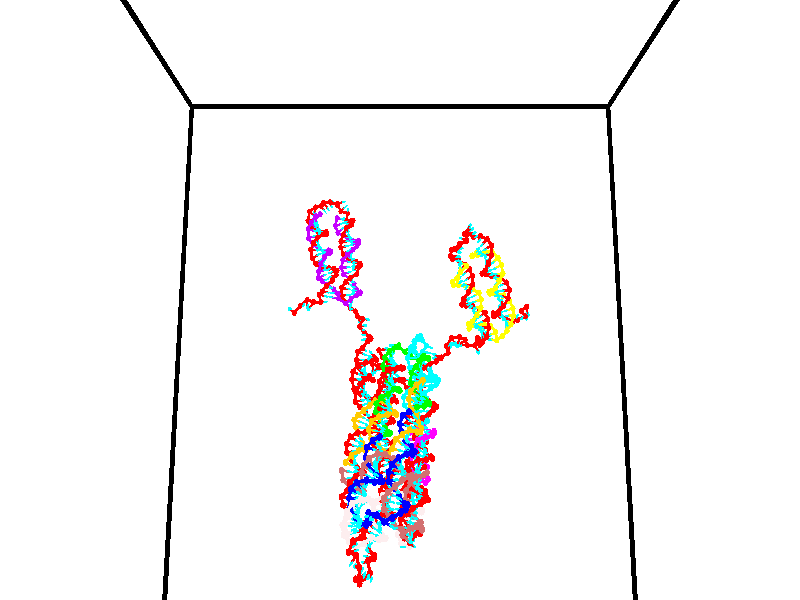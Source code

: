 // switches for output
#declare DRAW_BASES = 1; // possible values are 0, 1; only relevant for DNA ribbons
#declare DRAW_BASES_TYPE = 3; // possible values are 1, 2, 3; only relevant for DNA ribbons
#declare DRAW_FOG = 0; // set to 1 to enable fog

#include "colors.inc"

#include "transforms.inc"
background { rgb <1, 1, 1>}

#default {
   normal{
       ripples 0.25
       frequency 0.20
       turbulence 0.2
       lambda 5
   }
	finish {
		phong 0.1
		phong_size 40.
	}
}

// original window dimensions: 1024x640


// camera settings

camera {
	sky <0, 0.179814, -0.983701>
	up <0, 0.179814, -0.983701>
	right 1.6 * <1, 0, 0>
	location <35, 94.9851, 44.8844>
	look_at <35, 29.7336, 32.9568>
	direction <0, -65.2515, -11.9276>
	angle 67.0682
}


# declare cpy_camera_pos = <35, 94.9851, 44.8844>;
# if (DRAW_FOG = 1)
fog {
	fog_type 2
	up vnormalize(cpy_camera_pos)
	color rgbt<1,1,1,0.3>
	distance 1e-5
	fog_alt 3e-3
	fog_offset 56
}
# end


// LIGHTS

# declare lum = 6;
global_settings {
	ambient_light rgb lum * <0.05, 0.05, 0.05>
	max_trace_level 15
}# declare cpy_direct_light_amount = 0.25;
light_source
{	1000 * <-1, -1.16352, -0.803886>,
	rgb lum * cpy_direct_light_amount
	parallel
}

light_source
{	1000 * <1, 1.16352, 0.803886>,
	rgb lum * cpy_direct_light_amount
	parallel
}

// strand 0

// nucleotide -1

// particle -1
sphere {
	<24.323673, 34.798336, 34.992599> 0.250000
	pigment { color rgbt <1,0,0,0> }
	no_shadow
}
cylinder {
	<24.131868, 35.126770, 34.868740>,  <24.016785, 35.323830, 34.794422>, 0.100000
	pigment { color rgbt <1,0,0,0> }
	no_shadow
}
cylinder {
	<24.131868, 35.126770, 34.868740>,  <24.323673, 34.798336, 34.992599>, 0.100000
	pigment { color rgbt <1,0,0,0> }
	no_shadow
}

// particle -1
sphere {
	<24.131868, 35.126770, 34.868740> 0.100000
	pigment { color rgbt <1,0,0,0> }
	no_shadow
}
sphere {
	0, 1
	scale<0.080000,0.200000,0.300000>
	matrix <0.273914, 0.475283, 0.836109,
		0.833689, 0.316108, -0.452811,
		-0.479514, 0.821086, -0.309652,
		23.988014, 35.373096, 34.775845>
	pigment { color rgbt <0,1,1,0> }
	no_shadow
}
cylinder {
	<24.862738, 34.580410, 34.338020>,  <24.323673, 34.798336, 34.992599>, 0.130000
	pigment { color rgbt <1,0,0,0> }
	no_shadow
}

// nucleotide -1

// particle -1
sphere {
	<24.862738, 34.580410, 34.338020> 0.250000
	pigment { color rgbt <1,0,0,0> }
	no_shadow
}
cylinder {
	<25.106981, 34.897099, 34.345436>,  <25.253527, 35.087112, 34.349888>, 0.100000
	pigment { color rgbt <1,0,0,0> }
	no_shadow
}
cylinder {
	<25.106981, 34.897099, 34.345436>,  <24.862738, 34.580410, 34.338020>, 0.100000
	pigment { color rgbt <1,0,0,0> }
	no_shadow
}

// particle -1
sphere {
	<25.106981, 34.897099, 34.345436> 0.100000
	pigment { color rgbt <1,0,0,0> }
	no_shadow
}
sphere {
	0, 1
	scale<0.080000,0.200000,0.300000>
	matrix <0.712288, -0.559281, 0.424087,
		0.346129, -0.245742, -0.905431,
		0.610607, 0.791717, 0.018544,
		25.290163, 35.134613, 34.350998>
	pigment { color rgbt <0,1,1,0> }
	no_shadow
}
cylinder {
	<25.558924, 34.642994, 33.842739>,  <24.862738, 34.580410, 34.338020>, 0.130000
	pigment { color rgbt <1,0,0,0> }
	no_shadow
}

// nucleotide -1

// particle -1
sphere {
	<25.558924, 34.642994, 33.842739> 0.250000
	pigment { color rgbt <1,0,0,0> }
	no_shadow
}
cylinder {
	<25.611122, 34.807705, 34.203495>,  <25.642441, 34.906532, 34.419949>, 0.100000
	pigment { color rgbt <1,0,0,0> }
	no_shadow
}
cylinder {
	<25.611122, 34.807705, 34.203495>,  <25.558924, 34.642994, 33.842739>, 0.100000
	pigment { color rgbt <1,0,0,0> }
	no_shadow
}

// particle -1
sphere {
	<25.611122, 34.807705, 34.203495> 0.100000
	pigment { color rgbt <1,0,0,0> }
	no_shadow
}
sphere {
	0, 1
	scale<0.080000,0.200000,0.300000>
	matrix <0.601567, -0.755971, 0.258117,
		0.788091, 0.508865, -0.346365,
		0.130495, 0.411781, 0.901891,
		25.650270, 34.931240, 34.474064>
	pigment { color rgbt <0,1,1,0> }
	no_shadow
}
cylinder {
	<26.246635, 34.756496, 34.046883>,  <25.558924, 34.642994, 33.842739>, 0.130000
	pigment { color rgbt <1,0,0,0> }
	no_shadow
}

// nucleotide -1

// particle -1
sphere {
	<26.246635, 34.756496, 34.046883> 0.250000
	pigment { color rgbt <1,0,0,0> }
	no_shadow
}
cylinder {
	<25.987793, 34.665836, 34.338055>,  <25.832487, 34.611439, 34.512756>, 0.100000
	pigment { color rgbt <1,0,0,0> }
	no_shadow
}
cylinder {
	<25.987793, 34.665836, 34.338055>,  <26.246635, 34.756496, 34.046883>, 0.100000
	pigment { color rgbt <1,0,0,0> }
	no_shadow
}

// particle -1
sphere {
	<25.987793, 34.665836, 34.338055> 0.100000
	pigment { color rgbt <1,0,0,0> }
	no_shadow
}
sphere {
	0, 1
	scale<0.080000,0.200000,0.300000>
	matrix <0.521325, -0.828231, 0.205557,
		0.556305, 0.512505, 0.654112,
		-0.647105, -0.226653, 0.727931,
		25.793661, 34.597839, 34.556435>
	pigment { color rgbt <0,1,1,0> }
	no_shadow
}
cylinder {
	<26.932928, 34.533798, 34.027744>,  <26.246635, 34.756496, 34.046883>, 0.130000
	pigment { color rgbt <1,0,0,0> }
	no_shadow
}

// nucleotide -1

// particle -1
sphere {
	<26.932928, 34.533798, 34.027744> 0.250000
	pigment { color rgbt <1,0,0,0> }
	no_shadow
}
cylinder {
	<27.251028, 34.775177, 34.051182>,  <27.441889, 34.920002, 34.065243>, 0.100000
	pigment { color rgbt <1,0,0,0> }
	no_shadow
}
cylinder {
	<27.251028, 34.775177, 34.051182>,  <26.932928, 34.533798, 34.027744>, 0.100000
	pigment { color rgbt <1,0,0,0> }
	no_shadow
}

// particle -1
sphere {
	<27.251028, 34.775177, 34.051182> 0.100000
	pigment { color rgbt <1,0,0,0> }
	no_shadow
}
sphere {
	0, 1
	scale<0.080000,0.200000,0.300000>
	matrix <-0.127556, 0.261005, -0.956873,
		-0.592710, 0.753481, 0.284537,
		0.795251, 0.603442, 0.058589,
		27.489603, 34.956211, 34.068760>
	pigment { color rgbt <0,1,1,0> }
	no_shadow
}
cylinder {
	<26.835333, 35.159225, 33.484894>,  <26.932928, 34.533798, 34.027744>, 0.130000
	pigment { color rgbt <1,0,0,0> }
	no_shadow
}

// nucleotide -1

// particle -1
sphere {
	<26.835333, 35.159225, 33.484894> 0.250000
	pigment { color rgbt <1,0,0,0> }
	no_shadow
}
cylinder {
	<27.226261, 35.154911, 33.569489>,  <27.460819, 35.152321, 33.620243>, 0.100000
	pigment { color rgbt <1,0,0,0> }
	no_shadow
}
cylinder {
	<27.226261, 35.154911, 33.569489>,  <26.835333, 35.159225, 33.484894>, 0.100000
	pigment { color rgbt <1,0,0,0> }
	no_shadow
}

// particle -1
sphere {
	<27.226261, 35.154911, 33.569489> 0.100000
	pigment { color rgbt <1,0,0,0> }
	no_shadow
}
sphere {
	0, 1
	scale<0.080000,0.200000,0.300000>
	matrix <0.201483, 0.354683, -0.913019,
		-0.065161, 0.934924, 0.348813,
		0.977322, -0.010786, 0.211483,
		27.519457, 35.151676, 33.632935>
	pigment { color rgbt <0,1,1,0> }
	no_shadow
}
cylinder {
	<27.246815, 35.874584, 33.350750>,  <26.835333, 35.159225, 33.484894>, 0.130000
	pigment { color rgbt <1,0,0,0> }
	no_shadow
}

// nucleotide -1

// particle -1
sphere {
	<27.246815, 35.874584, 33.350750> 0.250000
	pigment { color rgbt <1,0,0,0> }
	no_shadow
}
cylinder {
	<27.504799, 35.569092, 33.339882>,  <27.659590, 35.385796, 33.333363>, 0.100000
	pigment { color rgbt <1,0,0,0> }
	no_shadow
}
cylinder {
	<27.504799, 35.569092, 33.339882>,  <27.246815, 35.874584, 33.350750>, 0.100000
	pigment { color rgbt <1,0,0,0> }
	no_shadow
}

// particle -1
sphere {
	<27.504799, 35.569092, 33.339882> 0.100000
	pigment { color rgbt <1,0,0,0> }
	no_shadow
}
sphere {
	0, 1
	scale<0.080000,0.200000,0.300000>
	matrix <0.249621, 0.244135, -0.937063,
		0.722300, 0.597585, 0.348101,
		0.644959, -0.763734, -0.027169,
		27.698286, 35.339970, 33.331730>
	pigment { color rgbt <0,1,1,0> }
	no_shadow
}
cylinder {
	<27.677746, 36.183800, 32.952229>,  <27.246815, 35.874584, 33.350750>, 0.130000
	pigment { color rgbt <1,0,0,0> }
	no_shadow
}

// nucleotide -1

// particle -1
sphere {
	<27.677746, 36.183800, 32.952229> 0.250000
	pigment { color rgbt <1,0,0,0> }
	no_shadow
}
cylinder {
	<27.809828, 35.806778, 32.931992>,  <27.889076, 35.580566, 32.919849>, 0.100000
	pigment { color rgbt <1,0,0,0> }
	no_shadow
}
cylinder {
	<27.809828, 35.806778, 32.931992>,  <27.677746, 36.183800, 32.952229>, 0.100000
	pigment { color rgbt <1,0,0,0> }
	no_shadow
}

// particle -1
sphere {
	<27.809828, 35.806778, 32.931992> 0.100000
	pigment { color rgbt <1,0,0,0> }
	no_shadow
}
sphere {
	0, 1
	scale<0.080000,0.200000,0.300000>
	matrix <0.044257, 0.069000, -0.996634,
		0.942871, 0.326853, 0.064499,
		0.330204, -0.942553, -0.050593,
		27.908890, 35.524014, 32.916813>
	pigment { color rgbt <0,1,1,0> }
	no_shadow
}
cylinder {
	<28.248377, 36.181934, 32.511768>,  <27.677746, 36.183800, 32.952229>, 0.130000
	pigment { color rgbt <1,0,0,0> }
	no_shadow
}

// nucleotide -1

// particle -1
sphere {
	<28.248377, 36.181934, 32.511768> 0.250000
	pigment { color rgbt <1,0,0,0> }
	no_shadow
}
cylinder {
	<28.096386, 35.811985, 32.505814>,  <28.005192, 35.590015, 32.502243>, 0.100000
	pigment { color rgbt <1,0,0,0> }
	no_shadow
}
cylinder {
	<28.096386, 35.811985, 32.505814>,  <28.248377, 36.181934, 32.511768>, 0.100000
	pigment { color rgbt <1,0,0,0> }
	no_shadow
}

// particle -1
sphere {
	<28.096386, 35.811985, 32.505814> 0.100000
	pigment { color rgbt <1,0,0,0> }
	no_shadow
}
sphere {
	0, 1
	scale<0.080000,0.200000,0.300000>
	matrix <0.205124, -0.068560, -0.976332,
		0.901966, -0.374036, 0.215766,
		-0.379976, -0.924877, -0.014885,
		27.982393, 35.534523, 32.501347>
	pigment { color rgbt <0,1,1,0> }
	no_shadow
}
cylinder {
	<28.596811, 35.825371, 31.912289>,  <28.248377, 36.181934, 32.511768>, 0.130000
	pigment { color rgbt <1,0,0,0> }
	no_shadow
}

// nucleotide -1

// particle -1
sphere {
	<28.596811, 35.825371, 31.912289> 0.250000
	pigment { color rgbt <1,0,0,0> }
	no_shadow
}
cylinder {
	<28.268970, 35.607506, 31.983385>,  <28.072266, 35.476788, 32.026043>, 0.100000
	pigment { color rgbt <1,0,0,0> }
	no_shadow
}
cylinder {
	<28.268970, 35.607506, 31.983385>,  <28.596811, 35.825371, 31.912289>, 0.100000
	pigment { color rgbt <1,0,0,0> }
	no_shadow
}

// particle -1
sphere {
	<28.268970, 35.607506, 31.983385> 0.100000
	pigment { color rgbt <1,0,0,0> }
	no_shadow
}
sphere {
	0, 1
	scale<0.080000,0.200000,0.300000>
	matrix <-0.152403, -0.091788, -0.984047,
		0.552291, -0.833615, -0.007779,
		-0.819602, -0.544666, 0.177739,
		28.023090, 35.444107, 32.036709>
	pigment { color rgbt <0,1,1,0> }
	no_shadow
}
cylinder {
	<28.620607, 35.213028, 31.439167>,  <28.596811, 35.825371, 31.912289>, 0.130000
	pigment { color rgbt <1,0,0,0> }
	no_shadow
}

// nucleotide -1

// particle -1
sphere {
	<28.620607, 35.213028, 31.439167> 0.250000
	pigment { color rgbt <1,0,0,0> }
	no_shadow
}
cylinder {
	<28.235670, 35.223888, 31.547358>,  <28.004707, 35.230404, 31.612272>, 0.100000
	pigment { color rgbt <1,0,0,0> }
	no_shadow
}
cylinder {
	<28.235670, 35.223888, 31.547358>,  <28.620607, 35.213028, 31.439167>, 0.100000
	pigment { color rgbt <1,0,0,0> }
	no_shadow
}

// particle -1
sphere {
	<28.235670, 35.223888, 31.547358> 0.100000
	pigment { color rgbt <1,0,0,0> }
	no_shadow
}
sphere {
	0, 1
	scale<0.080000,0.200000,0.300000>
	matrix <-0.271786, -0.115606, -0.955389,
		0.005330, -0.992924, 0.118632,
		-0.962343, 0.027150, 0.270479,
		27.946968, 35.232033, 31.628502>
	pigment { color rgbt <0,1,1,0> }
	no_shadow
}
cylinder {
	<28.235823, 34.570751, 31.109629>,  <28.620607, 35.213028, 31.439167>, 0.130000
	pigment { color rgbt <1,0,0,0> }
	no_shadow
}

// nucleotide -1

// particle -1
sphere {
	<28.235823, 34.570751, 31.109629> 0.250000
	pigment { color rgbt <1,0,0,0> }
	no_shadow
}
cylinder {
	<27.950665, 34.831577, 31.212849>,  <27.779570, 34.988071, 31.274780>, 0.100000
	pigment { color rgbt <1,0,0,0> }
	no_shadow
}
cylinder {
	<27.950665, 34.831577, 31.212849>,  <28.235823, 34.570751, 31.109629>, 0.100000
	pigment { color rgbt <1,0,0,0> }
	no_shadow
}

// particle -1
sphere {
	<27.950665, 34.831577, 31.212849> 0.100000
	pigment { color rgbt <1,0,0,0> }
	no_shadow
}
sphere {
	0, 1
	scale<0.080000,0.200000,0.300000>
	matrix <-0.439652, -0.128900, -0.888870,
		-0.546340, -0.747124, 0.378575,
		-0.712894, 0.652067, 0.258051,
		27.736795, 35.027199, 31.290264>
	pigment { color rgbt <0,1,1,0> }
	no_shadow
}
cylinder {
	<27.650049, 34.187355, 30.970289>,  <28.235823, 34.570751, 31.109629>, 0.130000
	pigment { color rgbt <1,0,0,0> }
	no_shadow
}

// nucleotide -1

// particle -1
sphere {
	<27.650049, 34.187355, 30.970289> 0.250000
	pigment { color rgbt <1,0,0,0> }
	no_shadow
}
cylinder {
	<27.498051, 34.557060, 30.984949>,  <27.406851, 34.778881, 30.993744>, 0.100000
	pigment { color rgbt <1,0,0,0> }
	no_shadow
}
cylinder {
	<27.498051, 34.557060, 30.984949>,  <27.650049, 34.187355, 30.970289>, 0.100000
	pigment { color rgbt <1,0,0,0> }
	no_shadow
}

// particle -1
sphere {
	<27.498051, 34.557060, 30.984949> 0.100000
	pigment { color rgbt <1,0,0,0> }
	no_shadow
}
sphere {
	0, 1
	scale<0.080000,0.200000,0.300000>
	matrix <-0.690606, -0.257131, -0.675978,
		-0.615357, -0.282180, 0.736010,
		-0.379998, 0.924261, 0.036648,
		27.384050, 34.834339, 30.995943>
	pigment { color rgbt <0,1,1,0> }
	no_shadow
}
cylinder {
	<26.907969, 34.100410, 30.894140>,  <27.650049, 34.187355, 30.970289>, 0.130000
	pigment { color rgbt <1,0,0,0> }
	no_shadow
}

// nucleotide -1

// particle -1
sphere {
	<26.907969, 34.100410, 30.894140> 0.250000
	pigment { color rgbt <1,0,0,0> }
	no_shadow
}
cylinder {
	<27.013460, 34.473202, 30.794655>,  <27.076756, 34.696877, 30.734964>, 0.100000
	pigment { color rgbt <1,0,0,0> }
	no_shadow
}
cylinder {
	<27.013460, 34.473202, 30.794655>,  <26.907969, 34.100410, 30.894140>, 0.100000
	pigment { color rgbt <1,0,0,0> }
	no_shadow
}

// particle -1
sphere {
	<27.013460, 34.473202, 30.794655> 0.100000
	pigment { color rgbt <1,0,0,0> }
	no_shadow
}
sphere {
	0, 1
	scale<0.080000,0.200000,0.300000>
	matrix <-0.479544, -0.097042, -0.872135,
		-0.836949, 0.349278, 0.421333,
		0.263731, 0.931980, -0.248714,
		27.092579, 34.752796, 30.720041>
	pigment { color rgbt <0,1,1,0> }
	no_shadow
}
cylinder {
	<26.338411, 34.484562, 30.680086>,  <26.907969, 34.100410, 30.894140>, 0.130000
	pigment { color rgbt <1,0,0,0> }
	no_shadow
}

// nucleotide -1

// particle -1
sphere {
	<26.338411, 34.484562, 30.680086> 0.250000
	pigment { color rgbt <1,0,0,0> }
	no_shadow
}
cylinder {
	<26.654871, 34.676777, 30.528736>,  <26.844748, 34.792107, 30.437927>, 0.100000
	pigment { color rgbt <1,0,0,0> }
	no_shadow
}
cylinder {
	<26.654871, 34.676777, 30.528736>,  <26.338411, 34.484562, 30.680086>, 0.100000
	pigment { color rgbt <1,0,0,0> }
	no_shadow
}

// particle -1
sphere {
	<26.654871, 34.676777, 30.528736> 0.100000
	pigment { color rgbt <1,0,0,0> }
	no_shadow
}
sphere {
	0, 1
	scale<0.080000,0.200000,0.300000>
	matrix <-0.407417, -0.047353, -0.912014,
		-0.456174, 0.875695, 0.158316,
		0.791149, 0.480538, -0.378374,
		26.892216, 34.820938, 30.415224>
	pigment { color rgbt <0,1,1,0> }
	no_shadow
}
cylinder {
	<26.027081, 34.928406, 30.279295>,  <26.338411, 34.484562, 30.680086>, 0.130000
	pigment { color rgbt <1,0,0,0> }
	no_shadow
}

// nucleotide -1

// particle -1
sphere {
	<26.027081, 34.928406, 30.279295> 0.250000
	pigment { color rgbt <1,0,0,0> }
	no_shadow
}
cylinder {
	<26.385599, 34.910671, 30.102802>,  <26.600710, 34.900032, 29.996906>, 0.100000
	pigment { color rgbt <1,0,0,0> }
	no_shadow
}
cylinder {
	<26.385599, 34.910671, 30.102802>,  <26.027081, 34.928406, 30.279295>, 0.100000
	pigment { color rgbt <1,0,0,0> }
	no_shadow
}

// particle -1
sphere {
	<26.385599, 34.910671, 30.102802> 0.100000
	pigment { color rgbt <1,0,0,0> }
	no_shadow
}
sphere {
	0, 1
	scale<0.080000,0.200000,0.300000>
	matrix <-0.442959, -0.136532, -0.886085,
		-0.020960, 0.989643, -0.142011,
		0.896297, -0.044332, -0.441233,
		26.654488, 34.897373, 29.970432>
	pigment { color rgbt <0,1,1,0> }
	no_shadow
}
cylinder {
	<25.908710, 35.334126, 29.637676>,  <26.027081, 34.928406, 30.279295>, 0.130000
	pigment { color rgbt <1,0,0,0> }
	no_shadow
}

// nucleotide -1

// particle -1
sphere {
	<25.908710, 35.334126, 29.637676> 0.250000
	pigment { color rgbt <1,0,0,0> }
	no_shadow
}
cylinder {
	<26.264324, 35.151421, 29.625137>,  <26.477694, 35.041798, 29.617615>, 0.100000
	pigment { color rgbt <1,0,0,0> }
	no_shadow
}
cylinder {
	<26.264324, 35.151421, 29.625137>,  <25.908710, 35.334126, 29.637676>, 0.100000
	pigment { color rgbt <1,0,0,0> }
	no_shadow
}

// particle -1
sphere {
	<26.264324, 35.151421, 29.625137> 0.100000
	pigment { color rgbt <1,0,0,0> }
	no_shadow
}
sphere {
	0, 1
	scale<0.080000,0.200000,0.300000>
	matrix <-0.096174, -0.119373, -0.988181,
		0.447623, 0.881543, -0.150055,
		0.889036, -0.456763, -0.031347,
		26.531034, 35.014393, 29.615734>
	pigment { color rgbt <0,1,1,0> }
	no_shadow
}
cylinder {
	<26.210585, 35.590683, 29.150597>,  <25.908710, 35.334126, 29.637676>, 0.130000
	pigment { color rgbt <1,0,0,0> }
	no_shadow
}

// nucleotide -1

// particle -1
sphere {
	<26.210585, 35.590683, 29.150597> 0.250000
	pigment { color rgbt <1,0,0,0> }
	no_shadow
}
cylinder {
	<26.392395, 35.235020, 29.171804>,  <26.501482, 35.021622, 29.184528>, 0.100000
	pigment { color rgbt <1,0,0,0> }
	no_shadow
}
cylinder {
	<26.392395, 35.235020, 29.171804>,  <26.210585, 35.590683, 29.150597>, 0.100000
	pigment { color rgbt <1,0,0,0> }
	no_shadow
}

// particle -1
sphere {
	<26.392395, 35.235020, 29.171804> 0.100000
	pigment { color rgbt <1,0,0,0> }
	no_shadow
}
sphere {
	0, 1
	scale<0.080000,0.200000,0.300000>
	matrix <-0.124920, -0.122567, -0.984567,
		0.881930, 0.440888, -0.166783,
		0.454526, -0.889154, 0.053020,
		26.528753, 34.968273, 29.187710>
	pigment { color rgbt <0,1,1,0> }
	no_shadow
}
cylinder {
	<26.614805, 35.532402, 28.608210>,  <26.210585, 35.590683, 29.150597>, 0.130000
	pigment { color rgbt <1,0,0,0> }
	no_shadow
}

// nucleotide -1

// particle -1
sphere {
	<26.614805, 35.532402, 28.608210> 0.250000
	pigment { color rgbt <1,0,0,0> }
	no_shadow
}
cylinder {
	<26.563019, 35.149395, 28.711287>,  <26.531948, 34.919590, 28.773132>, 0.100000
	pigment { color rgbt <1,0,0,0> }
	no_shadow
}
cylinder {
	<26.563019, 35.149395, 28.711287>,  <26.614805, 35.532402, 28.608210>, 0.100000
	pigment { color rgbt <1,0,0,0> }
	no_shadow
}

// particle -1
sphere {
	<26.563019, 35.149395, 28.711287> 0.100000
	pigment { color rgbt <1,0,0,0> }
	no_shadow
}
sphere {
	0, 1
	scale<0.080000,0.200000,0.300000>
	matrix <0.014151, -0.261637, -0.965063,
		0.991483, -0.121294, 0.047422,
		-0.129464, -0.957514, 0.257692,
		26.524179, 34.862141, 28.788593>
	pigment { color rgbt <0,1,1,0> }
	no_shadow
}
cylinder {
	<27.119576, 35.141212, 28.248138>,  <26.614805, 35.532402, 28.608210>, 0.130000
	pigment { color rgbt <1,0,0,0> }
	no_shadow
}

// nucleotide -1

// particle -1
sphere {
	<27.119576, 35.141212, 28.248138> 0.250000
	pigment { color rgbt <1,0,0,0> }
	no_shadow
}
cylinder {
	<26.826748, 34.882351, 28.333239>,  <26.651051, 34.727036, 28.384298>, 0.100000
	pigment { color rgbt <1,0,0,0> }
	no_shadow
}
cylinder {
	<26.826748, 34.882351, 28.333239>,  <27.119576, 35.141212, 28.248138>, 0.100000
	pigment { color rgbt <1,0,0,0> }
	no_shadow
}

// particle -1
sphere {
	<26.826748, 34.882351, 28.333239> 0.100000
	pigment { color rgbt <1,0,0,0> }
	no_shadow
}
sphere {
	0, 1
	scale<0.080000,0.200000,0.300000>
	matrix <0.128938, -0.438288, -0.889538,
		0.668915, -0.623774, 0.404301,
		-0.732071, -0.647155, 0.212749,
		26.607126, 34.688206, 28.397064>
	pigment { color rgbt <0,1,1,0> }
	no_shadow
}
cylinder {
	<27.373619, 34.513840, 27.865156>,  <27.119576, 35.141212, 28.248138>, 0.130000
	pigment { color rgbt <1,0,0,0> }
	no_shadow
}

// nucleotide -1

// particle -1
sphere {
	<27.373619, 34.513840, 27.865156> 0.250000
	pigment { color rgbt <1,0,0,0> }
	no_shadow
}
cylinder {
	<26.994194, 34.442490, 27.969778>,  <26.766539, 34.399677, 28.032551>, 0.100000
	pigment { color rgbt <1,0,0,0> }
	no_shadow
}
cylinder {
	<26.994194, 34.442490, 27.969778>,  <27.373619, 34.513840, 27.865156>, 0.100000
	pigment { color rgbt <1,0,0,0> }
	no_shadow
}

// particle -1
sphere {
	<26.994194, 34.442490, 27.969778> 0.100000
	pigment { color rgbt <1,0,0,0> }
	no_shadow
}
sphere {
	0, 1
	scale<0.080000,0.200000,0.300000>
	matrix <-0.112056, -0.583507, -0.804340,
		0.296096, -0.792275, 0.533504,
		-0.948563, -0.178380, 0.261553,
		26.709625, 34.388977, 28.048244>
	pigment { color rgbt <0,1,1,0> }
	no_shadow
}
cylinder {
	<27.291332, 33.785763, 27.840839>,  <27.373619, 34.513840, 27.865156>, 0.130000
	pigment { color rgbt <1,0,0,0> }
	no_shadow
}

// nucleotide -1

// particle -1
sphere {
	<27.291332, 33.785763, 27.840839> 0.250000
	pigment { color rgbt <1,0,0,0> }
	no_shadow
}
cylinder {
	<26.926390, 33.937817, 27.780041>,  <26.707424, 34.029049, 27.743563>, 0.100000
	pigment { color rgbt <1,0,0,0> }
	no_shadow
}
cylinder {
	<26.926390, 33.937817, 27.780041>,  <27.291332, 33.785763, 27.840839>, 0.100000
	pigment { color rgbt <1,0,0,0> }
	no_shadow
}

// particle -1
sphere {
	<26.926390, 33.937817, 27.780041> 0.100000
	pigment { color rgbt <1,0,0,0> }
	no_shadow
}
sphere {
	0, 1
	scale<0.080000,0.200000,0.300000>
	matrix <-0.096859, -0.561155, -0.822024,
		-0.397771, -0.735258, 0.548794,
		-0.912358, 0.380132, -0.151995,
		26.652683, 34.051857, 27.734442>
	pigment { color rgbt <0,1,1,0> }
	no_shadow
}
cylinder {
	<26.866047, 33.214043, 27.539053>,  <27.291332, 33.785763, 27.840839>, 0.130000
	pigment { color rgbt <1,0,0,0> }
	no_shadow
}

// nucleotide -1

// particle -1
sphere {
	<26.866047, 33.214043, 27.539053> 0.250000
	pigment { color rgbt <1,0,0,0> }
	no_shadow
}
cylinder {
	<26.608940, 33.512966, 27.471663>,  <26.454676, 33.692322, 27.431229>, 0.100000
	pigment { color rgbt <1,0,0,0> }
	no_shadow
}
cylinder {
	<26.608940, 33.512966, 27.471663>,  <26.866047, 33.214043, 27.539053>, 0.100000
	pigment { color rgbt <1,0,0,0> }
	no_shadow
}

// particle -1
sphere {
	<26.608940, 33.512966, 27.471663> 0.100000
	pigment { color rgbt <1,0,0,0> }
	no_shadow
}
sphere {
	0, 1
	scale<0.080000,0.200000,0.300000>
	matrix <-0.152560, -0.340392, -0.927825,
		-0.750718, -0.570670, 0.332802,
		-0.642765, 0.747308, -0.168477,
		26.416111, 33.737160, 27.421120>
	pigment { color rgbt <0,1,1,0> }
	no_shadow
}
cylinder {
	<26.202154, 32.955402, 27.346914>,  <26.866047, 33.214043, 27.539053>, 0.130000
	pigment { color rgbt <1,0,0,0> }
	no_shadow
}

// nucleotide -1

// particle -1
sphere {
	<26.202154, 32.955402, 27.346914> 0.250000
	pigment { color rgbt <1,0,0,0> }
	no_shadow
}
cylinder {
	<26.255589, 33.323467, 27.199694>,  <26.287649, 33.544304, 27.111362>, 0.100000
	pigment { color rgbt <1,0,0,0> }
	no_shadow
}
cylinder {
	<26.255589, 33.323467, 27.199694>,  <26.202154, 32.955402, 27.346914>, 0.100000
	pigment { color rgbt <1,0,0,0> }
	no_shadow
}

// particle -1
sphere {
	<26.255589, 33.323467, 27.199694> 0.100000
	pigment { color rgbt <1,0,0,0> }
	no_shadow
}
sphere {
	0, 1
	scale<0.080000,0.200000,0.300000>
	matrix <-0.341791, -0.305815, -0.888626,
		-0.930233, 0.244506, 0.273649,
		0.133588, 0.920160, -0.368049,
		26.295666, 33.599514, 27.089279>
	pigment { color rgbt <0,1,1,0> }
	no_shadow
}
cylinder {
	<25.609241, 32.981609, 27.039682>,  <26.202154, 32.955402, 27.346914>, 0.130000
	pigment { color rgbt <1,0,0,0> }
	no_shadow
}

// nucleotide -1

// particle -1
sphere {
	<25.609241, 32.981609, 27.039682> 0.250000
	pigment { color rgbt <1,0,0,0> }
	no_shadow
}
cylinder {
	<25.871817, 33.232777, 26.872446>,  <26.029362, 33.383476, 26.772104>, 0.100000
	pigment { color rgbt <1,0,0,0> }
	no_shadow
}
cylinder {
	<25.871817, 33.232777, 26.872446>,  <25.609241, 32.981609, 27.039682>, 0.100000
	pigment { color rgbt <1,0,0,0> }
	no_shadow
}

// particle -1
sphere {
	<25.871817, 33.232777, 26.872446> 0.100000
	pigment { color rgbt <1,0,0,0> }
	no_shadow
}
sphere {
	0, 1
	scale<0.080000,0.200000,0.300000>
	matrix <-0.221379, -0.369471, -0.902487,
		-0.721164, 0.684985, -0.103526,
		0.656440, 0.627923, -0.418090,
		26.068748, 33.421154, 26.747019>
	pigment { color rgbt <0,1,1,0> }
	no_shadow
}
cylinder {
	<25.224611, 33.261101, 26.497049>,  <25.609241, 32.981609, 27.039682>, 0.130000
	pigment { color rgbt <1,0,0,0> }
	no_shadow
}

// nucleotide -1

// particle -1
sphere {
	<25.224611, 33.261101, 26.497049> 0.250000
	pigment { color rgbt <1,0,0,0> }
	no_shadow
}
cylinder {
	<25.619570, 33.264122, 26.433817>,  <25.856544, 33.265934, 26.395878>, 0.100000
	pigment { color rgbt <1,0,0,0> }
	no_shadow
}
cylinder {
	<25.619570, 33.264122, 26.433817>,  <25.224611, 33.261101, 26.497049>, 0.100000
	pigment { color rgbt <1,0,0,0> }
	no_shadow
}

// particle -1
sphere {
	<25.619570, 33.264122, 26.433817> 0.100000
	pigment { color rgbt <1,0,0,0> }
	no_shadow
}
sphere {
	0, 1
	scale<0.080000,0.200000,0.300000>
	matrix <-0.138501, -0.442052, -0.886232,
		-0.076576, 0.896958, -0.435435,
		0.987397, 0.007556, -0.158080,
		25.915789, 33.266388, 26.386393>
	pigment { color rgbt <0,1,1,0> }
	no_shadow
}
cylinder {
	<25.415989, 33.561031, 25.736347>,  <25.224611, 33.261101, 26.497049>, 0.130000
	pigment { color rgbt <1,0,0,0> }
	no_shadow
}

// nucleotide -1

// particle -1
sphere {
	<25.415989, 33.561031, 25.736347> 0.250000
	pigment { color rgbt <1,0,0,0> }
	no_shadow
}
cylinder {
	<25.700289, 33.309753, 25.862970>,  <25.870869, 33.158989, 25.938944>, 0.100000
	pigment { color rgbt <1,0,0,0> }
	no_shadow
}
cylinder {
	<25.700289, 33.309753, 25.862970>,  <25.415989, 33.561031, 25.736347>, 0.100000
	pigment { color rgbt <1,0,0,0> }
	no_shadow
}

// particle -1
sphere {
	<25.700289, 33.309753, 25.862970> 0.100000
	pigment { color rgbt <1,0,0,0> }
	no_shadow
}
sphere {
	0, 1
	scale<0.080000,0.200000,0.300000>
	matrix <-0.113151, -0.546246, -0.829947,
		0.694284, 0.554067, -0.459325,
		0.710751, -0.628192, 0.316557,
		25.913513, 33.121296, 25.957937>
	pigment { color rgbt <0,1,1,0> }
	no_shadow
}
cylinder {
	<26.028437, 33.400066, 25.270260>,  <25.415989, 33.561031, 25.736347>, 0.130000
	pigment { color rgbt <1,0,0,0> }
	no_shadow
}

// nucleotide -1

// particle -1
sphere {
	<26.028437, 33.400066, 25.270260> 0.250000
	pigment { color rgbt <1,0,0,0> }
	no_shadow
}
cylinder {
	<25.929602, 33.067028, 25.468544>,  <25.870300, 32.867203, 25.587515>, 0.100000
	pigment { color rgbt <1,0,0,0> }
	no_shadow
}
cylinder {
	<25.929602, 33.067028, 25.468544>,  <26.028437, 33.400066, 25.270260>, 0.100000
	pigment { color rgbt <1,0,0,0> }
	no_shadow
}

// particle -1
sphere {
	<25.929602, 33.067028, 25.468544> 0.100000
	pigment { color rgbt <1,0,0,0> }
	no_shadow
}
sphere {
	0, 1
	scale<0.080000,0.200000,0.300000>
	matrix <0.080501, -0.527442, -0.845769,
		0.965644, -0.169072, 0.197348,
		-0.247085, -0.832599, 0.495710,
		25.855476, 32.817249, 25.617256>
	pigment { color rgbt <0,1,1,0> }
	no_shadow
}
cylinder {
	<26.669300, 33.741749, 25.292862>,  <26.028437, 33.400066, 25.270260>, 0.130000
	pigment { color rgbt <1,0,0,0> }
	no_shadow
}

// nucleotide -1

// particle -1
sphere {
	<26.669300, 33.741749, 25.292862> 0.250000
	pigment { color rgbt <1,0,0,0> }
	no_shadow
}
cylinder {
	<26.905544, 33.853321, 25.595749>,  <27.047291, 33.920265, 25.777481>, 0.100000
	pigment { color rgbt <1,0,0,0> }
	no_shadow
}
cylinder {
	<26.905544, 33.853321, 25.595749>,  <26.669300, 33.741749, 25.292862>, 0.100000
	pigment { color rgbt <1,0,0,0> }
	no_shadow
}

// particle -1
sphere {
	<26.905544, 33.853321, 25.595749> 0.100000
	pigment { color rgbt <1,0,0,0> }
	no_shadow
}
sphere {
	0, 1
	scale<0.080000,0.200000,0.300000>
	matrix <0.769433, 0.088158, -0.632614,
		-0.243211, 0.956256, -0.162553,
		0.590611, 0.278932, 0.757216,
		27.082727, 33.937000, 25.822914>
	pigment { color rgbt <0,1,1,0> }
	no_shadow
}
cylinder {
	<26.998783, 34.391678, 25.187508>,  <26.669300, 33.741749, 25.292862>, 0.130000
	pigment { color rgbt <1,0,0,0> }
	no_shadow
}

// nucleotide -1

// particle -1
sphere {
	<26.998783, 34.391678, 25.187508> 0.250000
	pigment { color rgbt <1,0,0,0> }
	no_shadow
}
cylinder {
	<27.226969, 34.150043, 25.410093>,  <27.363880, 34.005062, 25.543644>, 0.100000
	pigment { color rgbt <1,0,0,0> }
	no_shadow
}
cylinder {
	<27.226969, 34.150043, 25.410093>,  <26.998783, 34.391678, 25.187508>, 0.100000
	pigment { color rgbt <1,0,0,0> }
	no_shadow
}

// particle -1
sphere {
	<27.226969, 34.150043, 25.410093> 0.100000
	pigment { color rgbt <1,0,0,0> }
	no_shadow
}
sphere {
	0, 1
	scale<0.080000,0.200000,0.300000>
	matrix <0.638802, -0.099516, -0.762908,
		0.516239, 0.790681, 0.329122,
		0.570464, -0.604087, 0.556463,
		27.398108, 33.968819, 25.577032>
	pigment { color rgbt <0,1,1,0> }
	no_shadow
}
cylinder {
	<27.705931, 34.561989, 25.188488>,  <26.998783, 34.391678, 25.187508>, 0.130000
	pigment { color rgbt <1,0,0,0> }
	no_shadow
}

// nucleotide -1

// particle -1
sphere {
	<27.705931, 34.561989, 25.188488> 0.250000
	pigment { color rgbt <1,0,0,0> }
	no_shadow
}
cylinder {
	<27.727262, 34.168087, 25.254725>,  <27.740063, 33.931747, 25.294466>, 0.100000
	pigment { color rgbt <1,0,0,0> }
	no_shadow
}
cylinder {
	<27.727262, 34.168087, 25.254725>,  <27.705931, 34.561989, 25.188488>, 0.100000
	pigment { color rgbt <1,0,0,0> }
	no_shadow
}

// particle -1
sphere {
	<27.727262, 34.168087, 25.254725> 0.100000
	pigment { color rgbt <1,0,0,0> }
	no_shadow
}
sphere {
	0, 1
	scale<0.080000,0.200000,0.300000>
	matrix <0.592040, -0.102358, -0.799382,
		0.804142, 0.140668, 0.577553,
		0.053330, -0.984752, 0.165591,
		27.743261, 33.872662, 25.304401>
	pigment { color rgbt <0,1,1,0> }
	no_shadow
}
cylinder {
	<28.424440, 34.204109, 25.316175>,  <27.705931, 34.561989, 25.188488>, 0.130000
	pigment { color rgbt <1,0,0,0> }
	no_shadow
}

// nucleotide -1

// particle -1
sphere {
	<28.424440, 34.204109, 25.316175> 0.250000
	pigment { color rgbt <1,0,0,0> }
	no_shadow
}
cylinder {
	<28.167511, 33.983124, 25.103682>,  <28.013353, 33.850533, 24.976185>, 0.100000
	pigment { color rgbt <1,0,0,0> }
	no_shadow
}
cylinder {
	<28.167511, 33.983124, 25.103682>,  <28.424440, 34.204109, 25.316175>, 0.100000
	pigment { color rgbt <1,0,0,0> }
	no_shadow
}

// particle -1
sphere {
	<28.167511, 33.983124, 25.103682> 0.100000
	pigment { color rgbt <1,0,0,0> }
	no_shadow
}
sphere {
	0, 1
	scale<0.080000,0.200000,0.300000>
	matrix <0.618426, 0.035843, -0.785025,
		0.452736, -0.832768, 0.318633,
		-0.642323, -0.552460, -0.531233,
		27.974813, 33.817387, 24.944311>
	pigment { color rgbt <0,1,1,0> }
	no_shadow
}
cylinder {
	<28.347473, 33.485180, 24.986691>,  <28.424440, 34.204109, 25.316175>, 0.130000
	pigment { color rgbt <1,0,0,0> }
	no_shadow
}

// nucleotide -1

// particle -1
sphere {
	<28.347473, 33.485180, 24.986691> 0.250000
	pigment { color rgbt <1,0,0,0> }
	no_shadow
}
cylinder {
	<28.733742, 33.465874, 24.884590>,  <28.965502, 33.454292, 24.823330>, 0.100000
	pigment { color rgbt <1,0,0,0> }
	no_shadow
}
cylinder {
	<28.733742, 33.465874, 24.884590>,  <28.347473, 33.485180, 24.986691>, 0.100000
	pigment { color rgbt <1,0,0,0> }
	no_shadow
}

// particle -1
sphere {
	<28.733742, 33.465874, 24.884590> 0.100000
	pigment { color rgbt <1,0,0,0> }
	no_shadow
}
sphere {
	0, 1
	scale<0.080000,0.200000,0.300000>
	matrix <0.255753, 0.004429, 0.966732,
		-0.045532, -0.998825, 0.016621,
		0.965670, -0.048268, -0.255251,
		29.023443, 33.451393, 24.808016>
	pigment { color rgbt <0,1,1,0> }
	no_shadow
}
cylinder {
	<28.671791, 32.938629, 25.521255>,  <28.347473, 33.485180, 24.986691>, 0.130000
	pigment { color rgbt <1,0,0,0> }
	no_shadow
}

// nucleotide -1

// particle -1
sphere {
	<28.671791, 32.938629, 25.521255> 0.250000
	pigment { color rgbt <1,0,0,0> }
	no_shadow
}
cylinder {
	<28.972523, 33.143806, 25.355537>,  <29.152962, 33.266914, 25.256107>, 0.100000
	pigment { color rgbt <1,0,0,0> }
	no_shadow
}
cylinder {
	<28.972523, 33.143806, 25.355537>,  <28.671791, 32.938629, 25.521255>, 0.100000
	pigment { color rgbt <1,0,0,0> }
	no_shadow
}

// particle -1
sphere {
	<28.972523, 33.143806, 25.355537> 0.100000
	pigment { color rgbt <1,0,0,0> }
	no_shadow
}
sphere {
	0, 1
	scale<0.080000,0.200000,0.300000>
	matrix <0.530244, -0.096891, 0.842290,
		0.391907, -0.852936, -0.344831,
		0.751831, 0.512944, -0.414293,
		29.198072, 33.297691, 25.231249>
	pigment { color rgbt <0,1,1,0> }
	no_shadow
}
cylinder {
	<29.387506, 32.573685, 25.598988>,  <28.671791, 32.938629, 25.521255>, 0.130000
	pigment { color rgbt <1,0,0,0> }
	no_shadow
}

// nucleotide -1

// particle -1
sphere {
	<29.387506, 32.573685, 25.598988> 0.250000
	pigment { color rgbt <1,0,0,0> }
	no_shadow
}
cylinder {
	<29.422943, 32.967625, 25.539354>,  <29.444206, 33.203987, 25.503574>, 0.100000
	pigment { color rgbt <1,0,0,0> }
	no_shadow
}
cylinder {
	<29.422943, 32.967625, 25.539354>,  <29.387506, 32.573685, 25.598988>, 0.100000
	pigment { color rgbt <1,0,0,0> }
	no_shadow
}

// particle -1
sphere {
	<29.422943, 32.967625, 25.539354> 0.100000
	pigment { color rgbt <1,0,0,0> }
	no_shadow
}
sphere {
	0, 1
	scale<0.080000,0.200000,0.300000>
	matrix <0.794493, 0.020405, 0.606930,
		0.600775, -0.172215, -0.780648,
		0.088594, 0.984848, -0.149083,
		29.449522, 33.263081, 25.494629>
	pigment { color rgbt <0,1,1,0> }
	no_shadow
}
cylinder {
	<29.209864, 32.018597, 26.115410>,  <29.387506, 32.573685, 25.598988>, 0.130000
	pigment { color rgbt <1,0,0,0> }
	no_shadow
}

// nucleotide -1

// particle -1
sphere {
	<29.209864, 32.018597, 26.115410> 0.250000
	pigment { color rgbt <1,0,0,0> }
	no_shadow
}
cylinder {
	<29.065002, 32.390800, 26.137329>,  <28.978086, 32.614120, 26.150480>, 0.100000
	pigment { color rgbt <1,0,0,0> }
	no_shadow
}
cylinder {
	<29.065002, 32.390800, 26.137329>,  <29.209864, 32.018597, 26.115410>, 0.100000
	pigment { color rgbt <1,0,0,0> }
	no_shadow
}

// particle -1
sphere {
	<29.065002, 32.390800, 26.137329> 0.100000
	pigment { color rgbt <1,0,0,0> }
	no_shadow
}
sphere {
	0, 1
	scale<0.080000,0.200000,0.300000>
	matrix <0.610060, 0.192165, 0.768700,
		0.704750, 0.311816, -0.637258,
		-0.362152, 0.930507, 0.054798,
		28.956356, 32.669952, 26.153769>
	pigment { color rgbt <0,1,1,0> }
	no_shadow
}
cylinder {
	<29.830780, 32.533939, 26.248518>,  <29.209864, 32.018597, 26.115410>, 0.130000
	pigment { color rgbt <1,0,0,0> }
	no_shadow
}

// nucleotide -1

// particle -1
sphere {
	<29.830780, 32.533939, 26.248518> 0.250000
	pigment { color rgbt <1,0,0,0> }
	no_shadow
}
cylinder {
	<29.482523, 32.679775, 26.380613>,  <29.273569, 32.767277, 26.459871>, 0.100000
	pigment { color rgbt <1,0,0,0> }
	no_shadow
}
cylinder {
	<29.482523, 32.679775, 26.380613>,  <29.830780, 32.533939, 26.248518>, 0.100000
	pigment { color rgbt <1,0,0,0> }
	no_shadow
}

// particle -1
sphere {
	<29.482523, 32.679775, 26.380613> 0.100000
	pigment { color rgbt <1,0,0,0> }
	no_shadow
}
sphere {
	0, 1
	scale<0.080000,0.200000,0.300000>
	matrix <0.427588, 0.228982, 0.874492,
		0.243212, 0.902575, -0.355255,
		-0.870641, 0.364590, 0.330239,
		29.221331, 32.789154, 26.479685>
	pigment { color rgbt <0,1,1,0> }
	no_shadow
}
cylinder {
	<30.028631, 33.242039, 26.443552>,  <29.830780, 32.533939, 26.248518>, 0.130000
	pigment { color rgbt <1,0,0,0> }
	no_shadow
}

// nucleotide -1

// particle -1
sphere {
	<30.028631, 33.242039, 26.443552> 0.250000
	pigment { color rgbt <1,0,0,0> }
	no_shadow
}
cylinder {
	<29.695625, 33.118488, 26.627514>,  <29.495821, 33.044357, 26.737890>, 0.100000
	pigment { color rgbt <1,0,0,0> }
	no_shadow
}
cylinder {
	<29.695625, 33.118488, 26.627514>,  <30.028631, 33.242039, 26.443552>, 0.100000
	pigment { color rgbt <1,0,0,0> }
	no_shadow
}

// particle -1
sphere {
	<29.695625, 33.118488, 26.627514> 0.100000
	pigment { color rgbt <1,0,0,0> }
	no_shadow
}
sphere {
	0, 1
	scale<0.080000,0.200000,0.300000>
	matrix <0.380332, 0.284959, 0.879856,
		-0.402821, 0.907410, -0.119757,
		-0.832516, -0.308877, 0.459904,
		29.445871, 33.025826, 26.765486>
	pigment { color rgbt <0,1,1,0> }
	no_shadow
}
cylinder {
	<29.927500, 33.730129, 26.980743>,  <30.028631, 33.242039, 26.443552>, 0.130000
	pigment { color rgbt <1,0,0,0> }
	no_shadow
}

// nucleotide -1

// particle -1
sphere {
	<29.927500, 33.730129, 26.980743> 0.250000
	pigment { color rgbt <1,0,0,0> }
	no_shadow
}
cylinder {
	<29.708586, 33.409920, 27.078423>,  <29.577236, 33.217793, 27.137030>, 0.100000
	pigment { color rgbt <1,0,0,0> }
	no_shadow
}
cylinder {
	<29.708586, 33.409920, 27.078423>,  <29.927500, 33.730129, 26.980743>, 0.100000
	pigment { color rgbt <1,0,0,0> }
	no_shadow
}

// particle -1
sphere {
	<29.708586, 33.409920, 27.078423> 0.100000
	pigment { color rgbt <1,0,0,0> }
	no_shadow
}
sphere {
	0, 1
	scale<0.080000,0.200000,0.300000>
	matrix <0.181223, 0.171507, 0.968372,
		-0.817089, 0.574232, 0.051210,
		-0.547287, -0.800527, 0.244200,
		29.544399, 33.169762, 27.151682>
	pigment { color rgbt <0,1,1,0> }
	no_shadow
}
cylinder {
	<29.399263, 33.971111, 27.304703>,  <29.927500, 33.730129, 26.980743>, 0.130000
	pigment { color rgbt <1,0,0,0> }
	no_shadow
}

// nucleotide -1

// particle -1
sphere {
	<29.399263, 33.971111, 27.304703> 0.250000
	pigment { color rgbt <1,0,0,0> }
	no_shadow
}
cylinder {
	<29.441471, 33.585342, 27.401667>,  <29.466795, 33.353882, 27.459845>, 0.100000
	pigment { color rgbt <1,0,0,0> }
	no_shadow
}
cylinder {
	<29.441471, 33.585342, 27.401667>,  <29.399263, 33.971111, 27.304703>, 0.100000
	pigment { color rgbt <1,0,0,0> }
	no_shadow
}

// particle -1
sphere {
	<29.441471, 33.585342, 27.401667> 0.100000
	pigment { color rgbt <1,0,0,0> }
	no_shadow
}
sphere {
	0, 1
	scale<0.080000,0.200000,0.300000>
	matrix <0.257368, 0.261953, 0.930130,
		-0.960535, -0.035757, 0.275851,
		0.105518, -0.964418, 0.242412,
		29.473127, 33.296017, 27.474390>
	pigment { color rgbt <0,1,1,0> }
	no_shadow
}
cylinder {
	<29.055393, 33.955242, 27.942415>,  <29.399263, 33.971111, 27.304703>, 0.130000
	pigment { color rgbt <1,0,0,0> }
	no_shadow
}

// nucleotide -1

// particle -1
sphere {
	<29.055393, 33.955242, 27.942415> 0.250000
	pigment { color rgbt <1,0,0,0> }
	no_shadow
}
cylinder {
	<29.294212, 33.634399, 27.947533>,  <29.437504, 33.441895, 27.950603>, 0.100000
	pigment { color rgbt <1,0,0,0> }
	no_shadow
}
cylinder {
	<29.294212, 33.634399, 27.947533>,  <29.055393, 33.955242, 27.942415>, 0.100000
	pigment { color rgbt <1,0,0,0> }
	no_shadow
}

// particle -1
sphere {
	<29.294212, 33.634399, 27.947533> 0.100000
	pigment { color rgbt <1,0,0,0> }
	no_shadow
}
sphere {
	0, 1
	scale<0.080000,0.200000,0.300000>
	matrix <0.272639, 0.217885, 0.937120,
		-0.754453, -0.556020, 0.348773,
		0.597050, -0.802102, 0.012792,
		29.473328, 33.393768, 27.951370>
	pigment { color rgbt <0,1,1,0> }
	no_shadow
}
cylinder {
	<28.785275, 33.571602, 28.458090>,  <29.055393, 33.955242, 27.942415>, 0.130000
	pigment { color rgbt <1,0,0,0> }
	no_shadow
}

// nucleotide -1

// particle -1
sphere {
	<28.785275, 33.571602, 28.458090> 0.250000
	pigment { color rgbt <1,0,0,0> }
	no_shadow
}
cylinder {
	<29.143364, 33.401493, 28.404846>,  <29.358217, 33.299427, 28.372900>, 0.100000
	pigment { color rgbt <1,0,0,0> }
	no_shadow
}
cylinder {
	<29.143364, 33.401493, 28.404846>,  <28.785275, 33.571602, 28.458090>, 0.100000
	pigment { color rgbt <1,0,0,0> }
	no_shadow
}

// particle -1
sphere {
	<29.143364, 33.401493, 28.404846> 0.100000
	pigment { color rgbt <1,0,0,0> }
	no_shadow
}
sphere {
	0, 1
	scale<0.080000,0.200000,0.300000>
	matrix <0.127333, -0.042124, 0.990965,
		-0.427035, -0.904086, 0.016440,
		0.895225, -0.425270, -0.133109,
		29.411932, 33.273911, 28.364914>
	pigment { color rgbt <0,1,1,0> }
	no_shadow
}
cylinder {
	<28.728800, 33.051769, 28.850243>,  <28.785275, 33.571602, 28.458090>, 0.130000
	pigment { color rgbt <1,0,0,0> }
	no_shadow
}

// nucleotide -1

// particle -1
sphere {
	<28.728800, 33.051769, 28.850243> 0.250000
	pigment { color rgbt <1,0,0,0> }
	no_shadow
}
cylinder {
	<29.118813, 33.125408, 28.800570>,  <29.352819, 33.169590, 28.770765>, 0.100000
	pigment { color rgbt <1,0,0,0> }
	no_shadow
}
cylinder {
	<29.118813, 33.125408, 28.800570>,  <28.728800, 33.051769, 28.850243>, 0.100000
	pigment { color rgbt <1,0,0,0> }
	no_shadow
}

// particle -1
sphere {
	<29.118813, 33.125408, 28.800570> 0.100000
	pigment { color rgbt <1,0,0,0> }
	no_shadow
}
sphere {
	0, 1
	scale<0.080000,0.200000,0.300000>
	matrix <0.139995, -0.075496, 0.987270,
		0.172377, -0.980005, -0.099383,
		0.975032, 0.184096, -0.124182,
		29.411322, 33.180637, 28.763315>
	pigment { color rgbt <0,1,1,0> }
	no_shadow
}
cylinder {
	<28.989296, 32.678638, 29.362682>,  <28.728800, 33.051769, 28.850243>, 0.130000
	pigment { color rgbt <1,0,0,0> }
	no_shadow
}

// nucleotide -1

// particle -1
sphere {
	<28.989296, 32.678638, 29.362682> 0.250000
	pigment { color rgbt <1,0,0,0> }
	no_shadow
}
cylinder {
	<29.297915, 32.912785, 29.263027>,  <29.483086, 33.053272, 29.203234>, 0.100000
	pigment { color rgbt <1,0,0,0> }
	no_shadow
}
cylinder {
	<29.297915, 32.912785, 29.263027>,  <28.989296, 32.678638, 29.362682>, 0.100000
	pigment { color rgbt <1,0,0,0> }
	no_shadow
}

// particle -1
sphere {
	<29.297915, 32.912785, 29.263027> 0.100000
	pigment { color rgbt <1,0,0,0> }
	no_shadow
}
sphere {
	0, 1
	scale<0.080000,0.200000,0.300000>
	matrix <0.292391, 0.021519, 0.956057,
		0.565002, -0.810485, -0.154552,
		0.771544, 0.585364, -0.249136,
		29.529377, 33.088394, 29.188286>
	pigment { color rgbt <0,1,1,0> }
	no_shadow
}
cylinder {
	<29.505110, 32.468830, 29.912920>,  <28.989296, 32.678638, 29.362682>, 0.130000
	pigment { color rgbt <1,0,0,0> }
	no_shadow
}

// nucleotide -1

// particle -1
sphere {
	<29.505110, 32.468830, 29.912920> 0.250000
	pigment { color rgbt <1,0,0,0> }
	no_shadow
}
cylinder {
	<29.654024, 32.807686, 29.761257>,  <29.743372, 33.010998, 29.670259>, 0.100000
	pigment { color rgbt <1,0,0,0> }
	no_shadow
}
cylinder {
	<29.654024, 32.807686, 29.761257>,  <29.505110, 32.468830, 29.912920>, 0.100000
	pigment { color rgbt <1,0,0,0> }
	no_shadow
}

// particle -1
sphere {
	<29.654024, 32.807686, 29.761257> 0.100000
	pigment { color rgbt <1,0,0,0> }
	no_shadow
}
sphere {
	0, 1
	scale<0.080000,0.200000,0.300000>
	matrix <0.356657, 0.246578, 0.901108,
		0.856854, -0.470699, -0.210340,
		0.372286, 0.847137, -0.379159,
		29.765709, 33.061829, 29.647509>
	pigment { color rgbt <0,1,1,0> }
	no_shadow
}
cylinder {
	<30.315496, 32.500004, 29.999130>,  <29.505110, 32.468830, 29.912920>, 0.130000
	pigment { color rgbt <1,0,0,0> }
	no_shadow
}

// nucleotide -1

// particle -1
sphere {
	<30.315496, 32.500004, 29.999130> 0.250000
	pigment { color rgbt <1,0,0,0> }
	no_shadow
}
cylinder {
	<30.147011, 32.861164, 29.964830>,  <30.045919, 33.077858, 29.944250>, 0.100000
	pigment { color rgbt <1,0,0,0> }
	no_shadow
}
cylinder {
	<30.147011, 32.861164, 29.964830>,  <30.315496, 32.500004, 29.999130>, 0.100000
	pigment { color rgbt <1,0,0,0> }
	no_shadow
}

// particle -1
sphere {
	<30.147011, 32.861164, 29.964830> 0.100000
	pigment { color rgbt <1,0,0,0> }
	no_shadow
}
sphere {
	0, 1
	scale<0.080000,0.200000,0.300000>
	matrix <0.281192, 0.219892, 0.934119,
		0.862270, 0.369353, -0.346510,
		-0.421215, 0.902899, -0.085747,
		30.020647, 33.132034, 29.939106>
	pigment { color rgbt <0,1,1,0> }
	no_shadow
}
cylinder {
	<30.785450, 32.916828, 30.293125>,  <30.315496, 32.500004, 29.999130>, 0.130000
	pigment { color rgbt <1,0,0,0> }
	no_shadow
}

// nucleotide -1

// particle -1
sphere {
	<30.785450, 32.916828, 30.293125> 0.250000
	pigment { color rgbt <1,0,0,0> }
	no_shadow
}
cylinder {
	<30.441734, 33.121181, 30.303082>,  <30.235506, 33.243793, 30.309055>, 0.100000
	pigment { color rgbt <1,0,0,0> }
	no_shadow
}
cylinder {
	<30.441734, 33.121181, 30.303082>,  <30.785450, 32.916828, 30.293125>, 0.100000
	pigment { color rgbt <1,0,0,0> }
	no_shadow
}

// particle -1
sphere {
	<30.441734, 33.121181, 30.303082> 0.100000
	pigment { color rgbt <1,0,0,0> }
	no_shadow
}
sphere {
	0, 1
	scale<0.080000,0.200000,0.300000>
	matrix <0.263746, 0.400868, 0.877350,
		0.438248, 0.760461, -0.479205,
		-0.859288, 0.510886, 0.024889,
		30.183949, 33.274448, 30.310549>
	pigment { color rgbt <0,1,1,0> }
	no_shadow
}
cylinder {
	<30.901789, 33.535595, 30.568016>,  <30.785450, 32.916828, 30.293125>, 0.130000
	pigment { color rgbt <1,0,0,0> }
	no_shadow
}

// nucleotide -1

// particle -1
sphere {
	<30.901789, 33.535595, 30.568016> 0.250000
	pigment { color rgbt <1,0,0,0> }
	no_shadow
}
cylinder {
	<30.507320, 33.536484, 30.634300>,  <30.270639, 33.537018, 30.674070>, 0.100000
	pigment { color rgbt <1,0,0,0> }
	no_shadow
}
cylinder {
	<30.507320, 33.536484, 30.634300>,  <30.901789, 33.535595, 30.568016>, 0.100000
	pigment { color rgbt <1,0,0,0> }
	no_shadow
}

// particle -1
sphere {
	<30.507320, 33.536484, 30.634300> 0.100000
	pigment { color rgbt <1,0,0,0> }
	no_shadow
}
sphere {
	0, 1
	scale<0.080000,0.200000,0.300000>
	matrix <0.156464, 0.342113, 0.926540,
		-0.054632, 0.939656, -0.337730,
		-0.986171, 0.002224, 0.165713,
		30.211470, 33.537151, 30.684013>
	pigment { color rgbt <0,1,1,0> }
	no_shadow
}
cylinder {
	<30.772022, 34.201420, 30.879618>,  <30.901789, 33.535595, 30.568016>, 0.130000
	pigment { color rgbt <1,0,0,0> }
	no_shadow
}

// nucleotide -1

// particle -1
sphere {
	<30.772022, 34.201420, 30.879618> 0.250000
	pigment { color rgbt <1,0,0,0> }
	no_shadow
}
cylinder {
	<30.453373, 33.974056, 30.961893>,  <30.262184, 33.837639, 31.011259>, 0.100000
	pigment { color rgbt <1,0,0,0> }
	no_shadow
}
cylinder {
	<30.453373, 33.974056, 30.961893>,  <30.772022, 34.201420, 30.879618>, 0.100000
	pigment { color rgbt <1,0,0,0> }
	no_shadow
}

// particle -1
sphere {
	<30.453373, 33.974056, 30.961893> 0.100000
	pigment { color rgbt <1,0,0,0> }
	no_shadow
}
sphere {
	0, 1
	scale<0.080000,0.200000,0.300000>
	matrix <-0.002538, 0.343417, 0.939180,
		-0.604471, 0.747650, -0.275017,
		-0.796623, -0.568405, 0.205688,
		30.214386, 33.803535, 31.023600>
	pigment { color rgbt <0,1,1,0> }
	no_shadow
}
cylinder {
	<30.539347, 34.454403, 31.574123>,  <30.772022, 34.201420, 30.879618>, 0.130000
	pigment { color rgbt <1,0,0,0> }
	no_shadow
}

// nucleotide -1

// particle -1
sphere {
	<30.539347, 34.454403, 31.574123> 0.250000
	pigment { color rgbt <1,0,0,0> }
	no_shadow
}
cylinder {
	<30.332035, 34.112411, 31.566120>,  <30.207649, 33.907215, 31.561319>, 0.100000
	pigment { color rgbt <1,0,0,0> }
	no_shadow
}
cylinder {
	<30.332035, 34.112411, 31.566120>,  <30.539347, 34.454403, 31.574123>, 0.100000
	pigment { color rgbt <1,0,0,0> }
	no_shadow
}

// particle -1
sphere {
	<30.332035, 34.112411, 31.566120> 0.100000
	pigment { color rgbt <1,0,0,0> }
	no_shadow
}
sphere {
	0, 1
	scale<0.080000,0.200000,0.300000>
	matrix <-0.345937, 0.188194, 0.919190,
		-0.782123, 0.483316, -0.393305,
		-0.518277, -0.854978, -0.020006,
		30.176552, 33.855919, 31.560118>
	pigment { color rgbt <0,1,1,0> }
	no_shadow
}
cylinder {
	<29.910061, 34.631824, 31.924961>,  <30.539347, 34.454403, 31.574123>, 0.130000
	pigment { color rgbt <1,0,0,0> }
	no_shadow
}

// nucleotide -1

// particle -1
sphere {
	<29.910061, 34.631824, 31.924961> 0.250000
	pigment { color rgbt <1,0,0,0> }
	no_shadow
}
cylinder {
	<29.953135, 34.235699, 31.960016>,  <29.978979, 33.998024, 31.981050>, 0.100000
	pigment { color rgbt <1,0,0,0> }
	no_shadow
}
cylinder {
	<29.953135, 34.235699, 31.960016>,  <29.910061, 34.631824, 31.924961>, 0.100000
	pigment { color rgbt <1,0,0,0> }
	no_shadow
}

// particle -1
sphere {
	<29.953135, 34.235699, 31.960016> 0.100000
	pigment { color rgbt <1,0,0,0> }
	no_shadow
}
sphere {
	0, 1
	scale<0.080000,0.200000,0.300000>
	matrix <-0.302351, 0.051355, 0.951812,
		-0.947094, -0.128994, -0.293892,
		0.107685, -0.990315, 0.087640,
		29.985439, 33.938602, 31.986309>
	pigment { color rgbt <0,1,1,0> }
	no_shadow
}
cylinder {
	<29.428392, 34.454132, 32.266239>,  <29.910061, 34.631824, 31.924961>, 0.130000
	pigment { color rgbt <1,0,0,0> }
	no_shadow
}

// nucleotide -1

// particle -1
sphere {
	<29.428392, 34.454132, 32.266239> 0.250000
	pigment { color rgbt <1,0,0,0> }
	no_shadow
}
cylinder {
	<29.664240, 34.136189, 32.323582>,  <29.805748, 33.945423, 32.357986>, 0.100000
	pigment { color rgbt <1,0,0,0> }
	no_shadow
}
cylinder {
	<29.664240, 34.136189, 32.323582>,  <29.428392, 34.454132, 32.266239>, 0.100000
	pigment { color rgbt <1,0,0,0> }
	no_shadow
}

// particle -1
sphere {
	<29.664240, 34.136189, 32.323582> 0.100000
	pigment { color rgbt <1,0,0,0> }
	no_shadow
}
sphere {
	0, 1
	scale<0.080000,0.200000,0.300000>
	matrix <-0.312608, -0.060932, 0.947926,
		-0.744731, -0.603729, -0.284405,
		0.589620, -0.794858, 0.143353,
		29.841125, 33.897732, 32.366589>
	pigment { color rgbt <0,1,1,0> }
	no_shadow
}
cylinder {
	<28.993868, 34.079098, 32.689510>,  <29.428392, 34.454132, 32.266239>, 0.130000
	pigment { color rgbt <1,0,0,0> }
	no_shadow
}

// nucleotide -1

// particle -1
sphere {
	<28.993868, 34.079098, 32.689510> 0.250000
	pigment { color rgbt <1,0,0,0> }
	no_shadow
}
cylinder {
	<29.377007, 33.970490, 32.727062>,  <29.606890, 33.905327, 32.749592>, 0.100000
	pigment { color rgbt <1,0,0,0> }
	no_shadow
}
cylinder {
	<29.377007, 33.970490, 32.727062>,  <28.993868, 34.079098, 32.689510>, 0.100000
	pigment { color rgbt <1,0,0,0> }
	no_shadow
}

// particle -1
sphere {
	<29.377007, 33.970490, 32.727062> 0.100000
	pigment { color rgbt <1,0,0,0> }
	no_shadow
}
sphere {
	0, 1
	scale<0.080000,0.200000,0.300000>
	matrix <-0.065953, 0.110212, 0.991717,
		-0.279614, -0.956102, 0.087659,
		0.957845, -0.271517, 0.093875,
		29.664360, 33.889034, 32.755226>
	pigment { color rgbt <0,1,1,0> }
	no_shadow
}
cylinder {
	<28.960732, 33.572502, 33.277836>,  <28.993868, 34.079098, 32.689510>, 0.130000
	pigment { color rgbt <1,0,0,0> }
	no_shadow
}

// nucleotide -1

// particle -1
sphere {
	<28.960732, 33.572502, 33.277836> 0.250000
	pigment { color rgbt <1,0,0,0> }
	no_shadow
}
cylinder {
	<29.348782, 33.668606, 33.264362>,  <29.581612, 33.726269, 33.256279>, 0.100000
	pigment { color rgbt <1,0,0,0> }
	no_shadow
}
cylinder {
	<29.348782, 33.668606, 33.264362>,  <28.960732, 33.572502, 33.277836>, 0.100000
	pigment { color rgbt <1,0,0,0> }
	no_shadow
}

// particle -1
sphere {
	<29.348782, 33.668606, 33.264362> 0.100000
	pigment { color rgbt <1,0,0,0> }
	no_shadow
}
sphere {
	0, 1
	scale<0.080000,0.200000,0.300000>
	matrix <-0.010129, 0.178838, 0.983826,
		0.242406, -0.954090, 0.175929,
		0.970122, 0.240267, -0.033687,
		29.639818, 33.740685, 33.254257>
	pigment { color rgbt <0,1,1,0> }
	no_shadow
}
cylinder {
	<29.311337, 33.113491, 33.758217>,  <28.960732, 33.572502, 33.277836>, 0.130000
	pigment { color rgbt <1,0,0,0> }
	no_shadow
}

// nucleotide -1

// particle -1
sphere {
	<29.311337, 33.113491, 33.758217> 0.250000
	pigment { color rgbt <1,0,0,0> }
	no_shadow
}
cylinder {
	<29.571173, 33.414906, 33.717796>,  <29.727074, 33.595757, 33.693542>, 0.100000
	pigment { color rgbt <1,0,0,0> }
	no_shadow
}
cylinder {
	<29.571173, 33.414906, 33.717796>,  <29.311337, 33.113491, 33.758217>, 0.100000
	pigment { color rgbt <1,0,0,0> }
	no_shadow
}

// particle -1
sphere {
	<29.571173, 33.414906, 33.717796> 0.100000
	pigment { color rgbt <1,0,0,0> }
	no_shadow
}
sphere {
	0, 1
	scale<0.080000,0.200000,0.300000>
	matrix <0.087857, 0.057627, 0.994465,
		0.755192, -0.654871, -0.028770,
		0.649589, 0.753540, -0.101054,
		29.766050, 33.640968, 33.687481>
	pigment { color rgbt <0,1,1,0> }
	no_shadow
}
cylinder {
	<29.799686, 32.978642, 34.233585>,  <29.311337, 33.113491, 33.758217>, 0.130000
	pigment { color rgbt <1,0,0,0> }
	no_shadow
}

// nucleotide -1

// particle -1
sphere {
	<29.799686, 32.978642, 34.233585> 0.250000
	pigment { color rgbt <1,0,0,0> }
	no_shadow
}
cylinder {
	<29.841440, 33.368896, 34.156399>,  <29.866493, 33.603050, 34.110088>, 0.100000
	pigment { color rgbt <1,0,0,0> }
	no_shadow
}
cylinder {
	<29.841440, 33.368896, 34.156399>,  <29.799686, 32.978642, 34.233585>, 0.100000
	pigment { color rgbt <1,0,0,0> }
	no_shadow
}

// particle -1
sphere {
	<29.841440, 33.368896, 34.156399> 0.100000
	pigment { color rgbt <1,0,0,0> }
	no_shadow
}
sphere {
	0, 1
	scale<0.080000,0.200000,0.300000>
	matrix <0.184713, 0.171632, 0.967690,
		0.977233, -0.136654, -0.162298,
		0.104384, 0.975637, -0.192967,
		29.872755, 33.661587, 34.098507>
	pigment { color rgbt <0,1,1,0> }
	no_shadow
}
cylinder {
	<30.392611, 33.228302, 34.596119>,  <29.799686, 32.978642, 34.233585>, 0.130000
	pigment { color rgbt <1,0,0,0> }
	no_shadow
}

// nucleotide -1

// particle -1
sphere {
	<30.392611, 33.228302, 34.596119> 0.250000
	pigment { color rgbt <1,0,0,0> }
	no_shadow
}
cylinder {
	<30.150236, 33.542450, 34.545475>,  <30.004812, 33.730938, 34.515087>, 0.100000
	pigment { color rgbt <1,0,0,0> }
	no_shadow
}
cylinder {
	<30.150236, 33.542450, 34.545475>,  <30.392611, 33.228302, 34.596119>, 0.100000
	pigment { color rgbt <1,0,0,0> }
	no_shadow
}

// particle -1
sphere {
	<30.150236, 33.542450, 34.545475> 0.100000
	pigment { color rgbt <1,0,0,0> }
	no_shadow
}
sphere {
	0, 1
	scale<0.080000,0.200000,0.300000>
	matrix <0.270986, 0.353416, 0.895357,
		0.747936, 0.508219, -0.426972,
		-0.605936, 0.785373, -0.126613,
		29.968454, 33.778061, 34.507492>
	pigment { color rgbt <0,1,1,0> }
	no_shadow
}
cylinder {
	<30.609556, 33.882721, 35.090038>,  <30.392611, 33.228302, 34.596119>, 0.130000
	pigment { color rgbt <1,0,0,0> }
	no_shadow
}

// nucleotide -1

// particle -1
sphere {
	<30.609556, 33.882721, 35.090038> 0.250000
	pigment { color rgbt <1,0,0,0> }
	no_shadow
}
cylinder {
	<30.765076, 33.687508, 35.402618>,  <30.858387, 33.570381, 35.590164>, 0.100000
	pigment { color rgbt <1,0,0,0> }
	no_shadow
}
cylinder {
	<30.765076, 33.687508, 35.402618>,  <30.609556, 33.882721, 35.090038>, 0.100000
	pigment { color rgbt <1,0,0,0> }
	no_shadow
}

// particle -1
sphere {
	<30.765076, 33.687508, 35.402618> 0.100000
	pigment { color rgbt <1,0,0,0> }
	no_shadow
}
sphere {
	0, 1
	scale<0.080000,0.200000,0.300000>
	matrix <0.755515, 0.654313, 0.032739,
		-0.527288, 0.577666, 0.623112,
		0.388798, -0.488034, 0.781447,
		30.881716, 33.541096, 35.637051>
	pigment { color rgbt <0,1,1,0> }
	no_shadow
}
cylinder {
	<31.211386, 34.184544, 35.408146>,  <30.609556, 33.882721, 35.090038>, 0.130000
	pigment { color rgbt <1,0,0,0> }
	no_shadow
}

// nucleotide -1

// particle -1
sphere {
	<31.211386, 34.184544, 35.408146> 0.250000
	pigment { color rgbt <1,0,0,0> }
	no_shadow
}
cylinder {
	<31.514078, 34.437374, 35.474892>,  <31.695694, 34.589073, 35.514938>, 0.100000
	pigment { color rgbt <1,0,0,0> }
	no_shadow
}
cylinder {
	<31.514078, 34.437374, 35.474892>,  <31.211386, 34.184544, 35.408146>, 0.100000
	pigment { color rgbt <1,0,0,0> }
	no_shadow
}

// particle -1
sphere {
	<31.514078, 34.437374, 35.474892> 0.100000
	pigment { color rgbt <1,0,0,0> }
	no_shadow
}
sphere {
	0, 1
	scale<0.080000,0.200000,0.300000>
	matrix <-0.381977, 0.220376, 0.897512,
		0.530523, -0.742911, 0.408203,
		0.756729, 0.632075, 0.166860,
		31.741096, 34.626995, 35.524948>
	pigment { color rgbt <0,1,1,0> }
	no_shadow
}
cylinder {
	<30.898720, 34.420959, 36.109287>,  <31.211386, 34.184544, 35.408146>, 0.130000
	pigment { color rgbt <1,0,0,0> }
	no_shadow
}

// nucleotide -1

// particle -1
sphere {
	<30.898720, 34.420959, 36.109287> 0.250000
	pigment { color rgbt <1,0,0,0> }
	no_shadow
}
cylinder {
	<31.215345, 34.663757, 36.081047>,  <31.405321, 34.809437, 36.064102>, 0.100000
	pigment { color rgbt <1,0,0,0> }
	no_shadow
}
cylinder {
	<31.215345, 34.663757, 36.081047>,  <30.898720, 34.420959, 36.109287>, 0.100000
	pigment { color rgbt <1,0,0,0> }
	no_shadow
}

// particle -1
sphere {
	<31.215345, 34.663757, 36.081047> 0.100000
	pigment { color rgbt <1,0,0,0> }
	no_shadow
}
sphere {
	0, 1
	scale<0.080000,0.200000,0.300000>
	matrix <-0.297366, 0.483540, 0.823263,
		0.533859, -0.630667, 0.563252,
		0.791560, 0.606999, -0.070603,
		31.452814, 34.845856, 36.059868>
	pigment { color rgbt <0,1,1,0> }
	no_shadow
}
cylinder {
	<31.408052, 34.256157, 36.637165>,  <30.898720, 34.420959, 36.109287>, 0.130000
	pigment { color rgbt <1,0,0,0> }
	no_shadow
}

// nucleotide -1

// particle -1
sphere {
	<31.408052, 34.256157, 36.637165> 0.250000
	pigment { color rgbt <1,0,0,0> }
	no_shadow
}
cylinder {
	<31.365963, 34.642216, 36.541317>,  <31.340710, 34.873852, 36.483807>, 0.100000
	pigment { color rgbt <1,0,0,0> }
	no_shadow
}
cylinder {
	<31.365963, 34.642216, 36.541317>,  <31.408052, 34.256157, 36.637165>, 0.100000
	pigment { color rgbt <1,0,0,0> }
	no_shadow
}

// particle -1
sphere {
	<31.365963, 34.642216, 36.541317> 0.100000
	pigment { color rgbt <1,0,0,0> }
	no_shadow
}
sphere {
	0, 1
	scale<0.080000,0.200000,0.300000>
	matrix <0.005130, 0.241480, 0.970392,
		0.994435, 0.100879, -0.030361,
		-0.105224, 0.965148, -0.239619,
		31.334396, 34.931759, 36.469433>
	pigment { color rgbt <0,1,1,0> }
	no_shadow
}
cylinder {
	<31.942337, 34.609985, 36.967937>,  <31.408052, 34.256157, 36.637165>, 0.130000
	pigment { color rgbt <1,0,0,0> }
	no_shadow
}

// nucleotide -1

// particle -1
sphere {
	<31.942337, 34.609985, 36.967937> 0.250000
	pigment { color rgbt <1,0,0,0> }
	no_shadow
}
cylinder {
	<31.630457, 34.854954, 36.915760>,  <31.443329, 35.001934, 36.884453>, 0.100000
	pigment { color rgbt <1,0,0,0> }
	no_shadow
}
cylinder {
	<31.630457, 34.854954, 36.915760>,  <31.942337, 34.609985, 36.967937>, 0.100000
	pigment { color rgbt <1,0,0,0> }
	no_shadow
}

// particle -1
sphere {
	<31.630457, 34.854954, 36.915760> 0.100000
	pigment { color rgbt <1,0,0,0> }
	no_shadow
}
sphere {
	0, 1
	scale<0.080000,0.200000,0.300000>
	matrix <-0.023538, 0.179517, 0.983473,
		0.625713, 0.769883, -0.125554,
		-0.779698, 0.612416, -0.130447,
		31.396547, 35.038677, 36.876625>
	pigment { color rgbt <0,1,1,0> }
	no_shadow
}
cylinder {
	<32.119915, 35.275589, 37.229191>,  <31.942337, 34.609985, 36.967937>, 0.130000
	pigment { color rgbt <1,0,0,0> }
	no_shadow
}

// nucleotide -1

// particle -1
sphere {
	<32.119915, 35.275589, 37.229191> 0.250000
	pigment { color rgbt <1,0,0,0> }
	no_shadow
}
cylinder {
	<31.723179, 35.255939, 37.276253>,  <31.485138, 35.244148, 37.304489>, 0.100000
	pigment { color rgbt <1,0,0,0> }
	no_shadow
}
cylinder {
	<31.723179, 35.255939, 37.276253>,  <32.119915, 35.275589, 37.229191>, 0.100000
	pigment { color rgbt <1,0,0,0> }
	no_shadow
}

// particle -1
sphere {
	<31.723179, 35.255939, 37.276253> 0.100000
	pigment { color rgbt <1,0,0,0> }
	no_shadow
}
sphere {
	0, 1
	scale<0.080000,0.200000,0.300000>
	matrix <0.095228, 0.328202, 0.939795,
		-0.084784, 0.943329, -0.320845,
		-0.991838, -0.049126, 0.117658,
		31.425627, 35.241203, 37.311550>
	pigment { color rgbt <0,1,1,0> }
	no_shadow
}
cylinder {
	<31.837910, 35.927135, 37.537666>,  <32.119915, 35.275589, 37.229191>, 0.130000
	pigment { color rgbt <1,0,0,0> }
	no_shadow
}

// nucleotide -1

// particle -1
sphere {
	<31.837910, 35.927135, 37.537666> 0.250000
	pigment { color rgbt <1,0,0,0> }
	no_shadow
}
cylinder {
	<31.639870, 35.594257, 37.637531>,  <31.521046, 35.394531, 37.697453>, 0.100000
	pigment { color rgbt <1,0,0,0> }
	no_shadow
}
cylinder {
	<31.639870, 35.594257, 37.637531>,  <31.837910, 35.927135, 37.537666>, 0.100000
	pigment { color rgbt <1,0,0,0> }
	no_shadow
}

// particle -1
sphere {
	<31.639870, 35.594257, 37.637531> 0.100000
	pigment { color rgbt <1,0,0,0> }
	no_shadow
}
sphere {
	0, 1
	scale<0.080000,0.200000,0.300000>
	matrix <0.245301, 0.141778, 0.959024,
		-0.833489, 0.536055, 0.133943,
		-0.495100, -0.832192, 0.249665,
		31.491341, 35.344601, 37.712429>
	pigment { color rgbt <0,1,1,0> }
	no_shadow
}
cylinder {
	<31.359505, 36.157429, 38.079876>,  <31.837910, 35.927135, 37.537666>, 0.130000
	pigment { color rgbt <1,0,0,0> }
	no_shadow
}

// nucleotide -1

// particle -1
sphere {
	<31.359505, 36.157429, 38.079876> 0.250000
	pigment { color rgbt <1,0,0,0> }
	no_shadow
}
cylinder {
	<31.481005, 35.785641, 38.163605>,  <31.553904, 35.562569, 38.213840>, 0.100000
	pigment { color rgbt <1,0,0,0> }
	no_shadow
}
cylinder {
	<31.481005, 35.785641, 38.163605>,  <31.359505, 36.157429, 38.079876>, 0.100000
	pigment { color rgbt <1,0,0,0> }
	no_shadow
}

// particle -1
sphere {
	<31.481005, 35.785641, 38.163605> 0.100000
	pigment { color rgbt <1,0,0,0> }
	no_shadow
}
sphere {
	0, 1
	scale<0.080000,0.200000,0.300000>
	matrix <-0.183015, 0.158689, 0.970218,
		-0.935009, -0.333011, -0.121906,
		0.303748, -0.929474, 0.209322,
		31.572128, 35.506798, 38.226402>
	pigment { color rgbt <0,1,1,0> }
	no_shadow
}
cylinder {
	<30.839291, 35.697319, 38.352203>,  <31.359505, 36.157429, 38.079876>, 0.130000
	pigment { color rgbt <1,0,0,0> }
	no_shadow
}

// nucleotide -1

// particle -1
sphere {
	<30.839291, 35.697319, 38.352203> 0.250000
	pigment { color rgbt <1,0,0,0> }
	no_shadow
}
cylinder {
	<31.211643, 35.629593, 38.481689>,  <31.435055, 35.588959, 38.559380>, 0.100000
	pigment { color rgbt <1,0,0,0> }
	no_shadow
}
cylinder {
	<31.211643, 35.629593, 38.481689>,  <30.839291, 35.697319, 38.352203>, 0.100000
	pigment { color rgbt <1,0,0,0> }
	no_shadow
}

// particle -1
sphere {
	<31.211643, 35.629593, 38.481689> 0.100000
	pigment { color rgbt <1,0,0,0> }
	no_shadow
}
sphere {
	0, 1
	scale<0.080000,0.200000,0.300000>
	matrix <-0.286723, 0.210482, 0.934605,
		-0.226376, -0.962824, 0.147388,
		0.930883, -0.169313, 0.323713,
		31.490908, 35.578800, 38.578804>
	pigment { color rgbt <0,1,1,0> }
	no_shadow
}
cylinder {
	<30.704182, 35.430695, 39.019447>,  <30.839291, 35.697319, 38.352203>, 0.130000
	pigment { color rgbt <1,0,0,0> }
	no_shadow
}

// nucleotide -1

// particle -1
sphere {
	<30.704182, 35.430695, 39.019447> 0.250000
	pigment { color rgbt <1,0,0,0> }
	no_shadow
}
cylinder {
	<31.085972, 35.549755, 39.027294>,  <31.315046, 35.621193, 39.032001>, 0.100000
	pigment { color rgbt <1,0,0,0> }
	no_shadow
}
cylinder {
	<31.085972, 35.549755, 39.027294>,  <30.704182, 35.430695, 39.019447>, 0.100000
	pigment { color rgbt <1,0,0,0> }
	no_shadow
}

// particle -1
sphere {
	<31.085972, 35.549755, 39.027294> 0.100000
	pigment { color rgbt <1,0,0,0> }
	no_shadow
}
sphere {
	0, 1
	scale<0.080000,0.200000,0.300000>
	matrix <-0.113558, 0.301756, 0.946598,
		0.275835, -0.905730, 0.321819,
		0.954473, 0.297650, 0.019618,
		31.372314, 35.639050, 39.033180>
	pigment { color rgbt <0,1,1,0> }
	no_shadow
}
cylinder {
	<30.963064, 35.101646, 39.652878>,  <30.704182, 35.430695, 39.019447>, 0.130000
	pigment { color rgbt <1,0,0,0> }
	no_shadow
}

// nucleotide -1

// particle -1
sphere {
	<30.963064, 35.101646, 39.652878> 0.250000
	pigment { color rgbt <1,0,0,0> }
	no_shadow
}
cylinder {
	<31.200869, 35.408287, 39.555820>,  <31.343552, 35.592270, 39.497585>, 0.100000
	pigment { color rgbt <1,0,0,0> }
	no_shadow
}
cylinder {
	<31.200869, 35.408287, 39.555820>,  <30.963064, 35.101646, 39.652878>, 0.100000
	pigment { color rgbt <1,0,0,0> }
	no_shadow
}

// particle -1
sphere {
	<31.200869, 35.408287, 39.555820> 0.100000
	pigment { color rgbt <1,0,0,0> }
	no_shadow
}
sphere {
	0, 1
	scale<0.080000,0.200000,0.300000>
	matrix <-0.078469, 0.355631, 0.931327,
		0.800249, -0.534646, 0.271581,
		0.594512, 0.766603, -0.242640,
		31.379223, 35.638268, 39.483028>
	pigment { color rgbt <0,1,1,0> }
	no_shadow
}
cylinder {
	<31.343843, 35.305065, 40.290562>,  <30.963064, 35.101646, 39.652878>, 0.130000
	pigment { color rgbt <1,0,0,0> }
	no_shadow
}

// nucleotide -1

// particle -1
sphere {
	<31.343843, 35.305065, 40.290562> 0.250000
	pigment { color rgbt <1,0,0,0> }
	no_shadow
}
cylinder {
	<31.436905, 35.630333, 40.077160>,  <31.492743, 35.825493, 39.949120>, 0.100000
	pigment { color rgbt <1,0,0,0> }
	no_shadow
}
cylinder {
	<31.436905, 35.630333, 40.077160>,  <31.343843, 35.305065, 40.290562>, 0.100000
	pigment { color rgbt <1,0,0,0> }
	no_shadow
}

// particle -1
sphere {
	<31.436905, 35.630333, 40.077160> 0.100000
	pigment { color rgbt <1,0,0,0> }
	no_shadow
}
sphere {
	0, 1
	scale<0.080000,0.200000,0.300000>
	matrix <0.101973, 0.525136, 0.844887,
		0.967198, -0.250970, 0.039254,
		0.232655, 0.813170, -0.533503,
		31.506702, 35.874283, 39.917110>
	pigment { color rgbt <0,1,1,0> }
	no_shadow
}
cylinder {
	<31.894669, 35.553146, 40.553986>,  <31.343843, 35.305065, 40.290562>, 0.130000
	pigment { color rgbt <1,0,0,0> }
	no_shadow
}

// nucleotide -1

// particle -1
sphere {
	<31.894669, 35.553146, 40.553986> 0.250000
	pigment { color rgbt <1,0,0,0> }
	no_shadow
}
cylinder {
	<31.754532, 35.864937, 40.346264>,  <31.670450, 36.052010, 40.221630>, 0.100000
	pigment { color rgbt <1,0,0,0> }
	no_shadow
}
cylinder {
	<31.754532, 35.864937, 40.346264>,  <31.894669, 35.553146, 40.553986>, 0.100000
	pigment { color rgbt <1,0,0,0> }
	no_shadow
}

// particle -1
sphere {
	<31.754532, 35.864937, 40.346264> 0.100000
	pigment { color rgbt <1,0,0,0> }
	no_shadow
}
sphere {
	0, 1
	scale<0.080000,0.200000,0.300000>
	matrix <-0.076184, 0.528892, 0.845263,
		0.933518, 0.335695, -0.125910,
		-0.350343, 0.779476, -0.519305,
		31.649429, 36.098778, 40.190472>
	pigment { color rgbt <0,1,1,0> }
	no_shadow
}
cylinder {
	<32.277924, 36.110046, 40.680859>,  <31.894669, 35.553146, 40.553986>, 0.130000
	pigment { color rgbt <1,0,0,0> }
	no_shadow
}

// nucleotide -1

// particle -1
sphere {
	<32.277924, 36.110046, 40.680859> 0.250000
	pigment { color rgbt <1,0,0,0> }
	no_shadow
}
cylinder {
	<31.941269, 36.287868, 40.558208>,  <31.739277, 36.394562, 40.484619>, 0.100000
	pigment { color rgbt <1,0,0,0> }
	no_shadow
}
cylinder {
	<31.941269, 36.287868, 40.558208>,  <32.277924, 36.110046, 40.680859>, 0.100000
	pigment { color rgbt <1,0,0,0> }
	no_shadow
}

// particle -1
sphere {
	<31.941269, 36.287868, 40.558208> 0.100000
	pigment { color rgbt <1,0,0,0> }
	no_shadow
}
sphere {
	0, 1
	scale<0.080000,0.200000,0.300000>
	matrix <0.026121, 0.600621, 0.799107,
		0.539411, 0.664549, -0.517117,
		-0.841637, 0.444554, -0.306623,
		31.688778, 36.421234, 40.466221>
	pigment { color rgbt <0,1,1,0> }
	no_shadow
}
cylinder {
	<32.422562, 36.811543, 40.769516>,  <32.277924, 36.110046, 40.680859>, 0.130000
	pigment { color rgbt <1,0,0,0> }
	no_shadow
}

// nucleotide -1

// particle -1
sphere {
	<32.422562, 36.811543, 40.769516> 0.250000
	pigment { color rgbt <1,0,0,0> }
	no_shadow
}
cylinder {
	<32.025928, 36.768112, 40.741306>,  <31.787949, 36.742054, 40.724380>, 0.100000
	pigment { color rgbt <1,0,0,0> }
	no_shadow
}
cylinder {
	<32.025928, 36.768112, 40.741306>,  <32.422562, 36.811543, 40.769516>, 0.100000
	pigment { color rgbt <1,0,0,0> }
	no_shadow
}

// particle -1
sphere {
	<32.025928, 36.768112, 40.741306> 0.100000
	pigment { color rgbt <1,0,0,0> }
	no_shadow
}
sphere {
	0, 1
	scale<0.080000,0.200000,0.300000>
	matrix <-0.127262, 0.717174, 0.685176,
		-0.023816, 0.688384, -0.724956,
		-0.991583, -0.108577, -0.070525,
		31.728453, 36.735538, 40.720150>
	pigment { color rgbt <0,1,1,0> }
	no_shadow
}
cylinder {
	<32.111423, 37.502743, 40.506054>,  <32.422562, 36.811543, 40.769516>, 0.130000
	pigment { color rgbt <1,0,0,0> }
	no_shadow
}

// nucleotide -1

// particle -1
sphere {
	<32.111423, 37.502743, 40.506054> 0.250000
	pigment { color rgbt <1,0,0,0> }
	no_shadow
}
cylinder {
	<31.818724, 37.307487, 40.696323>,  <31.643103, 37.190334, 40.810486>, 0.100000
	pigment { color rgbt <1,0,0,0> }
	no_shadow
}
cylinder {
	<31.818724, 37.307487, 40.696323>,  <32.111423, 37.502743, 40.506054>, 0.100000
	pigment { color rgbt <1,0,0,0> }
	no_shadow
}

// particle -1
sphere {
	<31.818724, 37.307487, 40.696323> 0.100000
	pigment { color rgbt <1,0,0,0> }
	no_shadow
}
sphere {
	0, 1
	scale<0.080000,0.200000,0.300000>
	matrix <0.001395, 0.696833, 0.717233,
		-0.681570, 0.525499, -0.509228,
		-0.731752, -0.488134, 0.475673,
		31.599197, 37.161049, 40.839024>
	pigment { color rgbt <0,1,1,0> }
	no_shadow
}
cylinder {
	<31.694586, 38.011116, 40.767555>,  <32.111423, 37.502743, 40.506054>, 0.130000
	pigment { color rgbt <1,0,0,0> }
	no_shadow
}

// nucleotide -1

// particle -1
sphere {
	<31.694586, 38.011116, 40.767555> 0.250000
	pigment { color rgbt <1,0,0,0> }
	no_shadow
}
cylinder {
	<31.610680, 37.689285, 40.989784>,  <31.560337, 37.496189, 41.123123>, 0.100000
	pigment { color rgbt <1,0,0,0> }
	no_shadow
}
cylinder {
	<31.610680, 37.689285, 40.989784>,  <31.694586, 38.011116, 40.767555>, 0.100000
	pigment { color rgbt <1,0,0,0> }
	no_shadow
}

// particle -1
sphere {
	<31.610680, 37.689285, 40.989784> 0.100000
	pigment { color rgbt <1,0,0,0> }
	no_shadow
}
sphere {
	0, 1
	scale<0.080000,0.200000,0.300000>
	matrix <0.016937, 0.565141, 0.824821,
		-0.977605, 0.182428, -0.104919,
		-0.209764, -0.804572, 0.555574,
		31.547750, 37.447914, 41.156456>
	pigment { color rgbt <0,1,1,0> }
	no_shadow
}
cylinder {
	<31.265787, 38.242161, 41.173725>,  <31.694586, 38.011116, 40.767555>, 0.130000
	pigment { color rgbt <1,0,0,0> }
	no_shadow
}

// nucleotide -1

// particle -1
sphere {
	<31.265787, 38.242161, 41.173725> 0.250000
	pigment { color rgbt <1,0,0,0> }
	no_shadow
}
cylinder {
	<31.413710, 37.915195, 41.350399>,  <31.502464, 37.719017, 41.456402>, 0.100000
	pigment { color rgbt <1,0,0,0> }
	no_shadow
}
cylinder {
	<31.413710, 37.915195, 41.350399>,  <31.265787, 38.242161, 41.173725>, 0.100000
	pigment { color rgbt <1,0,0,0> }
	no_shadow
}

// particle -1
sphere {
	<31.413710, 37.915195, 41.350399> 0.100000
	pigment { color rgbt <1,0,0,0> }
	no_shadow
}
sphere {
	0, 1
	scale<0.080000,0.200000,0.300000>
	matrix <0.106392, 0.509510, 0.853862,
		-0.922997, -0.268773, 0.275387,
		0.369808, -0.817411, 0.441680,
		31.524652, 37.669971, 41.482903>
	pigment { color rgbt <0,1,1,0> }
	no_shadow
}
cylinder {
	<30.876030, 38.150398, 41.845329>,  <31.265787, 38.242161, 41.173725>, 0.130000
	pigment { color rgbt <1,0,0,0> }
	no_shadow
}

// nucleotide -1

// particle -1
sphere {
	<30.876030, 38.150398, 41.845329> 0.250000
	pigment { color rgbt <1,0,0,0> }
	no_shadow
}
cylinder {
	<31.203356, 37.934208, 41.923557>,  <31.399752, 37.804493, 41.970493>, 0.100000
	pigment { color rgbt <1,0,0,0> }
	no_shadow
}
cylinder {
	<31.203356, 37.934208, 41.923557>,  <30.876030, 38.150398, 41.845329>, 0.100000
	pigment { color rgbt <1,0,0,0> }
	no_shadow
}

// particle -1
sphere {
	<31.203356, 37.934208, 41.923557> 0.100000
	pigment { color rgbt <1,0,0,0> }
	no_shadow
}
sphere {
	0, 1
	scale<0.080000,0.200000,0.300000>
	matrix <0.132244, 0.508175, 0.851040,
		-0.559347, -0.670557, 0.487323,
		0.818317, -0.540473, 0.195569,
		31.448851, 37.772068, 41.982227>
	pigment { color rgbt <0,1,1,0> }
	no_shadow
}
cylinder {
	<30.811476, 37.865711, 42.524529>,  <30.876030, 38.150398, 41.845329>, 0.130000
	pigment { color rgbt <1,0,0,0> }
	no_shadow
}

// nucleotide -1

// particle -1
sphere {
	<30.811476, 37.865711, 42.524529> 0.250000
	pigment { color rgbt <1,0,0,0> }
	no_shadow
}
cylinder {
	<31.204006, 37.825871, 42.458706>,  <31.439524, 37.801968, 42.419212>, 0.100000
	pigment { color rgbt <1,0,0,0> }
	no_shadow
}
cylinder {
	<31.204006, 37.825871, 42.458706>,  <30.811476, 37.865711, 42.524529>, 0.100000
	pigment { color rgbt <1,0,0,0> }
	no_shadow
}

// particle -1
sphere {
	<31.204006, 37.825871, 42.458706> 0.100000
	pigment { color rgbt <1,0,0,0> }
	no_shadow
}
sphere {
	0, 1
	scale<0.080000,0.200000,0.300000>
	matrix <0.191176, 0.410496, 0.891597,
		-0.021251, -0.906407, 0.421871,
		0.981326, -0.099599, -0.164560,
		31.498404, 37.795990, 42.409336>
	pigment { color rgbt <0,1,1,0> }
	no_shadow
}
cylinder {
	<31.199503, 37.348045, 42.897945>,  <30.811476, 37.865711, 42.524529>, 0.130000
	pigment { color rgbt <1,0,0,0> }
	no_shadow
}

// nucleotide -1

// particle -1
sphere {
	<31.199503, 37.348045, 42.897945> 0.250000
	pigment { color rgbt <1,0,0,0> }
	no_shadow
}
cylinder {
	<31.480148, 37.617706, 42.805630>,  <31.648535, 37.779503, 42.750240>, 0.100000
	pigment { color rgbt <1,0,0,0> }
	no_shadow
}
cylinder {
	<31.480148, 37.617706, 42.805630>,  <31.199503, 37.348045, 42.897945>, 0.100000
	pigment { color rgbt <1,0,0,0> }
	no_shadow
}

// particle -1
sphere {
	<31.480148, 37.617706, 42.805630> 0.100000
	pigment { color rgbt <1,0,0,0> }
	no_shadow
}
sphere {
	0, 1
	scale<0.080000,0.200000,0.300000>
	matrix <0.125579, 0.201829, 0.971336,
		0.701406, -0.710483, 0.056947,
		0.701612, 0.674150, -0.230786,
		31.690632, 37.819950, 42.736393>
	pigment { color rgbt <0,1,1,0> }
	no_shadow
}
cylinder {
	<31.700523, 37.157192, 43.343674>,  <31.199503, 37.348045, 42.897945>, 0.130000
	pigment { color rgbt <1,0,0,0> }
	no_shadow
}

// nucleotide -1

// particle -1
sphere {
	<31.700523, 37.157192, 43.343674> 0.250000
	pigment { color rgbt <1,0,0,0> }
	no_shadow
}
cylinder {
	<31.767664, 37.534832, 43.230186>,  <31.807947, 37.761417, 43.162094>, 0.100000
	pigment { color rgbt <1,0,0,0> }
	no_shadow
}
cylinder {
	<31.767664, 37.534832, 43.230186>,  <31.700523, 37.157192, 43.343674>, 0.100000
	pigment { color rgbt <1,0,0,0> }
	no_shadow
}

// particle -1
sphere {
	<31.767664, 37.534832, 43.230186> 0.100000
	pigment { color rgbt <1,0,0,0> }
	no_shadow
}
sphere {
	0, 1
	scale<0.080000,0.200000,0.300000>
	matrix <0.014209, 0.285453, 0.958287,
		0.985710, -0.164879, 0.034498,
		0.167849, 0.944103, -0.283716,
		31.818018, 37.818062, 43.145073>
	pigment { color rgbt <0,1,1,0> }
	no_shadow
}
cylinder {
	<32.277008, 37.375740, 43.883278>,  <31.700523, 37.157192, 43.343674>, 0.130000
	pigment { color rgbt <1,0,0,0> }
	no_shadow
}

// nucleotide -1

// particle -1
sphere {
	<32.277008, 37.375740, 43.883278> 0.250000
	pigment { color rgbt <1,0,0,0> }
	no_shadow
}
cylinder {
	<32.133713, 37.704906, 43.706879>,  <32.047737, 37.902405, 43.601040>, 0.100000
	pigment { color rgbt <1,0,0,0> }
	no_shadow
}
cylinder {
	<32.133713, 37.704906, 43.706879>,  <32.277008, 37.375740, 43.883278>, 0.100000
	pigment { color rgbt <1,0,0,0> }
	no_shadow
}

// particle -1
sphere {
	<32.133713, 37.704906, 43.706879> 0.100000
	pigment { color rgbt <1,0,0,0> }
	no_shadow
}
sphere {
	0, 1
	scale<0.080000,0.200000,0.300000>
	matrix <-0.132680, 0.422682, 0.896513,
		0.924156, 0.379674, -0.042236,
		-0.358235, 0.822914, -0.440999,
		32.026241, 37.951782, 43.574577>
	pigment { color rgbt <0,1,1,0> }
	no_shadow
}
cylinder {
	<32.682137, 37.833210, 44.233597>,  <32.277008, 37.375740, 43.883278>, 0.130000
	pigment { color rgbt <1,0,0,0> }
	no_shadow
}

// nucleotide -1

// particle -1
sphere {
	<32.682137, 37.833210, 44.233597> 0.250000
	pigment { color rgbt <1,0,0,0> }
	no_shadow
}
cylinder {
	<32.359653, 38.022266, 44.091255>,  <32.166164, 38.135700, 44.005848>, 0.100000
	pigment { color rgbt <1,0,0,0> }
	no_shadow
}
cylinder {
	<32.359653, 38.022266, 44.091255>,  <32.682137, 37.833210, 44.233597>, 0.100000
	pigment { color rgbt <1,0,0,0> }
	no_shadow
}

// particle -1
sphere {
	<32.359653, 38.022266, 44.091255> 0.100000
	pigment { color rgbt <1,0,0,0> }
	no_shadow
}
sphere {
	0, 1
	scale<0.080000,0.200000,0.300000>
	matrix <-0.160275, 0.404517, 0.900376,
		0.569506, 0.782928, -0.250373,
		-0.806210, 0.472641, -0.355859,
		32.117790, 38.164059, 43.984497>
	pigment { color rgbt <0,1,1,0> }
	no_shadow
}
cylinder {
	<32.566330, 38.373302, 44.710270>,  <32.682137, 37.833210, 44.233597>, 0.130000
	pigment { color rgbt <1,0,0,0> }
	no_shadow
}

// nucleotide -1

// particle -1
sphere {
	<32.566330, 38.373302, 44.710270> 0.250000
	pigment { color rgbt <1,0,0,0> }
	no_shadow
}
cylinder {
	<32.225105, 38.405293, 44.504009>,  <32.020370, 38.424488, 44.380253>, 0.100000
	pigment { color rgbt <1,0,0,0> }
	no_shadow
}
cylinder {
	<32.225105, 38.405293, 44.504009>,  <32.566330, 38.373302, 44.710270>, 0.100000
	pigment { color rgbt <1,0,0,0> }
	no_shadow
}

// particle -1
sphere {
	<32.225105, 38.405293, 44.504009> 0.100000
	pigment { color rgbt <1,0,0,0> }
	no_shadow
}
sphere {
	0, 1
	scale<0.080000,0.200000,0.300000>
	matrix <-0.429123, 0.454715, 0.780440,
		0.296892, 0.887039, -0.353578,
		-0.853058, 0.079978, -0.515650,
		31.969189, 38.429287, 44.349316>
	pigment { color rgbt <0,1,1,0> }
	no_shadow
}
cylinder {
	<32.405216, 39.069782, 44.752968>,  <32.566330, 38.373302, 44.710270>, 0.130000
	pigment { color rgbt <1,0,0,0> }
	no_shadow
}

// nucleotide -1

// particle -1
sphere {
	<32.405216, 39.069782, 44.752968> 0.250000
	pigment { color rgbt <1,0,0,0> }
	no_shadow
}
cylinder {
	<32.082726, 38.849274, 44.667080>,  <31.889233, 38.716969, 44.615547>, 0.100000
	pigment { color rgbt <1,0,0,0> }
	no_shadow
}
cylinder {
	<32.082726, 38.849274, 44.667080>,  <32.405216, 39.069782, 44.752968>, 0.100000
	pigment { color rgbt <1,0,0,0> }
	no_shadow
}

// particle -1
sphere {
	<32.082726, 38.849274, 44.667080> 0.100000
	pigment { color rgbt <1,0,0,0> }
	no_shadow
}
sphere {
	0, 1
	scale<0.080000,0.200000,0.300000>
	matrix <-0.457057, 0.349943, 0.817703,
		-0.375636, 0.757391, -0.534095,
		-0.806224, -0.551270, -0.214720,
		31.840858, 38.683891, 44.602665>
	pigment { color rgbt <0,1,1,0> }
	no_shadow
}
cylinder {
	<31.802057, 39.449497, 44.897640>,  <32.405216, 39.069782, 44.752968>, 0.130000
	pigment { color rgbt <1,0,0,0> }
	no_shadow
}

// nucleotide -1

// particle -1
sphere {
	<31.802057, 39.449497, 44.897640> 0.250000
	pigment { color rgbt <1,0,0,0> }
	no_shadow
}
cylinder {
	<31.650742, 39.079926, 44.920479>,  <31.559952, 38.858185, 44.934181>, 0.100000
	pigment { color rgbt <1,0,0,0> }
	no_shadow
}
cylinder {
	<31.650742, 39.079926, 44.920479>,  <31.802057, 39.449497, 44.897640>, 0.100000
	pigment { color rgbt <1,0,0,0> }
	no_shadow
}

// particle -1
sphere {
	<31.650742, 39.079926, 44.920479> 0.100000
	pigment { color rgbt <1,0,0,0> }
	no_shadow
}
sphere {
	0, 1
	scale<0.080000,0.200000,0.300000>
	matrix <-0.606560, 0.294001, 0.738680,
		-0.699272, 0.244800, -0.671633,
		-0.378289, -0.923925, 0.057101,
		31.537254, 38.802750, 44.937611>
	pigment { color rgbt <0,1,1,0> }
	no_shadow
}
cylinder {
	<31.188602, 39.618397, 44.901127>,  <31.802057, 39.449497, 44.897640>, 0.130000
	pigment { color rgbt <1,0,0,0> }
	no_shadow
}

// nucleotide -1

// particle -1
sphere {
	<31.188602, 39.618397, 44.901127> 0.250000
	pigment { color rgbt <1,0,0,0> }
	no_shadow
}
cylinder {
	<31.207075, 39.242382, 45.036304>,  <31.218159, 39.016773, 45.117409>, 0.100000
	pigment { color rgbt <1,0,0,0> }
	no_shadow
}
cylinder {
	<31.207075, 39.242382, 45.036304>,  <31.188602, 39.618397, 44.901127>, 0.100000
	pigment { color rgbt <1,0,0,0> }
	no_shadow
}

// particle -1
sphere {
	<31.207075, 39.242382, 45.036304> 0.100000
	pigment { color rgbt <1,0,0,0> }
	no_shadow
}
sphere {
	0, 1
	scale<0.080000,0.200000,0.300000>
	matrix <-0.542214, 0.260539, 0.798826,
		-0.838970, -0.220130, -0.497666,
		0.046184, -0.940033, 0.337942,
		31.220930, 38.960373, 45.137688>
	pigment { color rgbt <0,1,1,0> }
	no_shadow
}
cylinder {
	<30.508585, 39.444721, 45.196800>,  <31.188602, 39.618397, 44.901127>, 0.130000
	pigment { color rgbt <1,0,0,0> }
	no_shadow
}

// nucleotide -1

// particle -1
sphere {
	<30.508585, 39.444721, 45.196800> 0.250000
	pigment { color rgbt <1,0,0,0> }
	no_shadow
}
cylinder {
	<30.782784, 39.201019, 45.356251>,  <30.947304, 39.054798, 45.451920>, 0.100000
	pigment { color rgbt <1,0,0,0> }
	no_shadow
}
cylinder {
	<30.782784, 39.201019, 45.356251>,  <30.508585, 39.444721, 45.196800>, 0.100000
	pigment { color rgbt <1,0,0,0> }
	no_shadow
}

// particle -1
sphere {
	<30.782784, 39.201019, 45.356251> 0.100000
	pigment { color rgbt <1,0,0,0> }
	no_shadow
}
sphere {
	0, 1
	scale<0.080000,0.200000,0.300000>
	matrix <-0.247205, 0.320216, 0.914523,
		-0.684823, -0.725445, 0.068896,
		0.685498, -0.609255, 0.398625,
		30.988432, 39.018242, 45.475838>
	pigment { color rgbt <0,1,1,0> }
	no_shadow
}
cylinder {
	<30.181723, 39.255684, 45.746277>,  <30.508585, 39.444721, 45.196800>, 0.130000
	pigment { color rgbt <1,0,0,0> }
	no_shadow
}

// nucleotide -1

// particle -1
sphere {
	<30.181723, 39.255684, 45.746277> 0.250000
	pigment { color rgbt <1,0,0,0> }
	no_shadow
}
cylinder {
	<30.557407, 39.140774, 45.821484>,  <30.782818, 39.071827, 45.866608>, 0.100000
	pigment { color rgbt <1,0,0,0> }
	no_shadow
}
cylinder {
	<30.557407, 39.140774, 45.821484>,  <30.181723, 39.255684, 45.746277>, 0.100000
	pigment { color rgbt <1,0,0,0> }
	no_shadow
}

// particle -1
sphere {
	<30.557407, 39.140774, 45.821484> 0.100000
	pigment { color rgbt <1,0,0,0> }
	no_shadow
}
sphere {
	0, 1
	scale<0.080000,0.200000,0.300000>
	matrix <-0.104358, 0.282849, 0.953470,
		-0.327089, -0.915134, 0.235676,
		0.939214, -0.287275, 0.188018,
		30.839172, 39.054592, 45.877888>
	pigment { color rgbt <0,1,1,0> }
	no_shadow
}
cylinder {
	<30.155615, 38.802635, 46.382229>,  <30.181723, 39.255684, 45.746277>, 0.130000
	pigment { color rgbt <1,0,0,0> }
	no_shadow
}

// nucleotide -1

// particle -1
sphere {
	<30.155615, 38.802635, 46.382229> 0.250000
	pigment { color rgbt <1,0,0,0> }
	no_shadow
}
cylinder {
	<30.527504, 38.943775, 46.340057>,  <30.750637, 39.028458, 46.314754>, 0.100000
	pigment { color rgbt <1,0,0,0> }
	no_shadow
}
cylinder {
	<30.527504, 38.943775, 46.340057>,  <30.155615, 38.802635, 46.382229>, 0.100000
	pigment { color rgbt <1,0,0,0> }
	no_shadow
}

// particle -1
sphere {
	<30.527504, 38.943775, 46.340057> 0.100000
	pigment { color rgbt <1,0,0,0> }
	no_shadow
}
sphere {
	0, 1
	scale<0.080000,0.200000,0.300000>
	matrix <0.001126, 0.283567, 0.958952,
		0.368266, -0.891675, 0.263241,
		0.929720, 0.352853, -0.105432,
		30.806419, 39.049629, 46.308430>
	pigment { color rgbt <0,1,1,0> }
	no_shadow
}
cylinder {
	<30.621714, 38.496288, 47.016235>,  <30.155615, 38.802635, 46.382229>, 0.130000
	pigment { color rgbt <1,0,0,0> }
	no_shadow
}

// nucleotide -1

// particle -1
sphere {
	<30.621714, 38.496288, 47.016235> 0.250000
	pigment { color rgbt <1,0,0,0> }
	no_shadow
}
cylinder {
	<30.752205, 38.837624, 46.853565>,  <30.830500, 39.042423, 46.755962>, 0.100000
	pigment { color rgbt <1,0,0,0> }
	no_shadow
}
cylinder {
	<30.752205, 38.837624, 46.853565>,  <30.621714, 38.496288, 47.016235>, 0.100000
	pigment { color rgbt <1,0,0,0> }
	no_shadow
}

// particle -1
sphere {
	<30.752205, 38.837624, 46.853565> 0.100000
	pigment { color rgbt <1,0,0,0> }
	no_shadow
}
sphere {
	0, 1
	scale<0.080000,0.200000,0.300000>
	matrix <0.100700, 0.396393, 0.912542,
		0.939912, -0.338650, 0.043384,
		0.326230, 0.853339, -0.406676,
		30.850075, 39.093624, 46.731564>
	pigment { color rgbt <0,1,1,0> }
	no_shadow
}
cylinder {
	<31.098829, 38.698750, 47.511307>,  <30.621714, 38.496288, 47.016235>, 0.130000
	pigment { color rgbt <1,0,0,0> }
	no_shadow
}

// nucleotide -1

// particle -1
sphere {
	<31.098829, 38.698750, 47.511307> 0.250000
	pigment { color rgbt <1,0,0,0> }
	no_shadow
}
cylinder {
	<31.026421, 39.037270, 47.310905>,  <30.982975, 39.240383, 47.190666>, 0.100000
	pigment { color rgbt <1,0,0,0> }
	no_shadow
}
cylinder {
	<31.026421, 39.037270, 47.310905>,  <31.098829, 38.698750, 47.511307>, 0.100000
	pigment { color rgbt <1,0,0,0> }
	no_shadow
}

// particle -1
sphere {
	<31.026421, 39.037270, 47.310905> 0.100000
	pigment { color rgbt <1,0,0,0> }
	no_shadow
}
sphere {
	0, 1
	scale<0.080000,0.200000,0.300000>
	matrix <-0.082077, 0.494643, 0.865212,
		0.980048, 0.197742, -0.020079,
		-0.181020, 0.846302, -0.501004,
		30.972115, 39.291161, 47.160603>
	pigment { color rgbt <0,1,1,0> }
	no_shadow
}
cylinder {
	<31.601553, 39.194977, 47.709488>,  <31.098829, 38.698750, 47.511307>, 0.130000
	pigment { color rgbt <1,0,0,0> }
	no_shadow
}

// nucleotide -1

// particle -1
sphere {
	<31.601553, 39.194977, 47.709488> 0.250000
	pigment { color rgbt <1,0,0,0> }
	no_shadow
}
cylinder {
	<31.308474, 39.435738, 47.582455>,  <31.132626, 39.580196, 47.506233>, 0.100000
	pigment { color rgbt <1,0,0,0> }
	no_shadow
}
cylinder {
	<31.308474, 39.435738, 47.582455>,  <31.601553, 39.194977, 47.709488>, 0.100000
	pigment { color rgbt <1,0,0,0> }
	no_shadow
}

// particle -1
sphere {
	<31.308474, 39.435738, 47.582455> 0.100000
	pigment { color rgbt <1,0,0,0> }
	no_shadow
}
sphere {
	0, 1
	scale<0.080000,0.200000,0.300000>
	matrix <0.154023, 0.601210, 0.784106,
		0.662893, 0.525600, -0.533214,
		-0.732700, 0.601906, -0.317583,
		31.088663, 39.616310, 47.487179>
	pigment { color rgbt <0,1,1,0> }
	no_shadow
}
cylinder {
	<31.834032, 39.920067, 47.831020>,  <31.601553, 39.194977, 47.709488>, 0.130000
	pigment { color rgbt <1,0,0,0> }
	no_shadow
}

// nucleotide -1

// particle -1
sphere {
	<31.834032, 39.920067, 47.831020> 0.250000
	pigment { color rgbt <1,0,0,0> }
	no_shadow
}
cylinder {
	<31.437244, 39.953682, 47.793201>,  <31.199173, 39.973850, 47.770508>, 0.100000
	pigment { color rgbt <1,0,0,0> }
	no_shadow
}
cylinder {
	<31.437244, 39.953682, 47.793201>,  <31.834032, 39.920067, 47.831020>, 0.100000
	pigment { color rgbt <1,0,0,0> }
	no_shadow
}

// particle -1
sphere {
	<31.437244, 39.953682, 47.793201> 0.100000
	pigment { color rgbt <1,0,0,0> }
	no_shadow
}
sphere {
	0, 1
	scale<0.080000,0.200000,0.300000>
	matrix <-0.024838, 0.603499, 0.796977,
		0.124036, 0.792923, -0.596564,
		-0.991967, 0.084036, -0.094550,
		31.139654, 39.978893, 47.764835>
	pigment { color rgbt <0,1,1,0> }
	no_shadow
}
cylinder {
	<31.629507, 40.602516, 47.839146>,  <31.834032, 39.920067, 47.831020>, 0.130000
	pigment { color rgbt <1,0,0,0> }
	no_shadow
}

// nucleotide -1

// particle -1
sphere {
	<31.629507, 40.602516, 47.839146> 0.250000
	pigment { color rgbt <1,0,0,0> }
	no_shadow
}
cylinder {
	<31.303921, 40.402748, 47.957832>,  <31.108568, 40.282887, 48.029045>, 0.100000
	pigment { color rgbt <1,0,0,0> }
	no_shadow
}
cylinder {
	<31.303921, 40.402748, 47.957832>,  <31.629507, 40.602516, 47.839146>, 0.100000
	pigment { color rgbt <1,0,0,0> }
	no_shadow
}

// particle -1
sphere {
	<31.303921, 40.402748, 47.957832> 0.100000
	pigment { color rgbt <1,0,0,0> }
	no_shadow
}
sphere {
	0, 1
	scale<0.080000,0.200000,0.300000>
	matrix <0.000156, 0.510591, 0.859824,
		-0.580911, 0.699914, -0.415526,
		-0.813967, -0.499417, 0.296717,
		31.059731, 40.252922, 48.046848>
	pigment { color rgbt <0,1,1,0> }
	no_shadow
}
cylinder {
	<31.165356, 41.149654, 48.000813>,  <31.629507, 40.602516, 47.839146>, 0.130000
	pigment { color rgbt <1,0,0,0> }
	no_shadow
}

// nucleotide -1

// particle -1
sphere {
	<31.165356, 41.149654, 48.000813> 0.250000
	pigment { color rgbt <1,0,0,0> }
	no_shadow
}
cylinder {
	<31.028458, 40.813194, 48.168304>,  <30.946320, 40.611320, 48.268799>, 0.100000
	pigment { color rgbt <1,0,0,0> }
	no_shadow
}
cylinder {
	<31.028458, 40.813194, 48.168304>,  <31.165356, 41.149654, 48.000813>, 0.100000
	pigment { color rgbt <1,0,0,0> }
	no_shadow
}

// particle -1
sphere {
	<31.028458, 40.813194, 48.168304> 0.100000
	pigment { color rgbt <1,0,0,0> }
	no_shadow
}
sphere {
	0, 1
	scale<0.080000,0.200000,0.300000>
	matrix <-0.150620, 0.488997, 0.859183,
		-0.927460, 0.230981, -0.294050,
		-0.342244, -0.841148, 0.418734,
		30.925785, 40.560848, 48.293926>
	pigment { color rgbt <0,1,1,0> }
	no_shadow
}
cylinder {
	<30.653397, 41.310379, 48.406036>,  <31.165356, 41.149654, 48.000813>, 0.130000
	pigment { color rgbt <1,0,0,0> }
	no_shadow
}

// nucleotide -1

// particle -1
sphere {
	<30.653397, 41.310379, 48.406036> 0.250000
	pigment { color rgbt <1,0,0,0> }
	no_shadow
}
cylinder {
	<30.787067, 40.959389, 48.543648>,  <30.867270, 40.748795, 48.626213>, 0.100000
	pigment { color rgbt <1,0,0,0> }
	no_shadow
}
cylinder {
	<30.787067, 40.959389, 48.543648>,  <30.653397, 41.310379, 48.406036>, 0.100000
	pigment { color rgbt <1,0,0,0> }
	no_shadow
}

// particle -1
sphere {
	<30.787067, 40.959389, 48.543648> 0.100000
	pigment { color rgbt <1,0,0,0> }
	no_shadow
}
sphere {
	0, 1
	scale<0.080000,0.200000,0.300000>
	matrix <0.038492, 0.377412, 0.925245,
		-0.941724, -0.295954, 0.159899,
		0.334178, -0.877480, 0.344026,
		30.887321, 40.696144, 48.646854>
	pigment { color rgbt <0,1,1,0> }
	no_shadow
}
cylinder {
	<30.429586, 41.453854, 49.009087>,  <30.653397, 41.310379, 48.406036>, 0.130000
	pigment { color rgbt <1,0,0,0> }
	no_shadow
}

// nucleotide -1

// particle -1
sphere {
	<30.429586, 41.453854, 49.009087> 0.250000
	pigment { color rgbt <1,0,0,0> }
	no_shadow
}
cylinder {
	<30.615070, 41.109169, 49.091469>,  <30.726360, 40.902359, 49.140900>, 0.100000
	pigment { color rgbt <1,0,0,0> }
	no_shadow
}
cylinder {
	<30.615070, 41.109169, 49.091469>,  <30.429586, 41.453854, 49.009087>, 0.100000
	pigment { color rgbt <1,0,0,0> }
	no_shadow
}

// particle -1
sphere {
	<30.615070, 41.109169, 49.091469> 0.100000
	pigment { color rgbt <1,0,0,0> }
	no_shadow
}
sphere {
	0, 1
	scale<0.080000,0.200000,0.300000>
	matrix <-0.186764, 0.132165, 0.973474,
		-0.866078, -0.489876, -0.099651,
		0.463711, -0.861716, 0.205957,
		30.754185, 40.850655, 49.153255>
	pigment { color rgbt <0,1,1,0> }
	no_shadow
}
cylinder {
	<29.929224, 40.992943, 49.472557>,  <30.429586, 41.453854, 49.009087>, 0.130000
	pigment { color rgbt <1,0,0,0> }
	no_shadow
}

// nucleotide -1

// particle -1
sphere {
	<29.929224, 40.992943, 49.472557> 0.250000
	pigment { color rgbt <1,0,0,0> }
	no_shadow
}
cylinder {
	<30.326702, 40.956791, 49.499107>,  <30.565189, 40.935101, 49.515038>, 0.100000
	pigment { color rgbt <1,0,0,0> }
	no_shadow
}
cylinder {
	<30.326702, 40.956791, 49.499107>,  <29.929224, 40.992943, 49.472557>, 0.100000
	pigment { color rgbt <1,0,0,0> }
	no_shadow
}

// particle -1
sphere {
	<30.326702, 40.956791, 49.499107> 0.100000
	pigment { color rgbt <1,0,0,0> }
	no_shadow
}
sphere {
	0, 1
	scale<0.080000,0.200000,0.300000>
	matrix <-0.054278, 0.130280, 0.989990,
		-0.098121, -0.987349, 0.124553,
		0.993693, -0.090379, 0.066374,
		30.624809, 40.929676, 49.519020>
	pigment { color rgbt <0,1,1,0> }
	no_shadow
}
cylinder {
	<30.019537, 40.522945, 50.071613>,  <29.929224, 40.992943, 49.472557>, 0.130000
	pigment { color rgbt <1,0,0,0> }
	no_shadow
}

// nucleotide -1

// particle -1
sphere {
	<30.019537, 40.522945, 50.071613> 0.250000
	pigment { color rgbt <1,0,0,0> }
	no_shadow
}
cylinder {
	<30.361300, 40.719040, 50.002724>,  <30.566357, 40.836697, 49.961391>, 0.100000
	pigment { color rgbt <1,0,0,0> }
	no_shadow
}
cylinder {
	<30.361300, 40.719040, 50.002724>,  <30.019537, 40.522945, 50.071613>, 0.100000
	pigment { color rgbt <1,0,0,0> }
	no_shadow
}

// particle -1
sphere {
	<30.361300, 40.719040, 50.002724> 0.100000
	pigment { color rgbt <1,0,0,0> }
	no_shadow
}
sphere {
	0, 1
	scale<0.080000,0.200000,0.300000>
	matrix <0.069284, 0.221001, 0.972809,
		0.514963, -0.843108, 0.154860,
		0.854408, 0.490232, -0.172221,
		30.617622, 40.866108, 49.951057>
	pigment { color rgbt <0,1,1,0> }
	no_shadow
}
cylinder {
	<30.504635, 40.426895, 50.609161>,  <30.019537, 40.522945, 50.071613>, 0.130000
	pigment { color rgbt <1,0,0,0> }
	no_shadow
}

// nucleotide -1

// particle -1
sphere {
	<30.504635, 40.426895, 50.609161> 0.250000
	pigment { color rgbt <1,0,0,0> }
	no_shadow
}
cylinder {
	<30.710262, 40.745007, 50.480625>,  <30.833639, 40.935875, 50.403503>, 0.100000
	pigment { color rgbt <1,0,0,0> }
	no_shadow
}
cylinder {
	<30.710262, 40.745007, 50.480625>,  <30.504635, 40.426895, 50.609161>, 0.100000
	pigment { color rgbt <1,0,0,0> }
	no_shadow
}

// particle -1
sphere {
	<30.710262, 40.745007, 50.480625> 0.100000
	pigment { color rgbt <1,0,0,0> }
	no_shadow
}
sphere {
	0, 1
	scale<0.080000,0.200000,0.300000>
	matrix <0.341937, 0.153568, 0.927090,
		0.786646, -0.586465, -0.192992,
		0.514069, 0.795283, -0.321338,
		30.864483, 40.983593, 50.384224>
	pigment { color rgbt <0,1,1,0> }
	no_shadow
}
cylinder {
	<31.216425, 40.400448, 50.926197>,  <30.504635, 40.426895, 50.609161>, 0.130000
	pigment { color rgbt <1,0,0,0> }
	no_shadow
}

// nucleotide -1

// particle -1
sphere {
	<31.216425, 40.400448, 50.926197> 0.250000
	pigment { color rgbt <1,0,0,0> }
	no_shadow
}
cylinder {
	<31.166134, 40.784760, 50.827328>,  <31.135960, 41.015347, 50.768005>, 0.100000
	pigment { color rgbt <1,0,0,0> }
	no_shadow
}
cylinder {
	<31.166134, 40.784760, 50.827328>,  <31.216425, 40.400448, 50.926197>, 0.100000
	pigment { color rgbt <1,0,0,0> }
	no_shadow
}

// particle -1
sphere {
	<31.166134, 40.784760, 50.827328> 0.100000
	pigment { color rgbt <1,0,0,0> }
	no_shadow
}
sphere {
	0, 1
	scale<0.080000,0.200000,0.300000>
	matrix <0.180249, 0.267127, 0.946654,
		0.975553, 0.074469, -0.206765,
		-0.125729, 0.960780, -0.247173,
		31.128416, 41.072994, 50.753178>
	pigment { color rgbt <0,1,1,0> }
	no_shadow
}
cylinder {
	<31.755924, 40.811844, 51.353283>,  <31.216425, 40.400448, 50.926197>, 0.130000
	pigment { color rgbt <1,0,0,0> }
	no_shadow
}

// nucleotide -1

// particle -1
sphere {
	<31.755924, 40.811844, 51.353283> 0.250000
	pigment { color rgbt <1,0,0,0> }
	no_shadow
}
cylinder {
	<31.487785, 41.076656, 51.219208>,  <31.326902, 41.235542, 51.138763>, 0.100000
	pigment { color rgbt <1,0,0,0> }
	no_shadow
}
cylinder {
	<31.487785, 41.076656, 51.219208>,  <31.755924, 40.811844, 51.353283>, 0.100000
	pigment { color rgbt <1,0,0,0> }
	no_shadow
}

// particle -1
sphere {
	<31.487785, 41.076656, 51.219208> 0.100000
	pigment { color rgbt <1,0,0,0> }
	no_shadow
}
sphere {
	0, 1
	scale<0.080000,0.200000,0.300000>
	matrix <0.065629, 0.502831, 0.861890,
		0.739142, 0.555766, -0.380518,
		-0.670345, 0.662032, -0.335189,
		31.286682, 41.275265, 51.118652>
	pigment { color rgbt <0,1,1,0> }
	no_shadow
}
cylinder {
	<32.080116, 41.506767, 51.479801>,  <31.755924, 40.811844, 51.353283>, 0.130000
	pigment { color rgbt <1,0,0,0> }
	no_shadow
}

// nucleotide -1

// particle -1
sphere {
	<32.080116, 41.506767, 51.479801> 0.250000
	pigment { color rgbt <1,0,0,0> }
	no_shadow
}
cylinder {
	<31.689766, 41.584599, 51.440193>,  <31.455555, 41.631298, 51.416428>, 0.100000
	pigment { color rgbt <1,0,0,0> }
	no_shadow
}
cylinder {
	<31.689766, 41.584599, 51.440193>,  <32.080116, 41.506767, 51.479801>, 0.100000
	pigment { color rgbt <1,0,0,0> }
	no_shadow
}

// particle -1
sphere {
	<31.689766, 41.584599, 51.440193> 0.100000
	pigment { color rgbt <1,0,0,0> }
	no_shadow
}
sphere {
	0, 1
	scale<0.080000,0.200000,0.300000>
	matrix <0.030391, 0.570205, 0.820940,
		0.216195, 0.798127, -0.562363,
		-0.975877, 0.194574, -0.099019,
		31.397003, 41.642971, 51.410488>
	pigment { color rgbt <0,1,1,0> }
	no_shadow
}
cylinder {
	<31.982958, 42.238194, 51.555706>,  <32.080116, 41.506767, 51.479801>, 0.130000
	pigment { color rgbt <1,0,0,0> }
	no_shadow
}

// nucleotide -1

// particle -1
sphere {
	<31.982958, 42.238194, 51.555706> 0.250000
	pigment { color rgbt <1,0,0,0> }
	no_shadow
}
cylinder {
	<31.630392, 42.092651, 51.676186>,  <31.418854, 42.005325, 51.748474>, 0.100000
	pigment { color rgbt <1,0,0,0> }
	no_shadow
}
cylinder {
	<31.630392, 42.092651, 51.676186>,  <31.982958, 42.238194, 51.555706>, 0.100000
	pigment { color rgbt <1,0,0,0> }
	no_shadow
}

// particle -1
sphere {
	<31.630392, 42.092651, 51.676186> 0.100000
	pigment { color rgbt <1,0,0,0> }
	no_shadow
}
sphere {
	0, 1
	scale<0.080000,0.200000,0.300000>
	matrix <0.157214, 0.375324, 0.913463,
		-0.445417, 0.852490, -0.273612,
		-0.881412, -0.363857, 0.301199,
		31.365969, 41.983494, 51.766544>
	pigment { color rgbt <0,1,1,0> }
	no_shadow
}
cylinder {
	<31.766861, 42.747231, 52.050175>,  <31.982958, 42.238194, 51.555706>, 0.130000
	pigment { color rgbt <1,0,0,0> }
	no_shadow
}

// nucleotide -1

// particle -1
sphere {
	<31.766861, 42.747231, 52.050175> 0.250000
	pigment { color rgbt <1,0,0,0> }
	no_shadow
}
cylinder {
	<31.526932, 42.436527, 52.126980>,  <31.382975, 42.250107, 52.173061>, 0.100000
	pigment { color rgbt <1,0,0,0> }
	no_shadow
}
cylinder {
	<31.526932, 42.436527, 52.126980>,  <31.766861, 42.747231, 52.050175>, 0.100000
	pigment { color rgbt <1,0,0,0> }
	no_shadow
}

// particle -1
sphere {
	<31.526932, 42.436527, 52.126980> 0.100000
	pigment { color rgbt <1,0,0,0> }
	no_shadow
}
sphere {
	0, 1
	scale<0.080000,0.200000,0.300000>
	matrix <-0.082894, 0.299008, 0.950643,
		-0.795829, 0.554299, -0.243740,
		-0.599821, -0.776754, 0.192011,
		31.346985, 42.203503, 52.184582>
	pigment { color rgbt <0,1,1,0> }
	no_shadow
}
cylinder {
	<31.100576, 43.061939, 52.229694>,  <31.766861, 42.747231, 52.050175>, 0.130000
	pigment { color rgbt <1,0,0,0> }
	no_shadow
}

// nucleotide -1

// particle -1
sphere {
	<31.100576, 43.061939, 52.229694> 0.250000
	pigment { color rgbt <1,0,0,0> }
	no_shadow
}
cylinder {
	<31.208157, 42.712337, 52.391575>,  <31.272705, 42.502575, 52.488705>, 0.100000
	pigment { color rgbt <1,0,0,0> }
	no_shadow
}
cylinder {
	<31.208157, 42.712337, 52.391575>,  <31.100576, 43.061939, 52.229694>, 0.100000
	pigment { color rgbt <1,0,0,0> }
	no_shadow
}

// particle -1
sphere {
	<31.208157, 42.712337, 52.391575> 0.100000
	pigment { color rgbt <1,0,0,0> }
	no_shadow
}
sphere {
	0, 1
	scale<0.080000,0.200000,0.300000>
	matrix <0.197098, 0.461234, 0.865110,
		-0.942771, -0.152908, 0.296315,
		0.268953, -0.874004, 0.404700,
		31.288843, 42.450138, 52.512985>
	pigment { color rgbt <0,1,1,0> }
	no_shadow
}
cylinder {
	<30.770245, 42.998245, 52.962379>,  <31.100576, 43.061939, 52.229694>, 0.130000
	pigment { color rgbt <1,0,0,0> }
	no_shadow
}

// nucleotide -1

// particle -1
sphere {
	<30.770245, 42.998245, 52.962379> 0.250000
	pigment { color rgbt <1,0,0,0> }
	no_shadow
}
cylinder {
	<31.098209, 42.769955, 52.944443>,  <31.294989, 42.632980, 52.933681>, 0.100000
	pigment { color rgbt <1,0,0,0> }
	no_shadow
}
cylinder {
	<31.098209, 42.769955, 52.944443>,  <30.770245, 42.998245, 52.962379>, 0.100000
	pigment { color rgbt <1,0,0,0> }
	no_shadow
}

// particle -1
sphere {
	<31.098209, 42.769955, 52.944443> 0.100000
	pigment { color rgbt <1,0,0,0> }
	no_shadow
}
sphere {
	0, 1
	scale<0.080000,0.200000,0.300000>
	matrix <0.221146, 0.243505, 0.944351,
		-0.528051, -0.784201, 0.325868,
		0.819912, -0.570730, -0.044840,
		31.344183, 42.598736, 52.930992>
	pigment { color rgbt <0,1,1,0> }
	no_shadow
}
cylinder {
	<31.426903, 43.250843, 53.140274>,  <30.770245, 42.998245, 52.962379>, 0.130000
	pigment { color rgbt <1,0,0,0> }
	no_shadow
}

// nucleotide -1

// particle -1
sphere {
	<31.426903, 43.250843, 53.140274> 0.250000
	pigment { color rgbt <1,0,0,0> }
	no_shadow
}
cylinder {
	<31.190376, 43.133621, 53.440796>,  <31.048460, 43.063290, 53.621109>, 0.100000
	pigment { color rgbt <1,0,0,0> }
	no_shadow
}
cylinder {
	<31.190376, 43.133621, 53.440796>,  <31.426903, 43.250843, 53.140274>, 0.100000
	pigment { color rgbt <1,0,0,0> }
	no_shadow
}

// particle -1
sphere {
	<31.190376, 43.133621, 53.440796> 0.100000
	pigment { color rgbt <1,0,0,0> }
	no_shadow
}
sphere {
	0, 1
	scale<0.080000,0.200000,0.300000>
	matrix <0.795342, -0.365946, 0.483234,
		0.133325, 0.883291, 0.449468,
		-0.591317, -0.293054, 0.751308,
		31.012981, 43.045704, 53.666187>
	pigment { color rgbt <0,1,1,0> }
	no_shadow
}
cylinder {
	<31.688927, 43.490021, 53.888546>,  <31.426903, 43.250843, 53.140274>, 0.130000
	pigment { color rgbt <1,0,0,0> }
	no_shadow
}

// nucleotide -1

// particle -1
sphere {
	<31.688927, 43.490021, 53.888546> 0.250000
	pigment { color rgbt <1,0,0,0> }
	no_shadow
}
cylinder {
	<31.479774, 43.149223, 53.899197>,  <31.354282, 42.944744, 53.905586>, 0.100000
	pigment { color rgbt <1,0,0,0> }
	no_shadow
}
cylinder {
	<31.479774, 43.149223, 53.899197>,  <31.688927, 43.490021, 53.888546>, 0.100000
	pigment { color rgbt <1,0,0,0> }
	no_shadow
}

// particle -1
sphere {
	<31.479774, 43.149223, 53.899197> 0.100000
	pigment { color rgbt <1,0,0,0> }
	no_shadow
}
sphere {
	0, 1
	scale<0.080000,0.200000,0.300000>
	matrix <0.747919, -0.443580, 0.493816,
		-0.408915, 0.278123, 0.869159,
		-0.522883, -0.851989, 0.026627,
		31.322910, 42.893627, 53.907185>
	pigment { color rgbt <0,1,1,0> }
	no_shadow
}
cylinder {
	<31.688780, 43.073696, 54.608276>,  <31.688927, 43.490021, 53.888546>, 0.130000
	pigment { color rgbt <1,0,0,0> }
	no_shadow
}

// nucleotide -1

// particle -1
sphere {
	<31.688780, 43.073696, 54.608276> 0.250000
	pigment { color rgbt <1,0,0,0> }
	no_shadow
}
cylinder {
	<31.640841, 42.824276, 54.299259>,  <31.612076, 42.674622, 54.113850>, 0.100000
	pigment { color rgbt <1,0,0,0> }
	no_shadow
}
cylinder {
	<31.640841, 42.824276, 54.299259>,  <31.688780, 43.073696, 54.608276>, 0.100000
	pigment { color rgbt <1,0,0,0> }
	no_shadow
}

// particle -1
sphere {
	<31.640841, 42.824276, 54.299259> 0.100000
	pigment { color rgbt <1,0,0,0> }
	no_shadow
}
sphere {
	0, 1
	scale<0.080000,0.200000,0.300000>
	matrix <0.701680, -0.603696, 0.378413,
		-0.702340, -0.496723, 0.509888,
		-0.119851, -0.623553, -0.772540,
		31.604885, 42.637211, 54.067497>
	pigment { color rgbt <0,1,1,0> }
	no_shadow
}
cylinder {
	<31.331015, 42.474350, 54.832619>,  <31.688780, 43.073696, 54.608276>, 0.130000
	pigment { color rgbt <1,0,0,0> }
	no_shadow
}

// nucleotide -1

// particle -1
sphere {
	<31.331015, 42.474350, 54.832619> 0.250000
	pigment { color rgbt <1,0,0,0> }
	no_shadow
}
cylinder {
	<31.589018, 42.404240, 54.535099>,  <31.743820, 42.362171, 54.356586>, 0.100000
	pigment { color rgbt <1,0,0,0> }
	no_shadow
}
cylinder {
	<31.589018, 42.404240, 54.535099>,  <31.331015, 42.474350, 54.832619>, 0.100000
	pigment { color rgbt <1,0,0,0> }
	no_shadow
}

// particle -1
sphere {
	<31.589018, 42.404240, 54.535099> 0.100000
	pigment { color rgbt <1,0,0,0> }
	no_shadow
}
sphere {
	0, 1
	scale<0.080000,0.200000,0.300000>
	matrix <0.566896, -0.542947, 0.619547,
		-0.512435, -0.821272, -0.250844,
		0.645011, -0.175275, -0.743801,
		31.782520, 42.351658, 54.311958>
	pigment { color rgbt <0,1,1,0> }
	no_shadow
}
cylinder {
	<31.627199, 41.919376, 55.235569>,  <31.331015, 42.474350, 54.832619>, 0.130000
	pigment { color rgbt <1,0,0,0> }
	no_shadow
}

// nucleotide -1

// particle -1
sphere {
	<31.627199, 41.919376, 55.235569> 0.250000
	pigment { color rgbt <1,0,0,0> }
	no_shadow
}
cylinder {
	<31.841013, 41.994259, 54.905910>,  <31.969301, 42.039188, 54.708115>, 0.100000
	pigment { color rgbt <1,0,0,0> }
	no_shadow
}
cylinder {
	<31.841013, 41.994259, 54.905910>,  <31.627199, 41.919376, 55.235569>, 0.100000
	pigment { color rgbt <1,0,0,0> }
	no_shadow
}

// particle -1
sphere {
	<31.841013, 41.994259, 54.905910> 0.100000
	pigment { color rgbt <1,0,0,0> }
	no_shadow
}
sphere {
	0, 1
	scale<0.080000,0.200000,0.300000>
	matrix <0.773901, -0.500301, 0.388299,
		-0.339630, -0.845371, -0.412311,
		0.534536, 0.187210, -0.824150,
		32.001373, 42.050423, 54.658665>
	pigment { color rgbt <0,1,1,0> }
	no_shadow
}
cylinder {
	<31.924215, 41.287838, 54.952381>,  <31.627199, 41.919376, 55.235569>, 0.130000
	pigment { color rgbt <1,0,0,0> }
	no_shadow
}

// nucleotide -1

// particle -1
sphere {
	<31.924215, 41.287838, 54.952381> 0.250000
	pigment { color rgbt <1,0,0,0> }
	no_shadow
}
cylinder {
	<32.158787, 41.601364, 54.870663>,  <32.299530, 41.789478, 54.821632>, 0.100000
	pigment { color rgbt <1,0,0,0> }
	no_shadow
}
cylinder {
	<32.158787, 41.601364, 54.870663>,  <31.924215, 41.287838, 54.952381>, 0.100000
	pigment { color rgbt <1,0,0,0> }
	no_shadow
}

// particle -1
sphere {
	<32.158787, 41.601364, 54.870663> 0.100000
	pigment { color rgbt <1,0,0,0> }
	no_shadow
}
sphere {
	0, 1
	scale<0.080000,0.200000,0.300000>
	matrix <0.780970, -0.480216, 0.399347,
		0.214906, -0.393740, -0.893748,
		0.586431, 0.783812, -0.204298,
		32.334717, 41.836506, 54.809372>
	pigment { color rgbt <0,1,1,0> }
	no_shadow
}
cylinder {
	<32.443794, 40.977432, 54.717266>,  <31.924215, 41.287838, 54.952381>, 0.130000
	pigment { color rgbt <1,0,0,0> }
	no_shadow
}

// nucleotide -1

// particle -1
sphere {
	<32.443794, 40.977432, 54.717266> 0.250000
	pigment { color rgbt <1,0,0,0> }
	no_shadow
}
cylinder {
	<32.518753, 41.338699, 54.871754>,  <32.563728, 41.555462, 54.964447>, 0.100000
	pigment { color rgbt <1,0,0,0> }
	no_shadow
}
cylinder {
	<32.518753, 41.338699, 54.871754>,  <32.443794, 40.977432, 54.717266>, 0.100000
	pigment { color rgbt <1,0,0,0> }
	no_shadow
}

// particle -1
sphere {
	<32.518753, 41.338699, 54.871754> 0.100000
	pigment { color rgbt <1,0,0,0> }
	no_shadow
}
sphere {
	0, 1
	scale<0.080000,0.200000,0.300000>
	matrix <0.837961, -0.352147, 0.416911,
		0.512547, 0.245505, -0.822814,
		0.187398, 0.903172, 0.386215,
		32.574974, 41.609650, 54.987617>
	pigment { color rgbt <0,1,1,0> }
	no_shadow
}
cylinder {
	<32.267395, 40.955555, 53.901619>,  <32.443794, 40.977432, 54.717266>, 0.130000
	pigment { color rgbt <1,0,0,0> }
	no_shadow
}

// nucleotide -1

// particle -1
sphere {
	<32.267395, 40.955555, 53.901619> 0.250000
	pigment { color rgbt <1,0,0,0> }
	no_shadow
}
cylinder {
	<32.040627, 40.641777, 54.002220>,  <31.904566, 40.453510, 54.062580>, 0.100000
	pigment { color rgbt <1,0,0,0> }
	no_shadow
}
cylinder {
	<32.040627, 40.641777, 54.002220>,  <32.267395, 40.955555, 53.901619>, 0.100000
	pigment { color rgbt <1,0,0,0> }
	no_shadow
}

// particle -1
sphere {
	<32.040627, 40.641777, 54.002220> 0.100000
	pigment { color rgbt <1,0,0,0> }
	no_shadow
}
sphere {
	0, 1
	scale<0.080000,0.200000,0.300000>
	matrix <0.346626, -0.504117, -0.791023,
		0.747299, -0.361267, 0.557701,
		-0.566917, -0.784444, 0.251502,
		31.870552, 40.406445, 54.077671>
	pigment { color rgbt <0,1,1,0> }
	no_shadow
}
cylinder {
	<32.744648, 40.377903, 53.808807>,  <32.267395, 40.955555, 53.901619>, 0.130000
	pigment { color rgbt <1,0,0,0> }
	no_shadow
}

// nucleotide -1

// particle -1
sphere {
	<32.744648, 40.377903, 53.808807> 0.250000
	pigment { color rgbt <1,0,0,0> }
	no_shadow
}
cylinder {
	<32.357513, 40.301552, 53.743256>,  <32.125233, 40.255741, 53.703922>, 0.100000
	pigment { color rgbt <1,0,0,0> }
	no_shadow
}
cylinder {
	<32.357513, 40.301552, 53.743256>,  <32.744648, 40.377903, 53.808807>, 0.100000
	pigment { color rgbt <1,0,0,0> }
	no_shadow
}

// particle -1
sphere {
	<32.357513, 40.301552, 53.743256> 0.100000
	pigment { color rgbt <1,0,0,0> }
	no_shadow
}
sphere {
	0, 1
	scale<0.080000,0.200000,0.300000>
	matrix <0.231335, -0.419217, -0.877919,
		0.098875, -0.887594, 0.449890,
		-0.967836, -0.190879, -0.163882,
		32.067162, 40.244289, 53.694092>
	pigment { color rgbt <0,1,1,0> }
	no_shadow
}
cylinder {
	<32.721828, 39.760704, 53.677650>,  <32.744648, 40.377903, 53.808807>, 0.130000
	pigment { color rgbt <1,0,0,0> }
	no_shadow
}

// nucleotide -1

// particle -1
sphere {
	<32.721828, 39.760704, 53.677650> 0.250000
	pigment { color rgbt <1,0,0,0> }
	no_shadow
}
cylinder {
	<32.403347, 39.928791, 53.503536>,  <32.212257, 40.029644, 53.399067>, 0.100000
	pigment { color rgbt <1,0,0,0> }
	no_shadow
}
cylinder {
	<32.403347, 39.928791, 53.503536>,  <32.721828, 39.760704, 53.677650>, 0.100000
	pigment { color rgbt <1,0,0,0> }
	no_shadow
}

// particle -1
sphere {
	<32.403347, 39.928791, 53.503536> 0.100000
	pigment { color rgbt <1,0,0,0> }
	no_shadow
}
sphere {
	0, 1
	scale<0.080000,0.200000,0.300000>
	matrix <0.364915, -0.240330, -0.899488,
		-0.482596, -0.875018, 0.038007,
		-0.796203, 0.420220, -0.435289,
		32.164486, 40.054855, 53.372948>
	pigment { color rgbt <0,1,1,0> }
	no_shadow
}
cylinder {
	<32.167915, 39.284267, 53.340492>,  <32.721828, 39.760704, 53.677650>, 0.130000
	pigment { color rgbt <1,0,0,0> }
	no_shadow
}

// nucleotide -1

// particle -1
sphere {
	<32.167915, 39.284267, 53.340492> 0.250000
	pigment { color rgbt <1,0,0,0> }
	no_shadow
}
cylinder {
	<32.238571, 39.629795, 53.151764>,  <32.280964, 39.837112, 53.038528>, 0.100000
	pigment { color rgbt <1,0,0,0> }
	no_shadow
}
cylinder {
	<32.238571, 39.629795, 53.151764>,  <32.167915, 39.284267, 53.340492>, 0.100000
	pigment { color rgbt <1,0,0,0> }
	no_shadow
}

// particle -1
sphere {
	<32.238571, 39.629795, 53.151764> 0.100000
	pigment { color rgbt <1,0,0,0> }
	no_shadow
}
sphere {
	0, 1
	scale<0.080000,0.200000,0.300000>
	matrix <0.255354, -0.503159, -0.825606,
		-0.950575, 0.025354, -0.309458,
		0.176639, 0.863822, -0.471816,
		32.291561, 39.888943, 53.010220>
	pigment { color rgbt <0,1,1,0> }
	no_shadow
}
cylinder {
	<31.890566, 39.212337, 52.720406>,  <32.167915, 39.284267, 53.340492>, 0.130000
	pigment { color rgbt <1,0,0,0> }
	no_shadow
}

// nucleotide -1

// particle -1
sphere {
	<31.890566, 39.212337, 52.720406> 0.250000
	pigment { color rgbt <1,0,0,0> }
	no_shadow
}
cylinder {
	<32.145901, 39.511147, 52.646126>,  <32.299103, 39.690434, 52.601559>, 0.100000
	pigment { color rgbt <1,0,0,0> }
	no_shadow
}
cylinder {
	<32.145901, 39.511147, 52.646126>,  <31.890566, 39.212337, 52.720406>, 0.100000
	pigment { color rgbt <1,0,0,0> }
	no_shadow
}

// particle -1
sphere {
	<32.145901, 39.511147, 52.646126> 0.100000
	pigment { color rgbt <1,0,0,0> }
	no_shadow
}
sphere {
	0, 1
	scale<0.080000,0.200000,0.300000>
	matrix <0.337820, -0.488638, -0.804431,
		-0.691668, 0.450765, -0.564275,
		0.638336, 0.747023, -0.185698,
		32.337402, 39.735252, 52.590416>
	pigment { color rgbt <0,1,1,0> }
	no_shadow
}
cylinder {
	<31.817644, 39.361835, 51.992531>,  <31.890566, 39.212337, 52.720406>, 0.130000
	pigment { color rgbt <1,0,0,0> }
	no_shadow
}

// nucleotide -1

// particle -1
sphere {
	<31.817644, 39.361835, 51.992531> 0.250000
	pigment { color rgbt <1,0,0,0> }
	no_shadow
}
cylinder {
	<32.182678, 39.496262, 52.085693>,  <32.401699, 39.576916, 52.141590>, 0.100000
	pigment { color rgbt <1,0,0,0> }
	no_shadow
}
cylinder {
	<32.182678, 39.496262, 52.085693>,  <31.817644, 39.361835, 51.992531>, 0.100000
	pigment { color rgbt <1,0,0,0> }
	no_shadow
}

// particle -1
sphere {
	<32.182678, 39.496262, 52.085693> 0.100000
	pigment { color rgbt <1,0,0,0> }
	no_shadow
}
sphere {
	0, 1
	scale<0.080000,0.200000,0.300000>
	matrix <0.335220, -0.288770, -0.896794,
		-0.234123, 0.896478, -0.376183,
		0.912587, 0.336064, 0.232909,
		32.456455, 39.597080, 52.155567>
	pigment { color rgbt <0,1,1,0> }
	no_shadow
}
cylinder {
	<32.119854, 39.689037, 51.425720>,  <31.817644, 39.361835, 51.992531>, 0.130000
	pigment { color rgbt <1,0,0,0> }
	no_shadow
}

// nucleotide -1

// particle -1
sphere {
	<32.119854, 39.689037, 51.425720> 0.250000
	pigment { color rgbt <1,0,0,0> }
	no_shadow
}
cylinder {
	<32.447651, 39.622665, 51.645138>,  <32.644329, 39.582844, 51.776787>, 0.100000
	pigment { color rgbt <1,0,0,0> }
	no_shadow
}
cylinder {
	<32.447651, 39.622665, 51.645138>,  <32.119854, 39.689037, 51.425720>, 0.100000
	pigment { color rgbt <1,0,0,0> }
	no_shadow
}

// particle -1
sphere {
	<32.447651, 39.622665, 51.645138> 0.100000
	pigment { color rgbt <1,0,0,0> }
	no_shadow
}
sphere {
	0, 1
	scale<0.080000,0.200000,0.300000>
	matrix <0.474588, -0.340039, -0.811874,
		0.321237, 0.925657, -0.199913,
		0.819495, -0.165928, 0.548539,
		32.693501, 39.572887, 51.809700>
	pigment { color rgbt <0,1,1,0> }
	no_shadow
}
cylinder {
	<32.731552, 39.851185, 50.883835>,  <32.119854, 39.689037, 51.425720>, 0.130000
	pigment { color rgbt <1,0,0,0> }
	no_shadow
}

// nucleotide -1

// particle -1
sphere {
	<32.731552, 39.851185, 50.883835> 0.250000
	pigment { color rgbt <1,0,0,0> }
	no_shadow
}
cylinder {
	<32.870876, 39.634022, 51.189495>,  <32.954472, 39.503723, 51.372890>, 0.100000
	pigment { color rgbt <1,0,0,0> }
	no_shadow
}
cylinder {
	<32.870876, 39.634022, 51.189495>,  <32.731552, 39.851185, 50.883835>, 0.100000
	pigment { color rgbt <1,0,0,0> }
	no_shadow
}

// particle -1
sphere {
	<32.870876, 39.634022, 51.189495> 0.100000
	pigment { color rgbt <1,0,0,0> }
	no_shadow
}
sphere {
	0, 1
	scale<0.080000,0.200000,0.300000>
	matrix <0.700495, -0.390945, -0.597050,
		0.622884, 0.743246, 0.244132,
		0.348313, -0.542906, 0.764154,
		32.975368, 39.471149, 51.418739>
	pigment { color rgbt <0,1,1,0> }
	no_shadow
}
cylinder {
	<33.441395, 39.797234, 50.801105>,  <32.731552, 39.851185, 50.883835>, 0.130000
	pigment { color rgbt <1,0,0,0> }
	no_shadow
}

// nucleotide -1

// particle -1
sphere {
	<33.441395, 39.797234, 50.801105> 0.250000
	pigment { color rgbt <1,0,0,0> }
	no_shadow
}
cylinder {
	<33.376583, 39.491165, 51.050346>,  <33.337696, 39.307526, 51.199890>, 0.100000
	pigment { color rgbt <1,0,0,0> }
	no_shadow
}
cylinder {
	<33.376583, 39.491165, 51.050346>,  <33.441395, 39.797234, 50.801105>, 0.100000
	pigment { color rgbt <1,0,0,0> }
	no_shadow
}

// particle -1
sphere {
	<33.376583, 39.491165, 51.050346> 0.100000
	pigment { color rgbt <1,0,0,0> }
	no_shadow
}
sphere {
	0, 1
	scale<0.080000,0.200000,0.300000>
	matrix <0.523905, -0.601809, -0.602785,
		0.836223, 0.228776, 0.498391,
		-0.162034, -0.765172, 0.623103,
		33.327972, 39.261612, 51.237278>
	pigment { color rgbt <0,1,1,0> }
	no_shadow
}
cylinder {
	<34.140213, 39.425083, 50.969521>,  <33.441395, 39.797234, 50.801105>, 0.130000
	pigment { color rgbt <1,0,0,0> }
	no_shadow
}

// nucleotide -1

// particle -1
sphere {
	<34.140213, 39.425083, 50.969521> 0.250000
	pigment { color rgbt <1,0,0,0> }
	no_shadow
}
cylinder {
	<33.820885, 39.193130, 51.034542>,  <33.629288, 39.053959, 51.073555>, 0.100000
	pigment { color rgbt <1,0,0,0> }
	no_shadow
}
cylinder {
	<33.820885, 39.193130, 51.034542>,  <34.140213, 39.425083, 50.969521>, 0.100000
	pigment { color rgbt <1,0,0,0> }
	no_shadow
}

// particle -1
sphere {
	<33.820885, 39.193130, 51.034542> 0.100000
	pigment { color rgbt <1,0,0,0> }
	no_shadow
}
sphere {
	0, 1
	scale<0.080000,0.200000,0.300000>
	matrix <0.462962, -0.763550, -0.450175,
		0.385169, -0.284126, 0.878019,
		-0.798318, -0.579883, 0.162557,
		33.581390, 39.019165, 51.083309>
	pigment { color rgbt <0,1,1,0> }
	no_shadow
}
cylinder {
	<34.468388, 38.823063, 51.141880>,  <34.140213, 39.425083, 50.969521>, 0.130000
	pigment { color rgbt <1,0,0,0> }
	no_shadow
}

// nucleotide -1

// particle -1
sphere {
	<34.468388, 38.823063, 51.141880> 0.250000
	pigment { color rgbt <1,0,0,0> }
	no_shadow
}
cylinder {
	<34.096912, 38.747204, 51.014404>,  <33.874027, 38.701687, 50.937920>, 0.100000
	pigment { color rgbt <1,0,0,0> }
	no_shadow
}
cylinder {
	<34.096912, 38.747204, 51.014404>,  <34.468388, 38.823063, 51.141880>, 0.100000
	pigment { color rgbt <1,0,0,0> }
	no_shadow
}

// particle -1
sphere {
	<34.096912, 38.747204, 51.014404> 0.100000
	pigment { color rgbt <1,0,0,0> }
	no_shadow
}
sphere {
	0, 1
	scale<0.080000,0.200000,0.300000>
	matrix <0.340445, -0.776766, -0.529841,
		-0.147064, -0.600556, 0.785942,
		-0.928692, -0.189650, -0.318691,
		33.818306, 38.690308, 50.918797>
	pigment { color rgbt <0,1,1,0> }
	no_shadow
}
cylinder {
	<34.550236, 38.182560, 51.076744>,  <34.468388, 38.823063, 51.141880>, 0.130000
	pigment { color rgbt <1,0,0,0> }
	no_shadow
}

// nucleotide -1

// particle -1
sphere {
	<34.550236, 38.182560, 51.076744> 0.250000
	pigment { color rgbt <1,0,0,0> }
	no_shadow
}
cylinder {
	<34.214634, 38.252182, 50.870529>,  <34.013271, 38.293953, 50.746799>, 0.100000
	pigment { color rgbt <1,0,0,0> }
	no_shadow
}
cylinder {
	<34.214634, 38.252182, 50.870529>,  <34.550236, 38.182560, 51.076744>, 0.100000
	pigment { color rgbt <1,0,0,0> }
	no_shadow
}

// particle -1
sphere {
	<34.214634, 38.252182, 50.870529> 0.100000
	pigment { color rgbt <1,0,0,0> }
	no_shadow
}
sphere {
	0, 1
	scale<0.080000,0.200000,0.300000>
	matrix <0.265996, -0.695339, -0.667646,
		-0.474675, -0.697288, 0.537096,
		-0.839005, 0.174050, -0.515536,
		33.962933, 38.304398, 50.715870>
	pigment { color rgbt <0,1,1,0> }
	no_shadow
}
cylinder {
	<34.174423, 37.599094, 50.969517>,  <34.550236, 38.182560, 51.076744>, 0.130000
	pigment { color rgbt <1,0,0,0> }
	no_shadow
}

// nucleotide -1

// particle -1
sphere {
	<34.174423, 37.599094, 50.969517> 0.250000
	pigment { color rgbt <1,0,0,0> }
	no_shadow
}
cylinder {
	<34.029823, 37.818634, 50.668030>,  <33.943066, 37.950356, 50.487137>, 0.100000
	pigment { color rgbt <1,0,0,0> }
	no_shadow
}
cylinder {
	<34.029823, 37.818634, 50.668030>,  <34.174423, 37.599094, 50.969517>, 0.100000
	pigment { color rgbt <1,0,0,0> }
	no_shadow
}

// particle -1
sphere {
	<34.029823, 37.818634, 50.668030> 0.100000
	pigment { color rgbt <1,0,0,0> }
	no_shadow
}
sphere {
	0, 1
	scale<0.080000,0.200000,0.300000>
	matrix <0.114351, -0.776183, -0.620051,
		-0.925335, -0.310335, 0.217827,
		-0.361497, 0.548846, -0.753716,
		33.921375, 37.983288, 50.441914>
	pigment { color rgbt <0,1,1,0> }
	no_shadow
}
cylinder {
	<33.721439, 37.209240, 50.549366>,  <34.174423, 37.599094, 50.969517>, 0.130000
	pigment { color rgbt <1,0,0,0> }
	no_shadow
}

// nucleotide -1

// particle -1
sphere {
	<33.721439, 37.209240, 50.549366> 0.250000
	pigment { color rgbt <1,0,0,0> }
	no_shadow
}
cylinder {
	<33.786674, 37.515850, 50.300900>,  <33.825813, 37.699814, 50.151821>, 0.100000
	pigment { color rgbt <1,0,0,0> }
	no_shadow
}
cylinder {
	<33.786674, 37.515850, 50.300900>,  <33.721439, 37.209240, 50.549366>, 0.100000
	pigment { color rgbt <1,0,0,0> }
	no_shadow
}

// particle -1
sphere {
	<33.786674, 37.515850, 50.300900> 0.100000
	pigment { color rgbt <1,0,0,0> }
	no_shadow
}
sphere {
	0, 1
	scale<0.080000,0.200000,0.300000>
	matrix <0.073559, -0.637291, -0.767105,
		-0.983866, 0.079411, -0.160318,
		0.163086, 0.766521, -0.621167,
		33.835602, 37.745808, 50.114548>
	pigment { color rgbt <0,1,1,0> }
	no_shadow
}
cylinder {
	<33.271591, 37.202656, 50.028347>,  <33.721439, 37.209240, 50.549366>, 0.130000
	pigment { color rgbt <1,0,0,0> }
	no_shadow
}

// nucleotide -1

// particle -1
sphere {
	<33.271591, 37.202656, 50.028347> 0.250000
	pigment { color rgbt <1,0,0,0> }
	no_shadow
}
cylinder {
	<33.595181, 37.395805, 49.894245>,  <33.789333, 37.511696, 49.813786>, 0.100000
	pigment { color rgbt <1,0,0,0> }
	no_shadow
}
cylinder {
	<33.595181, 37.395805, 49.894245>,  <33.271591, 37.202656, 50.028347>, 0.100000
	pigment { color rgbt <1,0,0,0> }
	no_shadow
}

// particle -1
sphere {
	<33.595181, 37.395805, 49.894245> 0.100000
	pigment { color rgbt <1,0,0,0> }
	no_shadow
}
sphere {
	0, 1
	scale<0.080000,0.200000,0.300000>
	matrix <-0.034991, -0.529739, -0.847439,
		-0.586804, 0.697285, -0.411648,
		0.808973, 0.482876, -0.335251,
		33.837872, 37.540668, 49.793671>
	pigment { color rgbt <0,1,1,0> }
	no_shadow
}
cylinder {
	<33.179546, 37.239956, 49.331406>,  <33.271591, 37.202656, 50.028347>, 0.130000
	pigment { color rgbt <1,0,0,0> }
	no_shadow
}

// nucleotide -1

// particle -1
sphere {
	<33.179546, 37.239956, 49.331406> 0.250000
	pigment { color rgbt <1,0,0,0> }
	no_shadow
}
cylinder {
	<33.567684, 37.333042, 49.357586>,  <33.800568, 37.388893, 49.373295>, 0.100000
	pigment { color rgbt <1,0,0,0> }
	no_shadow
}
cylinder {
	<33.567684, 37.333042, 49.357586>,  <33.179546, 37.239956, 49.331406>, 0.100000
	pigment { color rgbt <1,0,0,0> }
	no_shadow
}

// particle -1
sphere {
	<33.567684, 37.333042, 49.357586> 0.100000
	pigment { color rgbt <1,0,0,0> }
	no_shadow
}
sphere {
	0, 1
	scale<0.080000,0.200000,0.300000>
	matrix <0.170467, -0.466708, -0.867827,
		-0.171409, 0.853245, -0.492536,
		0.970340, 0.232714, 0.065452,
		33.858788, 37.402855, 49.377220>
	pigment { color rgbt <0,1,1,0> }
	no_shadow
}
cylinder {
	<33.430000, 37.597260, 48.744251>,  <33.179546, 37.239956, 49.331406>, 0.130000
	pigment { color rgbt <1,0,0,0> }
	no_shadow
}

// nucleotide -1

// particle -1
sphere {
	<33.430000, 37.597260, 48.744251> 0.250000
	pigment { color rgbt <1,0,0,0> }
	no_shadow
}
cylinder {
	<33.720676, 37.374992, 48.905823>,  <33.895081, 37.241631, 49.002766>, 0.100000
	pigment { color rgbt <1,0,0,0> }
	no_shadow
}
cylinder {
	<33.720676, 37.374992, 48.905823>,  <33.430000, 37.597260, 48.744251>, 0.100000
	pigment { color rgbt <1,0,0,0> }
	no_shadow
}

// particle -1
sphere {
	<33.720676, 37.374992, 48.905823> 0.100000
	pigment { color rgbt <1,0,0,0> }
	no_shadow
}
sphere {
	0, 1
	scale<0.080000,0.200000,0.300000>
	matrix <0.155137, -0.440061, -0.884465,
		0.669222, 0.705394, -0.233583,
		0.726687, -0.555666, 0.403931,
		33.938683, 37.208294, 49.027000>
	pigment { color rgbt <0,1,1,0> }
	no_shadow
}
cylinder {
	<33.973122, 37.527748, 48.263447>,  <33.430000, 37.597260, 48.744251>, 0.130000
	pigment { color rgbt <1,0,0,0> }
	no_shadow
}

// nucleotide -1

// particle -1
sphere {
	<33.973122, 37.527748, 48.263447> 0.250000
	pigment { color rgbt <1,0,0,0> }
	no_shadow
}
cylinder {
	<34.027603, 37.208904, 48.498756>,  <34.060291, 37.017597, 48.639942>, 0.100000
	pigment { color rgbt <1,0,0,0> }
	no_shadow
}
cylinder {
	<34.027603, 37.208904, 48.498756>,  <33.973122, 37.527748, 48.263447>, 0.100000
	pigment { color rgbt <1,0,0,0> }
	no_shadow
}

// particle -1
sphere {
	<34.027603, 37.208904, 48.498756> 0.100000
	pigment { color rgbt <1,0,0,0> }
	no_shadow
}
sphere {
	0, 1
	scale<0.080000,0.200000,0.300000>
	matrix <0.098665, -0.579936, -0.808665,
		0.985755, 0.168187, -0.000344,
		0.136206, -0.797112, 0.588269,
		34.068466, 36.969772, 48.675236>
	pigment { color rgbt <0,1,1,0> }
	no_shadow
}
cylinder {
	<34.406906, 37.224625, 47.992184>,  <33.973122, 37.527748, 48.263447>, 0.130000
	pigment { color rgbt <1,0,0,0> }
	no_shadow
}

// nucleotide -1

// particle -1
sphere {
	<34.406906, 37.224625, 47.992184> 0.250000
	pigment { color rgbt <1,0,0,0> }
	no_shadow
}
cylinder {
	<34.277962, 36.921364, 48.218910>,  <34.200596, 36.739407, 48.354946>, 0.100000
	pigment { color rgbt <1,0,0,0> }
	no_shadow
}
cylinder {
	<34.277962, 36.921364, 48.218910>,  <34.406906, 37.224625, 47.992184>, 0.100000
	pigment { color rgbt <1,0,0,0> }
	no_shadow
}

// particle -1
sphere {
	<34.277962, 36.921364, 48.218910> 0.100000
	pigment { color rgbt <1,0,0,0> }
	no_shadow
}
sphere {
	0, 1
	scale<0.080000,0.200000,0.300000>
	matrix <0.039856, -0.609125, -0.792072,
		0.945776, -0.232744, 0.226577,
		-0.322364, -0.758154, 0.566820,
		34.181252, 36.693916, 48.388958>
	pigment { color rgbt <0,1,1,0> }
	no_shadow
}
cylinder {
	<34.782635, 36.756260, 47.749569>,  <34.406906, 37.224625, 47.992184>, 0.130000
	pigment { color rgbt <1,0,0,0> }
	no_shadow
}

// nucleotide -1

// particle -1
sphere {
	<34.782635, 36.756260, 47.749569> 0.250000
	pigment { color rgbt <1,0,0,0> }
	no_shadow
}
cylinder {
	<34.493332, 36.548824, 47.931984>,  <34.319752, 36.424362, 48.041431>, 0.100000
	pigment { color rgbt <1,0,0,0> }
	no_shadow
}
cylinder {
	<34.493332, 36.548824, 47.931984>,  <34.782635, 36.756260, 47.749569>, 0.100000
	pigment { color rgbt <1,0,0,0> }
	no_shadow
}

// particle -1
sphere {
	<34.493332, 36.548824, 47.931984> 0.100000
	pigment { color rgbt <1,0,0,0> }
	no_shadow
}
sphere {
	0, 1
	scale<0.080000,0.200000,0.300000>
	matrix <-0.159460, -0.517105, -0.840937,
		0.671921, -0.680930, 0.291303,
		-0.723253, -0.518592, 0.456035,
		34.276356, 36.393246, 48.068794>
	pigment { color rgbt <0,1,1,0> }
	no_shadow
}
cylinder {
	<34.853161, 36.002869, 47.682549>,  <34.782635, 36.756260, 47.749569>, 0.130000
	pigment { color rgbt <1,0,0,0> }
	no_shadow
}

// nucleotide -1

// particle -1
sphere {
	<34.853161, 36.002869, 47.682549> 0.250000
	pigment { color rgbt <1,0,0,0> }
	no_shadow
}
cylinder {
	<34.460312, 36.047619, 47.743107>,  <34.224602, 36.074471, 47.779442>, 0.100000
	pigment { color rgbt <1,0,0,0> }
	no_shadow
}
cylinder {
	<34.460312, 36.047619, 47.743107>,  <34.853161, 36.002869, 47.682549>, 0.100000
	pigment { color rgbt <1,0,0,0> }
	no_shadow
}

// particle -1
sphere {
	<34.460312, 36.047619, 47.743107> 0.100000
	pigment { color rgbt <1,0,0,0> }
	no_shadow
}
sphere {
	0, 1
	scale<0.080000,0.200000,0.300000>
	matrix <-0.188204, -0.566297, -0.802426,
		-0.004040, -0.816573, 0.577228,
		-0.982122, 0.111879, 0.151395,
		34.165676, 36.081184, 47.788525>
	pigment { color rgbt <0,1,1,0> }
	no_shadow
}
cylinder {
	<34.619560, 35.517296, 47.301109>,  <34.853161, 36.002869, 47.682549>, 0.130000
	pigment { color rgbt <1,0,0,0> }
	no_shadow
}

// nucleotide -1

// particle -1
sphere {
	<34.619560, 35.517296, 47.301109> 0.250000
	pigment { color rgbt <1,0,0,0> }
	no_shadow
}
cylinder {
	<34.258797, 35.685986, 47.338425>,  <34.042339, 35.787201, 47.360813>, 0.100000
	pigment { color rgbt <1,0,0,0> }
	no_shadow
}
cylinder {
	<34.258797, 35.685986, 47.338425>,  <34.619560, 35.517296, 47.301109>, 0.100000
	pigment { color rgbt <1,0,0,0> }
	no_shadow
}

// particle -1
sphere {
	<34.258797, 35.685986, 47.338425> 0.100000
	pigment { color rgbt <1,0,0,0> }
	no_shadow
}
sphere {
	0, 1
	scale<0.080000,0.200000,0.300000>
	matrix <-0.230347, -0.286944, -0.929841,
		-0.365374, -0.860120, 0.355942,
		-0.901910, 0.421730, 0.093284,
		33.988224, 35.812504, 47.366409>
	pigment { color rgbt <0,1,1,0> }
	no_shadow
}
cylinder {
	<34.073948, 34.969402, 47.185619>,  <34.619560, 35.517296, 47.301109>, 0.130000
	pigment { color rgbt <1,0,0,0> }
	no_shadow
}

// nucleotide -1

// particle -1
sphere {
	<34.073948, 34.969402, 47.185619> 0.250000
	pigment { color rgbt <1,0,0,0> }
	no_shadow
}
cylinder {
	<33.903446, 35.328014, 47.137383>,  <33.801144, 35.543182, 47.108440>, 0.100000
	pigment { color rgbt <1,0,0,0> }
	no_shadow
}
cylinder {
	<33.903446, 35.328014, 47.137383>,  <34.073948, 34.969402, 47.185619>, 0.100000
	pigment { color rgbt <1,0,0,0> }
	no_shadow
}

// particle -1
sphere {
	<33.903446, 35.328014, 47.137383> 0.100000
	pigment { color rgbt <1,0,0,0> }
	no_shadow
}
sphere {
	0, 1
	scale<0.080000,0.200000,0.300000>
	matrix <-0.179578, -0.214518, -0.960070,
		-0.886600, -0.387578, 0.252436,
		-0.426254, 0.896530, -0.120591,
		33.775570, 35.596973, 47.101204>
	pigment { color rgbt <0,1,1,0> }
	no_shadow
}
cylinder {
	<33.467136, 34.853928, 46.899471>,  <34.073948, 34.969402, 47.185619>, 0.130000
	pigment { color rgbt <1,0,0,0> }
	no_shadow
}

// nucleotide -1

// particle -1
sphere {
	<33.467136, 34.853928, 46.899471> 0.250000
	pigment { color rgbt <1,0,0,0> }
	no_shadow
}
cylinder {
	<33.498798, 35.242714, 46.810917>,  <33.517796, 35.475986, 46.757782>, 0.100000
	pigment { color rgbt <1,0,0,0> }
	no_shadow
}
cylinder {
	<33.498798, 35.242714, 46.810917>,  <33.467136, 34.853928, 46.899471>, 0.100000
	pigment { color rgbt <1,0,0,0> }
	no_shadow
}

// particle -1
sphere {
	<33.498798, 35.242714, 46.810917> 0.100000
	pigment { color rgbt <1,0,0,0> }
	no_shadow
}
sphere {
	0, 1
	scale<0.080000,0.200000,0.300000>
	matrix <-0.291937, -0.189747, -0.937427,
		-0.953156, 0.138836, 0.268733,
		0.079157, 0.971967, -0.221390,
		33.522545, 35.534306, 46.744499>
	pigment { color rgbt <0,1,1,0> }
	no_shadow
}
cylinder {
	<32.801968, 35.022385, 46.437111>,  <33.467136, 34.853928, 46.899471>, 0.130000
	pigment { color rgbt <1,0,0,0> }
	no_shadow
}

// nucleotide -1

// particle -1
sphere {
	<32.801968, 35.022385, 46.437111> 0.250000
	pigment { color rgbt <1,0,0,0> }
	no_shadow
}
cylinder {
	<33.093567, 35.290432, 46.381248>,  <33.268528, 35.451260, 46.347733>, 0.100000
	pigment { color rgbt <1,0,0,0> }
	no_shadow
}
cylinder {
	<33.093567, 35.290432, 46.381248>,  <32.801968, 35.022385, 46.437111>, 0.100000
	pigment { color rgbt <1,0,0,0> }
	no_shadow
}

// particle -1
sphere {
	<33.093567, 35.290432, 46.381248> 0.100000
	pigment { color rgbt <1,0,0,0> }
	no_shadow
}
sphere {
	0, 1
	scale<0.080000,0.200000,0.300000>
	matrix <-0.214359, 0.029734, -0.976302,
		-0.650082, 0.741662, 0.165322,
		0.729002, 0.670114, -0.139653,
		33.312267, 35.491467, 46.339352>
	pigment { color rgbt <0,1,1,0> }
	no_shadow
}
cylinder {
	<32.482807, 35.491116, 45.918388>,  <32.801968, 35.022385, 46.437111>, 0.130000
	pigment { color rgbt <1,0,0,0> }
	no_shadow
}

// nucleotide -1

// particle -1
sphere {
	<32.482807, 35.491116, 45.918388> 0.250000
	pigment { color rgbt <1,0,0,0> }
	no_shadow
}
cylinder {
	<32.871716, 35.584499, 45.923763>,  <33.105061, 35.640530, 45.926987>, 0.100000
	pigment { color rgbt <1,0,0,0> }
	no_shadow
}
cylinder {
	<32.871716, 35.584499, 45.923763>,  <32.482807, 35.491116, 45.918388>, 0.100000
	pigment { color rgbt <1,0,0,0> }
	no_shadow
}

// particle -1
sphere {
	<32.871716, 35.584499, 45.923763> 0.100000
	pigment { color rgbt <1,0,0,0> }
	no_shadow
}
sphere {
	0, 1
	scale<0.080000,0.200000,0.300000>
	matrix <0.011429, 0.009937, -0.999885,
		-0.233571, 0.972315, 0.006993,
		0.972273, 0.233464, 0.013434,
		33.163399, 35.654537, 45.927792>
	pigment { color rgbt <0,1,1,0> }
	no_shadow
}
cylinder {
	<32.653114, 36.059189, 45.366142>,  <32.482807, 35.491116, 45.918388>, 0.130000
	pigment { color rgbt <1,0,0,0> }
	no_shadow
}

// nucleotide -1

// particle -1
sphere {
	<32.653114, 36.059189, 45.366142> 0.250000
	pigment { color rgbt <1,0,0,0> }
	no_shadow
}
cylinder {
	<32.960472, 35.815353, 45.444099>,  <33.144886, 35.669052, 45.490875>, 0.100000
	pigment { color rgbt <1,0,0,0> }
	no_shadow
}
cylinder {
	<32.960472, 35.815353, 45.444099>,  <32.653114, 36.059189, 45.366142>, 0.100000
	pigment { color rgbt <1,0,0,0> }
	no_shadow
}

// particle -1
sphere {
	<32.960472, 35.815353, 45.444099> 0.100000
	pigment { color rgbt <1,0,0,0> }
	no_shadow
}
sphere {
	0, 1
	scale<0.080000,0.200000,0.300000>
	matrix <0.008166, -0.295167, -0.955411,
		0.639930, 0.735720, -0.221826,
		0.768390, -0.609584, 0.194894,
		33.190990, 35.632477, 45.502567>
	pigment { color rgbt <0,1,1,0> }
	no_shadow
}
cylinder {
	<33.027832, 36.116570, 44.814095>,  <32.653114, 36.059189, 45.366142>, 0.130000
	pigment { color rgbt <1,0,0,0> }
	no_shadow
}

// nucleotide -1

// particle -1
sphere {
	<33.027832, 36.116570, 44.814095> 0.250000
	pigment { color rgbt <1,0,0,0> }
	no_shadow
}
cylinder {
	<33.176876, 35.782021, 44.974915>,  <33.266300, 35.581291, 45.071407>, 0.100000
	pigment { color rgbt <1,0,0,0> }
	no_shadow
}
cylinder {
	<33.176876, 35.782021, 44.974915>,  <33.027832, 36.116570, 44.814095>, 0.100000
	pigment { color rgbt <1,0,0,0> }
	no_shadow
}

// particle -1
sphere {
	<33.176876, 35.782021, 44.974915> 0.100000
	pigment { color rgbt <1,0,0,0> }
	no_shadow
}
sphere {
	0, 1
	scale<0.080000,0.200000,0.300000>
	matrix <0.315892, -0.293060, -0.902401,
		0.872569, 0.463245, 0.155008,
		0.372606, -0.836373, 0.402050,
		33.288658, 35.531109, 45.095531>
	pigment { color rgbt <0,1,1,0> }
	no_shadow
}
cylinder {
	<33.631313, 36.091503, 44.423183>,  <33.027832, 36.116570, 44.814095>, 0.130000
	pigment { color rgbt <1,0,0,0> }
	no_shadow
}

// nucleotide -1

// particle -1
sphere {
	<33.631313, 36.091503, 44.423183> 0.250000
	pigment { color rgbt <1,0,0,0> }
	no_shadow
}
cylinder {
	<33.514126, 35.740955, 44.576096>,  <33.443813, 35.530624, 44.667843>, 0.100000
	pigment { color rgbt <1,0,0,0> }
	no_shadow
}
cylinder {
	<33.514126, 35.740955, 44.576096>,  <33.631313, 36.091503, 44.423183>, 0.100000
	pigment { color rgbt <1,0,0,0> }
	no_shadow
}

// particle -1
sphere {
	<33.514126, 35.740955, 44.576096> 0.100000
	pigment { color rgbt <1,0,0,0> }
	no_shadow
}
sphere {
	0, 1
	scale<0.080000,0.200000,0.300000>
	matrix <-0.005569, -0.398256, -0.917258,
		0.956107, -0.270854, 0.111795,
		-0.292966, -0.876373, 0.382283,
		33.426235, 35.478043, 44.690781>
	pigment { color rgbt <0,1,1,0> }
	no_shadow
}
cylinder {
	<34.037327, 35.609615, 44.086327>,  <33.631313, 36.091503, 44.423183>, 0.130000
	pigment { color rgbt <1,0,0,0> }
	no_shadow
}

// nucleotide -1

// particle -1
sphere {
	<34.037327, 35.609615, 44.086327> 0.250000
	pigment { color rgbt <1,0,0,0> }
	no_shadow
}
cylinder {
	<33.724190, 35.409248, 44.233967>,  <33.536308, 35.289028, 44.322552>, 0.100000
	pigment { color rgbt <1,0,0,0> }
	no_shadow
}
cylinder {
	<33.724190, 35.409248, 44.233967>,  <34.037327, 35.609615, 44.086327>, 0.100000
	pigment { color rgbt <1,0,0,0> }
	no_shadow
}

// particle -1
sphere {
	<33.724190, 35.409248, 44.233967> 0.100000
	pigment { color rgbt <1,0,0,0> }
	no_shadow
}
sphere {
	0, 1
	scale<0.080000,0.200000,0.300000>
	matrix <0.025215, -0.618254, -0.785574,
		0.621706, -0.605675, 0.496627,
		-0.782844, -0.500919, 0.369100,
		33.489338, 35.258972, 44.344696>
	pigment { color rgbt <0,1,1,0> }
	no_shadow
}
cylinder {
	<34.366192, 35.008705, 44.009525>,  <34.037327, 35.609615, 44.086327>, 0.130000
	pigment { color rgbt <1,0,0,0> }
	no_shadow
}

// nucleotide -1

// particle -1
sphere {
	<34.366192, 35.008705, 44.009525> 0.250000
	pigment { color rgbt <1,0,0,0> }
	no_shadow
}
cylinder {
	<33.969280, 34.959110, 44.010223>,  <33.731133, 34.929356, 44.010643>, 0.100000
	pigment { color rgbt <1,0,0,0> }
	no_shadow
}
cylinder {
	<33.969280, 34.959110, 44.010223>,  <34.366192, 35.008705, 44.009525>, 0.100000
	pigment { color rgbt <1,0,0,0> }
	no_shadow
}

// particle -1
sphere {
	<33.969280, 34.959110, 44.010223> 0.100000
	pigment { color rgbt <1,0,0,0> }
	no_shadow
}
sphere {
	0, 1
	scale<0.080000,0.200000,0.300000>
	matrix <0.074819, -0.609904, -0.788935,
		0.098880, -0.782716, 0.614474,
		-0.992283, -0.123984, 0.001745,
		33.671597, 34.921913, 44.010746>
	pigment { color rgbt <0,1,1,0> }
	no_shadow
}
cylinder {
	<34.271973, 34.343269, 43.876343>,  <34.366192, 35.008705, 44.009525>, 0.130000
	pigment { color rgbt <1,0,0,0> }
	no_shadow
}

// nucleotide -1

// particle -1
sphere {
	<34.271973, 34.343269, 43.876343> 0.250000
	pigment { color rgbt <1,0,0,0> }
	no_shadow
}
cylinder {
	<33.938122, 34.521355, 43.746613>,  <33.737812, 34.628204, 43.668774>, 0.100000
	pigment { color rgbt <1,0,0,0> }
	no_shadow
}
cylinder {
	<33.938122, 34.521355, 43.746613>,  <34.271973, 34.343269, 43.876343>, 0.100000
	pigment { color rgbt <1,0,0,0> }
	no_shadow
}

// particle -1
sphere {
	<33.938122, 34.521355, 43.746613> 0.100000
	pigment { color rgbt <1,0,0,0> }
	no_shadow
}
sphere {
	0, 1
	scale<0.080000,0.200000,0.300000>
	matrix <0.076734, -0.489092, -0.868851,
		-0.545450, -0.750050, 0.374045,
		-0.834624, 0.445213, -0.324329,
		33.687733, 34.654919, 43.649315>
	pigment { color rgbt <0,1,1,0> }
	no_shadow
}
cylinder {
	<33.923138, 33.829582, 43.487675>,  <34.271973, 34.343269, 43.876343>, 0.130000
	pigment { color rgbt <1,0,0,0> }
	no_shadow
}

// nucleotide -1

// particle -1
sphere {
	<33.923138, 33.829582, 43.487675> 0.250000
	pigment { color rgbt <1,0,0,0> }
	no_shadow
}
cylinder {
	<33.752739, 34.169147, 43.362541>,  <33.650497, 34.372887, 43.287460>, 0.100000
	pigment { color rgbt <1,0,0,0> }
	no_shadow
}
cylinder {
	<33.752739, 34.169147, 43.362541>,  <33.923138, 33.829582, 43.487675>, 0.100000
	pigment { color rgbt <1,0,0,0> }
	no_shadow
}

// particle -1
sphere {
	<33.752739, 34.169147, 43.362541> 0.100000
	pigment { color rgbt <1,0,0,0> }
	no_shadow
}
sphere {
	0, 1
	scale<0.080000,0.200000,0.300000>
	matrix <-0.064724, -0.373493, -0.925372,
		-0.902406, -0.373959, 0.214053,
		-0.425999, 0.848915, -0.312838,
		33.624939, 34.423820, 43.268688>
	pigment { color rgbt <0,1,1,0> }
	no_shadow
}
cylinder {
	<33.425076, 33.599888, 43.027550>,  <33.923138, 33.829582, 43.487675>, 0.130000
	pigment { color rgbt <1,0,0,0> }
	no_shadow
}

// nucleotide -1

// particle -1
sphere {
	<33.425076, 33.599888, 43.027550> 0.250000
	pigment { color rgbt <1,0,0,0> }
	no_shadow
}
cylinder {
	<33.491344, 33.984615, 42.940418>,  <33.531105, 34.215454, 42.888138>, 0.100000
	pigment { color rgbt <1,0,0,0> }
	no_shadow
}
cylinder {
	<33.491344, 33.984615, 42.940418>,  <33.425076, 33.599888, 43.027550>, 0.100000
	pigment { color rgbt <1,0,0,0> }
	no_shadow
}

// particle -1
sphere {
	<33.491344, 33.984615, 42.940418> 0.100000
	pigment { color rgbt <1,0,0,0> }
	no_shadow
}
sphere {
	0, 1
	scale<0.080000,0.200000,0.300000>
	matrix <0.059481, -0.230230, -0.971317,
		-0.984385, 0.147967, -0.095353,
		0.165675, 0.961821, -0.217834,
		33.541046, 34.273163, 42.875069>
	pigment { color rgbt <0,1,1,0> }
	no_shadow
}
cylinder {
	<32.925209, 33.724281, 42.492939>,  <33.425076, 33.599888, 43.027550>, 0.130000
	pigment { color rgbt <1,0,0,0> }
	no_shadow
}

// nucleotide -1

// particle -1
sphere {
	<32.925209, 33.724281, 42.492939> 0.250000
	pigment { color rgbt <1,0,0,0> }
	no_shadow
}
cylinder {
	<33.207062, 34.007618, 42.476212>,  <33.376171, 34.177620, 42.466175>, 0.100000
	pigment { color rgbt <1,0,0,0> }
	no_shadow
}
cylinder {
	<33.207062, 34.007618, 42.476212>,  <32.925209, 33.724281, 42.492939>, 0.100000
	pigment { color rgbt <1,0,0,0> }
	no_shadow
}

// particle -1
sphere {
	<33.207062, 34.007618, 42.476212> 0.100000
	pigment { color rgbt <1,0,0,0> }
	no_shadow
}
sphere {
	0, 1
	scale<0.080000,0.200000,0.300000>
	matrix <0.049889, -0.108241, -0.992872,
		-0.707819, 0.697521, -0.111608,
		0.704630, 0.708342, -0.041816,
		33.418449, 34.220119, 42.463665>
	pigment { color rgbt <0,1,1,0> }
	no_shadow
}
cylinder {
	<32.799923, 34.020271, 41.885094>,  <32.925209, 33.724281, 42.492939>, 0.130000
	pigment { color rgbt <1,0,0,0> }
	no_shadow
}

// nucleotide -1

// particle -1
sphere {
	<32.799923, 34.020271, 41.885094> 0.250000
	pigment { color rgbt <1,0,0,0> }
	no_shadow
}
cylinder {
	<33.177742, 34.105961, 41.984642>,  <33.404434, 34.157375, 42.044373>, 0.100000
	pigment { color rgbt <1,0,0,0> }
	no_shadow
}
cylinder {
	<33.177742, 34.105961, 41.984642>,  <32.799923, 34.020271, 41.885094>, 0.100000
	pigment { color rgbt <1,0,0,0> }
	no_shadow
}

// particle -1
sphere {
	<33.177742, 34.105961, 41.984642> 0.100000
	pigment { color rgbt <1,0,0,0> }
	no_shadow
}
sphere {
	0, 1
	scale<0.080000,0.200000,0.300000>
	matrix <0.275269, -0.103310, -0.955800,
		-0.179048, 0.971305, -0.156552,
		0.944547, 0.214228, 0.248873,
		33.461105, 34.170231, 42.059303>
	pigment { color rgbt <0,1,1,0> }
	no_shadow
}
cylinder {
	<33.021584, 34.538387, 41.404572>,  <32.799923, 34.020271, 41.885094>, 0.130000
	pigment { color rgbt <1,0,0,0> }
	no_shadow
}

// nucleotide -1

// particle -1
sphere {
	<33.021584, 34.538387, 41.404572> 0.250000
	pigment { color rgbt <1,0,0,0> }
	no_shadow
}
cylinder {
	<33.346676, 34.353291, 41.546185>,  <33.541733, 34.242233, 41.631153>, 0.100000
	pigment { color rgbt <1,0,0,0> }
	no_shadow
}
cylinder {
	<33.346676, 34.353291, 41.546185>,  <33.021584, 34.538387, 41.404572>, 0.100000
	pigment { color rgbt <1,0,0,0> }
	no_shadow
}

// particle -1
sphere {
	<33.346676, 34.353291, 41.546185> 0.100000
	pigment { color rgbt <1,0,0,0> }
	no_shadow
}
sphere {
	0, 1
	scale<0.080000,0.200000,0.300000>
	matrix <0.308373, -0.173914, -0.935233,
		0.494338, 0.869269, 0.001350,
		0.812734, -0.462738, 0.354031,
		33.590496, 34.214470, 41.652393>
	pigment { color rgbt <0,1,1,0> }
	no_shadow
}
cylinder {
	<33.489281, 34.481491, 40.768703>,  <33.021584, 34.538387, 41.404572>, 0.130000
	pigment { color rgbt <1,0,0,0> }
	no_shadow
}

// nucleotide -1

// particle -1
sphere {
	<33.489281, 34.481491, 40.768703> 0.250000
	pigment { color rgbt <1,0,0,0> }
	no_shadow
}
cylinder {
	<33.664757, 34.224819, 41.020355>,  <33.770042, 34.070816, 41.171345>, 0.100000
	pigment { color rgbt <1,0,0,0> }
	no_shadow
}
cylinder {
	<33.664757, 34.224819, 41.020355>,  <33.489281, 34.481491, 40.768703>, 0.100000
	pigment { color rgbt <1,0,0,0> }
	no_shadow
}

// particle -1
sphere {
	<33.664757, 34.224819, 41.020355> 0.100000
	pigment { color rgbt <1,0,0,0> }
	no_shadow
}
sphere {
	0, 1
	scale<0.080000,0.200000,0.300000>
	matrix <0.418084, -0.473972, -0.774956,
		0.795462, 0.602991, 0.060351,
		0.438687, -0.641679, 0.629128,
		33.796364, 34.032314, 41.209095>
	pigment { color rgbt <0,1,1,0> }
	no_shadow
}
cylinder {
	<34.280697, 34.520260, 40.575699>,  <33.489281, 34.481491, 40.768703>, 0.130000
	pigment { color rgbt <1,0,0,0> }
	no_shadow
}

// nucleotide -1

// particle -1
sphere {
	<34.280697, 34.520260, 40.575699> 0.250000
	pigment { color rgbt <1,0,0,0> }
	no_shadow
}
cylinder {
	<34.192608, 34.177895, 40.762852>,  <34.139755, 33.972477, 40.875145>, 0.100000
	pigment { color rgbt <1,0,0,0> }
	no_shadow
}
cylinder {
	<34.192608, 34.177895, 40.762852>,  <34.280697, 34.520260, 40.575699>, 0.100000
	pigment { color rgbt <1,0,0,0> }
	no_shadow
}

// particle -1
sphere {
	<34.192608, 34.177895, 40.762852> 0.100000
	pigment { color rgbt <1,0,0,0> }
	no_shadow
}
sphere {
	0, 1
	scale<0.080000,0.200000,0.300000>
	matrix <0.614633, -0.494218, -0.614796,
		0.757448, 0.152183, 0.634912,
		-0.220224, -0.855914, 0.467881,
		34.126541, 33.921120, 40.903217>
	pigment { color rgbt <0,1,1,0> }
	no_shadow
}
cylinder {
	<34.929962, 34.109947, 40.588383>,  <34.280697, 34.520260, 40.575699>, 0.130000
	pigment { color rgbt <1,0,0,0> }
	no_shadow
}

// nucleotide -1

// particle -1
sphere {
	<34.929962, 34.109947, 40.588383> 0.250000
	pigment { color rgbt <1,0,0,0> }
	no_shadow
}
cylinder {
	<34.644714, 33.834290, 40.639828>,  <34.473564, 33.668896, 40.670696>, 0.100000
	pigment { color rgbt <1,0,0,0> }
	no_shadow
}
cylinder {
	<34.644714, 33.834290, 40.639828>,  <34.929962, 34.109947, 40.588383>, 0.100000
	pigment { color rgbt <1,0,0,0> }
	no_shadow
}

// particle -1
sphere {
	<34.644714, 33.834290, 40.639828> 0.100000
	pigment { color rgbt <1,0,0,0> }
	no_shadow
}
sphere {
	0, 1
	scale<0.080000,0.200000,0.300000>
	matrix <0.513673, -0.638504, -0.573108,
		0.477072, -0.342631, 0.809325,
		-0.713122, -0.689142, 0.128612,
		34.430779, 33.627548, 40.678410>
	pigment { color rgbt <0,1,1,0> }
	no_shadow
}
cylinder {
	<35.216351, 33.507164, 40.622684>,  <34.929962, 34.109947, 40.588383>, 0.130000
	pigment { color rgbt <1,0,0,0> }
	no_shadow
}

// nucleotide -1

// particle -1
sphere {
	<35.216351, 33.507164, 40.622684> 0.250000
	pigment { color rgbt <1,0,0,0> }
	no_shadow
}
cylinder {
	<34.848621, 33.380192, 40.529671>,  <34.627983, 33.304008, 40.473862>, 0.100000
	pigment { color rgbt <1,0,0,0> }
	no_shadow
}
cylinder {
	<34.848621, 33.380192, 40.529671>,  <35.216351, 33.507164, 40.622684>, 0.100000
	pigment { color rgbt <1,0,0,0> }
	no_shadow
}

// particle -1
sphere {
	<34.848621, 33.380192, 40.529671> 0.100000
	pigment { color rgbt <1,0,0,0> }
	no_shadow
}
sphere {
	0, 1
	scale<0.080000,0.200000,0.300000>
	matrix <0.392688, -0.702302, -0.593775,
		0.025175, -0.637187, 0.770298,
		-0.919327, -0.317435, -0.232535,
		34.572823, 33.284962, 40.459911>
	pigment { color rgbt <0,1,1,0> }
	no_shadow
}
cylinder {
	<35.373539, 32.892826, 40.468445>,  <35.216351, 33.507164, 40.622684>, 0.130000
	pigment { color rgbt <1,0,0,0> }
	no_shadow
}

// nucleotide -1

// particle -1
sphere {
	<35.373539, 32.892826, 40.468445> 0.250000
	pigment { color rgbt <1,0,0,0> }
	no_shadow
}
cylinder {
	<35.018688, 32.922108, 40.286171>,  <34.805779, 32.939678, 40.176807>, 0.100000
	pigment { color rgbt <1,0,0,0> }
	no_shadow
}
cylinder {
	<35.018688, 32.922108, 40.286171>,  <35.373539, 32.892826, 40.468445>, 0.100000
	pigment { color rgbt <1,0,0,0> }
	no_shadow
}

// particle -1
sphere {
	<35.018688, 32.922108, 40.286171> 0.100000
	pigment { color rgbt <1,0,0,0> }
	no_shadow
}
sphere {
	0, 1
	scale<0.080000,0.200000,0.300000>
	matrix <0.392063, -0.401411, -0.827741,
		-0.243510, -0.912968, 0.327402,
		-0.887124, 0.073201, -0.455689,
		34.752552, 32.944069, 40.149464>
	pigment { color rgbt <0,1,1,0> }
	no_shadow
}
cylinder {
	<35.271492, 32.219032, 40.466927>,  <35.373539, 32.892826, 40.468445>, 0.130000
	pigment { color rgbt <1,0,0,0> }
	no_shadow
}

// nucleotide -1

// particle -1
sphere {
	<35.271492, 32.219032, 40.466927> 0.250000
	pigment { color rgbt <1,0,0,0> }
	no_shadow
}
cylinder {
	<35.644310, 32.362087, 40.443619>,  <35.868000, 32.447922, 40.429634>, 0.100000
	pigment { color rgbt <1,0,0,0> }
	no_shadow
}
cylinder {
	<35.644310, 32.362087, 40.443619>,  <35.271492, 32.219032, 40.466927>, 0.100000
	pigment { color rgbt <1,0,0,0> }
	no_shadow
}

// particle -1
sphere {
	<35.644310, 32.362087, 40.443619> 0.100000
	pigment { color rgbt <1,0,0,0> }
	no_shadow
}
sphere {
	0, 1
	scale<0.080000,0.200000,0.300000>
	matrix <-0.009395, 0.184600, 0.982769,
		0.362233, -0.915433, 0.175414,
		0.932041, 0.357639, -0.058268,
		35.923923, 32.469379, 40.426140>
	pigment { color rgbt <0,1,1,0> }
	no_shadow
}
cylinder {
	<35.669624, 31.992348, 41.064816>,  <35.271492, 32.219032, 40.466927>, 0.130000
	pigment { color rgbt <1,0,0,0> }
	no_shadow
}

// nucleotide -1

// particle -1
sphere {
	<35.669624, 31.992348, 41.064816> 0.250000
	pigment { color rgbt <1,0,0,0> }
	no_shadow
}
cylinder {
	<35.917709, 32.276176, 40.931046>,  <36.066563, 32.446472, 40.850784>, 0.100000
	pigment { color rgbt <1,0,0,0> }
	no_shadow
}
cylinder {
	<35.917709, 32.276176, 40.931046>,  <35.669624, 31.992348, 41.064816>, 0.100000
	pigment { color rgbt <1,0,0,0> }
	no_shadow
}

// particle -1
sphere {
	<35.917709, 32.276176, 40.931046> 0.100000
	pigment { color rgbt <1,0,0,0> }
	no_shadow
}
sphere {
	0, 1
	scale<0.080000,0.200000,0.300000>
	matrix <0.208537, 0.261842, 0.942311,
		0.756205, -0.654176, 0.014427,
		0.620215, 0.709572, -0.334426,
		36.103775, 32.489048, 40.830719>
	pigment { color rgbt <0,1,1,0> }
	no_shadow
}
cylinder {
	<36.287827, 31.890045, 41.418045>,  <35.669624, 31.992348, 41.064816>, 0.130000
	pigment { color rgbt <1,0,0,0> }
	no_shadow
}

// nucleotide -1

// particle -1
sphere {
	<36.287827, 31.890045, 41.418045> 0.250000
	pigment { color rgbt <1,0,0,0> }
	no_shadow
}
cylinder {
	<36.282394, 32.278961, 41.324688>,  <36.279133, 32.512310, 41.268673>, 0.100000
	pigment { color rgbt <1,0,0,0> }
	no_shadow
}
cylinder {
	<36.282394, 32.278961, 41.324688>,  <36.287827, 31.890045, 41.418045>, 0.100000
	pigment { color rgbt <1,0,0,0> }
	no_shadow
}

// particle -1
sphere {
	<36.282394, 32.278961, 41.324688> 0.100000
	pigment { color rgbt <1,0,0,0> }
	no_shadow
}
sphere {
	0, 1
	scale<0.080000,0.200000,0.300000>
	matrix <0.283894, 0.227555, 0.931463,
		0.958759, -0.053606, -0.279118,
		-0.013583, 0.972289, -0.233389,
		36.278320, 32.570648, 41.254673>
	pigment { color rgbt <0,1,1,0> }
	no_shadow
}
cylinder {
	<36.926899, 32.240395, 41.559769>,  <36.287827, 31.890045, 41.418045>, 0.130000
	pigment { color rgbt <1,0,0,0> }
	no_shadow
}

// nucleotide -1

// particle -1
sphere {
	<36.926899, 32.240395, 41.559769> 0.250000
	pigment { color rgbt <1,0,0,0> }
	no_shadow
}
cylinder {
	<36.681080, 32.555729, 41.571545>,  <36.533588, 32.744930, 41.578609>, 0.100000
	pigment { color rgbt <1,0,0,0> }
	no_shadow
}
cylinder {
	<36.681080, 32.555729, 41.571545>,  <36.926899, 32.240395, 41.559769>, 0.100000
	pigment { color rgbt <1,0,0,0> }
	no_shadow
}

// particle -1
sphere {
	<36.681080, 32.555729, 41.571545> 0.100000
	pigment { color rgbt <1,0,0,0> }
	no_shadow
}
sphere {
	0, 1
	scale<0.080000,0.200000,0.300000>
	matrix <0.403652, 0.282161, 0.870316,
		0.677791, 0.546733, -0.491613,
		-0.614544, 0.788333, 0.029444,
		36.496716, 32.792229, 41.580379>
	pigment { color rgbt <0,1,1,0> }
	no_shadow
}
cylinder {
	<37.264267, 32.886814, 41.850906>,  <36.926899, 32.240395, 41.559769>, 0.130000
	pigment { color rgbt <1,0,0,0> }
	no_shadow
}

// nucleotide -1

// particle -1
sphere {
	<37.264267, 32.886814, 41.850906> 0.250000
	pigment { color rgbt <1,0,0,0> }
	no_shadow
}
cylinder {
	<36.878036, 32.960949, 41.923916>,  <36.646297, 33.005428, 41.967720>, 0.100000
	pigment { color rgbt <1,0,0,0> }
	no_shadow
}
cylinder {
	<36.878036, 32.960949, 41.923916>,  <37.264267, 32.886814, 41.850906>, 0.100000
	pigment { color rgbt <1,0,0,0> }
	no_shadow
}

// particle -1
sphere {
	<36.878036, 32.960949, 41.923916> 0.100000
	pigment { color rgbt <1,0,0,0> }
	no_shadow
}
sphere {
	0, 1
	scale<0.080000,0.200000,0.300000>
	matrix <0.240808, 0.371519, 0.896652,
		0.098373, 0.909738, -0.403360,
		-0.965575, 0.185338, 0.182525,
		36.588364, 33.016552, 41.978672>
	pigment { color rgbt <0,1,1,0> }
	no_shadow
}
cylinder {
	<37.231445, 33.573475, 42.000439>,  <37.264267, 32.886814, 41.850906>, 0.130000
	pigment { color rgbt <1,0,0,0> }
	no_shadow
}

// nucleotide -1

// particle -1
sphere {
	<37.231445, 33.573475, 42.000439> 0.250000
	pigment { color rgbt <1,0,0,0> }
	no_shadow
}
cylinder {
	<36.858570, 33.492062, 42.120171>,  <36.634846, 33.443214, 42.192009>, 0.100000
	pigment { color rgbt <1,0,0,0> }
	no_shadow
}
cylinder {
	<36.858570, 33.492062, 42.120171>,  <37.231445, 33.573475, 42.000439>, 0.100000
	pigment { color rgbt <1,0,0,0> }
	no_shadow
}

// particle -1
sphere {
	<36.858570, 33.492062, 42.120171> 0.100000
	pigment { color rgbt <1,0,0,0> }
	no_shadow
}
sphere {
	0, 1
	scale<0.080000,0.200000,0.300000>
	matrix <0.137062, 0.566902, 0.812303,
		-0.335021, 0.798247, -0.500564,
		-0.932188, -0.203530, 0.299333,
		36.578915, 33.431004, 42.209972>
	pigment { color rgbt <0,1,1,0> }
	no_shadow
}
cylinder {
	<36.937630, 34.207714, 42.159729>,  <37.231445, 33.573475, 42.000439>, 0.130000
	pigment { color rgbt <1,0,0,0> }
	no_shadow
}

// nucleotide -1

// particle -1
sphere {
	<36.937630, 34.207714, 42.159729> 0.250000
	pigment { color rgbt <1,0,0,0> }
	no_shadow
}
cylinder {
	<36.715199, 33.950600, 42.370483>,  <36.581741, 33.796329, 42.496937>, 0.100000
	pigment { color rgbt <1,0,0,0> }
	no_shadow
}
cylinder {
	<36.715199, 33.950600, 42.370483>,  <36.937630, 34.207714, 42.159729>, 0.100000
	pigment { color rgbt <1,0,0,0> }
	no_shadow
}

// particle -1
sphere {
	<36.715199, 33.950600, 42.370483> 0.100000
	pigment { color rgbt <1,0,0,0> }
	no_shadow
}
sphere {
	0, 1
	scale<0.080000,0.200000,0.300000>
	matrix <0.000741, 0.633550, 0.773701,
		-0.831131, 0.430628, -0.351826,
		-0.556077, -0.642786, 0.526882,
		36.548374, 33.757763, 42.528549>
	pigment { color rgbt <0,1,1,0> }
	no_shadow
}
cylinder {
	<36.565754, 34.619232, 42.588905>,  <36.937630, 34.207714, 42.159729>, 0.130000
	pigment { color rgbt <1,0,0,0> }
	no_shadow
}

// nucleotide -1

// particle -1
sphere {
	<36.565754, 34.619232, 42.588905> 0.250000
	pigment { color rgbt <1,0,0,0> }
	no_shadow
}
cylinder {
	<36.565704, 34.263523, 42.771858>,  <36.565674, 34.050098, 42.881630>, 0.100000
	pigment { color rgbt <1,0,0,0> }
	no_shadow
}
cylinder {
	<36.565704, 34.263523, 42.771858>,  <36.565754, 34.619232, 42.588905>, 0.100000
	pigment { color rgbt <1,0,0,0> }
	no_shadow
}

// particle -1
sphere {
	<36.565704, 34.263523, 42.771858> 0.100000
	pigment { color rgbt <1,0,0,0> }
	no_shadow
}
sphere {
	0, 1
	scale<0.080000,0.200000,0.300000>
	matrix <0.092708, 0.455400, 0.885447,
		-0.995693, 0.042516, 0.082384,
		-0.000128, -0.889271, 0.457380,
		36.565666, 33.996742, 42.909073>
	pigment { color rgbt <0,1,1,0> }
	no_shadow
}
cylinder {
	<36.036327, 34.751625, 43.001747>,  <36.565754, 34.619232, 42.588905>, 0.130000
	pigment { color rgbt <1,0,0,0> }
	no_shadow
}

// nucleotide -1

// particle -1
sphere {
	<36.036327, 34.751625, 43.001747> 0.250000
	pigment { color rgbt <1,0,0,0> }
	no_shadow
}
cylinder {
	<36.269966, 34.452362, 43.127663>,  <36.410149, 34.272804, 43.203213>, 0.100000
	pigment { color rgbt <1,0,0,0> }
	no_shadow
}
cylinder {
	<36.269966, 34.452362, 43.127663>,  <36.036327, 34.751625, 43.001747>, 0.100000
	pigment { color rgbt <1,0,0,0> }
	no_shadow
}

// particle -1
sphere {
	<36.269966, 34.452362, 43.127663> 0.100000
	pigment { color rgbt <1,0,0,0> }
	no_shadow
}
sphere {
	0, 1
	scale<0.080000,0.200000,0.300000>
	matrix <-0.099270, 0.319061, 0.942521,
		-0.805590, -0.581773, 0.112093,
		0.584098, -0.748158, 0.314785,
		36.445194, 34.227913, 43.222099>
	pigment { color rgbt <0,1,1,0> }
	no_shadow
}
cylinder {
	<35.788857, 34.550934, 43.605366>,  <36.036327, 34.751625, 43.001747>, 0.130000
	pigment { color rgbt <1,0,0,0> }
	no_shadow
}

// nucleotide -1

// particle -1
sphere {
	<35.788857, 34.550934, 43.605366> 0.250000
	pigment { color rgbt <1,0,0,0> }
	no_shadow
}
cylinder {
	<36.148708, 34.380989, 43.645660>,  <36.364620, 34.279022, 43.669838>, 0.100000
	pigment { color rgbt <1,0,0,0> }
	no_shadow
}
cylinder {
	<36.148708, 34.380989, 43.645660>,  <35.788857, 34.550934, 43.605366>, 0.100000
	pigment { color rgbt <1,0,0,0> }
	no_shadow
}

// particle -1
sphere {
	<36.148708, 34.380989, 43.645660> 0.100000
	pigment { color rgbt <1,0,0,0> }
	no_shadow
}
sphere {
	0, 1
	scale<0.080000,0.200000,0.300000>
	matrix <0.011302, 0.253276, 0.967328,
		-0.436499, -0.869103, 0.232657,
		0.899634, -0.424867, 0.100732,
		36.418598, 34.253529, 43.675880>
	pigment { color rgbt <0,1,1,0> }
	no_shadow
}
cylinder {
	<35.671856, 34.153694, 44.187332>,  <35.788857, 34.550934, 43.605366>, 0.130000
	pigment { color rgbt <1,0,0,0> }
	no_shadow
}

// nucleotide -1

// particle -1
sphere {
	<35.671856, 34.153694, 44.187332> 0.250000
	pigment { color rgbt <1,0,0,0> }
	no_shadow
}
cylinder {
	<36.063507, 34.202366, 44.122204>,  <36.298496, 34.231567, 44.083126>, 0.100000
	pigment { color rgbt <1,0,0,0> }
	no_shadow
}
cylinder {
	<36.063507, 34.202366, 44.122204>,  <35.671856, 34.153694, 44.187332>, 0.100000
	pigment { color rgbt <1,0,0,0> }
	no_shadow
}

// particle -1
sphere {
	<36.063507, 34.202366, 44.122204> 0.100000
	pigment { color rgbt <1,0,0,0> }
	no_shadow
}
sphere {
	0, 1
	scale<0.080000,0.200000,0.300000>
	matrix <0.128650, 0.249210, 0.959866,
		0.157369, -0.960775, 0.228354,
		0.979124, 0.121676, -0.162821,
		36.357243, 34.238869, 44.073357>
	pigment { color rgbt <0,1,1,0> }
	no_shadow
}
cylinder {
	<36.011280, 33.777370, 44.648624>,  <35.671856, 34.153694, 44.187332>, 0.130000
	pigment { color rgbt <1,0,0,0> }
	no_shadow
}

// nucleotide -1

// particle -1
sphere {
	<36.011280, 33.777370, 44.648624> 0.250000
	pigment { color rgbt <1,0,0,0> }
	no_shadow
}
cylinder {
	<36.269077, 34.056328, 44.523232>,  <36.423756, 34.223701, 44.447998>, 0.100000
	pigment { color rgbt <1,0,0,0> }
	no_shadow
}
cylinder {
	<36.269077, 34.056328, 44.523232>,  <36.011280, 33.777370, 44.648624>, 0.100000
	pigment { color rgbt <1,0,0,0> }
	no_shadow
}

// particle -1
sphere {
	<36.269077, 34.056328, 44.523232> 0.100000
	pigment { color rgbt <1,0,0,0> }
	no_shadow
}
sphere {
	0, 1
	scale<0.080000,0.200000,0.300000>
	matrix <0.095150, 0.333648, 0.937883,
		0.758667, -0.634286, 0.148676,
		0.644492, 0.697395, -0.313480,
		36.462425, 34.265545, 44.429188>
	pigment { color rgbt <0,1,1,0> }
	no_shadow
}
cylinder {
	<36.567493, 33.707043, 45.193523>,  <36.011280, 33.777370, 44.648624>, 0.130000
	pigment { color rgbt <1,0,0,0> }
	no_shadow
}

// nucleotide -1

// particle -1
sphere {
	<36.567493, 33.707043, 45.193523> 0.250000
	pigment { color rgbt <1,0,0,0> }
	no_shadow
}
cylinder {
	<36.573925, 34.060379, 45.006142>,  <36.577785, 34.272381, 44.893711>, 0.100000
	pigment { color rgbt <1,0,0,0> }
	no_shadow
}
cylinder {
	<36.573925, 34.060379, 45.006142>,  <36.567493, 33.707043, 45.193523>, 0.100000
	pigment { color rgbt <1,0,0,0> }
	no_shadow
}

// particle -1
sphere {
	<36.573925, 34.060379, 45.006142> 0.100000
	pigment { color rgbt <1,0,0,0> }
	no_shadow
}
sphere {
	0, 1
	scale<0.080000,0.200000,0.300000>
	matrix <0.197039, 0.456527, 0.867617,
		0.980264, -0.106253, -0.166713,
		0.016078, 0.883342, -0.468453,
		36.578747, 34.325382, 44.865604>
	pigment { color rgbt <0,1,1,0> }
	no_shadow
}
cylinder {
	<37.231937, 33.962357, 45.435169>,  <36.567493, 33.707043, 45.193523>, 0.130000
	pigment { color rgbt <1,0,0,0> }
	no_shadow
}

// nucleotide -1

// particle -1
sphere {
	<37.231937, 33.962357, 45.435169> 0.250000
	pigment { color rgbt <1,0,0,0> }
	no_shadow
}
cylinder {
	<36.995815, 34.266907, 45.327961>,  <36.854141, 34.449638, 45.263634>, 0.100000
	pigment { color rgbt <1,0,0,0> }
	no_shadow
}
cylinder {
	<36.995815, 34.266907, 45.327961>,  <37.231937, 33.962357, 45.435169>, 0.100000
	pigment { color rgbt <1,0,0,0> }
	no_shadow
}

// particle -1
sphere {
	<36.995815, 34.266907, 45.327961> 0.100000
	pigment { color rgbt <1,0,0,0> }
	no_shadow
}
sphere {
	0, 1
	scale<0.080000,0.200000,0.300000>
	matrix <0.200814, 0.460138, 0.864839,
		0.781799, 0.456699, -0.424519,
		-0.590308, 0.761380, -0.268024,
		36.818722, 34.495319, 45.247555>
	pigment { color rgbt <0,1,1,0> }
	no_shadow
}
cylinder {
	<37.599850, 34.526173, 45.659718>,  <37.231937, 33.962357, 45.435169>, 0.130000
	pigment { color rgbt <1,0,0,0> }
	no_shadow
}

// nucleotide -1

// particle -1
sphere {
	<37.599850, 34.526173, 45.659718> 0.250000
	pigment { color rgbt <1,0,0,0> }
	no_shadow
}
cylinder {
	<37.227020, 34.660660, 45.605762>,  <37.003323, 34.741352, 45.573387>, 0.100000
	pigment { color rgbt <1,0,0,0> }
	no_shadow
}
cylinder {
	<37.227020, 34.660660, 45.605762>,  <37.599850, 34.526173, 45.659718>, 0.100000
	pigment { color rgbt <1,0,0,0> }
	no_shadow
}

// particle -1
sphere {
	<37.227020, 34.660660, 45.605762> 0.100000
	pigment { color rgbt <1,0,0,0> }
	no_shadow
}
sphere {
	0, 1
	scale<0.080000,0.200000,0.300000>
	matrix <0.065687, 0.523036, 0.849775,
		0.356260, 0.783194, -0.509594,
		-0.932075, 0.336215, -0.134891,
		36.947399, 34.761524, 45.565296>
	pigment { color rgbt <0,1,1,0> }
	no_shadow
}
cylinder {
	<37.542122, 35.261932, 45.649181>,  <37.599850, 34.526173, 45.659718>, 0.130000
	pigment { color rgbt <1,0,0,0> }
	no_shadow
}

// nucleotide -1

// particle -1
sphere {
	<37.542122, 35.261932, 45.649181> 0.250000
	pigment { color rgbt <1,0,0,0> }
	no_shadow
}
cylinder {
	<37.170067, 35.142525, 45.734718>,  <36.946835, 35.070881, 45.786041>, 0.100000
	pigment { color rgbt <1,0,0,0> }
	no_shadow
}
cylinder {
	<37.170067, 35.142525, 45.734718>,  <37.542122, 35.261932, 45.649181>, 0.100000
	pigment { color rgbt <1,0,0,0> }
	no_shadow
}

// particle -1
sphere {
	<37.170067, 35.142525, 45.734718> 0.100000
	pigment { color rgbt <1,0,0,0> }
	no_shadow
}
sphere {
	0, 1
	scale<0.080000,0.200000,0.300000>
	matrix <0.001125, 0.580031, 0.814594,
		-0.367204, 0.757926, -0.539174,
		-0.930140, -0.298516, 0.213843,
		36.891026, 35.052971, 45.798870>
	pigment { color rgbt <0,1,1,0> }
	no_shadow
}
cylinder {
	<37.227058, 35.907204, 45.924137>,  <37.542122, 35.261932, 45.649181>, 0.130000
	pigment { color rgbt <1,0,0,0> }
	no_shadow
}

// nucleotide -1

// particle -1
sphere {
	<37.227058, 35.907204, 45.924137> 0.250000
	pigment { color rgbt <1,0,0,0> }
	no_shadow
}
cylinder {
	<37.002869, 35.594212, 46.032654>,  <36.868355, 35.406418, 46.097763>, 0.100000
	pigment { color rgbt <1,0,0,0> }
	no_shadow
}
cylinder {
	<37.002869, 35.594212, 46.032654>,  <37.227058, 35.907204, 45.924137>, 0.100000
	pigment { color rgbt <1,0,0,0> }
	no_shadow
}

// particle -1
sphere {
	<37.002869, 35.594212, 46.032654> 0.100000
	pigment { color rgbt <1,0,0,0> }
	no_shadow
}
sphere {
	0, 1
	scale<0.080000,0.200000,0.300000>
	matrix <-0.031542, 0.347509, 0.937146,
		-0.827570, 0.516690, -0.219451,
		-0.560475, -0.782476, 0.271291,
		36.834724, 35.359470, 46.114040>
	pigment { color rgbt <0,1,1,0> }
	no_shadow
}
cylinder {
	<36.751507, 36.159000, 46.298931>,  <37.227058, 35.907204, 45.924137>, 0.130000
	pigment { color rgbt <1,0,0,0> }
	no_shadow
}

// nucleotide -1

// particle -1
sphere {
	<36.751507, 36.159000, 46.298931> 0.250000
	pigment { color rgbt <1,0,0,0> }
	no_shadow
}
cylinder {
	<36.731831, 35.779964, 46.425198>,  <36.720024, 35.552544, 46.500957>, 0.100000
	pigment { color rgbt <1,0,0,0> }
	no_shadow
}
cylinder {
	<36.731831, 35.779964, 46.425198>,  <36.751507, 36.159000, 46.298931>, 0.100000
	pigment { color rgbt <1,0,0,0> }
	no_shadow
}

// particle -1
sphere {
	<36.731831, 35.779964, 46.425198> 0.100000
	pigment { color rgbt <1,0,0,0> }
	no_shadow
}
sphere {
	0, 1
	scale<0.080000,0.200000,0.300000>
	matrix <-0.181278, 0.319270, 0.930164,
		-0.982201, -0.011469, -0.187483,
		-0.049190, -0.947594, 0.315667,
		36.717075, 35.495686, 46.519897>
	pigment { color rgbt <0,1,1,0> }
	no_shadow
}
cylinder {
	<36.088078, 36.196335, 46.703293>,  <36.751507, 36.159000, 46.298931>, 0.130000
	pigment { color rgbt <1,0,0,0> }
	no_shadow
}

// nucleotide -1

// particle -1
sphere {
	<36.088078, 36.196335, 46.703293> 0.250000
	pigment { color rgbt <1,0,0,0> }
	no_shadow
}
cylinder {
	<36.266056, 35.861759, 46.831291>,  <36.372841, 35.661015, 46.908089>, 0.100000
	pigment { color rgbt <1,0,0,0> }
	no_shadow
}
cylinder {
	<36.266056, 35.861759, 46.831291>,  <36.088078, 36.196335, 46.703293>, 0.100000
	pigment { color rgbt <1,0,0,0> }
	no_shadow
}

// particle -1
sphere {
	<36.266056, 35.861759, 46.831291> 0.100000
	pigment { color rgbt <1,0,0,0> }
	no_shadow
}
sphere {
	0, 1
	scale<0.080000,0.200000,0.300000>
	matrix <-0.194094, 0.258753, 0.946242,
		-0.874274, -0.483131, -0.047218,
		0.444941, -0.836440, 0.319994,
		36.399540, 35.610828, 46.927288>
	pigment { color rgbt <0,1,1,0> }
	no_shadow
}
cylinder {
	<35.666130, 35.935467, 47.196362>,  <36.088078, 36.196335, 46.703293>, 0.130000
	pigment { color rgbt <1,0,0,0> }
	no_shadow
}

// nucleotide -1

// particle -1
sphere {
	<35.666130, 35.935467, 47.196362> 0.250000
	pigment { color rgbt <1,0,0,0> }
	no_shadow
}
cylinder {
	<36.051765, 35.851788, 47.261810>,  <36.283146, 35.801579, 47.301079>, 0.100000
	pigment { color rgbt <1,0,0,0> }
	no_shadow
}
cylinder {
	<36.051765, 35.851788, 47.261810>,  <35.666130, 35.935467, 47.196362>, 0.100000
	pigment { color rgbt <1,0,0,0> }
	no_shadow
}

// particle -1
sphere {
	<36.051765, 35.851788, 47.261810> 0.100000
	pigment { color rgbt <1,0,0,0> }
	no_shadow
}
sphere {
	0, 1
	scale<0.080000,0.200000,0.300000>
	matrix <-0.052950, 0.452303, 0.890291,
		-0.260256, -0.866982, 0.424982,
		0.964087, -0.209200, 0.163621,
		36.340992, 35.789028, 47.310898>
	pigment { color rgbt <0,1,1,0> }
	no_shadow
}
cylinder {
	<35.623997, 35.737183, 47.844986>,  <35.666130, 35.935467, 47.196362>, 0.130000
	pigment { color rgbt <1,0,0,0> }
	no_shadow
}

// nucleotide -1

// particle -1
sphere {
	<35.623997, 35.737183, 47.844986> 0.250000
	pigment { color rgbt <1,0,0,0> }
	no_shadow
}
cylinder {
	<36.019531, 35.784721, 47.809021>,  <36.256851, 35.813244, 47.787441>, 0.100000
	pigment { color rgbt <1,0,0,0> }
	no_shadow
}
cylinder {
	<36.019531, 35.784721, 47.809021>,  <35.623997, 35.737183, 47.844986>, 0.100000
	pigment { color rgbt <1,0,0,0> }
	no_shadow
}

// particle -1
sphere {
	<36.019531, 35.784721, 47.809021> 0.100000
	pigment { color rgbt <1,0,0,0> }
	no_shadow
}
sphere {
	0, 1
	scale<0.080000,0.200000,0.300000>
	matrix <-0.005363, 0.631313, 0.775509,
		0.148930, -0.766367, 0.624901,
		0.988833, 0.118848, -0.089912,
		36.316181, 35.820377, 47.782047>
	pigment { color rgbt <0,1,1,0> }
	no_shadow
}
cylinder {
	<35.931835, 35.704155, 48.567371>,  <35.623997, 35.737183, 47.844986>, 0.130000
	pigment { color rgbt <1,0,0,0> }
	no_shadow
}

// nucleotide -1

// particle -1
sphere {
	<35.931835, 35.704155, 48.567371> 0.250000
	pigment { color rgbt <1,0,0,0> }
	no_shadow
}
cylinder {
	<36.180393, 35.906124, 48.327732>,  <36.329529, 36.027306, 48.183949>, 0.100000
	pigment { color rgbt <1,0,0,0> }
	no_shadow
}
cylinder {
	<36.180393, 35.906124, 48.327732>,  <35.931835, 35.704155, 48.567371>, 0.100000
	pigment { color rgbt <1,0,0,0> }
	no_shadow
}

// particle -1
sphere {
	<36.180393, 35.906124, 48.327732> 0.100000
	pigment { color rgbt <1,0,0,0> }
	no_shadow
}
sphere {
	0, 1
	scale<0.080000,0.200000,0.300000>
	matrix <0.180938, 0.651491, 0.736763,
		0.762317, -0.566222, 0.313473,
		0.621396, 0.504928, -0.599094,
		36.366814, 36.057602, 48.148003>
	pigment { color rgbt <0,1,1,0> }
	no_shadow
}
cylinder {
	<36.394115, 35.901009, 49.155003>,  <35.931835, 35.704155, 48.567371>, 0.130000
	pigment { color rgbt <1,0,0,0> }
	no_shadow
}

// nucleotide -1

// particle -1
sphere {
	<36.394115, 35.901009, 49.155003> 0.250000
	pigment { color rgbt <1,0,0,0> }
	no_shadow
}
cylinder {
	<36.467388, 36.128265, 48.834087>,  <36.511353, 36.264618, 48.641541>, 0.100000
	pigment { color rgbt <1,0,0,0> }
	no_shadow
}
cylinder {
	<36.467388, 36.128265, 48.834087>,  <36.394115, 35.901009, 49.155003>, 0.100000
	pigment { color rgbt <1,0,0,0> }
	no_shadow
}

// particle -1
sphere {
	<36.467388, 36.128265, 48.834087> 0.100000
	pigment { color rgbt <1,0,0,0> }
	no_shadow
}
sphere {
	0, 1
	scale<0.080000,0.200000,0.300000>
	matrix <0.197675, 0.778138, 0.596176,
		0.963001, -0.267798, 0.030230,
		0.183178, 0.568142, -0.802285,
		36.522343, 36.298710, 48.593403>
	pigment { color rgbt <0,1,1,0> }
	no_shadow
}
cylinder {
	<36.964951, 36.333969, 49.447479>,  <36.394115, 35.901009, 49.155003>, 0.130000
	pigment { color rgbt <1,0,0,0> }
	no_shadow
}

// nucleotide -1

// particle -1
sphere {
	<36.964951, 36.333969, 49.447479> 0.250000
	pigment { color rgbt <1,0,0,0> }
	no_shadow
}
cylinder {
	<36.859329, 36.561943, 49.136234>,  <36.795956, 36.698727, 48.949490>, 0.100000
	pigment { color rgbt <1,0,0,0> }
	no_shadow
}
cylinder {
	<36.859329, 36.561943, 49.136234>,  <36.964951, 36.333969, 49.447479>, 0.100000
	pigment { color rgbt <1,0,0,0> }
	no_shadow
}

// particle -1
sphere {
	<36.859329, 36.561943, 49.136234> 0.100000
	pigment { color rgbt <1,0,0,0> }
	no_shadow
}
sphere {
	0, 1
	scale<0.080000,0.200000,0.300000>
	matrix <-0.319930, 0.709311, 0.628110,
		0.909900, 0.414798, -0.004961,
		-0.264058, 0.569930, -0.778109,
		36.780113, 36.732922, 48.902802>
	pigment { color rgbt <0,1,1,0> }
	no_shadow
}
cylinder {
	<37.299431, 37.047089, 49.508953>,  <36.964951, 36.333969, 49.447479>, 0.130000
	pigment { color rgbt <1,0,0,0> }
	no_shadow
}

// nucleotide -1

// particle -1
sphere {
	<37.299431, 37.047089, 49.508953> 0.250000
	pigment { color rgbt <1,0,0,0> }
	no_shadow
}
cylinder {
	<36.984776, 37.113884, 49.271191>,  <36.795982, 37.153961, 49.128532>, 0.100000
	pigment { color rgbt <1,0,0,0> }
	no_shadow
}
cylinder {
	<36.984776, 37.113884, 49.271191>,  <37.299431, 37.047089, 49.508953>, 0.100000
	pigment { color rgbt <1,0,0,0> }
	no_shadow
}

// particle -1
sphere {
	<36.984776, 37.113884, 49.271191> 0.100000
	pigment { color rgbt <1,0,0,0> }
	no_shadow
}
sphere {
	0, 1
	scale<0.080000,0.200000,0.300000>
	matrix <-0.256480, 0.787350, 0.560624,
		0.561623, 0.593460, -0.576528,
		-0.786637, 0.166992, -0.594404,
		36.748783, 37.163982, 49.092869>
	pigment { color rgbt <0,1,1,0> }
	no_shadow
}
cylinder {
	<37.334381, 37.723690, 49.309807>,  <37.299431, 37.047089, 49.508953>, 0.130000
	pigment { color rgbt <1,0,0,0> }
	no_shadow
}

// nucleotide -1

// particle -1
sphere {
	<37.334381, 37.723690, 49.309807> 0.250000
	pigment { color rgbt <1,0,0,0> }
	no_shadow
}
cylinder {
	<36.949032, 37.628811, 49.259781>,  <36.717819, 37.571884, 49.229767>, 0.100000
	pigment { color rgbt <1,0,0,0> }
	no_shadow
}
cylinder {
	<36.949032, 37.628811, 49.259781>,  <37.334381, 37.723690, 49.309807>, 0.100000
	pigment { color rgbt <1,0,0,0> }
	no_shadow
}

// particle -1
sphere {
	<36.949032, 37.628811, 49.259781> 0.100000
	pigment { color rgbt <1,0,0,0> }
	no_shadow
}
sphere {
	0, 1
	scale<0.080000,0.200000,0.300000>
	matrix <-0.268093, 0.842665, 0.466950,
		-0.005373, 0.483378, -0.875395,
		-0.963378, -0.237197, -0.125063,
		36.660019, 37.557652, 49.222263>
	pigment { color rgbt <0,1,1,0> }
	no_shadow
}
cylinder {
	<36.959457, 38.341492, 49.084225>,  <37.334381, 37.723690, 49.309807>, 0.130000
	pigment { color rgbt <1,0,0,0> }
	no_shadow
}

// nucleotide -1

// particle -1
sphere {
	<36.959457, 38.341492, 49.084225> 0.250000
	pigment { color rgbt <1,0,0,0> }
	no_shadow
}
cylinder {
	<36.678596, 38.115734, 49.257866>,  <36.510082, 37.980278, 49.362049>, 0.100000
	pigment { color rgbt <1,0,0,0> }
	no_shadow
}
cylinder {
	<36.678596, 38.115734, 49.257866>,  <36.959457, 38.341492, 49.084225>, 0.100000
	pigment { color rgbt <1,0,0,0> }
	no_shadow
}

// particle -1
sphere {
	<36.678596, 38.115734, 49.257866> 0.100000
	pigment { color rgbt <1,0,0,0> }
	no_shadow
}
sphere {
	0, 1
	scale<0.080000,0.200000,0.300000>
	matrix <-0.297168, 0.786316, 0.541663,
		-0.647052, 0.251328, -0.719832,
		-0.702150, -0.564395, 0.434101,
		36.467953, 37.946415, 49.388096>
	pigment { color rgbt <0,1,1,0> }
	no_shadow
}
cylinder {
	<36.342484, 38.762875, 49.074707>,  <36.959457, 38.341492, 49.084225>, 0.130000
	pigment { color rgbt <1,0,0,0> }
	no_shadow
}

// nucleotide -1

// particle -1
sphere {
	<36.342484, 38.762875, 49.074707> 0.250000
	pigment { color rgbt <1,0,0,0> }
	no_shadow
}
cylinder {
	<36.287289, 38.475101, 49.346996>,  <36.254173, 38.302437, 49.510368>, 0.100000
	pigment { color rgbt <1,0,0,0> }
	no_shadow
}
cylinder {
	<36.287289, 38.475101, 49.346996>,  <36.342484, 38.762875, 49.074707>, 0.100000
	pigment { color rgbt <1,0,0,0> }
	no_shadow
}

// particle -1
sphere {
	<36.287289, 38.475101, 49.346996> 0.100000
	pigment { color rgbt <1,0,0,0> }
	no_shadow
}
sphere {
	0, 1
	scale<0.080000,0.200000,0.300000>
	matrix <-0.155605, 0.694504, 0.702461,
		-0.978135, -0.008995, -0.207777,
		-0.137984, -0.719432, 0.680718,
		36.245895, 38.259274, 49.551212>
	pigment { color rgbt <0,1,1,0> }
	no_shadow
}
cylinder {
	<35.751389, 39.042294, 49.433121>,  <36.342484, 38.762875, 49.074707>, 0.130000
	pigment { color rgbt <1,0,0,0> }
	no_shadow
}

// nucleotide -1

// particle -1
sphere {
	<35.751389, 39.042294, 49.433121> 0.250000
	pigment { color rgbt <1,0,0,0> }
	no_shadow
}
cylinder {
	<35.903770, 38.783848, 49.697666>,  <35.995197, 38.628780, 49.856396>, 0.100000
	pigment { color rgbt <1,0,0,0> }
	no_shadow
}
cylinder {
	<35.903770, 38.783848, 49.697666>,  <35.751389, 39.042294, 49.433121>, 0.100000
	pigment { color rgbt <1,0,0,0> }
	no_shadow
}

// particle -1
sphere {
	<35.903770, 38.783848, 49.697666> 0.100000
	pigment { color rgbt <1,0,0,0> }
	no_shadow
}
sphere {
	0, 1
	scale<0.080000,0.200000,0.300000>
	matrix <-0.238887, 0.622236, 0.745489,
		-0.893202, -0.441987, 0.082691,
		0.380950, -0.646119, 0.661368,
		36.018055, 38.590012, 49.896076>
	pigment { color rgbt <0,1,1,0> }
	no_shadow
}
cylinder {
	<35.241375, 38.962372, 49.989834>,  <35.751389, 39.042294, 49.433121>, 0.130000
	pigment { color rgbt <1,0,0,0> }
	no_shadow
}

// nucleotide -1

// particle -1
sphere {
	<35.241375, 38.962372, 49.989834> 0.250000
	pigment { color rgbt <1,0,0,0> }
	no_shadow
}
cylinder {
	<35.579441, 38.821419, 50.150597>,  <35.782280, 38.736847, 50.247055>, 0.100000
	pigment { color rgbt <1,0,0,0> }
	no_shadow
}
cylinder {
	<35.579441, 38.821419, 50.150597>,  <35.241375, 38.962372, 49.989834>, 0.100000
	pigment { color rgbt <1,0,0,0> }
	no_shadow
}

// particle -1
sphere {
	<35.579441, 38.821419, 50.150597> 0.100000
	pigment { color rgbt <1,0,0,0> }
	no_shadow
}
sphere {
	0, 1
	scale<0.080000,0.200000,0.300000>
	matrix <-0.215972, 0.462670, 0.859821,
		-0.488934, -0.813489, 0.314927,
		0.845163, -0.352380, 0.401906,
		35.832989, 38.715706, 50.271168>
	pigment { color rgbt <0,1,1,0> }
	no_shadow
}
cylinder {
	<35.057747, 38.766434, 50.611061>,  <35.241375, 38.962372, 49.989834>, 0.130000
	pigment { color rgbt <1,0,0,0> }
	no_shadow
}

// nucleotide -1

// particle -1
sphere {
	<35.057747, 38.766434, 50.611061> 0.250000
	pigment { color rgbt <1,0,0,0> }
	no_shadow
}
cylinder {
	<35.452339, 38.827637, 50.634544>,  <35.689095, 38.864357, 50.648636>, 0.100000
	pigment { color rgbt <1,0,0,0> }
	no_shadow
}
cylinder {
	<35.452339, 38.827637, 50.634544>,  <35.057747, 38.766434, 50.611061>, 0.100000
	pigment { color rgbt <1,0,0,0> }
	no_shadow
}

// particle -1
sphere {
	<35.452339, 38.827637, 50.634544> 0.100000
	pigment { color rgbt <1,0,0,0> }
	no_shadow
}
sphere {
	0, 1
	scale<0.080000,0.200000,0.300000>
	matrix <-0.127141, 0.488475, 0.863265,
		0.103405, -0.859059, 0.501324,
		0.986480, 0.153004, 0.058711,
		35.748283, 38.873539, 50.652157>
	pigment { color rgbt <0,1,1,0> }
	no_shadow
}
cylinder {
	<35.242527, 38.598991, 51.305939>,  <35.057747, 38.766434, 50.611061>, 0.130000
	pigment { color rgbt <1,0,0,0> }
	no_shadow
}

// nucleotide -1

// particle -1
sphere {
	<35.242527, 38.598991, 51.305939> 0.250000
	pigment { color rgbt <1,0,0,0> }
	no_shadow
}
cylinder {
	<35.543247, 38.811523, 51.149742>,  <35.723679, 38.939045, 51.056026>, 0.100000
	pigment { color rgbt <1,0,0,0> }
	no_shadow
}
cylinder {
	<35.543247, 38.811523, 51.149742>,  <35.242527, 38.598991, 51.305939>, 0.100000
	pigment { color rgbt <1,0,0,0> }
	no_shadow
}

// particle -1
sphere {
	<35.543247, 38.811523, 51.149742> 0.100000
	pigment { color rgbt <1,0,0,0> }
	no_shadow
}
sphere {
	0, 1
	scale<0.080000,0.200000,0.300000>
	matrix <0.063208, 0.531396, 0.844762,
		0.656355, -0.659774, 0.365919,
		0.751800, 0.531334, -0.390487,
		35.768787, 38.970924, 51.032597>
	pigment { color rgbt <0,1,1,0> }
	no_shadow
}
cylinder {
	<35.788296, 38.494865, 51.781921>,  <35.242527, 38.598991, 51.305939>, 0.130000
	pigment { color rgbt <1,0,0,0> }
	no_shadow
}

// nucleotide -1

// particle -1
sphere {
	<35.788296, 38.494865, 51.781921> 0.250000
	pigment { color rgbt <1,0,0,0> }
	no_shadow
}
cylinder {
	<35.820316, 38.836121, 51.575718>,  <35.839527, 39.040874, 51.451996>, 0.100000
	pigment { color rgbt <1,0,0,0> }
	no_shadow
}
cylinder {
	<35.820316, 38.836121, 51.575718>,  <35.788296, 38.494865, 51.781921>, 0.100000
	pigment { color rgbt <1,0,0,0> }
	no_shadow
}

// particle -1
sphere {
	<35.820316, 38.836121, 51.575718> 0.100000
	pigment { color rgbt <1,0,0,0> }
	no_shadow
}
sphere {
	0, 1
	scale<0.080000,0.200000,0.300000>
	matrix <-0.089807, 0.521240, 0.848672,
		0.992737, -0.021639, 0.118343,
		0.080050, 0.853136, -0.515510,
		35.844330, 39.092060, 51.421066>
	pigment { color rgbt <0,1,1,0> }
	no_shadow
}
cylinder {
	<36.366093, 38.805107, 52.053940>,  <35.788296, 38.494865, 51.781921>, 0.130000
	pigment { color rgbt <1,0,0,0> }
	no_shadow
}

// nucleotide -1

// particle -1
sphere {
	<36.366093, 38.805107, 52.053940> 0.250000
	pigment { color rgbt <1,0,0,0> }
	no_shadow
}
cylinder {
	<36.161880, 39.091793, 51.863918>,  <36.039352, 39.263805, 51.749905>, 0.100000
	pigment { color rgbt <1,0,0,0> }
	no_shadow
}
cylinder {
	<36.161880, 39.091793, 51.863918>,  <36.366093, 38.805107, 52.053940>, 0.100000
	pigment { color rgbt <1,0,0,0> }
	no_shadow
}

// particle -1
sphere {
	<36.161880, 39.091793, 51.863918> 0.100000
	pigment { color rgbt <1,0,0,0> }
	no_shadow
}
sphere {
	0, 1
	scale<0.080000,0.200000,0.300000>
	matrix <-0.059213, 0.521864, 0.850971,
		0.857817, 0.462578, -0.223990,
		-0.510533, 0.716714, -0.475055,
		36.008720, 39.306808, 51.721401>
	pigment { color rgbt <0,1,1,0> }
	no_shadow
}
cylinder {
	<36.725300, 39.445690, 52.188526>,  <36.366093, 38.805107, 52.053940>, 0.130000
	pigment { color rgbt <1,0,0,0> }
	no_shadow
}

// nucleotide -1

// particle -1
sphere {
	<36.725300, 39.445690, 52.188526> 0.250000
	pigment { color rgbt <1,0,0,0> }
	no_shadow
}
cylinder {
	<36.366714, 39.578369, 52.070999>,  <36.151566, 39.657978, 52.000481>, 0.100000
	pigment { color rgbt <1,0,0,0> }
	no_shadow
}
cylinder {
	<36.366714, 39.578369, 52.070999>,  <36.725300, 39.445690, 52.188526>, 0.100000
	pigment { color rgbt <1,0,0,0> }
	no_shadow
}

// particle -1
sphere {
	<36.366714, 39.578369, 52.070999> 0.100000
	pigment { color rgbt <1,0,0,0> }
	no_shadow
}
sphere {
	0, 1
	scale<0.080000,0.200000,0.300000>
	matrix <0.044242, 0.726755, 0.685470,
		0.440907, 0.601499, -0.666184,
		-0.896462, 0.331702, -0.293820,
		36.097775, 39.677879, 51.982853>
	pigment { color rgbt <0,1,1,0> }
	no_shadow
}
cylinder {
	<36.778179, 40.172916, 52.104607>,  <36.725300, 39.445690, 52.188526>, 0.130000
	pigment { color rgbt <1,0,0,0> }
	no_shadow
}

// nucleotide -1

// particle -1
sphere {
	<36.778179, 40.172916, 52.104607> 0.250000
	pigment { color rgbt <1,0,0,0> }
	no_shadow
}
cylinder {
	<36.395905, 40.073357, 52.167492>,  <36.166542, 40.013622, 52.205223>, 0.100000
	pigment { color rgbt <1,0,0,0> }
	no_shadow
}
cylinder {
	<36.395905, 40.073357, 52.167492>,  <36.778179, 40.172916, 52.104607>, 0.100000
	pigment { color rgbt <1,0,0,0> }
	no_shadow
}

// particle -1
sphere {
	<36.395905, 40.073357, 52.167492> 0.100000
	pigment { color rgbt <1,0,0,0> }
	no_shadow
}
sphere {
	0, 1
	scale<0.080000,0.200000,0.300000>
	matrix <-0.095077, 0.766372, 0.635322,
		-0.278617, 0.592220, -0.756074,
		-0.955684, -0.248897, 0.157217,
		36.109200, 39.998688, 52.214657>
	pigment { color rgbt <0,1,1,0> }
	no_shadow
}
cylinder {
	<36.275288, 40.895817, 52.100220>,  <36.778179, 40.172916, 52.104607>, 0.130000
	pigment { color rgbt <1,0,0,0> }
	no_shadow
}

// nucleotide -1

// particle -1
sphere {
	<36.275288, 40.895817, 52.100220> 0.250000
	pigment { color rgbt <1,0,0,0> }
	no_shadow
}
cylinder {
	<36.187809, 40.598213, 52.352764>,  <36.135323, 40.419651, 52.504292>, 0.100000
	pigment { color rgbt <1,0,0,0> }
	no_shadow
}
cylinder {
	<36.187809, 40.598213, 52.352764>,  <36.275288, 40.895817, 52.100220>, 0.100000
	pigment { color rgbt <1,0,0,0> }
	no_shadow
}

// particle -1
sphere {
	<36.187809, 40.598213, 52.352764> 0.100000
	pigment { color rgbt <1,0,0,0> }
	no_shadow
}
sphere {
	0, 1
	scale<0.080000,0.200000,0.300000>
	matrix <0.045390, 0.638571, 0.768223,
		-0.974738, 0.196663, -0.105880,
		-0.218693, -0.744010, 0.631366,
		36.122200, 40.375011, 52.542175>
	pigment { color rgbt <0,1,1,0> }
	no_shadow
}
cylinder {
	<35.826061, 41.142277, 52.595184>,  <36.275288, 40.895817, 52.100220>, 0.130000
	pigment { color rgbt <1,0,0,0> }
	no_shadow
}

// nucleotide -1

// particle -1
sphere {
	<35.826061, 41.142277, 52.595184> 0.250000
	pigment { color rgbt <1,0,0,0> }
	no_shadow
}
cylinder {
	<36.017536, 40.843151, 52.779198>,  <36.132423, 40.663677, 52.889606>, 0.100000
	pigment { color rgbt <1,0,0,0> }
	no_shadow
}
cylinder {
	<36.017536, 40.843151, 52.779198>,  <35.826061, 41.142277, 52.595184>, 0.100000
	pigment { color rgbt <1,0,0,0> }
	no_shadow
}

// particle -1
sphere {
	<36.017536, 40.843151, 52.779198> 0.100000
	pigment { color rgbt <1,0,0,0> }
	no_shadow
}
sphere {
	0, 1
	scale<0.080000,0.200000,0.300000>
	matrix <-0.103587, 0.472202, 0.875383,
		-0.871851, -0.466691, 0.148575,
		0.478691, -0.747813, 0.460033,
		36.161144, 40.618809, 52.917206>
	pigment { color rgbt <0,1,1,0> }
	no_shadow
}
cylinder {
	<35.363319, 41.701351, 52.199493>,  <35.826061, 41.142277, 52.595184>, 0.130000
	pigment { color rgbt <1,0,0,0> }
	no_shadow
}

// nucleotide -1

// particle -1
sphere {
	<35.363319, 41.701351, 52.199493> 0.250000
	pigment { color rgbt <1,0,0,0> }
	no_shadow
}
cylinder {
	<35.544109, 42.019722, 52.038387>,  <35.652584, 42.210743, 51.941723>, 0.100000
	pigment { color rgbt <1,0,0,0> }
	no_shadow
}
cylinder {
	<35.544109, 42.019722, 52.038387>,  <35.363319, 41.701351, 52.199493>, 0.100000
	pigment { color rgbt <1,0,0,0> }
	no_shadow
}

// particle -1
sphere {
	<35.544109, 42.019722, 52.038387> 0.100000
	pigment { color rgbt <1,0,0,0> }
	no_shadow
}
sphere {
	0, 1
	scale<0.080000,0.200000,0.300000>
	matrix <0.137454, -0.508265, -0.850160,
		-0.881375, 0.328893, -0.339129,
		0.451979, 0.795925, -0.402764,
		35.679703, 42.258499, 51.917557>
	pigment { color rgbt <0,1,1,0> }
	no_shadow
}
cylinder {
	<35.080196, 41.653168, 51.501686>,  <35.363319, 41.701351, 52.199493>, 0.130000
	pigment { color rgbt <1,0,0,0> }
	no_shadow
}

// nucleotide -1

// particle -1
sphere {
	<35.080196, 41.653168, 51.501686> 0.250000
	pigment { color rgbt <1,0,0,0> }
	no_shadow
}
cylinder {
	<35.393688, 41.901596, 51.504459>,  <35.581783, 42.050652, 51.506123>, 0.100000
	pigment { color rgbt <1,0,0,0> }
	no_shadow
}
cylinder {
	<35.393688, 41.901596, 51.504459>,  <35.080196, 41.653168, 51.501686>, 0.100000
	pigment { color rgbt <1,0,0,0> }
	no_shadow
}

// particle -1
sphere {
	<35.393688, 41.901596, 51.504459> 0.100000
	pigment { color rgbt <1,0,0,0> }
	no_shadow
}
sphere {
	0, 1
	scale<0.080000,0.200000,0.300000>
	matrix <0.277393, -0.340010, -0.898580,
		-0.555720, 0.706166, -0.438754,
		0.783727, 0.621066, 0.006936,
		35.628807, 42.087917, 51.506538>
	pigment { color rgbt <0,1,1,0> }
	no_shadow
}
cylinder {
	<35.053455, 42.091919, 50.910015>,  <35.080196, 41.653168, 51.501686>, 0.130000
	pigment { color rgbt <1,0,0,0> }
	no_shadow
}

// nucleotide -1

// particle -1
sphere {
	<35.053455, 42.091919, 50.910015> 0.250000
	pigment { color rgbt <1,0,0,0> }
	no_shadow
}
cylinder {
	<35.438889, 42.072563, 51.015213>,  <35.670147, 42.060951, 51.078331>, 0.100000
	pigment { color rgbt <1,0,0,0> }
	no_shadow
}
cylinder {
	<35.438889, 42.072563, 51.015213>,  <35.053455, 42.091919, 50.910015>, 0.100000
	pigment { color rgbt <1,0,0,0> }
	no_shadow
}

// particle -1
sphere {
	<35.438889, 42.072563, 51.015213> 0.100000
	pigment { color rgbt <1,0,0,0> }
	no_shadow
}
sphere {
	0, 1
	scale<0.080000,0.200000,0.300000>
	matrix <0.246306, -0.222300, -0.943354,
		0.104110, 0.973777, -0.202287,
		0.963584, -0.048388, 0.262991,
		35.727962, 42.058048, 51.094109>
	pigment { color rgbt <0,1,1,0> }
	no_shadow
}
cylinder {
	<35.566616, 42.574833, 50.478325>,  <35.053455, 42.091919, 50.910015>, 0.130000
	pigment { color rgbt <1,0,0,0> }
	no_shadow
}

// nucleotide -1

// particle -1
sphere {
	<35.566616, 42.574833, 50.478325> 0.250000
	pigment { color rgbt <1,0,0,0> }
	no_shadow
}
cylinder {
	<35.786045, 42.263367, 50.600143>,  <35.917702, 42.076488, 50.673233>, 0.100000
	pigment { color rgbt <1,0,0,0> }
	no_shadow
}
cylinder {
	<35.786045, 42.263367, 50.600143>,  <35.566616, 42.574833, 50.478325>, 0.100000
	pigment { color rgbt <1,0,0,0> }
	no_shadow
}

// particle -1
sphere {
	<35.786045, 42.263367, 50.600143> 0.100000
	pigment { color rgbt <1,0,0,0> }
	no_shadow
}
sphere {
	0, 1
	scale<0.080000,0.200000,0.300000>
	matrix <0.343838, -0.121922, -0.931080,
		0.762131, 0.615479, 0.200852,
		0.548572, -0.778666, 0.304546,
		35.950615, 42.029766, 50.691505>
	pigment { color rgbt <0,1,1,0> }
	no_shadow
}
cylinder {
	<36.072311, 42.695930, 50.086761>,  <35.566616, 42.574833, 50.478325>, 0.130000
	pigment { color rgbt <1,0,0,0> }
	no_shadow
}

// nucleotide -1

// particle -1
sphere {
	<36.072311, 42.695930, 50.086761> 0.250000
	pigment { color rgbt <1,0,0,0> }
	no_shadow
}
cylinder {
	<36.127228, 42.319172, 50.209381>,  <36.160179, 42.093117, 50.282951>, 0.100000
	pigment { color rgbt <1,0,0,0> }
	no_shadow
}
cylinder {
	<36.127228, 42.319172, 50.209381>,  <36.072311, 42.695930, 50.086761>, 0.100000
	pigment { color rgbt <1,0,0,0> }
	no_shadow
}

// particle -1
sphere {
	<36.127228, 42.319172, 50.209381> 0.100000
	pigment { color rgbt <1,0,0,0> }
	no_shadow
}
sphere {
	0, 1
	scale<0.080000,0.200000,0.300000>
	matrix <0.300517, -0.255284, -0.918977,
		0.943843, 0.218294, 0.248008,
		0.137294, -0.941901, 0.306549,
		36.168415, 42.036602, 50.301346>
	pigment { color rgbt <0,1,1,0> }
	no_shadow
}
cylinder {
	<36.740311, 42.478416, 49.795475>,  <36.072311, 42.695930, 50.086761>, 0.130000
	pigment { color rgbt <1,0,0,0> }
	no_shadow
}

// nucleotide -1

// particle -1
sphere {
	<36.740311, 42.478416, 49.795475> 0.250000
	pigment { color rgbt <1,0,0,0> }
	no_shadow
}
cylinder {
	<36.559132, 42.138241, 49.902508>,  <36.450424, 41.934135, 49.966728>, 0.100000
	pigment { color rgbt <1,0,0,0> }
	no_shadow
}
cylinder {
	<36.559132, 42.138241, 49.902508>,  <36.740311, 42.478416, 49.795475>, 0.100000
	pigment { color rgbt <1,0,0,0> }
	no_shadow
}

// particle -1
sphere {
	<36.559132, 42.138241, 49.902508> 0.100000
	pigment { color rgbt <1,0,0,0> }
	no_shadow
}
sphere {
	0, 1
	scale<0.080000,0.200000,0.300000>
	matrix <0.317030, -0.434156, -0.843209,
		0.833268, -0.297095, 0.466262,
		-0.452943, -0.850437, 0.267580,
		36.423248, 41.883110, 49.982780>
	pigment { color rgbt <0,1,1,0> }
	no_shadow
}
cylinder {
	<37.147839, 41.956127, 49.603485>,  <36.740311, 42.478416, 49.795475>, 0.130000
	pigment { color rgbt <1,0,0,0> }
	no_shadow
}

// nucleotide -1

// particle -1
sphere {
	<37.147839, 41.956127, 49.603485> 0.250000
	pigment { color rgbt <1,0,0,0> }
	no_shadow
}
cylinder {
	<36.818066, 41.731094, 49.628216>,  <36.620201, 41.596077, 49.643055>, 0.100000
	pigment { color rgbt <1,0,0,0> }
	no_shadow
}
cylinder {
	<36.818066, 41.731094, 49.628216>,  <37.147839, 41.956127, 49.603485>, 0.100000
	pigment { color rgbt <1,0,0,0> }
	no_shadow
}

// particle -1
sphere {
	<36.818066, 41.731094, 49.628216> 0.100000
	pigment { color rgbt <1,0,0,0> }
	no_shadow
}
sphere {
	0, 1
	scale<0.080000,0.200000,0.300000>
	matrix <0.374935, -0.624725, -0.684940,
		0.423959, -0.541502, 0.725971,
		-0.824428, -0.562579, 0.061830,
		36.570736, 41.562321, 49.646767>
	pigment { color rgbt <0,1,1,0> }
	no_shadow
}
cylinder {
	<37.426998, 41.164944, 49.646069>,  <37.147839, 41.956127, 49.603485>, 0.130000
	pigment { color rgbt <1,0,0,0> }
	no_shadow
}

// nucleotide -1

// particle -1
sphere {
	<37.426998, 41.164944, 49.646069> 0.250000
	pigment { color rgbt <1,0,0,0> }
	no_shadow
}
cylinder {
	<37.044949, 41.191051, 49.530491>,  <36.815720, 41.206715, 49.461143>, 0.100000
	pigment { color rgbt <1,0,0,0> }
	no_shadow
}
cylinder {
	<37.044949, 41.191051, 49.530491>,  <37.426998, 41.164944, 49.646069>, 0.100000
	pigment { color rgbt <1,0,0,0> }
	no_shadow
}

// particle -1
sphere {
	<37.044949, 41.191051, 49.530491> 0.100000
	pigment { color rgbt <1,0,0,0> }
	no_shadow
}
sphere {
	0, 1
	scale<0.080000,0.200000,0.300000>
	matrix <0.139507, -0.761360, -0.633142,
		-0.261312, -0.645035, 0.718085,
		-0.955120, 0.065270, -0.288940,
		36.758411, 41.210632, 49.443810>
	pigment { color rgbt <0,1,1,0> }
	no_shadow
}
cylinder {
	<37.252525, 40.408943, 49.407497>,  <37.426998, 41.164944, 49.646069>, 0.130000
	pigment { color rgbt <1,0,0,0> }
	no_shadow
}

// nucleotide -1

// particle -1
sphere {
	<37.252525, 40.408943, 49.407497> 0.250000
	pigment { color rgbt <1,0,0,0> }
	no_shadow
}
cylinder {
	<36.992085, 40.641624, 49.212482>,  <36.835819, 40.781231, 49.095474>, 0.100000
	pigment { color rgbt <1,0,0,0> }
	no_shadow
}
cylinder {
	<36.992085, 40.641624, 49.212482>,  <37.252525, 40.408943, 49.407497>, 0.100000
	pigment { color rgbt <1,0,0,0> }
	no_shadow
}

// particle -1
sphere {
	<36.992085, 40.641624, 49.212482> 0.100000
	pigment { color rgbt <1,0,0,0> }
	no_shadow
}
sphere {
	0, 1
	scale<0.080000,0.200000,0.300000>
	matrix <-0.200059, -0.751166, -0.629068,
		-0.732145, -0.312055, 0.605463,
		-0.651106, 0.581697, -0.487533,
		36.796753, 40.816135, 49.066219>
	pigment { color rgbt <0,1,1,0> }
	no_shadow
}
cylinder {
	<36.627560, 40.007057, 49.423523>,  <37.252525, 40.408943, 49.407497>, 0.130000
	pigment { color rgbt <1,0,0,0> }
	no_shadow
}

// nucleotide -1

// particle -1
sphere {
	<36.627560, 40.007057, 49.423523> 0.250000
	pigment { color rgbt <1,0,0,0> }
	no_shadow
}
cylinder {
	<36.589340, 40.285889, 49.139286>,  <36.566406, 40.453190, 48.968742>, 0.100000
	pigment { color rgbt <1,0,0,0> }
	no_shadow
}
cylinder {
	<36.589340, 40.285889, 49.139286>,  <36.627560, 40.007057, 49.423523>, 0.100000
	pigment { color rgbt <1,0,0,0> }
	no_shadow
}

// particle -1
sphere {
	<36.589340, 40.285889, 49.139286> 0.100000
	pigment { color rgbt <1,0,0,0> }
	no_shadow
}
sphere {
	0, 1
	scale<0.080000,0.200000,0.300000>
	matrix <-0.265133, -0.705898, -0.656820,
		-0.959466, 0.125641, 0.252270,
		-0.095553, 0.697081, -0.710597,
		36.560673, 40.495014, 48.926105>
	pigment { color rgbt <0,1,1,0> }
	no_shadow
}
cylinder {
	<36.075500, 39.860222, 49.074657>,  <36.627560, 40.007057, 49.423523>, 0.130000
	pigment { color rgbt <1,0,0,0> }
	no_shadow
}

// nucleotide -1

// particle -1
sphere {
	<36.075500, 39.860222, 49.074657> 0.250000
	pigment { color rgbt <1,0,0,0> }
	no_shadow
}
cylinder {
	<36.256691, 40.103222, 48.813656>,  <36.365406, 40.249023, 48.657055>, 0.100000
	pigment { color rgbt <1,0,0,0> }
	no_shadow
}
cylinder {
	<36.256691, 40.103222, 48.813656>,  <36.075500, 39.860222, 49.074657>, 0.100000
	pigment { color rgbt <1,0,0,0> }
	no_shadow
}

// particle -1
sphere {
	<36.256691, 40.103222, 48.813656> 0.100000
	pigment { color rgbt <1,0,0,0> }
	no_shadow
}
sphere {
	0, 1
	scale<0.080000,0.200000,0.300000>
	matrix <-0.179705, -0.654655, -0.734257,
		-0.873225, 0.449856, -0.187370,
		0.452973, 0.607500, -0.652502,
		36.392582, 40.285473, 48.617905>
	pigment { color rgbt <0,1,1,0> }
	no_shadow
}
cylinder {
	<35.624043, 39.877544, 48.438698>,  <36.075500, 39.860222, 49.074657>, 0.130000
	pigment { color rgbt <1,0,0,0> }
	no_shadow
}

// nucleotide -1

// particle -1
sphere {
	<35.624043, 39.877544, 48.438698> 0.250000
	pigment { color rgbt <1,0,0,0> }
	no_shadow
}
cylinder {
	<35.993423, 39.978748, 48.323299>,  <36.215050, 40.039471, 48.254059>, 0.100000
	pigment { color rgbt <1,0,0,0> }
	no_shadow
}
cylinder {
	<35.993423, 39.978748, 48.323299>,  <35.624043, 39.877544, 48.438698>, 0.100000
	pigment { color rgbt <1,0,0,0> }
	no_shadow
}

// particle -1
sphere {
	<35.993423, 39.978748, 48.323299> 0.100000
	pigment { color rgbt <1,0,0,0> }
	no_shadow
}
sphere {
	0, 1
	scale<0.080000,0.200000,0.300000>
	matrix <-0.027901, -0.705571, -0.708090,
		-0.382708, 0.661934, -0.644499,
		0.923448, 0.253009, -0.288496,
		36.270458, 40.054649, 48.236752>
	pigment { color rgbt <0,1,1,0> }
	no_shadow
}
cylinder {
	<35.579590, 39.637028, 47.850498>,  <35.624043, 39.877544, 48.438698>, 0.130000
	pigment { color rgbt <1,0,0,0> }
	no_shadow
}

// nucleotide -1

// particle -1
sphere {
	<35.579590, 39.637028, 47.850498> 0.250000
	pigment { color rgbt <1,0,0,0> }
	no_shadow
}
cylinder {
	<35.967747, 39.715401, 47.906990>,  <36.200642, 39.762424, 47.940887>, 0.100000
	pigment { color rgbt <1,0,0,0> }
	no_shadow
}
cylinder {
	<35.967747, 39.715401, 47.906990>,  <35.579590, 39.637028, 47.850498>, 0.100000
	pigment { color rgbt <1,0,0,0> }
	no_shadow
}

// particle -1
sphere {
	<35.967747, 39.715401, 47.906990> 0.100000
	pigment { color rgbt <1,0,0,0> }
	no_shadow
}
sphere {
	0, 1
	scale<0.080000,0.200000,0.300000>
	matrix <0.234559, -0.625008, -0.744545,
		-0.057608, 0.755629, -0.652461,
		0.970393, 0.195933, 0.141234,
		36.258865, 39.774181, 47.949360>
	pigment { color rgbt <0,1,1,0> }
	no_shadow
}
cylinder {
	<35.984768, 39.864079, 47.197212>,  <35.579590, 39.637028, 47.850498>, 0.130000
	pigment { color rgbt <1,0,0,0> }
	no_shadow
}

// nucleotide -1

// particle -1
sphere {
	<35.984768, 39.864079, 47.197212> 0.250000
	pigment { color rgbt <1,0,0,0> }
	no_shadow
}
cylinder {
	<36.219963, 39.697289, 47.474453>,  <36.361080, 39.597214, 47.640797>, 0.100000
	pigment { color rgbt <1,0,0,0> }
	no_shadow
}
cylinder {
	<36.219963, 39.697289, 47.474453>,  <35.984768, 39.864079, 47.197212>, 0.100000
	pigment { color rgbt <1,0,0,0> }
	no_shadow
}

// particle -1
sphere {
	<36.219963, 39.697289, 47.474453> 0.100000
	pigment { color rgbt <1,0,0,0> }
	no_shadow
}
sphere {
	0, 1
	scale<0.080000,0.200000,0.300000>
	matrix <0.423213, -0.571640, -0.702935,
		0.689316, 0.706651, -0.159649,
		0.587991, -0.416979, 0.693105,
		36.396362, 39.572193, 47.682384>
	pigment { color rgbt <0,1,1,0> }
	no_shadow
}
cylinder {
	<36.640476, 39.827572, 46.884792>,  <35.984768, 39.864079, 47.197212>, 0.130000
	pigment { color rgbt <1,0,0,0> }
	no_shadow
}

// nucleotide -1

// particle -1
sphere {
	<36.640476, 39.827572, 46.884792> 0.250000
	pigment { color rgbt <1,0,0,0> }
	no_shadow
}
cylinder {
	<36.672993, 39.562744, 47.182800>,  <36.692501, 39.403847, 47.361607>, 0.100000
	pigment { color rgbt <1,0,0,0> }
	no_shadow
}
cylinder {
	<36.672993, 39.562744, 47.182800>,  <36.640476, 39.827572, 46.884792>, 0.100000
	pigment { color rgbt <1,0,0,0> }
	no_shadow
}

// particle -1
sphere {
	<36.672993, 39.562744, 47.182800> 0.100000
	pigment { color rgbt <1,0,0,0> }
	no_shadow
}
sphere {
	0, 1
	scale<0.080000,0.200000,0.300000>
	matrix <0.551409, -0.592806, -0.586966,
		0.830265, 0.458526, 0.316881,
		0.081290, -0.662068, 0.745022,
		36.697380, 39.364124, 47.406307>
	pigment { color rgbt <0,1,1,0> }
	no_shadow
}
cylinder {
	<37.350254, 39.661575, 46.880131>,  <36.640476, 39.827572, 46.884792>, 0.130000
	pigment { color rgbt <1,0,0,0> }
	no_shadow
}

// nucleotide -1

// particle -1
sphere {
	<37.350254, 39.661575, 46.880131> 0.250000
	pigment { color rgbt <1,0,0,0> }
	no_shadow
}
cylinder {
	<37.118950, 39.371613, 47.029861>,  <36.980167, 39.197632, 47.119701>, 0.100000
	pigment { color rgbt <1,0,0,0> }
	no_shadow
}
cylinder {
	<37.118950, 39.371613, 47.029861>,  <37.350254, 39.661575, 46.880131>, 0.100000
	pigment { color rgbt <1,0,0,0> }
	no_shadow
}

// particle -1
sphere {
	<37.118950, 39.371613, 47.029861> 0.100000
	pigment { color rgbt <1,0,0,0> }
	no_shadow
}
sphere {
	0, 1
	scale<0.080000,0.200000,0.300000>
	matrix <0.495471, -0.676548, -0.544785,
		0.648170, -0.129560, 0.750393,
		-0.578259, -0.724912, 0.374325,
		36.945473, 39.154140, 47.142159>
	pigment { color rgbt <0,1,1,0> }
	no_shadow
}
cylinder {
	<37.778660, 39.152596, 46.735527>,  <37.350254, 39.661575, 46.880131>, 0.130000
	pigment { color rgbt <1,0,0,0> }
	no_shadow
}

// nucleotide -1

// particle -1
sphere {
	<37.778660, 39.152596, 46.735527> 0.250000
	pigment { color rgbt <1,0,0,0> }
	no_shadow
}
cylinder {
	<37.435349, 38.968796, 46.826927>,  <37.229362, 38.858517, 46.881767>, 0.100000
	pigment { color rgbt <1,0,0,0> }
	no_shadow
}
cylinder {
	<37.435349, 38.968796, 46.826927>,  <37.778660, 39.152596, 46.735527>, 0.100000
	pigment { color rgbt <1,0,0,0> }
	no_shadow
}

// particle -1
sphere {
	<37.435349, 38.968796, 46.826927> 0.100000
	pigment { color rgbt <1,0,0,0> }
	no_shadow
}
sphere {
	0, 1
	scale<0.080000,0.200000,0.300000>
	matrix <0.286343, -0.798316, -0.529810,
		0.425863, -0.389297, 0.816755,
		-0.858282, -0.459499, 0.228501,
		37.177864, 38.830948, 46.895477>
	pigment { color rgbt <0,1,1,0> }
	no_shadow
}
cylinder {
	<37.987606, 38.530762, 46.861019>,  <37.778660, 39.152596, 46.735527>, 0.130000
	pigment { color rgbt <1,0,0,0> }
	no_shadow
}

// nucleotide -1

// particle -1
sphere {
	<37.987606, 38.530762, 46.861019> 0.250000
	pigment { color rgbt <1,0,0,0> }
	no_shadow
}
cylinder {
	<37.599747, 38.516796, 46.764217>,  <37.367031, 38.508419, 46.706135>, 0.100000
	pigment { color rgbt <1,0,0,0> }
	no_shadow
}
cylinder {
	<37.599747, 38.516796, 46.764217>,  <37.987606, 38.530762, 46.861019>, 0.100000
	pigment { color rgbt <1,0,0,0> }
	no_shadow
}

// particle -1
sphere {
	<37.599747, 38.516796, 46.764217> 0.100000
	pigment { color rgbt <1,0,0,0> }
	no_shadow
}
sphere {
	0, 1
	scale<0.080000,0.200000,0.300000>
	matrix <0.179267, -0.774580, -0.606539,
		-0.166278, -0.631512, 0.757327,
		-0.969647, -0.034909, -0.242004,
		37.308853, 38.506325, 46.691616>
	pigment { color rgbt <0,1,1,0> }
	no_shadow
}
cylinder {
	<37.872341, 37.822273, 46.724682>,  <37.987606, 38.530762, 46.861019>, 0.130000
	pigment { color rgbt <1,0,0,0> }
	no_shadow
}

// nucleotide -1

// particle -1
sphere {
	<37.872341, 37.822273, 46.724682> 0.250000
	pigment { color rgbt <1,0,0,0> }
	no_shadow
}
cylinder {
	<37.559196, 38.004360, 46.555019>,  <37.371311, 38.113613, 46.453224>, 0.100000
	pigment { color rgbt <1,0,0,0> }
	no_shadow
}
cylinder {
	<37.559196, 38.004360, 46.555019>,  <37.872341, 37.822273, 46.724682>, 0.100000
	pigment { color rgbt <1,0,0,0> }
	no_shadow
}

// particle -1
sphere {
	<37.559196, 38.004360, 46.555019> 0.100000
	pigment { color rgbt <1,0,0,0> }
	no_shadow
}
sphere {
	0, 1
	scale<0.080000,0.200000,0.300000>
	matrix <-0.004615, -0.685931, -0.727652,
		-0.622176, -0.567695, 0.539091,
		-0.782864, 0.455215, -0.424150,
		37.324337, 38.140926, 46.427773>
	pigment { color rgbt <0,1,1,0> }
	no_shadow
}
cylinder {
	<37.584393, 37.298046, 46.695766>,  <37.872341, 37.822273, 46.724682>, 0.130000
	pigment { color rgbt <1,0,0,0> }
	no_shadow
}

// nucleotide -1

// particle -1
sphere {
	<37.584393, 37.298046, 46.695766> 0.250000
	pigment { color rgbt <1,0,0,0> }
	no_shadow
}
cylinder {
	<37.426888, 37.572437, 46.451019>,  <37.332386, 37.737072, 46.304169>, 0.100000
	pigment { color rgbt <1,0,0,0> }
	no_shadow
}
cylinder {
	<37.426888, 37.572437, 46.451019>,  <37.584393, 37.298046, 46.695766>, 0.100000
	pigment { color rgbt <1,0,0,0> }
	no_shadow
}

// particle -1
sphere {
	<37.426888, 37.572437, 46.451019> 0.100000
	pigment { color rgbt <1,0,0,0> }
	no_shadow
}
sphere {
	0, 1
	scale<0.080000,0.200000,0.300000>
	matrix <0.016742, -0.660182, -0.750919,
		-0.919062, -0.305925, 0.248468,
		-0.393759, 0.685981, -0.611870,
		37.308762, 37.778233, 46.267460>
	pigment { color rgbt <0,1,1,0> }
	no_shadow
}
cylinder {
	<37.414135, 36.862953, 46.228779>,  <37.584393, 37.298046, 46.695766>, 0.130000
	pigment { color rgbt <1,0,0,0> }
	no_shadow
}

// nucleotide -1

// particle -1
sphere {
	<37.414135, 36.862953, 46.228779> 0.250000
	pigment { color rgbt <1,0,0,0> }
	no_shadow
}
cylinder {
	<37.323875, 37.206749, 46.045322>,  <37.269722, 37.413029, 45.935249>, 0.100000
	pigment { color rgbt <1,0,0,0> }
	no_shadow
}
cylinder {
	<37.323875, 37.206749, 46.045322>,  <37.414135, 36.862953, 46.228779>, 0.100000
	pigment { color rgbt <1,0,0,0> }
	no_shadow
}

// particle -1
sphere {
	<37.323875, 37.206749, 46.045322> 0.100000
	pigment { color rgbt <1,0,0,0> }
	no_shadow
}
sphere {
	0, 1
	scale<0.080000,0.200000,0.300000>
	matrix <-0.212791, -0.502902, -0.837741,
		-0.950686, -0.091437, 0.296370,
		-0.225645, 0.859494, -0.458645,
		37.256184, 37.464596, 45.907730>
	pigment { color rgbt <0,1,1,0> }
	no_shadow
}
cylinder {
	<36.699146, 36.888466, 45.921394>,  <37.414135, 36.862953, 46.228779>, 0.130000
	pigment { color rgbt <1,0,0,0> }
	no_shadow
}

// nucleotide -1

// particle -1
sphere {
	<36.699146, 36.888466, 45.921394> 0.250000
	pigment { color rgbt <1,0,0,0> }
	no_shadow
}
cylinder {
	<36.942043, 37.137596, 45.724075>,  <37.087780, 37.287075, 45.605686>, 0.100000
	pigment { color rgbt <1,0,0,0> }
	no_shadow
}
cylinder {
	<36.942043, 37.137596, 45.724075>,  <36.699146, 36.888466, 45.921394>, 0.100000
	pigment { color rgbt <1,0,0,0> }
	no_shadow
}

// particle -1
sphere {
	<36.942043, 37.137596, 45.724075> 0.100000
	pigment { color rgbt <1,0,0,0> }
	no_shadow
}
sphere {
	0, 1
	scale<0.080000,0.200000,0.300000>
	matrix <-0.208420, -0.474259, -0.855360,
		-0.766692, 0.622224, -0.158181,
		0.607244, 0.622829, -0.493294,
		37.124218, 37.324444, 45.576088>
	pigment { color rgbt <0,1,1,0> }
	no_shadow
}
cylinder {
	<36.368637, 36.922905, 45.287426>,  <36.699146, 36.888466, 45.921394>, 0.130000
	pigment { color rgbt <1,0,0,0> }
	no_shadow
}

// nucleotide -1

// particle -1
sphere {
	<36.368637, 36.922905, 45.287426> 0.250000
	pigment { color rgbt <1,0,0,0> }
	no_shadow
}
cylinder {
	<36.729553, 37.077541, 45.211098>,  <36.946102, 37.170322, 45.165302>, 0.100000
	pigment { color rgbt <1,0,0,0> }
	no_shadow
}
cylinder {
	<36.729553, 37.077541, 45.211098>,  <36.368637, 36.922905, 45.287426>, 0.100000
	pigment { color rgbt <1,0,0,0> }
	no_shadow
}

// particle -1
sphere {
	<36.729553, 37.077541, 45.211098> 0.100000
	pigment { color rgbt <1,0,0,0> }
	no_shadow
}
sphere {
	0, 1
	scale<0.080000,0.200000,0.300000>
	matrix <-0.096052, -0.251220, -0.963152,
		-0.420287, 0.887374, -0.189541,
		0.902293, 0.386594, -0.190819,
		37.000240, 37.193520, 45.153851>
	pigment { color rgbt <0,1,1,0> }
	no_shadow
}
cylinder {
	<36.322765, 37.181332, 44.683090>,  <36.368637, 36.922905, 45.287426>, 0.130000
	pigment { color rgbt <1,0,0,0> }
	no_shadow
}

// nucleotide -1

// particle -1
sphere {
	<36.322765, 37.181332, 44.683090> 0.250000
	pigment { color rgbt <1,0,0,0> }
	no_shadow
}
cylinder {
	<36.721703, 37.165340, 44.707474>,  <36.961063, 37.155746, 44.722103>, 0.100000
	pigment { color rgbt <1,0,0,0> }
	no_shadow
}
cylinder {
	<36.721703, 37.165340, 44.707474>,  <36.322765, 37.181332, 44.683090>, 0.100000
	pigment { color rgbt <1,0,0,0> }
	no_shadow
}

// particle -1
sphere {
	<36.721703, 37.165340, 44.707474> 0.100000
	pigment { color rgbt <1,0,0,0> }
	no_shadow
}
sphere {
	0, 1
	scale<0.080000,0.200000,0.300000>
	matrix <0.046314, -0.298212, -0.953375,
		0.056292, 0.953662, -0.295567,
		0.997340, -0.039978, 0.060955,
		37.020905, 37.153347, 44.725761>
	pigment { color rgbt <0,1,1,0> }
	no_shadow
}
cylinder {
	<36.563835, 37.539165, 44.166641>,  <36.322765, 37.181332, 44.683090>, 0.130000
	pigment { color rgbt <1,0,0,0> }
	no_shadow
}

// nucleotide -1

// particle -1
sphere {
	<36.563835, 37.539165, 44.166641> 0.250000
	pigment { color rgbt <1,0,0,0> }
	no_shadow
}
cylinder {
	<36.838348, 37.263210, 44.258785>,  <37.003056, 37.097637, 44.314072>, 0.100000
	pigment { color rgbt <1,0,0,0> }
	no_shadow
}
cylinder {
	<36.838348, 37.263210, 44.258785>,  <36.563835, 37.539165, 44.166641>, 0.100000
	pigment { color rgbt <1,0,0,0> }
	no_shadow
}

// particle -1
sphere {
	<36.838348, 37.263210, 44.258785> 0.100000
	pigment { color rgbt <1,0,0,0> }
	no_shadow
}
sphere {
	0, 1
	scale<0.080000,0.200000,0.300000>
	matrix <0.154311, -0.171407, -0.973041,
		0.710776, 0.703329, -0.011176,
		0.686283, -0.689890, 0.230363,
		37.044235, 37.056244, 44.327896>
	pigment { color rgbt <0,1,1,0> }
	no_shadow
}
cylinder {
	<37.116894, 37.670326, 43.785034>,  <36.563835, 37.539165, 44.166641>, 0.130000
	pigment { color rgbt <1,0,0,0> }
	no_shadow
}

// nucleotide -1

// particle -1
sphere {
	<37.116894, 37.670326, 43.785034> 0.250000
	pigment { color rgbt <1,0,0,0> }
	no_shadow
}
cylinder {
	<37.186737, 37.293552, 43.899769>,  <37.228642, 37.067490, 43.968609>, 0.100000
	pigment { color rgbt <1,0,0,0> }
	no_shadow
}
cylinder {
	<37.186737, 37.293552, 43.899769>,  <37.116894, 37.670326, 43.785034>, 0.100000
	pigment { color rgbt <1,0,0,0> }
	no_shadow
}

// particle -1
sphere {
	<37.186737, 37.293552, 43.899769> 0.100000
	pigment { color rgbt <1,0,0,0> }
	no_shadow
}
sphere {
	0, 1
	scale<0.080000,0.200000,0.300000>
	matrix <0.218397, -0.247009, -0.944081,
		0.960112, 0.227491, 0.162585,
		0.174610, -0.941931, 0.286839,
		37.239120, 37.010975, 43.985821>
	pigment { color rgbt <0,1,1,0> }
	no_shadow
}
cylinder {
	<37.712925, 37.584869, 43.494469>,  <37.116894, 37.670326, 43.785034>, 0.130000
	pigment { color rgbt <1,0,0,0> }
	no_shadow
}

// nucleotide -1

// particle -1
sphere {
	<37.712925, 37.584869, 43.494469> 0.250000
	pigment { color rgbt <1,0,0,0> }
	no_shadow
}
cylinder {
	<37.604160, 37.204239, 43.551838>,  <37.538902, 36.975861, 43.586258>, 0.100000
	pigment { color rgbt <1,0,0,0> }
	no_shadow
}
cylinder {
	<37.604160, 37.204239, 43.551838>,  <37.712925, 37.584869, 43.494469>, 0.100000
	pigment { color rgbt <1,0,0,0> }
	no_shadow
}

// particle -1
sphere {
	<37.604160, 37.204239, 43.551838> 0.100000
	pigment { color rgbt <1,0,0,0> }
	no_shadow
}
sphere {
	0, 1
	scale<0.080000,0.200000,0.300000>
	matrix <0.370649, -0.241096, -0.896935,
		0.888079, -0.190726, 0.418257,
		-0.271909, -0.951575, 0.143420,
		37.522587, 36.918766, 43.594864>
	pigment { color rgbt <0,1,1,0> }
	no_shadow
}
cylinder {
	<38.190399, 37.212364, 43.148422>,  <37.712925, 37.584869, 43.494469>, 0.130000
	pigment { color rgbt <1,0,0,0> }
	no_shadow
}

// nucleotide -1

// particle -1
sphere {
	<38.190399, 37.212364, 43.148422> 0.250000
	pigment { color rgbt <1,0,0,0> }
	no_shadow
}
cylinder {
	<37.903976, 36.938004, 43.200272>,  <37.732124, 36.773388, 43.231380>, 0.100000
	pigment { color rgbt <1,0,0,0> }
	no_shadow
}
cylinder {
	<37.903976, 36.938004, 43.200272>,  <38.190399, 37.212364, 43.148422>, 0.100000
	pigment { color rgbt <1,0,0,0> }
	no_shadow
}

// particle -1
sphere {
	<37.903976, 36.938004, 43.200272> 0.100000
	pigment { color rgbt <1,0,0,0> }
	no_shadow
}
sphere {
	0, 1
	scale<0.080000,0.200000,0.300000>
	matrix <0.272256, -0.445417, -0.852925,
		0.642760, -0.575450, 0.505684,
		-0.716056, -0.685902, 0.129626,
		37.689159, 36.732235, 43.239159>
	pigment { color rgbt <0,1,1,0> }
	no_shadow
}
cylinder {
	<38.512539, 36.662537, 42.863945>,  <38.190399, 37.212364, 43.148422>, 0.130000
	pigment { color rgbt <1,0,0,0> }
	no_shadow
}

// nucleotide -1

// particle -1
sphere {
	<38.512539, 36.662537, 42.863945> 0.250000
	pigment { color rgbt <1,0,0,0> }
	no_shadow
}
cylinder {
	<38.117874, 36.602757, 42.838120>,  <37.881077, 36.566887, 42.822624>, 0.100000
	pigment { color rgbt <1,0,0,0> }
	no_shadow
}
cylinder {
	<38.117874, 36.602757, 42.838120>,  <38.512539, 36.662537, 42.863945>, 0.100000
	pigment { color rgbt <1,0,0,0> }
	no_shadow
}

// particle -1
sphere {
	<38.117874, 36.602757, 42.838120> 0.100000
	pigment { color rgbt <1,0,0,0> }
	no_shadow
}
sphere {
	0, 1
	scale<0.080000,0.200000,0.300000>
	matrix <0.127182, -0.459972, -0.878778,
		0.101638, -0.875265, 0.472843,
		-0.986658, -0.149454, -0.064568,
		37.821877, 36.557919, 42.818748>
	pigment { color rgbt <0,1,1,0> }
	no_shadow
}
cylinder {
	<38.314743, 35.930588, 42.656303>,  <38.512539, 36.662537, 42.863945>, 0.130000
	pigment { color rgbt <1,0,0,0> }
	no_shadow
}

// nucleotide -1

// particle -1
sphere {
	<38.314743, 35.930588, 42.656303> 0.250000
	pigment { color rgbt <1,0,0,0> }
	no_shadow
}
cylinder {
	<37.993176, 36.141880, 42.546982>,  <37.800236, 36.268654, 42.481388>, 0.100000
	pigment { color rgbt <1,0,0,0> }
	no_shadow
}
cylinder {
	<37.993176, 36.141880, 42.546982>,  <38.314743, 35.930588, 42.656303>, 0.100000
	pigment { color rgbt <1,0,0,0> }
	no_shadow
}

// particle -1
sphere {
	<37.993176, 36.141880, 42.546982> 0.100000
	pigment { color rgbt <1,0,0,0> }
	no_shadow
}
sphere {
	0, 1
	scale<0.080000,0.200000,0.300000>
	matrix <-0.049395, -0.517240, -0.854414,
		-0.592692, -0.673375, 0.441908,
		-0.803913, 0.528232, -0.273302,
		37.752003, 36.300350, 42.464993>
	pigment { color rgbt <0,1,1,0> }
	no_shadow
}
cylinder {
	<37.821533, 35.470596, 42.364037>,  <38.314743, 35.930588, 42.656303>, 0.130000
	pigment { color rgbt <1,0,0,0> }
	no_shadow
}

// nucleotide -1

// particle -1
sphere {
	<37.821533, 35.470596, 42.364037> 0.250000
	pigment { color rgbt <1,0,0,0> }
	no_shadow
}
cylinder {
	<37.707024, 35.830189, 42.231441>,  <37.638317, 36.045944, 42.151882>, 0.100000
	pigment { color rgbt <1,0,0,0> }
	no_shadow
}
cylinder {
	<37.707024, 35.830189, 42.231441>,  <37.821533, 35.470596, 42.364037>, 0.100000
	pigment { color rgbt <1,0,0,0> }
	no_shadow
}

// particle -1
sphere {
	<37.707024, 35.830189, 42.231441> 0.100000
	pigment { color rgbt <1,0,0,0> }
	no_shadow
}
sphere {
	0, 1
	scale<0.080000,0.200000,0.300000>
	matrix <-0.095923, -0.371122, -0.923616,
		-0.953334, -0.232611, 0.192475,
		-0.286275, 0.898977, -0.331491,
		37.621140, 36.099880, 42.131996>
	pigment { color rgbt <0,1,1,0> }
	no_shadow
}
cylinder {
	<37.358692, 35.317383, 41.853840>,  <37.821533, 35.470596, 42.364037>, 0.130000
	pigment { color rgbt <1,0,0,0> }
	no_shadow
}

// nucleotide -1

// particle -1
sphere {
	<37.358692, 35.317383, 41.853840> 0.250000
	pigment { color rgbt <1,0,0,0> }
	no_shadow
}
cylinder {
	<37.461506, 35.686810, 41.740021>,  <37.523193, 35.908466, 41.671730>, 0.100000
	pigment { color rgbt <1,0,0,0> }
	no_shadow
}
cylinder {
	<37.461506, 35.686810, 41.740021>,  <37.358692, 35.317383, 41.853840>, 0.100000
	pigment { color rgbt <1,0,0,0> }
	no_shadow
}

// particle -1
sphere {
	<37.461506, 35.686810, 41.740021> 0.100000
	pigment { color rgbt <1,0,0,0> }
	no_shadow
}
sphere {
	0, 1
	scale<0.080000,0.200000,0.300000>
	matrix <-0.038887, -0.284318, -0.957941,
		-0.965621, 0.257285, -0.037164,
		0.257030, 0.923563, -0.284548,
		37.538616, 35.963879, 41.654655>
	pigment { color rgbt <0,1,1,0> }
	no_shadow
}
cylinder {
	<37.068165, 35.338963, 41.226284>,  <37.358692, 35.317383, 41.853840>, 0.130000
	pigment { color rgbt <1,0,0,0> }
	no_shadow
}

// nucleotide -1

// particle -1
sphere {
	<37.068165, 35.338963, 41.226284> 0.250000
	pigment { color rgbt <1,0,0,0> }
	no_shadow
}
cylinder {
	<37.340851, 35.631409, 41.215446>,  <37.504463, 35.806877, 41.208942>, 0.100000
	pigment { color rgbt <1,0,0,0> }
	no_shadow
}
cylinder {
	<37.340851, 35.631409, 41.215446>,  <37.068165, 35.338963, 41.226284>, 0.100000
	pigment { color rgbt <1,0,0,0> }
	no_shadow
}

// particle -1
sphere {
	<37.340851, 35.631409, 41.215446> 0.100000
	pigment { color rgbt <1,0,0,0> }
	no_shadow
}
sphere {
	0, 1
	scale<0.080000,0.200000,0.300000>
	matrix <0.073547, -0.105331, -0.991714,
		-0.727914, 0.674071, -0.125577,
		0.681713, 0.731118, -0.027096,
		37.545364, 35.850742, 41.207317>
	pigment { color rgbt <0,1,1,0> }
	no_shadow
}
cylinder {
	<36.813560, 35.664757, 40.704197>,  <37.068165, 35.338963, 41.226284>, 0.130000
	pigment { color rgbt <1,0,0,0> }
	no_shadow
}

// nucleotide -1

// particle -1
sphere {
	<36.813560, 35.664757, 40.704197> 0.250000
	pigment { color rgbt <1,0,0,0> }
	no_shadow
}
cylinder {
	<37.193970, 35.781567, 40.744755>,  <37.422215, 35.851654, 40.769089>, 0.100000
	pigment { color rgbt <1,0,0,0> }
	no_shadow
}
cylinder {
	<37.193970, 35.781567, 40.744755>,  <36.813560, 35.664757, 40.704197>, 0.100000
	pigment { color rgbt <1,0,0,0> }
	no_shadow
}

// particle -1
sphere {
	<37.193970, 35.781567, 40.744755> 0.100000
	pigment { color rgbt <1,0,0,0> }
	no_shadow
}
sphere {
	0, 1
	scale<0.080000,0.200000,0.300000>
	matrix <0.140587, -0.116468, -0.983194,
		-0.275307, 0.949293, -0.151818,
		0.951021, 0.292024, 0.101393,
		37.479275, 35.869175, 40.775173>
	pigment { color rgbt <0,1,1,0> }
	no_shadow
}
cylinder {
	<36.944313, 36.108009, 40.090572>,  <36.813560, 35.664757, 40.704197>, 0.130000
	pigment { color rgbt <1,0,0,0> }
	no_shadow
}

// nucleotide -1

// particle -1
sphere {
	<36.944313, 36.108009, 40.090572> 0.250000
	pigment { color rgbt <1,0,0,0> }
	no_shadow
}
cylinder {
	<37.301918, 36.011993, 40.241898>,  <37.516479, 35.954384, 40.332695>, 0.100000
	pigment { color rgbt <1,0,0,0> }
	no_shadow
}
cylinder {
	<37.301918, 36.011993, 40.241898>,  <36.944313, 36.108009, 40.090572>, 0.100000
	pigment { color rgbt <1,0,0,0> }
	no_shadow
}

// particle -1
sphere {
	<37.301918, 36.011993, 40.241898> 0.100000
	pigment { color rgbt <1,0,0,0> }
	no_shadow
}
sphere {
	0, 1
	scale<0.080000,0.200000,0.300000>
	matrix <0.380196, -0.040306, -0.924028,
		0.237050, 0.969927, 0.055227,
		0.894013, -0.240038, 0.378316,
		37.570122, 35.939983, 40.355392>
	pigment { color rgbt <0,1,1,0> }
	no_shadow
}
cylinder {
	<37.292431, 36.517712, 39.740952>,  <36.944313, 36.108009, 40.090572>, 0.130000
	pigment { color rgbt <1,0,0,0> }
	no_shadow
}

// nucleotide -1

// particle -1
sphere {
	<37.292431, 36.517712, 39.740952> 0.250000
	pigment { color rgbt <1,0,0,0> }
	no_shadow
}
cylinder {
	<37.546177, 36.233543, 39.862854>,  <37.698425, 36.063042, 39.935997>, 0.100000
	pigment { color rgbt <1,0,0,0> }
	no_shadow
}
cylinder {
	<37.546177, 36.233543, 39.862854>,  <37.292431, 36.517712, 39.740952>, 0.100000
	pigment { color rgbt <1,0,0,0> }
	no_shadow
}

// particle -1
sphere {
	<37.546177, 36.233543, 39.862854> 0.100000
	pigment { color rgbt <1,0,0,0> }
	no_shadow
}
sphere {
	0, 1
	scale<0.080000,0.200000,0.300000>
	matrix <0.296531, -0.140451, -0.944639,
		0.713899, 0.689616, 0.121566,
		0.634364, -0.710425, 0.304760,
		37.736485, 36.020416, 39.954281>
	pigment { color rgbt <0,1,1,0> }
	no_shadow
}
cylinder {
	<37.919064, 36.595467, 39.431103>,  <37.292431, 36.517712, 39.740952>, 0.130000
	pigment { color rgbt <1,0,0,0> }
	no_shadow
}

// nucleotide -1

// particle -1
sphere {
	<37.919064, 36.595467, 39.431103> 0.250000
	pigment { color rgbt <1,0,0,0> }
	no_shadow
}
cylinder {
	<37.925629, 36.206142, 39.522659>,  <37.929569, 35.972546, 39.577591>, 0.100000
	pigment { color rgbt <1,0,0,0> }
	no_shadow
}
cylinder {
	<37.925629, 36.206142, 39.522659>,  <37.919064, 36.595467, 39.431103>, 0.100000
	pigment { color rgbt <1,0,0,0> }
	no_shadow
}

// particle -1
sphere {
	<37.925629, 36.206142, 39.522659> 0.100000
	pigment { color rgbt <1,0,0,0> }
	no_shadow
}
sphere {
	0, 1
	scale<0.080000,0.200000,0.300000>
	matrix <0.191610, -0.221614, -0.956124,
		0.981334, 0.059552, 0.182858,
		0.016415, -0.973314, 0.228888,
		37.930553, 35.914146, 39.591328>
	pigment { color rgbt <0,1,1,0> }
	no_shadow
}
cylinder {
	<38.505688, 36.379406, 39.265728>,  <37.919064, 36.595467, 39.431103>, 0.130000
	pigment { color rgbt <1,0,0,0> }
	no_shadow
}

// nucleotide -1

// particle -1
sphere {
	<38.505688, 36.379406, 39.265728> 0.250000
	pigment { color rgbt <1,0,0,0> }
	no_shadow
}
cylinder {
	<38.334908, 36.017712, 39.268990>,  <38.232441, 35.800694, 39.270947>, 0.100000
	pigment { color rgbt <1,0,0,0> }
	no_shadow
}
cylinder {
	<38.334908, 36.017712, 39.268990>,  <38.505688, 36.379406, 39.265728>, 0.100000
	pigment { color rgbt <1,0,0,0> }
	no_shadow
}

// particle -1
sphere {
	<38.334908, 36.017712, 39.268990> 0.100000
	pigment { color rgbt <1,0,0,0> }
	no_shadow
}
sphere {
	0, 1
	scale<0.080000,0.200000,0.300000>
	matrix <0.445172, -0.218027, -0.868496,
		0.787106, -0.367174, 0.495628,
		-0.426950, -0.904239, 0.008154,
		38.206821, 35.746441, 39.271435>
	pigment { color rgbt <0,1,1,0> }
	no_shadow
}
cylinder {
	<39.008560, 35.934635, 38.918900>,  <38.505688, 36.379406, 39.265728>, 0.130000
	pigment { color rgbt <1,0,0,0> }
	no_shadow
}

// nucleotide -1

// particle -1
sphere {
	<39.008560, 35.934635, 38.918900> 0.250000
	pigment { color rgbt <1,0,0,0> }
	no_shadow
}
cylinder {
	<38.676125, 35.712322, 38.910835>,  <38.476665, 35.578934, 38.905994>, 0.100000
	pigment { color rgbt <1,0,0,0> }
	no_shadow
}
cylinder {
	<38.676125, 35.712322, 38.910835>,  <39.008560, 35.934635, 38.918900>, 0.100000
	pigment { color rgbt <1,0,0,0> }
	no_shadow
}

// particle -1
sphere {
	<38.676125, 35.712322, 38.910835> 0.100000
	pigment { color rgbt <1,0,0,0> }
	no_shadow
}
sphere {
	0, 1
	scale<0.080000,0.200000,0.300000>
	matrix <0.338286, -0.476410, -0.811539,
		0.441431, -0.681279, 0.583950,
		-0.831085, -0.555780, -0.020165,
		38.426800, 35.545589, 38.904785>
	pigment { color rgbt <0,1,1,0> }
	no_shadow
}
cylinder {
	<39.122520, 35.308411, 38.793949>,  <39.008560, 35.934635, 38.918900>, 0.130000
	pigment { color rgbt <1,0,0,0> }
	no_shadow
}

// nucleotide -1

// particle -1
sphere {
	<39.122520, 35.308411, 38.793949> 0.250000
	pigment { color rgbt <1,0,0,0> }
	no_shadow
}
cylinder {
	<38.740582, 35.310207, 38.675121>,  <38.511417, 35.311287, 38.603825>, 0.100000
	pigment { color rgbt <1,0,0,0> }
	no_shadow
}
cylinder {
	<38.740582, 35.310207, 38.675121>,  <39.122520, 35.308411, 38.793949>, 0.100000
	pigment { color rgbt <1,0,0,0> }
	no_shadow
}

// particle -1
sphere {
	<38.740582, 35.310207, 38.675121> 0.100000
	pigment { color rgbt <1,0,0,0> }
	no_shadow
}
sphere {
	0, 1
	scale<0.080000,0.200000,0.300000>
	matrix <0.246937, -0.544004, -0.801924,
		-0.165210, -0.839071, 0.518330,
		-0.954844, 0.004491, -0.297073,
		38.454128, 35.311554, 38.585999>
	pigment { color rgbt <0,1,1,0> }
	no_shadow
}
cylinder {
	<39.763283, 35.446934, 38.412075>,  <39.122520, 35.308411, 38.793949>, 0.130000
	pigment { color rgbt <1,0,0,0> }
	no_shadow
}

// nucleotide -1

// particle -1
sphere {
	<39.763283, 35.446934, 38.412075> 0.250000
	pigment { color rgbt <1,0,0,0> }
	no_shadow
}
cylinder {
	<39.875187, 35.677807, 38.105198>,  <39.942329, 35.816330, 37.921070>, 0.100000
	pigment { color rgbt <1,0,0,0> }
	no_shadow
}
cylinder {
	<39.875187, 35.677807, 38.105198>,  <39.763283, 35.446934, 38.412075>, 0.100000
	pigment { color rgbt <1,0,0,0> }
	no_shadow
}

// particle -1
sphere {
	<39.875187, 35.677807, 38.105198> 0.100000
	pigment { color rgbt <1,0,0,0> }
	no_shadow
}
sphere {
	0, 1
	scale<0.080000,0.200000,0.300000>
	matrix <0.373667, -0.801556, -0.466778,
		-0.884369, -0.156092, -0.439917,
		0.279758, 0.577186, -0.767197,
		39.959114, 35.850964, 37.875038>
	pigment { color rgbt <0,1,1,0> }
	no_shadow
}
cylinder {
	<39.638100, 35.074932, 37.798752>,  <39.763283, 35.446934, 38.412075>, 0.130000
	pigment { color rgbt <1,0,0,0> }
	no_shadow
}

// nucleotide -1

// particle -1
sphere {
	<39.638100, 35.074932, 37.798752> 0.250000
	pigment { color rgbt <1,0,0,0> }
	no_shadow
}
cylinder {
	<39.949203, 35.320610, 37.745296>,  <40.135864, 35.468018, 37.713223>, 0.100000
	pigment { color rgbt <1,0,0,0> }
	no_shadow
}
cylinder {
	<39.949203, 35.320610, 37.745296>,  <39.638100, 35.074932, 37.798752>, 0.100000
	pigment { color rgbt <1,0,0,0> }
	no_shadow
}

// particle -1
sphere {
	<39.949203, 35.320610, 37.745296> 0.100000
	pigment { color rgbt <1,0,0,0> }
	no_shadow
}
sphere {
	0, 1
	scale<0.080000,0.200000,0.300000>
	matrix <0.565229, -0.776408, -0.278760,
		-0.274969, 0.141273, -0.951017,
		0.777759, 0.614193, -0.133636,
		40.182529, 35.504868, 37.705204>
	pigment { color rgbt <0,1,1,0> }
	no_shadow
}
cylinder {
	<40.154118, 35.002590, 37.118633>,  <39.638100, 35.074932, 37.798752>, 0.130000
	pigment { color rgbt <1,0,0,0> }
	no_shadow
}

// nucleotide -1

// particle -1
sphere {
	<40.154118, 35.002590, 37.118633> 0.250000
	pigment { color rgbt <1,0,0,0> }
	no_shadow
}
cylinder {
	<40.354931, 35.140583, 37.435860>,  <40.475418, 35.223381, 37.626194>, 0.100000
	pigment { color rgbt <1,0,0,0> }
	no_shadow
}
cylinder {
	<40.354931, 35.140583, 37.435860>,  <40.154118, 35.002590, 37.118633>, 0.100000
	pigment { color rgbt <1,0,0,0> }
	no_shadow
}

// particle -1
sphere {
	<40.354931, 35.140583, 37.435860> 0.100000
	pigment { color rgbt <1,0,0,0> }
	no_shadow
}
sphere {
	0, 1
	scale<0.080000,0.200000,0.300000>
	matrix <0.544823, -0.838318, 0.019782,
		0.671664, 0.422148, -0.608817,
		0.502032, 0.344984, 0.793064,
		40.505539, 35.244080, 37.673779>
	pigment { color rgbt <0,1,1,0> }
	no_shadow
}
cylinder {
	<40.943169, 35.269955, 37.099941>,  <40.154118, 35.002590, 37.118633>, 0.130000
	pigment { color rgbt <1,0,0,0> }
	no_shadow
}

// nucleotide -1

// particle -1
sphere {
	<40.943169, 35.269955, 37.099941> 0.250000
	pigment { color rgbt <1,0,0,0> }
	no_shadow
}
cylinder {
	<40.840733, 35.105564, 37.449917>,  <40.779270, 35.006927, 37.659901>, 0.100000
	pigment { color rgbt <1,0,0,0> }
	no_shadow
}
cylinder {
	<40.840733, 35.105564, 37.449917>,  <40.943169, 35.269955, 37.099941>, 0.100000
	pigment { color rgbt <1,0,0,0> }
	no_shadow
}

// particle -1
sphere {
	<40.840733, 35.105564, 37.449917> 0.100000
	pigment { color rgbt <1,0,0,0> }
	no_shadow
}
sphere {
	0, 1
	scale<0.080000,0.200000,0.300000>
	matrix <0.436217, -0.856853, -0.274805,
		0.862631, 0.311286, 0.398709,
		-0.256092, -0.410979, 0.874936,
		40.763905, 34.982269, 37.712399>
	pigment { color rgbt <0,1,1,0> }
	no_shadow
}
cylinder {
	<41.542274, 34.779358, 37.266243>,  <40.943169, 35.269955, 37.099941>, 0.130000
	pigment { color rgbt <1,0,0,0> }
	no_shadow
}

// nucleotide -1

// particle -1
sphere {
	<41.542274, 34.779358, 37.266243> 0.250000
	pigment { color rgbt <1,0,0,0> }
	no_shadow
}
cylinder {
	<41.225430, 34.663403, 37.481102>,  <41.035324, 34.593830, 37.610020>, 0.100000
	pigment { color rgbt <1,0,0,0> }
	no_shadow
}
cylinder {
	<41.225430, 34.663403, 37.481102>,  <41.542274, 34.779358, 37.266243>, 0.100000
	pigment { color rgbt <1,0,0,0> }
	no_shadow
}

// particle -1
sphere {
	<41.225430, 34.663403, 37.481102> 0.100000
	pigment { color rgbt <1,0,0,0> }
	no_shadow
}
sphere {
	0, 1
	scale<0.080000,0.200000,0.300000>
	matrix <0.289948, -0.953099, -0.086789,
		0.537116, 0.086999, 0.839010,
		-0.792109, -0.289885, 0.537150,
		40.987797, 34.576439, 37.642246>
	pigment { color rgbt <0,1,1,0> }
	no_shadow
}
cylinder {
	<41.808716, 34.254726, 37.652382>,  <41.542274, 34.779358, 37.266243>, 0.130000
	pigment { color rgbt <1,0,0,0> }
	no_shadow
}

// nucleotide -1

// particle -1
sphere {
	<41.808716, 34.254726, 37.652382> 0.250000
	pigment { color rgbt <1,0,0,0> }
	no_shadow
}
cylinder {
	<41.412258, 34.209984, 37.623772>,  <41.174381, 34.183136, 37.606606>, 0.100000
	pigment { color rgbt <1,0,0,0> }
	no_shadow
}
cylinder {
	<41.412258, 34.209984, 37.623772>,  <41.808716, 34.254726, 37.652382>, 0.100000
	pigment { color rgbt <1,0,0,0> }
	no_shadow
}

// particle -1
sphere {
	<41.412258, 34.209984, 37.623772> 0.100000
	pigment { color rgbt <1,0,0,0> }
	no_shadow
}
sphere {
	0, 1
	scale<0.080000,0.200000,0.300000>
	matrix <0.130817, -0.914843, -0.382032,
		-0.022700, -0.388006, 0.921377,
		-0.991147, -0.111860, -0.071524,
		41.114914, 34.176426, 37.602314>
	pigment { color rgbt <0,1,1,0> }
	no_shadow
}
cylinder {
	<42.612411, 33.923512, 37.615425>,  <41.808716, 34.254726, 37.652382>, 0.130000
	pigment { color rgbt <1,0,0,0> }
	no_shadow
}

// nucleotide -1

// particle -1
sphere {
	<42.612411, 33.923512, 37.615425> 0.250000
	pigment { color rgbt <1,0,0,0> }
	no_shadow
}
cylinder {
	<42.814716, 33.730125, 37.901211>,  <42.936100, 33.614094, 38.072681>, 0.100000
	pigment { color rgbt <1,0,0,0> }
	no_shadow
}
cylinder {
	<42.814716, 33.730125, 37.901211>,  <42.612411, 33.923512, 37.615425>, 0.100000
	pigment { color rgbt <1,0,0,0> }
	no_shadow
}

// particle -1
sphere {
	<42.814716, 33.730125, 37.901211> 0.100000
	pigment { color rgbt <1,0,0,0> }
	no_shadow
}
sphere {
	0, 1
	scale<0.080000,0.200000,0.300000>
	matrix <0.369510, 0.869791, 0.326994,
		-0.779529, 0.098621, 0.618554,
		0.505764, -0.483463, 0.714469,
		42.966446, 33.585087, 38.115551>
	pigment { color rgbt <0,1,1,0> }
	no_shadow
}
cylinder {
	<42.845383, 34.470371, 37.057392>,  <42.612411, 33.923512, 37.615425>, 0.130000
	pigment { color rgbt <1,0,0,0> }
	no_shadow
}

// nucleotide -1

// particle -1
sphere {
	<42.845383, 34.470371, 37.057392> 0.250000
	pigment { color rgbt <1,0,0,0> }
	no_shadow
}
cylinder {
	<43.187763, 34.662739, 37.133358>,  <43.393192, 34.778160, 37.178936>, 0.100000
	pigment { color rgbt <1,0,0,0> }
	no_shadow
}
cylinder {
	<43.187763, 34.662739, 37.133358>,  <42.845383, 34.470371, 37.057392>, 0.100000
	pigment { color rgbt <1,0,0,0> }
	no_shadow
}

// particle -1
sphere {
	<43.187763, 34.662739, 37.133358> 0.100000
	pigment { color rgbt <1,0,0,0> }
	no_shadow
}
sphere {
	0, 1
	scale<0.080000,0.200000,0.300000>
	matrix <-0.436831, 0.869101, -0.232038,
		-0.276648, 0.115652, 0.953987,
		0.855947, 0.480924, 0.189915,
		43.444546, 34.807014, 37.190331>
	pigment { color rgbt <0,1,1,0> }
	no_shadow
}
cylinder {
	<42.694824, 35.053032, 37.442410>,  <42.845383, 34.470371, 37.057392>, 0.130000
	pigment { color rgbt <1,0,0,0> }
	no_shadow
}

// nucleotide -1

// particle -1
sphere {
	<42.694824, 35.053032, 37.442410> 0.250000
	pigment { color rgbt <1,0,0,0> }
	no_shadow
}
cylinder {
	<43.059822, 35.152756, 37.312668>,  <43.278820, 35.212589, 37.234821>, 0.100000
	pigment { color rgbt <1,0,0,0> }
	no_shadow
}
cylinder {
	<43.059822, 35.152756, 37.312668>,  <42.694824, 35.053032, 37.442410>, 0.100000
	pigment { color rgbt <1,0,0,0> }
	no_shadow
}

// particle -1
sphere {
	<43.059822, 35.152756, 37.312668> 0.100000
	pigment { color rgbt <1,0,0,0> }
	no_shadow
}
sphere {
	0, 1
	scale<0.080000,0.200000,0.300000>
	matrix <-0.347847, 0.890127, -0.294409,
		0.215320, 0.381472, 0.898953,
		0.912491, 0.249306, -0.324356,
		43.333569, 35.227547, 37.215363>
	pigment { color rgbt <0,1,1,0> }
	no_shadow
}
cylinder {
	<42.887459, 35.641209, 37.797623>,  <42.694824, 35.053032, 37.442410>, 0.130000
	pigment { color rgbt <1,0,0,0> }
	no_shadow
}

// nucleotide -1

// particle -1
sphere {
	<42.887459, 35.641209, 37.797623> 0.250000
	pigment { color rgbt <1,0,0,0> }
	no_shadow
}
cylinder {
	<43.091606, 35.630653, 37.453800>,  <43.214092, 35.624321, 37.247509>, 0.100000
	pigment { color rgbt <1,0,0,0> }
	no_shadow
}
cylinder {
	<43.091606, 35.630653, 37.453800>,  <42.887459, 35.641209, 37.797623>, 0.100000
	pigment { color rgbt <1,0,0,0> }
	no_shadow
}

// particle -1
sphere {
	<43.091606, 35.630653, 37.453800> 0.100000
	pigment { color rgbt <1,0,0,0> }
	no_shadow
}
sphere {
	0, 1
	scale<0.080000,0.200000,0.300000>
	matrix <-0.375282, 0.892496, -0.250229,
		0.773751, 0.450283, 0.445595,
		0.510366, -0.026391, -0.859552,
		43.244717, 35.622738, 37.195934>
	pigment { color rgbt <0,1,1,0> }
	no_shadow
}
cylinder {
	<43.026386, 36.334133, 37.705597>,  <42.887459, 35.641209, 37.797623>, 0.130000
	pigment { color rgbt <1,0,0,0> }
	no_shadow
}

// nucleotide -1

// particle -1
sphere {
	<43.026386, 36.334133, 37.705597> 0.250000
	pigment { color rgbt <1,0,0,0> }
	no_shadow
}
cylinder {
	<43.100800, 36.148613, 37.359123>,  <43.145447, 36.037300, 37.151237>, 0.100000
	pigment { color rgbt <1,0,0,0> }
	no_shadow
}
cylinder {
	<43.100800, 36.148613, 37.359123>,  <43.026386, 36.334133, 37.705597>, 0.100000
	pigment { color rgbt <1,0,0,0> }
	no_shadow
}

// particle -1
sphere {
	<43.100800, 36.148613, 37.359123> 0.100000
	pigment { color rgbt <1,0,0,0> }
	no_shadow
}
sphere {
	0, 1
	scale<0.080000,0.200000,0.300000>
	matrix <-0.376490, 0.780639, -0.498856,
		0.907550, 0.418914, -0.029393,
		0.186032, -0.463803, -0.866186,
		43.156609, 36.009472, 37.099266>
	pigment { color rgbt <0,1,1,0> }
	no_shadow
}
cylinder {
	<43.439930, 36.797817, 37.276905>,  <43.026386, 36.334133, 37.705597>, 0.130000
	pigment { color rgbt <1,0,0,0> }
	no_shadow
}

// nucleotide -1

// particle -1
sphere {
	<43.439930, 36.797817, 37.276905> 0.250000
	pigment { color rgbt <1,0,0,0> }
	no_shadow
}
cylinder {
	<43.246010, 36.535168, 37.045799>,  <43.129658, 36.377579, 36.907135>, 0.100000
	pigment { color rgbt <1,0,0,0> }
	no_shadow
}
cylinder {
	<43.246010, 36.535168, 37.045799>,  <43.439930, 36.797817, 37.276905>, 0.100000
	pigment { color rgbt <1,0,0,0> }
	no_shadow
}

// particle -1
sphere {
	<43.246010, 36.535168, 37.045799> 0.100000
	pigment { color rgbt <1,0,0,0> }
	no_shadow
}
sphere {
	0, 1
	scale<0.080000,0.200000,0.300000>
	matrix <-0.264316, 0.739692, -0.618864,
		0.833729, -0.147314, -0.532160,
		-0.484802, -0.656624, -0.577765,
		43.100571, 36.338181, 36.872471>
	pigment { color rgbt <0,1,1,0> }
	no_shadow
}
cylinder {
	<43.607952, 36.918922, 36.545101>,  <43.439930, 36.797817, 37.276905>, 0.130000
	pigment { color rgbt <1,0,0,0> }
	no_shadow
}

// nucleotide -1

// particle -1
sphere {
	<43.607952, 36.918922, 36.545101> 0.250000
	pigment { color rgbt <1,0,0,0> }
	no_shadow
}
cylinder {
	<43.269600, 36.712132, 36.492626>,  <43.066589, 36.588055, 36.461140>, 0.100000
	pigment { color rgbt <1,0,0,0> }
	no_shadow
}
cylinder {
	<43.269600, 36.712132, 36.492626>,  <43.607952, 36.918922, 36.545101>, 0.100000
	pigment { color rgbt <1,0,0,0> }
	no_shadow
}

// particle -1
sphere {
	<43.269600, 36.712132, 36.492626> 0.100000
	pigment { color rgbt <1,0,0,0> }
	no_shadow
}
sphere {
	0, 1
	scale<0.080000,0.200000,0.300000>
	matrix <-0.270358, 0.627624, -0.730064,
		0.459766, -0.582082, -0.670668,
		-0.845885, -0.516980, -0.131190,
		43.015835, 36.557037, 36.453270>
	pigment { color rgbt <0,1,1,0> }
	no_shadow
}
cylinder {
	<43.522896, 37.058277, 35.889992>,  <43.607952, 36.918922, 36.545101>, 0.130000
	pigment { color rgbt <1,0,0,0> }
	no_shadow
}

// nucleotide -1

// particle -1
sphere {
	<43.522896, 37.058277, 35.889992> 0.250000
	pigment { color rgbt <1,0,0,0> }
	no_shadow
}
cylinder {
	<43.172615, 36.891579, 35.987530>,  <42.962444, 36.791557, 36.046051>, 0.100000
	pigment { color rgbt <1,0,0,0> }
	no_shadow
}
cylinder {
	<43.172615, 36.891579, 35.987530>,  <43.522896, 37.058277, 35.889992>, 0.100000
	pigment { color rgbt <1,0,0,0> }
	no_shadow
}

// particle -1
sphere {
	<43.172615, 36.891579, 35.987530> 0.100000
	pigment { color rgbt <1,0,0,0> }
	no_shadow
}
sphere {
	0, 1
	scale<0.080000,0.200000,0.300000>
	matrix <-0.409048, 0.371976, -0.833255,
		0.256553, -0.829431, -0.496211,
		-0.875706, -0.416748, 0.243845,
		42.909904, 36.766556, 36.060684>
	pigment { color rgbt <0,1,1,0> }
	no_shadow
}
cylinder {
	<43.332653, 36.718410, 35.280727>,  <43.522896, 37.058277, 35.889992>, 0.130000
	pigment { color rgbt <1,0,0,0> }
	no_shadow
}

// nucleotide -1

// particle -1
sphere {
	<43.332653, 36.718410, 35.280727> 0.250000
	pigment { color rgbt <1,0,0,0> }
	no_shadow
}
cylinder {
	<42.999836, 36.788651, 35.491203>,  <42.800144, 36.830795, 35.617489>, 0.100000
	pigment { color rgbt <1,0,0,0> }
	no_shadow
}
cylinder {
	<42.999836, 36.788651, 35.491203>,  <43.332653, 36.718410, 35.280727>, 0.100000
	pigment { color rgbt <1,0,0,0> }
	no_shadow
}

// particle -1
sphere {
	<42.999836, 36.788651, 35.491203> 0.100000
	pigment { color rgbt <1,0,0,0> }
	no_shadow
}
sphere {
	0, 1
	scale<0.080000,0.200000,0.300000>
	matrix <-0.400927, 0.465186, -0.789215,
		-0.383360, -0.867621, -0.316651,
		-0.832041, 0.175600, 0.526186,
		42.750225, 36.841331, 35.649059>
	pigment { color rgbt <0,1,1,0> }
	no_shadow
}
cylinder {
	<42.835876, 36.482758, 34.940174>,  <43.332653, 36.718410, 35.280727>, 0.130000
	pigment { color rgbt <1,0,0,0> }
	no_shadow
}

// nucleotide -1

// particle -1
sphere {
	<42.835876, 36.482758, 34.940174> 0.250000
	pigment { color rgbt <1,0,0,0> }
	no_shadow
}
cylinder {
	<42.632301, 36.712543, 35.196602>,  <42.510155, 36.850414, 35.350460>, 0.100000
	pigment { color rgbt <1,0,0,0> }
	no_shadow
}
cylinder {
	<42.632301, 36.712543, 35.196602>,  <42.835876, 36.482758, 34.940174>, 0.100000
	pigment { color rgbt <1,0,0,0> }
	no_shadow
}

// particle -1
sphere {
	<42.632301, 36.712543, 35.196602> 0.100000
	pigment { color rgbt <1,0,0,0> }
	no_shadow
}
sphere {
	0, 1
	scale<0.080000,0.200000,0.300000>
	matrix <-0.533095, 0.374391, -0.758710,
		-0.675865, -0.727887, 0.115704,
		-0.508937, 0.574467, 0.641070,
		42.479622, 36.884884, 35.388924>
	pigment { color rgbt <0,1,1,0> }
	no_shadow
}
cylinder {
	<42.148468, 36.502644, 34.709457>,  <42.835876, 36.482758, 34.940174>, 0.130000
	pigment { color rgbt <1,0,0,0> }
	no_shadow
}

// nucleotide -1

// particle -1
sphere {
	<42.148468, 36.502644, 34.709457> 0.250000
	pigment { color rgbt <1,0,0,0> }
	no_shadow
}
cylinder {
	<42.161690, 36.826347, 34.944065>,  <42.169624, 37.020569, 35.084831>, 0.100000
	pigment { color rgbt <1,0,0,0> }
	no_shadow
}
cylinder {
	<42.161690, 36.826347, 34.944065>,  <42.148468, 36.502644, 34.709457>, 0.100000
	pigment { color rgbt <1,0,0,0> }
	no_shadow
}

// particle -1
sphere {
	<42.161690, 36.826347, 34.944065> 0.100000
	pigment { color rgbt <1,0,0,0> }
	no_shadow
}
sphere {
	0, 1
	scale<0.080000,0.200000,0.300000>
	matrix <-0.491202, 0.524231, -0.695630,
		-0.870418, -0.265106, 0.414839,
		0.033055, 0.809259, 0.586521,
		42.171608, 37.069126, 35.120022>
	pigment { color rgbt <0,1,1,0> }
	no_shadow
}
cylinder {
	<41.475193, 36.662701, 34.720196>,  <42.148468, 36.502644, 34.709457>, 0.130000
	pigment { color rgbt <1,0,0,0> }
	no_shadow
}

// nucleotide -1

// particle -1
sphere {
	<41.475193, 36.662701, 34.720196> 0.250000
	pigment { color rgbt <1,0,0,0> }
	no_shadow
}
cylinder {
	<41.688461, 36.986698, 34.817875>,  <41.816422, 37.181095, 34.876484>, 0.100000
	pigment { color rgbt <1,0,0,0> }
	no_shadow
}
cylinder {
	<41.688461, 36.986698, 34.817875>,  <41.475193, 36.662701, 34.720196>, 0.100000
	pigment { color rgbt <1,0,0,0> }
	no_shadow
}

// particle -1
sphere {
	<41.688461, 36.986698, 34.817875> 0.100000
	pigment { color rgbt <1,0,0,0> }
	no_shadow
}
sphere {
	0, 1
	scale<0.080000,0.200000,0.300000>
	matrix <-0.560317, 0.554362, -0.615408,
		-0.633853, 0.191290, 0.749426,
		0.533174, 0.809995, 0.244201,
		41.848415, 37.229698, 34.891136>
	pigment { color rgbt <0,1,1,0> }
	no_shadow
}
cylinder {
	<41.039066, 37.189018, 34.721230>,  <41.475193, 36.662701, 34.720196>, 0.130000
	pigment { color rgbt <1,0,0,0> }
	no_shadow
}

// nucleotide -1

// particle -1
sphere {
	<41.039066, 37.189018, 34.721230> 0.250000
	pigment { color rgbt <1,0,0,0> }
	no_shadow
}
cylinder {
	<41.393341, 37.372784, 34.694412>,  <41.605907, 37.483044, 34.678322>, 0.100000
	pigment { color rgbt <1,0,0,0> }
	no_shadow
}
cylinder {
	<41.393341, 37.372784, 34.694412>,  <41.039066, 37.189018, 34.721230>, 0.100000
	pigment { color rgbt <1,0,0,0> }
	no_shadow
}

// particle -1
sphere {
	<41.393341, 37.372784, 34.694412> 0.100000
	pigment { color rgbt <1,0,0,0> }
	no_shadow
}
sphere {
	0, 1
	scale<0.080000,0.200000,0.300000>
	matrix <-0.420399, 0.732287, -0.535743,
		-0.197029, 0.502689, 0.841715,
		0.885689, 0.459413, -0.067048,
		41.659046, 37.510609, 34.674297>
	pigment { color rgbt <0,1,1,0> }
	no_shadow
}
cylinder {
	<40.949081, 37.919147, 34.817287>,  <41.039066, 37.189018, 34.721230>, 0.130000
	pigment { color rgbt <1,0,0,0> }
	no_shadow
}

// nucleotide -1

// particle -1
sphere {
	<40.949081, 37.919147, 34.817287> 0.250000
	pigment { color rgbt <1,0,0,0> }
	no_shadow
}
cylinder {
	<41.262482, 37.849445, 34.578709>,  <41.450523, 37.807625, 34.435562>, 0.100000
	pigment { color rgbt <1,0,0,0> }
	no_shadow
}
cylinder {
	<41.262482, 37.849445, 34.578709>,  <40.949081, 37.919147, 34.817287>, 0.100000
	pigment { color rgbt <1,0,0,0> }
	no_shadow
}

// particle -1
sphere {
	<41.262482, 37.849445, 34.578709> 0.100000
	pigment { color rgbt <1,0,0,0> }
	no_shadow
}
sphere {
	0, 1
	scale<0.080000,0.200000,0.300000>
	matrix <-0.298552, 0.736257, -0.607283,
		0.544965, 0.653881, 0.524836,
		0.783505, -0.174257, -0.596452,
		41.497532, 37.797169, 34.399773>
	pigment { color rgbt <0,1,1,0> }
	no_shadow
}
cylinder {
	<41.060612, 38.495773, 34.457664>,  <40.949081, 37.919147, 34.817287>, 0.130000
	pigment { color rgbt <1,0,0,0> }
	no_shadow
}

// nucleotide -1

// particle -1
sphere {
	<41.060612, 38.495773, 34.457664> 0.250000
	pigment { color rgbt <1,0,0,0> }
	no_shadow
}
cylinder {
	<41.301464, 38.259438, 34.242870>,  <41.445976, 38.117638, 34.113995>, 0.100000
	pigment { color rgbt <1,0,0,0> }
	no_shadow
}
cylinder {
	<41.301464, 38.259438, 34.242870>,  <41.060612, 38.495773, 34.457664>, 0.100000
	pigment { color rgbt <1,0,0,0> }
	no_shadow
}

// particle -1
sphere {
	<41.301464, 38.259438, 34.242870> 0.100000
	pigment { color rgbt <1,0,0,0> }
	no_shadow
}
sphere {
	0, 1
	scale<0.080000,0.200000,0.300000>
	matrix <-0.198743, 0.540484, -0.817544,
		0.773268, 0.598988, 0.208016,
		0.602128, -0.590839, -0.536983,
		41.482101, 38.082188, 34.081776>
	pigment { color rgbt <0,1,1,0> }
	no_shadow
}
cylinder {
	<41.473915, 38.962650, 34.032879>,  <41.060612, 38.495773, 34.457664>, 0.130000
	pigment { color rgbt <1,0,0,0> }
	no_shadow
}

// nucleotide -1

// particle -1
sphere {
	<41.473915, 38.962650, 34.032879> 0.250000
	pigment { color rgbt <1,0,0,0> }
	no_shadow
}
cylinder {
	<41.468864, 38.601887, 33.860184>,  <41.465836, 38.385429, 33.756565>, 0.100000
	pigment { color rgbt <1,0,0,0> }
	no_shadow
}
cylinder {
	<41.468864, 38.601887, 33.860184>,  <41.473915, 38.962650, 34.032879>, 0.100000
	pigment { color rgbt <1,0,0,0> }
	no_shadow
}

// particle -1
sphere {
	<41.468864, 38.601887, 33.860184> 0.100000
	pigment { color rgbt <1,0,0,0> }
	no_shadow
}
sphere {
	0, 1
	scale<0.080000,0.200000,0.300000>
	matrix <-0.343205, 0.409451, -0.845317,
		0.939176, 0.137501, -0.314711,
		-0.012627, -0.901911, -0.431737,
		41.465076, 38.331314, 33.730663>
	pigment { color rgbt <0,1,1,0> }
	no_shadow
}
cylinder {
	<41.883217, 39.013718, 33.393787>,  <41.473915, 38.962650, 34.032879>, 0.130000
	pigment { color rgbt <1,0,0,0> }
	no_shadow
}

// nucleotide -1

// particle -1
sphere {
	<41.883217, 39.013718, 33.393787> 0.250000
	pigment { color rgbt <1,0,0,0> }
	no_shadow
}
cylinder {
	<41.625198, 38.708729, 33.373585>,  <41.470387, 38.525734, 33.361462>, 0.100000
	pigment { color rgbt <1,0,0,0> }
	no_shadow
}
cylinder {
	<41.625198, 38.708729, 33.373585>,  <41.883217, 39.013718, 33.393787>, 0.100000
	pigment { color rgbt <1,0,0,0> }
	no_shadow
}

// particle -1
sphere {
	<41.625198, 38.708729, 33.373585> 0.100000
	pigment { color rgbt <1,0,0,0> }
	no_shadow
}
sphere {
	0, 1
	scale<0.080000,0.200000,0.300000>
	matrix <-0.316030, 0.326374, -0.890845,
		0.695730, -0.558673, -0.451491,
		-0.645046, -0.762473, -0.050511,
		41.431686, 38.479988, 33.358433>
	pigment { color rgbt <0,1,1,0> }
	no_shadow
}
cylinder {
	<41.885761, 38.812004, 32.677174>,  <41.883217, 39.013718, 33.393787>, 0.130000
	pigment { color rgbt <1,0,0,0> }
	no_shadow
}

// nucleotide -1

// particle -1
sphere {
	<41.885761, 38.812004, 32.677174> 0.250000
	pigment { color rgbt <1,0,0,0> }
	no_shadow
}
cylinder {
	<41.542992, 38.675041, 32.831287>,  <41.337330, 38.592865, 32.923756>, 0.100000
	pigment { color rgbt <1,0,0,0> }
	no_shadow
}
cylinder {
	<41.542992, 38.675041, 32.831287>,  <41.885761, 38.812004, 32.677174>, 0.100000
	pigment { color rgbt <1,0,0,0> }
	no_shadow
}

// particle -1
sphere {
	<41.542992, 38.675041, 32.831287> 0.100000
	pigment { color rgbt <1,0,0,0> }
	no_shadow
}
sphere {
	0, 1
	scale<0.080000,0.200000,0.300000>
	matrix <-0.482183, 0.268334, -0.833965,
		0.182165, -0.900421, -0.395041,
		-0.856922, -0.342401, 0.385287,
		41.285915, 38.572319, 32.946873>
	pigment { color rgbt <0,1,1,0> }
	no_shadow
}
cylinder {
	<41.669380, 38.515118, 32.039104>,  <41.885761, 38.812004, 32.677174>, 0.130000
	pigment { color rgbt <1,0,0,0> }
	no_shadow
}

// nucleotide -1

// particle -1
sphere {
	<41.669380, 38.515118, 32.039104> 0.250000
	pigment { color rgbt <1,0,0,0> }
	no_shadow
}
cylinder {
	<41.354179, 38.510605, 32.285332>,  <41.165058, 38.507896, 32.433067>, 0.100000
	pigment { color rgbt <1,0,0,0> }
	no_shadow
}
cylinder {
	<41.354179, 38.510605, 32.285332>,  <41.669380, 38.515118, 32.039104>, 0.100000
	pigment { color rgbt <1,0,0,0> }
	no_shadow
}

// particle -1
sphere {
	<41.354179, 38.510605, 32.285332> 0.100000
	pigment { color rgbt <1,0,0,0> }
	no_shadow
}
sphere {
	0, 1
	scale<0.080000,0.200000,0.300000>
	matrix <-0.591232, 0.292786, -0.751479,
		-0.171752, -0.956111, -0.237386,
		-0.788002, -0.011283, 0.615570,
		41.117779, 38.507221, 32.470001>
	pigment { color rgbt <0,1,1,0> }
	no_shadow
}
cylinder {
	<41.285610, 38.250950, 31.634096>,  <41.669380, 38.515118, 32.039104>, 0.130000
	pigment { color rgbt <1,0,0,0> }
	no_shadow
}

// nucleotide -1

// particle -1
sphere {
	<41.285610, 38.250950, 31.634096> 0.250000
	pigment { color rgbt <1,0,0,0> }
	no_shadow
}
cylinder {
	<41.062927, 38.465961, 31.887440>,  <40.929317, 38.594967, 32.039448>, 0.100000
	pigment { color rgbt <1,0,0,0> }
	no_shadow
}
cylinder {
	<41.062927, 38.465961, 31.887440>,  <41.285610, 38.250950, 31.634096>, 0.100000
	pigment { color rgbt <1,0,0,0> }
	no_shadow
}

// particle -1
sphere {
	<41.062927, 38.465961, 31.887440> 0.100000
	pigment { color rgbt <1,0,0,0> }
	no_shadow
}
sphere {
	0, 1
	scale<0.080000,0.200000,0.300000>
	matrix <-0.348077, 0.541335, -0.765375,
		-0.754269, -0.646547, -0.114265,
		-0.556706, 0.537525, 0.633360,
		40.895916, 38.627220, 32.077446>
	pigment { color rgbt <0,1,1,0> }
	no_shadow
}
cylinder {
	<40.645592, 38.322720, 31.299952>,  <41.285610, 38.250950, 31.634096>, 0.130000
	pigment { color rgbt <1,0,0,0> }
	no_shadow
}

// nucleotide -1

// particle -1
sphere {
	<40.645592, 38.322720, 31.299952> 0.250000
	pigment { color rgbt <1,0,0,0> }
	no_shadow
}
cylinder {
	<40.676708, 38.623081, 31.562277>,  <40.695377, 38.803299, 31.719671>, 0.100000
	pigment { color rgbt <1,0,0,0> }
	no_shadow
}
cylinder {
	<40.676708, 38.623081, 31.562277>,  <40.645592, 38.322720, 31.299952>, 0.100000
	pigment { color rgbt <1,0,0,0> }
	no_shadow
}

// particle -1
sphere {
	<40.676708, 38.623081, 31.562277> 0.100000
	pigment { color rgbt <1,0,0,0> }
	no_shadow
}
sphere {
	0, 1
	scale<0.080000,0.200000,0.300000>
	matrix <-0.338875, 0.638555, -0.690949,
		-0.937610, -0.168489, 0.304137,
		0.077791, 0.750906, 0.655812,
		40.700047, 38.848354, 31.759020>
	pigment { color rgbt <0,1,1,0> }
	no_shadow
}
cylinder {
	<40.048382, 38.652039, 31.237827>,  <40.645592, 38.322720, 31.299952>, 0.130000
	pigment { color rgbt <1,0,0,0> }
	no_shadow
}

// nucleotide -1

// particle -1
sphere {
	<40.048382, 38.652039, 31.237827> 0.250000
	pigment { color rgbt <1,0,0,0> }
	no_shadow
}
cylinder {
	<40.325329, 38.897289, 31.389988>,  <40.491497, 39.044437, 31.481285>, 0.100000
	pigment { color rgbt <1,0,0,0> }
	no_shadow
}
cylinder {
	<40.325329, 38.897289, 31.389988>,  <40.048382, 38.652039, 31.237827>, 0.100000
	pigment { color rgbt <1,0,0,0> }
	no_shadow
}

// particle -1
sphere {
	<40.325329, 38.897289, 31.389988> 0.100000
	pigment { color rgbt <1,0,0,0> }
	no_shadow
}
sphere {
	0, 1
	scale<0.080000,0.200000,0.300000>
	matrix <-0.136648, 0.629084, -0.765233,
		-0.708487, 0.477841, 0.519340,
		0.692367, 0.613125, 0.380401,
		40.533039, 39.081226, 31.504108>
	pigment { color rgbt <0,1,1,0> }
	no_shadow
}
cylinder {
	<39.757915, 39.376396, 31.188570>,  <40.048382, 38.652039, 31.237827>, 0.130000
	pigment { color rgbt <1,0,0,0> }
	no_shadow
}

// nucleotide -1

// particle -1
sphere {
	<39.757915, 39.376396, 31.188570> 0.250000
	pigment { color rgbt <1,0,0,0> }
	no_shadow
}
cylinder {
	<40.156799, 39.373005, 31.218227>,  <40.396130, 39.370972, 31.236023>, 0.100000
	pigment { color rgbt <1,0,0,0> }
	no_shadow
}
cylinder {
	<40.156799, 39.373005, 31.218227>,  <39.757915, 39.376396, 31.188570>, 0.100000
	pigment { color rgbt <1,0,0,0> }
	no_shadow
}

// particle -1
sphere {
	<40.156799, 39.373005, 31.218227> 0.100000
	pigment { color rgbt <1,0,0,0> }
	no_shadow
}
sphere {
	0, 1
	scale<0.080000,0.200000,0.300000>
	matrix <0.055056, 0.754292, -0.654227,
		-0.050380, 0.656485, 0.752655,
		0.997212, -0.008479, 0.074145,
		40.455963, 39.370461, 31.240471>
	pigment { color rgbt <0,1,1,0> }
	no_shadow
}
cylinder {
	<39.859970, 39.867268, 30.816004>,  <39.757915, 39.376396, 31.188570>, 0.130000
	pigment { color rgbt <1,0,0,0> }
	no_shadow
}

// nucleotide -1

// particle -1
sphere {
	<39.859970, 39.867268, 30.816004> 0.250000
	pigment { color rgbt <1,0,0,0> }
	no_shadow
}
cylinder {
	<40.245605, 39.793125, 30.892080>,  <40.476986, 39.748642, 30.937725>, 0.100000
	pigment { color rgbt <1,0,0,0> }
	no_shadow
}
cylinder {
	<40.245605, 39.793125, 30.892080>,  <39.859970, 39.867268, 30.816004>, 0.100000
	pigment { color rgbt <1,0,0,0> }
	no_shadow
}

// particle -1
sphere {
	<40.245605, 39.793125, 30.892080> 0.100000
	pigment { color rgbt <1,0,0,0> }
	no_shadow
}
sphere {
	0, 1
	scale<0.080000,0.200000,0.300000>
	matrix <0.263403, 0.758710, -0.595800,
		-0.033867, 0.624502, 0.780288,
		0.964091, -0.185352, 0.190190,
		40.534832, 39.737518, 30.949137>
	pigment { color rgbt <0,1,1,0> }
	no_shadow
}
cylinder {
	<40.070183, 40.486813, 30.916029>,  <39.859970, 39.867268, 30.816004>, 0.130000
	pigment { color rgbt <1,0,0,0> }
	no_shadow
}

// nucleotide -1

// particle -1
sphere {
	<40.070183, 40.486813, 30.916029> 0.250000
	pigment { color rgbt <1,0,0,0> }
	no_shadow
}
cylinder {
	<40.419582, 40.314377, 30.825556>,  <40.629223, 40.210915, 30.771273>, 0.100000
	pigment { color rgbt <1,0,0,0> }
	no_shadow
}
cylinder {
	<40.419582, 40.314377, 30.825556>,  <40.070183, 40.486813, 30.916029>, 0.100000
	pigment { color rgbt <1,0,0,0> }
	no_shadow
}

// particle -1
sphere {
	<40.419582, 40.314377, 30.825556> 0.100000
	pigment { color rgbt <1,0,0,0> }
	no_shadow
}
sphere {
	0, 1
	scale<0.080000,0.200000,0.300000>
	matrix <0.166576, 0.701232, -0.693200,
		0.457437, 0.567834, 0.684336,
		0.873501, -0.431089, -0.226182,
		40.681633, 40.185051, 30.757702>
	pigment { color rgbt <0,1,1,0> }
	no_shadow
}
cylinder {
	<40.496353, 41.003536, 30.669769>,  <40.070183, 40.486813, 30.916029>, 0.130000
	pigment { color rgbt <1,0,0,0> }
	no_shadow
}

// nucleotide -1

// particle -1
sphere {
	<40.496353, 41.003536, 30.669769> 0.250000
	pigment { color rgbt <1,0,0,0> }
	no_shadow
}
cylinder {
	<40.644215, 40.661026, 30.525465>,  <40.732929, 40.455521, 30.438883>, 0.100000
	pigment { color rgbt <1,0,0,0> }
	no_shadow
}
cylinder {
	<40.644215, 40.661026, 30.525465>,  <40.496353, 41.003536, 30.669769>, 0.100000
	pigment { color rgbt <1,0,0,0> }
	no_shadow
}

// particle -1
sphere {
	<40.644215, 40.661026, 30.525465> 0.100000
	pigment { color rgbt <1,0,0,0> }
	no_shadow
}
sphere {
	0, 1
	scale<0.080000,0.200000,0.300000>
	matrix <-0.094447, 0.351624, -0.931365,
		0.924358, 0.378352, 0.049105,
		0.369650, -0.856277, -0.360761,
		40.755108, 40.404144, 30.417236>
	pigment { color rgbt <0,1,1,0> }
	no_shadow
}
cylinder {
	<41.124855, 41.048870, 30.382326>,  <40.496353, 41.003536, 30.669769>, 0.130000
	pigment { color rgbt <1,0,0,0> }
	no_shadow
}

// nucleotide -1

// particle -1
sphere {
	<41.124855, 41.048870, 30.382326> 0.250000
	pigment { color rgbt <1,0,0,0> }
	no_shadow
}
cylinder {
	<40.886864, 40.775673, 30.212847>,  <40.744068, 40.611755, 30.111158>, 0.100000
	pigment { color rgbt <1,0,0,0> }
	no_shadow
}
cylinder {
	<40.886864, 40.775673, 30.212847>,  <41.124855, 41.048870, 30.382326>, 0.100000
	pigment { color rgbt <1,0,0,0> }
	no_shadow
}

// particle -1
sphere {
	<40.886864, 40.775673, 30.212847> 0.100000
	pigment { color rgbt <1,0,0,0> }
	no_shadow
}
sphere {
	0, 1
	scale<0.080000,0.200000,0.300000>
	matrix <0.088330, 0.468404, -0.879088,
		0.798871, -0.560466, -0.218364,
		-0.594981, -0.682990, -0.423700,
		40.708370, 40.570778, 30.085737>
	pigment { color rgbt <0,1,1,0> }
	no_shadow
}
cylinder {
	<41.144505, 41.154125, 29.775181>,  <41.124855, 41.048870, 30.382326>, 0.130000
	pigment { color rgbt <1,0,0,0> }
	no_shadow
}

// nucleotide -1

// particle -1
sphere {
	<41.144505, 41.154125, 29.775181> 0.250000
	pigment { color rgbt <1,0,0,0> }
	no_shadow
}
cylinder {
	<41.329487, 41.021992, 29.446056>,  <41.440475, 40.942711, 29.248583>, 0.100000
	pigment { color rgbt <1,0,0,0> }
	no_shadow
}
cylinder {
	<41.329487, 41.021992, 29.446056>,  <41.144505, 41.154125, 29.775181>, 0.100000
	pigment { color rgbt <1,0,0,0> }
	no_shadow
}

// particle -1
sphere {
	<41.329487, 41.021992, 29.446056> 0.100000
	pigment { color rgbt <1,0,0,0> }
	no_shadow
}
sphere {
	0, 1
	scale<0.080000,0.200000,0.300000>
	matrix <0.460878, -0.703225, 0.541356,
		-0.757448, -0.629568, -0.172967,
		0.462455, -0.330332, -0.822810,
		41.468224, 40.922894, 29.199213>
	pigment { color rgbt <0,1,1,0> }
	no_shadow
}
cylinder {
	<41.056709, 40.396313, 29.660666>,  <41.144505, 41.154125, 29.775181>, 0.130000
	pigment { color rgbt <1,0,0,0> }
	no_shadow
}

// nucleotide -1

// particle -1
sphere {
	<41.056709, 40.396313, 29.660666> 0.250000
	pigment { color rgbt <1,0,0,0> }
	no_shadow
}
cylinder {
	<41.405872, 40.504860, 29.498487>,  <41.615372, 40.569988, 29.401180>, 0.100000
	pigment { color rgbt <1,0,0,0> }
	no_shadow
}
cylinder {
	<41.405872, 40.504860, 29.498487>,  <41.056709, 40.396313, 29.660666>, 0.100000
	pigment { color rgbt <1,0,0,0> }
	no_shadow
}

// particle -1
sphere {
	<41.405872, 40.504860, 29.498487> 0.100000
	pigment { color rgbt <1,0,0,0> }
	no_shadow
}
sphere {
	0, 1
	scale<0.080000,0.200000,0.300000>
	matrix <0.478877, -0.635473, 0.605682,
		-0.093287, -0.722865, -0.684664,
		0.872911, 0.271368, -0.405444,
		41.667747, 40.586269, 29.376854>
	pigment { color rgbt <0,1,1,0> }
	no_shadow
}
cylinder {
	<41.476559, 39.833954, 29.470242>,  <41.056709, 40.396313, 29.660666>, 0.130000
	pigment { color rgbt <1,0,0,0> }
	no_shadow
}

// nucleotide -1

// particle -1
sphere {
	<41.476559, 39.833954, 29.470242> 0.250000
	pigment { color rgbt <1,0,0,0> }
	no_shadow
}
cylinder {
	<41.731197, 40.134331, 29.540482>,  <41.883980, 40.314556, 29.582626>, 0.100000
	pigment { color rgbt <1,0,0,0> }
	no_shadow
}
cylinder {
	<41.731197, 40.134331, 29.540482>,  <41.476559, 39.833954, 29.470242>, 0.100000
	pigment { color rgbt <1,0,0,0> }
	no_shadow
}

// particle -1
sphere {
	<41.731197, 40.134331, 29.540482> 0.100000
	pigment { color rgbt <1,0,0,0> }
	no_shadow
}
sphere {
	0, 1
	scale<0.080000,0.200000,0.300000>
	matrix <0.486934, -0.567955, 0.663568,
		0.598035, -0.336916, -0.727215,
		0.636592, 0.750943, 0.175600,
		41.922176, 40.359615, 29.593163>
	pigment { color rgbt <0,1,1,0> }
	no_shadow
}
cylinder {
	<41.970078, 39.458019, 29.653963>,  <41.476559, 39.833954, 29.470242>, 0.130000
	pigment { color rgbt <1,0,0,0> }
	no_shadow
}

// nucleotide -1

// particle -1
sphere {
	<41.970078, 39.458019, 29.653963> 0.250000
	pigment { color rgbt <1,0,0,0> }
	no_shadow
}
cylinder {
	<42.068462, 39.834976, 29.744652>,  <42.127491, 40.061150, 29.799065>, 0.100000
	pigment { color rgbt <1,0,0,0> }
	no_shadow
}
cylinder {
	<42.068462, 39.834976, 29.744652>,  <41.970078, 39.458019, 29.653963>, 0.100000
	pigment { color rgbt <1,0,0,0> }
	no_shadow
}

// particle -1
sphere {
	<42.068462, 39.834976, 29.744652> 0.100000
	pigment { color rgbt <1,0,0,0> }
	no_shadow
}
sphere {
	0, 1
	scale<0.080000,0.200000,0.300000>
	matrix <0.564449, -0.329410, 0.756892,
		0.787973, -0.058191, -0.612954,
		0.245958, 0.942392, 0.226720,
		42.142250, 40.117695, 29.812668>
	pigment { color rgbt <0,1,1,0> }
	no_shadow
}
cylinder {
	<42.629295, 39.488522, 29.603773>,  <41.970078, 39.458019, 29.653963>, 0.130000
	pigment { color rgbt <1,0,0,0> }
	no_shadow
}

// nucleotide -1

// particle -1
sphere {
	<42.629295, 39.488522, 29.603773> 0.250000
	pigment { color rgbt <1,0,0,0> }
	no_shadow
}
cylinder {
	<42.521141, 39.747910, 29.888414>,  <42.456249, 39.903542, 30.059200>, 0.100000
	pigment { color rgbt <1,0,0,0> }
	no_shadow
}
cylinder {
	<42.521141, 39.747910, 29.888414>,  <42.629295, 39.488522, 29.603773>, 0.100000
	pigment { color rgbt <1,0,0,0> }
	no_shadow
}

// particle -1
sphere {
	<42.521141, 39.747910, 29.888414> 0.100000
	pigment { color rgbt <1,0,0,0> }
	no_shadow
}
sphere {
	0, 1
	scale<0.080000,0.200000,0.300000>
	matrix <0.664004, -0.409604, 0.625558,
		0.697131, 0.641649, -0.319836,
		-0.270383, 0.648469, 0.711605,
		42.440025, 39.942451, 30.101896>
	pigment { color rgbt <0,1,1,0> }
	no_shadow
}
cylinder {
	<43.209808, 39.874470, 29.944557>,  <42.629295, 39.488522, 29.603773>, 0.130000
	pigment { color rgbt <1,0,0,0> }
	no_shadow
}

// nucleotide -1

// particle -1
sphere {
	<43.209808, 39.874470, 29.944557> 0.250000
	pigment { color rgbt <1,0,0,0> }
	no_shadow
}
cylinder {
	<42.918758, 39.869209, 30.218897>,  <42.744129, 39.866055, 30.383501>, 0.100000
	pigment { color rgbt <1,0,0,0> }
	no_shadow
}
cylinder {
	<42.918758, 39.869209, 30.218897>,  <43.209808, 39.874470, 29.944557>, 0.100000
	pigment { color rgbt <1,0,0,0> }
	no_shadow
}

// particle -1
sphere {
	<42.918758, 39.869209, 30.218897> 0.100000
	pigment { color rgbt <1,0,0,0> }
	no_shadow
}
sphere {
	0, 1
	scale<0.080000,0.200000,0.300000>
	matrix <0.672471, -0.211088, 0.709383,
		0.135447, 0.977379, 0.162436,
		-0.727624, -0.013150, 0.685850,
		42.700470, 39.865265, 30.424652>
	pigment { color rgbt <0,1,1,0> }
	no_shadow
}
cylinder {
	<43.550175, 40.265892, 30.572964>,  <43.209808, 39.874470, 29.944557>, 0.130000
	pigment { color rgbt <1,0,0,0> }
	no_shadow
}

// nucleotide -1

// particle -1
sphere {
	<43.550175, 40.265892, 30.572964> 0.250000
	pigment { color rgbt <1,0,0,0> }
	no_shadow
}
cylinder {
	<43.234848, 40.048759, 30.688826>,  <43.045654, 39.918480, 30.758343>, 0.100000
	pigment { color rgbt <1,0,0,0> }
	no_shadow
}
cylinder {
	<43.234848, 40.048759, 30.688826>,  <43.550175, 40.265892, 30.572964>, 0.100000
	pigment { color rgbt <1,0,0,0> }
	no_shadow
}

// particle -1
sphere {
	<43.234848, 40.048759, 30.688826> 0.100000
	pigment { color rgbt <1,0,0,0> }
	no_shadow
}
sphere {
	0, 1
	scale<0.080000,0.200000,0.300000>
	matrix <0.566389, -0.456331, 0.686269,
		-0.240349, 0.705052, 0.667184,
		-0.788312, -0.542829, 0.289655,
		42.998356, 39.885910, 30.775723>
	pigment { color rgbt <0,1,1,0> }
	no_shadow
}
cylinder {
	<43.520458, 40.259388, 31.338131>,  <43.550175, 40.265892, 30.572964>, 0.130000
	pigment { color rgbt <1,0,0,0> }
	no_shadow
}

// nucleotide -1

// particle -1
sphere {
	<43.520458, 40.259388, 31.338131> 0.250000
	pigment { color rgbt <1,0,0,0> }
	no_shadow
}
cylinder {
	<43.280205, 39.949696, 31.258324>,  <43.136051, 39.763882, 31.210440>, 0.100000
	pigment { color rgbt <1,0,0,0> }
	no_shadow
}
cylinder {
	<43.280205, 39.949696, 31.258324>,  <43.520458, 40.259388, 31.338131>, 0.100000
	pigment { color rgbt <1,0,0,0> }
	no_shadow
}

// particle -1
sphere {
	<43.280205, 39.949696, 31.258324> 0.100000
	pigment { color rgbt <1,0,0,0> }
	no_shadow
}
sphere {
	0, 1
	scale<0.080000,0.200000,0.300000>
	matrix <0.433668, -0.525128, 0.732238,
		-0.671694, 0.353280, 0.651168,
		-0.600632, -0.774231, -0.199520,
		43.100014, 39.717426, 31.198467>
	pigment { color rgbt <0,1,1,0> }
	no_shadow
}
cylinder {
	<43.235336, 40.062737, 32.008015>,  <43.520458, 40.259388, 31.338131>, 0.130000
	pigment { color rgbt <1,0,0,0> }
	no_shadow
}

// nucleotide -1

// particle -1
sphere {
	<43.235336, 40.062737, 32.008015> 0.250000
	pigment { color rgbt <1,0,0,0> }
	no_shadow
}
cylinder {
	<43.195301, 39.744747, 31.768684>,  <43.171280, 39.553951, 31.625086>, 0.100000
	pigment { color rgbt <1,0,0,0> }
	no_shadow
}
cylinder {
	<43.195301, 39.744747, 31.768684>,  <43.235336, 40.062737, 32.008015>, 0.100000
	pigment { color rgbt <1,0,0,0> }
	no_shadow
}

// particle -1
sphere {
	<43.195301, 39.744747, 31.768684> 0.100000
	pigment { color rgbt <1,0,0,0> }
	no_shadow
}
sphere {
	0, 1
	scale<0.080000,0.200000,0.300000>
	matrix <0.478305, -0.565745, 0.671681,
		-0.872472, -0.218958, 0.436864,
		-0.100084, -0.794978, -0.598326,
		43.165276, 39.506252, 31.589186>
	pigment { color rgbt <0,1,1,0> }
	no_shadow
}
cylinder {
	<43.027275, 39.445984, 32.396488>,  <43.235336, 40.062737, 32.008015>, 0.130000
	pigment { color rgbt <1,0,0,0> }
	no_shadow
}

// nucleotide -1

// particle -1
sphere {
	<43.027275, 39.445984, 32.396488> 0.250000
	pigment { color rgbt <1,0,0,0> }
	no_shadow
}
cylinder {
	<43.149113, 39.240559, 32.075623>,  <43.222214, 39.117302, 31.883102>, 0.100000
	pigment { color rgbt <1,0,0,0> }
	no_shadow
}
cylinder {
	<43.149113, 39.240559, 32.075623>,  <43.027275, 39.445984, 32.396488>, 0.100000
	pigment { color rgbt <1,0,0,0> }
	no_shadow
}

// particle -1
sphere {
	<43.149113, 39.240559, 32.075623> 0.100000
	pigment { color rgbt <1,0,0,0> }
	no_shadow
}
sphere {
	0, 1
	scale<0.080000,0.200000,0.300000>
	matrix <0.324144, -0.736027, 0.594303,
		-0.895630, -0.441040, -0.057721,
		0.304595, -0.513565, -0.802167,
		43.240490, 39.086491, 31.834972>
	pigment { color rgbt <0,1,1,0> }
	no_shadow
}
cylinder {
	<42.822853, 38.797035, 32.493275>,  <43.027275, 39.445984, 32.396488>, 0.130000
	pigment { color rgbt <1,0,0,0> }
	no_shadow
}

// nucleotide -1

// particle -1
sphere {
	<42.822853, 38.797035, 32.493275> 0.250000
	pigment { color rgbt <1,0,0,0> }
	no_shadow
}
cylinder {
	<43.122383, 38.771309, 32.229420>,  <43.302101, 38.755871, 32.071106>, 0.100000
	pigment { color rgbt <1,0,0,0> }
	no_shadow
}
cylinder {
	<43.122383, 38.771309, 32.229420>,  <42.822853, 38.797035, 32.493275>, 0.100000
	pigment { color rgbt <1,0,0,0> }
	no_shadow
}

// particle -1
sphere {
	<43.122383, 38.771309, 32.229420> 0.100000
	pigment { color rgbt <1,0,0,0> }
	no_shadow
}
sphere {
	0, 1
	scale<0.080000,0.200000,0.300000>
	matrix <0.436923, -0.700473, 0.564302,
		-0.498352, -0.710775, -0.496432,
		0.748828, -0.064318, -0.659636,
		43.347031, 38.752014, 32.031528>
	pigment { color rgbt <0,1,1,0> }
	no_shadow
}
cylinder {
	<42.953346, 38.142159, 32.321625>,  <42.822853, 38.797035, 32.493275>, 0.130000
	pigment { color rgbt <1,0,0,0> }
	no_shadow
}

// nucleotide -1

// particle -1
sphere {
	<42.953346, 38.142159, 32.321625> 0.250000
	pigment { color rgbt <1,0,0,0> }
	no_shadow
}
cylinder {
	<43.305500, 38.314713, 32.242813>,  <43.516792, 38.418243, 32.195526>, 0.100000
	pigment { color rgbt <1,0,0,0> }
	no_shadow
}
cylinder {
	<43.305500, 38.314713, 32.242813>,  <42.953346, 38.142159, 32.321625>, 0.100000
	pigment { color rgbt <1,0,0,0> }
	no_shadow
}

// particle -1
sphere {
	<43.305500, 38.314713, 32.242813> 0.100000
	pigment { color rgbt <1,0,0,0> }
	no_shadow
}
sphere {
	0, 1
	scale<0.080000,0.200000,0.300000>
	matrix <0.444312, -0.604977, 0.660749,
		0.165838, -0.669260, -0.724285,
		0.880389, 0.431386, -0.197032,
		43.569618, 38.444130, 32.183704>
	pigment { color rgbt <0,1,1,0> }
	no_shadow
}
cylinder {
	<43.359009, 37.630741, 32.294758>,  <42.953346, 38.142159, 32.321625>, 0.130000
	pigment { color rgbt <1,0,0,0> }
	no_shadow
}

// nucleotide -1

// particle -1
sphere {
	<43.359009, 37.630741, 32.294758> 0.250000
	pigment { color rgbt <1,0,0,0> }
	no_shadow
}
cylinder {
	<43.627426, 37.922325, 32.348885>,  <43.788475, 38.097275, 32.381363>, 0.100000
	pigment { color rgbt <1,0,0,0> }
	no_shadow
}
cylinder {
	<43.627426, 37.922325, 32.348885>,  <43.359009, 37.630741, 32.294758>, 0.100000
	pigment { color rgbt <1,0,0,0> }
	no_shadow
}

// particle -1
sphere {
	<43.627426, 37.922325, 32.348885> 0.100000
	pigment { color rgbt <1,0,0,0> }
	no_shadow
}
sphere {
	0, 1
	scale<0.080000,0.200000,0.300000>
	matrix <0.548184, -0.610706, 0.571430,
		0.499193, -0.309274, -0.809417,
		0.671044, 0.728963, 0.135321,
		43.828739, 38.141014, 32.389481>
	pigment { color rgbt <0,1,1,0> }
	no_shadow
}
cylinder {
	<43.939178, 37.306999, 32.358055>,  <43.359009, 37.630741, 32.294758>, 0.130000
	pigment { color rgbt <1,0,0,0> }
	no_shadow
}

// nucleotide -1

// particle -1
sphere {
	<43.939178, 37.306999, 32.358055> 0.250000
	pigment { color rgbt <1,0,0,0> }
	no_shadow
}
cylinder {
	<44.070225, 37.662479, 32.486347>,  <44.148853, 37.875767, 32.563324>, 0.100000
	pigment { color rgbt <1,0,0,0> }
	no_shadow
}
cylinder {
	<44.070225, 37.662479, 32.486347>,  <43.939178, 37.306999, 32.358055>, 0.100000
	pigment { color rgbt <1,0,0,0> }
	no_shadow
}

// particle -1
sphere {
	<44.070225, 37.662479, 32.486347> 0.100000
	pigment { color rgbt <1,0,0,0> }
	no_shadow
}
sphere {
	0, 1
	scale<0.080000,0.200000,0.300000>
	matrix <0.616082, -0.458315, 0.640617,
		0.716317, -0.012278, -0.697667,
		0.327617, 0.888705, 0.320735,
		44.168510, 37.929092, 32.582569>
	pigment { color rgbt <0,1,1,0> }
	no_shadow
}
cylinder {
	<44.732349, 37.326866, 32.364212>,  <43.939178, 37.306999, 32.358055>, 0.130000
	pigment { color rgbt <1,0,0,0> }
	no_shadow
}

// nucleotide -1

// particle -1
sphere {
	<44.732349, 37.326866, 32.364212> 0.250000
	pigment { color rgbt <1,0,0,0> }
	no_shadow
}
cylinder {
	<44.594032, 37.597832, 32.623913>,  <44.511040, 37.760410, 32.779736>, 0.100000
	pigment { color rgbt <1,0,0,0> }
	no_shadow
}
cylinder {
	<44.594032, 37.597832, 32.623913>,  <44.732349, 37.326866, 32.364212>, 0.100000
	pigment { color rgbt <1,0,0,0> }
	no_shadow
}

// particle -1
sphere {
	<44.594032, 37.597832, 32.623913> 0.100000
	pigment { color rgbt <1,0,0,0> }
	no_shadow
}
sphere {
	0, 1
	scale<0.080000,0.200000,0.300000>
	matrix <0.615296, -0.358693, 0.701961,
		0.708403, 0.642220, -0.292777,
		-0.345796, 0.677416, 0.649255,
		44.490292, 37.801056, 32.818691>
	pigment { color rgbt <0,1,1,0> }
	no_shadow
}
cylinder {
	<45.375687, 37.370514, 32.905876>,  <44.732349, 37.326866, 32.364212>, 0.130000
	pigment { color rgbt <1,0,0,0> }
	no_shadow
}

// nucleotide -1

// particle -1
sphere {
	<45.375687, 37.370514, 32.905876> 0.250000
	pigment { color rgbt <1,0,0,0> }
	no_shadow
}
cylinder {
	<45.061356, 37.558918, 33.066189>,  <44.872757, 37.671963, 33.162376>, 0.100000
	pigment { color rgbt <1,0,0,0> }
	no_shadow
}
cylinder {
	<45.061356, 37.558918, 33.066189>,  <45.375687, 37.370514, 32.905876>, 0.100000
	pigment { color rgbt <1,0,0,0> }
	no_shadow
}

// particle -1
sphere {
	<45.061356, 37.558918, 33.066189> 0.100000
	pigment { color rgbt <1,0,0,0> }
	no_shadow
}
sphere {
	0, 1
	scale<0.080000,0.200000,0.300000>
	matrix <0.131148, -0.506384, 0.852277,
		0.604382, 0.722302, 0.336158,
		-0.785826, 0.471014, 0.400778,
		44.825607, 37.700222, 33.186420>
	pigment { color rgbt <0,1,1,0> }
	no_shadow
}
cylinder {
	<45.584351, 37.752399, 33.597481>,  <45.375687, 37.370514, 32.905876>, 0.130000
	pigment { color rgbt <1,0,0,0> }
	no_shadow
}

// nucleotide -1

// particle -1
sphere {
	<45.584351, 37.752399, 33.597481> 0.250000
	pigment { color rgbt <1,0,0,0> }
	no_shadow
}
cylinder {
	<45.194237, 37.666531, 33.618435>,  <44.960171, 37.615009, 33.631008>, 0.100000
	pigment { color rgbt <1,0,0,0> }
	no_shadow
}
cylinder {
	<45.194237, 37.666531, 33.618435>,  <45.584351, 37.752399, 33.597481>, 0.100000
	pigment { color rgbt <1,0,0,0> }
	no_shadow
}

// particle -1
sphere {
	<45.194237, 37.666531, 33.618435> 0.100000
	pigment { color rgbt <1,0,0,0> }
	no_shadow
}
sphere {
	0, 1
	scale<0.080000,0.200000,0.300000>
	matrix <0.156746, -0.505003, 0.848765,
		-0.155751, 0.835995, 0.526169,
		-0.975281, -0.214671, 0.052384,
		44.901653, 37.602131, 33.634151>
	pigment { color rgbt <0,1,1,0> }
	no_shadow
}
cylinder {
	<45.386398, 37.895279, 34.302830>,  <45.584351, 37.752399, 33.597481>, 0.130000
	pigment { color rgbt <1,0,0,0> }
	no_shadow
}

// nucleotide -1

// particle -1
sphere {
	<45.386398, 37.895279, 34.302830> 0.250000
	pigment { color rgbt <1,0,0,0> }
	no_shadow
}
cylinder {
	<45.105793, 37.647621, 34.161667>,  <44.937428, 37.499027, 34.076969>, 0.100000
	pigment { color rgbt <1,0,0,0> }
	no_shadow
}
cylinder {
	<45.105793, 37.647621, 34.161667>,  <45.386398, 37.895279, 34.302830>, 0.100000
	pigment { color rgbt <1,0,0,0> }
	no_shadow
}

// particle -1
sphere {
	<45.105793, 37.647621, 34.161667> 0.100000
	pigment { color rgbt <1,0,0,0> }
	no_shadow
}
sphere {
	0, 1
	scale<0.080000,0.200000,0.300000>
	matrix <0.175447, -0.630000, 0.756517,
		-0.690720, 0.468792, 0.550581,
		-0.701515, -0.619140, -0.352905,
		44.895340, 37.461880, 34.055794>
	pigment { color rgbt <0,1,1,0> }
	no_shadow
}
cylinder {
	<44.977398, 37.763382, 34.930138>,  <45.386398, 37.895279, 34.302830>, 0.130000
	pigment { color rgbt <1,0,0,0> }
	no_shadow
}

// nucleotide -1

// particle -1
sphere {
	<44.977398, 37.763382, 34.930138> 0.250000
	pigment { color rgbt <1,0,0,0> }
	no_shadow
}
cylinder {
	<44.904221, 37.478638, 34.658909>,  <44.860313, 37.307793, 34.496170>, 0.100000
	pigment { color rgbt <1,0,0,0> }
	no_shadow
}
cylinder {
	<44.904221, 37.478638, 34.658909>,  <44.977398, 37.763382, 34.930138>, 0.100000
	pigment { color rgbt <1,0,0,0> }
	no_shadow
}

// particle -1
sphere {
	<44.904221, 37.478638, 34.658909> 0.100000
	pigment { color rgbt <1,0,0,0> }
	no_shadow
}
sphere {
	0, 1
	scale<0.080000,0.200000,0.300000>
	matrix <0.108411, -0.700116, 0.705751,
		-0.977128, 0.055602, 0.205255,
		-0.182944, -0.711861, -0.678075,
		44.849339, 37.265079, 34.455486>
	pigment { color rgbt <0,1,1,0> }
	no_shadow
}
cylinder {
	<44.554466, 37.399292, 35.352802>,  <44.977398, 37.763382, 34.930138>, 0.130000
	pigment { color rgbt <1,0,0,0> }
	no_shadow
}

// nucleotide -1

// particle -1
sphere {
	<44.554466, 37.399292, 35.352802> 0.250000
	pigment { color rgbt <1,0,0,0> }
	no_shadow
}
cylinder {
	<44.665039, 37.167599, 35.046059>,  <44.731384, 37.028584, 34.862011>, 0.100000
	pigment { color rgbt <1,0,0,0> }
	no_shadow
}
cylinder {
	<44.665039, 37.167599, 35.046059>,  <44.554466, 37.399292, 35.352802>, 0.100000
	pigment { color rgbt <1,0,0,0> }
	no_shadow
}

// particle -1
sphere {
	<44.665039, 37.167599, 35.046059> 0.100000
	pigment { color rgbt <1,0,0,0> }
	no_shadow
}
sphere {
	0, 1
	scale<0.080000,0.200000,0.300000>
	matrix <0.113471, -0.772702, 0.624545,
		-0.954311, -0.259660, -0.147874,
		0.276432, -0.579231, -0.766862,
		44.747971, 36.993828, 34.816002>
	pigment { color rgbt <0,1,1,0> }
	no_shadow
}
cylinder {
	<44.113201, 36.782856, 35.355515>,  <44.554466, 37.399292, 35.352802>, 0.130000
	pigment { color rgbt <1,0,0,0> }
	no_shadow
}

// nucleotide -1

// particle -1
sphere {
	<44.113201, 36.782856, 35.355515> 0.250000
	pigment { color rgbt <1,0,0,0> }
	no_shadow
}
cylinder {
	<44.455997, 36.720440, 35.159058>,  <44.661674, 36.682991, 35.041183>, 0.100000
	pigment { color rgbt <1,0,0,0> }
	no_shadow
}
cylinder {
	<44.455997, 36.720440, 35.159058>,  <44.113201, 36.782856, 35.355515>, 0.100000
	pigment { color rgbt <1,0,0,0> }
	no_shadow
}

// particle -1
sphere {
	<44.455997, 36.720440, 35.159058> 0.100000
	pigment { color rgbt <1,0,0,0> }
	no_shadow
}
sphere {
	0, 1
	scale<0.080000,0.200000,0.300000>
	matrix <0.257434, -0.695993, 0.670314,
		-0.446425, -0.700889, -0.556290,
		0.856991, -0.156037, -0.491142,
		44.713093, 36.673630, 35.011715>
	pigment { color rgbt <0,1,1,0> }
	no_shadow
}
cylinder {
	<44.260700, 36.140194, 35.490566>,  <44.113201, 36.782856, 35.355515>, 0.130000
	pigment { color rgbt <1,0,0,0> }
	no_shadow
}

// nucleotide -1

// particle -1
sphere {
	<44.260700, 36.140194, 35.490566> 0.250000
	pigment { color rgbt <1,0,0,0> }
	no_shadow
}
cylinder {
	<44.620956, 36.235733, 35.345345>,  <44.837109, 36.293056, 35.258213>, 0.100000
	pigment { color rgbt <1,0,0,0> }
	no_shadow
}
cylinder {
	<44.620956, 36.235733, 35.345345>,  <44.260700, 36.140194, 35.490566>, 0.100000
	pigment { color rgbt <1,0,0,0> }
	no_shadow
}

// particle -1
sphere {
	<44.620956, 36.235733, 35.345345> 0.100000
	pigment { color rgbt <1,0,0,0> }
	no_shadow
}
sphere {
	0, 1
	scale<0.080000,0.200000,0.300000>
	matrix <0.429415, -0.617436, 0.659071,
		-0.066746, -0.749484, -0.658649,
		0.900637, 0.238844, -0.363051,
		44.891148, 36.307384, 35.236427>
	pigment { color rgbt <0,1,1,0> }
	no_shadow
}
cylinder {
	<44.560463, 35.519634, 35.263329>,  <44.260700, 36.140194, 35.490566>, 0.130000
	pigment { color rgbt <1,0,0,0> }
	no_shadow
}

// nucleotide -1

// particle -1
sphere {
	<44.560463, 35.519634, 35.263329> 0.250000
	pigment { color rgbt <1,0,0,0> }
	no_shadow
}
cylinder {
	<44.850418, 35.773163, 35.371262>,  <45.024391, 35.925282, 35.436024>, 0.100000
	pigment { color rgbt <1,0,0,0> }
	no_shadow
}
cylinder {
	<44.850418, 35.773163, 35.371262>,  <44.560463, 35.519634, 35.263329>, 0.100000
	pigment { color rgbt <1,0,0,0> }
	no_shadow
}

// particle -1
sphere {
	<44.850418, 35.773163, 35.371262> 0.100000
	pigment { color rgbt <1,0,0,0> }
	no_shadow
}
sphere {
	0, 1
	scale<0.080000,0.200000,0.300000>
	matrix <0.341166, -0.670610, 0.658702,
		0.598455, -0.385423, -0.702353,
		0.724884, 0.633823, 0.269837,
		45.067883, 35.963310, 35.452213>
	pigment { color rgbt <0,1,1,0> }
	no_shadow
}
cylinder {
	<45.041538, 35.142082, 35.278290>,  <44.560463, 35.519634, 35.263329>, 0.130000
	pigment { color rgbt <1,0,0,0> }
	no_shadow
}

// nucleotide -1

// particle -1
sphere {
	<45.041538, 35.142082, 35.278290> 0.250000
	pigment { color rgbt <1,0,0,0> }
	no_shadow
}
cylinder {
	<45.205471, 35.443935, 35.483253>,  <45.303833, 35.625050, 35.606232>, 0.100000
	pigment { color rgbt <1,0,0,0> }
	no_shadow
}
cylinder {
	<45.205471, 35.443935, 35.483253>,  <45.041538, 35.142082, 35.278290>, 0.100000
	pigment { color rgbt <1,0,0,0> }
	no_shadow
}

// particle -1
sphere {
	<45.205471, 35.443935, 35.483253> 0.100000
	pigment { color rgbt <1,0,0,0> }
	no_shadow
}
sphere {
	0, 1
	scale<0.080000,0.200000,0.300000>
	matrix <0.474165, -0.656140, 0.587066,
		0.779232, 0.002365, -0.626731,
		0.409835, 0.754635, 0.512407,
		45.328423, 35.670326, 35.636974>
	pigment { color rgbt <0,1,1,0> }
	no_shadow
}
cylinder {
	<45.688335, 34.888988, 35.480625>,  <45.041538, 35.142082, 35.278290>, 0.130000
	pigment { color rgbt <1,0,0,0> }
	no_shadow
}

// nucleotide -1

// particle -1
sphere {
	<45.688335, 34.888988, 35.480625> 0.250000
	pigment { color rgbt <1,0,0,0> }
	no_shadow
}
cylinder {
	<45.664711, 35.185249, 35.748341>,  <45.650536, 35.363007, 35.908970>, 0.100000
	pigment { color rgbt <1,0,0,0> }
	no_shadow
}
cylinder {
	<45.664711, 35.185249, 35.748341>,  <45.688335, 34.888988, 35.480625>, 0.100000
	pigment { color rgbt <1,0,0,0> }
	no_shadow
}

// particle -1
sphere {
	<45.664711, 35.185249, 35.748341> 0.100000
	pigment { color rgbt <1,0,0,0> }
	no_shadow
}
sphere {
	0, 1
	scale<0.080000,0.200000,0.300000>
	matrix <0.437127, -0.583574, 0.684369,
		0.897459, 0.332982, -0.289295,
		-0.059058, 0.740652, 0.669289,
		45.646996, 35.407444, 35.949127>
	pigment { color rgbt <0,1,1,0> }
	no_shadow
}
cylinder {
	<46.347775, 34.999733, 35.721760>,  <45.688335, 34.888988, 35.480625>, 0.130000
	pigment { color rgbt <1,0,0,0> }
	no_shadow
}

// nucleotide -1

// particle -1
sphere {
	<46.347775, 34.999733, 35.721760> 0.250000
	pigment { color rgbt <1,0,0,0> }
	no_shadow
}
cylinder {
	<46.119072, 35.160576, 36.007809>,  <45.981850, 35.257080, 36.179440>, 0.100000
	pigment { color rgbt <1,0,0,0> }
	no_shadow
}
cylinder {
	<46.119072, 35.160576, 36.007809>,  <46.347775, 34.999733, 35.721760>, 0.100000
	pigment { color rgbt <1,0,0,0> }
	no_shadow
}

// particle -1
sphere {
	<46.119072, 35.160576, 36.007809> 0.100000
	pigment { color rgbt <1,0,0,0> }
	no_shadow
}
sphere {
	0, 1
	scale<0.080000,0.200000,0.300000>
	matrix <0.498839, -0.521634, 0.692140,
		0.651348, 0.752468, 0.097661,
		-0.571756, 0.402108, 0.715125,
		45.947544, 35.281208, 36.222347>
	pigment { color rgbt <0,1,1,0> }
	no_shadow
}
cylinder {
	<46.706936, 35.597260, 35.714020>,  <46.347775, 34.999733, 35.721760>, 0.130000
	pigment { color rgbt <1,0,0,0> }
	no_shadow
}

// nucleotide -1

// particle -1
sphere {
	<46.706936, 35.597260, 35.714020> 0.250000
	pigment { color rgbt <1,0,0,0> }
	no_shadow
}
cylinder {
	<46.619064, 35.967361, 35.590309>,  <46.566341, 36.189423, 35.516083>, 0.100000
	pigment { color rgbt <1,0,0,0> }
	no_shadow
}
cylinder {
	<46.619064, 35.967361, 35.590309>,  <46.706936, 35.597260, 35.714020>, 0.100000
	pigment { color rgbt <1,0,0,0> }
	no_shadow
}

// particle -1
sphere {
	<46.619064, 35.967361, 35.590309> 0.100000
	pigment { color rgbt <1,0,0,0> }
	no_shadow
}
sphere {
	0, 1
	scale<0.080000,0.200000,0.300000>
	matrix <0.775730, 0.357913, 0.519752,
		0.591594, -0.125735, -0.796371,
		-0.219681, 0.925251, -0.309275,
		46.553162, 36.244938, 35.497528>
	pigment { color rgbt <0,1,1,0> }
	no_shadow
}
cylinder {
	<47.420177, 35.890217, 35.458965>,  <46.706936, 35.597260, 35.714020>, 0.130000
	pigment { color rgbt <1,0,0,0> }
	no_shadow
}

// nucleotide -1

// particle -1
sphere {
	<47.420177, 35.890217, 35.458965> 0.250000
	pigment { color rgbt <1,0,0,0> }
	no_shadow
}
cylinder {
	<47.174782, 36.180065, 35.584538>,  <47.027546, 36.353973, 35.659882>, 0.100000
	pigment { color rgbt <1,0,0,0> }
	no_shadow
}
cylinder {
	<47.174782, 36.180065, 35.584538>,  <47.420177, 35.890217, 35.458965>, 0.100000
	pigment { color rgbt <1,0,0,0> }
	no_shadow
}

// particle -1
sphere {
	<47.174782, 36.180065, 35.584538> 0.100000
	pigment { color rgbt <1,0,0,0> }
	no_shadow
}
sphere {
	0, 1
	scale<0.080000,0.200000,0.300000>
	matrix <0.763106, 0.441674, 0.471797,
		0.203223, 0.529002, -0.823928,
		-0.613489, 0.724625, 0.313926,
		46.990734, 36.397453, 35.678715>
	pigment { color rgbt <0,1,1,0> }
	no_shadow
}
cylinder {
	<47.126785, 35.455643, 34.960747>,  <47.420177, 35.890217, 35.458965>, 0.130000
	pigment { color rgbt <1,0,0,0> }
	no_shadow
}

// nucleotide -1

// particle -1
sphere {
	<47.126785, 35.455643, 34.960747> 0.250000
	pigment { color rgbt <1,0,0,0> }
	no_shadow
}
cylinder {
	<47.386066, 35.359550, 35.249779>,  <47.541634, 35.301895, 35.423199>, 0.100000
	pigment { color rgbt <1,0,0,0> }
	no_shadow
}
cylinder {
	<47.386066, 35.359550, 35.249779>,  <47.126785, 35.455643, 34.960747>, 0.100000
	pigment { color rgbt <1,0,0,0> }
	no_shadow
}

// particle -1
sphere {
	<47.386066, 35.359550, 35.249779> 0.100000
	pigment { color rgbt <1,0,0,0> }
	no_shadow
}
sphere {
	0, 1
	scale<0.080000,0.200000,0.300000>
	matrix <0.434080, -0.663072, -0.609844,
		0.625630, 0.708959, -0.325522,
		0.648199, -0.240234, 0.722583,
		47.580524, 35.287479, 35.466553>
	pigment { color rgbt <0,1,1,0> }
	no_shadow
}
cylinder {
	<47.676540, 35.486168, 34.564121>,  <47.126785, 35.455643, 34.960747>, 0.130000
	pigment { color rgbt <1,0,0,0> }
	no_shadow
}

// nucleotide -1

// particle -1
sphere {
	<47.676540, 35.486168, 34.564121> 0.250000
	pigment { color rgbt <1,0,0,0> }
	no_shadow
}
cylinder {
	<47.771935, 35.283138, 34.895298>,  <47.829170, 35.161320, 35.094006>, 0.100000
	pigment { color rgbt <1,0,0,0> }
	no_shadow
}
cylinder {
	<47.771935, 35.283138, 34.895298>,  <47.676540, 35.486168, 34.564121>, 0.100000
	pigment { color rgbt <1,0,0,0> }
	no_shadow
}

// particle -1
sphere {
	<47.771935, 35.283138, 34.895298> 0.100000
	pigment { color rgbt <1,0,0,0> }
	no_shadow
}
sphere {
	0, 1
	scale<0.080000,0.200000,0.300000>
	matrix <0.719250, -0.480531, -0.501767,
		0.652537, 0.715164, 0.250472,
		0.238486, -0.507573, 0.827946,
		47.843479, 35.130867, 35.143681>
	pigment { color rgbt <0,1,1,0> }
	no_shadow
}
// strand 1

// nucleotide -1

// particle -1
sphere {
	<33.883522, 41.026417, 45.001434> 0.250000
	pigment { color rgbt <0,1,0,0> }
	no_shadow
}
cylinder {
	<33.596046, 40.763348, 45.091728>,  <33.423561, 40.605507, 45.145905>, 0.100000
	pigment { color rgbt <0,1,0,0> }
	no_shadow
}
cylinder {
	<33.596046, 40.763348, 45.091728>,  <33.883522, 41.026417, 45.001434>, 0.100000
	pigment { color rgbt <0,1,0,0> }
	no_shadow
}

// particle -1
sphere {
	<33.596046, 40.763348, 45.091728> 0.100000
	pigment { color rgbt <0,1,0,0> }
	no_shadow
}
sphere {
	0, 1
	scale<0.080000,0.200000,0.300000>
	matrix <0.206687, -0.512031, -0.833729,
		0.663906, -0.552533, 0.503922,
		-0.718686, -0.657671, 0.225739,
		33.380440, 40.566048, 45.159451>
	pigment { color rgbt <0,1,1,0> }
	no_shadow
}
cylinder {
	<34.132996, 40.341743, 44.943771>,  <33.883522, 41.026417, 45.001434>, 0.130000
	pigment { color rgbt <0,1,0,0> }
	no_shadow
}

// nucleotide -1

// particle -1
sphere {
	<34.132996, 40.341743, 44.943771> 0.250000
	pigment { color rgbt <0,1,0,0> }
	no_shadow
}
cylinder {
	<33.742844, 40.270393, 44.891903>,  <33.508751, 40.227581, 44.860783>, 0.100000
	pigment { color rgbt <0,1,0,0> }
	no_shadow
}
cylinder {
	<33.742844, 40.270393, 44.891903>,  <34.132996, 40.341743, 44.943771>, 0.100000
	pigment { color rgbt <0,1,0,0> }
	no_shadow
}

// particle -1
sphere {
	<33.742844, 40.270393, 44.891903> 0.100000
	pigment { color rgbt <0,1,0,0> }
	no_shadow
}
sphere {
	0, 1
	scale<0.080000,0.200000,0.300000>
	matrix <0.205369, -0.520417, -0.828849,
		0.080365, -0.835073, 0.544238,
		-0.975379, -0.178379, -0.129675,
		33.450230, 40.216881, 44.853001>
	pigment { color rgbt <0,1,1,0> }
	no_shadow
}
cylinder {
	<33.985535, 39.521614, 44.908218>,  <34.132996, 40.341743, 44.943771>, 0.130000
	pigment { color rgbt <0,1,0,0> }
	no_shadow
}

// nucleotide -1

// particle -1
sphere {
	<33.985535, 39.521614, 44.908218> 0.250000
	pigment { color rgbt <0,1,0,0> }
	no_shadow
}
cylinder {
	<33.682560, 39.720528, 44.738987>,  <33.500774, 39.839874, 44.637447>, 0.100000
	pigment { color rgbt <0,1,0,0> }
	no_shadow
}
cylinder {
	<33.682560, 39.720528, 44.738987>,  <33.985535, 39.521614, 44.908218>, 0.100000
	pigment { color rgbt <0,1,0,0> }
	no_shadow
}

// particle -1
sphere {
	<33.682560, 39.720528, 44.738987> 0.100000
	pigment { color rgbt <0,1,0,0> }
	no_shadow
}
sphere {
	0, 1
	scale<0.080000,0.200000,0.300000>
	matrix <0.129789, -0.520384, -0.844011,
		-0.639875, -0.694198, 0.329618,
		-0.757440, 0.497282, -0.423080,
		33.455326, 39.869713, 44.612064>
	pigment { color rgbt <0,1,1,0> }
	no_shadow
}
cylinder {
	<33.625538, 39.026775, 44.512661>,  <33.985535, 39.521614, 44.908218>, 0.130000
	pigment { color rgbt <0,1,0,0> }
	no_shadow
}

// nucleotide -1

// particle -1
sphere {
	<33.625538, 39.026775, 44.512661> 0.250000
	pigment { color rgbt <0,1,0,0> }
	no_shadow
}
cylinder {
	<33.516132, 39.381706, 44.364155>,  <33.450489, 39.594666, 44.275051>, 0.100000
	pigment { color rgbt <0,1,0,0> }
	no_shadow
}
cylinder {
	<33.516132, 39.381706, 44.364155>,  <33.625538, 39.026775, 44.512661>, 0.100000
	pigment { color rgbt <0,1,0,0> }
	no_shadow
}

// particle -1
sphere {
	<33.516132, 39.381706, 44.364155> 0.100000
	pigment { color rgbt <0,1,0,0> }
	no_shadow
}
sphere {
	0, 1
	scale<0.080000,0.200000,0.300000>
	matrix <0.127995, -0.348971, -0.928352,
		-0.953315, -0.301434, -0.018127,
		-0.273511, 0.887332, -0.371261,
		33.434078, 39.647907, 44.252777>
	pigment { color rgbt <0,1,1,0> }
	no_shadow
}
cylinder {
	<33.178036, 38.806744, 43.929024>,  <33.625538, 39.026775, 44.512661>, 0.130000
	pigment { color rgbt <0,1,0,0> }
	no_shadow
}

// nucleotide -1

// particle -1
sphere {
	<33.178036, 38.806744, 43.929024> 0.250000
	pigment { color rgbt <0,1,0,0> }
	no_shadow
}
cylinder {
	<33.304680, 39.181568, 43.870132>,  <33.380669, 39.406464, 43.834797>, 0.100000
	pigment { color rgbt <0,1,0,0> }
	no_shadow
}
cylinder {
	<33.304680, 39.181568, 43.870132>,  <33.178036, 38.806744, 43.929024>, 0.100000
	pigment { color rgbt <0,1,0,0> }
	no_shadow
}

// particle -1
sphere {
	<33.304680, 39.181568, 43.870132> 0.100000
	pigment { color rgbt <0,1,0,0> }
	no_shadow
}
sphere {
	0, 1
	scale<0.080000,0.200000,0.300000>
	matrix <0.102347, -0.188051, -0.976812,
		-0.943017, 0.294204, -0.155444,
		0.316614, 0.937060, -0.147224,
		33.399662, 39.462685, 43.825966>
	pigment { color rgbt <0,1,1,0> }
	no_shadow
}
cylinder {
	<32.757786, 39.193108, 43.357601>,  <33.178036, 38.806744, 43.929024>, 0.130000
	pigment { color rgbt <0,1,0,0> }
	no_shadow
}

// nucleotide -1

// particle -1
sphere {
	<32.757786, 39.193108, 43.357601> 0.250000
	pigment { color rgbt <0,1,0,0> }
	no_shadow
}
cylinder {
	<33.110229, 39.377995, 43.397606>,  <33.321697, 39.488926, 43.421608>, 0.100000
	pigment { color rgbt <0,1,0,0> }
	no_shadow
}
cylinder {
	<33.110229, 39.377995, 43.397606>,  <32.757786, 39.193108, 43.357601>, 0.100000
	pigment { color rgbt <0,1,0,0> }
	no_shadow
}

// particle -1
sphere {
	<33.110229, 39.377995, 43.397606> 0.100000
	pigment { color rgbt <0,1,0,0> }
	no_shadow
}
sphere {
	0, 1
	scale<0.080000,0.200000,0.300000>
	matrix <0.188330, -0.148968, -0.970742,
		-0.433793, 0.874166, -0.218306,
		0.881111, 0.462214, 0.100010,
		33.374561, 39.516659, 43.427608>
	pigment { color rgbt <0,1,1,0> }
	no_shadow
}
cylinder {
	<32.834991, 39.617020, 42.754055>,  <32.757786, 39.193108, 43.357601>, 0.130000
	pigment { color rgbt <0,1,0,0> }
	no_shadow
}

// nucleotide -1

// particle -1
sphere {
	<32.834991, 39.617020, 42.754055> 0.250000
	pigment { color rgbt <0,1,0,0> }
	no_shadow
}
cylinder {
	<33.200611, 39.561275, 42.906418>,  <33.419983, 39.527828, 42.997837>, 0.100000
	pigment { color rgbt <0,1,0,0> }
	no_shadow
}
cylinder {
	<33.200611, 39.561275, 42.906418>,  <32.834991, 39.617020, 42.754055>, 0.100000
	pigment { color rgbt <0,1,0,0> }
	no_shadow
}

// particle -1
sphere {
	<33.200611, 39.561275, 42.906418> 0.100000
	pigment { color rgbt <0,1,0,0> }
	no_shadow
}
sphere {
	0, 1
	scale<0.080000,0.200000,0.300000>
	matrix <0.339904, -0.249220, -0.906838,
		0.221307, 0.958368, -0.180431,
		0.914051, -0.139360, 0.380907,
		33.474827, 39.519466, 43.020691>
	pigment { color rgbt <0,1,1,0> }
	no_shadow
}
cylinder {
	<33.293503, 39.919876, 42.287769>,  <32.834991, 39.617020, 42.754055>, 0.130000
	pigment { color rgbt <0,1,0,0> }
	no_shadow
}

// nucleotide -1

// particle -1
sphere {
	<33.293503, 39.919876, 42.287769> 0.250000
	pigment { color rgbt <0,1,0,0> }
	no_shadow
}
cylinder {
	<33.537865, 39.685555, 42.500797>,  <33.684483, 39.544960, 42.628616>, 0.100000
	pigment { color rgbt <0,1,0,0> }
	no_shadow
}
cylinder {
	<33.537865, 39.685555, 42.500797>,  <33.293503, 39.919876, 42.287769>, 0.100000
	pigment { color rgbt <0,1,0,0> }
	no_shadow
}

// particle -1
sphere {
	<33.537865, 39.685555, 42.500797> 0.100000
	pigment { color rgbt <0,1,0,0> }
	no_shadow
}
sphere {
	0, 1
	scale<0.080000,0.200000,0.300000>
	matrix <0.339793, -0.413578, -0.844686,
		0.715079, 0.696985, -0.053604,
		0.610903, -0.585803, 0.532572,
		33.721134, 39.509815, 42.660568>
	pigment { color rgbt <0,1,1,0> }
	no_shadow
}
cylinder {
	<33.931175, 40.005901, 42.039116>,  <33.293503, 39.919876, 42.287769>, 0.130000
	pigment { color rgbt <0,1,0,0> }
	no_shadow
}

// nucleotide -1

// particle -1
sphere {
	<33.931175, 40.005901, 42.039116> 0.250000
	pigment { color rgbt <0,1,0,0> }
	no_shadow
}
cylinder {
	<33.919888, 39.644688, 42.210575>,  <33.913116, 39.427959, 42.313450>, 0.100000
	pigment { color rgbt <0,1,0,0> }
	no_shadow
}
cylinder {
	<33.919888, 39.644688, 42.210575>,  <33.931175, 40.005901, 42.039116>, 0.100000
	pigment { color rgbt <0,1,0,0> }
	no_shadow
}

// particle -1
sphere {
	<33.919888, 39.644688, 42.210575> 0.100000
	pigment { color rgbt <0,1,0,0> }
	no_shadow
}
sphere {
	0, 1
	scale<0.080000,0.200000,0.300000>
	matrix <0.373214, -0.407322, -0.833546,
		0.927316, 0.136458, 0.348517,
		-0.028215, -0.903032, 0.428645,
		33.911423, 39.373779, 42.339169>
	pigment { color rgbt <0,1,1,0> }
	no_shadow
}
cylinder {
	<34.418968, 39.749401, 41.666683>,  <33.931175, 40.005901, 42.039116>, 0.130000
	pigment { color rgbt <0,1,0,0> }
	no_shadow
}

// nucleotide -1

// particle -1
sphere {
	<34.418968, 39.749401, 41.666683> 0.250000
	pigment { color rgbt <0,1,0,0> }
	no_shadow
}
cylinder {
	<34.211967, 39.444958, 41.823101>,  <34.087769, 39.262291, 41.916950>, 0.100000
	pigment { color rgbt <0,1,0,0> }
	no_shadow
}
cylinder {
	<34.211967, 39.444958, 41.823101>,  <34.418968, 39.749401, 41.666683>, 0.100000
	pigment { color rgbt <0,1,0,0> }
	no_shadow
}

// particle -1
sphere {
	<34.211967, 39.444958, 41.823101> 0.100000
	pigment { color rgbt <0,1,0,0> }
	no_shadow
}
sphere {
	0, 1
	scale<0.080000,0.200000,0.300000>
	matrix <0.269307, -0.578642, -0.769836,
		0.812200, -0.293078, 0.504417,
		-0.517498, -0.761104, 0.391045,
		34.056717, 39.216625, 41.940414>
	pigment { color rgbt <0,1,1,0> }
	no_shadow
}
cylinder {
	<34.839073, 39.200516, 41.709049>,  <34.418968, 39.749401, 41.666683>, 0.130000
	pigment { color rgbt <0,1,0,0> }
	no_shadow
}

// nucleotide -1

// particle -1
sphere {
	<34.839073, 39.200516, 41.709049> 0.250000
	pigment { color rgbt <0,1,0,0> }
	no_shadow
}
cylinder {
	<34.479076, 39.026272, 41.715511>,  <34.263077, 38.921726, 41.719387>, 0.100000
	pigment { color rgbt <0,1,0,0> }
	no_shadow
}
cylinder {
	<34.479076, 39.026272, 41.715511>,  <34.839073, 39.200516, 41.709049>, 0.100000
	pigment { color rgbt <0,1,0,0> }
	no_shadow
}

// particle -1
sphere {
	<34.479076, 39.026272, 41.715511> 0.100000
	pigment { color rgbt <0,1,0,0> }
	no_shadow
}
sphere {
	0, 1
	scale<0.080000,0.200000,0.300000>
	matrix <0.317893, -0.681234, -0.659442,
		0.298262, -0.588357, 0.751582,
		-0.899991, -0.435610, 0.016152,
		34.209080, 38.895588, 41.720356>
	pigment { color rgbt <0,1,1,0> }
	no_shadow
}
cylinder {
	<34.991974, 38.557110, 41.715790>,  <34.839073, 39.200516, 41.709049>, 0.130000
	pigment { color rgbt <0,1,0,0> }
	no_shadow
}

// nucleotide -1

// particle -1
sphere {
	<34.991974, 38.557110, 41.715790> 0.250000
	pigment { color rgbt <0,1,0,0> }
	no_shadow
}
cylinder {
	<34.612633, 38.575962, 41.590309>,  <34.385029, 38.587273, 41.515018>, 0.100000
	pigment { color rgbt <0,1,0,0> }
	no_shadow
}
cylinder {
	<34.612633, 38.575962, 41.590309>,  <34.991974, 38.557110, 41.715790>, 0.100000
	pigment { color rgbt <0,1,0,0> }
	no_shadow
}

// particle -1
sphere {
	<34.612633, 38.575962, 41.590309> 0.100000
	pigment { color rgbt <0,1,0,0> }
	no_shadow
}
sphere {
	0, 1
	scale<0.080000,0.200000,0.300000>
	matrix <0.229287, -0.581550, -0.780530,
		-0.219223, -0.812145, 0.540706,
		-0.948350, 0.047134, -0.313703,
		34.328129, 38.590103, 41.496197>
	pigment { color rgbt <0,1,1,0> }
	no_shadow
}
cylinder {
	<34.830566, 37.867290, 41.545090>,  <34.991974, 38.557110, 41.715790>, 0.130000
	pigment { color rgbt <0,1,0,0> }
	no_shadow
}

// nucleotide -1

// particle -1
sphere {
	<34.830566, 37.867290, 41.545090> 0.250000
	pigment { color rgbt <0,1,0,0> }
	no_shadow
}
cylinder {
	<34.568485, 38.100990, 41.353527>,  <34.411236, 38.241211, 41.238590>, 0.100000
	pigment { color rgbt <0,1,0,0> }
	no_shadow
}
cylinder {
	<34.568485, 38.100990, 41.353527>,  <34.830566, 37.867290, 41.545090>, 0.100000
	pigment { color rgbt <0,1,0,0> }
	no_shadow
}

// particle -1
sphere {
	<34.568485, 38.100990, 41.353527> 0.100000
	pigment { color rgbt <0,1,0,0> }
	no_shadow
}
sphere {
	0, 1
	scale<0.080000,0.200000,0.300000>
	matrix <0.249226, -0.431278, -0.867113,
		-0.713159, -0.687493, 0.136963,
		-0.655203, 0.584255, -0.478911,
		34.371925, 38.276268, 41.209854>
	pigment { color rgbt <0,1,1,0> }
	no_shadow
}
cylinder {
	<34.284950, 37.314629, 41.384716>,  <34.830566, 37.867290, 41.545090>, 0.130000
	pigment { color rgbt <0,1,0,0> }
	no_shadow
}

// nucleotide -1

// particle -1
sphere {
	<34.284950, 37.314629, 41.384716> 0.250000
	pigment { color rgbt <0,1,0,0> }
	no_shadow
}
cylinder {
	<34.254707, 37.629387, 41.139744>,  <34.236561, 37.818241, 40.992760>, 0.100000
	pigment { color rgbt <0,1,0,0> }
	no_shadow
}
cylinder {
	<34.254707, 37.629387, 41.139744>,  <34.284950, 37.314629, 41.384716>, 0.100000
	pigment { color rgbt <0,1,0,0> }
	no_shadow
}

// particle -1
sphere {
	<34.254707, 37.629387, 41.139744> 0.100000
	pigment { color rgbt <0,1,0,0> }
	no_shadow
}
sphere {
	0, 1
	scale<0.080000,0.200000,0.300000>
	matrix <0.108908, -0.603998, -0.789510,
		-0.991172, -0.126393, -0.040032,
		-0.075610, 0.786900, -0.612431,
		34.232025, 37.865456, 40.956013>
	pigment { color rgbt <0,1,1,0> }
	no_shadow
}
cylinder {
	<33.782040, 37.168911, 40.920326>,  <34.284950, 37.314629, 41.384716>, 0.130000
	pigment { color rgbt <0,1,0,0> }
	no_shadow
}

// nucleotide -1

// particle -1
sphere {
	<33.782040, 37.168911, 40.920326> 0.250000
	pigment { color rgbt <0,1,0,0> }
	no_shadow
}
cylinder {
	<33.983742, 37.457359, 40.730289>,  <34.104763, 37.630428, 40.616268>, 0.100000
	pigment { color rgbt <0,1,0,0> }
	no_shadow
}
cylinder {
	<33.983742, 37.457359, 40.730289>,  <33.782040, 37.168911, 40.920326>, 0.100000
	pigment { color rgbt <0,1,0,0> }
	no_shadow
}

// particle -1
sphere {
	<33.983742, 37.457359, 40.730289> 0.100000
	pigment { color rgbt <0,1,0,0> }
	no_shadow
}
sphere {
	0, 1
	scale<0.080000,0.200000,0.300000>
	matrix <-0.053085, -0.523231, -0.850536,
		-0.861921, 0.454108, -0.225562,
		0.504256, 0.721121, -0.475090,
		34.135017, 37.673695, 40.587761>
	pigment { color rgbt <0,1,1,0> }
	no_shadow
}
cylinder {
	<33.475449, 37.241344, 40.272835>,  <33.782040, 37.168911, 40.920326>, 0.130000
	pigment { color rgbt <0,1,0,0> }
	no_shadow
}

// nucleotide -1

// particle -1
sphere {
	<33.475449, 37.241344, 40.272835> 0.250000
	pigment { color rgbt <0,1,0,0> }
	no_shadow
}
cylinder {
	<33.843830, 37.390926, 40.229027>,  <34.064861, 37.480675, 40.202744>, 0.100000
	pigment { color rgbt <0,1,0,0> }
	no_shadow
}
cylinder {
	<33.843830, 37.390926, 40.229027>,  <33.475449, 37.241344, 40.272835>, 0.100000
	pigment { color rgbt <0,1,0,0> }
	no_shadow
}

// particle -1
sphere {
	<33.843830, 37.390926, 40.229027> 0.100000
	pigment { color rgbt <0,1,0,0> }
	no_shadow
}
sphere {
	0, 1
	scale<0.080000,0.200000,0.300000>
	matrix <0.037035, -0.363785, -0.930746,
		-0.387902, 0.853121, -0.348880,
		0.920956, 0.373959, -0.109517,
		34.120117, 37.503113, 40.196171>
	pigment { color rgbt <0,1,1,0> }
	no_shadow
}
cylinder {
	<33.375740, 37.710526, 39.721378>,  <33.475449, 37.241344, 40.272835>, 0.130000
	pigment { color rgbt <0,1,0,0> }
	no_shadow
}

// nucleotide -1

// particle -1
sphere {
	<33.375740, 37.710526, 39.721378> 0.250000
	pigment { color rgbt <0,1,0,0> }
	no_shadow
}
cylinder {
	<33.768772, 37.636253, 39.724438>,  <34.004593, 37.591690, 39.726273>, 0.100000
	pigment { color rgbt <0,1,0,0> }
	no_shadow
}
cylinder {
	<33.768772, 37.636253, 39.724438>,  <33.375740, 37.710526, 39.721378>, 0.100000
	pigment { color rgbt <0,1,0,0> }
	no_shadow
}

// particle -1
sphere {
	<33.768772, 37.636253, 39.724438> 0.100000
	pigment { color rgbt <0,1,0,0> }
	no_shadow
}
sphere {
	0, 1
	scale<0.080000,0.200000,0.300000>
	matrix <-0.066446, -0.389467, -0.918641,
		0.173549, 0.902131, -0.395020,
		0.982581, -0.185677, 0.007649,
		34.063545, 37.580551, 39.726734>
	pigment { color rgbt <0,1,1,0> }
	no_shadow
}
cylinder {
	<33.570423, 37.877739, 39.050976>,  <33.375740, 37.710526, 39.721378>, 0.130000
	pigment { color rgbt <0,1,0,0> }
	no_shadow
}

// nucleotide -1

// particle -1
sphere {
	<33.570423, 37.877739, 39.050976> 0.250000
	pigment { color rgbt <0,1,0,0> }
	no_shadow
}
cylinder {
	<33.847298, 37.636089, 39.208923>,  <34.013420, 37.491100, 39.303692>, 0.100000
	pigment { color rgbt <0,1,0,0> }
	no_shadow
}
cylinder {
	<33.847298, 37.636089, 39.208923>,  <33.570423, 37.877739, 39.050976>, 0.100000
	pigment { color rgbt <0,1,0,0> }
	no_shadow
}

// particle -1
sphere {
	<33.847298, 37.636089, 39.208923> 0.100000
	pigment { color rgbt <0,1,0,0> }
	no_shadow
}
sphere {
	0, 1
	scale<0.080000,0.200000,0.300000>
	matrix <-0.070128, -0.600825, -0.796299,
		0.718306, 0.523494, -0.458247,
		0.692184, -0.604122, 0.394865,
		34.054955, 37.454853, 39.327381>
	pigment { color rgbt <0,1,1,0> }
	no_shadow
}
cylinder {
	<33.984501, 37.781422, 38.535328>,  <33.570423, 37.877739, 39.050976>, 0.130000
	pigment { color rgbt <0,1,0,0> }
	no_shadow
}

// nucleotide -1

// particle -1
sphere {
	<33.984501, 37.781422, 38.535328> 0.250000
	pigment { color rgbt <0,1,0,0> }
	no_shadow
}
cylinder {
	<34.093948, 37.484211, 38.779636>,  <34.159618, 37.305885, 38.926224>, 0.100000
	pigment { color rgbt <0,1,0,0> }
	no_shadow
}
cylinder {
	<34.093948, 37.484211, 38.779636>,  <33.984501, 37.781422, 38.535328>, 0.100000
	pigment { color rgbt <0,1,0,0> }
	no_shadow
}

// particle -1
sphere {
	<34.093948, 37.484211, 38.779636> 0.100000
	pigment { color rgbt <0,1,0,0> }
	no_shadow
}
sphere {
	0, 1
	scale<0.080000,0.200000,0.300000>
	matrix <-0.019273, -0.639116, -0.768869,
		0.961645, 0.198607, -0.189196,
		0.273621, -0.743025, 0.610775,
		34.176033, 37.261303, 38.962868>
	pigment { color rgbt <0,1,1,0> }
	no_shadow
}
cylinder {
	<34.614693, 37.493118, 38.165161>,  <33.984501, 37.781422, 38.535328>, 0.130000
	pigment { color rgbt <0,1,0,0> }
	no_shadow
}

// nucleotide -1

// particle -1
sphere {
	<34.614693, 37.493118, 38.165161> 0.250000
	pigment { color rgbt <0,1,0,0> }
	no_shadow
}
cylinder {
	<34.439934, 37.228348, 38.408794>,  <34.335079, 37.069485, 38.554974>, 0.100000
	pigment { color rgbt <0,1,0,0> }
	no_shadow
}
cylinder {
	<34.439934, 37.228348, 38.408794>,  <34.614693, 37.493118, 38.165161>, 0.100000
	pigment { color rgbt <0,1,0,0> }
	no_shadow
}

// particle -1
sphere {
	<34.439934, 37.228348, 38.408794> 0.100000
	pigment { color rgbt <0,1,0,0> }
	no_shadow
}
sphere {
	0, 1
	scale<0.080000,0.200000,0.300000>
	matrix <-0.194990, -0.591333, -0.782499,
		0.878124, -0.460635, 0.129282,
		-0.436895, -0.661922, 0.609083,
		34.308865, 37.029770, 38.591518>
	pigment { color rgbt <0,1,1,0> }
	no_shadow
}
cylinder {
	<34.889263, 37.018242, 37.981415>,  <34.614693, 37.493118, 38.165161>, 0.130000
	pigment { color rgbt <0,1,0,0> }
	no_shadow
}

// nucleotide -1

// particle -1
sphere {
	<34.889263, 37.018242, 37.981415> 0.250000
	pigment { color rgbt <0,1,0,0> }
	no_shadow
}
cylinder {
	<34.558483, 36.867683, 38.148499>,  <34.360016, 36.777348, 38.248749>, 0.100000
	pigment { color rgbt <0,1,0,0> }
	no_shadow
}
cylinder {
	<34.558483, 36.867683, 38.148499>,  <34.889263, 37.018242, 37.981415>, 0.100000
	pigment { color rgbt <0,1,0,0> }
	no_shadow
}

// particle -1
sphere {
	<34.558483, 36.867683, 38.148499> 0.100000
	pigment { color rgbt <0,1,0,0> }
	no_shadow
}
sphere {
	0, 1
	scale<0.080000,0.200000,0.300000>
	matrix <-0.179347, -0.527518, -0.830397,
		0.532907, -0.761611, 0.368725,
		-0.826949, -0.376395, 0.417711,
		34.310398, 36.754765, 38.273811>
	pigment { color rgbt <0,1,1,0> }
	no_shadow
}
cylinder {
	<34.865379, 36.295670, 38.048195>,  <34.889263, 37.018242, 37.981415>, 0.130000
	pigment { color rgbt <0,1,0,0> }
	no_shadow
}

// nucleotide -1

// particle -1
sphere {
	<34.865379, 36.295670, 38.048195> 0.250000
	pigment { color rgbt <0,1,0,0> }
	no_shadow
}
cylinder {
	<34.488979, 36.421951, 37.999451>,  <34.263138, 36.497719, 37.970203>, 0.100000
	pigment { color rgbt <0,1,0,0> }
	no_shadow
}
cylinder {
	<34.488979, 36.421951, 37.999451>,  <34.865379, 36.295670, 38.048195>, 0.100000
	pigment { color rgbt <0,1,0,0> }
	no_shadow
}

// particle -1
sphere {
	<34.488979, 36.421951, 37.999451> 0.100000
	pigment { color rgbt <0,1,0,0> }
	no_shadow
}
sphere {
	0, 1
	scale<0.080000,0.200000,0.300000>
	matrix <-0.094895, -0.591816, -0.800467,
		-0.324826, -0.741677, 0.586858,
		-0.941001, 0.315703, -0.121856,
		34.206680, 36.516663, 37.962894>
	pigment { color rgbt <0,1,1,0> }
	no_shadow
}
cylinder {
	<35.460201, 36.617119, 38.462044>,  <34.865379, 36.295670, 38.048195>, 0.130000
	pigment { color rgbt <0,1,0,0> }
	no_shadow
}

// nucleotide -1

// particle -1
sphere {
	<35.460201, 36.617119, 38.462044> 0.250000
	pigment { color rgbt <0,1,0,0> }
	no_shadow
}
cylinder {
	<35.772629, 36.710434, 38.230350>,  <35.960083, 36.766422, 38.091335>, 0.100000
	pigment { color rgbt <0,1,0,0> }
	no_shadow
}
cylinder {
	<35.772629, 36.710434, 38.230350>,  <35.460201, 36.617119, 38.462044>, 0.100000
	pigment { color rgbt <0,1,0,0> }
	no_shadow
}

// particle -1
sphere {
	<35.772629, 36.710434, 38.230350> 0.100000
	pigment { color rgbt <0,1,0,0> }
	no_shadow
}
sphere {
	0, 1
	scale<0.080000,0.200000,0.300000>
	matrix <0.361333, 0.587676, 0.723930,
		0.509284, -0.774735, 0.374721,
		0.781069, 0.233287, -0.579231,
		36.006950, 36.780422, 38.056580>
	pigment { color rgbt <0,1,1,0> }
	no_shadow
}
cylinder {
	<36.053070, 36.557976, 38.910725>,  <35.460201, 36.617119, 38.462044>, 0.130000
	pigment { color rgbt <0,1,0,0> }
	no_shadow
}

// nucleotide -1

// particle -1
sphere {
	<36.053070, 36.557976, 38.910725> 0.250000
	pigment { color rgbt <0,1,0,0> }
	no_shadow
}
cylinder {
	<36.171551, 36.788364, 38.605957>,  <36.242638, 36.926598, 38.423096>, 0.100000
	pigment { color rgbt <0,1,0,0> }
	no_shadow
}
cylinder {
	<36.171551, 36.788364, 38.605957>,  <36.053070, 36.557976, 38.910725>, 0.100000
	pigment { color rgbt <0,1,0,0> }
	no_shadow
}

// particle -1
sphere {
	<36.171551, 36.788364, 38.605957> 0.100000
	pigment { color rgbt <0,1,0,0> }
	no_shadow
}
sphere {
	0, 1
	scale<0.080000,0.200000,0.300000>
	matrix <0.511891, 0.577747, 0.635749,
		0.806371, -0.578328, -0.123707,
		0.296200, 0.575974, -0.761918,
		36.260410, 36.961155, 38.377380>
	pigment { color rgbt <0,1,1,0> }
	no_shadow
}
cylinder {
	<36.732166, 36.672901, 39.080227>,  <36.053070, 36.557976, 38.910725>, 0.130000
	pigment { color rgbt <0,1,0,0> }
	no_shadow
}

// nucleotide -1

// particle -1
sphere {
	<36.732166, 36.672901, 39.080227> 0.250000
	pigment { color rgbt <0,1,0,0> }
	no_shadow
}
cylinder {
	<36.633858, 36.972111, 38.833630>,  <36.574871, 37.151634, 38.685673>, 0.100000
	pigment { color rgbt <0,1,0,0> }
	no_shadow
}
cylinder {
	<36.633858, 36.972111, 38.833630>,  <36.732166, 36.672901, 39.080227>, 0.100000
	pigment { color rgbt <0,1,0,0> }
	no_shadow
}

// particle -1
sphere {
	<36.633858, 36.972111, 38.833630> 0.100000
	pigment { color rgbt <0,1,0,0> }
	no_shadow
}
sphere {
	0, 1
	scale<0.080000,0.200000,0.300000>
	matrix <0.423568, 0.654942, 0.625812,
		0.871886, -0.107317, -0.477806,
		-0.245775, 0.748020, -0.616491,
		36.560123, 37.196518, 38.648682>
	pigment { color rgbt <0,1,1,0> }
	no_shadow
}
cylinder {
	<37.381145, 37.035641, 38.929291>,  <36.732166, 36.672901, 39.080227>, 0.130000
	pigment { color rgbt <0,1,0,0> }
	no_shadow
}

// nucleotide -1

// particle -1
sphere {
	<37.381145, 37.035641, 38.929291> 0.250000
	pigment { color rgbt <0,1,0,0> }
	no_shadow
}
cylinder {
	<37.057980, 37.267155, 38.884941>,  <36.864082, 37.406063, 38.858330>, 0.100000
	pigment { color rgbt <0,1,0,0> }
	no_shadow
}
cylinder {
	<37.057980, 37.267155, 38.884941>,  <37.381145, 37.035641, 38.929291>, 0.100000
	pigment { color rgbt <0,1,0,0> }
	no_shadow
}

// particle -1
sphere {
	<37.057980, 37.267155, 38.884941> 0.100000
	pigment { color rgbt <0,1,0,0> }
	no_shadow
}
sphere {
	0, 1
	scale<0.080000,0.200000,0.300000>
	matrix <0.416128, 0.693525, 0.588099,
		0.417275, 0.428994, -0.801153,
		-0.807911, 0.578781, -0.110875,
		36.815605, 37.440788, 38.851677>
	pigment { color rgbt <0,1,1,0> }
	no_shadow
}
cylinder {
	<37.715858, 37.602970, 39.129093>,  <37.381145, 37.035641, 38.929291>, 0.130000
	pigment { color rgbt <0,1,0,0> }
	no_shadow
}

// nucleotide -1

// particle -1
sphere {
	<37.715858, 37.602970, 39.129093> 0.250000
	pigment { color rgbt <0,1,0,0> }
	no_shadow
}
cylinder {
	<37.328907, 37.702610, 39.110645>,  <37.096737, 37.762394, 39.099579>, 0.100000
	pigment { color rgbt <0,1,0,0> }
	no_shadow
}
cylinder {
	<37.328907, 37.702610, 39.110645>,  <37.715858, 37.602970, 39.129093>, 0.100000
	pigment { color rgbt <0,1,0,0> }
	no_shadow
}

// particle -1
sphere {
	<37.328907, 37.702610, 39.110645> 0.100000
	pigment { color rgbt <0,1,0,0> }
	no_shadow
}
sphere {
	0, 1
	scale<0.080000,0.200000,0.300000>
	matrix <0.161612, 0.747001, 0.644880,
		0.195091, 0.616390, -0.762891,
		-0.967378, 0.249103, -0.046117,
		37.038692, 37.777340, 39.096809>
	pigment { color rgbt <0,1,1,0> }
	no_shadow
}
cylinder {
	<37.686085, 38.302887, 39.133263>,  <37.715858, 37.602970, 39.129093>, 0.130000
	pigment { color rgbt <0,1,0,0> }
	no_shadow
}

// nucleotide -1

// particle -1
sphere {
	<37.686085, 38.302887, 39.133263> 0.250000
	pigment { color rgbt <0,1,0,0> }
	no_shadow
}
cylinder {
	<37.317417, 38.210224, 39.257748>,  <37.096214, 38.154629, 39.332439>, 0.100000
	pigment { color rgbt <0,1,0,0> }
	no_shadow
}
cylinder {
	<37.317417, 38.210224, 39.257748>,  <37.686085, 38.302887, 39.133263>, 0.100000
	pigment { color rgbt <0,1,0,0> }
	no_shadow
}

// particle -1
sphere {
	<37.317417, 38.210224, 39.257748> 0.100000
	pigment { color rgbt <0,1,0,0> }
	no_shadow
}
sphere {
	0, 1
	scale<0.080000,0.200000,0.300000>
	matrix <0.006886, 0.792278, 0.610122,
		-0.387906, 0.564476, -0.728626,
		-0.921673, -0.231652, 0.311216,
		37.040916, 38.140728, 39.351112>
	pigment { color rgbt <0,1,1,0> }
	no_shadow
}
cylinder {
	<37.217052, 38.864937, 39.027607>,  <37.686085, 38.302887, 39.133263>, 0.130000
	pigment { color rgbt <0,1,0,0> }
	no_shadow
}

// nucleotide -1

// particle -1
sphere {
	<37.217052, 38.864937, 39.027607> 0.250000
	pigment { color rgbt <0,1,0,0> }
	no_shadow
}
cylinder {
	<37.058510, 38.665703, 39.336102>,  <36.963383, 38.546162, 39.521198>, 0.100000
	pigment { color rgbt <0,1,0,0> }
	no_shadow
}
cylinder {
	<37.058510, 38.665703, 39.336102>,  <37.217052, 38.864937, 39.027607>, 0.100000
	pigment { color rgbt <0,1,0,0> }
	no_shadow
}

// particle -1
sphere {
	<37.058510, 38.665703, 39.336102> 0.100000
	pigment { color rgbt <0,1,0,0> }
	no_shadow
}
sphere {
	0, 1
	scale<0.080000,0.200000,0.300000>
	matrix <0.028734, 0.832901, 0.552675,
		-0.917646, 0.241218, -0.315815,
		-0.396358, -0.498085, 0.771240,
		36.939602, 38.516277, 39.567474>
	pigment { color rgbt <0,1,1,0> }
	no_shadow
}
cylinder {
	<36.930832, 39.320637, 39.379921>,  <37.217052, 38.864937, 39.027607>, 0.130000
	pigment { color rgbt <0,1,0,0> }
	no_shadow
}

// nucleotide -1

// particle -1
sphere {
	<36.930832, 39.320637, 39.379921> 0.250000
	pigment { color rgbt <0,1,0,0> }
	no_shadow
}
cylinder {
	<36.911625, 39.029842, 39.653908>,  <36.900101, 38.855366, 39.818298>, 0.100000
	pigment { color rgbt <0,1,0,0> }
	no_shadow
}
cylinder {
	<36.911625, 39.029842, 39.653908>,  <36.930832, 39.320637, 39.379921>, 0.100000
	pigment { color rgbt <0,1,0,0> }
	no_shadow
}

// particle -1
sphere {
	<36.911625, 39.029842, 39.653908> 0.100000
	pigment { color rgbt <0,1,0,0> }
	no_shadow
}
sphere {
	0, 1
	scale<0.080000,0.200000,0.300000>
	matrix <0.065454, 0.681995, 0.728422,
		-0.996700, 0.079808, 0.014839,
		-0.048013, -0.726990, 0.684968,
		36.897221, 38.811745, 39.859398>
	pigment { color rgbt <0,1,1,0> }
	no_shadow
}
cylinder {
	<36.469513, 39.584408, 39.909981>,  <36.930832, 39.320637, 39.379921>, 0.130000
	pigment { color rgbt <0,1,0,0> }
	no_shadow
}

// nucleotide -1

// particle -1
sphere {
	<36.469513, 39.584408, 39.909981> 0.250000
	pigment { color rgbt <0,1,0,0> }
	no_shadow
}
cylinder {
	<36.698666, 39.305256, 40.081917>,  <36.836159, 39.137764, 40.185081>, 0.100000
	pigment { color rgbt <0,1,0,0> }
	no_shadow
}
cylinder {
	<36.698666, 39.305256, 40.081917>,  <36.469513, 39.584408, 39.909981>, 0.100000
	pigment { color rgbt <0,1,0,0> }
	no_shadow
}

// particle -1
sphere {
	<36.698666, 39.305256, 40.081917> 0.100000
	pigment { color rgbt <0,1,0,0> }
	no_shadow
}
sphere {
	0, 1
	scale<0.080000,0.200000,0.300000>
	matrix <0.082200, 0.570709, 0.817028,
		-0.815503, -0.432730, 0.384317,
		0.572885, -0.697879, 0.429845,
		36.870533, 39.095894, 40.210869>
	pigment { color rgbt <0,1,1,0> }
	no_shadow
}
cylinder {
	<36.027668, 39.412743, 40.400154>,  <36.469513, 39.584408, 39.909981>, 0.130000
	pigment { color rgbt <0,1,0,0> }
	no_shadow
}

// nucleotide -1

// particle -1
sphere {
	<36.027668, 39.412743, 40.400154> 0.250000
	pigment { color rgbt <0,1,0,0> }
	no_shadow
}
cylinder {
	<36.409069, 39.340195, 40.496437>,  <36.637909, 39.296665, 40.554207>, 0.100000
	pigment { color rgbt <0,1,0,0> }
	no_shadow
}
cylinder {
	<36.409069, 39.340195, 40.496437>,  <36.027668, 39.412743, 40.400154>, 0.100000
	pigment { color rgbt <0,1,0,0> }
	no_shadow
}

// particle -1
sphere {
	<36.409069, 39.340195, 40.496437> 0.100000
	pigment { color rgbt <0,1,0,0> }
	no_shadow
}
sphere {
	0, 1
	scale<0.080000,0.200000,0.300000>
	matrix <-0.071564, 0.639570, 0.765394,
		-0.292765, -0.747031, 0.596853,
		0.953503, -0.181368, 0.240704,
		36.695122, 39.285786, 40.568649>
	pigment { color rgbt <0,1,1,0> }
	no_shadow
}
cylinder {
	<35.960579, 39.436630, 41.176571>,  <36.027668, 39.412743, 40.400154>, 0.130000
	pigment { color rgbt <0,1,0,0> }
	no_shadow
}

// nucleotide -1

// particle -1
sphere {
	<35.960579, 39.436630, 41.176571> 0.250000
	pigment { color rgbt <0,1,0,0> }
	no_shadow
}
cylinder {
	<36.354633, 39.425217, 41.108822>,  <36.591068, 39.418369, 41.068172>, 0.100000
	pigment { color rgbt <0,1,0,0> }
	no_shadow
}
cylinder {
	<36.354633, 39.425217, 41.108822>,  <35.960579, 39.436630, 41.176571>, 0.100000
	pigment { color rgbt <0,1,0,0> }
	no_shadow
}

// particle -1
sphere {
	<36.354633, 39.425217, 41.108822> 0.100000
	pigment { color rgbt <0,1,0,0> }
	no_shadow
}
sphere {
	0, 1
	scale<0.080000,0.200000,0.300000>
	matrix <0.161857, 0.484197, 0.859858,
		0.057476, -0.874494, 0.481620,
		0.985139, -0.028532, -0.169372,
		36.650173, 39.416656, 41.058010>
	pigment { color rgbt <0,1,1,0> }
	no_shadow
}
cylinder {
	<36.262184, 39.171810, 41.767002>,  <35.960579, 39.436630, 41.176571>, 0.130000
	pigment { color rgbt <0,1,0,0> }
	no_shadow
}

// nucleotide -1

// particle -1
sphere {
	<36.262184, 39.171810, 41.767002> 0.250000
	pigment { color rgbt <0,1,0,0> }
	no_shadow
}
cylinder {
	<36.551212, 39.383354, 41.588928>,  <36.724628, 39.510281, 41.482082>, 0.100000
	pigment { color rgbt <0,1,0,0> }
	no_shadow
}
cylinder {
	<36.551212, 39.383354, 41.588928>,  <36.262184, 39.171810, 41.767002>, 0.100000
	pigment { color rgbt <0,1,0,0> }
	no_shadow
}

// particle -1
sphere {
	<36.551212, 39.383354, 41.588928> 0.100000
	pigment { color rgbt <0,1,0,0> }
	no_shadow
}
sphere {
	0, 1
	scale<0.080000,0.200000,0.300000>
	matrix <0.068317, 0.586212, 0.807272,
		0.687909, -0.613728, 0.387452,
		0.722575, 0.528860, -0.445189,
		36.767986, 39.542011, 41.455372>
	pigment { color rgbt <0,1,1,0> }
	no_shadow
}
cylinder {
	<36.760254, 39.258198, 42.256374>,  <36.262184, 39.171810, 41.767002>, 0.130000
	pigment { color rgbt <0,1,0,0> }
	no_shadow
}

// nucleotide -1

// particle -1
sphere {
	<36.760254, 39.258198, 42.256374> 0.250000
	pigment { color rgbt <0,1,0,0> }
	no_shadow
}
cylinder {
	<36.808823, 39.546848, 41.983757>,  <36.837963, 39.720039, 41.820187>, 0.100000
	pigment { color rgbt <0,1,0,0> }
	no_shadow
}
cylinder {
	<36.808823, 39.546848, 41.983757>,  <36.760254, 39.258198, 42.256374>, 0.100000
	pigment { color rgbt <0,1,0,0> }
	no_shadow
}

// particle -1
sphere {
	<36.808823, 39.546848, 41.983757> 0.100000
	pigment { color rgbt <0,1,0,0> }
	no_shadow
}
sphere {
	0, 1
	scale<0.080000,0.200000,0.300000>
	matrix <0.131075, 0.668959, 0.731652,
		0.983909, -0.178171, -0.013363,
		0.121420, 0.721630, -0.681548,
		36.845249, 39.763336, 41.779293>
	pigment { color rgbt <0,1,1,0> }
	no_shadow
}
cylinder {
	<37.383007, 39.595463, 42.502422>,  <36.760254, 39.258198, 42.256374>, 0.130000
	pigment { color rgbt <0,1,0,0> }
	no_shadow
}

// nucleotide -1

// particle -1
sphere {
	<37.383007, 39.595463, 42.502422> 0.250000
	pigment { color rgbt <0,1,0,0> }
	no_shadow
}
cylinder {
	<37.170666, 39.848495, 42.276844>,  <37.043262, 40.000317, 42.141499>, 0.100000
	pigment { color rgbt <0,1,0,0> }
	no_shadow
}
cylinder {
	<37.170666, 39.848495, 42.276844>,  <37.383007, 39.595463, 42.502422>, 0.100000
	pigment { color rgbt <0,1,0,0> }
	no_shadow
}

// particle -1
sphere {
	<37.170666, 39.848495, 42.276844> 0.100000
	pigment { color rgbt <0,1,0,0> }
	no_shadow
}
sphere {
	0, 1
	scale<0.080000,0.200000,0.300000>
	matrix <0.118115, 0.714183, 0.689921,
		0.839192, 0.299637, -0.453844,
		-0.530854, 0.632582, -0.563945,
		37.011410, 40.038269, 42.107662>
	pigment { color rgbt <0,1,1,0> }
	no_shadow
}
cylinder {
	<37.631767, 40.163792, 42.733944>,  <37.383007, 39.595463, 42.502422>, 0.130000
	pigment { color rgbt <0,1,0,0> }
	no_shadow
}

// nucleotide -1

// particle -1
sphere {
	<37.631767, 40.163792, 42.733944> 0.250000
	pigment { color rgbt <0,1,0,0> }
	no_shadow
}
cylinder {
	<37.289265, 40.271721, 42.557751>,  <37.083763, 40.336479, 42.452034>, 0.100000
	pigment { color rgbt <0,1,0,0> }
	no_shadow
}
cylinder {
	<37.289265, 40.271721, 42.557751>,  <37.631767, 40.163792, 42.733944>, 0.100000
	pigment { color rgbt <0,1,0,0> }
	no_shadow
}

// particle -1
sphere {
	<37.289265, 40.271721, 42.557751> 0.100000
	pigment { color rgbt <0,1,0,0> }
	no_shadow
}
sphere {
	0, 1
	scale<0.080000,0.200000,0.300000>
	matrix <-0.156283, 0.677454, 0.718771,
		0.492348, 0.684290, -0.537904,
		-0.856253, 0.269820, -0.440486,
		37.032391, 40.352669, 42.425606>
	pigment { color rgbt <0,1,1,0> }
	no_shadow
}
cylinder {
	<37.576683, 40.937508, 42.823345>,  <37.631767, 40.163792, 42.733944>, 0.130000
	pigment { color rgbt <0,1,0,0> }
	no_shadow
}

// nucleotide -1

// particle -1
sphere {
	<37.576683, 40.937508, 42.823345> 0.250000
	pigment { color rgbt <0,1,0,0> }
	no_shadow
}
cylinder {
	<37.203159, 40.812847, 42.753056>,  <36.979046, 40.738052, 42.710884>, 0.100000
	pigment { color rgbt <0,1,0,0> }
	no_shadow
}
cylinder {
	<37.203159, 40.812847, 42.753056>,  <37.576683, 40.937508, 42.823345>, 0.100000
	pigment { color rgbt <0,1,0,0> }
	no_shadow
}

// particle -1
sphere {
	<37.203159, 40.812847, 42.753056> 0.100000
	pigment { color rgbt <0,1,0,0> }
	no_shadow
}
sphere {
	0, 1
	scale<0.080000,0.200000,0.300000>
	matrix <-0.318763, 0.501699, 0.804170,
		-0.162460, 0.806953, -0.567832,
		-0.933808, -0.311650, -0.175720,
		36.923016, 40.719353, 42.700340>
	pigment { color rgbt <0,1,1,0> }
	no_shadow
}
cylinder {
	<37.105484, 41.542156, 43.002323>,  <37.576683, 40.937508, 42.823345>, 0.130000
	pigment { color rgbt <0,1,0,0> }
	no_shadow
}

// nucleotide -1

// particle -1
sphere {
	<37.105484, 41.542156, 43.002323> 0.250000
	pigment { color rgbt <0,1,0,0> }
	no_shadow
}
cylinder {
	<36.878582, 41.213322, 42.982746>,  <36.742443, 41.016022, 42.971001>, 0.100000
	pigment { color rgbt <0,1,0,0> }
	no_shadow
}
cylinder {
	<36.878582, 41.213322, 42.982746>,  <37.105484, 41.542156, 43.002323>, 0.100000
	pigment { color rgbt <0,1,0,0> }
	no_shadow
}

// particle -1
sphere {
	<36.878582, 41.213322, 42.982746> 0.100000
	pigment { color rgbt <0,1,0,0> }
	no_shadow
}
sphere {
	0, 1
	scale<0.080000,0.200000,0.300000>
	matrix <-0.569205, 0.348420, 0.744721,
		-0.595172, 0.450305, -0.665579,
		-0.567252, -0.822088, -0.048946,
		36.708405, 40.966694, 42.968063>
	pigment { color rgbt <0,1,1,0> }
	no_shadow
}
cylinder {
	<36.475643, 41.814102, 43.066456>,  <37.105484, 41.542156, 43.002323>, 0.130000
	pigment { color rgbt <0,1,0,0> }
	no_shadow
}

// nucleotide -1

// particle -1
sphere {
	<36.475643, 41.814102, 43.066456> 0.250000
	pigment { color rgbt <0,1,0,0> }
	no_shadow
}
cylinder {
	<36.471718, 41.431316, 43.182472>,  <36.469364, 41.201645, 43.252083>, 0.100000
	pigment { color rgbt <0,1,0,0> }
	no_shadow
}
cylinder {
	<36.471718, 41.431316, 43.182472>,  <36.475643, 41.814102, 43.066456>, 0.100000
	pigment { color rgbt <0,1,0,0> }
	no_shadow
}

// particle -1
sphere {
	<36.471718, 41.431316, 43.182472> 0.100000
	pigment { color rgbt <0,1,0,0> }
	no_shadow
}
sphere {
	0, 1
	scale<0.080000,0.200000,0.300000>
	matrix <-0.432100, 0.265635, 0.861816,
		-0.901772, -0.116871, -0.416111,
		-0.009812, -0.956963, 0.290042,
		36.468773, 41.144226, 43.269485>
	pigment { color rgbt <0,1,1,0> }
	no_shadow
}
// strand 2

// nucleotide -1

// particle -1
sphere {
	<35.780155, 41.716251, 43.408718> 0.250000
	pigment { color rgbt <0,0,1,0> }
	no_shadow
}
cylinder {
	<35.965107, 41.385098, 43.535717>,  <36.076080, 41.186405, 43.611916>, 0.100000
	pigment { color rgbt <0,0,1,0> }
	no_shadow
}
cylinder {
	<35.965107, 41.385098, 43.535717>,  <35.780155, 41.716251, 43.408718>, 0.100000
	pigment { color rgbt <0,0,1,0> }
	no_shadow
}

// particle -1
sphere {
	<35.965107, 41.385098, 43.535717> 0.100000
	pigment { color rgbt <0,0,1,0> }
	no_shadow
}
sphere {
	0, 1
	scale<0.080000,0.200000,0.300000>
	matrix <-0.478843, 0.068222, 0.875246,
		-0.746265, -0.556731, -0.364883,
		0.462384, -0.827887, 0.317498,
		36.103821, 41.136730, 43.630966>
	pigment { color rgbt <0,1,1,0> }
	no_shadow
}
cylinder {
	<35.259270, 41.302788, 43.640434>,  <35.780155, 41.716251, 43.408718>, 0.130000
	pigment { color rgbt <0,0,1,0> }
	no_shadow
}

// nucleotide -1

// particle -1
sphere {
	<35.259270, 41.302788, 43.640434> 0.250000
	pigment { color rgbt <0,0,1,0> }
	no_shadow
}
cylinder {
	<35.581039, 41.180225, 43.844009>,  <35.774101, 41.106689, 43.966156>, 0.100000
	pigment { color rgbt <0,0,1,0> }
	no_shadow
}
cylinder {
	<35.581039, 41.180225, 43.844009>,  <35.259270, 41.302788, 43.640434>, 0.100000
	pigment { color rgbt <0,0,1,0> }
	no_shadow
}

// particle -1
sphere {
	<35.581039, 41.180225, 43.844009> 0.100000
	pigment { color rgbt <0,0,1,0> }
	no_shadow
}
sphere {
	0, 1
	scale<0.080000,0.200000,0.300000>
	matrix <-0.501314, 0.109524, 0.858306,
		-0.318729, -0.945580, -0.065501,
		0.804423, -0.306404, 0.508941,
		35.822365, 41.088306, 43.996693>
	pigment { color rgbt <0,1,1,0> }
	no_shadow
}
cylinder {
	<34.963234, 40.931797, 44.264866>,  <35.259270, 41.302788, 43.640434>, 0.130000
	pigment { color rgbt <0,0,1,0> }
	no_shadow
}

// nucleotide -1

// particle -1
sphere {
	<34.963234, 40.931797, 44.264866> 0.250000
	pigment { color rgbt <0,0,1,0> }
	no_shadow
}
cylinder {
	<35.349632, 40.997566, 44.344677>,  <35.581470, 41.037029, 44.392563>, 0.100000
	pigment { color rgbt <0,0,1,0> }
	no_shadow
}
cylinder {
	<35.349632, 40.997566, 44.344677>,  <34.963234, 40.931797, 44.264866>, 0.100000
	pigment { color rgbt <0,0,1,0> }
	no_shadow
}

// particle -1
sphere {
	<35.349632, 40.997566, 44.344677> 0.100000
	pigment { color rgbt <0,0,1,0> }
	no_shadow
}
sphere {
	0, 1
	scale<0.080000,0.200000,0.300000>
	matrix <-0.232072, 0.211235, 0.949485,
		0.113968, -0.963507, 0.242210,
		0.965999, 0.164421, 0.199529,
		35.639431, 41.046894, 44.404537>
	pigment { color rgbt <0,1,1,0> }
	no_shadow
}
cylinder {
	<35.103832, 40.501385, 44.768139>,  <34.963234, 40.931797, 44.264866>, 0.130000
	pigment { color rgbt <0,0,1,0> }
	no_shadow
}

// nucleotide -1

// particle -1
sphere {
	<35.103832, 40.501385, 44.768139> 0.250000
	pigment { color rgbt <0,0,1,0> }
	no_shadow
}
cylinder {
	<35.361637, 40.806904, 44.782078>,  <35.516319, 40.990215, 44.790443>, 0.100000
	pigment { color rgbt <0,0,1,0> }
	no_shadow
}
cylinder {
	<35.361637, 40.806904, 44.782078>,  <35.103832, 40.501385, 44.768139>, 0.100000
	pigment { color rgbt <0,0,1,0> }
	no_shadow
}

// particle -1
sphere {
	<35.361637, 40.806904, 44.782078> 0.100000
	pigment { color rgbt <0,0,1,0> }
	no_shadow
}
sphere {
	0, 1
	scale<0.080000,0.200000,0.300000>
	matrix <-0.204270, 0.128088, 0.970498,
		0.736799, -0.632621, 0.238576,
		0.644516, 0.763796, 0.034851,
		35.554993, 41.036041, 44.792534>
	pigment { color rgbt <0,1,1,0> }
	no_shadow
}
cylinder {
	<35.457489, 40.584305, 45.491718>,  <35.103832, 40.501385, 44.768139>, 0.130000
	pigment { color rgbt <0,0,1,0> }
	no_shadow
}

// nucleotide -1

// particle -1
sphere {
	<35.457489, 40.584305, 45.491718> 0.250000
	pigment { color rgbt <0,0,1,0> }
	no_shadow
}
cylinder {
	<35.527149, 40.945709, 45.335083>,  <35.568943, 41.162552, 45.241100>, 0.100000
	pigment { color rgbt <0,0,1,0> }
	no_shadow
}
cylinder {
	<35.527149, 40.945709, 45.335083>,  <35.457489, 40.584305, 45.491718>, 0.100000
	pigment { color rgbt <0,0,1,0> }
	no_shadow
}

// particle -1
sphere {
	<35.527149, 40.945709, 45.335083> 0.100000
	pigment { color rgbt <0,0,1,0> }
	no_shadow
}
sphere {
	0, 1
	scale<0.080000,0.200000,0.300000>
	matrix <-0.192648, 0.421241, 0.886252,
		0.965691, -0.078900, 0.247417,
		0.174147, 0.903510, -0.391589,
		35.579395, 41.216763, 45.217606>
	pigment { color rgbt <0,1,1,0> }
	no_shadow
}
cylinder {
	<36.018555, 40.797005, 45.875248>,  <35.457489, 40.584305, 45.491718>, 0.130000
	pigment { color rgbt <0,0,1,0> }
	no_shadow
}

// nucleotide -1

// particle -1
sphere {
	<36.018555, 40.797005, 45.875248> 0.250000
	pigment { color rgbt <0,0,1,0> }
	no_shadow
}
cylinder {
	<35.827091, 41.105003, 45.706490>,  <35.712212, 41.289803, 45.605236>, 0.100000
	pigment { color rgbt <0,0,1,0> }
	no_shadow
}
cylinder {
	<35.827091, 41.105003, 45.706490>,  <36.018555, 40.797005, 45.875248>, 0.100000
	pigment { color rgbt <0,0,1,0> }
	no_shadow
}

// particle -1
sphere {
	<35.827091, 41.105003, 45.706490> 0.100000
	pigment { color rgbt <0,0,1,0> }
	no_shadow
}
sphere {
	0, 1
	scale<0.080000,0.200000,0.300000>
	matrix <-0.041840, 0.459966, 0.886951,
		0.877003, 0.442199, -0.187950,
		-0.478659, 0.769995, -0.421893,
		35.683495, 41.336002, 45.579922>
	pigment { color rgbt <0,1,1,0> }
	no_shadow
}
cylinder {
	<36.109444, 41.336868, 46.370056>,  <36.018555, 40.797005, 45.875248>, 0.130000
	pigment { color rgbt <0,0,1,0> }
	no_shadow
}

// nucleotide -1

// particle -1
sphere {
	<36.109444, 41.336868, 46.370056> 0.250000
	pigment { color rgbt <0,0,1,0> }
	no_shadow
}
cylinder {
	<35.821415, 41.515003, 46.157200>,  <35.648598, 41.621883, 46.029484>, 0.100000
	pigment { color rgbt <0,0,1,0> }
	no_shadow
}
cylinder {
	<35.821415, 41.515003, 46.157200>,  <36.109444, 41.336868, 46.370056>, 0.100000
	pigment { color rgbt <0,0,1,0> }
	no_shadow
}

// particle -1
sphere {
	<35.821415, 41.515003, 46.157200> 0.100000
	pigment { color rgbt <0,0,1,0> }
	no_shadow
}
sphere {
	0, 1
	scale<0.080000,0.200000,0.300000>
	matrix <-0.177590, 0.623074, 0.761736,
		0.670793, 0.643005, -0.369568,
		-0.720068, 0.445335, -0.532145,
		35.605396, 41.648605, 45.997555>
	pigment { color rgbt <0,1,1,0> }
	no_shadow
}
cylinder {
	<36.271996, 42.063038, 46.244499>,  <36.109444, 41.336868, 46.370056>, 0.130000
	pigment { color rgbt <0,0,1,0> }
	no_shadow
}

// nucleotide -1

// particle -1
sphere {
	<36.271996, 42.063038, 46.244499> 0.250000
	pigment { color rgbt <0,0,1,0> }
	no_shadow
}
cylinder {
	<35.874050, 42.022552, 46.245663>,  <35.635284, 41.998260, 46.246361>, 0.100000
	pigment { color rgbt <0,0,1,0> }
	no_shadow
}
cylinder {
	<35.874050, 42.022552, 46.245663>,  <36.271996, 42.063038, 46.244499>, 0.100000
	pigment { color rgbt <0,0,1,0> }
	no_shadow
}

// particle -1
sphere {
	<35.874050, 42.022552, 46.245663> 0.100000
	pigment { color rgbt <0,0,1,0> }
	no_shadow
}
sphere {
	0, 1
	scale<0.080000,0.200000,0.300000>
	matrix <-0.066566, 0.675450, 0.734395,
		-0.076296, 0.730427, -0.678716,
		-0.994861, -0.101211, 0.002912,
		35.575592, 41.992188, 46.246536>
	pigment { color rgbt <0,1,1,0> }
	no_shadow
}
cylinder {
	<36.045658, 42.747578, 46.412876>,  <36.271996, 42.063038, 46.244499>, 0.130000
	pigment { color rgbt <0,0,1,0> }
	no_shadow
}

// nucleotide -1

// particle -1
sphere {
	<36.045658, 42.747578, 46.412876> 0.250000
	pigment { color rgbt <0,0,1,0> }
	no_shadow
}
cylinder {
	<35.699581, 42.547806, 46.430798>,  <35.491936, 42.427944, 46.441551>, 0.100000
	pigment { color rgbt <0,0,1,0> }
	no_shadow
}
cylinder {
	<35.699581, 42.547806, 46.430798>,  <36.045658, 42.747578, 46.412876>, 0.100000
	pigment { color rgbt <0,0,1,0> }
	no_shadow
}

// particle -1
sphere {
	<35.699581, 42.547806, 46.430798> 0.100000
	pigment { color rgbt <0,0,1,0> }
	no_shadow
}
sphere {
	0, 1
	scale<0.080000,0.200000,0.300000>
	matrix <-0.397602, 0.737737, 0.545579,
		-0.305530, 0.454219, -0.836861,
		-0.865196, -0.499428, 0.044803,
		35.440022, 42.397976, 46.444237>
	pigment { color rgbt <0,1,1,0> }
	no_shadow
}
cylinder {
	<35.555420, 43.308834, 46.371590>,  <36.045658, 42.747578, 46.412876>, 0.130000
	pigment { color rgbt <0,0,1,0> }
	no_shadow
}

// nucleotide -1

// particle -1
sphere {
	<35.555420, 43.308834, 46.371590> 0.250000
	pigment { color rgbt <0,0,1,0> }
	no_shadow
}
cylinder {
	<35.353699, 42.991848, 46.508812>,  <35.232666, 42.801659, 46.591145>, 0.100000
	pigment { color rgbt <0,0,1,0> }
	no_shadow
}
cylinder {
	<35.353699, 42.991848, 46.508812>,  <35.555420, 43.308834, 46.371590>, 0.100000
	pigment { color rgbt <0,0,1,0> }
	no_shadow
}

// particle -1
sphere {
	<35.353699, 42.991848, 46.508812> 0.100000
	pigment { color rgbt <0,0,1,0> }
	no_shadow
}
sphere {
	0, 1
	scale<0.080000,0.200000,0.300000>
	matrix <-0.375915, 0.559117, 0.738969,
		-0.777411, 0.243705, -0.579862,
		-0.504301, -0.792462, 0.343052,
		35.202408, 42.754108, 46.611729>
	pigment { color rgbt <0,1,1,0> }
	no_shadow
}
cylinder {
	<34.880241, 43.562798, 46.617355>,  <35.555420, 43.308834, 46.371590>, 0.130000
	pigment { color rgbt <0,0,1,0> }
	no_shadow
}

// nucleotide -1

// particle -1
sphere {
	<34.880241, 43.562798, 46.617355> 0.250000
	pigment { color rgbt <0,0,1,0> }
	no_shadow
}
cylinder {
	<34.955723, 43.220493, 46.810047>,  <35.001011, 43.015110, 46.925663>, 0.100000
	pigment { color rgbt <0,0,1,0> }
	no_shadow
}
cylinder {
	<34.955723, 43.220493, 46.810047>,  <34.880241, 43.562798, 46.617355>, 0.100000
	pigment { color rgbt <0,0,1,0> }
	no_shadow
}

// particle -1
sphere {
	<34.955723, 43.220493, 46.810047> 0.100000
	pigment { color rgbt <0,0,1,0> }
	no_shadow
}
sphere {
	0, 1
	scale<0.080000,0.200000,0.300000>
	matrix <-0.222541, 0.440517, 0.869724,
		-0.956487, -0.271320, -0.107317,
		0.188699, -0.855762, 0.481729,
		35.012333, 42.963764, 46.954567>
	pigment { color rgbt <0,1,1,0> }
	no_shadow
}
cylinder {
	<34.331444, 43.511127, 47.080643>,  <34.880241, 43.562798, 46.617355>, 0.130000
	pigment { color rgbt <0,0,1,0> }
	no_shadow
}

// nucleotide -1

// particle -1
sphere {
	<34.331444, 43.511127, 47.080643> 0.250000
	pigment { color rgbt <0,0,1,0> }
	no_shadow
}
cylinder {
	<34.622002, 43.277744, 47.225933>,  <34.796337, 43.137714, 47.313107>, 0.100000
	pigment { color rgbt <0,0,1,0> }
	no_shadow
}
cylinder {
	<34.622002, 43.277744, 47.225933>,  <34.331444, 43.511127, 47.080643>, 0.100000
	pigment { color rgbt <0,0,1,0> }
	no_shadow
}

// particle -1
sphere {
	<34.622002, 43.277744, 47.225933> 0.100000
	pigment { color rgbt <0,0,1,0> }
	no_shadow
}
sphere {
	0, 1
	scale<0.080000,0.200000,0.300000>
	matrix <-0.154429, 0.376416, 0.913489,
		-0.669708, -0.719642, 0.183322,
		0.726391, -0.583461, 0.363223,
		34.839920, 43.102707, 47.334900>
	pigment { color rgbt <0,1,1,0> }
	no_shadow
}
cylinder {
	<34.045959, 43.166718, 47.604256>,  <34.331444, 43.511127, 47.080643>, 0.130000
	pigment { color rgbt <0,0,1,0> }
	no_shadow
}

// nucleotide -1

// particle -1
sphere {
	<34.045959, 43.166718, 47.604256> 0.250000
	pigment { color rgbt <0,0,1,0> }
	no_shadow
}
cylinder {
	<34.441067, 43.165737, 47.666622>,  <34.678131, 43.165150, 47.704041>, 0.100000
	pigment { color rgbt <0,0,1,0> }
	no_shadow
}
cylinder {
	<34.441067, 43.165737, 47.666622>,  <34.045959, 43.166718, 47.604256>, 0.100000
	pigment { color rgbt <0,0,1,0> }
	no_shadow
}

// particle -1
sphere {
	<34.441067, 43.165737, 47.666622> 0.100000
	pigment { color rgbt <0,0,1,0> }
	no_shadow
}
sphere {
	0, 1
	scale<0.080000,0.200000,0.300000>
	matrix <-0.145983, 0.336914, 0.930150,
		-0.054812, -0.941532, 0.332434,
		0.987768, -0.002454, 0.155915,
		34.737396, 43.165001, 47.713398>
	pigment { color rgbt <0,1,1,0> }
	no_shadow
}
cylinder {
	<34.061890, 42.853195, 48.273476>,  <34.045959, 43.166718, 47.604256>, 0.130000
	pigment { color rgbt <0,0,1,0> }
	no_shadow
}

// nucleotide -1

// particle -1
sphere {
	<34.061890, 42.853195, 48.273476> 0.250000
	pigment { color rgbt <0,0,1,0> }
	no_shadow
}
cylinder {
	<34.394093, 43.061844, 48.195328>,  <34.593414, 43.187031, 48.148438>, 0.100000
	pigment { color rgbt <0,0,1,0> }
	no_shadow
}
cylinder {
	<34.394093, 43.061844, 48.195328>,  <34.061890, 42.853195, 48.273476>, 0.100000
	pigment { color rgbt <0,0,1,0> }
	no_shadow
}

// particle -1
sphere {
	<34.394093, 43.061844, 48.195328> 0.100000
	pigment { color rgbt <0,0,1,0> }
	no_shadow
}
sphere {
	0, 1
	scale<0.080000,0.200000,0.300000>
	matrix <-0.032651, 0.395737, 0.917783,
		0.556048, -0.755848, 0.345694,
		0.830509, 0.521619, -0.195369,
		34.643246, 43.218330, 48.136719>
	pigment { color rgbt <0,1,1,0> }
	no_shadow
}
cylinder {
	<34.612225, 42.651413, 48.771732>,  <34.061890, 42.853195, 48.273476>, 0.130000
	pigment { color rgbt <0,0,1,0> }
	no_shadow
}

// nucleotide -1

// particle -1
sphere {
	<34.612225, 42.651413, 48.771732> 0.250000
	pigment { color rgbt <0,0,1,0> }
	no_shadow
}
cylinder {
	<34.700108, 43.014378, 48.628441>,  <34.752838, 43.232159, 48.542465>, 0.100000
	pigment { color rgbt <0,0,1,0> }
	no_shadow
}
cylinder {
	<34.700108, 43.014378, 48.628441>,  <34.612225, 42.651413, 48.771732>, 0.100000
	pigment { color rgbt <0,0,1,0> }
	no_shadow
}

// particle -1
sphere {
	<34.700108, 43.014378, 48.628441> 0.100000
	pigment { color rgbt <0,0,1,0> }
	no_shadow
}
sphere {
	0, 1
	scale<0.080000,0.200000,0.300000>
	matrix <0.100168, 0.344273, 0.933511,
		0.970409, -0.240986, -0.015253,
		0.219712, 0.907415, -0.358224,
		34.766022, 43.286602, 48.520973>
	pigment { color rgbt <0,1,1,0> }
	no_shadow
}
cylinder {
	<34.934113, 42.804806, 49.290352>,  <34.612225, 42.651413, 48.771732>, 0.130000
	pigment { color rgbt <0,0,1,0> }
	no_shadow
}

// nucleotide -1

// particle -1
sphere {
	<34.934113, 42.804806, 49.290352> 0.250000
	pigment { color rgbt <0,0,1,0> }
	no_shadow
}
cylinder {
	<34.868904, 43.154495, 49.107414>,  <34.829781, 43.364307, 48.997650>, 0.100000
	pigment { color rgbt <0,0,1,0> }
	no_shadow
}
cylinder {
	<34.868904, 43.154495, 49.107414>,  <34.934113, 42.804806, 49.290352>, 0.100000
	pigment { color rgbt <0,0,1,0> }
	no_shadow
}

// particle -1
sphere {
	<34.868904, 43.154495, 49.107414> 0.100000
	pigment { color rgbt <0,0,1,0> }
	no_shadow
}
sphere {
	0, 1
	scale<0.080000,0.200000,0.300000>
	matrix <-0.072122, 0.451746, 0.889227,
		0.983983, 0.177945, -0.010592,
		-0.163019, 0.874220, -0.457344,
		34.820000, 43.416759, 48.970211>
	pigment { color rgbt <0,1,1,0> }
	no_shadow
}
cylinder {
	<35.334175, 43.279819, 49.700542>,  <34.934113, 42.804806, 49.290352>, 0.130000
	pigment { color rgbt <0,0,1,0> }
	no_shadow
}

// nucleotide -1

// particle -1
sphere {
	<35.334175, 43.279819, 49.700542> 0.250000
	pigment { color rgbt <0,0,1,0> }
	no_shadow
}
cylinder {
	<35.084957, 43.522552, 49.503132>,  <34.935425, 43.668194, 49.384686>, 0.100000
	pigment { color rgbt <0,0,1,0> }
	no_shadow
}
cylinder {
	<35.084957, 43.522552, 49.503132>,  <35.334175, 43.279819, 49.700542>, 0.100000
	pigment { color rgbt <0,0,1,0> }
	no_shadow
}

// particle -1
sphere {
	<35.084957, 43.522552, 49.503132> 0.100000
	pigment { color rgbt <0,0,1,0> }
	no_shadow
}
sphere {
	0, 1
	scale<0.080000,0.200000,0.300000>
	matrix <-0.252720, 0.440946, 0.861220,
		0.740236, 0.661301, -0.121370,
		-0.623043, 0.606834, -0.493528,
		34.898045, 43.704601, 49.355072>
	pigment { color rgbt <0,1,1,0> }
	no_shadow
}
cylinder {
	<35.617470, 43.937294, 49.737026>,  <35.334175, 43.279819, 49.700542>, 0.130000
	pigment { color rgbt <0,0,1,0> }
	no_shadow
}

// nucleotide -1

// particle -1
sphere {
	<35.617470, 43.937294, 49.737026> 0.250000
	pigment { color rgbt <0,0,1,0> }
	no_shadow
}
cylinder {
	<35.225418, 43.993771, 49.681290>,  <34.990189, 44.027657, 49.647850>, 0.100000
	pigment { color rgbt <0,0,1,0> }
	no_shadow
}
cylinder {
	<35.225418, 43.993771, 49.681290>,  <35.617470, 43.937294, 49.737026>, 0.100000
	pigment { color rgbt <0,0,1,0> }
	no_shadow
}

// particle -1
sphere {
	<35.225418, 43.993771, 49.681290> 0.100000
	pigment { color rgbt <0,0,1,0> }
	no_shadow
}
sphere {
	0, 1
	scale<0.080000,0.200000,0.300000>
	matrix <-0.082455, 0.348898, 0.933526,
		0.180418, 0.926464, -0.330323,
		-0.980128, 0.141188, -0.139339,
		34.931381, 44.036125, 49.639488>
	pigment { color rgbt <0,1,1,0> }
	no_shadow
}
cylinder {
	<35.450825, 44.609467, 49.992020>,  <35.617470, 43.937294, 49.737026>, 0.130000
	pigment { color rgbt <0,0,1,0> }
	no_shadow
}

// nucleotide -1

// particle -1
sphere {
	<35.450825, 44.609467, 49.992020> 0.250000
	pigment { color rgbt <0,0,1,0> }
	no_shadow
}
cylinder {
	<35.105053, 44.408386, 49.995033>,  <34.897591, 44.287739, 49.996841>, 0.100000
	pigment { color rgbt <0,0,1,0> }
	no_shadow
}
cylinder {
	<35.105053, 44.408386, 49.995033>,  <35.450825, 44.609467, 49.992020>, 0.100000
	pigment { color rgbt <0,0,1,0> }
	no_shadow
}

// particle -1
sphere {
	<35.105053, 44.408386, 49.995033> 0.100000
	pigment { color rgbt <0,0,1,0> }
	no_shadow
}
sphere {
	0, 1
	scale<0.080000,0.200000,0.300000>
	matrix <-0.212895, 0.379584, 0.900329,
		-0.455458, 0.776664, -0.435145,
		-0.864427, -0.502702, 0.007536,
		34.845726, 44.257576, 49.997295>
	pigment { color rgbt <0,1,1,0> }
	no_shadow
}
cylinder {
	<35.036865, 45.103607, 50.153355>,  <35.450825, 44.609467, 49.992020>, 0.130000
	pigment { color rgbt <0,0,1,0> }
	no_shadow
}

// nucleotide -1

// particle -1
sphere {
	<35.036865, 45.103607, 50.153355> 0.250000
	pigment { color rgbt <0,0,1,0> }
	no_shadow
}
cylinder {
	<34.821095, 44.779099, 50.243553>,  <34.691631, 44.584393, 50.297672>, 0.100000
	pigment { color rgbt <0,0,1,0> }
	no_shadow
}
cylinder {
	<34.821095, 44.779099, 50.243553>,  <35.036865, 45.103607, 50.153355>, 0.100000
	pigment { color rgbt <0,0,1,0> }
	no_shadow
}

// particle -1
sphere {
	<34.821095, 44.779099, 50.243553> 0.100000
	pigment { color rgbt <0,0,1,0> }
	no_shadow
}
sphere {
	0, 1
	scale<0.080000,0.200000,0.300000>
	matrix <-0.146879, 0.354355, 0.923504,
		-0.829122, 0.465044, -0.310309,
		-0.539429, -0.811275, 0.225498,
		34.659267, 44.535717, 50.311203>
	pigment { color rgbt <0,1,1,0> }
	no_shadow
}
cylinder {
	<34.390217, 45.379368, 50.426846>,  <35.036865, 45.103607, 50.153355>, 0.130000
	pigment { color rgbt <0,0,1,0> }
	no_shadow
}

// nucleotide -1

// particle -1
sphere {
	<34.390217, 45.379368, 50.426846> 0.250000
	pigment { color rgbt <0,0,1,0> }
	no_shadow
}
cylinder {
	<34.429127, 45.004471, 50.560776>,  <34.452473, 44.779533, 50.641136>, 0.100000
	pigment { color rgbt <0,0,1,0> }
	no_shadow
}
cylinder {
	<34.429127, 45.004471, 50.560776>,  <34.390217, 45.379368, 50.426846>, 0.100000
	pigment { color rgbt <0,0,1,0> }
	no_shadow
}

// particle -1
sphere {
	<34.429127, 45.004471, 50.560776> 0.100000
	pigment { color rgbt <0,0,1,0> }
	no_shadow
}
sphere {
	0, 1
	scale<0.080000,0.200000,0.300000>
	matrix <-0.299142, 0.293335, 0.908002,
		-0.949238, -0.188483, -0.251837,
		0.097270, -0.937245, 0.334828,
		34.458309, 44.723297, 50.661224>
	pigment { color rgbt <0,1,1,0> }
	no_shadow
}
cylinder {
	<33.724480, 45.156586, 50.719822>,  <34.390217, 45.379368, 50.426846>, 0.130000
	pigment { color rgbt <0,0,1,0> }
	no_shadow
}

// nucleotide -1

// particle -1
sphere {
	<33.724480, 45.156586, 50.719822> 0.250000
	pigment { color rgbt <0,0,1,0> }
	no_shadow
}
cylinder {
	<34.026161, 44.954597, 50.887718>,  <34.207169, 44.833405, 50.988457>, 0.100000
	pigment { color rgbt <0,0,1,0> }
	no_shadow
}
cylinder {
	<34.026161, 44.954597, 50.887718>,  <33.724480, 45.156586, 50.719822>, 0.100000
	pigment { color rgbt <0,0,1,0> }
	no_shadow
}

// particle -1
sphere {
	<34.026161, 44.954597, 50.887718> 0.100000
	pigment { color rgbt <0,0,1,0> }
	no_shadow
}
sphere {
	0, 1
	scale<0.080000,0.200000,0.300000>
	matrix <-0.200272, 0.431877, 0.879417,
		-0.625358, -0.747319, 0.224590,
		0.754201, -0.504971, 0.419745,
		34.252422, 44.803104, 51.013641>
	pigment { color rgbt <0,1,1,0> }
	no_shadow
}
cylinder {
	<33.159889, 45.416149, 50.253544>,  <33.724480, 45.156586, 50.719822>, 0.130000
	pigment { color rgbt <0,0,1,0> }
	no_shadow
}

// nucleotide -1

// particle -1
sphere {
	<33.159889, 45.416149, 50.253544> 0.250000
	pigment { color rgbt <0,0,1,0> }
	no_shadow
}
cylinder {
	<32.939678, 45.736790, 50.346802>,  <32.807552, 45.929173, 50.402756>, 0.100000
	pigment { color rgbt <0,0,1,0> }
	no_shadow
}
cylinder {
	<32.939678, 45.736790, 50.346802>,  <33.159889, 45.416149, 50.253544>, 0.100000
	pigment { color rgbt <0,0,1,0> }
	no_shadow
}

// particle -1
sphere {
	<32.939678, 45.736790, 50.346802> 0.100000
	pigment { color rgbt <0,0,1,0> }
	no_shadow
}
sphere {
	0, 1
	scale<0.080000,0.200000,0.300000>
	matrix <0.370859, 0.485041, -0.791959,
		-0.747922, -0.349527, -0.564308,
		-0.550524, 0.801602, 0.233148,
		32.774521, 45.977272, 50.416744>
	pigment { color rgbt <0,1,1,0> }
	no_shadow
}
cylinder {
	<32.517616, 45.721794, 50.081402>,  <33.159889, 45.416149, 50.253544>, 0.130000
	pigment { color rgbt <0,0,1,0> }
	no_shadow
}

// nucleotide -1

// particle -1
sphere {
	<32.517616, 45.721794, 50.081402> 0.250000
	pigment { color rgbt <0,0,1,0> }
	no_shadow
}
cylinder {
	<32.460552, 46.109180, 50.163113>,  <32.426311, 46.341610, 50.212139>, 0.100000
	pigment { color rgbt <0,0,1,0> }
	no_shadow
}
cylinder {
	<32.460552, 46.109180, 50.163113>,  <32.517616, 45.721794, 50.081402>, 0.100000
	pigment { color rgbt <0,0,1,0> }
	no_shadow
}

// particle -1
sphere {
	<32.460552, 46.109180, 50.163113> 0.100000
	pigment { color rgbt <0,0,1,0> }
	no_shadow
}
sphere {
	0, 1
	scale<0.080000,0.200000,0.300000>
	matrix <-0.132039, 0.185920, -0.973653,
		-0.980925, -0.165876, 0.101351,
		-0.142662, 0.968462, 0.204276,
		32.417755, 46.399719, 50.224396>
	pigment { color rgbt <0,1,1,0> }
	no_shadow
}
cylinder {
	<32.419922, 45.432026, 50.653091>,  <32.517616, 45.721794, 50.081402>, 0.130000
	pigment { color rgbt <0,0,1,0> }
	no_shadow
}

// nucleotide -1

// particle -1
sphere {
	<32.419922, 45.432026, 50.653091> 0.250000
	pigment { color rgbt <0,0,1,0> }
	no_shadow
}
cylinder {
	<32.097385, 45.282143, 50.836140>,  <31.903864, 45.192215, 50.945969>, 0.100000
	pigment { color rgbt <0,0,1,0> }
	no_shadow
}
cylinder {
	<32.097385, 45.282143, 50.836140>,  <32.419922, 45.432026, 50.653091>, 0.100000
	pigment { color rgbt <0,0,1,0> }
	no_shadow
}

// particle -1
sphere {
	<32.097385, 45.282143, 50.836140> 0.100000
	pigment { color rgbt <0,0,1,0> }
	no_shadow
}
sphere {
	0, 1
	scale<0.080000,0.200000,0.300000>
	matrix <0.010039, -0.782277, -0.622849,
		0.591372, -0.497632, 0.634541,
		-0.806337, -0.374706, 0.457621,
		31.855484, 45.169731, 50.973427>
	pigment { color rgbt <0,1,1,0> }
	no_shadow
}
cylinder {
	<32.548843, 44.678078, 50.806301>,  <32.419922, 45.432026, 50.653091>, 0.130000
	pigment { color rgbt <0,0,1,0> }
	no_shadow
}

// nucleotide -1

// particle -1
sphere {
	<32.548843, 44.678078, 50.806301> 0.250000
	pigment { color rgbt <0,0,1,0> }
	no_shadow
}
cylinder {
	<32.153015, 44.732922, 50.823940>,  <31.915518, 44.765827, 50.834522>, 0.100000
	pigment { color rgbt <0,0,1,0> }
	no_shadow
}
cylinder {
	<32.153015, 44.732922, 50.823940>,  <32.548843, 44.678078, 50.806301>, 0.100000
	pigment { color rgbt <0,0,1,0> }
	no_shadow
}

// particle -1
sphere {
	<32.153015, 44.732922, 50.823940> 0.100000
	pigment { color rgbt <0,0,1,0> }
	no_shadow
}
sphere {
	0, 1
	scale<0.080000,0.200000,0.300000>
	matrix <-0.143937, -0.930723, -0.336210,
		-0.005055, -0.339052, 0.940754,
		-0.989574, 0.137109, 0.044097,
		31.856142, 44.774055, 50.837170>
	pigment { color rgbt <0,1,1,0> }
	no_shadow
}
cylinder {
	<32.248463, 44.047466, 51.052338>,  <32.548843, 44.678078, 50.806301>, 0.130000
	pigment { color rgbt <0,0,1,0> }
	no_shadow
}

// nucleotide -1

// particle -1
sphere {
	<32.248463, 44.047466, 51.052338> 0.250000
	pigment { color rgbt <0,0,1,0> }
	no_shadow
}
cylinder {
	<31.961071, 44.241592, 50.853039>,  <31.788635, 44.358070, 50.733459>, 0.100000
	pigment { color rgbt <0,0,1,0> }
	no_shadow
}
cylinder {
	<31.961071, 44.241592, 50.853039>,  <32.248463, 44.047466, 51.052338>, 0.100000
	pigment { color rgbt <0,0,1,0> }
	no_shadow
}

// particle -1
sphere {
	<31.961071, 44.241592, 50.853039> 0.100000
	pigment { color rgbt <0,0,1,0> }
	no_shadow
}
sphere {
	0, 1
	scale<0.080000,0.200000,0.300000>
	matrix <-0.247992, -0.848003, -0.468391,
		-0.649836, -0.212968, 0.729629,
		-0.718480, 0.485319, -0.498248,
		31.745527, 44.387188, 50.703564>
	pigment { color rgbt <0,1,1,0> }
	no_shadow
}
cylinder {
	<31.691467, 43.595440, 51.096050>,  <32.248463, 44.047466, 51.052338>, 0.130000
	pigment { color rgbt <0,0,1,0> }
	no_shadow
}

// nucleotide -1

// particle -1
sphere {
	<31.691467, 43.595440, 51.096050> 0.250000
	pigment { color rgbt <0,0,1,0> }
	no_shadow
}
cylinder {
	<31.627869, 43.845837, 50.790672>,  <31.589710, 43.996075, 50.607445>, 0.100000
	pigment { color rgbt <0,0,1,0> }
	no_shadow
}
cylinder {
	<31.627869, 43.845837, 50.790672>,  <31.691467, 43.595440, 51.096050>, 0.100000
	pigment { color rgbt <0,0,1,0> }
	no_shadow
}

// particle -1
sphere {
	<31.627869, 43.845837, 50.790672> 0.100000
	pigment { color rgbt <0,0,1,0> }
	no_shadow
}
sphere {
	0, 1
	scale<0.080000,0.200000,0.300000>
	matrix <-0.142490, -0.779739, -0.609675,
		-0.976943, 0.011849, 0.213172,
		-0.158995, 0.625992, -0.763449,
		31.580170, 44.033634, 50.561638>
	pigment { color rgbt <0,1,1,0> }
	no_shadow
}
cylinder {
	<31.369143, 43.168110, 50.669842>,  <31.691467, 43.595440, 51.096050>, 0.130000
	pigment { color rgbt <0,0,1,0> }
	no_shadow
}

// nucleotide -1

// particle -1
sphere {
	<31.369143, 43.168110, 50.669842> 0.250000
	pigment { color rgbt <0,0,1,0> }
	no_shadow
}
cylinder {
	<31.456982, 43.471279, 50.424133>,  <31.509686, 43.653179, 50.276707>, 0.100000
	pigment { color rgbt <0,0,1,0> }
	no_shadow
}
cylinder {
	<31.456982, 43.471279, 50.424133>,  <31.369143, 43.168110, 50.669842>, 0.100000
	pigment { color rgbt <0,0,1,0> }
	no_shadow
}

// particle -1
sphere {
	<31.456982, 43.471279, 50.424133> 0.100000
	pigment { color rgbt <0,0,1,0> }
	no_shadow
}
sphere {
	0, 1
	scale<0.080000,0.200000,0.300000>
	matrix <0.071977, -0.640513, -0.764566,
		-0.972931, 0.123685, -0.195210,
		0.219600, 0.757921, -0.614273,
		31.522861, 43.698654, 50.239853>
	pigment { color rgbt <0,1,1,0> }
	no_shadow
}
cylinder {
	<30.866188, 43.163700, 50.021549>,  <31.369143, 43.168110, 50.669842>, 0.130000
	pigment { color rgbt <0,0,1,0> }
	no_shadow
}

// nucleotide -1

// particle -1
sphere {
	<30.866188, 43.163700, 50.021549> 0.250000
	pigment { color rgbt <0,0,1,0> }
	no_shadow
}
cylinder {
	<31.197638, 43.362144, 49.917816>,  <31.396507, 43.481213, 49.855576>, 0.100000
	pigment { color rgbt <0,0,1,0> }
	no_shadow
}
cylinder {
	<31.197638, 43.362144, 49.917816>,  <30.866188, 43.163700, 50.021549>, 0.100000
	pigment { color rgbt <0,0,1,0> }
	no_shadow
}

// particle -1
sphere {
	<31.197638, 43.362144, 49.917816> 0.100000
	pigment { color rgbt <0,0,1,0> }
	no_shadow
}
sphere {
	0, 1
	scale<0.080000,0.200000,0.300000>
	matrix <0.104247, -0.591900, -0.799242,
		-0.550015, 0.635236, -0.542180,
		0.828623, 0.496115, -0.259332,
		31.446224, 43.510979, 49.840015>
	pigment { color rgbt <0,1,1,0> }
	no_shadow
}
cylinder {
	<30.780455, 43.106293, 49.383278>,  <30.866188, 43.163700, 50.021549>, 0.130000
	pigment { color rgbt <0,0,1,0> }
	no_shadow
}

// nucleotide -1

// particle -1
sphere {
	<30.780455, 43.106293, 49.383278> 0.250000
	pigment { color rgbt <0,0,1,0> }
	no_shadow
}
cylinder {
	<31.169046, 43.198887, 49.403839>,  <31.402201, 43.254444, 49.416176>, 0.100000
	pigment { color rgbt <0,0,1,0> }
	no_shadow
}
cylinder {
	<31.169046, 43.198887, 49.403839>,  <30.780455, 43.106293, 49.383278>, 0.100000
	pigment { color rgbt <0,0,1,0> }
	no_shadow
}

// particle -1
sphere {
	<31.169046, 43.198887, 49.403839> 0.100000
	pigment { color rgbt <0,0,1,0> }
	no_shadow
}
sphere {
	0, 1
	scale<0.080000,0.200000,0.300000>
	matrix <0.138576, -0.378326, -0.915241,
		-0.192416, 0.896262, -0.399614,
		0.971480, 0.231484, 0.051404,
		31.460491, 43.268333, 49.419262>
	pigment { color rgbt <0,1,1,0> }
	no_shadow
}
cylinder {
	<30.905434, 43.308594, 48.744282>,  <30.780455, 43.106293, 49.383278>, 0.130000
	pigment { color rgbt <0,0,1,0> }
	no_shadow
}

// nucleotide -1

// particle -1
sphere {
	<30.905434, 43.308594, 48.744282> 0.250000
	pigment { color rgbt <0,0,1,0> }
	no_shadow
}
cylinder {
	<31.266537, 43.246460, 48.904728>,  <31.483198, 43.209179, 49.000996>, 0.100000
	pigment { color rgbt <0,0,1,0> }
	no_shadow
}
cylinder {
	<31.266537, 43.246460, 48.904728>,  <30.905434, 43.308594, 48.744282>, 0.100000
	pigment { color rgbt <0,0,1,0> }
	no_shadow
}

// particle -1
sphere {
	<31.266537, 43.246460, 48.904728> 0.100000
	pigment { color rgbt <0,0,1,0> }
	no_shadow
}
sphere {
	0, 1
	scale<0.080000,0.200000,0.300000>
	matrix <0.350507, -0.274904, -0.895306,
		0.249340, 0.948841, -0.193726,
		0.902759, -0.155334, 0.401120,
		31.537365, 43.199860, 49.025063>
	pigment { color rgbt <0,1,1,0> }
	no_shadow
}
cylinder {
	<31.401764, 43.512093, 48.287121>,  <30.905434, 43.308594, 48.744282>, 0.130000
	pigment { color rgbt <0,0,1,0> }
	no_shadow
}

// nucleotide -1

// particle -1
sphere {
	<31.401764, 43.512093, 48.287121> 0.250000
	pigment { color rgbt <0,0,1,0> }
	no_shadow
}
cylinder {
	<31.600643, 43.248211, 48.512539>,  <31.719971, 43.089882, 48.647789>, 0.100000
	pigment { color rgbt <0,0,1,0> }
	no_shadow
}
cylinder {
	<31.600643, 43.248211, 48.512539>,  <31.401764, 43.512093, 48.287121>, 0.100000
	pigment { color rgbt <0,0,1,0> }
	no_shadow
}

// particle -1
sphere {
	<31.600643, 43.248211, 48.512539> 0.100000
	pigment { color rgbt <0,0,1,0> }
	no_shadow
}
sphere {
	0, 1
	scale<0.080000,0.200000,0.300000>
	matrix <0.544944, -0.267981, -0.794495,
		0.675152, 0.702122, 0.226263,
		0.497198, -0.659705, 0.563545,
		31.749802, 43.050301, 48.681602>
	pigment { color rgbt <0,1,1,0> }
	no_shadow
}
cylinder {
	<32.232162, 43.625099, 48.113358>,  <31.401764, 43.512093, 48.287121>, 0.130000
	pigment { color rgbt <0,0,1,0> }
	no_shadow
}

// nucleotide -1

// particle -1
sphere {
	<32.232162, 43.625099, 48.113358> 0.250000
	pigment { color rgbt <0,0,1,0> }
	no_shadow
}
cylinder {
	<32.180279, 43.268780, 48.287560>,  <32.149147, 43.054989, 48.392078>, 0.100000
	pigment { color rgbt <0,0,1,0> }
	no_shadow
}
cylinder {
	<32.180279, 43.268780, 48.287560>,  <32.232162, 43.625099, 48.113358>, 0.100000
	pigment { color rgbt <0,0,1,0> }
	no_shadow
}

// particle -1
sphere {
	<32.180279, 43.268780, 48.287560> 0.100000
	pigment { color rgbt <0,0,1,0> }
	no_shadow
}
sphere {
	0, 1
	scale<0.080000,0.200000,0.300000>
	matrix <0.685440, -0.397923, -0.609779,
		0.716483, 0.219415, 0.662200,
		-0.129710, -0.890794, 0.435501,
		32.141365, 43.001541, 48.418209>
	pigment { color rgbt <0,1,1,0> }
	no_shadow
}
cylinder {
	<32.868443, 43.373367, 48.274548>,  <32.232162, 43.625099, 48.113358>, 0.130000
	pigment { color rgbt <0,0,1,0> }
	no_shadow
}

// nucleotide -1

// particle -1
sphere {
	<32.868443, 43.373367, 48.274548> 0.250000
	pigment { color rgbt <0,0,1,0> }
	no_shadow
}
cylinder {
	<32.626377, 43.054928, 48.275856>,  <32.481140, 42.863865, 48.276642>, 0.100000
	pigment { color rgbt <0,0,1,0> }
	no_shadow
}
cylinder {
	<32.626377, 43.054928, 48.275856>,  <32.868443, 43.373367, 48.274548>, 0.100000
	pigment { color rgbt <0,0,1,0> }
	no_shadow
}

// particle -1
sphere {
	<32.626377, 43.054928, 48.275856> 0.100000
	pigment { color rgbt <0,0,1,0> }
	no_shadow
}
sphere {
	0, 1
	scale<0.080000,0.200000,0.300000>
	matrix <0.612549, -0.468254, -0.636806,
		0.508491, -0.383367, 0.771017,
		-0.605162, -0.796096, 0.003272,
		32.444828, 42.816097, 48.276836>
	pigment { color rgbt <0,1,1,0> }
	no_shadow
}
cylinder {
	<33.341488, 42.801270, 48.285309>,  <32.868443, 43.373367, 48.274548>, 0.130000
	pigment { color rgbt <0,0,1,0> }
	no_shadow
}

// nucleotide -1

// particle -1
sphere {
	<33.341488, 42.801270, 48.285309> 0.250000
	pigment { color rgbt <0,0,1,0> }
	no_shadow
}
cylinder {
	<33.014118, 42.591316, 48.191780>,  <32.817696, 42.465343, 48.135662>, 0.100000
	pigment { color rgbt <0,0,1,0> }
	no_shadow
}
cylinder {
	<33.014118, 42.591316, 48.191780>,  <33.341488, 42.801270, 48.285309>, 0.100000
	pigment { color rgbt <0,0,1,0> }
	no_shadow
}

// particle -1
sphere {
	<33.014118, 42.591316, 48.191780> 0.100000
	pigment { color rgbt <0,0,1,0> }
	no_shadow
}
sphere {
	0, 1
	scale<0.080000,0.200000,0.300000>
	matrix <0.537378, -0.555057, -0.634931,
		0.203478, -0.645297, 0.736334,
		-0.818426, -0.524884, -0.233826,
		32.768589, 42.433849, 48.121632>
	pigment { color rgbt <0,1,1,0> }
	no_shadow
}
cylinder {
	<33.525723, 42.077305, 48.288891>,  <33.341488, 42.801270, 48.285309>, 0.130000
	pigment { color rgbt <0,0,1,0> }
	no_shadow
}

// nucleotide -1

// particle -1
sphere {
	<33.525723, 42.077305, 48.288891> 0.250000
	pigment { color rgbt <0,0,1,0> }
	no_shadow
}
cylinder {
	<33.199745, 42.116333, 48.060383>,  <33.004158, 42.139751, 47.923279>, 0.100000
	pigment { color rgbt <0,0,1,0> }
	no_shadow
}
cylinder {
	<33.199745, 42.116333, 48.060383>,  <33.525723, 42.077305, 48.288891>, 0.100000
	pigment { color rgbt <0,0,1,0> }
	no_shadow
}

// particle -1
sphere {
	<33.199745, 42.116333, 48.060383> 0.100000
	pigment { color rgbt <0,0,1,0> }
	no_shadow
}
sphere {
	0, 1
	scale<0.080000,0.200000,0.300000>
	matrix <0.352693, -0.698669, -0.622470,
		-0.459864, -0.708760, 0.534961,
		-0.814943, 0.097575, -0.571268,
		32.955261, 42.145607, 47.889004>
	pigment { color rgbt <0,1,1,0> }
	no_shadow
}
cylinder {
	<33.314377, 41.394306, 48.058228>,  <33.525723, 42.077305, 48.288891>, 0.130000
	pigment { color rgbt <0,0,1,0> }
	no_shadow
}

// nucleotide -1

// particle -1
sphere {
	<33.314377, 41.394306, 48.058228> 0.250000
	pigment { color rgbt <0,0,1,0> }
	no_shadow
}
cylinder {
	<33.137379, 41.619041, 47.778648>,  <33.031181, 41.753883, 47.610901>, 0.100000
	pigment { color rgbt <0,0,1,0> }
	no_shadow
}
cylinder {
	<33.137379, 41.619041, 47.778648>,  <33.314377, 41.394306, 48.058228>, 0.100000
	pigment { color rgbt <0,0,1,0> }
	no_shadow
}

// particle -1
sphere {
	<33.137379, 41.619041, 47.778648> 0.100000
	pigment { color rgbt <0,0,1,0> }
	no_shadow
}
sphere {
	0, 1
	scale<0.080000,0.200000,0.300000>
	matrix <0.306928, -0.637454, -0.706716,
		-0.842612, -0.527246, 0.109625,
		-0.442494, 0.561840, -0.698953,
		33.004631, 41.787594, 47.568962>
	pigment { color rgbt <0,1,1,0> }
	no_shadow
}
cylinder {
	<32.858929, 40.986217, 47.811779>,  <33.314377, 41.394306, 48.058228>, 0.130000
	pigment { color rgbt <0,0,1,0> }
	no_shadow
}

// nucleotide -1

// particle -1
sphere {
	<32.858929, 40.986217, 47.811779> 0.250000
	pigment { color rgbt <0,0,1,0> }
	no_shadow
}
cylinder {
	<32.887180, 41.250301, 47.512680>,  <32.904133, 41.408752, 47.333221>, 0.100000
	pigment { color rgbt <0,0,1,0> }
	no_shadow
}
cylinder {
	<32.887180, 41.250301, 47.512680>,  <32.858929, 40.986217, 47.811779>, 0.100000
	pigment { color rgbt <0,0,1,0> }
	no_shadow
}

// particle -1
sphere {
	<32.887180, 41.250301, 47.512680> 0.100000
	pigment { color rgbt <0,0,1,0> }
	no_shadow
}
sphere {
	0, 1
	scale<0.080000,0.200000,0.300000>
	matrix <0.098778, -0.750568, -0.653369,
		-0.992600, -0.027713, -0.118228,
		0.070632, 0.660212, -0.747751,
		32.908371, 41.448364, 47.288353>
	pigment { color rgbt <0,1,1,0> }
	no_shadow
}
cylinder {
	<32.250050, 40.864376, 47.309238>,  <32.858929, 40.986217, 47.811779>, 0.130000
	pigment { color rgbt <0,0,1,0> }
	no_shadow
}

// nucleotide -1

// particle -1
sphere {
	<32.250050, 40.864376, 47.309238> 0.250000
	pigment { color rgbt <0,0,1,0> }
	no_shadow
}
cylinder {
	<32.564346, 41.051971, 47.147911>,  <32.752926, 41.164528, 47.051117>, 0.100000
	pigment { color rgbt <0,0,1,0> }
	no_shadow
}
cylinder {
	<32.564346, 41.051971, 47.147911>,  <32.250050, 40.864376, 47.309238>, 0.100000
	pigment { color rgbt <0,0,1,0> }
	no_shadow
}

// particle -1
sphere {
	<32.564346, 41.051971, 47.147911> 0.100000
	pigment { color rgbt <0,0,1,0> }
	no_shadow
}
sphere {
	0, 1
	scale<0.080000,0.200000,0.300000>
	matrix <-0.062132, -0.588890, -0.805821,
		-0.615426, 0.658226, -0.433576,
		0.785742, 0.468985, -0.403315,
		32.800068, 41.192665, 47.026917>
	pigment { color rgbt <0,1,1,0> }
	no_shadow
}
cylinder {
	<31.974655, 41.054211, 46.676773>,  <32.250050, 40.864376, 47.309238>, 0.130000
	pigment { color rgbt <0,0,1,0> }
	no_shadow
}

// nucleotide -1

// particle -1
sphere {
	<31.974655, 41.054211, 46.676773> 0.250000
	pigment { color rgbt <0,0,1,0> }
	no_shadow
}
cylinder {
	<32.371151, 41.064125, 46.624886>,  <32.609047, 41.070072, 46.593754>, 0.100000
	pigment { color rgbt <0,0,1,0> }
	no_shadow
}
cylinder {
	<32.371151, 41.064125, 46.624886>,  <31.974655, 41.054211, 46.676773>, 0.100000
	pigment { color rgbt <0,0,1,0> }
	no_shadow
}

// particle -1
sphere {
	<32.371151, 41.064125, 46.624886> 0.100000
	pigment { color rgbt <0,0,1,0> }
	no_shadow
}
sphere {
	0, 1
	scale<0.080000,0.200000,0.300000>
	matrix <-0.102499, -0.475032, -0.873979,
		-0.083283, 0.879620, -0.468331,
		0.991241, 0.024784, -0.129722,
		32.668522, 41.071560, 46.585968>
	pigment { color rgbt <0,1,1,0> }
	no_shadow
}
cylinder {
	<32.098331, 41.303623, 45.971294>,  <31.974655, 41.054211, 46.676773>, 0.130000
	pigment { color rgbt <0,0,1,0> }
	no_shadow
}

// nucleotide -1

// particle -1
sphere {
	<32.098331, 41.303623, 45.971294> 0.250000
	pigment { color rgbt <0,0,1,0> }
	no_shadow
}
cylinder {
	<32.456070, 41.143471, 46.051128>,  <32.670715, 41.047379, 46.099030>, 0.100000
	pigment { color rgbt <0,0,1,0> }
	no_shadow
}
cylinder {
	<32.456070, 41.143471, 46.051128>,  <32.098331, 41.303623, 45.971294>, 0.100000
	pigment { color rgbt <0,0,1,0> }
	no_shadow
}

// particle -1
sphere {
	<32.456070, 41.143471, 46.051128> 0.100000
	pigment { color rgbt <0,0,1,0> }
	no_shadow
}
sphere {
	0, 1
	scale<0.080000,0.200000,0.300000>
	matrix <0.072920, -0.309694, -0.948036,
		0.441385, 0.862430, -0.247779,
		0.894350, -0.400381, 0.199583,
		32.724377, 41.023357, 46.111004>
	pigment { color rgbt <0,1,1,0> }
	no_shadow
}
cylinder {
	<32.605694, 41.496349, 45.457104>,  <32.098331, 41.303623, 45.971294>, 0.130000
	pigment { color rgbt <0,0,1,0> }
	no_shadow
}

// nucleotide -1

// particle -1
sphere {
	<32.605694, 41.496349, 45.457104> 0.250000
	pigment { color rgbt <0,0,1,0> }
	no_shadow
}
cylinder {
	<32.771408, 41.173809, 45.625942>,  <32.870838, 40.980286, 45.727245>, 0.100000
	pigment { color rgbt <0,0,1,0> }
	no_shadow
}
cylinder {
	<32.771408, 41.173809, 45.625942>,  <32.605694, 41.496349, 45.457104>, 0.100000
	pigment { color rgbt <0,0,1,0> }
	no_shadow
}

// particle -1
sphere {
	<32.771408, 41.173809, 45.625942> 0.100000
	pigment { color rgbt <0,0,1,0> }
	no_shadow
}
sphere {
	0, 1
	scale<0.080000,0.200000,0.300000>
	matrix <0.434602, -0.232216, -0.870170,
		0.799679, 0.543946, 0.254236,
		0.414288, -0.806349, 0.422099,
		32.895695, 40.931904, 45.752571>
	pigment { color rgbt <0,1,1,0> }
	no_shadow
}
cylinder {
	<33.254990, 41.474312, 45.188374>,  <32.605694, 41.496349, 45.457104>, 0.130000
	pigment { color rgbt <0,0,1,0> }
	no_shadow
}

// nucleotide -1

// particle -1
sphere {
	<33.254990, 41.474312, 45.188374> 0.250000
	pigment { color rgbt <0,0,1,0> }
	no_shadow
}
cylinder {
	<33.181274, 41.106422, 45.327023>,  <33.137047, 40.885689, 45.410213>, 0.100000
	pigment { color rgbt <0,0,1,0> }
	no_shadow
}
cylinder {
	<33.181274, 41.106422, 45.327023>,  <33.254990, 41.474312, 45.188374>, 0.100000
	pigment { color rgbt <0,0,1,0> }
	no_shadow
}

// particle -1
sphere {
	<33.181274, 41.106422, 45.327023> 0.100000
	pigment { color rgbt <0,0,1,0> }
	no_shadow
}
sphere {
	0, 1
	scale<0.080000,0.200000,0.300000>
	matrix <0.281598, -0.387290, -0.877900,
		0.941669, -0.064178, 0.330365,
		-0.184289, -0.919721, 0.346627,
		33.125988, 40.830505, 45.431011>
	pigment { color rgbt <0,1,1,0> }
	no_shadow
}
// strand 3

// nucleotide -1

// particle -1
sphere {
	<41.212685, 40.051086, 32.150173> 0.250000
	pigment { color rgbt <1,1,0,0> }
	no_shadow
}
cylinder {
	<40.967968, 39.807415, 31.948338>,  <40.821136, 39.661213, 31.827236>, 0.100000
	pigment { color rgbt <1,1,0,0> }
	no_shadow
}
cylinder {
	<40.967968, 39.807415, 31.948338>,  <41.212685, 40.051086, 32.150173>, 0.100000
	pigment { color rgbt <1,1,0,0> }
	no_shadow
}

// particle -1
sphere {
	<40.967968, 39.807415, 31.948338> 0.100000
	pigment { color rgbt <1,1,0,0> }
	no_shadow
}
sphere {
	0, 1
	scale<0.080000,0.200000,0.300000>
	matrix <-0.204765, -0.494193, 0.844893,
		-0.764054, 0.620224, 0.177607,
		-0.611795, -0.609176, -0.504591,
		40.784431, 39.624660, 31.796961>
	pigment { color rgbt <0,1,1,0> }
	no_shadow
}
cylinder {
	<40.635929, 39.888588, 32.613834>,  <41.212685, 40.051086, 32.150173>, 0.130000
	pigment { color rgbt <1,1,0,0> }
	no_shadow
}

// nucleotide -1

// particle -1
sphere {
	<40.635929, 39.888588, 32.613834> 0.250000
	pigment { color rgbt <1,1,0,0> }
	no_shadow
}
cylinder {
	<40.655689, 39.585590, 32.353447>,  <40.667545, 39.403790, 32.197216>, 0.100000
	pigment { color rgbt <1,1,0,0> }
	no_shadow
}
cylinder {
	<40.655689, 39.585590, 32.353447>,  <40.635929, 39.888588, 32.613834>, 0.100000
	pigment { color rgbt <1,1,0,0> }
	no_shadow
}

// particle -1
sphere {
	<40.655689, 39.585590, 32.353447> 0.100000
	pigment { color rgbt <1,1,0,0> }
	no_shadow
}
sphere {
	0, 1
	scale<0.080000,0.200000,0.300000>
	matrix <-0.001423, -0.651815, 0.758376,
		-0.998778, -0.036535, -0.033276,
		0.049397, -0.757497, -0.650967,
		40.670509, 39.358341, 32.158157>
	pigment { color rgbt <0,1,1,0> }
	no_shadow
}
cylinder {
	<40.370380, 39.356552, 32.993645>,  <40.635929, 39.888588, 32.613834>, 0.130000
	pigment { color rgbt <1,1,0,0> }
	no_shadow
}

// nucleotide -1

// particle -1
sphere {
	<40.370380, 39.356552, 32.993645> 0.250000
	pigment { color rgbt <1,1,0,0> }
	no_shadow
}
cylinder {
	<40.524521, 39.129913, 32.702312>,  <40.617004, 38.993931, 32.527512>, 0.100000
	pigment { color rgbt <1,1,0,0> }
	no_shadow
}
cylinder {
	<40.524521, 39.129913, 32.702312>,  <40.370380, 39.356552, 32.993645>, 0.100000
	pigment { color rgbt <1,1,0,0> }
	no_shadow
}

// particle -1
sphere {
	<40.524521, 39.129913, 32.702312> 0.100000
	pigment { color rgbt <1,1,0,0> }
	no_shadow
}
sphere {
	0, 1
	scale<0.080000,0.200000,0.300000>
	matrix <0.115396, -0.753506, 0.647235,
		-0.915528, -0.333457, -0.224978,
		0.385348, -0.566600, -0.728335,
		40.640125, 38.959934, 32.483810>
	pigment { color rgbt <0,1,1,0> }
	no_shadow
}
cylinder {
	<39.984241, 38.635799, 33.117809>,  <40.370380, 39.356552, 32.993645>, 0.130000
	pigment { color rgbt <1,1,0,0> }
	no_shadow
}

// nucleotide -1

// particle -1
sphere {
	<39.984241, 38.635799, 33.117809> 0.250000
	pigment { color rgbt <1,1,0,0> }
	no_shadow
}
cylinder {
	<40.342072, 38.645515, 32.939308>,  <40.556770, 38.651344, 32.832207>, 0.100000
	pigment { color rgbt <1,1,0,0> }
	no_shadow
}
cylinder {
	<40.342072, 38.645515, 32.939308>,  <39.984241, 38.635799, 33.117809>, 0.100000
	pigment { color rgbt <1,1,0,0> }
	no_shadow
}

// particle -1
sphere {
	<40.342072, 38.645515, 32.939308> 0.100000
	pigment { color rgbt <1,1,0,0> }
	no_shadow
}
sphere {
	0, 1
	scale<0.080000,0.200000,0.300000>
	matrix <0.352637, -0.651781, 0.671438,
		-0.274546, -0.758018, -0.591636,
		0.894579, 0.024292, -0.446249,
		40.610447, 38.652802, 32.805435>
	pigment { color rgbt <0,1,1,0> }
	no_shadow
}
cylinder {
	<40.156864, 37.973755, 33.214241>,  <39.984241, 38.635799, 33.117809>, 0.130000
	pigment { color rgbt <1,1,0,0> }
	no_shadow
}

// nucleotide -1

// particle -1
sphere {
	<40.156864, 37.973755, 33.214241> 0.250000
	pigment { color rgbt <1,1,0,0> }
	no_shadow
}
cylinder {
	<40.495914, 38.169514, 33.132236>,  <40.699345, 38.286968, 33.083035>, 0.100000
	pigment { color rgbt <1,1,0,0> }
	no_shadow
}
cylinder {
	<40.495914, 38.169514, 33.132236>,  <40.156864, 37.973755, 33.214241>, 0.100000
	pigment { color rgbt <1,1,0,0> }
	no_shadow
}

// particle -1
sphere {
	<40.495914, 38.169514, 33.132236> 0.100000
	pigment { color rgbt <1,1,0,0> }
	no_shadow
}
sphere {
	0, 1
	scale<0.080000,0.200000,0.300000>
	matrix <0.510355, -0.646250, 0.567361,
		0.145172, -0.585538, -0.797540,
		0.847622, 0.489393, -0.205015,
		40.750202, 38.316330, 33.070732>
	pigment { color rgbt <0,1,1,0> }
	no_shadow
}
cylinder {
	<40.709843, 37.435917, 33.121983>,  <40.156864, 37.973755, 33.214241>, 0.130000
	pigment { color rgbt <1,1,0,0> }
	no_shadow
}

// nucleotide -1

// particle -1
sphere {
	<40.709843, 37.435917, 33.121983> 0.250000
	pigment { color rgbt <1,1,0,0> }
	no_shadow
}
cylinder {
	<40.938457, 37.755863, 33.195259>,  <41.075626, 37.947830, 33.239227>, 0.100000
	pigment { color rgbt <1,1,0,0> }
	no_shadow
}
cylinder {
	<40.938457, 37.755863, 33.195259>,  <40.709843, 37.435917, 33.121983>, 0.100000
	pigment { color rgbt <1,1,0,0> }
	no_shadow
}

// particle -1
sphere {
	<40.938457, 37.755863, 33.195259> 0.100000
	pigment { color rgbt <1,1,0,0> }
	no_shadow
}
sphere {
	0, 1
	scale<0.080000,0.200000,0.300000>
	matrix <0.498236, -0.515659, 0.697035,
		0.651998, -0.307110, -0.693240,
		0.571542, 0.799862, 0.183195,
		41.109921, 37.995823, 33.250217>
	pigment { color rgbt <0,1,1,0> }
	no_shadow
}
cylinder {
	<41.405064, 37.164108, 33.124981>,  <40.709843, 37.435917, 33.121983>, 0.130000
	pigment { color rgbt <1,1,0,0> }
	no_shadow
}

// nucleotide -1

// particle -1
sphere {
	<41.405064, 37.164108, 33.124981> 0.250000
	pigment { color rgbt <1,1,0,0> }
	no_shadow
}
cylinder {
	<41.399723, 37.516376, 33.314400>,  <41.396519, 37.727737, 33.428051>, 0.100000
	pigment { color rgbt <1,1,0,0> }
	no_shadow
}
cylinder {
	<41.399723, 37.516376, 33.314400>,  <41.405064, 37.164108, 33.124981>, 0.100000
	pigment { color rgbt <1,1,0,0> }
	no_shadow
}

// particle -1
sphere {
	<41.399723, 37.516376, 33.314400> 0.100000
	pigment { color rgbt <1,1,0,0> }
	no_shadow
}
sphere {
	0, 1
	scale<0.080000,0.200000,0.300000>
	matrix <0.646282, -0.353768, 0.676142,
		0.762982, 0.315073, -0.564436,
		-0.013355, 0.880669, 0.473545,
		41.395718, 37.780579, 33.456463>
	pigment { color rgbt <0,1,1,0> }
	no_shadow
}
cylinder {
	<42.108269, 37.178303, 33.435024>,  <41.405064, 37.164108, 33.124981>, 0.130000
	pigment { color rgbt <1,1,0,0> }
	no_shadow
}

// nucleotide -1

// particle -1
sphere {
	<42.108269, 37.178303, 33.435024> 0.250000
	pigment { color rgbt <1,1,0,0> }
	no_shadow
}
cylinder {
	<41.951054, 37.494896, 33.622246>,  <41.856724, 37.684853, 33.734577>, 0.100000
	pigment { color rgbt <1,1,0,0> }
	no_shadow
}
cylinder {
	<41.951054, 37.494896, 33.622246>,  <42.108269, 37.178303, 33.435024>, 0.100000
	pigment { color rgbt <1,1,0,0> }
	no_shadow
}

// particle -1
sphere {
	<41.951054, 37.494896, 33.622246> 0.100000
	pigment { color rgbt <1,1,0,0> }
	no_shadow
}
sphere {
	0, 1
	scale<0.080000,0.200000,0.300000>
	matrix <0.530116, -0.220872, 0.818653,
		0.751330, 0.569885, -0.332767,
		-0.393040, 0.791484, 0.468053,
		41.833141, 37.732342, 33.762661>
	pigment { color rgbt <0,1,1,0> }
	no_shadow
}
cylinder {
	<42.650871, 37.610134, 33.821484>,  <42.108269, 37.178303, 33.435024>, 0.130000
	pigment { color rgbt <1,1,0,0> }
	no_shadow
}

// nucleotide -1

// particle -1
sphere {
	<42.650871, 37.610134, 33.821484> 0.250000
	pigment { color rgbt <1,1,0,0> }
	no_shadow
}
cylinder {
	<42.300873, 37.683662, 34.000629>,  <42.090874, 37.727779, 34.108116>, 0.100000
	pigment { color rgbt <1,1,0,0> }
	no_shadow
}
cylinder {
	<42.300873, 37.683662, 34.000629>,  <42.650871, 37.610134, 33.821484>, 0.100000
	pigment { color rgbt <1,1,0,0> }
	no_shadow
}

// particle -1
sphere {
	<42.300873, 37.683662, 34.000629> 0.100000
	pigment { color rgbt <1,1,0,0> }
	no_shadow
}
sphere {
	0, 1
	scale<0.080000,0.200000,0.300000>
	matrix <0.372312, -0.335814, 0.865224,
		0.309446, 0.923817, 0.225398,
		-0.875001, 0.183822, 0.447865,
		42.038372, 37.738808, 34.134991>
	pigment { color rgbt <0,1,1,0> }
	no_shadow
}
cylinder {
	<42.789547, 38.033352, 34.435303>,  <42.650871, 37.610134, 33.821484>, 0.130000
	pigment { color rgbt <1,1,0,0> }
	no_shadow
}

// nucleotide -1

// particle -1
sphere {
	<42.789547, 38.033352, 34.435303> 0.250000
	pigment { color rgbt <1,1,0,0> }
	no_shadow
}
cylinder {
	<42.426781, 37.884449, 34.514217>,  <42.209122, 37.795109, 34.561565>, 0.100000
	pigment { color rgbt <1,1,0,0> }
	no_shadow
}
cylinder {
	<42.426781, 37.884449, 34.514217>,  <42.789547, 38.033352, 34.435303>, 0.100000
	pigment { color rgbt <1,1,0,0> }
	no_shadow
}

// particle -1
sphere {
	<42.426781, 37.884449, 34.514217> 0.100000
	pigment { color rgbt <1,1,0,0> }
	no_shadow
}
sphere {
	0, 1
	scale<0.080000,0.200000,0.300000>
	matrix <0.335258, -0.354079, 0.873058,
		-0.255143, 0.857936, 0.445923,
		-0.906920, -0.372254, 0.197289,
		42.154705, 37.772774, 34.573402>
	pigment { color rgbt <0,1,1,0> }
	no_shadow
}
cylinder {
	<42.717201, 38.239891, 35.129871>,  <42.789547, 38.033352, 34.435303>, 0.130000
	pigment { color rgbt <1,1,0,0> }
	no_shadow
}

// nucleotide -1

// particle -1
sphere {
	<42.717201, 38.239891, 35.129871> 0.250000
	pigment { color rgbt <1,1,0,0> }
	no_shadow
}
cylinder {
	<42.447647, 37.948414, 35.081074>,  <42.285915, 37.773529, 35.051796>, 0.100000
	pigment { color rgbt <1,1,0,0> }
	no_shadow
}
cylinder {
	<42.447647, 37.948414, 35.081074>,  <42.717201, 38.239891, 35.129871>, 0.100000
	pigment { color rgbt <1,1,0,0> }
	no_shadow
}

// particle -1
sphere {
	<42.447647, 37.948414, 35.081074> 0.100000
	pigment { color rgbt <1,1,0,0> }
	no_shadow
}
sphere {
	0, 1
	scale<0.080000,0.200000,0.300000>
	matrix <0.285177, -0.408857, 0.866897,
		-0.681579, 0.549402, 0.483330,
		-0.673888, -0.728693, -0.121991,
		42.245480, 37.729805, 35.044476>
	pigment { color rgbt <0,1,1,0> }
	no_shadow
}
cylinder {
	<42.332832, 38.176460, 35.728107>,  <42.717201, 38.239891, 35.129871>, 0.130000
	pigment { color rgbt <1,1,0,0> }
	no_shadow
}

// nucleotide -1

// particle -1
sphere {
	<42.332832, 38.176460, 35.728107> 0.250000
	pigment { color rgbt <1,1,0,0> }
	no_shadow
}
cylinder {
	<42.282394, 37.825237, 35.543446>,  <42.252132, 37.614506, 35.432648>, 0.100000
	pigment { color rgbt <1,1,0,0> }
	no_shadow
}
cylinder {
	<42.282394, 37.825237, 35.543446>,  <42.332832, 38.176460, 35.728107>, 0.100000
	pigment { color rgbt <1,1,0,0> }
	no_shadow
}

// particle -1
sphere {
	<42.282394, 37.825237, 35.543446> 0.100000
	pigment { color rgbt <1,1,0,0> }
	no_shadow
}
sphere {
	0, 1
	scale<0.080000,0.200000,0.300000>
	matrix <0.278553, -0.477984, 0.833031,
		-0.952108, -0.023557, 0.304854,
		-0.126092, -0.878053, -0.461654,
		42.244568, 37.561821, 35.404949>
	pigment { color rgbt <0,1,1,0> }
	no_shadow
}
cylinder {
	<41.918983, 37.769455, 36.178280>,  <42.332832, 38.176460, 35.728107>, 0.130000
	pigment { color rgbt <1,1,0,0> }
	no_shadow
}

// nucleotide -1

// particle -1
sphere {
	<41.918983, 37.769455, 36.178280> 0.250000
	pigment { color rgbt <1,1,0,0> }
	no_shadow
}
cylinder {
	<42.108086, 37.509003, 35.940781>,  <42.221546, 37.352730, 35.798283>, 0.100000
	pigment { color rgbt <1,1,0,0> }
	no_shadow
}
cylinder {
	<42.108086, 37.509003, 35.940781>,  <41.918983, 37.769455, 36.178280>, 0.100000
	pigment { color rgbt <1,1,0,0> }
	no_shadow
}

// particle -1
sphere {
	<42.108086, 37.509003, 35.940781> 0.100000
	pigment { color rgbt <1,1,0,0> }
	no_shadow
}
sphere {
	0, 1
	scale<0.080000,0.200000,0.300000>
	matrix <0.165380, -0.596264, 0.785569,
		-0.865537, -0.469574, -0.174202,
		0.472753, -0.651130, -0.593746,
		42.249912, 37.313663, 35.762657>
	pigment { color rgbt <0,1,1,0> }
	no_shadow
}
cylinder {
	<41.634552, 37.077835, 36.239090>,  <41.918983, 37.769455, 36.178280>, 0.130000
	pigment { color rgbt <1,1,0,0> }
	no_shadow
}

// nucleotide -1

// particle -1
sphere {
	<41.634552, 37.077835, 36.239090> 0.250000
	pigment { color rgbt <1,1,0,0> }
	no_shadow
}
cylinder {
	<41.990368, 37.008720, 36.069920>,  <42.203857, 36.967251, 35.968418>, 0.100000
	pigment { color rgbt <1,1,0,0> }
	no_shadow
}
cylinder {
	<41.990368, 37.008720, 36.069920>,  <41.634552, 37.077835, 36.239090>, 0.100000
	pigment { color rgbt <1,1,0,0> }
	no_shadow
}

// particle -1
sphere {
	<41.990368, 37.008720, 36.069920> 0.100000
	pigment { color rgbt <1,1,0,0> }
	no_shadow
}
sphere {
	0, 1
	scale<0.080000,0.200000,0.300000>
	matrix <0.212604, -0.662809, 0.717972,
		-0.404374, -0.728580, -0.552859,
		0.889540, -0.172789, -0.422922,
		42.257229, 36.956882, 35.943043>
	pigment { color rgbt <0,1,1,0> }
	no_shadow
}
cylinder {
	<41.758938, 36.442650, 36.558872>,  <41.634552, 37.077835, 36.239090>, 0.130000
	pigment { color rgbt <1,1,0,0> }
	no_shadow
}

// nucleotide -1

// particle -1
sphere {
	<41.758938, 36.442650, 36.558872> 0.250000
	pigment { color rgbt <1,1,0,0> }
	no_shadow
}
cylinder {
	<42.111603, 36.534344, 36.393887>,  <42.323200, 36.589359, 36.294895>, 0.100000
	pigment { color rgbt <1,1,0,0> }
	no_shadow
}
cylinder {
	<42.111603, 36.534344, 36.393887>,  <41.758938, 36.442650, 36.558872>, 0.100000
	pigment { color rgbt <1,1,0,0> }
	no_shadow
}

// particle -1
sphere {
	<42.111603, 36.534344, 36.393887> 0.100000
	pigment { color rgbt <1,1,0,0> }
	no_shadow
}
sphere {
	0, 1
	scale<0.080000,0.200000,0.300000>
	matrix <0.430624, -0.748283, 0.504615,
		-0.192967, -0.622517, -0.758444,
		0.881662, 0.229230, -0.412464,
		42.376102, 36.603111, 36.270149>
	pigment { color rgbt <0,1,1,0> }
	no_shadow
}
cylinder {
	<41.976955, 35.772739, 36.262459>,  <41.758938, 36.442650, 36.558872>, 0.130000
	pigment { color rgbt <1,1,0,0> }
	no_shadow
}

// nucleotide -1

// particle -1
sphere {
	<41.976955, 35.772739, 36.262459> 0.250000
	pigment { color rgbt <1,1,0,0> }
	no_shadow
}
cylinder {
	<42.289413, 36.016247, 36.317905>,  <42.476887, 36.162350, 36.351173>, 0.100000
	pigment { color rgbt <1,1,0,0> }
	no_shadow
}
cylinder {
	<42.289413, 36.016247, 36.317905>,  <41.976955, 35.772739, 36.262459>, 0.100000
	pigment { color rgbt <1,1,0,0> }
	no_shadow
}

// particle -1
sphere {
	<42.289413, 36.016247, 36.317905> 0.100000
	pigment { color rgbt <1,1,0,0> }
	no_shadow
}
sphere {
	0, 1
	scale<0.080000,0.200000,0.300000>
	matrix <0.549425, -0.775701, 0.310516,
		0.296561, -0.166395, -0.940407,
		0.781143, 0.608770, 0.138621,
		42.523758, 36.198879, 36.359493>
	pigment { color rgbt <0,1,1,0> }
	no_shadow
}
cylinder {
	<42.620815, 35.375507, 36.138096>,  <41.976955, 35.772739, 36.262459>, 0.130000
	pigment { color rgbt <1,1,0,0> }
	no_shadow
}

// nucleotide -1

// particle -1
sphere {
	<42.620815, 35.375507, 36.138096> 0.250000
	pigment { color rgbt <1,1,0,0> }
	no_shadow
}
cylinder {
	<42.768459, 35.680431, 36.350750>,  <42.857048, 35.863384, 36.478344>, 0.100000
	pigment { color rgbt <1,1,0,0> }
	no_shadow
}
cylinder {
	<42.768459, 35.680431, 36.350750>,  <42.620815, 35.375507, 36.138096>, 0.100000
	pigment { color rgbt <1,1,0,0> }
	no_shadow
}

// particle -1
sphere {
	<42.768459, 35.680431, 36.350750> 0.100000
	pigment { color rgbt <1,1,0,0> }
	no_shadow
}
sphere {
	0, 1
	scale<0.080000,0.200000,0.300000>
	matrix <0.659415, -0.617916, 0.428196,
		0.654926, 0.192518, -0.730759,
		0.369112, 0.762310, 0.531638,
		42.879192, 35.909126, 36.510242>
	pigment { color rgbt <0,1,1,0> }
	no_shadow
}
cylinder {
	<43.375244, 35.350796, 36.005543>,  <42.620815, 35.375507, 36.138096>, 0.130000
	pigment { color rgbt <1,1,0,0> }
	no_shadow
}

// nucleotide -1

// particle -1
sphere {
	<43.375244, 35.350796, 36.005543> 0.250000
	pigment { color rgbt <1,1,0,0> }
	no_shadow
}
cylinder {
	<43.296482, 35.533607, 36.352497>,  <43.249226, 35.643295, 36.560669>, 0.100000
	pigment { color rgbt <1,1,0,0> }
	no_shadow
}
cylinder {
	<43.296482, 35.533607, 36.352497>,  <43.375244, 35.350796, 36.005543>, 0.100000
	pigment { color rgbt <1,1,0,0> }
	no_shadow
}

// particle -1
sphere {
	<43.296482, 35.533607, 36.352497> 0.100000
	pigment { color rgbt <1,1,0,0> }
	no_shadow
}
sphere {
	0, 1
	scale<0.080000,0.200000,0.300000>
	matrix <0.728545, -0.523826, 0.441394,
		0.656087, 0.718841, -0.229821,
		-0.196906, 0.457028, 0.867383,
		43.237411, 35.670715, 36.612713>
	pigment { color rgbt <0,1,1,0> }
	no_shadow
}
cylinder {
	<44.012848, 35.517338, 36.169575>,  <43.375244, 35.350796, 36.005543>, 0.130000
	pigment { color rgbt <1,1,0,0> }
	no_shadow
}

// nucleotide -1

// particle -1
sphere {
	<44.012848, 35.517338, 36.169575> 0.250000
	pigment { color rgbt <1,1,0,0> }
	no_shadow
}
cylinder {
	<43.780659, 35.560493, 36.492413>,  <43.641346, 35.586388, 36.686115>, 0.100000
	pigment { color rgbt <1,1,0,0> }
	no_shadow
}
cylinder {
	<43.780659, 35.560493, 36.492413>,  <44.012848, 35.517338, 36.169575>, 0.100000
	pigment { color rgbt <1,1,0,0> }
	no_shadow
}

// particle -1
sphere {
	<43.780659, 35.560493, 36.492413> 0.100000
	pigment { color rgbt <1,1,0,0> }
	no_shadow
}
sphere {
	0, 1
	scale<0.080000,0.200000,0.300000>
	matrix <0.588714, -0.629160, 0.507517,
		0.562551, 0.769751, 0.301694,
		-0.580475, 0.107893, 0.807098,
		43.606518, 35.592861, 36.734543>
	pigment { color rgbt <0,1,1,0> }
	no_shadow
}
cylinder {
	<44.523575, 35.469719, 36.707478>,  <44.012848, 35.517338, 36.169575>, 0.130000
	pigment { color rgbt <1,1,0,0> }
	no_shadow
}

// nucleotide -1

// particle -1
sphere {
	<44.523575, 35.469719, 36.707478> 0.250000
	pigment { color rgbt <1,1,0,0> }
	no_shadow
}
cylinder {
	<44.164871, 35.392399, 36.866703>,  <43.949650, 35.346004, 36.962238>, 0.100000
	pigment { color rgbt <1,1,0,0> }
	no_shadow
}
cylinder {
	<44.164871, 35.392399, 36.866703>,  <44.523575, 35.469719, 36.707478>, 0.100000
	pigment { color rgbt <1,1,0,0> }
	no_shadow
}

// particle -1
sphere {
	<44.164871, 35.392399, 36.866703> 0.100000
	pigment { color rgbt <1,1,0,0> }
	no_shadow
}
sphere {
	0, 1
	scale<0.080000,0.200000,0.300000>
	matrix <0.412306, -0.691671, 0.592955,
		0.160712, 0.695863, 0.699961,
		-0.896758, -0.193303, 0.398068,
		43.895844, 35.334408, 36.986122>
	pigment { color rgbt <0,1,1,0> }
	no_shadow
}
cylinder {
	<44.612968, 35.446003, 37.393089>,  <44.523575, 35.469719, 36.707478>, 0.130000
	pigment { color rgbt <1,1,0,0> }
	no_shadow
}

// nucleotide -1

// particle -1
sphere {
	<44.612968, 35.446003, 37.393089> 0.250000
	pigment { color rgbt <1,1,0,0> }
	no_shadow
}
cylinder {
	<44.269032, 35.253372, 37.325256>,  <44.062672, 35.137794, 37.284557>, 0.100000
	pigment { color rgbt <1,1,0,0> }
	no_shadow
}
cylinder {
	<44.269032, 35.253372, 37.325256>,  <44.612968, 35.446003, 37.393089>, 0.100000
	pigment { color rgbt <1,1,0,0> }
	no_shadow
}

// particle -1
sphere {
	<44.269032, 35.253372, 37.325256> 0.100000
	pigment { color rgbt <1,1,0,0> }
	no_shadow
}
sphere {
	0, 1
	scale<0.080000,0.200000,0.300000>
	matrix <0.270915, -0.711871, 0.647954,
		-0.432760, 0.511195, 0.742562,
		-0.859840, -0.481580, -0.169579,
		44.011078, 35.108898, 37.274384>
	pigment { color rgbt <0,1,1,0> }
	no_shadow
}
cylinder {
	<45.142689, 35.894844, 37.068600>,  <44.612968, 35.446003, 37.393089>, 0.130000
	pigment { color rgbt <1,1,0,0> }
	no_shadow
}

// nucleotide -1

// particle -1
sphere {
	<45.142689, 35.894844, 37.068600> 0.250000
	pigment { color rgbt <1,1,0,0> }
	no_shadow
}
cylinder {
	<45.392906, 35.709148, 36.817783>,  <45.543037, 35.597733, 36.667294>, 0.100000
	pigment { color rgbt <1,1,0,0> }
	no_shadow
}
cylinder {
	<45.392906, 35.709148, 36.817783>,  <45.142689, 35.894844, 37.068600>, 0.100000
	pigment { color rgbt <1,1,0,0> }
	no_shadow
}

// particle -1
sphere {
	<45.392906, 35.709148, 36.817783> 0.100000
	pigment { color rgbt <1,1,0,0> }
	no_shadow
}
sphere {
	0, 1
	scale<0.080000,0.200000,0.300000>
	matrix <-0.371425, 0.529581, -0.762619,
		0.686103, 0.709950, 0.158848,
		0.625545, -0.464235, -0.627041,
		45.580570, 35.569878, 36.629673>
	pigment { color rgbt <0,1,1,0> }
	no_shadow
}
cylinder {
	<45.482525, 36.361675, 36.719421>,  <45.142689, 35.894844, 37.068600>, 0.130000
	pigment { color rgbt <1,1,0,0> }
	no_shadow
}

// nucleotide -1

// particle -1
sphere {
	<45.482525, 36.361675, 36.719421> 0.250000
	pigment { color rgbt <1,1,0,0> }
	no_shadow
}
cylinder {
	<45.537930, 36.049973, 36.474937>,  <45.571171, 35.862953, 36.328247>, 0.100000
	pigment { color rgbt <1,1,0,0> }
	no_shadow
}
cylinder {
	<45.537930, 36.049973, 36.474937>,  <45.482525, 36.361675, 36.719421>, 0.100000
	pigment { color rgbt <1,1,0,0> }
	no_shadow
}

// particle -1
sphere {
	<45.537930, 36.049973, 36.474937> 0.100000
	pigment { color rgbt <1,1,0,0> }
	no_shadow
}
sphere {
	0, 1
	scale<0.080000,0.200000,0.300000>
	matrix <-0.325780, 0.546960, -0.771169,
		0.935244, 0.305936, -0.178105,
		0.138512, -0.779254, -0.611209,
		45.579483, 35.816196, 36.291576>
	pigment { color rgbt <0,1,1,0> }
	no_shadow
}
cylinder {
	<45.839203, 36.690613, 36.226662>,  <45.482525, 36.361675, 36.719421>, 0.130000
	pigment { color rgbt <1,1,0,0> }
	no_shadow
}

// nucleotide -1

// particle -1
sphere {
	<45.839203, 36.690613, 36.226662> 0.250000
	pigment { color rgbt <1,1,0,0> }
	no_shadow
}
cylinder {
	<45.682083, 36.368149, 36.049656>,  <45.587811, 36.174671, 35.943451>, 0.100000
	pigment { color rgbt <1,1,0,0> }
	no_shadow
}
cylinder {
	<45.682083, 36.368149, 36.049656>,  <45.839203, 36.690613, 36.226662>, 0.100000
	pigment { color rgbt <1,1,0,0> }
	no_shadow
}

// particle -1
sphere {
	<45.682083, 36.368149, 36.049656> 0.100000
	pigment { color rgbt <1,1,0,0> }
	no_shadow
}
sphere {
	0, 1
	scale<0.080000,0.200000,0.300000>
	matrix <-0.094346, 0.513978, -0.852599,
		0.914773, -0.293147, -0.277947,
		-0.392796, -0.806158, -0.442516,
		45.564243, 36.126301, 35.916901>
	pigment { color rgbt <0,1,1,0> }
	no_shadow
}
cylinder {
	<46.072124, 36.811928, 35.546467>,  <45.839203, 36.690613, 36.226662>, 0.130000
	pigment { color rgbt <1,1,0,0> }
	no_shadow
}

// nucleotide -1

// particle -1
sphere {
	<46.072124, 36.811928, 35.546467> 0.250000
	pigment { color rgbt <1,1,0,0> }
	no_shadow
}
cylinder {
	<45.776264, 36.545887, 35.505371>,  <45.598747, 36.386261, 35.480713>, 0.100000
	pigment { color rgbt <1,1,0,0> }
	no_shadow
}
cylinder {
	<45.776264, 36.545887, 35.505371>,  <46.072124, 36.811928, 35.546467>, 0.100000
	pigment { color rgbt <1,1,0,0> }
	no_shadow
}

// particle -1
sphere {
	<45.776264, 36.545887, 35.505371> 0.100000
	pigment { color rgbt <1,1,0,0> }
	no_shadow
}
sphere {
	0, 1
	scale<0.080000,0.200000,0.300000>
	matrix <-0.210554, 0.373688, -0.903341,
		0.639210, -0.646522, -0.416438,
		-0.739647, -0.665107, -0.102737,
		45.554371, 36.346355, 35.474548>
	pigment { color rgbt <0,1,1,0> }
	no_shadow
}
cylinder {
	<46.059479, 36.720062, 34.925106>,  <46.072124, 36.811928, 35.546467>, 0.130000
	pigment { color rgbt <1,1,0,0> }
	no_shadow
}

// nucleotide -1

// particle -1
sphere {
	<46.059479, 36.720062, 34.925106> 0.250000
	pigment { color rgbt <1,1,0,0> }
	no_shadow
}
cylinder {
	<45.699879, 36.565804, 35.008121>,  <45.484119, 36.473248, 35.057930>, 0.100000
	pigment { color rgbt <1,1,0,0> }
	no_shadow
}
cylinder {
	<45.699879, 36.565804, 35.008121>,  <46.059479, 36.720062, 34.925106>, 0.100000
	pigment { color rgbt <1,1,0,0> }
	no_shadow
}

// particle -1
sphere {
	<45.699879, 36.565804, 35.008121> 0.100000
	pigment { color rgbt <1,1,0,0> }
	no_shadow
}
sphere {
	0, 1
	scale<0.080000,0.200000,0.300000>
	matrix <-0.357043, 0.370995, -0.857253,
		0.253600, -0.844773, -0.471218,
		-0.899003, -0.385644, 0.207536,
		45.430180, 36.450111, 35.070381>
	pigment { color rgbt <0,1,1,0> }
	no_shadow
}
cylinder {
	<45.803677, 36.431831, 34.291615>,  <46.059479, 36.720062, 34.925106>, 0.130000
	pigment { color rgbt <1,1,0,0> }
	no_shadow
}

// nucleotide -1

// particle -1
sphere {
	<45.803677, 36.431831, 34.291615> 0.250000
	pigment { color rgbt <1,1,0,0> }
	no_shadow
}
cylinder {
	<45.469559, 36.493275, 34.502781>,  <45.269089, 36.530140, 34.629478>, 0.100000
	pigment { color rgbt <1,1,0,0> }
	no_shadow
}
cylinder {
	<45.469559, 36.493275, 34.502781>,  <45.803677, 36.431831, 34.291615>, 0.100000
	pigment { color rgbt <1,1,0,0> }
	no_shadow
}

// particle -1
sphere {
	<45.469559, 36.493275, 34.502781> 0.100000
	pigment { color rgbt <1,1,0,0> }
	no_shadow
}
sphere {
	0, 1
	scale<0.080000,0.200000,0.300000>
	matrix <-0.367808, 0.557568, -0.744201,
		-0.408665, -0.815795, -0.409233,
		-0.835291, 0.153610, 0.527914,
		45.218971, 36.539356, 34.661156>
	pigment { color rgbt <0,1,1,0> }
	no_shadow
}
cylinder {
	<45.233112, 36.371563, 33.774879>,  <45.803677, 36.431831, 34.291615>, 0.130000
	pigment { color rgbt <1,1,0,0> }
	no_shadow
}

// nucleotide -1

// particle -1
sphere {
	<45.233112, 36.371563, 33.774879> 0.250000
	pigment { color rgbt <1,1,0,0> }
	no_shadow
}
cylinder {
	<45.080948, 36.546906, 34.100609>,  <44.989651, 36.652111, 34.296047>, 0.100000
	pigment { color rgbt <1,1,0,0> }
	no_shadow
}
cylinder {
	<45.080948, 36.546906, 34.100609>,  <45.233112, 36.371563, 33.774879>, 0.100000
	pigment { color rgbt <1,1,0,0> }
	no_shadow
}

// particle -1
sphere {
	<45.080948, 36.546906, 34.100609> 0.100000
	pigment { color rgbt <1,1,0,0> }
	no_shadow
}
sphere {
	0, 1
	scale<0.080000,0.200000,0.300000>
	matrix <-0.667004, 0.479893, -0.569920,
		-0.640619, -0.759963, 0.109831,
		-0.380411, 0.438359, 0.814327,
		44.966824, 36.678413, 34.344906>
	pigment { color rgbt <0,1,1,0> }
	no_shadow
}
cylinder {
	<44.512592, 36.340805, 33.685616>,  <45.233112, 36.371563, 33.774879>, 0.130000
	pigment { color rgbt <1,1,0,0> }
	no_shadow
}

// nucleotide -1

// particle -1
sphere {
	<44.512592, 36.340805, 33.685616> 0.250000
	pigment { color rgbt <1,1,0,0> }
	no_shadow
}
cylinder {
	<44.594582, 36.646706, 33.929955>,  <44.643776, 36.830246, 34.076557>, 0.100000
	pigment { color rgbt <1,1,0,0> }
	no_shadow
}
cylinder {
	<44.594582, 36.646706, 33.929955>,  <44.512592, 36.340805, 33.685616>, 0.100000
	pigment { color rgbt <1,1,0,0> }
	no_shadow
}

// particle -1
sphere {
	<44.594582, 36.646706, 33.929955> 0.100000
	pigment { color rgbt <1,1,0,0> }
	no_shadow
}
sphere {
	0, 1
	scale<0.080000,0.200000,0.300000>
	matrix <-0.678397, 0.560875, -0.474549,
		-0.705522, -0.317124, 0.633775,
		0.204978, 0.764756, 0.610846,
		44.656075, 36.876133, 34.113209>
	pigment { color rgbt <0,1,1,0> }
	no_shadow
}
cylinder {
	<43.845310, 36.754795, 33.721497>,  <44.512592, 36.340805, 33.685616>, 0.130000
	pigment { color rgbt <1,1,0,0> }
	no_shadow
}

// nucleotide -1

// particle -1
sphere {
	<43.845310, 36.754795, 33.721497> 0.250000
	pigment { color rgbt <1,1,0,0> }
	no_shadow
}
cylinder {
	<44.159061, 36.974915, 33.835983>,  <44.347313, 37.106987, 33.904675>, 0.100000
	pigment { color rgbt <1,1,0,0> }
	no_shadow
}
cylinder {
	<44.159061, 36.974915, 33.835983>,  <43.845310, 36.754795, 33.721497>, 0.100000
	pigment { color rgbt <1,1,0,0> }
	no_shadow
}

// particle -1
sphere {
	<44.159061, 36.974915, 33.835983> 0.100000
	pigment { color rgbt <1,1,0,0> }
	no_shadow
}
sphere {
	0, 1
	scale<0.080000,0.200000,0.300000>
	matrix <-0.384904, 0.793665, -0.471110,
		-0.486415, 0.259361, 0.834346,
		0.784378, 0.550298, 0.286221,
		44.394375, 37.140003, 33.921848>
	pigment { color rgbt <0,1,1,0> }
	no_shadow
}
cylinder {
	<43.626839, 37.479195, 33.722630>,  <43.845310, 36.754795, 33.721497>, 0.130000
	pigment { color rgbt <1,1,0,0> }
	no_shadow
}

// nucleotide -1

// particle -1
sphere {
	<43.626839, 37.479195, 33.722630> 0.250000
	pigment { color rgbt <1,1,0,0> }
	no_shadow
}
cylinder {
	<44.025028, 37.513176, 33.705620>,  <44.263943, 37.533566, 33.695412>, 0.100000
	pigment { color rgbt <1,1,0,0> }
	no_shadow
}
cylinder {
	<44.025028, 37.513176, 33.705620>,  <43.626839, 37.479195, 33.722630>, 0.100000
	pigment { color rgbt <1,1,0,0> }
	no_shadow
}

// particle -1
sphere {
	<44.025028, 37.513176, 33.705620> 0.100000
	pigment { color rgbt <1,1,0,0> }
	no_shadow
}
sphere {
	0, 1
	scale<0.080000,0.200000,0.300000>
	matrix <-0.089278, 0.683458, -0.724510,
		-0.032485, 0.725030, 0.687951,
		0.995477, 0.084955, -0.042527,
		44.323669, 37.538662, 33.692863>
	pigment { color rgbt <0,1,1,0> }
	no_shadow
}
cylinder {
	<43.737770, 38.189110, 33.770267>,  <43.626839, 37.479195, 33.722630>, 0.130000
	pigment { color rgbt <1,1,0,0> }
	no_shadow
}

// nucleotide -1

// particle -1
sphere {
	<43.737770, 38.189110, 33.770267> 0.250000
	pigment { color rgbt <1,1,0,0> }
	no_shadow
}
cylinder {
	<44.051140, 38.033775, 33.576176>,  <44.239162, 37.940575, 33.459721>, 0.100000
	pigment { color rgbt <1,1,0,0> }
	no_shadow
}
cylinder {
	<44.051140, 38.033775, 33.576176>,  <43.737770, 38.189110, 33.770267>, 0.100000
	pigment { color rgbt <1,1,0,0> }
	no_shadow
}

// particle -1
sphere {
	<44.051140, 38.033775, 33.576176> 0.100000
	pigment { color rgbt <1,1,0,0> }
	no_shadow
}
sphere {
	0, 1
	scale<0.080000,0.200000,0.300000>
	matrix <-0.102091, 0.689730, -0.716833,
		0.613048, 0.611120, 0.500704,
		0.783422, -0.388336, -0.485227,
		44.286167, 37.917274, 33.430607>
	pigment { color rgbt <0,1,1,0> }
	no_shadow
}
cylinder {
	<44.085827, 38.748180, 33.638725>,  <43.737770, 38.189110, 33.770267>, 0.130000
	pigment { color rgbt <1,1,0,0> }
	no_shadow
}

// nucleotide -1

// particle -1
sphere {
	<44.085827, 38.748180, 33.638725> 0.250000
	pigment { color rgbt <1,1,0,0> }
	no_shadow
}
cylinder {
	<44.191406, 38.449913, 33.394001>,  <44.254753, 38.270954, 33.247166>, 0.100000
	pigment { color rgbt <1,1,0,0> }
	no_shadow
}
cylinder {
	<44.191406, 38.449913, 33.394001>,  <44.085827, 38.748180, 33.638725>, 0.100000
	pigment { color rgbt <1,1,0,0> }
	no_shadow
}

// particle -1
sphere {
	<44.191406, 38.449913, 33.394001> 0.100000
	pigment { color rgbt <1,1,0,0> }
	no_shadow
}
sphere {
	0, 1
	scale<0.080000,0.200000,0.300000>
	matrix <-0.181702, 0.584509, -0.790781,
		0.947268, 0.319890, 0.018789,
		0.263945, -0.745667, -0.611811,
		44.270588, 38.226212, 33.210457>
	pigment { color rgbt <0,1,1,0> }
	no_shadow
}
cylinder {
	<44.379101, 39.069626, 33.140518>,  <44.085827, 38.748180, 33.638725>, 0.130000
	pigment { color rgbt <1,1,0,0> }
	no_shadow
}

// nucleotide -1

// particle -1
sphere {
	<44.379101, 39.069626, 33.140518> 0.250000
	pigment { color rgbt <1,1,0,0> }
	no_shadow
}
cylinder {
	<44.323170, 38.717907, 32.958405>,  <44.289612, 38.506878, 32.849136>, 0.100000
	pigment { color rgbt <1,1,0,0> }
	no_shadow
}
cylinder {
	<44.323170, 38.717907, 32.958405>,  <44.379101, 39.069626, 33.140518>, 0.100000
	pigment { color rgbt <1,1,0,0> }
	no_shadow
}

// particle -1
sphere {
	<44.323170, 38.717907, 32.958405> 0.100000
	pigment { color rgbt <1,1,0,0> }
	no_shadow
}
sphere {
	0, 1
	scale<0.080000,0.200000,0.300000>
	matrix <-0.267462, 0.476254, -0.837643,
		0.953369, 0.004648, -0.301771,
		-0.139827, -0.879296, -0.455289,
		44.281223, 38.454117, 32.821819>
	pigment { color rgbt <0,1,1,0> }
	no_shadow
}
cylinder {
	<44.751995, 39.057995, 32.561089>,  <44.379101, 39.069626, 33.140518>, 0.130000
	pigment { color rgbt <1,1,0,0> }
	no_shadow
}

// nucleotide -1

// particle -1
sphere {
	<44.751995, 39.057995, 32.561089> 0.250000
	pigment { color rgbt <1,1,0,0> }
	no_shadow
}
cylinder {
	<44.454948, 38.794628, 32.512093>,  <44.276722, 38.636608, 32.482693>, 0.100000
	pigment { color rgbt <1,1,0,0> }
	no_shadow
}
cylinder {
	<44.454948, 38.794628, 32.512093>,  <44.751995, 39.057995, 32.561089>, 0.100000
	pigment { color rgbt <1,1,0,0> }
	no_shadow
}

// particle -1
sphere {
	<44.454948, 38.794628, 32.512093> 0.100000
	pigment { color rgbt <1,1,0,0> }
	no_shadow
}
sphere {
	0, 1
	scale<0.080000,0.200000,0.300000>
	matrix <-0.272447, 0.464090, -0.842848,
		0.611797, -0.592538, -0.524026,
		-0.742615, -0.658421, -0.122494,
		44.232162, 38.597103, 32.475346>
	pigment { color rgbt <0,1,1,0> }
	no_shadow
}
cylinder {
	<44.635269, 39.058033, 31.837473>,  <44.751995, 39.057995, 32.561089>, 0.130000
	pigment { color rgbt <1,1,0,0> }
	no_shadow
}

// nucleotide -1

// particle -1
sphere {
	<44.635269, 39.058033, 31.837473> 0.250000
	pigment { color rgbt <1,1,0,0> }
	no_shadow
}
cylinder {
	<44.308975, 38.857132, 31.952242>,  <44.113201, 38.736591, 32.021103>, 0.100000
	pigment { color rgbt <1,1,0,0> }
	no_shadow
}
cylinder {
	<44.308975, 38.857132, 31.952242>,  <44.635269, 39.058033, 31.837473>, 0.100000
	pigment { color rgbt <1,1,0,0> }
	no_shadow
}

// particle -1
sphere {
	<44.308975, 38.857132, 31.952242> 0.100000
	pigment { color rgbt <1,1,0,0> }
	no_shadow
}
sphere {
	0, 1
	scale<0.080000,0.200000,0.300000>
	matrix <-0.547138, 0.509040, -0.664468,
		0.187678, -0.699013, -0.690042,
		-0.815731, -0.502255, 0.286921,
		44.064255, 38.706455, 32.038319>
	pigment { color rgbt <0,1,1,0> }
	no_shadow
}
cylinder {
	<44.369503, 38.805531, 31.182810>,  <44.635269, 39.058033, 31.837473>, 0.130000
	pigment { color rgbt <1,1,0,0> }
	no_shadow
}

// nucleotide -1

// particle -1
sphere {
	<44.369503, 38.805531, 31.182810> 0.250000
	pigment { color rgbt <1,1,0,0> }
	no_shadow
}
cylinder {
	<44.059940, 38.797455, 31.436001>,  <43.874203, 38.792610, 31.587915>, 0.100000
	pigment { color rgbt <1,1,0,0> }
	no_shadow
}
cylinder {
	<44.059940, 38.797455, 31.436001>,  <44.369503, 38.805531, 31.182810>, 0.100000
	pigment { color rgbt <1,1,0,0> }
	no_shadow
}

// particle -1
sphere {
	<44.059940, 38.797455, 31.436001> 0.100000
	pigment { color rgbt <1,1,0,0> }
	no_shadow
}
sphere {
	0, 1
	scale<0.080000,0.200000,0.300000>
	matrix <-0.594534, 0.367468, -0.715190,
		-0.218162, -0.929817, -0.296387,
		-0.773908, -0.020184, 0.632976,
		43.827766, 38.791401, 31.625893>
	pigment { color rgbt <0,1,1,0> }
	no_shadow
}
cylinder {
	<43.817299, 38.774319, 30.712370>,  <44.369503, 38.805531, 31.182810>, 0.130000
	pigment { color rgbt <1,1,0,0> }
	no_shadow
}

// nucleotide -1

// particle -1
sphere {
	<43.817299, 38.774319, 30.712370> 0.250000
	pigment { color rgbt <1,1,0,0> }
	no_shadow
}
cylinder {
	<43.639896, 38.865562, 31.059072>,  <43.533455, 38.920307, 31.267094>, 0.100000
	pigment { color rgbt <1,1,0,0> }
	no_shadow
}
cylinder {
	<43.639896, 38.865562, 31.059072>,  <43.817299, 38.774319, 30.712370>, 0.100000
	pigment { color rgbt <1,1,0,0> }
	no_shadow
}

// particle -1
sphere {
	<43.639896, 38.865562, 31.059072> 0.100000
	pigment { color rgbt <1,1,0,0> }
	no_shadow
}
sphere {
	0, 1
	scale<0.080000,0.200000,0.300000>
	matrix <-0.787558, 0.362460, -0.498373,
		-0.427849, -0.903653, 0.018897,
		-0.443507, 0.228110, 0.866757,
		43.506844, 38.933994, 31.319099>
	pigment { color rgbt <0,1,1,0> }
	no_shadow
}
cylinder {
	<43.190544, 38.571236, 30.666754>,  <43.817299, 38.774319, 30.712370>, 0.130000
	pigment { color rgbt <1,1,0,0> }
	no_shadow
}

// nucleotide -1

// particle -1
sphere {
	<43.190544, 38.571236, 30.666754> 0.250000
	pigment { color rgbt <1,1,0,0> }
	no_shadow
}
cylinder {
	<43.176605, 38.851818, 30.951500>,  <43.168243, 39.020168, 31.122347>, 0.100000
	pigment { color rgbt <1,1,0,0> }
	no_shadow
}
cylinder {
	<43.176605, 38.851818, 30.951500>,  <43.190544, 38.571236, 30.666754>, 0.100000
	pigment { color rgbt <1,1,0,0> }
	no_shadow
}

// particle -1
sphere {
	<43.176605, 38.851818, 30.951500> 0.100000
	pigment { color rgbt <1,1,0,0> }
	no_shadow
}
sphere {
	0, 1
	scale<0.080000,0.200000,0.300000>
	matrix <-0.717077, 0.478598, -0.506700,
		-0.696122, -0.528119, 0.486317,
		-0.034848, 0.701452, 0.711865,
		43.166149, 39.062252, 31.165060>
	pigment { color rgbt <0,1,1,0> }
	no_shadow
}
cylinder {
	<42.483910, 38.619183, 30.910769>,  <43.190544, 38.571236, 30.666754>, 0.130000
	pigment { color rgbt <1,1,0,0> }
	no_shadow
}

// nucleotide -1

// particle -1
sphere {
	<42.483910, 38.619183, 30.910769> 0.250000
	pigment { color rgbt <1,1,0,0> }
	no_shadow
}
cylinder {
	<42.675686, 38.959675, 30.996136>,  <42.790752, 39.163971, 31.047356>, 0.100000
	pigment { color rgbt <1,1,0,0> }
	no_shadow
}
cylinder {
	<42.675686, 38.959675, 30.996136>,  <42.483910, 38.619183, 30.910769>, 0.100000
	pigment { color rgbt <1,1,0,0> }
	no_shadow
}

// particle -1
sphere {
	<42.675686, 38.959675, 30.996136> 0.100000
	pigment { color rgbt <1,1,0,0> }
	no_shadow
}
sphere {
	0, 1
	scale<0.080000,0.200000,0.300000>
	matrix <-0.752668, 0.523904, -0.398767,
		-0.451253, 0.030551, 0.891873,
		0.479439, 0.851230, 0.213418,
		42.819519, 39.215042, 31.060162>
	pigment { color rgbt <0,1,1,0> }
	no_shadow
}
cylinder {
	<41.922279, 39.140450, 31.095644>,  <42.483910, 38.619183, 30.910769>, 0.130000
	pigment { color rgbt <1,1,0,0> }
	no_shadow
}

// nucleotide -1

// particle -1
sphere {
	<41.922279, 39.140450, 31.095644> 0.250000
	pigment { color rgbt <1,1,0,0> }
	no_shadow
}
cylinder {
	<42.248966, 39.356960, 31.015650>,  <42.444977, 39.486866, 30.967653>, 0.100000
	pigment { color rgbt <1,1,0,0> }
	no_shadow
}
cylinder {
	<42.248966, 39.356960, 31.015650>,  <41.922279, 39.140450, 31.095644>, 0.100000
	pigment { color rgbt <1,1,0,0> }
	no_shadow
}

// particle -1
sphere {
	<42.248966, 39.356960, 31.015650> 0.100000
	pigment { color rgbt <1,1,0,0> }
	no_shadow
}
sphere {
	0, 1
	scale<0.080000,0.200000,0.300000>
	matrix <-0.564557, 0.677815, -0.471001,
		-0.119388, 0.497577, 0.859164,
		0.816714, 0.541279, -0.199988,
		42.493980, 39.519344, 30.955654>
	pigment { color rgbt <0,1,1,0> }
	no_shadow
}
cylinder {
	<41.779545, 39.776985, 31.286720>,  <41.922279, 39.140450, 31.095644>, 0.130000
	pigment { color rgbt <1,1,0,0> }
	no_shadow
}

// nucleotide -1

// particle -1
sphere {
	<41.779545, 39.776985, 31.286720> 0.250000
	pigment { color rgbt <1,1,0,0> }
	no_shadow
}
cylinder {
	<42.068199, 39.814770, 31.012400>,  <42.241390, 39.837440, 30.847807>, 0.100000
	pigment { color rgbt <1,1,0,0> }
	no_shadow
}
cylinder {
	<42.068199, 39.814770, 31.012400>,  <41.779545, 39.776985, 31.286720>, 0.100000
	pigment { color rgbt <1,1,0,0> }
	no_shadow
}

// particle -1
sphere {
	<42.068199, 39.814770, 31.012400> 0.100000
	pigment { color rgbt <1,1,0,0> }
	no_shadow
}
sphere {
	0, 1
	scale<0.080000,0.200000,0.300000>
	matrix <-0.517896, 0.731038, -0.444261,
		0.459378, 0.675766, 0.576464,
		0.721634, 0.094465, -0.685799,
		42.284691, 39.843109, 30.806660>
	pigment { color rgbt <0,1,1,0> }
	no_shadow
}
// strand 4

// nucleotide -1

// particle -1
sphere {
	<37.600105, 40.286659, 40.820499> 0.250000
	pigment { color rgbt <0,1,1,0> }
	no_shadow
}
cylinder {
	<37.346859, 40.053375, 41.024078>,  <37.194912, 39.913403, 41.146225>, 0.100000
	pigment { color rgbt <0,1,1,0> }
	no_shadow
}
cylinder {
	<37.346859, 40.053375, 41.024078>,  <37.600105, 40.286659, 40.820499>, 0.100000
	pigment { color rgbt <0,1,1,0> }
	no_shadow
}

// particle -1
sphere {
	<37.346859, 40.053375, 41.024078> 0.100000
	pigment { color rgbt <0,1,1,0> }
	no_shadow
}
sphere {
	0, 1
	scale<0.080000,0.200000,0.300000>
	matrix <0.073052, -0.699590, -0.710800,
		0.770601, -0.412840, 0.485528,
		-0.633117, -0.583212, 0.508946,
		37.156925, 39.878410, 41.176762>
	pigment { color rgbt <0,1,1,0> }
	no_shadow
}
cylinder {
	<37.906422, 39.612576, 40.817825>,  <37.600105, 40.286659, 40.820499>, 0.130000
	pigment { color rgbt <0,1,1,0> }
	no_shadow
}

// nucleotide -1

// particle -1
sphere {
	<37.906422, 39.612576, 40.817825> 0.250000
	pigment { color rgbt <0,1,1,0> }
	no_shadow
}
cylinder {
	<37.522839, 39.541706, 40.906387>,  <37.292690, 39.499184, 40.959522>, 0.100000
	pigment { color rgbt <0,1,1,0> }
	no_shadow
}
cylinder {
	<37.522839, 39.541706, 40.906387>,  <37.906422, 39.612576, 40.817825>, 0.100000
	pigment { color rgbt <0,1,1,0> }
	no_shadow
}

// particle -1
sphere {
	<37.522839, 39.541706, 40.906387> 0.100000
	pigment { color rgbt <0,1,1,0> }
	no_shadow
}
sphere {
	0, 1
	scale<0.080000,0.200000,0.300000>
	matrix <0.003679, -0.788490, -0.615037,
		0.283539, -0.588978, 0.756777,
		-0.958954, -0.177171, 0.221400,
		37.235153, 39.488556, 40.972809>
	pigment { color rgbt <0,1,1,0> }
	no_shadow
}
cylinder {
	<37.926243, 38.910580, 40.836792>,  <37.906422, 39.612576, 40.817825>, 0.130000
	pigment { color rgbt <0,1,1,0> }
	no_shadow
}

// nucleotide -1

// particle -1
sphere {
	<37.926243, 38.910580, 40.836792> 0.250000
	pigment { color rgbt <0,1,1,0> }
	no_shadow
}
cylinder {
	<37.541527, 39.011089, 40.793312>,  <37.310696, 39.071396, 40.767223>, 0.100000
	pigment { color rgbt <0,1,1,0> }
	no_shadow
}
cylinder {
	<37.541527, 39.011089, 40.793312>,  <37.926243, 38.910580, 40.836792>, 0.100000
	pigment { color rgbt <0,1,1,0> }
	no_shadow
}

// particle -1
sphere {
	<37.541527, 39.011089, 40.793312> 0.100000
	pigment { color rgbt <0,1,1,0> }
	no_shadow
}
sphere {
	0, 1
	scale<0.080000,0.200000,0.300000>
	matrix <-0.123550, -0.752670, -0.646702,
		-0.244308, -0.608566, 0.754958,
		-0.961794, 0.251270, -0.108695,
		37.252987, 39.086472, 40.760704>
	pigment { color rgbt <0,1,1,0> }
	no_shadow
}
cylinder {
	<37.518703, 38.229233, 40.878460>,  <37.926243, 38.910580, 40.836792>, 0.130000
	pigment { color rgbt <0,1,1,0> }
	no_shadow
}

// nucleotide -1

// particle -1
sphere {
	<37.518703, 38.229233, 40.878460> 0.250000
	pigment { color rgbt <0,1,1,0> }
	no_shadow
}
cylinder {
	<37.294415, 38.483707, 40.666473>,  <37.159840, 38.636391, 40.539284>, 0.100000
	pigment { color rgbt <0,1,1,0> }
	no_shadow
}
cylinder {
	<37.294415, 38.483707, 40.666473>,  <37.518703, 38.229233, 40.878460>, 0.100000
	pigment { color rgbt <0,1,1,0> }
	no_shadow
}

// particle -1
sphere {
	<37.294415, 38.483707, 40.666473> 0.100000
	pigment { color rgbt <0,1,1,0> }
	no_shadow
}
sphere {
	0, 1
	scale<0.080000,0.200000,0.300000>
	matrix <-0.260870, -0.743187, -0.616133,
		-0.785833, -0.207231, 0.582685,
		-0.560726, 0.636182, -0.529960,
		37.126198, 38.674561, 40.507484>
	pigment { color rgbt <0,1,1,0> }
	no_shadow
}
cylinder {
	<37.013718, 37.855965, 40.749569>,  <37.518703, 38.229233, 40.878460>, 0.130000
	pigment { color rgbt <0,1,1,0> }
	no_shadow
}

// nucleotide -1

// particle -1
sphere {
	<37.013718, 37.855965, 40.749569> 0.250000
	pigment { color rgbt <0,1,1,0> }
	no_shadow
}
cylinder {
	<36.996693, 38.152706, 40.481888>,  <36.986477, 38.330753, 40.321278>, 0.100000
	pigment { color rgbt <0,1,1,0> }
	no_shadow
}
cylinder {
	<36.996693, 38.152706, 40.481888>,  <37.013718, 37.855965, 40.749569>, 0.100000
	pigment { color rgbt <0,1,1,0> }
	no_shadow
}

// particle -1
sphere {
	<36.996693, 38.152706, 40.481888> 0.100000
	pigment { color rgbt <0,1,1,0> }
	no_shadow
}
sphere {
	0, 1
	scale<0.080000,0.200000,0.300000>
	matrix <-0.304148, -0.647641, -0.698609,
		-0.951674, 0.173806, 0.253197,
		-0.042558, 0.741857, -0.669206,
		36.983925, 38.375263, 40.281124>
	pigment { color rgbt <0,1,1,0> }
	no_shadow
}
cylinder {
	<36.295055, 37.822075, 40.422955>,  <37.013718, 37.855965, 40.749569>, 0.130000
	pigment { color rgbt <0,1,1,0> }
	no_shadow
}

// nucleotide -1

// particle -1
sphere {
	<36.295055, 37.822075, 40.422955> 0.250000
	pigment { color rgbt <0,1,1,0> }
	no_shadow
}
cylinder {
	<36.541100, 38.020092, 40.177490>,  <36.688725, 38.138901, 40.030212>, 0.100000
	pigment { color rgbt <0,1,1,0> }
	no_shadow
}
cylinder {
	<36.541100, 38.020092, 40.177490>,  <36.295055, 37.822075, 40.422955>, 0.100000
	pigment { color rgbt <0,1,1,0> }
	no_shadow
}

// particle -1
sphere {
	<36.541100, 38.020092, 40.177490> 0.100000
	pigment { color rgbt <0,1,1,0> }
	no_shadow
}
sphere {
	0, 1
	scale<0.080000,0.200000,0.300000>
	matrix <-0.289535, -0.582114, -0.759811,
		-0.733358, 0.645040, -0.214730,
		0.615106, 0.495042, -0.613660,
		36.725632, 38.168606, 39.993393>
	pigment { color rgbt <0,1,1,0> }
	no_shadow
}
cylinder {
	<35.926922, 37.915707, 39.879002>,  <36.295055, 37.822075, 40.422955>, 0.130000
	pigment { color rgbt <0,1,1,0> }
	no_shadow
}

// nucleotide -1

// particle -1
sphere {
	<35.926922, 37.915707, 39.879002> 0.250000
	pigment { color rgbt <0,1,1,0> }
	no_shadow
}
cylinder {
	<36.296310, 37.958443, 39.731602>,  <36.517944, 37.984085, 39.643162>, 0.100000
	pigment { color rgbt <0,1,1,0> }
	no_shadow
}
cylinder {
	<36.296310, 37.958443, 39.731602>,  <35.926922, 37.915707, 39.879002>, 0.100000
	pigment { color rgbt <0,1,1,0> }
	no_shadow
}

// particle -1
sphere {
	<36.296310, 37.958443, 39.731602> 0.100000
	pigment { color rgbt <0,1,1,0> }
	no_shadow
}
sphere {
	0, 1
	scale<0.080000,0.200000,0.300000>
	matrix <-0.252531, -0.553824, -0.793414,
		-0.288855, 0.825750, -0.484458,
		0.923467, 0.106841, -0.368503,
		36.573349, 37.990494, 39.621052>
	pigment { color rgbt <0,1,1,0> }
	no_shadow
}
cylinder {
	<35.694504, 38.107803, 39.141491>,  <35.926922, 37.915707, 39.879002>, 0.130000
	pigment { color rgbt <0,1,1,0> }
	no_shadow
}

// nucleotide -1

// particle -1
sphere {
	<35.694504, 38.107803, 39.141491> 0.250000
	pigment { color rgbt <0,1,1,0> }
	no_shadow
}
cylinder {
	<36.083076, 38.015270, 39.120285>,  <36.316219, 37.959751, 39.107563>, 0.100000
	pigment { color rgbt <0,1,1,0> }
	no_shadow
}
cylinder {
	<36.083076, 38.015270, 39.120285>,  <35.694504, 38.107803, 39.141491>, 0.100000
	pigment { color rgbt <0,1,1,0> }
	no_shadow
}

// particle -1
sphere {
	<36.083076, 38.015270, 39.120285> 0.100000
	pigment { color rgbt <0,1,1,0> }
	no_shadow
}
sphere {
	0, 1
	scale<0.080000,0.200000,0.300000>
	matrix <-0.134893, -0.354413, -0.925308,
		0.195265, 0.906023, -0.375492,
		0.971430, -0.231332, -0.053011,
		36.374504, 37.945869, 39.104382>
	pigment { color rgbt <0,1,1,0> }
	no_shadow
}
cylinder {
	<36.011887, 38.377750, 38.500038>,  <35.694504, 38.107803, 39.141491>, 0.130000
	pigment { color rgbt <0,1,1,0> }
	no_shadow
}

// nucleotide -1

// particle -1
sphere {
	<36.011887, 38.377750, 38.500038> 0.250000
	pigment { color rgbt <0,1,1,0> }
	no_shadow
}
cylinder {
	<36.223969, 38.058731, 38.615143>,  <36.351215, 37.867321, 38.684204>, 0.100000
	pigment { color rgbt <0,1,1,0> }
	no_shadow
}
cylinder {
	<36.223969, 38.058731, 38.615143>,  <36.011887, 38.377750, 38.500038>, 0.100000
	pigment { color rgbt <0,1,1,0> }
	no_shadow
}

// particle -1
sphere {
	<36.223969, 38.058731, 38.615143> 0.100000
	pigment { color rgbt <0,1,1,0> }
	no_shadow
}
sphere {
	0, 1
	scale<0.080000,0.200000,0.300000>
	matrix <-0.078301, -0.383999, -0.920007,
		0.844249, 0.465257, -0.266045,
		0.530201, -0.797547, 0.287761,
		36.383030, 37.819466, 38.701469>
	pigment { color rgbt <0,1,1,0> }
	no_shadow
}
cylinder {
	<36.328999, 38.242680, 37.841820>,  <36.011887, 38.377750, 38.500038>, 0.130000
	pigment { color rgbt <0,1,1,0> }
	no_shadow
}

// nucleotide -1

// particle -1
sphere {
	<36.328999, 38.242680, 37.841820> 0.250000
	pigment { color rgbt <0,1,1,0> }
	no_shadow
}
cylinder {
	<36.374298, 37.916889, 38.069435>,  <36.401478, 37.721416, 38.206005>, 0.100000
	pigment { color rgbt <0,1,1,0> }
	no_shadow
}
cylinder {
	<36.374298, 37.916889, 38.069435>,  <36.328999, 38.242680, 37.841820>, 0.100000
	pigment { color rgbt <0,1,1,0> }
	no_shadow
}

// particle -1
sphere {
	<36.374298, 37.916889, 38.069435> 0.100000
	pigment { color rgbt <0,1,1,0> }
	no_shadow
}
sphere {
	0, 1
	scale<0.080000,0.200000,0.300000>
	matrix <-0.110316, -0.579488, -0.807480,
		0.987424, 0.028672, -0.155475,
		0.113248, -0.814476, 0.569037,
		36.408272, 37.672546, 38.240147>
	pigment { color rgbt <0,1,1,0> }
	no_shadow
}
cylinder {
	<36.704094, 37.737377, 37.421371>,  <36.328999, 38.242680, 37.841820>, 0.130000
	pigment { color rgbt <0,1,1,0> }
	no_shadow
}

// nucleotide -1

// particle -1
sphere {
	<36.704094, 37.737377, 37.421371> 0.250000
	pigment { color rgbt <0,1,1,0> }
	no_shadow
}
cylinder {
	<36.542873, 37.517365, 37.713951>,  <36.446140, 37.385357, 37.889500>, 0.100000
	pigment { color rgbt <0,1,1,0> }
	no_shadow
}
cylinder {
	<36.542873, 37.517365, 37.713951>,  <36.704094, 37.737377, 37.421371>, 0.100000
	pigment { color rgbt <0,1,1,0> }
	no_shadow
}

// particle -1
sphere {
	<36.542873, 37.517365, 37.713951> 0.100000
	pigment { color rgbt <0,1,1,0> }
	no_shadow
}
sphere {
	0, 1
	scale<0.080000,0.200000,0.300000>
	matrix <-0.131419, -0.756171, -0.641042,
		0.905694, -0.354497, 0.232488,
		-0.403048, -0.550035, 0.731447,
		36.421959, 37.352356, 37.933384>
	pigment { color rgbt <0,1,1,0> }
	no_shadow
}
cylinder {
	<36.973042, 37.129601, 37.280014>,  <36.704094, 37.737377, 37.421371>, 0.130000
	pigment { color rgbt <0,1,1,0> }
	no_shadow
}

// nucleotide -1

// particle -1
sphere {
	<36.973042, 37.129601, 37.280014> 0.250000
	pigment { color rgbt <0,1,1,0> }
	no_shadow
}
cylinder {
	<36.684319, 37.016361, 37.532631>,  <36.511086, 36.948418, 37.684200>, 0.100000
	pigment { color rgbt <0,1,1,0> }
	no_shadow
}
cylinder {
	<36.684319, 37.016361, 37.532631>,  <36.973042, 37.129601, 37.280014>, 0.100000
	pigment { color rgbt <0,1,1,0> }
	no_shadow
}

// particle -1
sphere {
	<36.684319, 37.016361, 37.532631> 0.100000
	pigment { color rgbt <0,1,1,0> }
	no_shadow
}
sphere {
	0, 1
	scale<0.080000,0.200000,0.300000>
	matrix <-0.052917, -0.887266, -0.458213,
		0.690065, -0.364163, 0.625457,
		-0.721810, -0.283099, 0.631541,
		36.467777, 36.931431, 37.722092>
	pigment { color rgbt <0,1,1,0> }
	no_shadow
}
cylinder {
	<37.162830, 36.378426, 37.480831>,  <36.973042, 37.129601, 37.280014>, 0.130000
	pigment { color rgbt <0,1,1,0> }
	no_shadow
}

// nucleotide -1

// particle -1
sphere {
	<37.162830, 36.378426, 37.480831> 0.250000
	pigment { color rgbt <0,1,1,0> }
	no_shadow
}
cylinder {
	<36.779888, 36.482883, 37.530281>,  <36.550125, 36.545559, 37.559952>, 0.100000
	pigment { color rgbt <0,1,1,0> }
	no_shadow
}
cylinder {
	<36.779888, 36.482883, 37.530281>,  <37.162830, 36.378426, 37.480831>, 0.100000
	pigment { color rgbt <0,1,1,0> }
	no_shadow
}

// particle -1
sphere {
	<36.779888, 36.482883, 37.530281> 0.100000
	pigment { color rgbt <0,1,1,0> }
	no_shadow
}
sphere {
	0, 1
	scale<0.080000,0.200000,0.300000>
	matrix <-0.282404, -0.755349, -0.591351,
		-0.061049, -0.601043, 0.796882,
		-0.957351, 0.261144, 0.123623,
		36.492683, 36.561226, 37.567368>
	pigment { color rgbt <0,1,1,0> }
	no_shadow
}
cylinder {
	<37.603485, 35.952724, 37.894627>,  <37.162830, 36.378426, 37.480831>, 0.130000
	pigment { color rgbt <0,1,1,0> }
	no_shadow
}

// nucleotide -1

// particle -1
sphere {
	<37.603485, 35.952724, 37.894627> 0.250000
	pigment { color rgbt <0,1,1,0> }
	no_shadow
}
cylinder {
	<37.856621, 35.649658, 37.958450>,  <38.008503, 35.467819, 37.996746>, 0.100000
	pigment { color rgbt <0,1,1,0> }
	no_shadow
}
cylinder {
	<37.856621, 35.649658, 37.958450>,  <37.603485, 35.952724, 37.894627>, 0.100000
	pigment { color rgbt <0,1,1,0> }
	no_shadow
}

// particle -1
sphere {
	<37.856621, 35.649658, 37.958450> 0.100000
	pigment { color rgbt <0,1,1,0> }
	no_shadow
}
sphere {
	0, 1
	scale<0.080000,0.200000,0.300000>
	matrix <-0.137659, 0.092696, 0.986133,
		-0.761950, -0.646026, -0.045638,
		0.632837, -0.757666, 0.159561,
		38.046471, 35.422359, 38.006317>
	pigment { color rgbt <0,1,1,0> }
	no_shadow
}
cylinder {
	<37.215267, 35.576092, 38.365276>,  <37.603485, 35.952724, 37.894627>, 0.130000
	pigment { color rgbt <0,1,1,0> }
	no_shadow
}

// nucleotide -1

// particle -1
sphere {
	<37.215267, 35.576092, 38.365276> 0.250000
	pigment { color rgbt <0,1,1,0> }
	no_shadow
}
cylinder {
	<37.604664, 35.493862, 38.405403>,  <37.838303, 35.444527, 38.429478>, 0.100000
	pigment { color rgbt <0,1,1,0> }
	no_shadow
}
cylinder {
	<37.604664, 35.493862, 38.405403>,  <37.215267, 35.576092, 38.365276>, 0.100000
	pigment { color rgbt <0,1,1,0> }
	no_shadow
}

// particle -1
sphere {
	<37.604664, 35.493862, 38.405403> 0.100000
	pigment { color rgbt <0,1,1,0> }
	no_shadow
}
sphere {
	0, 1
	scale<0.080000,0.200000,0.300000>
	matrix <-0.101503, 0.004776, 0.994824,
		-0.204984, -0.978631, -0.016216,
		0.973488, -0.205569, 0.100313,
		37.896709, 35.432190, 38.435497>
	pigment { color rgbt <0,1,1,0> }
	no_shadow
}
cylinder {
	<37.175426, 35.050503, 38.774334>,  <37.215267, 35.576092, 38.365276>, 0.130000
	pigment { color rgbt <0,1,1,0> }
	no_shadow
}

// nucleotide -1

// particle -1
sphere {
	<37.175426, 35.050503, 38.774334> 0.250000
	pigment { color rgbt <0,1,1,0> }
	no_shadow
}
cylinder {
	<37.547287, 35.193401, 38.810402>,  <37.770401, 35.279140, 38.832043>, 0.100000
	pigment { color rgbt <0,1,1,0> }
	no_shadow
}
cylinder {
	<37.547287, 35.193401, 38.810402>,  <37.175426, 35.050503, 38.774334>, 0.100000
	pigment { color rgbt <0,1,1,0> }
	no_shadow
}

// particle -1
sphere {
	<37.547287, 35.193401, 38.810402> 0.100000
	pigment { color rgbt <0,1,1,0> }
	no_shadow
}
sphere {
	0, 1
	scale<0.080000,0.200000,0.300000>
	matrix <-0.145641, 0.131496, 0.980560,
		0.338443, -0.924708, 0.174275,
		0.929648, 0.357245, 0.090171,
		37.826183, 35.300575, 38.837452>
	pigment { color rgbt <0,1,1,0> }
	no_shadow
}
cylinder {
	<37.428585, 34.767757, 39.405067>,  <37.175426, 35.050503, 38.774334>, 0.130000
	pigment { color rgbt <0,1,1,0> }
	no_shadow
}

// nucleotide -1

// particle -1
sphere {
	<37.428585, 34.767757, 39.405067> 0.250000
	pigment { color rgbt <0,1,1,0> }
	no_shadow
}
cylinder {
	<37.665028, 35.083248, 39.337528>,  <37.806892, 35.272541, 39.297005>, 0.100000
	pigment { color rgbt <0,1,1,0> }
	no_shadow
}
cylinder {
	<37.665028, 35.083248, 39.337528>,  <37.428585, 34.767757, 39.405067>, 0.100000
	pigment { color rgbt <0,1,1,0> }
	no_shadow
}

// particle -1
sphere {
	<37.665028, 35.083248, 39.337528> 0.100000
	pigment { color rgbt <0,1,1,0> }
	no_shadow
}
sphere {
	0, 1
	scale<0.080000,0.200000,0.300000>
	matrix <0.043334, 0.177976, 0.983080,
		0.805429, -0.588421, 0.071024,
		0.591106, 0.788724, -0.168845,
		37.842358, 35.319866, 39.286873>
	pigment { color rgbt <0,1,1,0> }
	no_shadow
}
cylinder {
	<38.013508, 34.664150, 39.912628>,  <37.428585, 34.767757, 39.405067>, 0.130000
	pigment { color rgbt <0,1,1,0> }
	no_shadow
}

// nucleotide -1

// particle -1
sphere {
	<38.013508, 34.664150, 39.912628> 0.250000
	pigment { color rgbt <0,1,1,0> }
	no_shadow
}
cylinder {
	<37.985729, 35.047707, 39.802570>,  <37.969063, 35.277840, 39.736538>, 0.100000
	pigment { color rgbt <0,1,1,0> }
	no_shadow
}
cylinder {
	<37.985729, 35.047707, 39.802570>,  <38.013508, 34.664150, 39.912628>, 0.100000
	pigment { color rgbt <0,1,1,0> }
	no_shadow
}

// particle -1
sphere {
	<37.985729, 35.047707, 39.802570> 0.100000
	pigment { color rgbt <0,1,1,0> }
	no_shadow
}
sphere {
	0, 1
	scale<0.080000,0.200000,0.300000>
	matrix <0.141145, 0.282477, 0.948833,
		0.987550, 0.027060, -0.154960,
		-0.069448, 0.958892, -0.275141,
		37.964893, 35.335373, 39.720028>
	pigment { color rgbt <0,1,1,0> }
	no_shadow
}
cylinder {
	<38.516941, 35.012745, 40.353035>,  <38.013508, 34.664150, 39.912628>, 0.130000
	pigment { color rgbt <0,1,1,0> }
	no_shadow
}

// nucleotide -1

// particle -1
sphere {
	<38.516941, 35.012745, 40.353035> 0.250000
	pigment { color rgbt <0,1,1,0> }
	no_shadow
}
cylinder {
	<38.229893, 35.265942, 40.236870>,  <38.057663, 35.417862, 40.167171>, 0.100000
	pigment { color rgbt <0,1,1,0> }
	no_shadow
}
cylinder {
	<38.229893, 35.265942, 40.236870>,  <38.516941, 35.012745, 40.353035>, 0.100000
	pigment { color rgbt <0,1,1,0> }
	no_shadow
}

// particle -1
sphere {
	<38.229893, 35.265942, 40.236870> 0.100000
	pigment { color rgbt <0,1,1,0> }
	no_shadow
}
sphere {
	0, 1
	scale<0.080000,0.200000,0.300000>
	matrix <-0.027794, 0.390631, 0.920128,
		0.695878, 0.668376, -0.262732,
		-0.717622, 0.632994, -0.290408,
		38.014606, 35.455841, 40.149746>
	pigment { color rgbt <0,1,1,0> }
	no_shadow
}
cylinder {
	<38.780548, 35.565788, 40.685696>,  <38.516941, 35.012745, 40.353035>, 0.130000
	pigment { color rgbt <0,1,1,0> }
	no_shadow
}

// nucleotide -1

// particle -1
sphere {
	<38.780548, 35.565788, 40.685696> 0.250000
	pigment { color rgbt <0,1,1,0> }
	no_shadow
}
cylinder {
	<38.408630, 35.667870, 40.579597>,  <38.185482, 35.729118, 40.515938>, 0.100000
	pigment { color rgbt <0,1,1,0> }
	no_shadow
}
cylinder {
	<38.408630, 35.667870, 40.579597>,  <38.780548, 35.565788, 40.685696>, 0.100000
	pigment { color rgbt <0,1,1,0> }
	no_shadow
}

// particle -1
sphere {
	<38.408630, 35.667870, 40.579597> 0.100000
	pigment { color rgbt <0,1,1,0> }
	no_shadow
}
sphere {
	0, 1
	scale<0.080000,0.200000,0.300000>
	matrix <-0.105800, 0.504906, 0.856665,
		0.352552, 0.824584, -0.442457,
		-0.929792, 0.255207, -0.265247,
		38.129692, 35.744431, 40.500023>
	pigment { color rgbt <0,1,1,0> }
	no_shadow
}
cylinder {
	<38.698223, 36.268429, 40.792458>,  <38.780548, 35.565788, 40.685696>, 0.130000
	pigment { color rgbt <0,1,1,0> }
	no_shadow
}

// nucleotide -1

// particle -1
sphere {
	<38.698223, 36.268429, 40.792458> 0.250000
	pigment { color rgbt <0,1,1,0> }
	no_shadow
}
cylinder {
	<38.337143, 36.098553, 40.820068>,  <38.120495, 35.996628, 40.836636>, 0.100000
	pigment { color rgbt <0,1,1,0> }
	no_shadow
}
cylinder {
	<38.337143, 36.098553, 40.820068>,  <38.698223, 36.268429, 40.792458>, 0.100000
	pigment { color rgbt <0,1,1,0> }
	no_shadow
}

// particle -1
sphere {
	<38.337143, 36.098553, 40.820068> 0.100000
	pigment { color rgbt <0,1,1,0> }
	no_shadow
}
sphere {
	0, 1
	scale<0.080000,0.200000,0.300000>
	matrix <-0.199640, 0.555539, 0.807168,
		-0.381144, 0.714853, -0.586272,
		-0.902704, -0.424690, 0.069027,
		38.066330, 35.971146, 40.840778>
	pigment { color rgbt <0,1,1,0> }
	no_shadow
}
cylinder {
	<38.474449, 36.790756, 41.115063>,  <38.698223, 36.268429, 40.792458>, 0.130000
	pigment { color rgbt <0,1,1,0> }
	no_shadow
}

// nucleotide -1

// particle -1
sphere {
	<38.474449, 36.790756, 41.115063> 0.250000
	pigment { color rgbt <0,1,1,0> }
	no_shadow
}
cylinder {
	<38.182854, 36.518909, 41.147781>,  <38.007896, 36.355801, 41.167412>, 0.100000
	pigment { color rgbt <0,1,1,0> }
	no_shadow
}
cylinder {
	<38.182854, 36.518909, 41.147781>,  <38.474449, 36.790756, 41.115063>, 0.100000
	pigment { color rgbt <0,1,1,0> }
	no_shadow
}

// particle -1
sphere {
	<38.182854, 36.518909, 41.147781> 0.100000
	pigment { color rgbt <0,1,1,0> }
	no_shadow
}
sphere {
	0, 1
	scale<0.080000,0.200000,0.300000>
	matrix <-0.266644, 0.391989, 0.880481,
		-0.630453, 0.620054, -0.466973,
		-0.728993, -0.679617, 0.081797,
		37.964157, 36.315025, 41.172321>
	pigment { color rgbt <0,1,1,0> }
	no_shadow
}
cylinder {
	<37.955921, 37.176788, 41.442257>,  <38.474449, 36.790756, 41.115063>, 0.130000
	pigment { color rgbt <0,1,1,0> }
	no_shadow
}

// nucleotide -1

// particle -1
sphere {
	<37.955921, 37.176788, 41.442257> 0.250000
	pigment { color rgbt <0,1,1,0> }
	no_shadow
}
cylinder {
	<37.843391, 36.799248, 41.511547>,  <37.775875, 36.572723, 41.553120>, 0.100000
	pigment { color rgbt <0,1,1,0> }
	no_shadow
}
cylinder {
	<37.843391, 36.799248, 41.511547>,  <37.955921, 37.176788, 41.442257>, 0.100000
	pigment { color rgbt <0,1,1,0> }
	no_shadow
}

// particle -1
sphere {
	<37.843391, 36.799248, 41.511547> 0.100000
	pigment { color rgbt <0,1,1,0> }
	no_shadow
}
sphere {
	0, 1
	scale<0.080000,0.200000,0.300000>
	matrix <-0.343329, 0.267562, 0.900298,
		-0.896093, 0.193802, -0.399322,
		-0.281323, -0.943849, 0.173223,
		37.758995, 36.516094, 41.563515>
	pigment { color rgbt <0,1,1,0> }
	no_shadow
}
cylinder {
	<37.330269, 37.292542, 41.828060>,  <37.955921, 37.176788, 41.442257>, 0.130000
	pigment { color rgbt <0,1,1,0> }
	no_shadow
}

// nucleotide -1

// particle -1
sphere {
	<37.330269, 37.292542, 41.828060> 0.250000
	pigment { color rgbt <0,1,1,0> }
	no_shadow
}
cylinder {
	<37.386250, 36.903690, 41.903309>,  <37.419838, 36.670380, 41.948456>, 0.100000
	pigment { color rgbt <0,1,1,0> }
	no_shadow
}
cylinder {
	<37.386250, 36.903690, 41.903309>,  <37.330269, 37.292542, 41.828060>, 0.100000
	pigment { color rgbt <0,1,1,0> }
	no_shadow
}

// particle -1
sphere {
	<37.386250, 36.903690, 41.903309> 0.100000
	pigment { color rgbt <0,1,1,0> }
	no_shadow
}
sphere {
	0, 1
	scale<0.080000,0.200000,0.300000>
	matrix <-0.326199, 0.134117, 0.935739,
		-0.934884, -0.192322, -0.298336,
		0.139951, -0.972124, 0.188119,
		37.428234, 36.612053, 41.959743>
	pigment { color rgbt <0,1,1,0> }
	no_shadow
}
cylinder {
	<36.691917, 37.046429, 42.228127>,  <37.330269, 37.292542, 41.828060>, 0.130000
	pigment { color rgbt <0,1,1,0> }
	no_shadow
}

// nucleotide -1

// particle -1
sphere {
	<36.691917, 37.046429, 42.228127> 0.250000
	pigment { color rgbt <0,1,1,0> }
	no_shadow
}
cylinder {
	<37.024246, 36.832977, 42.291340>,  <37.223644, 36.704906, 42.329269>, 0.100000
	pigment { color rgbt <0,1,1,0> }
	no_shadow
}
cylinder {
	<37.024246, 36.832977, 42.291340>,  <36.691917, 37.046429, 42.228127>, 0.100000
	pigment { color rgbt <0,1,1,0> }
	no_shadow
}

// particle -1
sphere {
	<37.024246, 36.832977, 42.291340> 0.100000
	pigment { color rgbt <0,1,1,0> }
	no_shadow
}
sphere {
	0, 1
	scale<0.080000,0.200000,0.300000>
	matrix <-0.160909, 0.041511, 0.986096,
		-0.532767, -0.844701, -0.051377,
		0.830823, -0.533626, 0.158036,
		37.273495, 36.672890, 42.338749>
	pigment { color rgbt <0,1,1,0> }
	no_shadow
}
cylinder {
	<36.531368, 36.508617, 42.618156>,  <36.691917, 37.046429, 42.228127>, 0.130000
	pigment { color rgbt <0,1,1,0> }
	no_shadow
}

// nucleotide -1

// particle -1
sphere {
	<36.531368, 36.508617, 42.618156> 0.250000
	pigment { color rgbt <0,1,1,0> }
	no_shadow
}
cylinder {
	<36.922970, 36.556137, 42.684410>,  <37.157932, 36.584648, 42.724163>, 0.100000
	pigment { color rgbt <0,1,1,0> }
	no_shadow
}
cylinder {
	<36.922970, 36.556137, 42.684410>,  <36.531368, 36.508617, 42.618156>, 0.100000
	pigment { color rgbt <0,1,1,0> }
	no_shadow
}

// particle -1
sphere {
	<36.922970, 36.556137, 42.684410> 0.100000
	pigment { color rgbt <0,1,1,0> }
	no_shadow
}
sphere {
	0, 1
	scale<0.080000,0.200000,0.300000>
	matrix <-0.153185, -0.107293, 0.982356,
		0.134476, -0.987104, -0.086842,
		0.979005, 0.118800, 0.165638,
		37.216671, 36.591778, 42.734100>
	pigment { color rgbt <0,1,1,0> }
	no_shadow
}
cylinder {
	<36.615234, 35.985626, 43.223324>,  <36.531368, 36.508617, 42.618156>, 0.130000
	pigment { color rgbt <0,1,1,0> }
	no_shadow
}

// nucleotide -1

// particle -1
sphere {
	<36.615234, 35.985626, 43.223324> 0.250000
	pigment { color rgbt <0,1,1,0> }
	no_shadow
}
cylinder {
	<36.941463, 36.217083, 43.222149>,  <37.137203, 36.355957, 43.221443>, 0.100000
	pigment { color rgbt <0,1,1,0> }
	no_shadow
}
cylinder {
	<36.941463, 36.217083, 43.222149>,  <36.615234, 35.985626, 43.223324>, 0.100000
	pigment { color rgbt <0,1,1,0> }
	no_shadow
}

// particle -1
sphere {
	<36.941463, 36.217083, 43.222149> 0.100000
	pigment { color rgbt <0,1,1,0> }
	no_shadow
}
sphere {
	0, 1
	scale<0.080000,0.200000,0.300000>
	matrix <-0.046329, 0.070364, 0.996445,
		0.576792, -0.812541, 0.084195,
		0.815577, 0.578642, -0.002941,
		37.186138, 36.390675, 43.221268>
	pigment { color rgbt <0,1,1,0> }
	no_shadow
}
cylinder {
	<37.019611, 35.741230, 43.793797>,  <36.615234, 35.985626, 43.223324>, 0.130000
	pigment { color rgbt <0,1,1,0> }
	no_shadow
}

// nucleotide -1

// particle -1
sphere {
	<37.019611, 35.741230, 43.793797> 0.250000
	pigment { color rgbt <0,1,1,0> }
	no_shadow
}
cylinder {
	<37.185501, 36.100945, 43.738235>,  <37.285034, 36.316772, 43.704899>, 0.100000
	pigment { color rgbt <0,1,1,0> }
	no_shadow
}
cylinder {
	<37.185501, 36.100945, 43.738235>,  <37.019611, 35.741230, 43.793797>, 0.100000
	pigment { color rgbt <0,1,1,0> }
	no_shadow
}

// particle -1
sphere {
	<37.185501, 36.100945, 43.738235> 0.100000
	pigment { color rgbt <0,1,1,0> }
	no_shadow
}
sphere {
	0, 1
	scale<0.080000,0.200000,0.300000>
	matrix <-0.009696, 0.157006, 0.987550,
		0.909898, -0.408210, 0.073833,
		0.414720, 0.899285, -0.138901,
		37.309917, 36.370731, 43.696564>
	pigment { color rgbt <0,1,1,0> }
	no_shadow
}
cylinder {
	<37.362610, 35.107845, 44.188641>,  <37.019611, 35.741230, 43.793797>, 0.130000
	pigment { color rgbt <0,1,1,0> }
	no_shadow
}

// nucleotide -1

// particle -1
sphere {
	<37.362610, 35.107845, 44.188641> 0.250000
	pigment { color rgbt <0,1,1,0> }
	no_shadow
}
cylinder {
	<37.075172, 34.840660, 44.266041>,  <36.902710, 34.680347, 44.312481>, 0.100000
	pigment { color rgbt <0,1,1,0> }
	no_shadow
}
cylinder {
	<37.075172, 34.840660, 44.266041>,  <37.362610, 35.107845, 44.188641>, 0.100000
	pigment { color rgbt <0,1,1,0> }
	no_shadow
}

// particle -1
sphere {
	<37.075172, 34.840660, 44.266041> 0.100000
	pigment { color rgbt <0,1,1,0> }
	no_shadow
}
sphere {
	0, 1
	scale<0.080000,0.200000,0.300000>
	matrix <0.303599, -0.551663, -0.776850,
		0.625655, -0.499495, 0.599217,
		-0.718598, -0.667962, 0.193505,
		36.859592, 34.640270, 44.324093>
	pigment { color rgbt <0,1,1,0> }
	no_shadow
}
cylinder {
	<37.706390, 34.500080, 43.966358>,  <37.362610, 35.107845, 44.188641>, 0.130000
	pigment { color rgbt <0,1,1,0> }
	no_shadow
}

// nucleotide -1

// particle -1
sphere {
	<37.706390, 34.500080, 43.966358> 0.250000
	pigment { color rgbt <0,1,1,0> }
	no_shadow
}
cylinder {
	<37.322414, 34.397369, 44.011230>,  <37.092030, 34.335743, 44.038155>, 0.100000
	pigment { color rgbt <0,1,1,0> }
	no_shadow
}
cylinder {
	<37.322414, 34.397369, 44.011230>,  <37.706390, 34.500080, 43.966358>, 0.100000
	pigment { color rgbt <0,1,1,0> }
	no_shadow
}

// particle -1
sphere {
	<37.322414, 34.397369, 44.011230> 0.100000
	pigment { color rgbt <0,1,1,0> }
	no_shadow
}
sphere {
	0, 1
	scale<0.080000,0.200000,0.300000>
	matrix <0.032223, -0.498850, -0.866089,
		0.278352, -0.827777, 0.487139,
		-0.959938, -0.256775, 0.112182,
		37.034431, 34.320335, 44.044884>
	pigment { color rgbt <0,1,1,0> }
	no_shadow
}
cylinder {
	<37.587845, 33.671940, 43.755737>,  <37.706390, 34.500080, 43.966358>, 0.130000
	pigment { color rgbt <0,1,1,0> }
	no_shadow
}

// nucleotide -1

// particle -1
sphere {
	<37.587845, 33.671940, 43.755737> 0.250000
	pigment { color rgbt <0,1,1,0> }
	no_shadow
}
cylinder {
	<37.234844, 33.858227, 43.729488>,  <37.023045, 33.969997, 43.713737>, 0.100000
	pigment { color rgbt <0,1,1,0> }
	no_shadow
}
cylinder {
	<37.234844, 33.858227, 43.729488>,  <37.587845, 33.671940, 43.755737>, 0.100000
	pigment { color rgbt <0,1,1,0> }
	no_shadow
}

// particle -1
sphere {
	<37.234844, 33.858227, 43.729488> 0.100000
	pigment { color rgbt <0,1,1,0> }
	no_shadow
}
sphere {
	0, 1
	scale<0.080000,0.200000,0.300000>
	matrix <-0.159823, -0.428187, -0.889445,
		-0.442339, -0.774440, 0.452305,
		-0.882493, 0.465725, -0.065630,
		36.970093, 33.997940, 43.709801>
	pigment { color rgbt <0,1,1,0> }
	no_shadow
}
cylinder {
	<37.044788, 33.144157, 43.797565>,  <37.587845, 33.671940, 43.755737>, 0.130000
	pigment { color rgbt <0,1,1,0> }
	no_shadow
}

// nucleotide -1

// particle -1
sphere {
	<37.044788, 33.144157, 43.797565> 0.250000
	pigment { color rgbt <0,1,1,0> }
	no_shadow
}
cylinder {
	<36.899612, 33.458992, 43.598061>,  <36.812508, 33.647892, 43.478359>, 0.100000
	pigment { color rgbt <0,1,1,0> }
	no_shadow
}
cylinder {
	<36.899612, 33.458992, 43.598061>,  <37.044788, 33.144157, 43.797565>, 0.100000
	pigment { color rgbt <0,1,1,0> }
	no_shadow
}

// particle -1
sphere {
	<36.899612, 33.458992, 43.598061> 0.100000
	pigment { color rgbt <0,1,1,0> }
	no_shadow
}
sphere {
	0, 1
	scale<0.080000,0.200000,0.300000>
	matrix <-0.314536, -0.607329, -0.729533,
		-0.877121, -0.107898, 0.467992,
		-0.362940, 0.787090, -0.498763,
		36.790730, 33.695118, 43.448433>
	pigment { color rgbt <0,1,1,0> }
	no_shadow
}
cylinder {
	<36.635651, 32.814205, 43.418430>,  <37.044788, 33.144157, 43.797565>, 0.130000
	pigment { color rgbt <0,1,1,0> }
	no_shadow
}

// nucleotide -1

// particle -1
sphere {
	<36.635651, 32.814205, 43.418430> 0.250000
	pigment { color rgbt <0,1,1,0> }
	no_shadow
}
cylinder {
	<36.597763, 33.182774, 43.267696>,  <36.575031, 33.403915, 43.177254>, 0.100000
	pigment { color rgbt <0,1,1,0> }
	no_shadow
}
cylinder {
	<36.597763, 33.182774, 43.267696>,  <36.635651, 32.814205, 43.418430>, 0.100000
	pigment { color rgbt <0,1,1,0> }
	no_shadow
}

// particle -1
sphere {
	<36.597763, 33.182774, 43.267696> 0.100000
	pigment { color rgbt <0,1,1,0> }
	no_shadow
}
sphere {
	0, 1
	scale<0.080000,0.200000,0.300000>
	matrix <-0.378810, -0.383421, -0.842313,
		-0.920615, 0.062971, 0.385361,
		-0.094714, 0.921424, -0.376837,
		36.569347, 33.459202, 43.154644>
	pigment { color rgbt <0,1,1,0> }
	no_shadow
}
cylinder {
	<35.950016, 32.825298, 43.226227>,  <36.635651, 32.814205, 43.418430>, 0.130000
	pigment { color rgbt <0,1,1,0> }
	no_shadow
}

// nucleotide -1

// particle -1
sphere {
	<35.950016, 32.825298, 43.226227> 0.250000
	pigment { color rgbt <0,1,1,0> }
	no_shadow
}
cylinder {
	<36.128571, 33.118683, 43.021179>,  <36.235703, 33.294712, 42.898151>, 0.100000
	pigment { color rgbt <0,1,1,0> }
	no_shadow
}
cylinder {
	<36.128571, 33.118683, 43.021179>,  <35.950016, 32.825298, 43.226227>, 0.100000
	pigment { color rgbt <0,1,1,0> }
	no_shadow
}

// particle -1
sphere {
	<36.128571, 33.118683, 43.021179> 0.100000
	pigment { color rgbt <0,1,1,0> }
	no_shadow
}
sphere {
	0, 1
	scale<0.080000,0.200000,0.300000>
	matrix <-0.434829, -0.322891, -0.840634,
		-0.782091, 0.598147, 0.174796,
		0.446383, 0.733459, -0.512622,
		36.262486, 33.338722, 42.867393>
	pigment { color rgbt <0,1,1,0> }
	no_shadow
}
cylinder {
	<35.446743, 33.035728, 42.622589>,  <35.950016, 32.825298, 43.226227>, 0.130000
	pigment { color rgbt <0,1,1,0> }
	no_shadow
}

// nucleotide -1

// particle -1
sphere {
	<35.446743, 33.035728, 42.622589> 0.250000
	pigment { color rgbt <0,1,1,0> }
	no_shadow
}
cylinder {
	<35.812336, 33.140610, 42.498726>,  <36.031693, 33.203541, 42.424408>, 0.100000
	pigment { color rgbt <0,1,1,0> }
	no_shadow
}
cylinder {
	<35.812336, 33.140610, 42.498726>,  <35.446743, 33.035728, 42.622589>, 0.100000
	pigment { color rgbt <0,1,1,0> }
	no_shadow
}

// particle -1
sphere {
	<35.812336, 33.140610, 42.498726> 0.100000
	pigment { color rgbt <0,1,1,0> }
	no_shadow
}
sphere {
	0, 1
	scale<0.080000,0.200000,0.300000>
	matrix <-0.239146, -0.268419, -0.933145,
		-0.327794, 0.926930, -0.182625,
		0.913980, 0.262206, -0.309658,
		36.086529, 33.219273, 42.405827>
	pigment { color rgbt <0,1,1,0> }
	no_shadow
}
cylinder {
	<35.364414, 33.380795, 41.959442>,  <35.446743, 33.035728, 42.622589>, 0.130000
	pigment { color rgbt <0,1,1,0> }
	no_shadow
}

// nucleotide -1

// particle -1
sphere {
	<35.364414, 33.380795, 41.959442> 0.250000
	pigment { color rgbt <0,1,1,0> }
	no_shadow
}
cylinder {
	<35.747116, 33.268593, 41.990253>,  <35.976738, 33.201271, 42.008739>, 0.100000
	pigment { color rgbt <0,1,1,0> }
	no_shadow
}
cylinder {
	<35.747116, 33.268593, 41.990253>,  <35.364414, 33.380795, 41.959442>, 0.100000
	pigment { color rgbt <0,1,1,0> }
	no_shadow
}

// particle -1
sphere {
	<35.747116, 33.268593, 41.990253> 0.100000
	pigment { color rgbt <0,1,1,0> }
	no_shadow
}
sphere {
	0, 1
	scale<0.080000,0.200000,0.300000>
	matrix <0.017880, -0.207597, -0.978051,
		0.290341, 0.937133, -0.193605,
		0.956756, -0.280507, 0.077030,
		36.034142, 33.184441, 42.013363>
	pigment { color rgbt <0,1,1,0> }
	no_shadow
}
cylinder {
	<35.758579, 33.839069, 41.515297>,  <35.364414, 33.380795, 41.959442>, 0.130000
	pigment { color rgbt <0,1,1,0> }
	no_shadow
}

// nucleotide -1

// particle -1
sphere {
	<35.758579, 33.839069, 41.515297> 0.250000
	pigment { color rgbt <0,1,1,0> }
	no_shadow
}
cylinder {
	<35.981422, 33.509087, 41.553391>,  <36.115128, 33.311096, 41.576248>, 0.100000
	pigment { color rgbt <0,1,1,0> }
	no_shadow
}
cylinder {
	<35.981422, 33.509087, 41.553391>,  <35.758579, 33.839069, 41.515297>, 0.100000
	pigment { color rgbt <0,1,1,0> }
	no_shadow
}

// particle -1
sphere {
	<35.981422, 33.509087, 41.553391> 0.100000
	pigment { color rgbt <0,1,1,0> }
	no_shadow
}
sphere {
	0, 1
	scale<0.080000,0.200000,0.300000>
	matrix <-0.093126, -0.176019, -0.979972,
		0.825200, 0.537085, -0.174888,
		0.557111, -0.824959, 0.095234,
		36.148556, 33.261600, 41.581963>
	pigment { color rgbt <0,1,1,0> }
	no_shadow
}
cylinder {
	<36.276199, 33.806709, 40.952503>,  <35.758579, 33.839069, 41.515297>, 0.130000
	pigment { color rgbt <0,1,1,0> }
	no_shadow
}

// nucleotide -1

// particle -1
sphere {
	<36.276199, 33.806709, 40.952503> 0.250000
	pigment { color rgbt <0,1,1,0> }
	no_shadow
}
cylinder {
	<36.282013, 33.416622, 41.040806>,  <36.285503, 33.182568, 41.093788>, 0.100000
	pigment { color rgbt <0,1,1,0> }
	no_shadow
}
cylinder {
	<36.282013, 33.416622, 41.040806>,  <36.276199, 33.806709, 40.952503>, 0.100000
	pigment { color rgbt <0,1,1,0> }
	no_shadow
}

// particle -1
sphere {
	<36.282013, 33.416622, 41.040806> 0.100000
	pigment { color rgbt <0,1,1,0> }
	no_shadow
}
sphere {
	0, 1
	scale<0.080000,0.200000,0.300000>
	matrix <-0.117197, -0.220917, -0.968226,
		0.993002, -0.011797, -0.117504,
		0.014536, -0.975221, 0.220754,
		36.286373, 33.124054, 41.107033>
	pigment { color rgbt <0,1,1,0> }
	no_shadow
}
cylinder {
	<36.654114, 33.547871, 40.385521>,  <36.276199, 33.806709, 40.952503>, 0.130000
	pigment { color rgbt <0,1,1,0> }
	no_shadow
}

// nucleotide -1

// particle -1
sphere {
	<36.654114, 33.547871, 40.385521> 0.250000
	pigment { color rgbt <0,1,1,0> }
	no_shadow
}
cylinder {
	<36.461391, 33.232716, 40.538929>,  <36.345757, 33.043621, 40.630974>, 0.100000
	pigment { color rgbt <0,1,1,0> }
	no_shadow
}
cylinder {
	<36.461391, 33.232716, 40.538929>,  <36.654114, 33.547871, 40.385521>, 0.100000
	pigment { color rgbt <0,1,1,0> }
	no_shadow
}

// particle -1
sphere {
	<36.461391, 33.232716, 40.538929> 0.100000
	pigment { color rgbt <0,1,1,0> }
	no_shadow
}
sphere {
	0, 1
	scale<0.080000,0.200000,0.300000>
	matrix <-0.093762, -0.388804, -0.916537,
		0.871245, -0.477556, 0.113456,
		-0.481810, -0.787890, 0.383520,
		36.316849, 32.996349, 40.653984>
	pigment { color rgbt <0,1,1,0> }
	no_shadow
}
cylinder {
	<37.120701, 33.047050, 40.303402>,  <36.654114, 33.547871, 40.385521>, 0.130000
	pigment { color rgbt <0,1,1,0> }
	no_shadow
}

// nucleotide -1

// particle -1
sphere {
	<37.120701, 33.047050, 40.303402> 0.250000
	pigment { color rgbt <0,1,1,0> }
	no_shadow
}
cylinder {
	<36.735123, 32.940784, 40.309422>,  <36.503777, 32.877026, 40.313034>, 0.100000
	pigment { color rgbt <0,1,1,0> }
	no_shadow
}
cylinder {
	<36.735123, 32.940784, 40.309422>,  <37.120701, 33.047050, 40.303402>, 0.100000
	pigment { color rgbt <0,1,1,0> }
	no_shadow
}

// particle -1
sphere {
	<36.735123, 32.940784, 40.309422> 0.100000
	pigment { color rgbt <0,1,1,0> }
	no_shadow
}
sphere {
	0, 1
	scale<0.080000,0.200000,0.300000>
	matrix <0.111955, -0.456229, -0.882792,
		0.241397, -0.849279, 0.469523,
		-0.963947, -0.265669, 0.015051,
		36.445938, 32.861084, 40.313938>
	pigment { color rgbt <0,1,1,0> }
	no_shadow
}
// strand 5

// nucleotide -1

// particle -1
sphere {
	<37.613163, 36.087021, 47.604744> 0.250000
	pigment { color rgbt <1,0,1,0> }
	no_shadow
}
cylinder {
	<37.231030, 35.987854, 47.669090>,  <37.001751, 35.928352, 47.707699>, 0.100000
	pigment { color rgbt <1,0,1,0> }
	no_shadow
}
cylinder {
	<37.231030, 35.987854, 47.669090>,  <37.613163, 36.087021, 47.604744>, 0.100000
	pigment { color rgbt <1,0,1,0> }
	no_shadow
}

// particle -1
sphere {
	<37.231030, 35.987854, 47.669090> 0.100000
	pigment { color rgbt <1,0,1,0> }
	no_shadow
}
sphere {
	0, 1
	scale<0.080000,0.200000,0.300000>
	matrix <-0.006617, -0.526239, -0.850311,
		0.295465, -0.813393, 0.501092,
		-0.955331, -0.247921, 0.160867,
		36.944431, 35.913479, 47.717350>
	pigment { color rgbt <0,1,1,0> }
	no_shadow
}
cylinder {
	<37.543858, 35.332226, 47.574093>,  <37.613163, 36.087021, 47.604744>, 0.130000
	pigment { color rgbt <1,0,1,0> }
	no_shadow
}

// nucleotide -1

// particle -1
sphere {
	<37.543858, 35.332226, 47.574093> 0.250000
	pigment { color rgbt <1,0,1,0> }
	no_shadow
}
cylinder {
	<37.176331, 35.467255, 47.492294>,  <36.955814, 35.548271, 47.443214>, 0.100000
	pigment { color rgbt <1,0,1,0> }
	no_shadow
}
cylinder {
	<37.176331, 35.467255, 47.492294>,  <37.543858, 35.332226, 47.574093>, 0.100000
	pigment { color rgbt <1,0,1,0> }
	no_shadow
}

// particle -1
sphere {
	<37.176331, 35.467255, 47.492294> 0.100000
	pigment { color rgbt <1,0,1,0> }
	no_shadow
}
sphere {
	0, 1
	scale<0.080000,0.200000,0.300000>
	matrix <-0.081036, -0.668454, -0.739326,
		-0.386271, -0.662735, 0.641543,
		-0.918819, 0.337568, -0.204499,
		36.900684, 35.568523, 47.430946>
	pigment { color rgbt <0,1,1,0> }
	no_shadow
}
cylinder {
	<37.263493, 34.745018, 47.317974>,  <37.543858, 35.332226, 47.574093>, 0.130000
	pigment { color rgbt <1,0,1,0> }
	no_shadow
}

// nucleotide -1

// particle -1
sphere {
	<37.263493, 34.745018, 47.317974> 0.250000
	pigment { color rgbt <1,0,1,0> }
	no_shadow
}
cylinder {
	<36.995991, 35.019356, 47.203171>,  <36.835487, 35.183960, 47.134289>, 0.100000
	pigment { color rgbt <1,0,1,0> }
	no_shadow
}
cylinder {
	<36.995991, 35.019356, 47.203171>,  <37.263493, 34.745018, 47.317974>, 0.100000
	pigment { color rgbt <1,0,1,0> }
	no_shadow
}

// particle -1
sphere {
	<36.995991, 35.019356, 47.203171> 0.100000
	pigment { color rgbt <1,0,1,0> }
	no_shadow
}
sphere {
	0, 1
	scale<0.080000,0.200000,0.300000>
	matrix <-0.224305, -0.554171, -0.801612,
		-0.708838, -0.471706, 0.524445,
		-0.668757, 0.685849, -0.287011,
		36.795364, 35.225109, 47.117069>
	pigment { color rgbt <0,1,1,0> }
	no_shadow
}
cylinder {
	<36.757156, 34.344597, 46.993973>,  <37.263493, 34.745018, 47.317974>, 0.130000
	pigment { color rgbt <1,0,1,0> }
	no_shadow
}

// nucleotide -1

// particle -1
sphere {
	<36.757156, 34.344597, 46.993973> 0.250000
	pigment { color rgbt <1,0,1,0> }
	no_shadow
}
cylinder {
	<36.716324, 34.717709, 46.855690>,  <36.691826, 34.941574, 46.772720>, 0.100000
	pigment { color rgbt <1,0,1,0> }
	no_shadow
}
cylinder {
	<36.716324, 34.717709, 46.855690>,  <36.757156, 34.344597, 46.993973>, 0.100000
	pigment { color rgbt <1,0,1,0> }
	no_shadow
}

// particle -1
sphere {
	<36.716324, 34.717709, 46.855690> 0.100000
	pigment { color rgbt <1,0,1,0> }
	no_shadow
}
sphere {
	0, 1
	scale<0.080000,0.200000,0.300000>
	matrix <-0.225760, -0.360173, -0.905156,
		-0.968820, -0.014352, 0.247349,
		-0.102079, 0.932775, -0.345702,
		36.685699, 34.997540, 46.751980>
	pigment { color rgbt <0,1,1,0> }
	no_shadow
}
cylinder {
	<36.145786, 34.378399, 46.594391>,  <36.757156, 34.344597, 46.993973>, 0.130000
	pigment { color rgbt <1,0,1,0> }
	no_shadow
}

// nucleotide -1

// particle -1
sphere {
	<36.145786, 34.378399, 46.594391> 0.250000
	pigment { color rgbt <1,0,1,0> }
	no_shadow
}
cylinder {
	<36.378727, 34.667053, 46.444668>,  <36.518490, 34.840248, 46.354836>, 0.100000
	pigment { color rgbt <1,0,1,0> }
	no_shadow
}
cylinder {
	<36.378727, 34.667053, 46.444668>,  <36.145786, 34.378399, 46.594391>, 0.100000
	pigment { color rgbt <1,0,1,0> }
	no_shadow
}

// particle -1
sphere {
	<36.378727, 34.667053, 46.444668> 0.100000
	pigment { color rgbt <1,0,1,0> }
	no_shadow
}
sphere {
	0, 1
	scale<0.080000,0.200000,0.300000>
	matrix <-0.248895, -0.280054, -0.927157,
		-0.773899, 0.633094, 0.016522,
		0.582350, 0.721638, -0.374307,
		36.553432, 34.883545, 46.332375>
	pigment { color rgbt <0,1,1,0> }
	no_shadow
}
cylinder {
	<35.697636, 34.788239, 46.117081>,  <36.145786, 34.378399, 46.594391>, 0.130000
	pigment { color rgbt <1,0,1,0> }
	no_shadow
}

// nucleotide -1

// particle -1
sphere {
	<35.697636, 34.788239, 46.117081> 0.250000
	pigment { color rgbt <1,0,1,0> }
	no_shadow
}
cylinder {
	<36.077003, 34.853378, 46.008278>,  <36.304623, 34.892464, 45.942997>, 0.100000
	pigment { color rgbt <1,0,1,0> }
	no_shadow
}
cylinder {
	<36.077003, 34.853378, 46.008278>,  <35.697636, 34.788239, 46.117081>, 0.100000
	pigment { color rgbt <1,0,1,0> }
	no_shadow
}

// particle -1
sphere {
	<36.077003, 34.853378, 46.008278> 0.100000
	pigment { color rgbt <1,0,1,0> }
	no_shadow
}
sphere {
	0, 1
	scale<0.080000,0.200000,0.300000>
	matrix <-0.235578, -0.212159, -0.948415,
		-0.212159, 0.963571, -0.162851,
		0.948415, 0.162851, -0.272008,
		36.361526, 34.902233, 45.926674>
	pigment { color rgbt <0,1,1,0> }
	no_shadow
}
cylinder {
	<35.600021, 35.132362, 45.468735>,  <35.697636, 34.788239, 46.117081>, 0.130000
	pigment { color rgbt <1,0,1,0> }
	no_shadow
}

// nucleotide -1

// particle -1
sphere {
	<35.600021, 35.132362, 45.468735> 0.250000
	pigment { color rgbt <1,0,1,0> }
	no_shadow
}
cylinder {
	<35.991028, 35.048134, 45.464264>,  <36.225632, 34.997597, 45.461582>, 0.100000
	pigment { color rgbt <1,0,1,0> }
	no_shadow
}
cylinder {
	<35.991028, 35.048134, 45.464264>,  <35.600021, 35.132362, 45.468735>, 0.100000
	pigment { color rgbt <1,0,1,0> }
	no_shadow
}

// particle -1
sphere {
	<35.991028, 35.048134, 45.464264> 0.100000
	pigment { color rgbt <1,0,1,0> }
	no_shadow
}
sphere {
	0, 1
	scale<0.080000,0.200000,0.300000>
	matrix <-0.074924, -0.297266, -0.951851,
		0.197110, 0.931285, -0.306358,
		0.977514, -0.210572, -0.011181,
		36.284283, 34.984962, 45.460911>
	pigment { color rgbt <0,1,1,0> }
	no_shadow
}
cylinder {
	<35.976322, 35.456646, 44.887905>,  <35.600021, 35.132362, 45.468735>, 0.130000
	pigment { color rgbt <1,0,1,0> }
	no_shadow
}

// nucleotide -1

// particle -1
sphere {
	<35.976322, 35.456646, 44.887905> 0.250000
	pigment { color rgbt <1,0,1,0> }
	no_shadow
}
cylinder {
	<36.236633, 35.168343, 44.983402>,  <36.392818, 34.995361, 45.040699>, 0.100000
	pigment { color rgbt <1,0,1,0> }
	no_shadow
}
cylinder {
	<36.236633, 35.168343, 44.983402>,  <35.976322, 35.456646, 44.887905>, 0.100000
	pigment { color rgbt <1,0,1,0> }
	no_shadow
}

// particle -1
sphere {
	<36.236633, 35.168343, 44.983402> 0.100000
	pigment { color rgbt <1,0,1,0> }
	no_shadow
}
sphere {
	0, 1
	scale<0.080000,0.200000,0.300000>
	matrix <0.132642, -0.201680, -0.970429,
		0.747593, 0.663200, -0.035646,
		0.650777, -0.720757, 0.238743,
		36.431866, 34.952114, 45.055023>
	pigment { color rgbt <0,1,1,0> }
	no_shadow
}
cylinder {
	<36.669502, 35.536392, 44.433094>,  <35.976322, 35.456646, 44.887905>, 0.130000
	pigment { color rgbt <1,0,1,0> }
	no_shadow
}

// nucleotide -1

// particle -1
sphere {
	<36.669502, 35.536392, 44.433094> 0.250000
	pigment { color rgbt <1,0,1,0> }
	no_shadow
}
cylinder {
	<36.684284, 35.160614, 44.569374>,  <36.693153, 34.935146, 44.651142>, 0.100000
	pigment { color rgbt <1,0,1,0> }
	no_shadow
}
cylinder {
	<36.684284, 35.160614, 44.569374>,  <36.669502, 35.536392, 44.433094>, 0.100000
	pigment { color rgbt <1,0,1,0> }
	no_shadow
}

// particle -1
sphere {
	<36.684284, 35.160614, 44.569374> 0.100000
	pigment { color rgbt <1,0,1,0> }
	no_shadow
}
sphere {
	0, 1
	scale<0.080000,0.200000,0.300000>
	matrix <0.094703, -0.336103, -0.937052,
		0.994819, 0.066896, 0.076547,
		0.036957, -0.939447, 0.340697,
		36.695370, 34.878780, 44.671585>
	pigment { color rgbt <0,1,1,0> }
	no_shadow
}
cylinder {
	<37.329258, 35.802383, 44.436924>,  <36.669502, 35.536392, 44.433094>, 0.130000
	pigment { color rgbt <1,0,1,0> }
	no_shadow
}

// nucleotide -1

// particle -1
sphere {
	<37.329258, 35.802383, 44.436924> 0.250000
	pigment { color rgbt <1,0,1,0> }
	no_shadow
}
cylinder {
	<37.340534, 36.170879, 44.281738>,  <37.347298, 36.391979, 44.188629>, 0.100000
	pigment { color rgbt <1,0,1,0> }
	no_shadow
}
cylinder {
	<37.340534, 36.170879, 44.281738>,  <37.329258, 35.802383, 44.436924>, 0.100000
	pigment { color rgbt <1,0,1,0> }
	no_shadow
}

// particle -1
sphere {
	<37.340534, 36.170879, 44.281738> 0.100000
	pigment { color rgbt <1,0,1,0> }
	no_shadow
}
sphere {
	0, 1
	scale<0.080000,0.200000,0.300000>
	matrix <0.038608, 0.386823, 0.921346,
		0.998857, -0.040948, -0.024664,
		0.028187, 0.921245, -0.387962,
		37.348991, 36.447254, 44.165348>
	pigment { color rgbt <0,1,1,0> }
	no_shadow
}
cylinder {
	<37.808876, 36.182499, 44.870777>,  <37.329258, 35.802383, 44.436924>, 0.130000
	pigment { color rgbt <1,0,1,0> }
	no_shadow
}

// nucleotide -1

// particle -1
sphere {
	<37.808876, 36.182499, 44.870777> 0.250000
	pigment { color rgbt <1,0,1,0> }
	no_shadow
}
cylinder {
	<37.610786, 36.468563, 44.673477>,  <37.491932, 36.640202, 44.555096>, 0.100000
	pigment { color rgbt <1,0,1,0> }
	no_shadow
}
cylinder {
	<37.610786, 36.468563, 44.673477>,  <37.808876, 36.182499, 44.870777>, 0.100000
	pigment { color rgbt <1,0,1,0> }
	no_shadow
}

// particle -1
sphere {
	<37.610786, 36.468563, 44.673477> 0.100000
	pigment { color rgbt <1,0,1,0> }
	no_shadow
}
sphere {
	0, 1
	scale<0.080000,0.200000,0.300000>
	matrix <0.053238, 0.591681, 0.804413,
		0.867131, 0.372107, -0.331090,
		-0.495227, 0.715158, -0.493254,
		37.462219, 36.683109, 44.525501>
	pigment { color rgbt <0,1,1,0> }
	no_shadow
}
cylinder {
	<38.225159, 36.820301, 44.763000>,  <37.808876, 36.182499, 44.870777>, 0.130000
	pigment { color rgbt <1,0,1,0> }
	no_shadow
}

// nucleotide -1

// particle -1
sphere {
	<38.225159, 36.820301, 44.763000> 0.250000
	pigment { color rgbt <1,0,1,0> }
	no_shadow
}
cylinder {
	<37.845287, 36.939377, 44.801979>,  <37.617363, 37.010822, 44.825367>, 0.100000
	pigment { color rgbt <1,0,1,0> }
	no_shadow
}
cylinder {
	<37.845287, 36.939377, 44.801979>,  <38.225159, 36.820301, 44.763000>, 0.100000
	pigment { color rgbt <1,0,1,0> }
	no_shadow
}

// particle -1
sphere {
	<37.845287, 36.939377, 44.801979> 0.100000
	pigment { color rgbt <1,0,1,0> }
	no_shadow
}
sphere {
	0, 1
	scale<0.080000,0.200000,0.300000>
	matrix <0.236800, 0.478698, 0.845443,
		0.205030, 0.825973, -0.525101,
		-0.949678, 0.297685, 0.097443,
		37.560383, 37.028683, 44.831211>
	pigment { color rgbt <0,1,1,0> }
	no_shadow
}
cylinder {
	<38.243011, 37.539520, 44.929359>,  <38.225159, 36.820301, 44.763000>, 0.130000
	pigment { color rgbt <1,0,1,0> }
	no_shadow
}

// nucleotide -1

// particle -1
sphere {
	<38.243011, 37.539520, 44.929359> 0.250000
	pigment { color rgbt <1,0,1,0> }
	no_shadow
}
cylinder {
	<37.865540, 37.433716, 45.008869>,  <37.639057, 37.370232, 45.056576>, 0.100000
	pigment { color rgbt <1,0,1,0> }
	no_shadow
}
cylinder {
	<37.865540, 37.433716, 45.008869>,  <38.243011, 37.539520, 44.929359>, 0.100000
	pigment { color rgbt <1,0,1,0> }
	no_shadow
}

// particle -1
sphere {
	<37.865540, 37.433716, 45.008869> 0.100000
	pigment { color rgbt <1,0,1,0> }
	no_shadow
}
sphere {
	0, 1
	scale<0.080000,0.200000,0.300000>
	matrix <0.000335, 0.599987, 0.800010,
		-0.330873, 0.755016, -0.566105,
		-0.943675, -0.264512, 0.198773,
		37.582436, 37.354362, 45.068501>
	pigment { color rgbt <0,1,1,0> }
	no_shadow
}
cylinder {
	<37.983715, 38.204613, 45.149719>,  <38.243011, 37.539520, 44.929359>, 0.130000
	pigment { color rgbt <1,0,1,0> }
	no_shadow
}

// nucleotide -1

// particle -1
sphere {
	<37.983715, 38.204613, 45.149719> 0.250000
	pigment { color rgbt <1,0,1,0> }
	no_shadow
}
cylinder {
	<37.703835, 37.945724, 45.270725>,  <37.535904, 37.790390, 45.343327>, 0.100000
	pigment { color rgbt <1,0,1,0> }
	no_shadow
}
cylinder {
	<37.703835, 37.945724, 45.270725>,  <37.983715, 38.204613, 45.149719>, 0.100000
	pigment { color rgbt <1,0,1,0> }
	no_shadow
}

// particle -1
sphere {
	<37.703835, 37.945724, 45.270725> 0.100000
	pigment { color rgbt <1,0,1,0> }
	no_shadow
}
sphere {
	0, 1
	scale<0.080000,0.200000,0.300000>
	matrix <-0.240931, 0.612392, 0.752946,
		-0.672580, 0.453957, -0.584431,
		-0.699706, -0.647224, 0.302511,
		37.493923, 37.751556, 45.361477>
	pigment { color rgbt <0,1,1,0> }
	no_shadow
}
cylinder {
	<37.329632, 38.575668, 45.205780>,  <37.983715, 38.204613, 45.149719>, 0.130000
	pigment { color rgbt <1,0,1,0> }
	no_shadow
}

// nucleotide -1

// particle -1
sphere {
	<37.329632, 38.575668, 45.205780> 0.250000
	pigment { color rgbt <1,0,1,0> }
	no_shadow
}
cylinder {
	<37.254364, 38.249992, 45.425484>,  <37.209202, 38.054585, 45.557304>, 0.100000
	pigment { color rgbt <1,0,1,0> }
	no_shadow
}
cylinder {
	<37.254364, 38.249992, 45.425484>,  <37.329632, 38.575668, 45.205780>, 0.100000
	pigment { color rgbt <1,0,1,0> }
	no_shadow
}

// particle -1
sphere {
	<37.254364, 38.249992, 45.425484> 0.100000
	pigment { color rgbt <1,0,1,0> }
	no_shadow
}
sphere {
	0, 1
	scale<0.080000,0.200000,0.300000>
	matrix <-0.354074, 0.577878, 0.735316,
		-0.916091, -0.056111, -0.397024,
		-0.188172, -0.814192, 0.549256,
		37.197914, 38.005733, 45.590260>
	pigment { color rgbt <0,1,1,0> }
	no_shadow
}
cylinder {
	<36.641296, 38.599617, 45.447842>,  <37.329632, 38.575668, 45.205780>, 0.130000
	pigment { color rgbt <1,0,1,0> }
	no_shadow
}

// nucleotide -1

// particle -1
sphere {
	<36.641296, 38.599617, 45.447842> 0.250000
	pigment { color rgbt <1,0,1,0> }
	no_shadow
}
cylinder {
	<36.830658, 38.347305, 45.693768>,  <36.944275, 38.195919, 45.841324>, 0.100000
	pigment { color rgbt <1,0,1,0> }
	no_shadow
}
cylinder {
	<36.830658, 38.347305, 45.693768>,  <36.641296, 38.599617, 45.447842>, 0.100000
	pigment { color rgbt <1,0,1,0> }
	no_shadow
}

// particle -1
sphere {
	<36.830658, 38.347305, 45.693768> 0.100000
	pigment { color rgbt <1,0,1,0> }
	no_shadow
}
sphere {
	0, 1
	scale<0.080000,0.200000,0.300000>
	matrix <-0.349746, 0.506001, 0.788442,
		-0.808432, -0.588284, 0.018931,
		0.473407, -0.630781, 0.614817,
		36.972679, 38.158070, 45.878212>
	pigment { color rgbt <0,1,1,0> }
	no_shadow
}
cylinder {
	<36.216473, 38.552464, 45.949818>,  <36.641296, 38.599617, 45.447842>, 0.130000
	pigment { color rgbt <1,0,1,0> }
	no_shadow
}

// nucleotide -1

// particle -1
sphere {
	<36.216473, 38.552464, 45.949818> 0.250000
	pigment { color rgbt <1,0,1,0> }
	no_shadow
}
cylinder {
	<36.554573, 38.405434, 46.104965>,  <36.757435, 38.317215, 46.198051>, 0.100000
	pigment { color rgbt <1,0,1,0> }
	no_shadow
}
cylinder {
	<36.554573, 38.405434, 46.104965>,  <36.216473, 38.552464, 45.949818>, 0.100000
	pigment { color rgbt <1,0,1,0> }
	no_shadow
}

// particle -1
sphere {
	<36.554573, 38.405434, 46.104965> 0.100000
	pigment { color rgbt <1,0,1,0> }
	no_shadow
}
sphere {
	0, 1
	scale<0.080000,0.200000,0.300000>
	matrix <-0.219566, 0.422837, 0.879204,
		-0.487179, -0.828309, 0.276696,
		0.845250, -0.367577, 0.387866,
		36.808147, 38.295162, 46.221325>
	pigment { color rgbt <0,1,1,0> }
	no_shadow
}
cylinder {
	<36.065235, 38.408260, 46.552189>,  <36.216473, 38.552464, 45.949818>, 0.130000
	pigment { color rgbt <1,0,1,0> }
	no_shadow
}

// nucleotide -1

// particle -1
sphere {
	<36.065235, 38.408260, 46.552189> 0.250000
	pigment { color rgbt <1,0,1,0> }
	no_shadow
}
cylinder {
	<36.461948, 38.434685, 46.596024>,  <36.699974, 38.450539, 46.622326>, 0.100000
	pigment { color rgbt <1,0,1,0> }
	no_shadow
}
cylinder {
	<36.461948, 38.434685, 46.596024>,  <36.065235, 38.408260, 46.552189>, 0.100000
	pigment { color rgbt <1,0,1,0> }
	no_shadow
}

// particle -1
sphere {
	<36.461948, 38.434685, 46.596024> 0.100000
	pigment { color rgbt <1,0,1,0> }
	no_shadow
}
sphere {
	0, 1
	scale<0.080000,0.200000,0.300000>
	matrix <-0.127836, 0.473894, 0.871253,
		0.005617, -0.878100, 0.478443,
		0.991779, 0.066057, 0.109591,
		36.759483, 38.454502, 46.628902>
	pigment { color rgbt <0,1,1,0> }
	no_shadow
}
cylinder {
	<36.103180, 38.207016, 47.314034>,  <36.065235, 38.408260, 46.552189>, 0.130000
	pigment { color rgbt <1,0,1,0> }
	no_shadow
}

// nucleotide -1

// particle -1
sphere {
	<36.103180, 38.207016, 47.314034> 0.250000
	pigment { color rgbt <1,0,1,0> }
	no_shadow
}
cylinder {
	<36.427856, 38.396297, 47.177074>,  <36.622662, 38.509865, 47.094898>, 0.100000
	pigment { color rgbt <1,0,1,0> }
	no_shadow
}
cylinder {
	<36.427856, 38.396297, 47.177074>,  <36.103180, 38.207016, 47.314034>, 0.100000
	pigment { color rgbt <1,0,1,0> }
	no_shadow
}

// particle -1
sphere {
	<36.427856, 38.396297, 47.177074> 0.100000
	pigment { color rgbt <1,0,1,0> }
	no_shadow
}
sphere {
	0, 1
	scale<0.080000,0.200000,0.300000>
	matrix <-0.028252, 0.617336, 0.786192,
		0.583401, -0.628473, 0.514456,
		0.811693, 0.473200, -0.342399,
		36.671364, 38.538258, 47.074356>
	pigment { color rgbt <0,1,1,0> }
	no_shadow
}
cylinder {
	<36.298660, 38.323311, 47.939098>,  <36.103180, 38.207016, 47.314034>, 0.130000
	pigment { color rgbt <1,0,1,0> }
	no_shadow
}

// nucleotide -1

// particle -1
sphere {
	<36.298660, 38.323311, 47.939098> 0.250000
	pigment { color rgbt <1,0,1,0> }
	no_shadow
}
cylinder {
	<36.489098, 38.568260, 47.686646>,  <36.603363, 38.715229, 47.535172>, 0.100000
	pigment { color rgbt <1,0,1,0> }
	no_shadow
}
cylinder {
	<36.489098, 38.568260, 47.686646>,  <36.298660, 38.323311, 47.939098>, 0.100000
	pigment { color rgbt <1,0,1,0> }
	no_shadow
}

// particle -1
sphere {
	<36.489098, 38.568260, 47.686646> 0.100000
	pigment { color rgbt <1,0,1,0> }
	no_shadow
}
sphere {
	0, 1
	scale<0.080000,0.200000,0.300000>
	matrix <-0.092479, 0.748579, 0.656565,
		0.874516, -0.254223, 0.413029,
		0.476099, 0.612373, -0.631134,
		36.631927, 38.751972, 47.497307>
	pigment { color rgbt <0,1,1,0> }
	no_shadow
}
cylinder {
	<36.740810, 38.589363, 48.422729>,  <36.298660, 38.323311, 47.939098>, 0.130000
	pigment { color rgbt <1,0,1,0> }
	no_shadow
}

// nucleotide -1

// particle -1
sphere {
	<36.740810, 38.589363, 48.422729> 0.250000
	pigment { color rgbt <1,0,1,0> }
	no_shadow
}
cylinder {
	<36.718899, 38.824268, 48.099712>,  <36.705753, 38.965210, 47.905903>, 0.100000
	pigment { color rgbt <1,0,1,0> }
	no_shadow
}
cylinder {
	<36.718899, 38.824268, 48.099712>,  <36.740810, 38.589363, 48.422729>, 0.100000
	pigment { color rgbt <1,0,1,0> }
	no_shadow
}

// particle -1
sphere {
	<36.718899, 38.824268, 48.099712> 0.100000
	pigment { color rgbt <1,0,1,0> }
	no_shadow
}
sphere {
	0, 1
	scale<0.080000,0.200000,0.300000>
	matrix <-0.128839, 0.797839, 0.588943,
		0.990152, 0.136303, 0.031960,
		-0.054776, 0.587260, -0.807543,
		36.702465, 39.000446, 47.857449>
	pigment { color rgbt <0,1,1,0> }
	no_shadow
}
cylinder {
	<37.269009, 39.268024, 48.592285>,  <36.740810, 38.589363, 48.422729>, 0.130000
	pigment { color rgbt <1,0,1,0> }
	no_shadow
}

// nucleotide -1

// particle -1
sphere {
	<37.269009, 39.268024, 48.592285> 0.250000
	pigment { color rgbt <1,0,1,0> }
	no_shadow
}
cylinder {
	<37.003403, 39.336411, 48.301121>,  <36.844040, 39.377441, 48.126423>, 0.100000
	pigment { color rgbt <1,0,1,0> }
	no_shadow
}
cylinder {
	<37.003403, 39.336411, 48.301121>,  <37.269009, 39.268024, 48.592285>, 0.100000
	pigment { color rgbt <1,0,1,0> }
	no_shadow
}

// particle -1
sphere {
	<37.003403, 39.336411, 48.301121> 0.100000
	pigment { color rgbt <1,0,1,0> }
	no_shadow
}
sphere {
	0, 1
	scale<0.080000,0.200000,0.300000>
	matrix <-0.194363, 0.900581, 0.388816,
		0.722018, 0.399658, -0.564769,
		-0.664013, 0.170962, -0.727914,
		36.804199, 39.387699, 48.082748>
	pigment { color rgbt <0,1,1,0> }
	no_shadow
}
cylinder {
	<37.483227, 39.953129, 48.287659>,  <37.269009, 39.268024, 48.592285>, 0.130000
	pigment { color rgbt <1,0,1,0> }
	no_shadow
}

// nucleotide -1

// particle -1
sphere {
	<37.483227, 39.953129, 48.287659> 0.250000
	pigment { color rgbt <1,0,1,0> }
	no_shadow
}
cylinder {
	<37.099503, 39.910805, 48.182941>,  <36.869270, 39.885410, 48.120110>, 0.100000
	pigment { color rgbt <1,0,1,0> }
	no_shadow
}
cylinder {
	<37.099503, 39.910805, 48.182941>,  <37.483227, 39.953129, 48.287659>, 0.100000
	pigment { color rgbt <1,0,1,0> }
	no_shadow
}

// particle -1
sphere {
	<37.099503, 39.910805, 48.182941> 0.100000
	pigment { color rgbt <1,0,1,0> }
	no_shadow
}
sphere {
	0, 1
	scale<0.080000,0.200000,0.300000>
	matrix <-0.192627, 0.923132, 0.332750,
		0.206460, 0.369637, -0.905948,
		-0.959306, -0.105811, -0.261792,
		36.811710, 39.879063, 48.104404>
	pigment { color rgbt <0,1,1,0> }
	no_shadow
}
// strand 6

// nucleotide -1

// particle -1
sphere {
	<30.184778, 40.434418, 47.062565> 0.250000
	pigment { color rgbt <1,0.6,0,0> }
	no_shadow
}
cylinder {
	<30.476671, 40.184143, 47.172840>,  <30.651806, 40.033978, 47.239006>, 0.100000
	pigment { color rgbt <1,0.6,0,0> }
	no_shadow
}
cylinder {
	<30.476671, 40.184143, 47.172840>,  <30.184778, 40.434418, 47.062565>, 0.100000
	pigment { color rgbt <1,0.6,0,0> }
	no_shadow
}

// particle -1
sphere {
	<30.476671, 40.184143, 47.172840> 0.100000
	pigment { color rgbt <1,0.6,0,0> }
	no_shadow
}
sphere {
	0, 1
	scale<0.080000,0.200000,0.300000>
	matrix <0.145350, -0.252031, -0.956741,
		0.668106, 0.738235, -0.092971,
		0.729732, -0.625691, 0.275686,
		30.695591, 39.996437, 47.255547>
	pigment { color rgbt <0,1,1,0> }
	no_shadow
}
cylinder {
	<30.721220, 40.415054, 46.537144>,  <30.184778, 40.434418, 47.062565>, 0.130000
	pigment { color rgbt <1,0.6,0,0> }
	no_shadow
}

// nucleotide -1

// particle -1
sphere {
	<30.721220, 40.415054, 46.537144> 0.250000
	pigment { color rgbt <1,0.6,0,0> }
	no_shadow
}
cylinder {
	<30.802818, 40.071060, 46.724251>,  <30.851776, 39.864662, 46.836514>, 0.100000
	pigment { color rgbt <1,0.6,0,0> }
	no_shadow
}
cylinder {
	<30.802818, 40.071060, 46.724251>,  <30.721220, 40.415054, 46.537144>, 0.100000
	pigment { color rgbt <1,0.6,0,0> }
	no_shadow
}

// particle -1
sphere {
	<30.802818, 40.071060, 46.724251> 0.100000
	pigment { color rgbt <1,0.6,0,0> }
	no_shadow
}
sphere {
	0, 1
	scale<0.080000,0.200000,0.300000>
	matrix <0.290304, -0.403182, -0.867852,
		0.934938, 0.312832, 0.167411,
		0.203995, -0.859989, 0.467767,
		30.864017, 39.813065, 46.864582>
	pigment { color rgbt <0,1,1,0> }
	no_shadow
}
cylinder {
	<31.319729, 40.197815, 46.220409>,  <30.721220, 40.415054, 46.537144>, 0.130000
	pigment { color rgbt <1,0.6,0,0> }
	no_shadow
}

// nucleotide -1

// particle -1
sphere {
	<31.319729, 40.197815, 46.220409> 0.250000
	pigment { color rgbt <1,0.6,0,0> }
	no_shadow
}
cylinder {
	<31.172457, 39.862720, 46.381721>,  <31.084093, 39.661663, 46.478508>, 0.100000
	pigment { color rgbt <1,0.6,0,0> }
	no_shadow
}
cylinder {
	<31.172457, 39.862720, 46.381721>,  <31.319729, 40.197815, 46.220409>, 0.100000
	pigment { color rgbt <1,0.6,0,0> }
	no_shadow
}

// particle -1
sphere {
	<31.172457, 39.862720, 46.381721> 0.100000
	pigment { color rgbt <1,0.6,0,0> }
	no_shadow
}
sphere {
	0, 1
	scale<0.080000,0.200000,0.300000>
	matrix <0.304352, -0.518451, -0.799111,
		0.878528, -0.171478, 0.445852,
		-0.368182, -0.837737, 0.403285,
		31.062002, 39.611401, 46.502708>
	pigment { color rgbt <0,1,1,0> }
	no_shadow
}
cylinder {
	<31.884853, 39.676163, 46.224754>,  <31.319729, 40.197815, 46.220409>, 0.130000
	pigment { color rgbt <1,0.6,0,0> }
	no_shadow
}

// nucleotide -1

// particle -1
sphere {
	<31.884853, 39.676163, 46.224754> 0.250000
	pigment { color rgbt <1,0.6,0,0> }
	no_shadow
}
cylinder {
	<31.528620, 39.494350, 46.231205>,  <31.314878, 39.385265, 46.235077>, 0.100000
	pigment { color rgbt <1,0.6,0,0> }
	no_shadow
}
cylinder {
	<31.528620, 39.494350, 46.231205>,  <31.884853, 39.676163, 46.224754>, 0.100000
	pigment { color rgbt <1,0.6,0,0> }
	no_shadow
}

// particle -1
sphere {
	<31.528620, 39.494350, 46.231205> 0.100000
	pigment { color rgbt <1,0.6,0,0> }
	no_shadow
}
sphere {
	0, 1
	scale<0.080000,0.200000,0.300000>
	matrix <0.299751, -0.613248, -0.730806,
		0.342061, -0.646012, 0.682395,
		-0.890586, -0.454528, 0.016126,
		31.261444, 39.357990, 46.236042>
	pigment { color rgbt <0,1,1,0> }
	no_shadow
}
cylinder {
	<32.076275, 38.945827, 46.085239>,  <31.884853, 39.676163, 46.224754>, 0.130000
	pigment { color rgbt <1,0.6,0,0> }
	no_shadow
}

// nucleotide -1

// particle -1
sphere {
	<32.076275, 38.945827, 46.085239> 0.250000
	pigment { color rgbt <1,0.6,0,0> }
	no_shadow
}
cylinder {
	<31.681261, 38.958855, 46.023636>,  <31.444254, 38.966671, 45.986675>, 0.100000
	pigment { color rgbt <1,0.6,0,0> }
	no_shadow
}
cylinder {
	<31.681261, 38.958855, 46.023636>,  <32.076275, 38.945827, 46.085239>, 0.100000
	pigment { color rgbt <1,0.6,0,0> }
	no_shadow
}

// particle -1
sphere {
	<31.681261, 38.958855, 46.023636> 0.100000
	pigment { color rgbt <1,0.6,0,0> }
	no_shadow
}
sphere {
	0, 1
	scale<0.080000,0.200000,0.300000>
	matrix <0.099125, -0.631371, -0.769119,
		-0.122283, -0.774796, 0.620272,
		-0.987533, 0.032566, -0.154008,
		31.385002, 38.968624, 45.977432>
	pigment { color rgbt <0,1,1,0> }
	no_shadow
}
cylinder {
	<31.872932, 38.279881, 46.033047>,  <32.076275, 38.945827, 46.085239>, 0.130000
	pigment { color rgbt <1,0.6,0,0> }
	no_shadow
}

// nucleotide -1

// particle -1
sphere {
	<31.872932, 38.279881, 46.033047> 0.250000
	pigment { color rgbt <1,0.6,0,0> }
	no_shadow
}
cylinder {
	<31.587782, 38.493988, 45.851810>,  <31.416693, 38.622452, 45.743069>, 0.100000
	pigment { color rgbt <1,0.6,0,0> }
	no_shadow
}
cylinder {
	<31.587782, 38.493988, 45.851810>,  <31.872932, 38.279881, 46.033047>, 0.100000
	pigment { color rgbt <1,0.6,0,0> }
	no_shadow
}

// particle -1
sphere {
	<31.587782, 38.493988, 45.851810> 0.100000
	pigment { color rgbt <1,0.6,0,0> }
	no_shadow
}
sphere {
	0, 1
	scale<0.080000,0.200000,0.300000>
	matrix <0.213275, -0.450007, -0.867184,
		-0.668075, -0.714827, 0.206638,
		-0.712874, 0.535273, -0.453093,
		31.373919, 38.654568, 45.715881>
	pigment { color rgbt <0,1,1,0> }
	no_shadow
}
cylinder {
	<31.512085, 37.825027, 45.681976>,  <31.872932, 38.279881, 46.033047>, 0.130000
	pigment { color rgbt <1,0.6,0,0> }
	no_shadow
}

// nucleotide -1

// particle -1
sphere {
	<31.512085, 37.825027, 45.681976> 0.250000
	pigment { color rgbt <1,0.6,0,0> }
	no_shadow
}
cylinder {
	<31.436020, 38.177597, 45.509033>,  <31.390381, 38.389137, 45.405266>, 0.100000
	pigment { color rgbt <1,0.6,0,0> }
	no_shadow
}
cylinder {
	<31.436020, 38.177597, 45.509033>,  <31.512085, 37.825027, 45.681976>, 0.100000
	pigment { color rgbt <1,0.6,0,0> }
	no_shadow
}

// particle -1
sphere {
	<31.436020, 38.177597, 45.509033> 0.100000
	pigment { color rgbt <1,0.6,0,0> }
	no_shadow
}
sphere {
	0, 1
	scale<0.080000,0.200000,0.300000>
	matrix <0.141563, -0.411175, -0.900497,
		-0.971493, -0.232448, -0.046586,
		-0.190163, 0.881421, -0.432359,
		31.378971, 38.442024, 45.379326>
	pigment { color rgbt <0,1,1,0> }
	no_shadow
}
cylinder {
	<31.136911, 37.561382, 44.977398>,  <31.512085, 37.825027, 45.681976>, 0.130000
	pigment { color rgbt <1,0.6,0,0> }
	no_shadow
}

// nucleotide -1

// particle -1
sphere {
	<31.136911, 37.561382, 44.977398> 0.250000
	pigment { color rgbt <1,0.6,0,0> }
	no_shadow
}
cylinder {
	<31.240231, 37.947296, 44.957508>,  <31.302223, 38.178844, 44.945572>, 0.100000
	pigment { color rgbt <1,0.6,0,0> }
	no_shadow
}
cylinder {
	<31.240231, 37.947296, 44.957508>,  <31.136911, 37.561382, 44.977398>, 0.100000
	pigment { color rgbt <1,0.6,0,0> }
	no_shadow
}

// particle -1
sphere {
	<31.240231, 37.947296, 44.957508> 0.100000
	pigment { color rgbt <1,0.6,0,0> }
	no_shadow
}
sphere {
	0, 1
	scale<0.080000,0.200000,0.300000>
	matrix <0.299136, -0.128819, -0.945475,
		-0.918585, 0.229341, -0.321875,
		0.258300, 0.964784, -0.049727,
		31.317720, 38.236732, 44.942589>
	pigment { color rgbt <0,1,1,0> }
	no_shadow
}
cylinder {
	<30.823875, 37.931591, 44.448780>,  <31.136911, 37.561382, 44.977398>, 0.130000
	pigment { color rgbt <1,0.6,0,0> }
	no_shadow
}

// nucleotide -1

// particle -1
sphere {
	<30.823875, 37.931591, 44.448780> 0.250000
	pigment { color rgbt <1,0.6,0,0> }
	no_shadow
}
cylinder {
	<31.155947, 38.150448, 44.491573>,  <31.355190, 38.281761, 44.517250>, 0.100000
	pigment { color rgbt <1,0.6,0,0> }
	no_shadow
}
cylinder {
	<31.155947, 38.150448, 44.491573>,  <30.823875, 37.931591, 44.448780>, 0.100000
	pigment { color rgbt <1,0.6,0,0> }
	no_shadow
}

// particle -1
sphere {
	<31.155947, 38.150448, 44.491573> 0.100000
	pigment { color rgbt <1,0.6,0,0> }
	no_shadow
}
sphere {
	0, 1
	scale<0.080000,0.200000,0.300000>
	matrix <0.150248, -0.034787, -0.988036,
		-0.536870, 0.836320, -0.111086,
		0.830178, 0.547137, 0.106979,
		31.405001, 38.314590, 44.523666>
	pigment { color rgbt <0,1,1,0> }
	no_shadow
}
cylinder {
	<30.763470, 38.454655, 43.932732>,  <30.823875, 37.931591, 44.448780>, 0.130000
	pigment { color rgbt <1,0.6,0,0> }
	no_shadow
}

// nucleotide -1

// particle -1
sphere {
	<30.763470, 38.454655, 43.932732> 0.250000
	pigment { color rgbt <1,0.6,0,0> }
	no_shadow
}
cylinder {
	<31.144178, 38.396954, 44.041046>,  <31.372602, 38.362331, 44.106033>, 0.100000
	pigment { color rgbt <1,0.6,0,0> }
	no_shadow
}
cylinder {
	<31.144178, 38.396954, 44.041046>,  <30.763470, 38.454655, 43.932732>, 0.100000
	pigment { color rgbt <1,0.6,0,0> }
	no_shadow
}

// particle -1
sphere {
	<31.144178, 38.396954, 44.041046> 0.100000
	pigment { color rgbt <1,0.6,0,0> }
	no_shadow
}
sphere {
	0, 1
	scale<0.080000,0.200000,0.300000>
	matrix <0.263047, -0.070605, -0.962196,
		0.157921, 0.987018, -0.029253,
		0.951771, -0.144256, 0.270782,
		31.429710, 38.353676, 44.122280>
	pigment { color rgbt <0,1,1,0> }
	no_shadow
}
cylinder {
	<31.147621, 38.947697, 43.594631>,  <30.763470, 38.454655, 43.932732>, 0.130000
	pigment { color rgbt <1,0.6,0,0> }
	no_shadow
}

// nucleotide -1

// particle -1
sphere {
	<31.147621, 38.947697, 43.594631> 0.250000
	pigment { color rgbt <1,0.6,0,0> }
	no_shadow
}
cylinder {
	<31.412821, 38.665371, 43.694439>,  <31.571941, 38.495975, 43.754322>, 0.100000
	pigment { color rgbt <1,0.6,0,0> }
	no_shadow
}
cylinder {
	<31.412821, 38.665371, 43.694439>,  <31.147621, 38.947697, 43.594631>, 0.100000
	pigment { color rgbt <1,0.6,0,0> }
	no_shadow
}

// particle -1
sphere {
	<31.412821, 38.665371, 43.694439> 0.100000
	pigment { color rgbt <1,0.6,0,0> }
	no_shadow
}
sphere {
	0, 1
	scale<0.080000,0.200000,0.300000>
	matrix <0.286524, -0.068678, -0.955608,
		0.691618, 0.705060, 0.156700,
		0.662999, -0.705814, 0.249516,
		31.611721, 38.453625, 43.769295>
	pigment { color rgbt <0,1,1,0> }
	no_shadow
}
cylinder {
	<31.681622, 39.135796, 43.232510>,  <31.147621, 38.947697, 43.594631>, 0.130000
	pigment { color rgbt <1,0.6,0,0> }
	no_shadow
}

// nucleotide -1

// particle -1
sphere {
	<31.681622, 39.135796, 43.232510> 0.250000
	pigment { color rgbt <1,0.6,0,0> }
	no_shadow
}
cylinder {
	<31.757191, 38.752159, 43.316841>,  <31.802532, 38.521976, 43.367439>, 0.100000
	pigment { color rgbt <1,0.6,0,0> }
	no_shadow
}
cylinder {
	<31.757191, 38.752159, 43.316841>,  <31.681622, 39.135796, 43.232510>, 0.100000
	pigment { color rgbt <1,0.6,0,0> }
	no_shadow
}

// particle -1
sphere {
	<31.757191, 38.752159, 43.316841> 0.100000
	pigment { color rgbt <1,0.6,0,0> }
	no_shadow
}
sphere {
	0, 1
	scale<0.080000,0.200000,0.300000>
	matrix <0.271576, -0.155295, -0.949805,
		0.943692, 0.236696, 0.231128,
		0.188922, -0.959093, 0.210832,
		31.813868, 38.464432, 43.380089>
	pigment { color rgbt <0,1,1,0> }
	no_shadow
}
cylinder {
	<32.230743, 39.018032, 42.847260>,  <31.681622, 39.135796, 43.232510>, 0.130000
	pigment { color rgbt <1,0.6,0,0> }
	no_shadow
}

// nucleotide -1

// particle -1
sphere {
	<32.230743, 39.018032, 42.847260> 0.250000
	pigment { color rgbt <1,0.6,0,0> }
	no_shadow
}
cylinder {
	<32.092587, 38.650791, 42.925011>,  <32.009693, 38.430447, 42.971661>, 0.100000
	pigment { color rgbt <1,0.6,0,0> }
	no_shadow
}
cylinder {
	<32.092587, 38.650791, 42.925011>,  <32.230743, 39.018032, 42.847260>, 0.100000
	pigment { color rgbt <1,0.6,0,0> }
	no_shadow
}

// particle -1
sphere {
	<32.092587, 38.650791, 42.925011> 0.100000
	pigment { color rgbt <1,0.6,0,0> }
	no_shadow
}
sphere {
	0, 1
	scale<0.080000,0.200000,0.300000>
	matrix <0.187287, -0.270396, -0.944357,
		0.919579, -0.289773, 0.265343,
		-0.345397, -0.918106, 0.194380,
		31.988968, 38.375359, 42.983326>
	pigment { color rgbt <0,1,1,0> }
	no_shadow
}
cylinder {
	<32.691730, 38.542576, 42.470818>,  <32.230743, 39.018032, 42.847260>, 0.130000
	pigment { color rgbt <1,0.6,0,0> }
	no_shadow
}

// nucleotide -1

// particle -1
sphere {
	<32.691730, 38.542576, 42.470818> 0.250000
	pigment { color rgbt <1,0.6,0,0> }
	no_shadow
}
cylinder {
	<32.375671, 38.314980, 42.561951>,  <32.186035, 38.178421, 42.616631>, 0.100000
	pigment { color rgbt <1,0.6,0,0> }
	no_shadow
}
cylinder {
	<32.375671, 38.314980, 42.561951>,  <32.691730, 38.542576, 42.470818>, 0.100000
	pigment { color rgbt <1,0.6,0,0> }
	no_shadow
}

// particle -1
sphere {
	<32.375671, 38.314980, 42.561951> 0.100000
	pigment { color rgbt <1,0.6,0,0> }
	no_shadow
}
sphere {
	0, 1
	scale<0.080000,0.200000,0.300000>
	matrix <0.078145, -0.462220, -0.883315,
		0.607909, -0.680149, 0.409688,
		-0.790152, -0.568990, 0.227838,
		32.138626, 38.144283, 42.630302>
	pigment { color rgbt <0,1,1,0> }
	no_shadow
}
cylinder {
	<33.352985, 38.255421, 42.490864>,  <32.691730, 38.542576, 42.470818>, 0.130000
	pigment { color rgbt <1,0.6,0,0> }
	no_shadow
}

// nucleotide -1

// particle -1
sphere {
	<33.352985, 38.255421, 42.490864> 0.250000
	pigment { color rgbt <1,0.6,0,0> }
	no_shadow
}
cylinder {
	<33.595322, 38.534870, 42.338615>,  <33.740723, 38.702541, 42.247265>, 0.100000
	pigment { color rgbt <1,0.6,0,0> }
	no_shadow
}
cylinder {
	<33.595322, 38.534870, 42.338615>,  <33.352985, 38.255421, 42.490864>, 0.100000
	pigment { color rgbt <1,0.6,0,0> }
	no_shadow
}

// particle -1
sphere {
	<33.595322, 38.534870, 42.338615> 0.100000
	pigment { color rgbt <1,0.6,0,0> }
	no_shadow
}
sphere {
	0, 1
	scale<0.080000,0.200000,0.300000>
	matrix <0.094954, 0.411502, 0.906449,
		0.789896, -0.585309, 0.182968,
		0.605844, 0.698627, -0.380621,
		33.777077, 38.744457, 42.224430>
	pigment { color rgbt <0,1,1,0> }
	no_shadow
}
cylinder {
	<34.040451, 38.283184, 42.905468>,  <33.352985, 38.255421, 42.490864>, 0.130000
	pigment { color rgbt <1,0.6,0,0> }
	no_shadow
}

// nucleotide -1

// particle -1
sphere {
	<34.040451, 38.283184, 42.905468> 0.250000
	pigment { color rgbt <1,0.6,0,0> }
	no_shadow
}
cylinder {
	<33.959293, 38.632484, 42.728256>,  <33.910599, 38.842064, 42.621929>, 0.100000
	pigment { color rgbt <1,0.6,0,0> }
	no_shadow
}
cylinder {
	<33.959293, 38.632484, 42.728256>,  <34.040451, 38.283184, 42.905468>, 0.100000
	pigment { color rgbt <1,0.6,0,0> }
	no_shadow
}

// particle -1
sphere {
	<33.959293, 38.632484, 42.728256> 0.100000
	pigment { color rgbt <1,0.6,0,0> }
	no_shadow
}
sphere {
	0, 1
	scale<0.080000,0.200000,0.300000>
	matrix <0.201726, 0.480011, 0.853754,
		0.958197, 0.083848, -0.273547,
		-0.202891, 0.873246, -0.443030,
		33.898426, 38.894459, 42.595348>
	pigment { color rgbt <0,1,1,0> }
	no_shadow
}
cylinder {
	<34.471737, 38.747620, 43.349152>,  <34.040451, 38.283184, 42.905468>, 0.130000
	pigment { color rgbt <1,0.6,0,0> }
	no_shadow
}

// nucleotide -1

// particle -1
sphere {
	<34.471737, 38.747620, 43.349152> 0.250000
	pigment { color rgbt <1,0.6,0,0> }
	no_shadow
}
cylinder {
	<34.234768, 38.984337, 43.130493>,  <34.092587, 39.126366, 42.999298>, 0.100000
	pigment { color rgbt <1,0.6,0,0> }
	no_shadow
}
cylinder {
	<34.234768, 38.984337, 43.130493>,  <34.471737, 38.747620, 43.349152>, 0.100000
	pigment { color rgbt <1,0.6,0,0> }
	no_shadow
}

// particle -1
sphere {
	<34.234768, 38.984337, 43.130493> 0.100000
	pigment { color rgbt <1,0.6,0,0> }
	no_shadow
}
sphere {
	0, 1
	scale<0.080000,0.200000,0.300000>
	matrix <-0.038811, 0.656778, 0.753085,
		0.804692, 0.467360, -0.366122,
		-0.592423, 0.591792, -0.546642,
		34.057041, 39.161873, 42.966499>
	pigment { color rgbt <0,1,1,0> }
	no_shadow
}
cylinder {
	<34.689838, 39.422398, 43.550735>,  <34.471737, 38.747620, 43.349152>, 0.130000
	pigment { color rgbt <1,0.6,0,0> }
	no_shadow
}

// nucleotide -1

// particle -1
sphere {
	<34.689838, 39.422398, 43.550735> 0.250000
	pigment { color rgbt <1,0.6,0,0> }
	no_shadow
}
cylinder {
	<34.325138, 39.435284, 43.386940>,  <34.106319, 39.443016, 43.288662>, 0.100000
	pigment { color rgbt <1,0.6,0,0> }
	no_shadow
}
cylinder {
	<34.325138, 39.435284, 43.386940>,  <34.689838, 39.422398, 43.550735>, 0.100000
	pigment { color rgbt <1,0.6,0,0> }
	no_shadow
}

// particle -1
sphere {
	<34.325138, 39.435284, 43.386940> 0.100000
	pigment { color rgbt <1,0.6,0,0> }
	no_shadow
}
sphere {
	0, 1
	scale<0.080000,0.200000,0.300000>
	matrix <-0.325446, 0.551563, 0.768026,
		0.250603, 0.833511, -0.492400,
		-0.911747, 0.032220, -0.409486,
		34.051613, 39.444950, 43.264095>
	pigment { color rgbt <0,1,1,0> }
	no_shadow
}
cylinder {
	<34.477753, 40.194813, 43.458076>,  <34.689838, 39.422398, 43.550735>, 0.130000
	pigment { color rgbt <1,0.6,0,0> }
	no_shadow
}

// nucleotide -1

// particle -1
sphere {
	<34.477753, 40.194813, 43.458076> 0.250000
	pigment { color rgbt <1,0.6,0,0> }
	no_shadow
}
cylinder {
	<34.154835, 39.958858, 43.465218>,  <33.961086, 39.817287, 43.469501>, 0.100000
	pigment { color rgbt <1,0.6,0,0> }
	no_shadow
}
cylinder {
	<34.154835, 39.958858, 43.465218>,  <34.477753, 40.194813, 43.458076>, 0.100000
	pigment { color rgbt <1,0.6,0,0> }
	no_shadow
}

// particle -1
sphere {
	<34.154835, 39.958858, 43.465218> 0.100000
	pigment { color rgbt <1,0.6,0,0> }
	no_shadow
}
sphere {
	0, 1
	scale<0.080000,0.200000,0.300000>
	matrix <-0.380958, 0.543992, 0.747625,
		-0.450726, 0.596748, -0.663881,
		-0.807290, -0.589884, 0.017855,
		33.912647, 39.781895, 43.470573>
	pigment { color rgbt <0,1,1,0> }
	no_shadow
}
cylinder {
	<33.896687, 40.656658, 43.570057>,  <34.477753, 40.194813, 43.458076>, 0.130000
	pigment { color rgbt <1,0.6,0,0> }
	no_shadow
}

// nucleotide -1

// particle -1
sphere {
	<33.896687, 40.656658, 43.570057> 0.250000
	pigment { color rgbt <1,0.6,0,0> }
	no_shadow
}
cylinder {
	<33.733955, 40.301010, 43.653919>,  <33.636318, 40.087620, 43.704239>, 0.100000
	pigment { color rgbt <1,0.6,0,0> }
	no_shadow
}
cylinder {
	<33.733955, 40.301010, 43.653919>,  <33.896687, 40.656658, 43.570057>, 0.100000
	pigment { color rgbt <1,0.6,0,0> }
	no_shadow
}

// particle -1
sphere {
	<33.733955, 40.301010, 43.653919> 0.100000
	pigment { color rgbt <1,0.6,0,0> }
	no_shadow
}
sphere {
	0, 1
	scale<0.080000,0.200000,0.300000>
	matrix <-0.312503, 0.351120, 0.882642,
		-0.858392, 0.293560, -0.420697,
		-0.406824, -0.889122, 0.209660,
		33.611908, 40.034275, 43.716816>
	pigment { color rgbt <0,1,1,0> }
	no_shadow
}
cylinder {
	<33.144989, 40.785378, 43.738960>,  <33.896687, 40.656658, 43.570057>, 0.130000
	pigment { color rgbt <1,0.6,0,0> }
	no_shadow
}

// nucleotide -1

// particle -1
sphere {
	<33.144989, 40.785378, 43.738960> 0.250000
	pigment { color rgbt <1,0.6,0,0> }
	no_shadow
}
cylinder {
	<33.241535, 40.439350, 43.914871>,  <33.299461, 40.231735, 44.020420>, 0.100000
	pigment { color rgbt <1,0.6,0,0> }
	no_shadow
}
cylinder {
	<33.241535, 40.439350, 43.914871>,  <33.144989, 40.785378, 43.738960>, 0.100000
	pigment { color rgbt <1,0.6,0,0> }
	no_shadow
}

// particle -1
sphere {
	<33.241535, 40.439350, 43.914871> 0.100000
	pigment { color rgbt <1,0.6,0,0> }
	no_shadow
}
sphere {
	0, 1
	scale<0.080000,0.200000,0.300000>
	matrix <-0.439369, 0.306658, 0.844344,
		-0.865274, -0.397019, -0.306066,
		0.241363, -0.865065, 0.439781,
		33.313946, 40.179832, 44.046806>
	pigment { color rgbt <0,1,1,0> }
	no_shadow
}
cylinder {
	<32.463226, 40.528397, 44.077843>,  <33.144989, 40.785378, 43.738960>, 0.130000
	pigment { color rgbt <1,0.6,0,0> }
	no_shadow
}

// nucleotide -1

// particle -1
sphere {
	<32.463226, 40.528397, 44.077843> 0.250000
	pigment { color rgbt <1,0.6,0,0> }
	no_shadow
}
cylinder {
	<32.771641, 40.334663, 44.243214>,  <32.956688, 40.218422, 44.342438>, 0.100000
	pigment { color rgbt <1,0.6,0,0> }
	no_shadow
}
cylinder {
	<32.771641, 40.334663, 44.243214>,  <32.463226, 40.528397, 44.077843>, 0.100000
	pigment { color rgbt <1,0.6,0,0> }
	no_shadow
}

// particle -1
sphere {
	<32.771641, 40.334663, 44.243214> 0.100000
	pigment { color rgbt <1,0.6,0,0> }
	no_shadow
}
sphere {
	0, 1
	scale<0.080000,0.200000,0.300000>
	matrix <-0.352616, 0.215884, 0.910525,
		-0.530255, -0.847827, -0.004332,
		0.771033, -0.484338, 0.413431,
		33.002953, 40.189362, 44.367245>
	pigment { color rgbt <0,1,1,0> }
	no_shadow
}
cylinder {
	<32.166477, 40.053226, 44.672035>,  <32.463226, 40.528397, 44.077843>, 0.130000
	pigment { color rgbt <1,0.6,0,0> }
	no_shadow
}

// nucleotide -1

// particle -1
sphere {
	<32.166477, 40.053226, 44.672035> 0.250000
	pigment { color rgbt <1,0.6,0,0> }
	no_shadow
}
cylinder {
	<32.560379, 40.091026, 44.730453>,  <32.796719, 40.113705, 44.765507>, 0.100000
	pigment { color rgbt <1,0.6,0,0> }
	no_shadow
}
cylinder {
	<32.560379, 40.091026, 44.730453>,  <32.166477, 40.053226, 44.672035>, 0.100000
	pigment { color rgbt <1,0.6,0,0> }
	no_shadow
}

// particle -1
sphere {
	<32.560379, 40.091026, 44.730453> 0.100000
	pigment { color rgbt <1,0.6,0,0> }
	no_shadow
}
sphere {
	0, 1
	scale<0.080000,0.200000,0.300000>
	matrix <-0.159761, 0.159132, 0.974245,
		0.068819, -0.982725, 0.171803,
		0.984754, 0.094494, 0.146050,
		32.855804, 40.119377, 44.774269>
	pigment { color rgbt <0,1,1,0> }
	no_shadow
}
cylinder {
	<32.382359, 39.794552, 45.338165>,  <32.166477, 40.053226, 44.672035>, 0.130000
	pigment { color rgbt <1,0.6,0,0> }
	no_shadow
}

// nucleotide -1

// particle -1
sphere {
	<32.382359, 39.794552, 45.338165> 0.250000
	pigment { color rgbt <1,0.6,0,0> }
	no_shadow
}
cylinder {
	<32.693111, 40.035030, 45.263317>,  <32.879562, 40.179317, 45.218407>, 0.100000
	pigment { color rgbt <1,0.6,0,0> }
	no_shadow
}
cylinder {
	<32.693111, 40.035030, 45.263317>,  <32.382359, 39.794552, 45.338165>, 0.100000
	pigment { color rgbt <1,0.6,0,0> }
	no_shadow
}

// particle -1
sphere {
	<32.693111, 40.035030, 45.263317> 0.100000
	pigment { color rgbt <1,0.6,0,0> }
	no_shadow
}
sphere {
	0, 1
	scale<0.080000,0.200000,0.300000>
	matrix <-0.007266, 0.305723, 0.952093,
		0.629604, -0.738304, 0.241879,
		0.776882, 0.601199, -0.187120,
		32.926178, 40.215389, 45.207180>
	pigment { color rgbt <0,1,1,0> }
	no_shadow
}
cylinder {
	<33.022190, 39.575005, 45.751942>,  <32.382359, 39.794552, 45.338165>, 0.130000
	pigment { color rgbt <1,0.6,0,0> }
	no_shadow
}

// nucleotide -1

// particle -1
sphere {
	<33.022190, 39.575005, 45.751942> 0.250000
	pigment { color rgbt <1,0.6,0,0> }
	no_shadow
}
cylinder {
	<33.013687, 39.964794, 45.662544>,  <33.008587, 40.198669, 45.608906>, 0.100000
	pigment { color rgbt <1,0.6,0,0> }
	no_shadow
}
cylinder {
	<33.013687, 39.964794, 45.662544>,  <33.022190, 39.575005, 45.751942>, 0.100000
	pigment { color rgbt <1,0.6,0,0> }
	no_shadow
}

// particle -1
sphere {
	<33.013687, 39.964794, 45.662544> 0.100000
	pigment { color rgbt <1,0.6,0,0> }
	no_shadow
}
sphere {
	0, 1
	scale<0.080000,0.200000,0.300000>
	matrix <0.140561, 0.224234, 0.964345,
		0.989844, -0.010913, -0.141740,
		-0.021259, 0.974474, -0.223491,
		33.007309, 40.257137, 45.595497>
	pigment { color rgbt <0,1,1,0> }
	no_shadow
}
cylinder {
	<33.496868, 39.933964, 46.242760>,  <33.022190, 39.575005, 45.751942>, 0.130000
	pigment { color rgbt <1,0.6,0,0> }
	no_shadow
}

// nucleotide -1

// particle -1
sphere {
	<33.496868, 39.933964, 46.242760> 0.250000
	pigment { color rgbt <1,0.6,0,0> }
	no_shadow
}
cylinder {
	<33.310947, 40.252583, 46.088112>,  <33.199394, 40.443752, 45.995323>, 0.100000
	pigment { color rgbt <1,0.6,0,0> }
	no_shadow
}
cylinder {
	<33.310947, 40.252583, 46.088112>,  <33.496868, 39.933964, 46.242760>, 0.100000
	pigment { color rgbt <1,0.6,0,0> }
	no_shadow
}

// particle -1
sphere {
	<33.310947, 40.252583, 46.088112> 0.100000
	pigment { color rgbt <1,0.6,0,0> }
	no_shadow
}
sphere {
	0, 1
	scale<0.080000,0.200000,0.300000>
	matrix <-0.008921, 0.432418, 0.901629,
		0.885368, 0.422531, -0.193884,
		-0.464805, 0.796544, -0.386618,
		33.171505, 40.491547, 45.972126>
	pigment { color rgbt <0,1,1,0> }
	no_shadow
}
cylinder {
	<33.904575, 40.535027, 46.457607>,  <33.496868, 39.933964, 46.242760>, 0.130000
	pigment { color rgbt <1,0.6,0,0> }
	no_shadow
}

// nucleotide -1

// particle -1
sphere {
	<33.904575, 40.535027, 46.457607> 0.250000
	pigment { color rgbt <1,0.6,0,0> }
	no_shadow
}
cylinder {
	<33.556095, 40.699936, 46.350998>,  <33.347008, 40.798882, 46.287033>, 0.100000
	pigment { color rgbt <1,0.6,0,0> }
	no_shadow
}
cylinder {
	<33.556095, 40.699936, 46.350998>,  <33.904575, 40.535027, 46.457607>, 0.100000
	pigment { color rgbt <1,0.6,0,0> }
	no_shadow
}

// particle -1
sphere {
	<33.556095, 40.699936, 46.350998> 0.100000
	pigment { color rgbt <1,0.6,0,0> }
	no_shadow
}
sphere {
	0, 1
	scale<0.080000,0.200000,0.300000>
	matrix <0.096255, 0.675810, 0.730764,
		0.481393, 0.610990, -0.628452,
		-0.871204, 0.412276, -0.266519,
		33.294735, 40.823620, 46.271042>
	pigment { color rgbt <0,1,1,0> }
	no_shadow
}
cylinder {
	<33.935833, 41.209942, 46.490402>,  <33.904575, 40.535027, 46.457607>, 0.130000
	pigment { color rgbt <1,0.6,0,0> }
	no_shadow
}

// nucleotide -1

// particle -1
sphere {
	<33.935833, 41.209942, 46.490402> 0.250000
	pigment { color rgbt <1,0.6,0,0> }
	no_shadow
}
cylinder {
	<33.537827, 41.171207, 46.499874>,  <33.299023, 41.147968, 46.505558>, 0.100000
	pigment { color rgbt <1,0.6,0,0> }
	no_shadow
}
cylinder {
	<33.537827, 41.171207, 46.499874>,  <33.935833, 41.209942, 46.490402>, 0.100000
	pigment { color rgbt <1,0.6,0,0> }
	no_shadow
}

// particle -1
sphere {
	<33.537827, 41.171207, 46.499874> 0.100000
	pigment { color rgbt <1,0.6,0,0> }
	no_shadow
}
sphere {
	0, 1
	scale<0.080000,0.200000,0.300000>
	matrix <-0.042534, 0.627234, 0.777668,
		-0.090161, 0.772787, -0.628228,
		-0.995018, -0.096836, 0.023682,
		33.239323, 41.142155, 46.506977>
	pigment { color rgbt <0,1,1,0> }
	no_shadow
}
cylinder {
	<34.324539, 41.811218, 46.025639>,  <33.935833, 41.209942, 46.490402>, 0.130000
	pigment { color rgbt <1,0.6,0,0> }
	no_shadow
}

// nucleotide -1

// particle -1
sphere {
	<34.324539, 41.811218, 46.025639> 0.250000
	pigment { color rgbt <1,0.6,0,0> }
	no_shadow
}
cylinder {
	<34.712879, 41.852016, 46.112396>,  <34.945885, 41.876495, 46.164452>, 0.100000
	pigment { color rgbt <1,0.6,0,0> }
	no_shadow
}
cylinder {
	<34.712879, 41.852016, 46.112396>,  <34.324539, 41.811218, 46.025639>, 0.100000
	pigment { color rgbt <1,0.6,0,0> }
	no_shadow
}

// particle -1
sphere {
	<34.712879, 41.852016, 46.112396> 0.100000
	pigment { color rgbt <1,0.6,0,0> }
	no_shadow
}
sphere {
	0, 1
	scale<0.080000,0.200000,0.300000>
	matrix <0.239677, -0.413702, -0.878297,
		0.000141, 0.904681, -0.426091,
		0.970853, 0.102000, 0.216890,
		35.004135, 41.882618, 46.177464>
	pigment { color rgbt <0,1,1,0> }
	no_shadow
}
cylinder {
	<34.656467, 42.198116, 45.369591>,  <34.324539, 41.811218, 46.025639>, 0.130000
	pigment { color rgbt <1,0.6,0,0> }
	no_shadow
}

// nucleotide -1

// particle -1
sphere {
	<34.656467, 42.198116, 45.369591> 0.250000
	pigment { color rgbt <1,0.6,0,0> }
	no_shadow
}
cylinder {
	<34.954227, 42.018444, 45.567223>,  <35.132881, 41.910641, 45.685802>, 0.100000
	pigment { color rgbt <1,0.6,0,0> }
	no_shadow
}
cylinder {
	<34.954227, 42.018444, 45.567223>,  <34.656467, 42.198116, 45.369591>, 0.100000
	pigment { color rgbt <1,0.6,0,0> }
	no_shadow
}

// particle -1
sphere {
	<34.954227, 42.018444, 45.567223> 0.100000
	pigment { color rgbt <1,0.6,0,0> }
	no_shadow
}
sphere {
	0, 1
	scale<0.080000,0.200000,0.300000>
	matrix <0.324943, -0.402724, -0.855702,
		0.583341, 0.797528, -0.153828,
		0.744396, -0.449181, 0.494077,
		35.177547, 41.883690, 45.715446>
	pigment { color rgbt <0,1,1,0> }
	no_shadow
}
cylinder {
	<35.202671, 42.403671, 45.023888>,  <34.656467, 42.198116, 45.369591>, 0.130000
	pigment { color rgbt <1,0.6,0,0> }
	no_shadow
}

// nucleotide -1

// particle -1
sphere {
	<35.202671, 42.403671, 45.023888> 0.250000
	pigment { color rgbt <1,0.6,0,0> }
	no_shadow
}
cylinder {
	<35.344242, 42.072144, 45.197231>,  <35.429184, 41.873226, 45.301235>, 0.100000
	pigment { color rgbt <1,0.6,0,0> }
	no_shadow
}
cylinder {
	<35.344242, 42.072144, 45.197231>,  <35.202671, 42.403671, 45.023888>, 0.100000
	pigment { color rgbt <1,0.6,0,0> }
	no_shadow
}

// particle -1
sphere {
	<35.344242, 42.072144, 45.197231> 0.100000
	pigment { color rgbt <1,0.6,0,0> }
	no_shadow
}
sphere {
	0, 1
	scale<0.080000,0.200000,0.300000>
	matrix <0.284560, -0.345954, -0.894059,
		0.890933, 0.439748, 0.113405,
		0.353928, -0.828817, 0.433356,
		35.450420, 41.823498, 45.327240>
	pigment { color rgbt <0,1,1,0> }
	no_shadow
}
cylinder {
	<35.830811, 42.347248, 44.700314>,  <35.202671, 42.403671, 45.023888>, 0.130000
	pigment { color rgbt <1,0.6,0,0> }
	no_shadow
}

// nucleotide -1

// particle -1
sphere {
	<35.830811, 42.347248, 44.700314> 0.250000
	pigment { color rgbt <1,0.6,0,0> }
	no_shadow
}
cylinder {
	<35.747879, 41.990444, 44.860981>,  <35.698120, 41.776363, 44.957382>, 0.100000
	pigment { color rgbt <1,0.6,0,0> }
	no_shadow
}
cylinder {
	<35.747879, 41.990444, 44.860981>,  <35.830811, 42.347248, 44.700314>, 0.100000
	pigment { color rgbt <1,0.6,0,0> }
	no_shadow
}

// particle -1
sphere {
	<35.747879, 41.990444, 44.860981> 0.100000
	pigment { color rgbt <1,0.6,0,0> }
	no_shadow
}
sphere {
	0, 1
	scale<0.080000,0.200000,0.300000>
	matrix <0.373665, -0.451662, -0.810170,
		0.904097, -0.017881, 0.426954,
		-0.207326, -0.892010, 0.401664,
		35.685680, 41.722839, 44.981480>
	pigment { color rgbt <0,1,1,0> }
	no_shadow
}
cylinder {
	<36.500103, 41.995392, 44.854588>,  <35.830811, 42.347248, 44.700314>, 0.130000
	pigment { color rgbt <1,0.6,0,0> }
	no_shadow
}

// nucleotide -1

// particle -1
sphere {
	<36.500103, 41.995392, 44.854588> 0.250000
	pigment { color rgbt <1,0.6,0,0> }
	no_shadow
}
cylinder {
	<36.218472, 41.712631, 44.827557>,  <36.049492, 41.542973, 44.811337>, 0.100000
	pigment { color rgbt <1,0.6,0,0> }
	no_shadow
}
cylinder {
	<36.218472, 41.712631, 44.827557>,  <36.500103, 41.995392, 44.854588>, 0.100000
	pigment { color rgbt <1,0.6,0,0> }
	no_shadow
}

// particle -1
sphere {
	<36.218472, 41.712631, 44.827557> 0.100000
	pigment { color rgbt <1,0.6,0,0> }
	no_shadow
}
sphere {
	0, 1
	scale<0.080000,0.200000,0.300000>
	matrix <0.463061, -0.384885, -0.798397,
		0.538381, -0.593422, 0.598327,
		-0.704074, -0.706904, -0.067576,
		36.007248, 41.500561, 44.807285>
	pigment { color rgbt <0,1,1,0> }
	no_shadow
}
cylinder {
	<36.809563, 41.236229, 44.856743>,  <36.500103, 41.995392, 44.854588>, 0.130000
	pigment { color rgbt <1,0.6,0,0> }
	no_shadow
}

// nucleotide -1

// particle -1
sphere {
	<36.809563, 41.236229, 44.856743> 0.250000
	pigment { color rgbt <1,0.6,0,0> }
	no_shadow
}
cylinder {
	<36.449665, 41.216427, 44.683300>,  <36.233727, 41.204544, 44.579235>, 0.100000
	pigment { color rgbt <1,0.6,0,0> }
	no_shadow
}
cylinder {
	<36.449665, 41.216427, 44.683300>,  <36.809563, 41.236229, 44.856743>, 0.100000
	pigment { color rgbt <1,0.6,0,0> }
	no_shadow
}

// particle -1
sphere {
	<36.449665, 41.216427, 44.683300> 0.100000
	pigment { color rgbt <1,0.6,0,0> }
	no_shadow
}
sphere {
	0, 1
	scale<0.080000,0.200000,0.300000>
	matrix <0.394202, -0.518511, -0.758783,
		-0.187260, -0.853637, 0.486043,
		-0.899743, -0.049509, -0.433602,
		36.179741, 41.201572, 44.553219>
	pigment { color rgbt <0,1,1,0> }
	no_shadow
}
cylinder {
	<36.912231, 40.657852, 44.611275>,  <36.809563, 41.236229, 44.856743>, 0.130000
	pigment { color rgbt <1,0.6,0,0> }
	no_shadow
}

// nucleotide -1

// particle -1
sphere {
	<36.912231, 40.657852, 44.611275> 0.250000
	pigment { color rgbt <1,0.6,0,0> }
	no_shadow
}
cylinder {
	<36.587784, 40.791023, 44.418919>,  <36.393116, 40.870926, 44.303505>, 0.100000
	pigment { color rgbt <1,0.6,0,0> }
	no_shadow
}
cylinder {
	<36.587784, 40.791023, 44.418919>,  <36.912231, 40.657852, 44.611275>, 0.100000
	pigment { color rgbt <1,0.6,0,0> }
	no_shadow
}

// particle -1
sphere {
	<36.587784, 40.791023, 44.418919> 0.100000
	pigment { color rgbt <1,0.6,0,0> }
	no_shadow
}
sphere {
	0, 1
	scale<0.080000,0.200000,0.300000>
	matrix <0.346243, -0.389327, -0.853546,
		-0.471389, -0.858828, 0.200517,
		-0.811116, 0.332924, -0.480887,
		36.344448, 40.890900, 44.274651>
	pigment { color rgbt <0,1,1,0> }
	no_shadow
}
cylinder {
	<36.647797, 40.131287, 44.151886>,  <36.912231, 40.657852, 44.611275>, 0.130000
	pigment { color rgbt <1,0.6,0,0> }
	no_shadow
}

// nucleotide -1

// particle -1
sphere {
	<36.647797, 40.131287, 44.151886> 0.250000
	pigment { color rgbt <1,0.6,0,0> }
	no_shadow
}
cylinder {
	<36.501202, 40.458157, 43.973938>,  <36.413246, 40.654278, 43.867168>, 0.100000
	pigment { color rgbt <1,0.6,0,0> }
	no_shadow
}
cylinder {
	<36.501202, 40.458157, 43.973938>,  <36.647797, 40.131287, 44.151886>, 0.100000
	pigment { color rgbt <1,0.6,0,0> }
	no_shadow
}

// particle -1
sphere {
	<36.501202, 40.458157, 43.973938> 0.100000
	pigment { color rgbt <1,0.6,0,0> }
	no_shadow
}
sphere {
	0, 1
	scale<0.080000,0.200000,0.300000>
	matrix <0.249241, -0.374434, -0.893129,
		-0.896418, -0.438199, -0.066449,
		-0.366488, 0.817178, -0.444866,
		36.391254, 40.703312, 43.840477>
	pigment { color rgbt <0,1,1,0> }
	no_shadow
}
cylinder {
	<36.513733, 39.851616, 43.439270>,  <36.647797, 40.131287, 44.151886>, 0.130000
	pigment { color rgbt <1,0.6,0,0> }
	no_shadow
}

// nucleotide -1

// particle -1
sphere {
	<36.513733, 39.851616, 43.439270> 0.250000
	pigment { color rgbt <1,0.6,0,0> }
	no_shadow
}
cylinder {
	<36.487663, 40.249271, 43.404766>,  <36.472019, 40.487865, 43.384064>, 0.100000
	pigment { color rgbt <1,0.6,0,0> }
	no_shadow
}
cylinder {
	<36.487663, 40.249271, 43.404766>,  <36.513733, 39.851616, 43.439270>, 0.100000
	pigment { color rgbt <1,0.6,0,0> }
	no_shadow
}

// particle -1
sphere {
	<36.487663, 40.249271, 43.404766> 0.100000
	pigment { color rgbt <1,0.6,0,0> }
	no_shadow
}
sphere {
	0, 1
	scale<0.080000,0.200000,0.300000>
	matrix <0.030052, -0.084449, -0.995974,
		-0.997421, -0.067508, -0.024371,
		-0.065178, 0.994138, -0.086260,
		36.468109, 40.547512, 43.378887>
	pigment { color rgbt <0,1,1,0> }
	no_shadow
}
cylinder {
	<35.942440, 39.906456, 43.048897>,  <36.513733, 39.851616, 43.439270>, 0.130000
	pigment { color rgbt <1,0.6,0,0> }
	no_shadow
}

// nucleotide -1

// particle -1
sphere {
	<35.942440, 39.906456, 43.048897> 0.250000
	pigment { color rgbt <1,0.6,0,0> }
	no_shadow
}
cylinder {
	<36.179432, 40.226952, 43.015461>,  <36.321629, 40.419247, 42.995399>, 0.100000
	pigment { color rgbt <1,0.6,0,0> }
	no_shadow
}
cylinder {
	<36.179432, 40.226952, 43.015461>,  <35.942440, 39.906456, 43.048897>, 0.100000
	pigment { color rgbt <1,0.6,0,0> }
	no_shadow
}

// particle -1
sphere {
	<36.179432, 40.226952, 43.015461> 0.100000
	pigment { color rgbt <1,0.6,0,0> }
	no_shadow
}
sphere {
	0, 1
	scale<0.080000,0.200000,0.300000>
	matrix <0.091177, -0.169786, -0.981254,
		-0.800408, 0.573754, -0.173649,
		0.592482, 0.801236, -0.083585,
		36.357178, 40.467323, 42.990387>
	pigment { color rgbt <0,1,1,0> }
	no_shadow
}
cylinder {
	<35.764629, 40.288311, 42.423077>,  <35.942440, 39.906456, 43.048897>, 0.130000
	pigment { color rgbt <1,0.6,0,0> }
	no_shadow
}

// nucleotide -1

// particle -1
sphere {
	<35.764629, 40.288311, 42.423077> 0.250000
	pigment { color rgbt <1,0.6,0,0> }
	no_shadow
}
cylinder {
	<36.130013, 40.431915, 42.499718>,  <36.349243, 40.518078, 42.545700>, 0.100000
	pigment { color rgbt <1,0.6,0,0> }
	no_shadow
}
cylinder {
	<36.130013, 40.431915, 42.499718>,  <35.764629, 40.288311, 42.423077>, 0.100000
	pigment { color rgbt <1,0.6,0,0> }
	no_shadow
}

// particle -1
sphere {
	<36.130013, 40.431915, 42.499718> 0.100000
	pigment { color rgbt <1,0.6,0,0> }
	no_shadow
}
sphere {
	0, 1
	scale<0.080000,0.200000,0.300000>
	matrix <0.307952, -0.302056, -0.902179,
		-0.266021, 0.883103, -0.386473,
		0.913454, 0.359014, 0.191600,
		36.404049, 40.539619, 42.557198>
	pigment { color rgbt <0,1,1,0> }
	no_shadow
}
cylinder {
	<35.946373, 40.848583, 41.909607>,  <35.764629, 40.288311, 42.423077>, 0.130000
	pigment { color rgbt <1,0.6,0,0> }
	no_shadow
}

// nucleotide -1

// particle -1
sphere {
	<35.946373, 40.848583, 41.909607> 0.250000
	pigment { color rgbt <1,0.6,0,0> }
	no_shadow
}
cylinder {
	<36.269619, 40.668777, 42.061859>,  <36.463566, 40.560894, 42.153210>, 0.100000
	pigment { color rgbt <1,0.6,0,0> }
	no_shadow
}
cylinder {
	<36.269619, 40.668777, 42.061859>,  <35.946373, 40.848583, 41.909607>, 0.100000
	pigment { color rgbt <1,0.6,0,0> }
	no_shadow
}

// particle -1
sphere {
	<36.269619, 40.668777, 42.061859> 0.100000
	pigment { color rgbt <1,0.6,0,0> }
	no_shadow
}
sphere {
	0, 1
	scale<0.080000,0.200000,0.300000>
	matrix <0.210859, -0.382606, -0.899528,
		0.549984, 0.807185, -0.214407,
		0.808119, -0.449516, 0.380630,
		36.512054, 40.533924, 42.176048>
	pigment { color rgbt <0,1,1,0> }
	no_shadow
}
cylinder {
	<36.450039, 40.935120, 41.407001>,  <35.946373, 40.848583, 41.909607>, 0.130000
	pigment { color rgbt <1,0.6,0,0> }
	no_shadow
}

// nucleotide -1

// particle -1
sphere {
	<36.450039, 40.935120, 41.407001> 0.250000
	pigment { color rgbt <1,0.6,0,0> }
	no_shadow
}
cylinder {
	<36.605591, 40.641899, 41.630219>,  <36.698921, 40.465969, 41.764149>, 0.100000
	pigment { color rgbt <1,0.6,0,0> }
	no_shadow
}
cylinder {
	<36.605591, 40.641899, 41.630219>,  <36.450039, 40.935120, 41.407001>, 0.100000
	pigment { color rgbt <1,0.6,0,0> }
	no_shadow
}

// particle -1
sphere {
	<36.605591, 40.641899, 41.630219> 0.100000
	pigment { color rgbt <1,0.6,0,0> }
	no_shadow
}
sphere {
	0, 1
	scale<0.080000,0.200000,0.300000>
	matrix <0.168395, -0.538959, -0.825328,
		0.905769, 0.414923, -0.086147,
		0.388877, -0.733050, 0.558044,
		36.722256, 40.421986, 41.797630>
	pigment { color rgbt <0,1,1,0> }
	no_shadow
}
cylinder {
	<37.058208, 40.780880, 41.042019>,  <36.450039, 40.935120, 41.407001>, 0.130000
	pigment { color rgbt <1,0.6,0,0> }
	no_shadow
}

// nucleotide -1

// particle -1
sphere {
	<37.058208, 40.780880, 41.042019> 0.250000
	pigment { color rgbt <1,0.6,0,0> }
	no_shadow
}
cylinder {
	<37.042648, 40.452545, 41.269955>,  <37.033314, 40.255547, 41.406715>, 0.100000
	pigment { color rgbt <1,0.6,0,0> }
	no_shadow
}
cylinder {
	<37.042648, 40.452545, 41.269955>,  <37.058208, 40.780880, 41.042019>, 0.100000
	pigment { color rgbt <1,0.6,0,0> }
	no_shadow
}

// particle -1
sphere {
	<37.042648, 40.452545, 41.269955> 0.100000
	pigment { color rgbt <1,0.6,0,0> }
	no_shadow
}
sphere {
	0, 1
	scale<0.080000,0.200000,0.300000>
	matrix <0.179166, -0.566761, -0.804165,
		0.983050, 0.070815, 0.169112,
		-0.038899, -0.820833, 0.569842,
		37.030979, 40.206295, 41.440907>
	pigment { color rgbt <0,1,1,0> }
	no_shadow
}
// strand 7

// nucleotide -1

// particle -1
sphere {
	<26.648146, 34.193172, 26.168436> 0.250000
	pigment { color rgbt <0.56,0,1,0> }
	no_shadow
}
cylinder {
	<26.347174, 34.026455, 26.372448>,  <26.166592, 33.926426, 26.494856>, 0.100000
	pigment { color rgbt <0.56,0,1,0> }
	no_shadow
}
cylinder {
	<26.347174, 34.026455, 26.372448>,  <26.648146, 34.193172, 26.168436>, 0.100000
	pigment { color rgbt <0.56,0,1,0> }
	no_shadow
}

// particle -1
sphere {
	<26.347174, 34.026455, 26.372448> 0.100000
	pigment { color rgbt <0.56,0,1,0> }
	no_shadow
}
sphere {
	0, 1
	scale<0.080000,0.200000,0.300000>
	matrix <0.263195, 0.519578, 0.812876,
		-0.603804, 0.745869, -0.281247,
		-0.752429, -0.416795, 0.510032,
		26.121445, 33.901417, 26.525457>
	pigment { color rgbt <0,1,1,0> }
	no_shadow
}
cylinder {
	<26.268694, 34.716759, 26.512596>,  <26.648146, 34.193172, 26.168436>, 0.130000
	pigment { color rgbt <0.56,0,1,0> }
	no_shadow
}

// nucleotide -1

// particle -1
sphere {
	<26.268694, 34.716759, 26.512596> 0.250000
	pigment { color rgbt <0.56,0,1,0> }
	no_shadow
}
cylinder {
	<26.231094, 34.375187, 26.717329>,  <26.208534, 34.170242, 26.840168>, 0.100000
	pigment { color rgbt <0.56,0,1,0> }
	no_shadow
}
cylinder {
	<26.231094, 34.375187, 26.717329>,  <26.268694, 34.716759, 26.512596>, 0.100000
	pigment { color rgbt <0.56,0,1,0> }
	no_shadow
}

// particle -1
sphere {
	<26.231094, 34.375187, 26.717329> 0.100000
	pigment { color rgbt <0.56,0,1,0> }
	no_shadow
}
sphere {
	0, 1
	scale<0.080000,0.200000,0.300000>
	matrix <0.103587, 0.502928, 0.858098,
		-0.990169, 0.133677, 0.041182,
		-0.093997, -0.853928, 0.511831,
		26.202896, 34.119007, 26.870878>
	pigment { color rgbt <0,1,1,0> }
	no_shadow
}
cylinder {
	<25.816624, 34.859081, 27.135006>,  <26.268694, 34.716759, 26.512596>, 0.130000
	pigment { color rgbt <0.56,0,1,0> }
	no_shadow
}

// nucleotide -1

// particle -1
sphere {
	<25.816624, 34.859081, 27.135006> 0.250000
	pigment { color rgbt <0.56,0,1,0> }
	no_shadow
}
cylinder {
	<25.985800, 34.504444, 27.209923>,  <26.087305, 34.291660, 27.254873>, 0.100000
	pigment { color rgbt <0.56,0,1,0> }
	no_shadow
}
cylinder {
	<25.985800, 34.504444, 27.209923>,  <25.816624, 34.859081, 27.135006>, 0.100000
	pigment { color rgbt <0.56,0,1,0> }
	no_shadow
}

// particle -1
sphere {
	<25.985800, 34.504444, 27.209923> 0.100000
	pigment { color rgbt <0.56,0,1,0> }
	no_shadow
}
sphere {
	0, 1
	scale<0.080000,0.200000,0.300000>
	matrix <0.102648, 0.252231, 0.962207,
		-0.900325, -0.387730, 0.197685,
		0.422939, -0.886592, 0.187290,
		26.112682, 34.238468, 27.266109>
	pigment { color rgbt <0,1,1,0> }
	no_shadow
}
cylinder {
	<25.478514, 34.575359, 27.630165>,  <25.816624, 34.859081, 27.135006>, 0.130000
	pigment { color rgbt <0.56,0,1,0> }
	no_shadow
}

// nucleotide -1

// particle -1
sphere {
	<25.478514, 34.575359, 27.630165> 0.250000
	pigment { color rgbt <0.56,0,1,0> }
	no_shadow
}
cylinder {
	<25.837864, 34.404861, 27.672579>,  <26.053474, 34.302563, 27.698027>, 0.100000
	pigment { color rgbt <0.56,0,1,0> }
	no_shadow
}
cylinder {
	<25.837864, 34.404861, 27.672579>,  <25.478514, 34.575359, 27.630165>, 0.100000
	pigment { color rgbt <0.56,0,1,0> }
	no_shadow
}

// particle -1
sphere {
	<25.837864, 34.404861, 27.672579> 0.100000
	pigment { color rgbt <0.56,0,1,0> }
	no_shadow
}
sphere {
	0, 1
	scale<0.080000,0.200000,0.300000>
	matrix <0.009668, 0.260537, 0.965415,
		-0.439125, -0.866279, 0.238181,
		0.898374, -0.426241, 0.106033,
		26.107376, 34.276989, 27.704390>
	pigment { color rgbt <0,1,1,0> }
	no_shadow
}
cylinder {
	<25.488407, 34.186520, 28.324259>,  <25.478514, 34.575359, 27.630165>, 0.130000
	pigment { color rgbt <0.56,0,1,0> }
	no_shadow
}

// nucleotide -1

// particle -1
sphere {
	<25.488407, 34.186520, 28.324259> 0.250000
	pigment { color rgbt <0.56,0,1,0> }
	no_shadow
}
cylinder {
	<25.873978, 34.254860, 28.242626>,  <26.105320, 34.295864, 28.193645>, 0.100000
	pigment { color rgbt <0.56,0,1,0> }
	no_shadow
}
cylinder {
	<25.873978, 34.254860, 28.242626>,  <25.488407, 34.186520, 28.324259>, 0.100000
	pigment { color rgbt <0.56,0,1,0> }
	no_shadow
}

// particle -1
sphere {
	<25.873978, 34.254860, 28.242626> 0.100000
	pigment { color rgbt <0.56,0,1,0> }
	no_shadow
}
sphere {
	0, 1
	scale<0.080000,0.200000,0.300000>
	matrix <0.192558, 0.081687, 0.977880,
		0.183748, -0.981904, 0.045841,
		0.963928, 0.170857, -0.204083,
		26.163157, 34.306118, 28.181400>
	pigment { color rgbt <0,1,1,0> }
	no_shadow
}
cylinder {
	<25.891798, 33.700356, 28.813786>,  <25.488407, 34.186520, 28.324259>, 0.130000
	pigment { color rgbt <0.56,0,1,0> }
	no_shadow
}

// nucleotide -1

// particle -1
sphere {
	<25.891798, 33.700356, 28.813786> 0.250000
	pigment { color rgbt <0.56,0,1,0> }
	no_shadow
}
cylinder {
	<26.130184, 33.987400, 28.669638>,  <26.273216, 34.159626, 28.583149>, 0.100000
	pigment { color rgbt <0.56,0,1,0> }
	no_shadow
}
cylinder {
	<26.130184, 33.987400, 28.669638>,  <25.891798, 33.700356, 28.813786>, 0.100000
	pigment { color rgbt <0.56,0,1,0> }
	no_shadow
}

// particle -1
sphere {
	<26.130184, 33.987400, 28.669638> 0.100000
	pigment { color rgbt <0.56,0,1,0> }
	no_shadow
}
sphere {
	0, 1
	scale<0.080000,0.200000,0.300000>
	matrix <0.368699, 0.154138, 0.916680,
		0.713363, -0.679176, -0.172720,
		0.595965, 0.717608, -0.360368,
		26.308973, 34.202682, 28.561527>
	pigment { color rgbt <0,1,1,0> }
	no_shadow
}
cylinder {
	<26.530136, 33.589767, 29.069689>,  <25.891798, 33.700356, 28.813786>, 0.130000
	pigment { color rgbt <0.56,0,1,0> }
	no_shadow
}

// nucleotide -1

// particle -1
sphere {
	<26.530136, 33.589767, 29.069689> 0.250000
	pigment { color rgbt <0.56,0,1,0> }
	no_shadow
}
cylinder {
	<26.517363, 33.983059, 28.997871>,  <26.509699, 34.219036, 28.954781>, 0.100000
	pigment { color rgbt <0.56,0,1,0> }
	no_shadow
}
cylinder {
	<26.517363, 33.983059, 28.997871>,  <26.530136, 33.589767, 29.069689>, 0.100000
	pigment { color rgbt <0.56,0,1,0> }
	no_shadow
}

// particle -1
sphere {
	<26.517363, 33.983059, 28.997871> 0.100000
	pigment { color rgbt <0.56,0,1,0> }
	no_shadow
}
sphere {
	0, 1
	scale<0.080000,0.200000,0.300000>
	matrix <0.216384, 0.182176, 0.959161,
		0.975786, -0.008219, -0.218574,
		-0.031935, 0.983232, -0.179543,
		26.507782, 34.278027, 28.944008>
	pigment { color rgbt <0,1,1,0> }
	no_shadow
}
cylinder {
	<27.052443, 33.776268, 29.397034>,  <26.530136, 33.589767, 29.069689>, 0.130000
	pigment { color rgbt <0.56,0,1,0> }
	no_shadow
}

// nucleotide -1

// particle -1
sphere {
	<27.052443, 33.776268, 29.397034> 0.250000
	pigment { color rgbt <0.56,0,1,0> }
	no_shadow
}
cylinder {
	<26.875854, 34.129391, 29.332830>,  <26.769901, 34.341263, 29.294308>, 0.100000
	pigment { color rgbt <0.56,0,1,0> }
	no_shadow
}
cylinder {
	<26.875854, 34.129391, 29.332830>,  <27.052443, 33.776268, 29.397034>, 0.100000
	pigment { color rgbt <0.56,0,1,0> }
	no_shadow
}

// particle -1
sphere {
	<26.875854, 34.129391, 29.332830> 0.100000
	pigment { color rgbt <0.56,0,1,0> }
	no_shadow
}
sphere {
	0, 1
	scale<0.080000,0.200000,0.300000>
	matrix <0.399464, 0.353549, 0.845832,
		0.803451, 0.309292, -0.508729,
		-0.441469, 0.882804, -0.160508,
		26.743414, 34.394234, 29.284678>
	pigment { color rgbt <0,1,1,0> }
	no_shadow
}
cylinder {
	<27.627562, 34.231255, 29.421726>,  <27.052443, 33.776268, 29.397034>, 0.130000
	pigment { color rgbt <0.56,0,1,0> }
	no_shadow
}

// nucleotide -1

// particle -1
sphere {
	<27.627562, 34.231255, 29.421726> 0.250000
	pigment { color rgbt <0.56,0,1,0> }
	no_shadow
}
cylinder {
	<27.317680, 34.476006, 29.485519>,  <27.131752, 34.622856, 29.523794>, 0.100000
	pigment { color rgbt <0.56,0,1,0> }
	no_shadow
}
cylinder {
	<27.317680, 34.476006, 29.485519>,  <27.627562, 34.231255, 29.421726>, 0.100000
	pigment { color rgbt <0.56,0,1,0> }
	no_shadow
}

// particle -1
sphere {
	<27.317680, 34.476006, 29.485519> 0.100000
	pigment { color rgbt <0.56,0,1,0> }
	no_shadow
}
sphere {
	0, 1
	scale<0.080000,0.200000,0.300000>
	matrix <0.404972, 0.286419, 0.868310,
		0.485624, 0.737270, -0.469684,
		-0.774705, 0.611881, 0.159482,
		27.085268, 34.659569, 29.533363>
	pigment { color rgbt <0,1,1,0> }
	no_shadow
}
cylinder {
	<27.907457, 34.870026, 29.676014>,  <27.627562, 34.231255, 29.421726>, 0.130000
	pigment { color rgbt <0.56,0,1,0> }
	no_shadow
}

// nucleotide -1

// particle -1
sphere {
	<27.907457, 34.870026, 29.676014> 0.250000
	pigment { color rgbt <0.56,0,1,0> }
	no_shadow
}
cylinder {
	<27.517527, 34.864246, 29.765013>,  <27.283567, 34.860779, 29.818411>, 0.100000
	pigment { color rgbt <0.56,0,1,0> }
	no_shadow
}
cylinder {
	<27.517527, 34.864246, 29.765013>,  <27.907457, 34.870026, 29.676014>, 0.100000
	pigment { color rgbt <0.56,0,1,0> }
	no_shadow
}

// particle -1
sphere {
	<27.517527, 34.864246, 29.765013> 0.100000
	pigment { color rgbt <0.56,0,1,0> }
	no_shadow
}
sphere {
	0, 1
	scale<0.080000,0.200000,0.300000>
	matrix <0.197244, 0.409405, 0.890776,
		-0.103960, 0.912238, -0.396250,
		-0.974827, -0.014447, 0.222496,
		27.225079, 34.859913, 29.831762>
	pigment { color rgbt <0,1,1,0> }
	no_shadow
}
cylinder {
	<27.855280, 35.496761, 29.959995>,  <27.907457, 34.870026, 29.676014>, 0.130000
	pigment { color rgbt <0.56,0,1,0> }
	no_shadow
}

// nucleotide -1

// particle -1
sphere {
	<27.855280, 35.496761, 29.959995> 0.250000
	pigment { color rgbt <0.56,0,1,0> }
	no_shadow
}
cylinder {
	<27.532473, 35.299656, 30.090170>,  <27.338789, 35.181393, 30.168276>, 0.100000
	pigment { color rgbt <0.56,0,1,0> }
	no_shadow
}
cylinder {
	<27.532473, 35.299656, 30.090170>,  <27.855280, 35.496761, 29.959995>, 0.100000
	pigment { color rgbt <0.56,0,1,0> }
	no_shadow
}

// particle -1
sphere {
	<27.532473, 35.299656, 30.090170> 0.100000
	pigment { color rgbt <0.56,0,1,0> }
	no_shadow
}
sphere {
	0, 1
	scale<0.080000,0.200000,0.300000>
	matrix <0.175783, 0.325662, 0.929002,
		-0.563757, 0.806928, -0.176196,
		-0.807018, -0.492759, 0.325439,
		27.290367, 35.151829, 30.187801>
	pigment { color rgbt <0,1,1,0> }
	no_shadow
}
cylinder {
	<27.422184, 36.022617, 30.432329>,  <27.855280, 35.496761, 29.959995>, 0.130000
	pigment { color rgbt <0.56,0,1,0> }
	no_shadow
}

// nucleotide -1

// particle -1
sphere {
	<27.422184, 36.022617, 30.432329> 0.250000
	pigment { color rgbt <0.56,0,1,0> }
	no_shadow
}
cylinder {
	<27.336056, 35.640491, 30.513336>,  <27.284380, 35.411217, 30.561939>, 0.100000
	pigment { color rgbt <0.56,0,1,0> }
	no_shadow
}
cylinder {
	<27.336056, 35.640491, 30.513336>,  <27.422184, 36.022617, 30.432329>, 0.100000
	pigment { color rgbt <0.56,0,1,0> }
	no_shadow
}

// particle -1
sphere {
	<27.336056, 35.640491, 30.513336> 0.100000
	pigment { color rgbt <0.56,0,1,0> }
	no_shadow
}
sphere {
	0, 1
	scale<0.080000,0.200000,0.300000>
	matrix <0.130478, 0.177377, 0.975455,
		-0.967788, 0.236458, 0.086455,
		-0.215319, -0.955314, 0.202516,
		27.271460, 35.353897, 30.574091>
	pigment { color rgbt <0,1,1,0> }
	no_shadow
}
cylinder {
	<27.091311, 36.130192, 31.067553>,  <27.422184, 36.022617, 30.432329>, 0.130000
	pigment { color rgbt <0.56,0,1,0> }
	no_shadow
}

// nucleotide -1

// particle -1
sphere {
	<27.091311, 36.130192, 31.067553> 0.250000
	pigment { color rgbt <0.56,0,1,0> }
	no_shadow
}
cylinder {
	<27.181707, 35.741215, 31.044630>,  <27.235945, 35.507828, 31.030876>, 0.100000
	pigment { color rgbt <0.56,0,1,0> }
	no_shadow
}
cylinder {
	<27.181707, 35.741215, 31.044630>,  <27.091311, 36.130192, 31.067553>, 0.100000
	pigment { color rgbt <0.56,0,1,0> }
	no_shadow
}

// particle -1
sphere {
	<27.181707, 35.741215, 31.044630> 0.100000
	pigment { color rgbt <0.56,0,1,0> }
	no_shadow
}
sphere {
	0, 1
	scale<0.080000,0.200000,0.300000>
	matrix <0.268571, 0.005651, 0.963243,
		-0.936375, -0.233077, 0.262447,
		0.225993, -0.972442, -0.057306,
		27.249506, 35.449482, 31.027439>
	pigment { color rgbt <0,1,1,0> }
	no_shadow
}
cylinder {
	<26.842384, 35.864166, 31.661774>,  <27.091311, 36.130192, 31.067553>, 0.130000
	pigment { color rgbt <0.56,0,1,0> }
	no_shadow
}

// nucleotide -1

// particle -1
sphere {
	<26.842384, 35.864166, 31.661774> 0.250000
	pigment { color rgbt <0.56,0,1,0> }
	no_shadow
}
cylinder {
	<27.112015, 35.596935, 31.535730>,  <27.273792, 35.436596, 31.460104>, 0.100000
	pigment { color rgbt <0.56,0,1,0> }
	no_shadow
}
cylinder {
	<27.112015, 35.596935, 31.535730>,  <26.842384, 35.864166, 31.661774>, 0.100000
	pigment { color rgbt <0.56,0,1,0> }
	no_shadow
}

// particle -1
sphere {
	<27.112015, 35.596935, 31.535730> 0.100000
	pigment { color rgbt <0.56,0,1,0> }
	no_shadow
}
sphere {
	0, 1
	scale<0.080000,0.200000,0.300000>
	matrix <0.373504, -0.059763, 0.925701,
		-0.637274, -0.741686, 0.209246,
		0.674074, -0.668080, -0.315108,
		27.314238, 35.396511, 31.441198>
	pigment { color rgbt <0,1,1,0> }
	no_shadow
}
cylinder {
	<26.730192, 35.330688, 32.098213>,  <26.842384, 35.864166, 31.661774>, 0.130000
	pigment { color rgbt <0.56,0,1,0> }
	no_shadow
}

// nucleotide -1

// particle -1
sphere {
	<26.730192, 35.330688, 32.098213> 0.250000
	pigment { color rgbt <0.56,0,1,0> }
	no_shadow
}
cylinder {
	<27.099379, 35.294964, 31.948462>,  <27.320890, 35.273529, 31.858610>, 0.100000
	pigment { color rgbt <0.56,0,1,0> }
	no_shadow
}
cylinder {
	<27.099379, 35.294964, 31.948462>,  <26.730192, 35.330688, 32.098213>, 0.100000
	pigment { color rgbt <0.56,0,1,0> }
	no_shadow
}

// particle -1
sphere {
	<27.099379, 35.294964, 31.948462> 0.100000
	pigment { color rgbt <0.56,0,1,0> }
	no_shadow
}
sphere {
	0, 1
	scale<0.080000,0.200000,0.300000>
	matrix <0.343766, -0.246149, 0.906221,
		-0.173090, -0.965108, -0.196484,
		0.922965, -0.089313, -0.374377,
		27.376268, 35.268169, 31.836147>
	pigment { color rgbt <0,1,1,0> }
	no_shadow
}
cylinder {
	<27.068956, 34.614281, 32.223957>,  <26.730192, 35.330688, 32.098213>, 0.130000
	pigment { color rgbt <0.56,0,1,0> }
	no_shadow
}

// nucleotide -1

// particle -1
sphere {
	<27.068956, 34.614281, 32.223957> 0.250000
	pigment { color rgbt <0.56,0,1,0> }
	no_shadow
}
cylinder {
	<27.362074, 34.885139, 32.197186>,  <27.537945, 35.047657, 32.181122>, 0.100000
	pigment { color rgbt <0.56,0,1,0> }
	no_shadow
}
cylinder {
	<27.362074, 34.885139, 32.197186>,  <27.068956, 34.614281, 32.223957>, 0.100000
	pigment { color rgbt <0.56,0,1,0> }
	no_shadow
}

// particle -1
sphere {
	<27.362074, 34.885139, 32.197186> 0.100000
	pigment { color rgbt <0.56,0,1,0> }
	no_shadow
}
sphere {
	0, 1
	scale<0.080000,0.200000,0.300000>
	matrix <0.320231, -0.256405, 0.911980,
		0.600387, -0.689727, -0.404737,
		0.732794, 0.677150, -0.066930,
		27.581913, 35.088284, 32.177105>
	pigment { color rgbt <0,1,1,0> }
	no_shadow
}
cylinder {
	<27.592388, 34.301029, 32.502537>,  <27.068956, 34.614281, 32.223957>, 0.130000
	pigment { color rgbt <0.56,0,1,0> }
	no_shadow
}

// nucleotide -1

// particle -1
sphere {
	<27.592388, 34.301029, 32.502537> 0.250000
	pigment { color rgbt <0.56,0,1,0> }
	no_shadow
}
cylinder {
	<27.693686, 34.687584, 32.520260>,  <27.754463, 34.919518, 32.530891>, 0.100000
	pigment { color rgbt <0.56,0,1,0> }
	no_shadow
}
cylinder {
	<27.693686, 34.687584, 32.520260>,  <27.592388, 34.301029, 32.502537>, 0.100000
	pigment { color rgbt <0.56,0,1,0> }
	no_shadow
}

// particle -1
sphere {
	<27.693686, 34.687584, 32.520260> 0.100000
	pigment { color rgbt <0.56,0,1,0> }
	no_shadow
}
sphere {
	0, 1
	scale<0.080000,0.200000,0.300000>
	matrix <0.376036, -0.140530, 0.915887,
		0.891328, -0.215281, -0.398985,
		0.253243, 0.966388, 0.044305,
		27.769659, 34.977501, 32.533550>
	pigment { color rgbt <0,1,1,0> }
	no_shadow
}
cylinder {
	<28.214790, 34.258846, 32.861500>,  <27.592388, 34.301029, 32.502537>, 0.130000
	pigment { color rgbt <0.56,0,1,0> }
	no_shadow
}

// nucleotide -1

// particle -1
sphere {
	<28.214790, 34.258846, 32.861500> 0.250000
	pigment { color rgbt <0.56,0,1,0> }
	no_shadow
}
cylinder {
	<28.113176, 34.645451, 32.875996>,  <28.052208, 34.877415, 32.884693>, 0.100000
	pigment { color rgbt <0.56,0,1,0> }
	no_shadow
}
cylinder {
	<28.113176, 34.645451, 32.875996>,  <28.214790, 34.258846, 32.861500>, 0.100000
	pigment { color rgbt <0.56,0,1,0> }
	no_shadow
}

// particle -1
sphere {
	<28.113176, 34.645451, 32.875996> 0.100000
	pigment { color rgbt <0.56,0,1,0> }
	no_shadow
}
sphere {
	0, 1
	scale<0.080000,0.200000,0.300000>
	matrix <0.094958, -0.012360, 0.995404,
		0.962522, 0.256310, -0.088638,
		-0.254037, 0.966515, 0.036236,
		28.036964, 34.935406, 32.886868>
	pigment { color rgbt <0,1,1,0> }
	no_shadow
}
cylinder {
	<28.711391, 34.560932, 33.309570>,  <28.214790, 34.258846, 32.861500>, 0.130000
	pigment { color rgbt <0.56,0,1,0> }
	no_shadow
}

// nucleotide -1

// particle -1
sphere {
	<28.711391, 34.560932, 33.309570> 0.250000
	pigment { color rgbt <0.56,0,1,0> }
	no_shadow
}
cylinder {
	<28.398962, 34.810680, 33.306038>,  <28.211504, 34.960529, 33.303921>, 0.100000
	pigment { color rgbt <0.56,0,1,0> }
	no_shadow
}
cylinder {
	<28.398962, 34.810680, 33.306038>,  <28.711391, 34.560932, 33.309570>, 0.100000
	pigment { color rgbt <0.56,0,1,0> }
	no_shadow
}

// particle -1
sphere {
	<28.398962, 34.810680, 33.306038> 0.100000
	pigment { color rgbt <0.56,0,1,0> }
	no_shadow
}
sphere {
	0, 1
	scale<0.080000,0.200000,0.300000>
	matrix <0.087783, 0.123790, 0.988418,
		0.618236, 0.771254, -0.151499,
		-0.781075, 0.624375, -0.008829,
		28.164639, 34.997993, 33.303391>
	pigment { color rgbt <0,1,1,0> }
	no_shadow
}
cylinder {
	<28.809299, 35.195278, 33.828403>,  <28.711391, 34.560932, 33.309570>, 0.130000
	pigment { color rgbt <0.56,0,1,0> }
	no_shadow
}

// nucleotide -1

// particle -1
sphere {
	<28.809299, 35.195278, 33.828403> 0.250000
	pigment { color rgbt <0.56,0,1,0> }
	no_shadow
}
cylinder {
	<28.416483, 35.149864, 33.768135>,  <28.180792, 35.122616, 33.731976>, 0.100000
	pigment { color rgbt <0.56,0,1,0> }
	no_shadow
}
cylinder {
	<28.416483, 35.149864, 33.768135>,  <28.809299, 35.195278, 33.828403>, 0.100000
	pigment { color rgbt <0.56,0,1,0> }
	no_shadow
}

// particle -1
sphere {
	<28.416483, 35.149864, 33.768135> 0.100000
	pigment { color rgbt <0.56,0,1,0> }
	no_shadow
}
sphere {
	0, 1
	scale<0.080000,0.200000,0.300000>
	matrix <-0.158918, 0.067449, 0.984985,
		-0.101665, 0.991242, -0.084280,
		-0.982043, -0.113532, -0.150669,
		28.121870, 35.115807, 33.722935>
	pigment { color rgbt <0,1,1,0> }
	no_shadow
}
cylinder {
	<29.501209, 34.899776, 34.203445>,  <28.809299, 35.195278, 33.828403>, 0.130000
	pigment { color rgbt <0.56,0,1,0> }
	no_shadow
}

// nucleotide -1

// particle -1
sphere {
	<29.501209, 34.899776, 34.203445> 0.250000
	pigment { color rgbt <0.56,0,1,0> }
	no_shadow
}
cylinder {
	<29.699772, 34.560318, 34.276524>,  <29.818909, 34.356644, 34.320370>, 0.100000
	pigment { color rgbt <0.56,0,1,0> }
	no_shadow
}
cylinder {
	<29.699772, 34.560318, 34.276524>,  <29.501209, 34.899776, 34.203445>, 0.100000
	pigment { color rgbt <0.56,0,1,0> }
	no_shadow
}

// particle -1
sphere {
	<29.699772, 34.560318, 34.276524> 0.100000
	pigment { color rgbt <0.56,0,1,0> }
	no_shadow
}
sphere {
	0, 1
	scale<0.080000,0.200000,0.300000>
	matrix <0.075476, -0.167467, -0.982984,
		0.864803, 0.501749, -0.019079,
		0.496407, -0.848647, 0.182696,
		29.848694, 34.305725, 34.331333>
	pigment { color rgbt <0,1,1,0> }
	no_shadow
}
cylinder {
	<30.041676, 34.893719, 33.785137>,  <29.501209, 34.899776, 34.203445>, 0.130000
	pigment { color rgbt <0.56,0,1,0> }
	no_shadow
}

// nucleotide -1

// particle -1
sphere {
	<30.041676, 34.893719, 33.785137> 0.250000
	pigment { color rgbt <0.56,0,1,0> }
	no_shadow
}
cylinder {
	<30.006437, 34.510201, 33.893181>,  <29.985294, 34.280090, 33.958008>, 0.100000
	pigment { color rgbt <0.56,0,1,0> }
	no_shadow
}
cylinder {
	<30.006437, 34.510201, 33.893181>,  <30.041676, 34.893719, 33.785137>, 0.100000
	pigment { color rgbt <0.56,0,1,0> }
	no_shadow
}

// particle -1
sphere {
	<30.006437, 34.510201, 33.893181> 0.100000
	pigment { color rgbt <0.56,0,1,0> }
	no_shadow
}
sphere {
	0, 1
	scale<0.080000,0.200000,0.300000>
	matrix <0.053798, -0.275346, -0.959839,
		0.994658, -0.070028, 0.075838,
		-0.088098, -0.958791, 0.270108,
		29.980007, 34.222565, 33.974213>
	pigment { color rgbt <0,1,1,0> }
	no_shadow
}
cylinder {
	<30.587807, 34.662277, 33.453606>,  <30.041676, 34.893719, 33.785137>, 0.130000
	pigment { color rgbt <0.56,0,1,0> }
	no_shadow
}

// nucleotide -1

// particle -1
sphere {
	<30.587807, 34.662277, 33.453606> 0.250000
	pigment { color rgbt <0.56,0,1,0> }
	no_shadow
}
cylinder {
	<30.328772, 34.365479, 33.522976>,  <30.173349, 34.187401, 33.564598>, 0.100000
	pigment { color rgbt <0.56,0,1,0> }
	no_shadow
}
cylinder {
	<30.328772, 34.365479, 33.522976>,  <30.587807, 34.662277, 33.453606>, 0.100000
	pigment { color rgbt <0.56,0,1,0> }
	no_shadow
}

// particle -1
sphere {
	<30.328772, 34.365479, 33.522976> 0.100000
	pigment { color rgbt <0.56,0,1,0> }
	no_shadow
}
sphere {
	0, 1
	scale<0.080000,0.200000,0.300000>
	matrix <0.049549, -0.268114, -0.962112,
		0.760376, -0.614461, 0.210393,
		-0.647590, -0.741992, 0.173421,
		30.134495, 34.142879, 33.575001>
	pigment { color rgbt <0,1,1,0> }
	no_shadow
}
cylinder {
	<30.891970, 34.029922, 33.162228>,  <30.587807, 34.662277, 33.453606>, 0.130000
	pigment { color rgbt <0.56,0,1,0> }
	no_shadow
}

// nucleotide -1

// particle -1
sphere {
	<30.891970, 34.029922, 33.162228> 0.250000
	pigment { color rgbt <0.56,0,1,0> }
	no_shadow
}
cylinder {
	<30.500191, 33.950245, 33.174919>,  <30.265123, 33.902439, 33.182533>, 0.100000
	pigment { color rgbt <0.56,0,1,0> }
	no_shadow
}
cylinder {
	<30.500191, 33.950245, 33.174919>,  <30.891970, 34.029922, 33.162228>, 0.100000
	pigment { color rgbt <0.56,0,1,0> }
	no_shadow
}

// particle -1
sphere {
	<30.500191, 33.950245, 33.174919> 0.100000
	pigment { color rgbt <0.56,0,1,0> }
	no_shadow
}
sphere {
	0, 1
	scale<0.080000,0.200000,0.300000>
	matrix <0.062965, -0.451408, -0.890094,
		0.191624, -0.869801, 0.454672,
		-0.979447, -0.199192, 0.031733,
		30.206356, 33.890488, 33.184441>
	pigment { color rgbt <0,1,1,0> }
	no_shadow
}
cylinder {
	<30.884441, 33.377514, 32.937401>,  <30.891970, 34.029922, 33.162228>, 0.130000
	pigment { color rgbt <0.56,0,1,0> }
	no_shadow
}

// nucleotide -1

// particle -1
sphere {
	<30.884441, 33.377514, 32.937401> 0.250000
	pigment { color rgbt <0.56,0,1,0> }
	no_shadow
}
cylinder {
	<30.517019, 33.530643, 32.897999>,  <30.296566, 33.622520, 32.874359>, 0.100000
	pigment { color rgbt <0.56,0,1,0> }
	no_shadow
}
cylinder {
	<30.517019, 33.530643, 32.897999>,  <30.884441, 33.377514, 32.937401>, 0.100000
	pigment { color rgbt <0.56,0,1,0> }
	no_shadow
}

// particle -1
sphere {
	<30.517019, 33.530643, 32.897999> 0.100000
	pigment { color rgbt <0.56,0,1,0> }
	no_shadow
}
sphere {
	0, 1
	scale<0.080000,0.200000,0.300000>
	matrix <-0.044296, -0.347308, -0.936704,
		-0.392804, -0.856051, 0.335979,
		-0.918554, 0.382824, -0.098504,
		30.241453, 33.645489, 32.868446>
	pigment { color rgbt <0,1,1,0> }
	no_shadow
}
cylinder {
	<30.474331, 32.786850, 32.611179>,  <30.884441, 33.377514, 32.937401>, 0.130000
	pigment { color rgbt <0.56,0,1,0> }
	no_shadow
}

// nucleotide -1

// particle -1
sphere {
	<30.474331, 32.786850, 32.611179> 0.250000
	pigment { color rgbt <0.56,0,1,0> }
	no_shadow
}
cylinder {
	<30.295645, 33.137707, 32.540668>,  <30.188433, 33.348221, 32.498363>, 0.100000
	pigment { color rgbt <0.56,0,1,0> }
	no_shadow
}
cylinder {
	<30.295645, 33.137707, 32.540668>,  <30.474331, 32.786850, 32.611179>, 0.100000
	pigment { color rgbt <0.56,0,1,0> }
	no_shadow
}

// particle -1
sphere {
	<30.295645, 33.137707, 32.540668> 0.100000
	pigment { color rgbt <0.56,0,1,0> }
	no_shadow
}
sphere {
	0, 1
	scale<0.080000,0.200000,0.300000>
	matrix <0.005874, -0.194148, -0.980955,
		-0.894658, -0.439241, 0.081576,
		-0.446713, 0.877140, -0.176276,
		30.161631, 33.400848, 32.487785>
	pigment { color rgbt <0,1,1,0> }
	no_shadow
}
cylinder {
	<30.167646, 32.642246, 32.054169>,  <30.474331, 32.786850, 32.611179>, 0.130000
	pigment { color rgbt <0.56,0,1,0> }
	no_shadow
}

// nucleotide -1

// particle -1
sphere {
	<30.167646, 32.642246, 32.054169> 0.250000
	pigment { color rgbt <0.56,0,1,0> }
	no_shadow
}
cylinder {
	<30.107969, 33.037514, 32.039902>,  <30.072163, 33.274673, 32.031342>, 0.100000
	pigment { color rgbt <0.56,0,1,0> }
	no_shadow
}
cylinder {
	<30.107969, 33.037514, 32.039902>,  <30.167646, 32.642246, 32.054169>, 0.100000
	pigment { color rgbt <0.56,0,1,0> }
	no_shadow
}

// particle -1
sphere {
	<30.107969, 33.037514, 32.039902> 0.100000
	pigment { color rgbt <0.56,0,1,0> }
	no_shadow
}
sphere {
	0, 1
	scale<0.080000,0.200000,0.300000>
	matrix <0.049660, -0.028536, -0.998358,
		-0.987561, -0.150718, -0.044815,
		-0.149192, 0.988165, -0.035666,
		30.063211, 33.333961, 32.029202>
	pigment { color rgbt <0,1,1,0> }
	no_shadow
}
cylinder {
	<29.618801, 32.700512, 31.570463>,  <30.167646, 32.642246, 32.054169>, 0.130000
	pigment { color rgbt <0.56,0,1,0> }
	no_shadow
}

// nucleotide -1

// particle -1
sphere {
	<29.618801, 32.700512, 31.570463> 0.250000
	pigment { color rgbt <0.56,0,1,0> }
	no_shadow
}
cylinder {
	<29.774637, 33.068207, 31.547781>,  <29.868139, 33.288826, 31.534172>, 0.100000
	pigment { color rgbt <0.56,0,1,0> }
	no_shadow
}
cylinder {
	<29.774637, 33.068207, 31.547781>,  <29.618801, 32.700512, 31.570463>, 0.100000
	pigment { color rgbt <0.56,0,1,0> }
	no_shadow
}

// particle -1
sphere {
	<29.774637, 33.068207, 31.547781> 0.100000
	pigment { color rgbt <0.56,0,1,0> }
	no_shadow
}
sphere {
	0, 1
	scale<0.080000,0.200000,0.300000>
	matrix <-0.144014, -0.000010, -0.989575,
		-0.909658, 0.393697, 0.132380,
		0.389591, 0.919240, -0.056708,
		29.891514, 33.343979, 31.530769>
	pigment { color rgbt <0,1,1,0> }
	no_shadow
}
cylinder {
	<29.093740, 33.134621, 31.296734>,  <29.618801, 32.700512, 31.570463>, 0.130000
	pigment { color rgbt <0.56,0,1,0> }
	no_shadow
}

// nucleotide -1

// particle -1
sphere {
	<29.093740, 33.134621, 31.296734> 0.250000
	pigment { color rgbt <0.56,0,1,0> }
	no_shadow
}
cylinder {
	<29.436213, 33.328167, 31.224257>,  <29.641695, 33.444294, 31.180771>, 0.100000
	pigment { color rgbt <0.56,0,1,0> }
	no_shadow
}
cylinder {
	<29.436213, 33.328167, 31.224257>,  <29.093740, 33.134621, 31.296734>, 0.100000
	pigment { color rgbt <0.56,0,1,0> }
	no_shadow
}

// particle -1
sphere {
	<29.436213, 33.328167, 31.224257> 0.100000
	pigment { color rgbt <0.56,0,1,0> }
	no_shadow
}
sphere {
	0, 1
	scale<0.080000,0.200000,0.300000>
	matrix <-0.187989, -0.034922, -0.981550,
		-0.481267, 0.874445, 0.061063,
		0.856179, 0.483867, -0.181193,
		29.693066, 33.473328, 31.169899>
	pigment { color rgbt <0,1,1,0> }
	no_shadow
}
cylinder {
	<28.911779, 33.640919, 30.810202>,  <29.093740, 33.134621, 31.296734>, 0.130000
	pigment { color rgbt <0.56,0,1,0> }
	no_shadow
}

// nucleotide -1

// particle -1
sphere {
	<28.911779, 33.640919, 30.810202> 0.250000
	pigment { color rgbt <0.56,0,1,0> }
	no_shadow
}
cylinder {
	<29.309435, 33.603794, 30.788036>,  <29.548029, 33.581520, 30.774736>, 0.100000
	pigment { color rgbt <0.56,0,1,0> }
	no_shadow
}
cylinder {
	<29.309435, 33.603794, 30.788036>,  <28.911779, 33.640919, 30.810202>, 0.100000
	pigment { color rgbt <0.56,0,1,0> }
	no_shadow
}

// particle -1
sphere {
	<29.309435, 33.603794, 30.788036> 0.100000
	pigment { color rgbt <0.56,0,1,0> }
	no_shadow
}
sphere {
	0, 1
	scale<0.080000,0.200000,0.300000>
	matrix <-0.052641, 0.032068, -0.998098,
		0.094409, 0.995167, 0.026995,
		0.994141, -0.092808, -0.055414,
		29.607677, 33.575951, 30.771412>
	pigment { color rgbt <0,1,1,0> }
	no_shadow
}
cylinder {
	<29.071856, 34.035187, 30.250965>,  <28.911779, 33.640919, 30.810202>, 0.130000
	pigment { color rgbt <0.56,0,1,0> }
	no_shadow
}

// nucleotide -1

// particle -1
sphere {
	<29.071856, 34.035187, 30.250965> 0.250000
	pigment { color rgbt <0.56,0,1,0> }
	no_shadow
}
cylinder {
	<29.405626, 33.816822, 30.281200>,  <29.605888, 33.685802, 30.299341>, 0.100000
	pigment { color rgbt <0.56,0,1,0> }
	no_shadow
}
cylinder {
	<29.405626, 33.816822, 30.281200>,  <29.071856, 34.035187, 30.250965>, 0.100000
	pigment { color rgbt <0.56,0,1,0> }
	no_shadow
}

// particle -1
sphere {
	<29.405626, 33.816822, 30.281200> 0.100000
	pigment { color rgbt <0.56,0,1,0> }
	no_shadow
}
sphere {
	0, 1
	scale<0.080000,0.200000,0.300000>
	matrix <0.041449, -0.074601, -0.996352,
		0.549560, 0.834514, -0.039621,
		0.834425, -0.545913, 0.075587,
		29.655954, 33.653049, 30.303877>
	pigment { color rgbt <0,1,1,0> }
	no_shadow
}
cylinder {
	<29.546194, 34.326683, 29.804392>,  <29.071856, 34.035187, 30.250965>, 0.130000
	pigment { color rgbt <0.56,0,1,0> }
	no_shadow
}

// nucleotide -1

// particle -1
sphere {
	<29.546194, 34.326683, 29.804392> 0.250000
	pigment { color rgbt <0.56,0,1,0> }
	no_shadow
}
cylinder {
	<29.681206, 33.957336, 29.877579>,  <29.762213, 33.735729, 29.921492>, 0.100000
	pigment { color rgbt <0.56,0,1,0> }
	no_shadow
}
cylinder {
	<29.681206, 33.957336, 29.877579>,  <29.546194, 34.326683, 29.804392>, 0.100000
	pigment { color rgbt <0.56,0,1,0> }
	no_shadow
}

// particle -1
sphere {
	<29.681206, 33.957336, 29.877579> 0.100000
	pigment { color rgbt <0.56,0,1,0> }
	no_shadow
}
sphere {
	0, 1
	scale<0.080000,0.200000,0.300000>
	matrix <0.139381, -0.143206, -0.979829,
		0.930938, 0.356223, 0.080363,
		0.337530, -0.923362, 0.182966,
		29.782465, 33.680328, 29.932468>
	pigment { color rgbt <0,1,1,0> }
	no_shadow
}
cylinder {
	<30.149536, 34.272583, 29.359541>,  <29.546194, 34.326683, 29.804392>, 0.130000
	pigment { color rgbt <0.56,0,1,0> }
	no_shadow
}

// nucleotide -1

// particle -1
sphere {
	<30.149536, 34.272583, 29.359541> 0.250000
	pigment { color rgbt <0.56,0,1,0> }
	no_shadow
}
cylinder {
	<30.029587, 33.896069, 29.421572>,  <29.957617, 33.670158, 29.458790>, 0.100000
	pigment { color rgbt <0.56,0,1,0> }
	no_shadow
}
cylinder {
	<30.029587, 33.896069, 29.421572>,  <30.149536, 34.272583, 29.359541>, 0.100000
	pigment { color rgbt <0.56,0,1,0> }
	no_shadow
}

// particle -1
sphere {
	<30.029587, 33.896069, 29.421572> 0.100000
	pigment { color rgbt <0.56,0,1,0> }
	no_shadow
}
sphere {
	0, 1
	scale<0.080000,0.200000,0.300000>
	matrix <0.316760, -0.251581, -0.914533,
		0.899854, -0.225124, 0.373605,
		-0.299875, -0.941290, 0.155076,
		29.939625, 33.613682, 29.468094>
	pigment { color rgbt <0,1,1,0> }
	no_shadow
}
cylinder {
	<30.517664, 33.885689, 28.951973>,  <30.149536, 34.272583, 29.359541>, 0.130000
	pigment { color rgbt <0.56,0,1,0> }
	no_shadow
}

// nucleotide -1

// particle -1
sphere {
	<30.517664, 33.885689, 28.951973> 0.250000
	pigment { color rgbt <0.56,0,1,0> }
	no_shadow
}
cylinder {
	<30.206215, 33.644539, 29.021587>,  <30.019346, 33.499847, 29.063356>, 0.100000
	pigment { color rgbt <0.56,0,1,0> }
	no_shadow
}
cylinder {
	<30.206215, 33.644539, 29.021587>,  <30.517664, 33.885689, 28.951973>, 0.100000
	pigment { color rgbt <0.56,0,1,0> }
	no_shadow
}

// particle -1
sphere {
	<30.206215, 33.644539, 29.021587> 0.100000
	pigment { color rgbt <0.56,0,1,0> }
	no_shadow
}
sphere {
	0, 1
	scale<0.080000,0.200000,0.300000>
	matrix <0.034823, -0.318441, -0.947303,
		0.626528, -0.731529, 0.268938,
		-0.778621, -0.602877, 0.174038,
		29.972630, 33.463676, 29.073799>
	pigment { color rgbt <0,1,1,0> }
	no_shadow
}
cylinder {
	<30.680061, 33.401981, 28.537500>,  <30.517664, 33.885689, 28.951973>, 0.130000
	pigment { color rgbt <0.56,0,1,0> }
	no_shadow
}

// nucleotide -1

// particle -1
sphere {
	<30.680061, 33.401981, 28.537500> 0.250000
	pigment { color rgbt <0.56,0,1,0> }
	no_shadow
}
cylinder {
	<30.290339, 33.351440, 28.612076>,  <30.056505, 33.321114, 28.656822>, 0.100000
	pigment { color rgbt <0.56,0,1,0> }
	no_shadow
}
cylinder {
	<30.290339, 33.351440, 28.612076>,  <30.680061, 33.401981, 28.537500>, 0.100000
	pigment { color rgbt <0.56,0,1,0> }
	no_shadow
}

// particle -1
sphere {
	<30.290339, 33.351440, 28.612076> 0.100000
	pigment { color rgbt <0.56,0,1,0> }
	no_shadow
}
sphere {
	0, 1
	scale<0.080000,0.200000,0.300000>
	matrix <-0.132552, -0.347551, -0.928245,
		0.182087, -0.929108, 0.321873,
		-0.974307, -0.126356, 0.186440,
		29.998047, 33.313534, 28.668007>
	pigment { color rgbt <0,1,1,0> }
	no_shadow
}
cylinder {
	<30.593908, 32.835693, 28.180857>,  <30.680061, 33.401981, 28.537500>, 0.130000
	pigment { color rgbt <0.56,0,1,0> }
	no_shadow
}

// nucleotide -1

// particle -1
sphere {
	<30.593908, 32.835693, 28.180857> 0.250000
	pigment { color rgbt <0.56,0,1,0> }
	no_shadow
}
cylinder {
	<30.224367, 32.972069, 28.250433>,  <30.002642, 33.053894, 28.292179>, 0.100000
	pigment { color rgbt <0.56,0,1,0> }
	no_shadow
}
cylinder {
	<30.224367, 32.972069, 28.250433>,  <30.593908, 32.835693, 28.180857>, 0.100000
	pigment { color rgbt <0.56,0,1,0> }
	no_shadow
}

// particle -1
sphere {
	<30.224367, 32.972069, 28.250433> 0.100000
	pigment { color rgbt <0.56,0,1,0> }
	no_shadow
}
sphere {
	0, 1
	scale<0.080000,0.200000,0.300000>
	matrix <-0.291086, -0.330791, -0.897690,
		-0.248512, -0.879968, 0.404843,
		-0.923857, 0.340931, 0.173941,
		29.947210, 33.074348, 28.302614>
	pigment { color rgbt <0,1,1,0> }
	no_shadow
}
cylinder {
	<30.036427, 32.279293, 28.084036>,  <30.593908, 32.835693, 28.180857>, 0.130000
	pigment { color rgbt <0.56,0,1,0> }
	no_shadow
}

// nucleotide -1

// particle -1
sphere {
	<30.036427, 32.279293, 28.084036> 0.250000
	pigment { color rgbt <0.56,0,1,0> }
	no_shadow
}
cylinder {
	<29.869160, 32.636005, 28.014917>,  <29.768799, 32.850033, 27.973446>, 0.100000
	pigment { color rgbt <0.56,0,1,0> }
	no_shadow
}
cylinder {
	<29.869160, 32.636005, 28.014917>,  <30.036427, 32.279293, 28.084036>, 0.100000
	pigment { color rgbt <0.56,0,1,0> }
	no_shadow
}

// particle -1
sphere {
	<29.869160, 32.636005, 28.014917> 0.100000
	pigment { color rgbt <0.56,0,1,0> }
	no_shadow
}
sphere {
	0, 1
	scale<0.080000,0.200000,0.300000>
	matrix <-0.289140, -0.311007, -0.905358,
		-0.861124, -0.328629, 0.387904,
		-0.418168, 0.891784, -0.172796,
		29.743710, 32.903542, 27.963079>
	pigment { color rgbt <0,1,1,0> }
	no_shadow
}
cylinder {
	<29.434095, 32.070534, 27.878714>,  <30.036427, 32.279293, 28.084036>, 0.130000
	pigment { color rgbt <0.56,0,1,0> }
	no_shadow
}

// nucleotide -1

// particle -1
sphere {
	<29.434095, 32.070534, 27.878714> 0.250000
	pigment { color rgbt <0.56,0,1,0> }
	no_shadow
}
cylinder {
	<29.447676, 32.451542, 27.757685>,  <29.455824, 32.680145, 27.685066>, 0.100000
	pigment { color rgbt <0.56,0,1,0> }
	no_shadow
}
cylinder {
	<29.447676, 32.451542, 27.757685>,  <29.434095, 32.070534, 27.878714>, 0.100000
	pigment { color rgbt <0.56,0,1,0> }
	no_shadow
}

// particle -1
sphere {
	<29.447676, 32.451542, 27.757685> 0.100000
	pigment { color rgbt <0.56,0,1,0> }
	no_shadow
}
sphere {
	0, 1
	scale<0.080000,0.200000,0.300000>
	matrix <-0.432125, -0.258997, -0.863822,
		-0.901174, 0.160076, 0.402816,
		0.033949, 0.952521, -0.302574,
		29.457861, 32.737297, 27.666912>
	pigment { color rgbt <0,1,1,0> }
	no_shadow
}
cylinder {
	<28.855776, 32.138474, 27.473965>,  <29.434095, 32.070534, 27.878714>, 0.130000
	pigment { color rgbt <0.56,0,1,0> }
	no_shadow
}

// nucleotide -1

// particle -1
sphere {
	<28.855776, 32.138474, 27.473965> 0.250000
	pigment { color rgbt <0.56,0,1,0> }
	no_shadow
}
cylinder {
	<29.058197, 32.472343, 27.387041>,  <29.179649, 32.672665, 27.334887>, 0.100000
	pigment { color rgbt <0.56,0,1,0> }
	no_shadow
}
cylinder {
	<29.058197, 32.472343, 27.387041>,  <28.855776, 32.138474, 27.473965>, 0.100000
	pigment { color rgbt <0.56,0,1,0> }
	no_shadow
}

// particle -1
sphere {
	<29.058197, 32.472343, 27.387041> 0.100000
	pigment { color rgbt <0.56,0,1,0> }
	no_shadow
}
sphere {
	0, 1
	scale<0.080000,0.200000,0.300000>
	matrix <-0.437444, 0.031237, -0.898703,
		-0.743340, 0.549851, 0.380933,
		0.506052, 0.834678, -0.217309,
		29.210012, 32.722748, 27.321848>
	pigment { color rgbt <0,1,1,0> }
	no_shadow
}
cylinder {
	<28.357924, 32.648483, 27.425316>,  <28.855776, 32.138474, 27.473965>, 0.130000
	pigment { color rgbt <0.56,0,1,0> }
	no_shadow
}

// nucleotide -1

// particle -1
sphere {
	<28.357924, 32.648483, 27.425316> 0.250000
	pigment { color rgbt <0.56,0,1,0> }
	no_shadow
}
cylinder {
	<28.671221, 32.792500, 27.222576>,  <28.859200, 32.878910, 27.100931>, 0.100000
	pigment { color rgbt <0.56,0,1,0> }
	no_shadow
}
cylinder {
	<28.671221, 32.792500, 27.222576>,  <28.357924, 32.648483, 27.425316>, 0.100000
	pigment { color rgbt <0.56,0,1,0> }
	no_shadow
}

// particle -1
sphere {
	<28.671221, 32.792500, 27.222576> 0.100000
	pigment { color rgbt <0.56,0,1,0> }
	no_shadow
}
sphere {
	0, 1
	scale<0.080000,0.200000,0.300000>
	matrix <-0.532700, -0.031707, -0.845710,
		-0.320562, 0.932397, 0.166960,
		0.783244, 0.360042, -0.506851,
		28.906195, 32.900513, 27.070520>
	pigment { color rgbt <0,1,1,0> }
	no_shadow
}
cylinder {
	<28.173080, 33.338539, 26.976231>,  <28.357924, 32.648483, 27.425316>, 0.130000
	pigment { color rgbt <0.56,0,1,0> }
	no_shadow
}

// nucleotide -1

// particle -1
sphere {
	<28.173080, 33.338539, 26.976231> 0.250000
	pigment { color rgbt <0.56,0,1,0> }
	no_shadow
}
cylinder {
	<28.503260, 33.184818, 26.810850>,  <28.701368, 33.092587, 26.711622>, 0.100000
	pigment { color rgbt <0.56,0,1,0> }
	no_shadow
}
cylinder {
	<28.503260, 33.184818, 26.810850>,  <28.173080, 33.338539, 26.976231>, 0.100000
	pigment { color rgbt <0.56,0,1,0> }
	no_shadow
}

// particle -1
sphere {
	<28.503260, 33.184818, 26.810850> 0.100000
	pigment { color rgbt <0.56,0,1,0> }
	no_shadow
}
sphere {
	0, 1
	scale<0.080000,0.200000,0.300000>
	matrix <-0.374453, 0.175295, -0.910526,
		0.422394, 0.906412, 0.000794,
		0.825450, -0.384303, -0.413452,
		28.750895, 33.069527, 26.686815>
	pigment { color rgbt <0,1,1,0> }
	no_shadow
}
cylinder {
	<28.373808, 33.803574, 26.391949>,  <28.173080, 33.338539, 26.976231>, 0.130000
	pigment { color rgbt <0.56,0,1,0> }
	no_shadow
}

// nucleotide -1

// particle -1
sphere {
	<28.373808, 33.803574, 26.391949> 0.250000
	pigment { color rgbt <0.56,0,1,0> }
	no_shadow
}
cylinder {
	<28.543674, 33.447426, 26.326338>,  <28.645594, 33.233738, 26.286970>, 0.100000
	pigment { color rgbt <0.56,0,1,0> }
	no_shadow
}
cylinder {
	<28.543674, 33.447426, 26.326338>,  <28.373808, 33.803574, 26.391949>, 0.100000
	pigment { color rgbt <0.56,0,1,0> }
	no_shadow
}

// particle -1
sphere {
	<28.543674, 33.447426, 26.326338> 0.100000
	pigment { color rgbt <0.56,0,1,0> }
	no_shadow
}
sphere {
	0, 1
	scale<0.080000,0.200000,0.300000>
	matrix <-0.364914, -0.002527, -0.931038,
		0.828552, 0.455235, -0.325981,
		0.424664, -0.890368, -0.164028,
		28.671074, 33.180317, 26.277130>
	pigment { color rgbt <0,1,1,0> }
	no_shadow
}
// strand 8

// nucleotide -1

// particle -1
sphere {
	<37.375530, 40.580364, 47.775589> 0.250000
	pigment { color rgbt <0.647,0.165,0.165,0> }
	no_shadow
}
cylinder {
	<37.024796, 40.438652, 47.905602>,  <36.814354, 40.353622, 47.983608>, 0.100000
	pigment { color rgbt <0.647,0.165,0.165,0> }
	no_shadow
}
cylinder {
	<37.024796, 40.438652, 47.905602>,  <37.375530, 40.580364, 47.775589>, 0.100000
	pigment { color rgbt <0.647,0.165,0.165,0> }
	no_shadow
}

// particle -1
sphere {
	<37.024796, 40.438652, 47.905602> 0.100000
	pigment { color rgbt <0.647,0.165,0.165,0> }
	no_shadow
}
sphere {
	0, 1
	scale<0.080000,0.200000,0.300000>
	matrix <-0.177333, 0.866677, 0.466287,
		-0.446895, 0.351218, -0.822758,
		-0.876834, -0.354284, 0.325031,
		36.761745, 40.332367, 48.003113>
	pigment { color rgbt <0,1,1,0> }
	no_shadow
}
cylinder {
	<37.057861, 41.147995, 47.906513>,  <37.375530, 40.580364, 47.775589>, 0.130000
	pigment { color rgbt <0.647,0.165,0.165,0> }
	no_shadow
}

// nucleotide -1

// particle -1
sphere {
	<37.057861, 41.147995, 47.906513> 0.250000
	pigment { color rgbt <0.647,0.165,0.165,0> }
	no_shadow
}
cylinder {
	<36.856571, 40.875351, 48.118992>,  <36.735798, 40.711765, 48.246479>, 0.100000
	pigment { color rgbt <0.647,0.165,0.165,0> }
	no_shadow
}
cylinder {
	<36.856571, 40.875351, 48.118992>,  <37.057861, 41.147995, 47.906513>, 0.100000
	pigment { color rgbt <0.647,0.165,0.165,0> }
	no_shadow
}

// particle -1
sphere {
	<36.856571, 40.875351, 48.118992> 0.100000
	pigment { color rgbt <0.647,0.165,0.165,0> }
	no_shadow
}
sphere {
	0, 1
	scale<0.080000,0.200000,0.300000>
	matrix <-0.166509, 0.679663, 0.714376,
		-0.847963, 0.271042, -0.455517,
		-0.503224, -0.681612, 0.531198,
		36.705605, 40.670868, 48.278351>
	pigment { color rgbt <0,1,1,0> }
	no_shadow
}
cylinder {
	<36.378456, 41.469650, 48.023533>,  <37.057861, 41.147995, 47.906513>, 0.130000
	pigment { color rgbt <0.647,0.165,0.165,0> }
	no_shadow
}

// nucleotide -1

// particle -1
sphere {
	<36.378456, 41.469650, 48.023533> 0.250000
	pigment { color rgbt <0.647,0.165,0.165,0> }
	no_shadow
}
cylinder {
	<36.429520, 41.169662, 48.283146>,  <36.460155, 40.989670, 48.438915>, 0.100000
	pigment { color rgbt <0.647,0.165,0.165,0> }
	no_shadow
}
cylinder {
	<36.429520, 41.169662, 48.283146>,  <36.378456, 41.469650, 48.023533>, 0.100000
	pigment { color rgbt <0.647,0.165,0.165,0> }
	no_shadow
}

// particle -1
sphere {
	<36.429520, 41.169662, 48.283146> 0.100000
	pigment { color rgbt <0.647,0.165,0.165,0> }
	no_shadow
}
sphere {
	0, 1
	scale<0.080000,0.200000,0.300000>
	matrix <-0.096541, 0.641887, 0.760698,
		-0.987109, -0.159767, 0.009538,
		0.127657, -0.749971, 0.649036,
		36.467815, 40.944672, 48.477856>
	pigment { color rgbt <0,1,1,0> }
	no_shadow
}
cylinder {
	<35.885864, 41.488461, 48.472580>,  <36.378456, 41.469650, 48.023533>, 0.130000
	pigment { color rgbt <0.647,0.165,0.165,0> }
	no_shadow
}

// nucleotide -1

// particle -1
sphere {
	<35.885864, 41.488461, 48.472580> 0.250000
	pigment { color rgbt <0.647,0.165,0.165,0> }
	no_shadow
}
cylinder {
	<36.160221, 41.280678, 48.676430>,  <36.324837, 41.156010, 48.798740>, 0.100000
	pigment { color rgbt <0.647,0.165,0.165,0> }
	no_shadow
}
cylinder {
	<36.160221, 41.280678, 48.676430>,  <35.885864, 41.488461, 48.472580>, 0.100000
	pigment { color rgbt <0.647,0.165,0.165,0> }
	no_shadow
}

// particle -1
sphere {
	<36.160221, 41.280678, 48.676430> 0.100000
	pigment { color rgbt <0.647,0.165,0.165,0> }
	no_shadow
}
sphere {
	0, 1
	scale<0.080000,0.200000,0.300000>
	matrix <-0.293069, 0.443828, 0.846834,
		-0.666077, -0.730193, 0.152183,
		0.685895, -0.519456, 0.509621,
		36.365990, 41.124840, 48.829315>
	pigment { color rgbt <0,1,1,0> }
	no_shadow
}
cylinder {
	<35.510262, 41.193024, 49.020733>,  <35.885864, 41.488461, 48.472580>, 0.130000
	pigment { color rgbt <0.647,0.165,0.165,0> }
	no_shadow
}

// nucleotide -1

// particle -1
sphere {
	<35.510262, 41.193024, 49.020733> 0.250000
	pigment { color rgbt <0.647,0.165,0.165,0> }
	no_shadow
}
cylinder {
	<35.894131, 41.197693, 49.133087>,  <36.124451, 41.200493, 49.200500>, 0.100000
	pigment { color rgbt <0.647,0.165,0.165,0> }
	no_shadow
}
cylinder {
	<35.894131, 41.197693, 49.133087>,  <35.510262, 41.193024, 49.020733>, 0.100000
	pigment { color rgbt <0.647,0.165,0.165,0> }
	no_shadow
}

// particle -1
sphere {
	<35.894131, 41.197693, 49.133087> 0.100000
	pigment { color rgbt <0.647,0.165,0.165,0> }
	no_shadow
}
sphere {
	0, 1
	scale<0.080000,0.200000,0.300000>
	matrix <-0.270964, 0.304621, 0.913118,
		-0.074907, -0.952402, 0.295498,
		0.959671, 0.011670, 0.280885,
		36.182034, 41.201195, 49.217354>
	pigment { color rgbt <0,1,1,0> }
	no_shadow
}
cylinder {
	<35.472073, 40.970387, 49.688499>,  <35.510262, 41.193024, 49.020733>, 0.130000
	pigment { color rgbt <0.647,0.165,0.165,0> }
	no_shadow
}

// nucleotide -1

// particle -1
sphere {
	<35.472073, 40.970387, 49.688499> 0.250000
	pigment { color rgbt <0.647,0.165,0.165,0> }
	no_shadow
}
cylinder {
	<35.826412, 41.155975, 49.688137>,  <36.039017, 41.267326, 49.687920>, 0.100000
	pigment { color rgbt <0.647,0.165,0.165,0> }
	no_shadow
}
cylinder {
	<35.826412, 41.155975, 49.688137>,  <35.472073, 40.970387, 49.688499>, 0.100000
	pigment { color rgbt <0.647,0.165,0.165,0> }
	no_shadow
}

// particle -1
sphere {
	<35.826412, 41.155975, 49.688137> 0.100000
	pigment { color rgbt <0.647,0.165,0.165,0> }
	no_shadow
}
sphere {
	0, 1
	scale<0.080000,0.200000,0.300000>
	matrix <-0.139235, 0.267698, 0.953390,
		0.442585, -0.844435, 0.301741,
		0.885851, 0.463969, -0.000905,
		36.092167, 41.295166, 49.687866>
	pigment { color rgbt <0,1,1,0> }
	no_shadow
}
cylinder {
	<35.754108, 40.866974, 50.306782>,  <35.472073, 40.970387, 49.688499>, 0.130000
	pigment { color rgbt <0.647,0.165,0.165,0> }
	no_shadow
}

// nucleotide -1

// particle -1
sphere {
	<35.754108, 40.866974, 50.306782> 0.250000
	pigment { color rgbt <0.647,0.165,0.165,0> }
	no_shadow
}
cylinder {
	<35.990574, 41.166634, 50.187244>,  <36.132454, 41.346428, 50.115520>, 0.100000
	pigment { color rgbt <0.647,0.165,0.165,0> }
	no_shadow
}
cylinder {
	<35.990574, 41.166634, 50.187244>,  <35.754108, 40.866974, 50.306782>, 0.100000
	pigment { color rgbt <0.647,0.165,0.165,0> }
	no_shadow
}

// particle -1
sphere {
	<35.990574, 41.166634, 50.187244> 0.100000
	pigment { color rgbt <0.647,0.165,0.165,0> }
	no_shadow
}
sphere {
	0, 1
	scale<0.080000,0.200000,0.300000>
	matrix <0.112106, 0.290604, 0.950253,
		0.798725, -0.595254, 0.087810,
		0.591160, 0.749148, -0.298844,
		36.167923, 41.391376, 50.097591>
	pigment { color rgbt <0,1,1,0> }
	no_shadow
}
cylinder {
	<36.223866, 40.922287, 50.826687>,  <35.754108, 40.866974, 50.306782>, 0.130000
	pigment { color rgbt <0.647,0.165,0.165,0> }
	no_shadow
}

// nucleotide -1

// particle -1
sphere {
	<36.223866, 40.922287, 50.826687> 0.250000
	pigment { color rgbt <0.647,0.165,0.165,0> }
	no_shadow
}
cylinder {
	<36.276878, 41.278820, 50.653267>,  <36.308685, 41.492741, 50.549217>, 0.100000
	pigment { color rgbt <0.647,0.165,0.165,0> }
	no_shadow
}
cylinder {
	<36.276878, 41.278820, 50.653267>,  <36.223866, 40.922287, 50.826687>, 0.100000
	pigment { color rgbt <0.647,0.165,0.165,0> }
	no_shadow
}

// particle -1
sphere {
	<36.276878, 41.278820, 50.653267> 0.100000
	pigment { color rgbt <0.647,0.165,0.165,0> }
	no_shadow
}
sphere {
	0, 1
	scale<0.080000,0.200000,0.300000>
	matrix <-0.106538, 0.447682, 0.887824,
		0.985437, -0.071472, 0.154291,
		0.132528, 0.891332, -0.433548,
		36.316635, 41.546219, 50.523201>
	pigment { color rgbt <0,1,1,0> }
	no_shadow
}
cylinder {
	<36.798805, 41.300209, 51.205597>,  <36.223866, 40.922287, 50.826687>, 0.130000
	pigment { color rgbt <0.647,0.165,0.165,0> }
	no_shadow
}

// nucleotide -1

// particle -1
sphere {
	<36.798805, 41.300209, 51.205597> 0.250000
	pigment { color rgbt <0.647,0.165,0.165,0> }
	no_shadow
}
cylinder {
	<36.521385, 41.525803, 51.026306>,  <36.354935, 41.661160, 50.918732>, 0.100000
	pigment { color rgbt <0.647,0.165,0.165,0> }
	no_shadow
}
cylinder {
	<36.521385, 41.525803, 51.026306>,  <36.798805, 41.300209, 51.205597>, 0.100000
	pigment { color rgbt <0.647,0.165,0.165,0> }
	no_shadow
}

// particle -1
sphere {
	<36.521385, 41.525803, 51.026306> 0.100000
	pigment { color rgbt <0.647,0.165,0.165,0> }
	no_shadow
}
sphere {
	0, 1
	scale<0.080000,0.200000,0.300000>
	matrix <-0.203823, 0.443149, 0.872969,
		0.690973, 0.696808, -0.192393,
		-0.693551, 0.563984, -0.448229,
		36.313320, 41.695000, 50.891838>
	pigment { color rgbt <0,1,1,0> }
	no_shadow
}
cylinder {
	<36.853748, 41.836269, 51.650742>,  <36.798805, 41.300209, 51.205597>, 0.130000
	pigment { color rgbt <0.647,0.165,0.165,0> }
	no_shadow
}

// nucleotide -1

// particle -1
sphere {
	<36.853748, 41.836269, 51.650742> 0.250000
	pigment { color rgbt <0.647,0.165,0.165,0> }
	no_shadow
}
cylinder {
	<36.520817, 41.921108, 51.445904>,  <36.321056, 41.972012, 51.323002>, 0.100000
	pigment { color rgbt <0.647,0.165,0.165,0> }
	no_shadow
}
cylinder {
	<36.520817, 41.921108, 51.445904>,  <36.853748, 41.836269, 51.650742>, 0.100000
	pigment { color rgbt <0.647,0.165,0.165,0> }
	no_shadow
}

// particle -1
sphere {
	<36.520817, 41.921108, 51.445904> 0.100000
	pigment { color rgbt <0.647,0.165,0.165,0> }
	no_shadow
}
sphere {
	0, 1
	scale<0.080000,0.200000,0.300000>
	matrix <-0.204058, 0.741757, 0.638872,
		0.515352, 0.636249, -0.574107,
		-0.832329, 0.212093, -0.512098,
		36.271118, 41.984737, 51.292274>
	pigment { color rgbt <0,1,1,0> }
	no_shadow
}
cylinder {
	<36.814026, 42.583599, 51.445087>,  <36.853748, 41.836269, 51.650742>, 0.130000
	pigment { color rgbt <0.647,0.165,0.165,0> }
	no_shadow
}

// nucleotide -1

// particle -1
sphere {
	<36.814026, 42.583599, 51.445087> 0.250000
	pigment { color rgbt <0.647,0.165,0.165,0> }
	no_shadow
}
cylinder {
	<36.450317, 42.419964, 51.475723>,  <36.232090, 42.321781, 51.494106>, 0.100000
	pigment { color rgbt <0.647,0.165,0.165,0> }
	no_shadow
}
cylinder {
	<36.450317, 42.419964, 51.475723>,  <36.814026, 42.583599, 51.445087>, 0.100000
	pigment { color rgbt <0.647,0.165,0.165,0> }
	no_shadow
}

// particle -1
sphere {
	<36.450317, 42.419964, 51.475723> 0.100000
	pigment { color rgbt <0.647,0.165,0.165,0> }
	no_shadow
}
sphere {
	0, 1
	scale<0.080000,0.200000,0.300000>
	matrix <-0.311470, 0.790915, 0.526726,
		-0.276057, 0.455082, -0.846577,
		-0.909274, -0.409089, 0.076593,
		36.177536, 42.297237, 51.498703>
	pigment { color rgbt <0,1,1,0> }
	no_shadow
}
cylinder {
	<36.364185, 43.099014, 51.209866>,  <36.814026, 42.583599, 51.445087>, 0.130000
	pigment { color rgbt <0.647,0.165,0.165,0> }
	no_shadow
}

// nucleotide -1

// particle -1
sphere {
	<36.364185, 43.099014, 51.209866> 0.250000
	pigment { color rgbt <0.647,0.165,0.165,0> }
	no_shadow
}
cylinder {
	<36.163116, 42.851490, 51.451328>,  <36.042477, 42.702976, 51.596207>, 0.100000
	pigment { color rgbt <0.647,0.165,0.165,0> }
	no_shadow
}
cylinder {
	<36.163116, 42.851490, 51.451328>,  <36.364185, 43.099014, 51.209866>, 0.100000
	pigment { color rgbt <0.647,0.165,0.165,0> }
	no_shadow
}

// particle -1
sphere {
	<36.163116, 42.851490, 51.451328> 0.100000
	pigment { color rgbt <0.647,0.165,0.165,0> }
	no_shadow
}
sphere {
	0, 1
	scale<0.080000,0.200000,0.300000>
	matrix <-0.184645, 0.759025, 0.624330,
		-0.844530, 0.202370, -0.495798,
		-0.502668, -0.618812, 0.603653,
		36.012318, 42.665848, 51.632423>
	pigment { color rgbt <0,1,1,0> }
	no_shadow
}
cylinder {
	<35.783527, 43.412807, 51.340816>,  <36.364185, 43.099014, 51.209866>, 0.130000
	pigment { color rgbt <0.647,0.165,0.165,0> }
	no_shadow
}

// nucleotide -1

// particle -1
sphere {
	<35.783527, 43.412807, 51.340816> 0.250000
	pigment { color rgbt <0.647,0.165,0.165,0> }
	no_shadow
}
cylinder {
	<35.837765, 43.166981, 51.651669>,  <35.870308, 43.019485, 51.838181>, 0.100000
	pigment { color rgbt <0.647,0.165,0.165,0> }
	no_shadow
}
cylinder {
	<35.837765, 43.166981, 51.651669>,  <35.783527, 43.412807, 51.340816>, 0.100000
	pigment { color rgbt <0.647,0.165,0.165,0> }
	no_shadow
}

// particle -1
sphere {
	<35.837765, 43.166981, 51.651669> 0.100000
	pigment { color rgbt <0.647,0.165,0.165,0> }
	no_shadow
}
sphere {
	0, 1
	scale<0.080000,0.200000,0.300000>
	matrix <-0.116036, 0.769123, 0.628479,
		-0.983946, -0.175394, 0.032978,
		0.135596, -0.614563, 0.777127,
		35.878445, 42.982613, 51.884808>
	pigment { color rgbt <0,1,1,0> }
	no_shadow
}
cylinder {
	<35.197838, 43.274837, 51.818817>,  <35.783527, 43.412807, 51.340816>, 0.130000
	pigment { color rgbt <0.647,0.165,0.165,0> }
	no_shadow
}

// nucleotide -1

// particle -1
sphere {
	<35.197838, 43.274837, 51.818817> 0.250000
	pigment { color rgbt <0.647,0.165,0.165,0> }
	no_shadow
}
cylinder {
	<35.534355, 43.246952, 52.033241>,  <35.736267, 43.230221, 52.161896>, 0.100000
	pigment { color rgbt <0.647,0.165,0.165,0> }
	no_shadow
}
cylinder {
	<35.534355, 43.246952, 52.033241>,  <35.197838, 43.274837, 51.818817>, 0.100000
	pigment { color rgbt <0.647,0.165,0.165,0> }
	no_shadow
}

// particle -1
sphere {
	<35.534355, 43.246952, 52.033241> 0.100000
	pigment { color rgbt <0.647,0.165,0.165,0> }
	no_shadow
}
sphere {
	0, 1
	scale<0.080000,0.200000,0.300000>
	matrix <-0.221697, 0.859920, 0.459770,
		-0.493020, -0.505646, 0.707992,
		0.841298, -0.069716, 0.536058,
		35.786743, 43.226036, 52.194057>
	pigment { color rgbt <0,1,1,0> }
	no_shadow
}
cylinder {
	<35.148491, 43.970356, 51.353146>,  <35.197838, 43.274837, 51.818817>, 0.130000
	pigment { color rgbt <0.647,0.165,0.165,0> }
	no_shadow
}

// nucleotide -1

// particle -1
sphere {
	<35.148491, 43.970356, 51.353146> 0.250000
	pigment { color rgbt <0.647,0.165,0.165,0> }
	no_shadow
}
cylinder {
	<34.844799, 44.219688, 51.278294>,  <34.662582, 44.369289, 51.233383>, 0.100000
	pigment { color rgbt <0.647,0.165,0.165,0> }
	no_shadow
}
cylinder {
	<34.844799, 44.219688, 51.278294>,  <35.148491, 43.970356, 51.353146>, 0.100000
	pigment { color rgbt <0.647,0.165,0.165,0> }
	no_shadow
}

// particle -1
sphere {
	<34.844799, 44.219688, 51.278294> 0.100000
	pigment { color rgbt <0.647,0.165,0.165,0> }
	no_shadow
}
sphere {
	0, 1
	scale<0.080000,0.200000,0.300000>
	matrix <-0.130415, -0.427414, -0.894600,
		-0.637619, -0.654805, 0.405799,
		-0.759233, 0.623336, -0.187131,
		34.617027, 44.406689, 51.222153>
	pigment { color rgbt <0,1,1,0> }
	no_shadow
}
cylinder {
	<34.508984, 43.526707, 51.152168>,  <35.148491, 43.970356, 51.353146>, 0.130000
	pigment { color rgbt <0.647,0.165,0.165,0> }
	no_shadow
}

// nucleotide -1

// particle -1
sphere {
	<34.508984, 43.526707, 51.152168> 0.250000
	pigment { color rgbt <0.647,0.165,0.165,0> }
	no_shadow
}
cylinder {
	<34.455605, 43.895325, 51.006321>,  <34.423576, 44.116497, 50.918812>, 0.100000
	pigment { color rgbt <0.647,0.165,0.165,0> }
	no_shadow
}
cylinder {
	<34.455605, 43.895325, 51.006321>,  <34.508984, 43.526707, 51.152168>, 0.100000
	pigment { color rgbt <0.647,0.165,0.165,0> }
	no_shadow
}

// particle -1
sphere {
	<34.455605, 43.895325, 51.006321> 0.100000
	pigment { color rgbt <0.647,0.165,0.165,0> }
	no_shadow
}
sphere {
	0, 1
	scale<0.080000,0.200000,0.300000>
	matrix <-0.018202, -0.370130, -0.928802,
		-0.990889, -0.117306, 0.066166,
		-0.133444, 0.921544, -0.364622,
		34.415573, 44.171787, 50.896935>
	pigment { color rgbt <0,1,1,0> }
	no_shadow
}
cylinder {
	<34.101974, 43.485577, 50.605690>,  <34.508984, 43.526707, 51.152168>, 0.130000
	pigment { color rgbt <0.647,0.165,0.165,0> }
	no_shadow
}

// nucleotide -1

// particle -1
sphere {
	<34.101974, 43.485577, 50.605690> 0.250000
	pigment { color rgbt <0.647,0.165,0.165,0> }
	no_shadow
}
cylinder {
	<34.238270, 43.850929, 50.516579>,  <34.320045, 44.070141, 50.463112>, 0.100000
	pigment { color rgbt <0.647,0.165,0.165,0> }
	no_shadow
}
cylinder {
	<34.238270, 43.850929, 50.516579>,  <34.101974, 43.485577, 50.605690>, 0.100000
	pigment { color rgbt <0.647,0.165,0.165,0> }
	no_shadow
}

// particle -1
sphere {
	<34.238270, 43.850929, 50.516579> 0.100000
	pigment { color rgbt <0.647,0.165,0.165,0> }
	no_shadow
}
sphere {
	0, 1
	scale<0.080000,0.200000,0.300000>
	matrix <-0.036813, -0.223819, -0.973935,
		-0.939438, 0.340057, -0.042639,
		0.340737, 0.913382, -0.222782,
		34.340492, 44.124943, 50.449745>
	pigment { color rgbt <0,1,1,0> }
	no_shadow
}
cylinder {
	<33.671875, 43.766647, 50.039829>,  <34.101974, 43.485577, 50.605690>, 0.130000
	pigment { color rgbt <0.647,0.165,0.165,0> }
	no_shadow
}

// nucleotide -1

// particle -1
sphere {
	<33.671875, 43.766647, 50.039829> 0.250000
	pigment { color rgbt <0.647,0.165,0.165,0> }
	no_shadow
}
cylinder {
	<34.039513, 43.924088, 50.032307>,  <34.260094, 44.018551, 50.027794>, 0.100000
	pigment { color rgbt <0.647,0.165,0.165,0> }
	no_shadow
}
cylinder {
	<34.039513, 43.924088, 50.032307>,  <33.671875, 43.766647, 50.039829>, 0.100000
	pigment { color rgbt <0.647,0.165,0.165,0> }
	no_shadow
}

// particle -1
sphere {
	<34.039513, 43.924088, 50.032307> 0.100000
	pigment { color rgbt <0.647,0.165,0.165,0> }
	no_shadow
}
sphere {
	0, 1
	scale<0.080000,0.200000,0.300000>
	matrix <0.062094, -0.191798, -0.979468,
		-0.389125, 0.899051, -0.200719,
		0.919090, 0.393599, -0.018808,
		34.315239, 44.042168, 50.026665>
	pigment { color rgbt <0,1,1,0> }
	no_shadow
}
cylinder {
	<33.660698, 44.052536, 49.337440>,  <33.671875, 43.766647, 50.039829>, 0.130000
	pigment { color rgbt <0.647,0.165,0.165,0> }
	no_shadow
}

// nucleotide -1

// particle -1
sphere {
	<33.660698, 44.052536, 49.337440> 0.250000
	pigment { color rgbt <0.647,0.165,0.165,0> }
	no_shadow
}
cylinder {
	<34.043900, 44.063984, 49.451569>,  <34.273819, 44.070854, 49.520046>, 0.100000
	pigment { color rgbt <0.647,0.165,0.165,0> }
	no_shadow
}
cylinder {
	<34.043900, 44.063984, 49.451569>,  <33.660698, 44.052536, 49.337440>, 0.100000
	pigment { color rgbt <0.647,0.165,0.165,0> }
	no_shadow
}

// particle -1
sphere {
	<34.043900, 44.063984, 49.451569> 0.100000
	pigment { color rgbt <0.647,0.165,0.165,0> }
	no_shadow
}
sphere {
	0, 1
	scale<0.080000,0.200000,0.300000>
	matrix <0.286630, -0.124781, -0.949880,
		0.008415, 0.991771, -0.127745,
		0.958004, 0.028622, 0.285322,
		34.331303, 44.072571, 49.537167>
	pigment { color rgbt <0,1,1,0> }
	no_shadow
}
cylinder {
	<34.001907, 44.473316, 48.875156>,  <33.660698, 44.052536, 49.337440>, 0.130000
	pigment { color rgbt <0.647,0.165,0.165,0> }
	no_shadow
}

// nucleotide -1

// particle -1
sphere {
	<34.001907, 44.473316, 48.875156> 0.250000
	pigment { color rgbt <0.647,0.165,0.165,0> }
	no_shadow
}
cylinder {
	<34.276184, 44.220299, 49.019222>,  <34.440750, 44.068489, 49.105659>, 0.100000
	pigment { color rgbt <0.647,0.165,0.165,0> }
	no_shadow
}
cylinder {
	<34.276184, 44.220299, 49.019222>,  <34.001907, 44.473316, 48.875156>, 0.100000
	pigment { color rgbt <0.647,0.165,0.165,0> }
	no_shadow
}

// particle -1
sphere {
	<34.276184, 44.220299, 49.019222> 0.100000
	pigment { color rgbt <0.647,0.165,0.165,0> }
	no_shadow
}
sphere {
	0, 1
	scale<0.080000,0.200000,0.300000>
	matrix <0.278604, -0.229048, -0.932693,
		0.672466, 0.739880, 0.019174,
		0.685689, -0.632546, 0.360161,
		34.481892, 44.030537, 49.127270>
	pigment { color rgbt <0,1,1,0> }
	no_shadow
}
cylinder {
	<34.600491, 44.565273, 48.461403>,  <34.001907, 44.473316, 48.875156>, 0.130000
	pigment { color rgbt <0.647,0.165,0.165,0> }
	no_shadow
}

// nucleotide -1

// particle -1
sphere {
	<34.600491, 44.565273, 48.461403> 0.250000
	pigment { color rgbt <0.647,0.165,0.165,0> }
	no_shadow
}
cylinder {
	<34.649860, 44.200417, 48.617744>,  <34.679482, 43.981503, 48.711548>, 0.100000
	pigment { color rgbt <0.647,0.165,0.165,0> }
	no_shadow
}
cylinder {
	<34.649860, 44.200417, 48.617744>,  <34.600491, 44.565273, 48.461403>, 0.100000
	pigment { color rgbt <0.647,0.165,0.165,0> }
	no_shadow
}

// particle -1
sphere {
	<34.649860, 44.200417, 48.617744> 0.100000
	pigment { color rgbt <0.647,0.165,0.165,0> }
	no_shadow
}
sphere {
	0, 1
	scale<0.080000,0.200000,0.300000>
	matrix <0.354554, -0.327333, -0.875868,
		0.926854, 0.246681, 0.283003,
		0.123424, -0.912141, 0.390852,
		34.686886, 43.926773, 48.735001>
	pigment { color rgbt <0,1,1,0> }
	no_shadow
}
cylinder {
	<35.175179, 44.406605, 48.051105>,  <34.600491, 44.565273, 48.461403>, 0.130000
	pigment { color rgbt <0.647,0.165,0.165,0> }
	no_shadow
}

// nucleotide -1

// particle -1
sphere {
	<35.175179, 44.406605, 48.051105> 0.250000
	pigment { color rgbt <0.647,0.165,0.165,0> }
	no_shadow
}
cylinder {
	<35.069687, 44.056377, 48.213005>,  <35.006390, 43.846241, 48.310143>, 0.100000
	pigment { color rgbt <0.647,0.165,0.165,0> }
	no_shadow
}
cylinder {
	<35.069687, 44.056377, 48.213005>,  <35.175179, 44.406605, 48.051105>, 0.100000
	pigment { color rgbt <0.647,0.165,0.165,0> }
	no_shadow
}

// particle -1
sphere {
	<35.069687, 44.056377, 48.213005> 0.100000
	pigment { color rgbt <0.647,0.165,0.165,0> }
	no_shadow
}
sphere {
	0, 1
	scale<0.080000,0.200000,0.300000>
	matrix <0.081477, -0.438323, -0.895117,
		0.961148, -0.203095, 0.186940,
		-0.263734, -0.875572, 0.404746,
		34.990566, 43.793705, 48.334427>
	pigment { color rgbt <0,1,1,0> }
	no_shadow
}
cylinder {
	<35.775478, 43.918636, 47.922073>,  <35.175179, 44.406605, 48.051105>, 0.130000
	pigment { color rgbt <0.647,0.165,0.165,0> }
	no_shadow
}

// nucleotide -1

// particle -1
sphere {
	<35.775478, 43.918636, 47.922073> 0.250000
	pigment { color rgbt <0.647,0.165,0.165,0> }
	no_shadow
}
cylinder {
	<35.438320, 43.711166, 47.979355>,  <35.236027, 43.586685, 48.013725>, 0.100000
	pigment { color rgbt <0.647,0.165,0.165,0> }
	no_shadow
}
cylinder {
	<35.438320, 43.711166, 47.979355>,  <35.775478, 43.918636, 47.922073>, 0.100000
	pigment { color rgbt <0.647,0.165,0.165,0> }
	no_shadow
}

// particle -1
sphere {
	<35.438320, 43.711166, 47.979355> 0.100000
	pigment { color rgbt <0.647,0.165,0.165,0> }
	no_shadow
}
sphere {
	0, 1
	scale<0.080000,0.200000,0.300000>
	matrix <0.178413, -0.520486, -0.835023,
		0.507637, -0.678288, 0.531253,
		-0.842896, -0.518671, 0.143203,
		35.185452, 43.555565, 48.022316>
	pigment { color rgbt <0,1,1,0> }
	no_shadow
}
cylinder {
	<36.001595, 43.228836, 47.844280>,  <35.775478, 43.918636, 47.922073>, 0.130000
	pigment { color rgbt <0.647,0.165,0.165,0> }
	no_shadow
}

// nucleotide -1

// particle -1
sphere {
	<36.001595, 43.228836, 47.844280> 0.250000
	pigment { color rgbt <0.647,0.165,0.165,0> }
	no_shadow
}
cylinder {
	<35.605282, 43.183975, 47.813877>,  <35.367496, 43.157059, 47.795635>, 0.100000
	pigment { color rgbt <0.647,0.165,0.165,0> }
	no_shadow
}
cylinder {
	<35.605282, 43.183975, 47.813877>,  <36.001595, 43.228836, 47.844280>, 0.100000
	pigment { color rgbt <0.647,0.165,0.165,0> }
	no_shadow
}

// particle -1
sphere {
	<35.605282, 43.183975, 47.813877> 0.100000
	pigment { color rgbt <0.647,0.165,0.165,0> }
	no_shadow
}
sphere {
	0, 1
	scale<0.080000,0.200000,0.300000>
	matrix <0.134177, -0.734657, -0.665038,
		0.018745, -0.669105, 0.742932,
		-0.990780, -0.112150, -0.076007,
		35.308048, 43.150330, 47.791077>
	pigment { color rgbt <0,1,1,0> }
	no_shadow
}
cylinder {
	<35.795410, 42.412067, 47.928383>,  <36.001595, 43.228836, 47.844280>, 0.130000
	pigment { color rgbt <0.647,0.165,0.165,0> }
	no_shadow
}

// nucleotide -1

// particle -1
sphere {
	<35.795410, 42.412067, 47.928383> 0.250000
	pigment { color rgbt <0.647,0.165,0.165,0> }
	no_shadow
}
cylinder {
	<35.512730, 42.619534, 47.735897>,  <35.343121, 42.744015, 47.620407>, 0.100000
	pigment { color rgbt <0.647,0.165,0.165,0> }
	no_shadow
}
cylinder {
	<35.512730, 42.619534, 47.735897>,  <35.795410, 42.412067, 47.928383>, 0.100000
	pigment { color rgbt <0.647,0.165,0.165,0> }
	no_shadow
}

// particle -1
sphere {
	<35.512730, 42.619534, 47.735897> 0.100000
	pigment { color rgbt <0.647,0.165,0.165,0> }
	no_shadow
}
sphere {
	0, 1
	scale<0.080000,0.200000,0.300000>
	matrix <0.006415, -0.675417, -0.737408,
		-0.707485, -0.524213, 0.473989,
		-0.706699, 0.518665, -0.481211,
		35.300720, 42.775131, 47.591534>
	pigment { color rgbt <0,1,1,0> }
	no_shadow
}
cylinder {
	<35.278469, 41.923008, 47.719795>,  <35.795410, 42.412067, 47.928383>, 0.130000
	pigment { color rgbt <0.647,0.165,0.165,0> }
	no_shadow
}

// nucleotide -1

// particle -1
sphere {
	<35.278469, 41.923008, 47.719795> 0.250000
	pigment { color rgbt <0.647,0.165,0.165,0> }
	no_shadow
}
cylinder {
	<35.207275, 42.240330, 47.486904>,  <35.164558, 42.430721, 47.347168>, 0.100000
	pigment { color rgbt <0.647,0.165,0.165,0> }
	no_shadow
}
cylinder {
	<35.207275, 42.240330, 47.486904>,  <35.278469, 41.923008, 47.719795>, 0.100000
	pigment { color rgbt <0.647,0.165,0.165,0> }
	no_shadow
}

// particle -1
sphere {
	<35.207275, 42.240330, 47.486904> 0.100000
	pigment { color rgbt <0.647,0.165,0.165,0> }
	no_shadow
}
sphere {
	0, 1
	scale<0.080000,0.200000,0.300000>
	matrix <-0.104427, -0.603564, -0.790446,
		-0.978476, -0.079887, 0.190268,
		-0.177985, 0.793302, -0.582231,
		35.153881, 42.478321, 47.312237>
	pigment { color rgbt <0,1,1,0> }
	no_shadow
}
cylinder {
	<34.762360, 41.710060, 47.362858>,  <35.278469, 41.923008, 47.719795>, 0.130000
	pigment { color rgbt <0.647,0.165,0.165,0> }
	no_shadow
}

// nucleotide -1

// particle -1
sphere {
	<34.762360, 41.710060, 47.362858> 0.250000
	pigment { color rgbt <0.647,0.165,0.165,0> }
	no_shadow
}
cylinder {
	<34.888058, 42.019104, 47.142197>,  <34.963478, 42.204529, 47.009800>, 0.100000
	pigment { color rgbt <0.647,0.165,0.165,0> }
	no_shadow
}
cylinder {
	<34.888058, 42.019104, 47.142197>,  <34.762360, 41.710060, 47.362858>, 0.100000
	pigment { color rgbt <0.647,0.165,0.165,0> }
	no_shadow
}

// particle -1
sphere {
	<34.888058, 42.019104, 47.142197> 0.100000
	pigment { color rgbt <0.647,0.165,0.165,0> }
	no_shadow
}
sphere {
	0, 1
	scale<0.080000,0.200000,0.300000>
	matrix <0.022707, -0.587042, -0.809238,
		-0.949070, 0.241774, -0.202020,
		0.314247, 0.772611, -0.551653,
		34.982330, 42.250889, 46.976700>
	pigment { color rgbt <0,1,1,0> }
	no_shadow
}
cylinder {
	<34.403862, 41.686920, 46.732597>,  <34.762360, 41.710060, 47.362858>, 0.130000
	pigment { color rgbt <0.647,0.165,0.165,0> }
	no_shadow
}

// nucleotide -1

// particle -1
sphere {
	<34.403862, 41.686920, 46.732597> 0.250000
	pigment { color rgbt <0.647,0.165,0.165,0> }
	no_shadow
}
cylinder {
	<34.712154, 41.926399, 46.645386>,  <34.897129, 42.070087, 46.593060>, 0.100000
	pigment { color rgbt <0.647,0.165,0.165,0> }
	no_shadow
}
cylinder {
	<34.712154, 41.926399, 46.645386>,  <34.403862, 41.686920, 46.732597>, 0.100000
	pigment { color rgbt <0.647,0.165,0.165,0> }
	no_shadow
}

// particle -1
sphere {
	<34.712154, 41.926399, 46.645386> 0.100000
	pigment { color rgbt <0.647,0.165,0.165,0> }
	no_shadow
}
sphere {
	0, 1
	scale<0.080000,0.200000,0.300000>
	matrix <0.059211, -0.408011, -0.911055,
		-0.634407, 0.689266, -0.349915,
		0.770728, 0.598699, -0.218033,
		34.943375, 42.106010, 46.579975>
	pigment { color rgbt <0,1,1,0> }
	no_shadow
}
cylinder {
	<33.714088, 41.917179, 46.423820>,  <34.403862, 41.686920, 46.732597>, 0.130000
	pigment { color rgbt <0.647,0.165,0.165,0> }
	no_shadow
}

// nucleotide -1

// particle -1
sphere {
	<33.714088, 41.917179, 46.423820> 0.250000
	pigment { color rgbt <0.647,0.165,0.165,0> }
	no_shadow
}
cylinder {
	<33.434677, 41.694965, 46.604237>,  <33.267029, 41.561638, 46.712486>, 0.100000
	pigment { color rgbt <0.647,0.165,0.165,0> }
	no_shadow
}
cylinder {
	<33.434677, 41.694965, 46.604237>,  <33.714088, 41.917179, 46.423820>, 0.100000
	pigment { color rgbt <0.647,0.165,0.165,0> }
	no_shadow
}

// particle -1
sphere {
	<33.434677, 41.694965, 46.604237> 0.100000
	pigment { color rgbt <0.647,0.165,0.165,0> }
	no_shadow
}
sphere {
	0, 1
	scale<0.080000,0.200000,0.300000>
	matrix <-0.197030, 0.755269, 0.625098,
		-0.687919, 0.347782, -0.637036,
		-0.698531, -0.555532, 0.451041,
		33.225117, 41.528305, 46.739548>
	pigment { color rgbt <0,1,1,0> }
	no_shadow
}
cylinder {
	<33.085556, 42.354916, 46.348927>,  <33.714088, 41.917179, 46.423820>, 0.130000
	pigment { color rgbt <0.647,0.165,0.165,0> }
	no_shadow
}

// nucleotide -1

// particle -1
sphere {
	<33.085556, 42.354916, 46.348927> 0.250000
	pigment { color rgbt <0.647,0.165,0.165,0> }
	no_shadow
}
cylinder {
	<33.056057, 42.082310, 46.640160>,  <33.038357, 41.918747, 46.814899>, 0.100000
	pigment { color rgbt <0.647,0.165,0.165,0> }
	no_shadow
}
cylinder {
	<33.056057, 42.082310, 46.640160>,  <33.085556, 42.354916, 46.348927>, 0.100000
	pigment { color rgbt <0.647,0.165,0.165,0> }
	no_shadow
}

// particle -1
sphere {
	<33.056057, 42.082310, 46.640160> 0.100000
	pigment { color rgbt <0.647,0.165,0.165,0> }
	no_shadow
}
sphere {
	0, 1
	scale<0.080000,0.200000,0.300000>
	matrix <-0.436704, 0.678416, 0.590798,
		-0.896578, -0.274387, -0.347649,
		-0.073743, -0.681516, 0.728079,
		33.033936, 41.877853, 46.858582>
	pigment { color rgbt <0,1,1,0> }
	no_shadow
}
cylinder {
	<32.360378, 42.480537, 46.693516>,  <33.085556, 42.354916, 46.348927>, 0.130000
	pigment { color rgbt <0.647,0.165,0.165,0> }
	no_shadow
}

// nucleotide -1

// particle -1
sphere {
	<32.360378, 42.480537, 46.693516> 0.250000
	pigment { color rgbt <0.647,0.165,0.165,0> }
	no_shadow
}
cylinder {
	<32.567352, 42.281368, 46.971893>,  <32.691536, 42.161869, 47.138920>, 0.100000
	pigment { color rgbt <0.647,0.165,0.165,0> }
	no_shadow
}
cylinder {
	<32.567352, 42.281368, 46.971893>,  <32.360378, 42.480537, 46.693516>, 0.100000
	pigment { color rgbt <0.647,0.165,0.165,0> }
	no_shadow
}

// particle -1
sphere {
	<32.567352, 42.281368, 46.971893> 0.100000
	pigment { color rgbt <0.647,0.165,0.165,0> }
	no_shadow
}
sphere {
	0, 1
	scale<0.080000,0.200000,0.300000>
	matrix <-0.403713, 0.575045, 0.711576,
		-0.754507, -0.649154, 0.096530,
		0.517431, -0.497918, 0.695947,
		32.722580, 42.131992, 47.180679>
	pigment { color rgbt <0,1,1,0> }
	no_shadow
}
cylinder {
	<31.896519, 42.354992, 47.183578>,  <32.360378, 42.480537, 46.693516>, 0.130000
	pigment { color rgbt <0.647,0.165,0.165,0> }
	no_shadow
}

// nucleotide -1

// particle -1
sphere {
	<31.896519, 42.354992, 47.183578> 0.250000
	pigment { color rgbt <0.647,0.165,0.165,0> }
	no_shadow
}
cylinder {
	<32.222713, 42.297504, 47.407837>,  <32.418430, 42.263012, 47.542393>, 0.100000
	pigment { color rgbt <0.647,0.165,0.165,0> }
	no_shadow
}
cylinder {
	<32.222713, 42.297504, 47.407837>,  <31.896519, 42.354992, 47.183578>, 0.100000
	pigment { color rgbt <0.647,0.165,0.165,0> }
	no_shadow
}

// particle -1
sphere {
	<32.222713, 42.297504, 47.407837> 0.100000
	pigment { color rgbt <0.647,0.165,0.165,0> }
	no_shadow
}
sphere {
	0, 1
	scale<0.080000,0.200000,0.300000>
	matrix <-0.485492, 0.357488, 0.797809,
		-0.315083, -0.922793, 0.221754,
		0.815488, -0.143716, 0.560647,
		32.467361, 42.254391, 47.576031>
	pigment { color rgbt <0,1,1,0> }
	no_shadow
}
cylinder {
	<31.717203, 41.924824, 47.680992>,  <31.896519, 42.354992, 47.183578>, 0.130000
	pigment { color rgbt <0.647,0.165,0.165,0> }
	no_shadow
}

// nucleotide -1

// particle -1
sphere {
	<31.717203, 41.924824, 47.680992> 0.250000
	pigment { color rgbt <0.647,0.165,0.165,0> }
	no_shadow
}
cylinder {
	<32.043316, 42.113663, 47.815121>,  <32.238983, 42.226967, 47.895596>, 0.100000
	pigment { color rgbt <0.647,0.165,0.165,0> }
	no_shadow
}
cylinder {
	<32.043316, 42.113663, 47.815121>,  <31.717203, 41.924824, 47.680992>, 0.100000
	pigment { color rgbt <0.647,0.165,0.165,0> }
	no_shadow
}

// particle -1
sphere {
	<32.043316, 42.113663, 47.815121> 0.100000
	pigment { color rgbt <0.647,0.165,0.165,0> }
	no_shadow
}
sphere {
	0, 1
	scale<0.080000,0.200000,0.300000>
	matrix <-0.504433, 0.294644, 0.811623,
		0.284338, -0.830864, 0.478348,
		0.815291, 0.472069, 0.335337,
		32.287899, 42.255291, 47.915714>
	pigment { color rgbt <0,1,1,0> }
	no_shadow
}
cylinder {
	<31.725773, 41.751942, 48.372234>,  <31.717203, 41.924824, 47.680992>, 0.130000
	pigment { color rgbt <0.647,0.165,0.165,0> }
	no_shadow
}

// nucleotide -1

// particle -1
sphere {
	<31.725773, 41.751942, 48.372234> 0.250000
	pigment { color rgbt <0.647,0.165,0.165,0> }
	no_shadow
}
cylinder {
	<31.935028, 42.089001, 48.321198>,  <32.060581, 42.291237, 48.290577>, 0.100000
	pigment { color rgbt <0.647,0.165,0.165,0> }
	no_shadow
}
cylinder {
	<31.935028, 42.089001, 48.321198>,  <31.725773, 41.751942, 48.372234>, 0.100000
	pigment { color rgbt <0.647,0.165,0.165,0> }
	no_shadow
}

// particle -1
sphere {
	<31.935028, 42.089001, 48.321198> 0.100000
	pigment { color rgbt <0.647,0.165,0.165,0> }
	no_shadow
}
sphere {
	0, 1
	scale<0.080000,0.200000,0.300000>
	matrix <-0.379644, 0.364449, 0.850322,
		0.763020, -0.396395, 0.510561,
		0.523137, 0.842644, -0.127593,
		32.091969, 42.341793, 48.282921>
	pigment { color rgbt <0,1,1,0> }
	no_shadow
}
cylinder {
	<31.901936, 41.841373, 48.985840>,  <31.725773, 41.751942, 48.372234>, 0.130000
	pigment { color rgbt <0.647,0.165,0.165,0> }
	no_shadow
}

// nucleotide -1

// particle -1
sphere {
	<31.901936, 41.841373, 48.985840> 0.250000
	pigment { color rgbt <0.647,0.165,0.165,0> }
	no_shadow
}
cylinder {
	<31.957161, 42.191212, 48.799931>,  <31.990297, 42.401115, 48.688385>, 0.100000
	pigment { color rgbt <0.647,0.165,0.165,0> }
	no_shadow
}
cylinder {
	<31.957161, 42.191212, 48.799931>,  <31.901936, 41.841373, 48.985840>, 0.100000
	pigment { color rgbt <0.647,0.165,0.165,0> }
	no_shadow
}

// particle -1
sphere {
	<31.957161, 42.191212, 48.799931> 0.100000
	pigment { color rgbt <0.647,0.165,0.165,0> }
	no_shadow
}
sphere {
	0, 1
	scale<0.080000,0.200000,0.300000>
	matrix <-0.423540, 0.476331, 0.770534,
		0.895294, 0.090467, 0.436192,
		0.138064, 0.874600, -0.464773,
		31.998581, 42.453590, 48.660500>
	pigment { color rgbt <0,1,1,0> }
	no_shadow
}
cylinder {
	<31.809185, 41.316090, 49.475700>,  <31.901936, 41.841373, 48.985840>, 0.130000
	pigment { color rgbt <0.647,0.165,0.165,0> }
	no_shadow
}

// nucleotide -1

// particle -1
sphere {
	<31.809185, 41.316090, 49.475700> 0.250000
	pigment { color rgbt <0.647,0.165,0.165,0> }
	no_shadow
}
cylinder {
	<31.479568, 41.179111, 49.656227>,  <31.281799, 41.096924, 49.764542>, 0.100000
	pigment { color rgbt <0.647,0.165,0.165,0> }
	no_shadow
}
cylinder {
	<31.479568, 41.179111, 49.656227>,  <31.809185, 41.316090, 49.475700>, 0.100000
	pigment { color rgbt <0.647,0.165,0.165,0> }
	no_shadow
}

// particle -1
sphere {
	<31.479568, 41.179111, 49.656227> 0.100000
	pigment { color rgbt <0.647,0.165,0.165,0> }
	no_shadow
}
sphere {
	0, 1
	scale<0.080000,0.200000,0.300000>
	matrix <-0.147168, -0.639892, -0.754241,
		0.547084, -0.687944, 0.476899,
		-0.824039, -0.342449, 0.451318,
		31.232357, 41.076378, 49.791622>
	pigment { color rgbt <0,1,1,0> }
	no_shadow
}
cylinder {
	<31.872402, 40.566235, 49.527393>,  <31.809185, 41.316090, 49.475700>, 0.130000
	pigment { color rgbt <0.647,0.165,0.165,0> }
	no_shadow
}

// nucleotide -1

// particle -1
sphere {
	<31.872402, 40.566235, 49.527393> 0.250000
	pigment { color rgbt <0.647,0.165,0.165,0> }
	no_shadow
}
cylinder {
	<31.488489, 40.677387, 49.543392>,  <31.258141, 40.744080, 49.552990>, 0.100000
	pigment { color rgbt <0.647,0.165,0.165,0> }
	no_shadow
}
cylinder {
	<31.488489, 40.677387, 49.543392>,  <31.872402, 40.566235, 49.527393>, 0.100000
	pigment { color rgbt <0.647,0.165,0.165,0> }
	no_shadow
}

// particle -1
sphere {
	<31.488489, 40.677387, 49.543392> 0.100000
	pigment { color rgbt <0.647,0.165,0.165,0> }
	no_shadow
}
sphere {
	0, 1
	scale<0.080000,0.200000,0.300000>
	matrix <-0.201463, -0.582514, -0.787458,
		-0.195520, -0.763847, 0.615069,
		-0.959783, 0.277878, 0.039994,
		31.200554, 40.760750, 49.555389>
	pigment { color rgbt <0,1,1,0> }
	no_shadow
}
cylinder {
	<31.746429, 40.057232, 49.153954>,  <31.872402, 40.566235, 49.527393>, 0.130000
	pigment { color rgbt <0.647,0.165,0.165,0> }
	no_shadow
}

// nucleotide -1

// particle -1
sphere {
	<31.746429, 40.057232, 49.153954> 0.250000
	pigment { color rgbt <0.647,0.165,0.165,0> }
	no_shadow
}
cylinder {
	<31.414848, 40.278790, 49.185040>,  <31.215900, 40.411724, 49.203693>, 0.100000
	pigment { color rgbt <0.647,0.165,0.165,0> }
	no_shadow
}
cylinder {
	<31.414848, 40.278790, 49.185040>,  <31.746429, 40.057232, 49.153954>, 0.100000
	pigment { color rgbt <0.647,0.165,0.165,0> }
	no_shadow
}

// particle -1
sphere {
	<31.414848, 40.278790, 49.185040> 0.100000
	pigment { color rgbt <0.647,0.165,0.165,0> }
	no_shadow
}
sphere {
	0, 1
	scale<0.080000,0.200000,0.300000>
	matrix <-0.427163, -0.537243, -0.727256,
		-0.361068, -0.636060, 0.681951,
		-0.828952, 0.553894, 0.077720,
		31.166162, 40.444958, 49.208355>
	pigment { color rgbt <0,1,1,0> }
	no_shadow
}
cylinder {
	<31.195415, 39.497833, 49.065460>,  <31.746429, 40.057232, 49.153954>, 0.130000
	pigment { color rgbt <0.647,0.165,0.165,0> }
	no_shadow
}

// nucleotide -1

// particle -1
sphere {
	<31.195415, 39.497833, 49.065460> 0.250000
	pigment { color rgbt <0.647,0.165,0.165,0> }
	no_shadow
}
cylinder {
	<31.067911, 39.863686, 48.965992>,  <30.991409, 40.083199, 48.906311>, 0.100000
	pigment { color rgbt <0.647,0.165,0.165,0> }
	no_shadow
}
cylinder {
	<31.067911, 39.863686, 48.965992>,  <31.195415, 39.497833, 49.065460>, 0.100000
	pigment { color rgbt <0.647,0.165,0.165,0> }
	no_shadow
}

// particle -1
sphere {
	<31.067911, 39.863686, 48.965992> 0.100000
	pigment { color rgbt <0.647,0.165,0.165,0> }
	no_shadow
}
sphere {
	0, 1
	scale<0.080000,0.200000,0.300000>
	matrix <-0.473323, -0.380910, -0.794275,
		-0.821192, -0.135481, 0.554336,
		-0.318761, 0.914632, -0.248675,
		30.972282, 40.138077, 48.891388>
	pigment { color rgbt <0,1,1,0> }
	no_shadow
}
cylinder {
	<30.489462, 39.482117, 48.898514>,  <31.195415, 39.497833, 49.065460>, 0.130000
	pigment { color rgbt <0.647,0.165,0.165,0> }
	no_shadow
}

// nucleotide -1

// particle -1
sphere {
	<30.489462, 39.482117, 48.898514> 0.250000
	pigment { color rgbt <0.647,0.165,0.165,0> }
	no_shadow
}
cylinder {
	<30.629364, 39.806156, 48.710297>,  <30.713306, 40.000580, 48.597366>, 0.100000
	pigment { color rgbt <0.647,0.165,0.165,0> }
	no_shadow
}
cylinder {
	<30.629364, 39.806156, 48.710297>,  <30.489462, 39.482117, 48.898514>, 0.100000
	pigment { color rgbt <0.647,0.165,0.165,0> }
	no_shadow
}

// particle -1
sphere {
	<30.629364, 39.806156, 48.710297> 0.100000
	pigment { color rgbt <0.647,0.165,0.165,0> }
	no_shadow
}
sphere {
	0, 1
	scale<0.080000,0.200000,0.300000>
	matrix <-0.335990, -0.360381, -0.870193,
		-0.874518, 0.462452, 0.146140,
		0.349757, 0.810101, -0.470539,
		30.734291, 40.049187, 48.569134>
	pigment { color rgbt <0,1,1,0> }
	no_shadow
}
cylinder {
	<29.927710, 39.698433, 48.357132>,  <30.489462, 39.482117, 48.898514>, 0.130000
	pigment { color rgbt <0.647,0.165,0.165,0> }
	no_shadow
}

// nucleotide -1

// particle -1
sphere {
	<29.927710, 39.698433, 48.357132> 0.250000
	pigment { color rgbt <0.647,0.165,0.165,0> }
	no_shadow
}
cylinder {
	<30.271276, 39.883175, 48.268635>,  <30.477417, 39.994022, 48.215538>, 0.100000
	pigment { color rgbt <0.647,0.165,0.165,0> }
	no_shadow
}
cylinder {
	<30.271276, 39.883175, 48.268635>,  <29.927710, 39.698433, 48.357132>, 0.100000
	pigment { color rgbt <0.647,0.165,0.165,0> }
	no_shadow
}

// particle -1
sphere {
	<30.271276, 39.883175, 48.268635> 0.100000
	pigment { color rgbt <0.647,0.165,0.165,0> }
	no_shadow
}
sphere {
	0, 1
	scale<0.080000,0.200000,0.300000>
	matrix <-0.085676, -0.296335, -0.951233,
		-0.504896, 0.835986, -0.214958,
		0.858918, 0.461857, -0.221242,
		30.528952, 40.021732, 48.202263>
	pigment { color rgbt <0,1,1,0> }
	no_shadow
}
cylinder {
	<29.808836, 39.938206, 47.653069>,  <29.927710, 39.698433, 48.357132>, 0.130000
	pigment { color rgbt <0.647,0.165,0.165,0> }
	no_shadow
}

// nucleotide -1

// particle -1
sphere {
	<29.808836, 39.938206, 47.653069> 0.250000
	pigment { color rgbt <0.647,0.165,0.165,0> }
	no_shadow
}
cylinder {
	<30.205566, 39.934795, 47.703995>,  <30.443604, 39.932747, 47.734550>, 0.100000
	pigment { color rgbt <0.647,0.165,0.165,0> }
	no_shadow
}
cylinder {
	<30.205566, 39.934795, 47.703995>,  <29.808836, 39.938206, 47.653069>, 0.100000
	pigment { color rgbt <0.647,0.165,0.165,0> }
	no_shadow
}

// particle -1
sphere {
	<30.205566, 39.934795, 47.703995> 0.100000
	pigment { color rgbt <0.647,0.165,0.165,0> }
	no_shadow
}
sphere {
	0, 1
	scale<0.080000,0.200000,0.300000>
	matrix <0.122140, -0.225414, -0.966577,
		0.036942, 0.974226, -0.222530,
		0.991825, -0.008528, 0.127319,
		30.503115, 39.932236, 47.742191>
	pigment { color rgbt <0,1,1,0> }
	no_shadow
}
// strand 9

// nucleotide -1

// particle -1
sphere {
	<35.852310, 39.936188, 53.054760> 0.250000
	pigment { color rgbt <0.98,0.855,0.867,0> }
	no_shadow
}
cylinder {
	<35.509228, 40.141460, 53.042191>,  <35.303379, 40.264626, 53.034649>, 0.100000
	pigment { color rgbt <0.98,0.855,0.867,0> }
	no_shadow
}
cylinder {
	<35.509228, 40.141460, 53.042191>,  <35.852310, 39.936188, 53.054760>, 0.100000
	pigment { color rgbt <0.98,0.855,0.867,0> }
	no_shadow
}

// particle -1
sphere {
	<35.509228, 40.141460, 53.042191> 0.100000
	pigment { color rgbt <0.98,0.855,0.867,0> }
	no_shadow
}
sphere {
	0, 1
	scale<0.080000,0.200000,0.300000>
	matrix <-0.019257, 0.029010, 0.999394,
		0.513785, 0.857788, -0.015000,
		-0.857703, 0.513185, -0.031423,
		35.251919, 40.295414, 53.032764>
	pigment { color rgbt <0,1,1,0> }
	no_shadow
}
cylinder {
	<35.095821, 39.745365, 52.882946>,  <35.852310, 39.936188, 53.054760>, 0.130000
	pigment { color rgbt <0.98,0.855,0.867,0> }
	no_shadow
}

// nucleotide -1

// particle -1
sphere {
	<35.095821, 39.745365, 52.882946> 0.250000
	pigment { color rgbt <0.98,0.855,0.867,0> }
	no_shadow
}
cylinder {
	<35.330822, 40.004230, 52.688618>,  <35.471825, 40.159550, 52.572021>, 0.100000
	pigment { color rgbt <0.98,0.855,0.867,0> }
	no_shadow
}
cylinder {
	<35.330822, 40.004230, 52.688618>,  <35.095821, 39.745365, 52.882946>, 0.100000
	pigment { color rgbt <0.98,0.855,0.867,0> }
	no_shadow
}

// particle -1
sphere {
	<35.330822, 40.004230, 52.688618> 0.100000
	pigment { color rgbt <0.98,0.855,0.867,0> }
	no_shadow
}
sphere {
	0, 1
	scale<0.080000,0.200000,0.300000>
	matrix <-0.080123, -0.550881, -0.830729,
		-0.805243, 0.526984, -0.271793,
		0.587506, 0.647162, -0.485817,
		35.507072, 40.198380, 52.542873>
	pigment { color rgbt <0,1,1,0> }
	no_shadow
}
cylinder {
	<34.810307, 39.836891, 52.222202>,  <35.095821, 39.745365, 52.882946>, 0.130000
	pigment { color rgbt <0.98,0.855,0.867,0> }
	no_shadow
}

// nucleotide -1

// particle -1
sphere {
	<34.810307, 39.836891, 52.222202> 0.250000
	pigment { color rgbt <0.98,0.855,0.867,0> }
	no_shadow
}
cylinder {
	<35.200077, 39.924809, 52.203476>,  <35.433937, 39.977558, 52.192242>, 0.100000
	pigment { color rgbt <0.98,0.855,0.867,0> }
	no_shadow
}
cylinder {
	<35.200077, 39.924809, 52.203476>,  <34.810307, 39.836891, 52.222202>, 0.100000
	pigment { color rgbt <0.98,0.855,0.867,0> }
	no_shadow
}

// particle -1
sphere {
	<35.200077, 39.924809, 52.203476> 0.100000
	pigment { color rgbt <0.98,0.855,0.867,0> }
	no_shadow
}
sphere {
	0, 1
	scale<0.080000,0.200000,0.300000>
	matrix <0.021003, -0.296476, -0.954809,
		-0.223740, 0.929404, -0.293509,
		0.974423, 0.219793, -0.046813,
		35.492405, 39.990746, 52.189430>
	pigment { color rgbt <0,1,1,0> }
	no_shadow
}
cylinder {
	<34.945019, 40.201393, 51.524841>,  <34.810307, 39.836891, 52.222202>, 0.130000
	pigment { color rgbt <0.98,0.855,0.867,0> }
	no_shadow
}

// nucleotide -1

// particle -1
sphere {
	<34.945019, 40.201393, 51.524841> 0.250000
	pigment { color rgbt <0.98,0.855,0.867,0> }
	no_shadow
}
cylinder {
	<35.287346, 40.045559, 51.660965>,  <35.492741, 39.952061, 51.742638>, 0.100000
	pigment { color rgbt <0.98,0.855,0.867,0> }
	no_shadow
}
cylinder {
	<35.287346, 40.045559, 51.660965>,  <34.945019, 40.201393, 51.524841>, 0.100000
	pigment { color rgbt <0.98,0.855,0.867,0> }
	no_shadow
}

// particle -1
sphere {
	<35.287346, 40.045559, 51.660965> 0.100000
	pigment { color rgbt <0.98,0.855,0.867,0> }
	no_shadow
}
sphere {
	0, 1
	scale<0.080000,0.200000,0.300000>
	matrix <0.145442, -0.450108, -0.881050,
		0.496416, 0.803510, -0.328547,
		0.855814, -0.389583, 0.340305,
		35.544090, 39.928684, 51.763058>
	pigment { color rgbt <0,1,1,0> }
	no_shadow
}
cylinder {
	<35.507893, 40.313923, 51.046062>,  <34.945019, 40.201393, 51.524841>, 0.130000
	pigment { color rgbt <0.98,0.855,0.867,0> }
	no_shadow
}

// nucleotide -1

// particle -1
sphere {
	<35.507893, 40.313923, 51.046062> 0.250000
	pigment { color rgbt <0.98,0.855,0.867,0> }
	no_shadow
}
cylinder {
	<35.652542, 40.002323, 51.250957>,  <35.739330, 39.815365, 51.373894>, 0.100000
	pigment { color rgbt <0.98,0.855,0.867,0> }
	no_shadow
}
cylinder {
	<35.652542, 40.002323, 51.250957>,  <35.507893, 40.313923, 51.046062>, 0.100000
	pigment { color rgbt <0.98,0.855,0.867,0> }
	no_shadow
}

// particle -1
sphere {
	<35.652542, 40.002323, 51.250957> 0.100000
	pigment { color rgbt <0.98,0.855,0.867,0> }
	no_shadow
}
sphere {
	0, 1
	scale<0.080000,0.200000,0.300000>
	matrix <0.233617, -0.456182, -0.858674,
		0.902581, 0.430183, 0.017022,
		0.361622, -0.778999, 0.512239,
		35.761028, 39.768623, 51.404629>
	pigment { color rgbt <0,1,1,0> }
	no_shadow
}
cylinder {
	<36.068058, 40.122681, 50.611164>,  <35.507893, 40.313923, 51.046062>, 0.130000
	pigment { color rgbt <0.98,0.855,0.867,0> }
	no_shadow
}

// nucleotide -1

// particle -1
sphere {
	<36.068058, 40.122681, 50.611164> 0.250000
	pigment { color rgbt <0.98,0.855,0.867,0> }
	no_shadow
}
cylinder {
	<36.043484, 39.820435, 50.872013>,  <36.028740, 39.639088, 51.028522>, 0.100000
	pigment { color rgbt <0.98,0.855,0.867,0> }
	no_shadow
}
cylinder {
	<36.043484, 39.820435, 50.872013>,  <36.068058, 40.122681, 50.611164>, 0.100000
	pigment { color rgbt <0.98,0.855,0.867,0> }
	no_shadow
}

// particle -1
sphere {
	<36.043484, 39.820435, 50.872013> 0.100000
	pigment { color rgbt <0.98,0.855,0.867,0> }
	no_shadow
}
sphere {
	0, 1
	scale<0.080000,0.200000,0.300000>
	matrix <0.449993, -0.604159, -0.657646,
		0.890917, 0.253051, 0.377137,
		-0.061433, -0.755617, 0.652127,
		36.025055, 39.593750, 51.067650>
	pigment { color rgbt <0,1,1,0> }
	no_shadow
}
cylinder {
	<36.739246, 39.745979, 50.647842>,  <36.068058, 40.122681, 50.611164>, 0.130000
	pigment { color rgbt <0.98,0.855,0.867,0> }
	no_shadow
}

// nucleotide -1

// particle -1
sphere {
	<36.739246, 39.745979, 50.647842> 0.250000
	pigment { color rgbt <0.98,0.855,0.867,0> }
	no_shadow
}
cylinder {
	<36.446735, 39.498955, 50.763668>,  <36.271229, 39.350739, 50.833164>, 0.100000
	pigment { color rgbt <0.98,0.855,0.867,0> }
	no_shadow
}
cylinder {
	<36.446735, 39.498955, 50.763668>,  <36.739246, 39.745979, 50.647842>, 0.100000
	pigment { color rgbt <0.98,0.855,0.867,0> }
	no_shadow
}

// particle -1
sphere {
	<36.446735, 39.498955, 50.763668> 0.100000
	pigment { color rgbt <0.98,0.855,0.867,0> }
	no_shadow
}
sphere {
	0, 1
	scale<0.080000,0.200000,0.300000>
	matrix <0.328399, -0.690873, -0.644088,
		0.597818, -0.375913, 0.708027,
		-0.731278, -0.617563, 0.289567,
		36.227352, 39.313686, 50.850536>
	pigment { color rgbt <0,1,1,0> }
	no_shadow
}
cylinder {
	<37.027481, 39.035358, 50.618893>,  <36.739246, 39.745979, 50.647842>, 0.130000
	pigment { color rgbt <0.98,0.855,0.867,0> }
	no_shadow
}

// nucleotide -1

// particle -1
sphere {
	<37.027481, 39.035358, 50.618893> 0.250000
	pigment { color rgbt <0.98,0.855,0.867,0> }
	no_shadow
}
cylinder {
	<36.634312, 38.965614, 50.642418>,  <36.398411, 38.923767, 50.656532>, 0.100000
	pigment { color rgbt <0.98,0.855,0.867,0> }
	no_shadow
}
cylinder {
	<36.634312, 38.965614, 50.642418>,  <37.027481, 39.035358, 50.618893>, 0.100000
	pigment { color rgbt <0.98,0.855,0.867,0> }
	no_shadow
}

// particle -1
sphere {
	<36.634312, 38.965614, 50.642418> 0.100000
	pigment { color rgbt <0.98,0.855,0.867,0> }
	no_shadow
}
sphere {
	0, 1
	scale<0.080000,0.200000,0.300000>
	matrix <0.083792, -0.708682, -0.700535,
		0.163826, -0.683644, 0.711190,
		-0.982924, -0.174358, 0.058816,
		36.339436, 38.913307, 50.660065>
	pigment { color rgbt <0,1,1,0> }
	no_shadow
}
cylinder {
	<36.945217, 38.306824, 50.808907>,  <37.027481, 39.035358, 50.618893>, 0.130000
	pigment { color rgbt <0.98,0.855,0.867,0> }
	no_shadow
}

// nucleotide -1

// particle -1
sphere {
	<36.945217, 38.306824, 50.808907> 0.250000
	pigment { color rgbt <0.98,0.855,0.867,0> }
	no_shadow
}
cylinder {
	<36.596462, 38.424171, 50.652061>,  <36.387211, 38.494579, 50.557957>, 0.100000
	pigment { color rgbt <0.98,0.855,0.867,0> }
	no_shadow
}
cylinder {
	<36.596462, 38.424171, 50.652061>,  <36.945217, 38.306824, 50.808907>, 0.100000
	pigment { color rgbt <0.98,0.855,0.867,0> }
	no_shadow
}

// particle -1
sphere {
	<36.596462, 38.424171, 50.652061> 0.100000
	pigment { color rgbt <0.98,0.855,0.867,0> }
	no_shadow
}
sphere {
	0, 1
	scale<0.080000,0.200000,0.300000>
	matrix <0.005954, -0.794289, -0.607512,
		-0.489673, -0.532015, 0.690782,
		-0.871885, 0.293369, -0.392109,
		36.334896, 38.512184, 50.534428>
	pigment { color rgbt <0,1,1,0> }
	no_shadow
}
cylinder {
	<36.482460, 37.766968, 50.792854>,  <36.945217, 38.306824, 50.808907>, 0.130000
	pigment { color rgbt <0.98,0.855,0.867,0> }
	no_shadow
}

// nucleotide -1

// particle -1
sphere {
	<36.482460, 37.766968, 50.792854> 0.250000
	pigment { color rgbt <0.98,0.855,0.867,0> }
	no_shadow
}
cylinder {
	<36.354050, 38.010769, 50.502903>,  <36.277004, 38.157051, 50.328934>, 0.100000
	pigment { color rgbt <0.98,0.855,0.867,0> }
	no_shadow
}
cylinder {
	<36.354050, 38.010769, 50.502903>,  <36.482460, 37.766968, 50.792854>, 0.100000
	pigment { color rgbt <0.98,0.855,0.867,0> }
	no_shadow
}

// particle -1
sphere {
	<36.354050, 38.010769, 50.502903> 0.100000
	pigment { color rgbt <0.98,0.855,0.867,0> }
	no_shadow
}
sphere {
	0, 1
	scale<0.080000,0.200000,0.300000>
	matrix <-0.077159, -0.779679, -0.621407,
		-0.943922, -0.143558, 0.297327,
		-0.321027, 0.609501, -0.724880,
		36.257740, 38.193619, 50.285439>
	pigment { color rgbt <0,1,1,0> }
	no_shadow
}
cylinder {
	<35.920139, 37.410255, 50.489258>,  <36.482460, 37.766968, 50.792854>, 0.130000
	pigment { color rgbt <0.98,0.855,0.867,0> }
	no_shadow
}

// nucleotide -1

// particle -1
sphere {
	<35.920139, 37.410255, 50.489258> 0.250000
	pigment { color rgbt <0.98,0.855,0.867,0> }
	no_shadow
}
cylinder {
	<36.037807, 37.668823, 50.207661>,  <36.108410, 37.823963, 50.038704>, 0.100000
	pigment { color rgbt <0.98,0.855,0.867,0> }
	no_shadow
}
cylinder {
	<36.037807, 37.668823, 50.207661>,  <35.920139, 37.410255, 50.489258>, 0.100000
	pigment { color rgbt <0.98,0.855,0.867,0> }
	no_shadow
}

// particle -1
sphere {
	<36.037807, 37.668823, 50.207661> 0.100000
	pigment { color rgbt <0.98,0.855,0.867,0> }
	no_shadow
}
sphere {
	0, 1
	scale<0.080000,0.200000,0.300000>
	matrix <0.198532, -0.761843, -0.616588,
		-0.934906, 0.041617, -0.352447,
		0.294170, 0.646424, -0.703989,
		36.126057, 37.862751, 49.996464>
	pigment { color rgbt <0,1,1,0> }
	no_shadow
}
cylinder {
	<35.373138, 37.468636, 50.019962>,  <35.920139, 37.410255, 50.489258>, 0.130000
	pigment { color rgbt <0.98,0.855,0.867,0> }
	no_shadow
}

// nucleotide -1

// particle -1
sphere {
	<35.373138, 37.468636, 50.019962> 0.250000
	pigment { color rgbt <0.98,0.855,0.867,0> }
	no_shadow
}
cylinder {
	<35.714733, 37.579449, 49.843796>,  <35.919689, 37.645935, 49.738094>, 0.100000
	pigment { color rgbt <0.98,0.855,0.867,0> }
	no_shadow
}
cylinder {
	<35.714733, 37.579449, 49.843796>,  <35.373138, 37.468636, 50.019962>, 0.100000
	pigment { color rgbt <0.98,0.855,0.867,0> }
	no_shadow
}

// particle -1
sphere {
	<35.714733, 37.579449, 49.843796> 0.100000
	pigment { color rgbt <0.98,0.855,0.867,0> }
	no_shadow
}
sphere {
	0, 1
	scale<0.080000,0.200000,0.300000>
	matrix <-0.057114, -0.791439, -0.608574,
		-0.517155, 0.544867, -0.660054,
		0.853984, 0.277028, -0.440416,
		35.970928, 37.662556, 49.711670>
	pigment { color rgbt <0,1,1,0> }
	no_shadow
}
cylinder {
	<35.109211, 37.842213, 49.521011>,  <35.373138, 37.468636, 50.019962>, 0.130000
	pigment { color rgbt <0.98,0.855,0.867,0> }
	no_shadow
}

// nucleotide -1

// particle -1
sphere {
	<35.109211, 37.842213, 49.521011> 0.250000
	pigment { color rgbt <0.98,0.855,0.867,0> }
	no_shadow
}
cylinder {
	<34.735855, 37.720108, 49.445534>,  <34.511841, 37.646847, 49.400246>, 0.100000
	pigment { color rgbt <0.98,0.855,0.867,0> }
	no_shadow
}
cylinder {
	<34.735855, 37.720108, 49.445534>,  <35.109211, 37.842213, 49.521011>, 0.100000
	pigment { color rgbt <0.98,0.855,0.867,0> }
	no_shadow
}

// particle -1
sphere {
	<34.735855, 37.720108, 49.445534> 0.100000
	pigment { color rgbt <0.98,0.855,0.867,0> }
	no_shadow
}
sphere {
	0, 1
	scale<0.080000,0.200000,0.300000>
	matrix <-0.357835, 0.751615, 0.554102,
		-0.027319, 0.584713, -0.810780,
		-0.933385, -0.305263, -0.188697,
		34.455841, 37.628529, 49.388924>
	pigment { color rgbt <0,1,1,0> }
	no_shadow
}
cylinder {
	<34.771301, 38.433571, 49.327751>,  <35.109211, 37.842213, 49.521011>, 0.130000
	pigment { color rgbt <0.98,0.855,0.867,0> }
	no_shadow
}

// nucleotide -1

// particle -1
sphere {
	<34.771301, 38.433571, 49.327751> 0.250000
	pigment { color rgbt <0.98,0.855,0.867,0> }
	no_shadow
}
cylinder {
	<34.494873, 38.171379, 49.449581>,  <34.329014, 38.014065, 49.522678>, 0.100000
	pigment { color rgbt <0.98,0.855,0.867,0> }
	no_shadow
}
cylinder {
	<34.494873, 38.171379, 49.449581>,  <34.771301, 38.433571, 49.327751>, 0.100000
	pigment { color rgbt <0.98,0.855,0.867,0> }
	no_shadow
}

// particle -1
sphere {
	<34.494873, 38.171379, 49.449581> 0.100000
	pigment { color rgbt <0.98,0.855,0.867,0> }
	no_shadow
}
sphere {
	0, 1
	scale<0.080000,0.200000,0.300000>
	matrix <-0.410449, 0.702747, 0.581101,
		-0.594937, 0.276572, -0.754691,
		-0.691072, -0.655480, 0.304572,
		34.287552, 37.974735, 49.540955>
	pigment { color rgbt <0,1,1,0> }
	no_shadow
}
cylinder {
	<34.131325, 38.775398, 49.335896>,  <34.771301, 38.433571, 49.327751>, 0.130000
	pigment { color rgbt <0.98,0.855,0.867,0> }
	no_shadow
}

// nucleotide -1

// particle -1
sphere {
	<34.131325, 38.775398, 49.335896> 0.250000
	pigment { color rgbt <0.98,0.855,0.867,0> }
	no_shadow
}
cylinder {
	<34.056007, 38.464588, 49.576157>,  <34.010818, 38.278103, 49.720314>, 0.100000
	pigment { color rgbt <0.98,0.855,0.867,0> }
	no_shadow
}
cylinder {
	<34.056007, 38.464588, 49.576157>,  <34.131325, 38.775398, 49.335896>, 0.100000
	pigment { color rgbt <0.98,0.855,0.867,0> }
	no_shadow
}

// particle -1
sphere {
	<34.056007, 38.464588, 49.576157> 0.100000
	pigment { color rgbt <0.98,0.855,0.867,0> }
	no_shadow
}
sphere {
	0, 1
	scale<0.080000,0.200000,0.300000>
	matrix <-0.555570, 0.588600, 0.587274,
		-0.809869, -0.223126, -0.542519,
		-0.188290, -0.777023, 0.600652,
		33.999519, 38.231480, 49.756351>
	pigment { color rgbt <0,1,1,0> }
	no_shadow
}
cylinder {
	<33.440781, 38.856274, 49.506065>,  <34.131325, 38.775398, 49.335896>, 0.130000
	pigment { color rgbt <0.98,0.855,0.867,0> }
	no_shadow
}

// nucleotide -1

// particle -1
sphere {
	<33.440781, 38.856274, 49.506065> 0.250000
	pigment { color rgbt <0.98,0.855,0.867,0> }
	no_shadow
}
cylinder {
	<33.580074, 38.599319, 49.779144>,  <33.663651, 38.445148, 49.942993>, 0.100000
	pigment { color rgbt <0.98,0.855,0.867,0> }
	no_shadow
}
cylinder {
	<33.580074, 38.599319, 49.779144>,  <33.440781, 38.856274, 49.506065>, 0.100000
	pigment { color rgbt <0.98,0.855,0.867,0> }
	no_shadow
}

// particle -1
sphere {
	<33.580074, 38.599319, 49.779144> 0.100000
	pigment { color rgbt <0.98,0.855,0.867,0> }
	no_shadow
}
sphere {
	0, 1
	scale<0.080000,0.200000,0.300000>
	matrix <-0.421228, 0.543382, 0.726156,
		-0.837438, -0.540441, -0.081368,
		0.348231, -0.642386, 0.682698,
		33.684544, 38.406605, 49.983955>
	pigment { color rgbt <0,1,1,0> }
	no_shadow
}
cylinder {
	<32.887371, 38.681885, 49.992962>,  <33.440781, 38.856274, 49.506065>, 0.130000
	pigment { color rgbt <0.98,0.855,0.867,0> }
	no_shadow
}

// nucleotide -1

// particle -1
sphere {
	<32.887371, 38.681885, 49.992962> 0.250000
	pigment { color rgbt <0.98,0.855,0.867,0> }
	no_shadow
}
cylinder {
	<33.207809, 38.580669, 50.209927>,  <33.400074, 38.519939, 50.340107>, 0.100000
	pigment { color rgbt <0.98,0.855,0.867,0> }
	no_shadow
}
cylinder {
	<33.207809, 38.580669, 50.209927>,  <32.887371, 38.681885, 49.992962>, 0.100000
	pigment { color rgbt <0.98,0.855,0.867,0> }
	no_shadow
}

// particle -1
sphere {
	<33.207809, 38.580669, 50.209927> 0.100000
	pigment { color rgbt <0.98,0.855,0.867,0> }
	no_shadow
}
sphere {
	0, 1
	scale<0.080000,0.200000,0.300000>
	matrix <-0.357494, 0.524541, 0.772693,
		-0.480043, -0.812912, 0.329747,
		0.801097, -0.253043, 0.542414,
		33.448139, 38.504757, 50.372650>
	pigment { color rgbt <0,1,1,0> }
	no_shadow
}
cylinder {
	<32.591389, 38.323799, 50.580971>,  <32.887371, 38.681885, 49.992962>, 0.130000
	pigment { color rgbt <0.98,0.855,0.867,0> }
	no_shadow
}

// nucleotide -1

// particle -1
sphere {
	<32.591389, 38.323799, 50.580971> 0.250000
	pigment { color rgbt <0.98,0.855,0.867,0> }
	no_shadow
}
cylinder {
	<32.964172, 38.428066, 50.681774>,  <33.187843, 38.490627, 50.742256>, 0.100000
	pigment { color rgbt <0.98,0.855,0.867,0> }
	no_shadow
}
cylinder {
	<32.964172, 38.428066, 50.681774>,  <32.591389, 38.323799, 50.580971>, 0.100000
	pigment { color rgbt <0.98,0.855,0.867,0> }
	no_shadow
}

// particle -1
sphere {
	<32.964172, 38.428066, 50.681774> 0.100000
	pigment { color rgbt <0.98,0.855,0.867,0> }
	no_shadow
}
sphere {
	0, 1
	scale<0.080000,0.200000,0.300000>
	matrix <-0.329242, 0.317333, 0.889325,
		0.151848, -0.911785, 0.381564,
		0.931955, 0.260670, 0.252012,
		33.243759, 38.506268, 50.757378>
	pigment { color rgbt <0,1,1,0> }
	no_shadow
}
cylinder {
	<32.671238, 38.182503, 51.422405>,  <32.591389, 38.323799, 50.580971>, 0.130000
	pigment { color rgbt <0.98,0.855,0.867,0> }
	no_shadow
}

// nucleotide -1

// particle -1
sphere {
	<32.671238, 38.182503, 51.422405> 0.250000
	pigment { color rgbt <0.98,0.855,0.867,0> }
	no_shadow
}
cylinder {
	<32.962852, 38.430283, 51.305939>,  <33.137821, 38.578949, 51.236057>, 0.100000
	pigment { color rgbt <0.98,0.855,0.867,0> }
	no_shadow
}
cylinder {
	<32.962852, 38.430283, 51.305939>,  <32.671238, 38.182503, 51.422405>, 0.100000
	pigment { color rgbt <0.98,0.855,0.867,0> }
	no_shadow
}

// particle -1
sphere {
	<32.962852, 38.430283, 51.305939> 0.100000
	pigment { color rgbt <0.98,0.855,0.867,0> }
	no_shadow
}
sphere {
	0, 1
	scale<0.080000,0.200000,0.300000>
	matrix <-0.260272, 0.644328, 0.719096,
		0.633049, -0.448471, 0.630969,
		0.729045, 0.619447, -0.291167,
		33.181564, 38.616119, 51.218586>
	pigment { color rgbt <0,1,1,0> }
	no_shadow
}
cylinder {
	<33.012119, 38.275669, 52.026199>,  <32.671238, 38.182503, 51.422405>, 0.130000
	pigment { color rgbt <0.98,0.855,0.867,0> }
	no_shadow
}

// nucleotide -1

// particle -1
sphere {
	<33.012119, 38.275669, 52.026199> 0.250000
	pigment { color rgbt <0.98,0.855,0.867,0> }
	no_shadow
}
cylinder {
	<33.136753, 38.570694, 51.786560>,  <33.211533, 38.747707, 51.642776>, 0.100000
	pigment { color rgbt <0.98,0.855,0.867,0> }
	no_shadow
}
cylinder {
	<33.136753, 38.570694, 51.786560>,  <33.012119, 38.275669, 52.026199>, 0.100000
	pigment { color rgbt <0.98,0.855,0.867,0> }
	no_shadow
}

// particle -1
sphere {
	<33.136753, 38.570694, 51.786560> 0.100000
	pigment { color rgbt <0.98,0.855,0.867,0> }
	no_shadow
}
sphere {
	0, 1
	scale<0.080000,0.200000,0.300000>
	matrix <-0.348235, 0.675255, 0.650203,
		0.884109, 0.006035, 0.467242,
		0.311583, 0.737560, -0.599100,
		33.230228, 38.791962, 51.606831>
	pigment { color rgbt <0,1,1,0> }
	no_shadow
}
cylinder {
	<33.420437, 38.729164, 52.403954>,  <33.012119, 38.275669, 52.026199>, 0.130000
	pigment { color rgbt <0.98,0.855,0.867,0> }
	no_shadow
}

// nucleotide -1

// particle -1
sphere {
	<33.420437, 38.729164, 52.403954> 0.250000
	pigment { color rgbt <0.98,0.855,0.867,0> }
	no_shadow
}
cylinder {
	<33.299477, 38.963139, 52.102913>,  <33.226902, 39.103523, 51.922287>, 0.100000
	pigment { color rgbt <0.98,0.855,0.867,0> }
	no_shadow
}
cylinder {
	<33.299477, 38.963139, 52.102913>,  <33.420437, 38.729164, 52.403954>, 0.100000
	pigment { color rgbt <0.98,0.855,0.867,0> }
	no_shadow
}

// particle -1
sphere {
	<33.299477, 38.963139, 52.102913> 0.100000
	pigment { color rgbt <0.98,0.855,0.867,0> }
	no_shadow
}
sphere {
	0, 1
	scale<0.080000,0.200000,0.300000>
	matrix <-0.138415, 0.754250, 0.641832,
		0.943077, 0.298262, -0.147123,
		-0.302402, 0.584933, -0.752600,
		33.208755, 39.138618, 51.877132>
	pigment { color rgbt <0,1,1,0> }
	no_shadow
}
cylinder {
	<33.742577, 39.454678, 52.537430>,  <33.420437, 38.729164, 52.403954>, 0.130000
	pigment { color rgbt <0.98,0.855,0.867,0> }
	no_shadow
}

// nucleotide -1

// particle -1
sphere {
	<33.742577, 39.454678, 52.537430> 0.250000
	pigment { color rgbt <0.98,0.855,0.867,0> }
	no_shadow
}
cylinder {
	<33.434380, 39.481075, 52.283821>,  <33.249462, 39.496914, 52.131657>, 0.100000
	pigment { color rgbt <0.98,0.855,0.867,0> }
	no_shadow
}
cylinder {
	<33.434380, 39.481075, 52.283821>,  <33.742577, 39.454678, 52.537430>, 0.100000
	pigment { color rgbt <0.98,0.855,0.867,0> }
	no_shadow
}

// particle -1
sphere {
	<33.434380, 39.481075, 52.283821> 0.100000
	pigment { color rgbt <0.98,0.855,0.867,0> }
	no_shadow
}
sphere {
	0, 1
	scale<0.080000,0.200000,0.300000>
	matrix <-0.448871, 0.650049, 0.613149,
		0.452614, 0.757021, -0.471233,
		-0.770491, 0.065997, -0.634026,
		33.203232, 39.500874, 52.093613>
	pigment { color rgbt <0,1,1,0> }
	no_shadow
}
cylinder {
	<33.624252, 40.111416, 52.490120>,  <33.742577, 39.454678, 52.537430>, 0.130000
	pigment { color rgbt <0.98,0.855,0.867,0> }
	no_shadow
}

// nucleotide -1

// particle -1
sphere {
	<33.624252, 40.111416, 52.490120> 0.250000
	pigment { color rgbt <0.98,0.855,0.867,0> }
	no_shadow
}
cylinder {
	<33.274178, 39.940243, 52.399849>,  <33.064133, 39.837540, 52.345688>, 0.100000
	pigment { color rgbt <0.98,0.855,0.867,0> }
	no_shadow
}
cylinder {
	<33.274178, 39.940243, 52.399849>,  <33.624252, 40.111416, 52.490120>, 0.100000
	pigment { color rgbt <0.98,0.855,0.867,0> }
	no_shadow
}

// particle -1
sphere {
	<33.274178, 39.940243, 52.399849> 0.100000
	pigment { color rgbt <0.98,0.855,0.867,0> }
	no_shadow
}
sphere {
	0, 1
	scale<0.080000,0.200000,0.300000>
	matrix <-0.456552, 0.576242, 0.677868,
		-0.160037, 0.696292, -0.699690,
		-0.875185, -0.427929, -0.225674,
		33.011623, 39.811863, 52.332146>
	pigment { color rgbt <0,1,1,0> }
	no_shadow
}
cylinder {
	<33.190449, 40.659050, 52.486179>,  <33.624252, 40.111416, 52.490120>, 0.130000
	pigment { color rgbt <0.98,0.855,0.867,0> }
	no_shadow
}

// nucleotide -1

// particle -1
sphere {
	<33.190449, 40.659050, 52.486179> 0.250000
	pigment { color rgbt <0.98,0.855,0.867,0> }
	no_shadow
}
cylinder {
	<32.927155, 40.359665, 52.518501>,  <32.769180, 40.180035, 52.537895>, 0.100000
	pigment { color rgbt <0.98,0.855,0.867,0> }
	no_shadow
}
cylinder {
	<32.927155, 40.359665, 52.518501>,  <33.190449, 40.659050, 52.486179>, 0.100000
	pigment { color rgbt <0.98,0.855,0.867,0> }
	no_shadow
}

// particle -1
sphere {
	<32.927155, 40.359665, 52.518501> 0.100000
	pigment { color rgbt <0.98,0.855,0.867,0> }
	no_shadow
}
sphere {
	0, 1
	scale<0.080000,0.200000,0.300000>
	matrix <-0.525138, 0.533418, 0.663095,
		-0.539408, 0.394035, -0.744161,
		-0.658231, -0.748466, 0.080807,
		32.729687, 40.135124, 52.542744>
	pigment { color rgbt <0,1,1,0> }
	no_shadow
}
cylinder {
	<32.544003, 40.986153, 52.302994>,  <33.190449, 40.659050, 52.486179>, 0.130000
	pigment { color rgbt <0.98,0.855,0.867,0> }
	no_shadow
}

// nucleotide -1

// particle -1
sphere {
	<32.544003, 40.986153, 52.302994> 0.250000
	pigment { color rgbt <0.98,0.855,0.867,0> }
	no_shadow
}
cylinder {
	<32.495602, 40.657253, 52.525440>,  <32.466560, 40.459911, 52.658909>, 0.100000
	pigment { color rgbt <0.98,0.855,0.867,0> }
	no_shadow
}
cylinder {
	<32.495602, 40.657253, 52.525440>,  <32.544003, 40.986153, 52.302994>, 0.100000
	pigment { color rgbt <0.98,0.855,0.867,0> }
	no_shadow
}

// particle -1
sphere {
	<32.495602, 40.657253, 52.525440> 0.100000
	pigment { color rgbt <0.98,0.855,0.867,0> }
	no_shadow
}
sphere {
	0, 1
	scale<0.080000,0.200000,0.300000>
	matrix <-0.563561, 0.518090, 0.643414,
		-0.817164, -0.235550, -0.526078,
		-0.121000, -0.822252, 0.556112,
		32.459301, 40.410576, 52.692272>
	pigment { color rgbt <0,1,1,0> }
	no_shadow
}
cylinder {
	<31.910940, 41.112644, 52.660923>,  <32.544003, 40.986153, 52.302994>, 0.130000
	pigment { color rgbt <0.98,0.855,0.867,0> }
	no_shadow
}

// nucleotide -1

// particle -1
sphere {
	<31.910940, 41.112644, 52.660923> 0.250000
	pigment { color rgbt <0.98,0.855,0.867,0> }
	no_shadow
}
cylinder {
	<32.035275, 40.814297, 52.896572>,  <32.109875, 40.635288, 53.037960>, 0.100000
	pigment { color rgbt <0.98,0.855,0.867,0> }
	no_shadow
}
cylinder {
	<32.035275, 40.814297, 52.896572>,  <31.910940, 41.112644, 52.660923>, 0.100000
	pigment { color rgbt <0.98,0.855,0.867,0> }
	no_shadow
}

// particle -1
sphere {
	<32.035275, 40.814297, 52.896572> 0.100000
	pigment { color rgbt <0.98,0.855,0.867,0> }
	no_shadow
}
sphere {
	0, 1
	scale<0.080000,0.200000,0.300000>
	matrix <-0.560077, 0.357042, 0.747553,
		-0.767916, -0.562320, -0.306760,
		0.310837, -0.745867, 0.589121,
		32.128525, 40.590538, 53.073307>
	pigment { color rgbt <0,1,1,0> }
	no_shadow
}
cylinder {
	<31.210802, 41.248264, 52.944462>,  <31.910940, 41.112644, 52.660923>, 0.130000
	pigment { color rgbt <0.98,0.855,0.867,0> }
	no_shadow
}

// nucleotide -1

// particle -1
sphere {
	<31.210802, 41.248264, 52.944462> 0.250000
	pigment { color rgbt <0.98,0.855,0.867,0> }
	no_shadow
}
cylinder {
	<31.116117, 41.623539, 52.843452>,  <31.059307, 41.848705, 52.782848>, 0.100000
	pigment { color rgbt <0.98,0.855,0.867,0> }
	no_shadow
}
cylinder {
	<31.116117, 41.623539, 52.843452>,  <31.210802, 41.248264, 52.944462>, 0.100000
	pigment { color rgbt <0.98,0.855,0.867,0> }
	no_shadow
}

// particle -1
sphere {
	<31.116117, 41.623539, 52.843452> 0.100000
	pigment { color rgbt <0.98,0.855,0.867,0> }
	no_shadow
}
sphere {
	0, 1
	scale<0.080000,0.200000,0.300000>
	matrix <-0.361379, -0.326283, -0.873467,
		-0.901872, -0.115503, 0.416277,
		-0.236712, 0.938189, -0.252525,
		31.045103, 41.904995, 52.767696>
	pigment { color rgbt <0,1,1,0> }
	no_shadow
}
cylinder {
	<30.599915, 41.172546, 52.529934>,  <31.210802, 41.248264, 52.944462>, 0.130000
	pigment { color rgbt <0.98,0.855,0.867,0> }
	no_shadow
}

// nucleotide -1

// particle -1
sphere {
	<30.599915, 41.172546, 52.529934> 0.250000
	pigment { color rgbt <0.98,0.855,0.867,0> }
	no_shadow
}
cylinder {
	<30.817310, 41.490276, 52.421371>,  <30.947748, 41.680916, 52.356236>, 0.100000
	pigment { color rgbt <0.98,0.855,0.867,0> }
	no_shadow
}
cylinder {
	<30.817310, 41.490276, 52.421371>,  <30.599915, 41.172546, 52.529934>, 0.100000
	pigment { color rgbt <0.98,0.855,0.867,0> }
	no_shadow
}

// particle -1
sphere {
	<30.817310, 41.490276, 52.421371> 0.100000
	pigment { color rgbt <0.98,0.855,0.867,0> }
	no_shadow
}
sphere {
	0, 1
	scale<0.080000,0.200000,0.300000>
	matrix <-0.221532, -0.176132, -0.959115,
		-0.809654, 0.581396, 0.080243,
		0.543492, 0.794328, -0.271404,
		30.980358, 41.728573, 52.339951>
	pigment { color rgbt <0,1,1,0> }
	no_shadow
}
cylinder {
	<30.194067, 41.501106, 52.027531>,  <30.599915, 41.172546, 52.529934>, 0.130000
	pigment { color rgbt <0.98,0.855,0.867,0> }
	no_shadow
}

// nucleotide -1

// particle -1
sphere {
	<30.194067, 41.501106, 52.027531> 0.250000
	pigment { color rgbt <0.98,0.855,0.867,0> }
	no_shadow
}
cylinder {
	<30.570568, 41.617432, 51.958866>,  <30.796469, 41.687225, 51.917667>, 0.100000
	pigment { color rgbt <0.98,0.855,0.867,0> }
	no_shadow
}
cylinder {
	<30.570568, 41.617432, 51.958866>,  <30.194067, 41.501106, 52.027531>, 0.100000
	pigment { color rgbt <0.98,0.855,0.867,0> }
	no_shadow
}

// particle -1
sphere {
	<30.570568, 41.617432, 51.958866> 0.100000
	pigment { color rgbt <0.98,0.855,0.867,0> }
	no_shadow
}
sphere {
	0, 1
	scale<0.080000,0.200000,0.300000>
	matrix <-0.086198, -0.284599, -0.954763,
		-0.326512, 0.913472, -0.242813,
		0.941254, 0.290812, -0.171665,
		30.852945, 41.704674, 51.907368>
	pigment { color rgbt <0,1,1,0> }
	no_shadow
}
cylinder {
	<30.115818, 41.875099, 51.318111>,  <30.194067, 41.501106, 52.027531>, 0.130000
	pigment { color rgbt <0.98,0.855,0.867,0> }
	no_shadow
}

// nucleotide -1

// particle -1
sphere {
	<30.115818, 41.875099, 51.318111> 0.250000
	pigment { color rgbt <0.98,0.855,0.867,0> }
	no_shadow
}
cylinder {
	<30.501873, 41.785419, 51.372143>,  <30.733505, 41.731609, 51.404560>, 0.100000
	pigment { color rgbt <0.98,0.855,0.867,0> }
	no_shadow
}
cylinder {
	<30.501873, 41.785419, 51.372143>,  <30.115818, 41.875099, 51.318111>, 0.100000
	pigment { color rgbt <0.98,0.855,0.867,0> }
	no_shadow
}

// particle -1
sphere {
	<30.501873, 41.785419, 51.372143> 0.100000
	pigment { color rgbt <0.98,0.855,0.867,0> }
	no_shadow
}
sphere {
	0, 1
	scale<0.080000,0.200000,0.300000>
	matrix <0.086016, -0.215719, -0.972660,
		0.247210, 0.950368, -0.188913,
		0.965137, -0.224202, 0.135074,
		30.791414, 41.718159, 51.412666>
	pigment { color rgbt <0,1,1,0> }
	no_shadow
}
cylinder {
	<30.439415, 42.189705, 50.793396>,  <30.115818, 41.875099, 51.318111>, 0.130000
	pigment { color rgbt <0.98,0.855,0.867,0> }
	no_shadow
}

// nucleotide -1

// particle -1
sphere {
	<30.439415, 42.189705, 50.793396> 0.250000
	pigment { color rgbt <0.98,0.855,0.867,0> }
	no_shadow
}
cylinder {
	<30.704437, 41.907173, 50.893093>,  <30.863451, 41.737656, 50.952911>, 0.100000
	pigment { color rgbt <0.98,0.855,0.867,0> }
	no_shadow
}
cylinder {
	<30.704437, 41.907173, 50.893093>,  <30.439415, 42.189705, 50.793396>, 0.100000
	pigment { color rgbt <0.98,0.855,0.867,0> }
	no_shadow
}

// particle -1
sphere {
	<30.704437, 41.907173, 50.893093> 0.100000
	pigment { color rgbt <0.98,0.855,0.867,0> }
	no_shadow
}
sphere {
	0, 1
	scale<0.080000,0.200000,0.300000>
	matrix <0.044896, -0.294715, -0.954530,
		0.747665, 0.643621, -0.163554,
		0.662557, -0.706325, 0.249244,
		30.903204, 41.695274, 50.967865>
	pigment { color rgbt <0,1,1,0> }
	no_shadow
}
cylinder {
	<31.071796, 42.302704, 50.386753>,  <30.439415, 42.189705, 50.793396>, 0.130000
	pigment { color rgbt <0.98,0.855,0.867,0> }
	no_shadow
}

// nucleotide -1

// particle -1
sphere {
	<31.071796, 42.302704, 50.386753> 0.250000
	pigment { color rgbt <0.98,0.855,0.867,0> }
	no_shadow
}
cylinder {
	<31.079657, 41.916744, 50.491512>,  <31.084373, 41.685169, 50.554367>, 0.100000
	pigment { color rgbt <0.98,0.855,0.867,0> }
	no_shadow
}
cylinder {
	<31.079657, 41.916744, 50.491512>,  <31.071796, 42.302704, 50.386753>, 0.100000
	pigment { color rgbt <0.98,0.855,0.867,0> }
	no_shadow
}

// particle -1
sphere {
	<31.079657, 41.916744, 50.491512> 0.100000
	pigment { color rgbt <0.98,0.855,0.867,0> }
	no_shadow
}
sphere {
	0, 1
	scale<0.080000,0.200000,0.300000>
	matrix <0.070651, -0.259951, -0.963034,
		0.997308, 0.037429, 0.063062,
		0.019652, -0.964896, 0.261896,
		31.085552, 41.627274, 50.570080>
	pigment { color rgbt <0,1,1,0> }
	no_shadow
}
cylinder {
	<31.513647, 42.036072, 49.907936>,  <31.071796, 42.302704, 50.386753>, 0.130000
	pigment { color rgbt <0.98,0.855,0.867,0> }
	no_shadow
}

// nucleotide -1

// particle -1
sphere {
	<31.513647, 42.036072, 49.907936> 0.250000
	pigment { color rgbt <0.98,0.855,0.867,0> }
	no_shadow
}
cylinder {
	<31.312904, 41.719704, 50.047985>,  <31.192459, 41.529884, 50.132015>, 0.100000
	pigment { color rgbt <0.98,0.855,0.867,0> }
	no_shadow
}
cylinder {
	<31.312904, 41.719704, 50.047985>,  <31.513647, 42.036072, 49.907936>, 0.100000
	pigment { color rgbt <0.98,0.855,0.867,0> }
	no_shadow
}

// particle -1
sphere {
	<31.312904, 41.719704, 50.047985> 0.100000
	pigment { color rgbt <0.98,0.855,0.867,0> }
	no_shadow
}
sphere {
	0, 1
	scale<0.080000,0.200000,0.300000>
	matrix <-0.024341, -0.391712, -0.919766,
		0.864609, -0.470112, 0.177331,
		-0.501855, -0.790922, 0.350120,
		31.162348, 41.482426, 50.153023>
	pigment { color rgbt <0,1,1,0> }
	no_shadow
}
cylinder {
	<32.220425, 42.279648, 49.580769>,  <31.513647, 42.036072, 49.907936>, 0.130000
	pigment { color rgbt <0.98,0.855,0.867,0> }
	no_shadow
}

// nucleotide -1

// particle -1
sphere {
	<32.220425, 42.279648, 49.580769> 0.250000
	pigment { color rgbt <0.98,0.855,0.867,0> }
	no_shadow
}
cylinder {
	<32.104012, 42.524998, 49.287083>,  <32.034164, 42.672207, 49.110870>, 0.100000
	pigment { color rgbt <0.98,0.855,0.867,0> }
	no_shadow
}
cylinder {
	<32.104012, 42.524998, 49.287083>,  <32.220425, 42.279648, 49.580769>, 0.100000
	pigment { color rgbt <0.98,0.855,0.867,0> }
	no_shadow
}

// particle -1
sphere {
	<32.104012, 42.524998, 49.287083> 0.100000
	pigment { color rgbt <0.98,0.855,0.867,0> }
	no_shadow
}
sphere {
	0, 1
	scale<0.080000,0.200000,0.300000>
	matrix <-0.230525, 0.699866, 0.676051,
		0.928524, 0.366009, -0.062287,
		-0.291034, 0.613371, -0.734217,
		32.016701, 42.709007, 49.066818>
	pigment { color rgbt <0,1,1,0> }
	no_shadow
}
cylinder {
	<32.634239, 42.862705, 49.704269>,  <32.220425, 42.279648, 49.580769>, 0.130000
	pigment { color rgbt <0.98,0.855,0.867,0> }
	no_shadow
}

// nucleotide -1

// particle -1
sphere {
	<32.634239, 42.862705, 49.704269> 0.250000
	pigment { color rgbt <0.98,0.855,0.867,0> }
	no_shadow
}
cylinder {
	<32.325649, 42.968613, 49.472847>,  <32.140495, 43.032158, 49.333992>, 0.100000
	pigment { color rgbt <0.98,0.855,0.867,0> }
	no_shadow
}
cylinder {
	<32.325649, 42.968613, 49.472847>,  <32.634239, 42.862705, 49.704269>, 0.100000
	pigment { color rgbt <0.98,0.855,0.867,0> }
	no_shadow
}

// particle -1
sphere {
	<32.325649, 42.968613, 49.472847> 0.100000
	pigment { color rgbt <0.98,0.855,0.867,0> }
	no_shadow
}
sphere {
	0, 1
	scale<0.080000,0.200000,0.300000>
	matrix <-0.163751, 0.796057, 0.582648,
		0.614832, 0.544236, -0.570779,
		-0.771471, 0.264765, -0.578560,
		32.094208, 43.048042, 49.299278>
	pigment { color rgbt <0,1,1,0> }
	no_shadow
}
cylinder {
	<32.735672, 43.637474, 49.546783>,  <32.634239, 42.862705, 49.704269>, 0.130000
	pigment { color rgbt <0.98,0.855,0.867,0> }
	no_shadow
}

// nucleotide -1

// particle -1
sphere {
	<32.735672, 43.637474, 49.546783> 0.250000
	pigment { color rgbt <0.98,0.855,0.867,0> }
	no_shadow
}
cylinder {
	<32.356167, 43.514553, 49.517357>,  <32.128464, 43.440800, 49.499699>, 0.100000
	pigment { color rgbt <0.98,0.855,0.867,0> }
	no_shadow
}
cylinder {
	<32.356167, 43.514553, 49.517357>,  <32.735672, 43.637474, 49.546783>, 0.100000
	pigment { color rgbt <0.98,0.855,0.867,0> }
	no_shadow
}

// particle -1
sphere {
	<32.356167, 43.514553, 49.517357> 0.100000
	pigment { color rgbt <0.98,0.855,0.867,0> }
	no_shadow
}
sphere {
	0, 1
	scale<0.080000,0.200000,0.300000>
	matrix <-0.271350, 0.673061, 0.688010,
		-0.161908, 0.672723, -0.721962,
		-0.948765, -0.307299, -0.073569,
		32.071537, 43.422363, 49.495285>
	pigment { color rgbt <0,1,1,0> }
	no_shadow
}
cylinder {
	<32.420563, 44.173218, 49.344975>,  <32.735672, 43.637474, 49.546783>, 0.130000
	pigment { color rgbt <0.98,0.855,0.867,0> }
	no_shadow
}

// nucleotide -1

// particle -1
sphere {
	<32.420563, 44.173218, 49.344975> 0.250000
	pigment { color rgbt <0.98,0.855,0.867,0> }
	no_shadow
}
cylinder {
	<32.131104, 43.949684, 49.506981>,  <31.957428, 43.815563, 49.604187>, 0.100000
	pigment { color rgbt <0.98,0.855,0.867,0> }
	no_shadow
}
cylinder {
	<32.131104, 43.949684, 49.506981>,  <32.420563, 44.173218, 49.344975>, 0.100000
	pigment { color rgbt <0.98,0.855,0.867,0> }
	no_shadow
}

// particle -1
sphere {
	<32.131104, 43.949684, 49.506981> 0.100000
	pigment { color rgbt <0.98,0.855,0.867,0> }
	no_shadow
}
sphere {
	0, 1
	scale<0.080000,0.200000,0.300000>
	matrix <-0.225554, 0.746107, 0.626458,
		-0.652273, 0.361981, -0.665965,
		-0.723647, -0.558833, 0.405019,
		31.914009, 43.782036, 49.628487>
	pigment { color rgbt <0,1,1,0> }
	no_shadow
}
cylinder {
	<31.821741, 44.588821, 49.336960>,  <32.420563, 44.173218, 49.344975>, 0.130000
	pigment { color rgbt <0.98,0.855,0.867,0> }
	no_shadow
}

// nucleotide -1

// particle -1
sphere {
	<31.821741, 44.588821, 49.336960> 0.250000
	pigment { color rgbt <0.98,0.855,0.867,0> }
	no_shadow
}
cylinder {
	<31.739292, 44.323418, 49.624645>,  <31.689823, 44.164173, 49.797256>, 0.100000
	pigment { color rgbt <0.98,0.855,0.867,0> }
	no_shadow
}
cylinder {
	<31.739292, 44.323418, 49.624645>,  <31.821741, 44.588821, 49.336960>, 0.100000
	pigment { color rgbt <0.98,0.855,0.867,0> }
	no_shadow
}

// particle -1
sphere {
	<31.739292, 44.323418, 49.624645> 0.100000
	pigment { color rgbt <0.98,0.855,0.867,0> }
	no_shadow
}
sphere {
	0, 1
	scale<0.080000,0.200000,0.300000>
	matrix <-0.337873, 0.738049, 0.584060,
		-0.918344, -0.122615, -0.376311,
		-0.206121, -0.663514, 0.719211,
		31.677456, 44.124363, 49.840408>
	pigment { color rgbt <0,1,1,0> }
	no_shadow
}
cylinder {
	<31.169680, 44.839989, 49.569698>,  <31.821741, 44.588821, 49.336960>, 0.130000
	pigment { color rgbt <0.98,0.855,0.867,0> }
	no_shadow
}

// nucleotide -1

// particle -1
sphere {
	<31.169680, 44.839989, 49.569698> 0.250000
	pigment { color rgbt <0.98,0.855,0.867,0> }
	no_shadow
}
cylinder {
	<31.300690, 44.592659, 49.855469>,  <31.379295, 44.444263, 50.026932>, 0.100000
	pigment { color rgbt <0.98,0.855,0.867,0> }
	no_shadow
}
cylinder {
	<31.300690, 44.592659, 49.855469>,  <31.169680, 44.839989, 49.569698>, 0.100000
	pigment { color rgbt <0.98,0.855,0.867,0> }
	no_shadow
}

// particle -1
sphere {
	<31.300690, 44.592659, 49.855469> 0.100000
	pigment { color rgbt <0.98,0.855,0.867,0> }
	no_shadow
}
sphere {
	0, 1
	scale<0.080000,0.200000,0.300000>
	matrix <-0.254601, 0.670407, 0.696945,
		-0.909893, -0.410161, 0.062149,
		0.327525, -0.618322, 0.714427,
		31.398947, 44.407162, 50.069798>
	pigment { color rgbt <0,1,1,0> }
	no_shadow
}
cylinder {
	<30.737003, 44.981503, 50.089664>,  <31.169680, 44.839989, 49.569698>, 0.130000
	pigment { color rgbt <0.98,0.855,0.867,0> }
	no_shadow
}

// nucleotide -1

// particle -1
sphere {
	<30.737003, 44.981503, 50.089664> 0.250000
	pigment { color rgbt <0.98,0.855,0.867,0> }
	no_shadow
}
cylinder {
	<31.043228, 44.801056, 50.273144>,  <31.226963, 44.692787, 50.383232>, 0.100000
	pigment { color rgbt <0.98,0.855,0.867,0> }
	no_shadow
}
cylinder {
	<31.043228, 44.801056, 50.273144>,  <30.737003, 44.981503, 50.089664>, 0.100000
	pigment { color rgbt <0.98,0.855,0.867,0> }
	no_shadow
}

// particle -1
sphere {
	<31.043228, 44.801056, 50.273144> 0.100000
	pigment { color rgbt <0.98,0.855,0.867,0> }
	no_shadow
}
sphere {
	0, 1
	scale<0.080000,0.200000,0.300000>
	matrix <-0.074634, 0.645890, 0.759774,
		-0.639019, -0.615888, 0.460799,
		0.765561, -0.451119, 0.458703,
		31.272896, 44.665722, 50.410755>
	pigment { color rgbt <0,1,1,0> }
	no_shadow
}
cylinder {
	<30.551420, 44.991482, 50.844879>,  <30.737003, 44.981503, 50.089664>, 0.130000
	pigment { color rgbt <0.98,0.855,0.867,0> }
	no_shadow
}

// nucleotide -1

// particle -1
sphere {
	<30.551420, 44.991482, 50.844879> 0.250000
	pigment { color rgbt <0.98,0.855,0.867,0> }
	no_shadow
}
cylinder {
	<30.943672, 44.913143, 50.843410>,  <31.179024, 44.866138, 50.842529>, 0.100000
	pigment { color rgbt <0.98,0.855,0.867,0> }
	no_shadow
}
cylinder {
	<30.943672, 44.913143, 50.843410>,  <30.551420, 44.991482, 50.844879>, 0.100000
	pigment { color rgbt <0.98,0.855,0.867,0> }
	no_shadow
}

// particle -1
sphere {
	<30.943672, 44.913143, 50.843410> 0.100000
	pigment { color rgbt <0.98,0.855,0.867,0> }
	no_shadow
}
sphere {
	0, 1
	scale<0.080000,0.200000,0.300000>
	matrix <0.111575, 0.543056, 0.832251,
		-0.160997, -0.816538, 0.554387,
		0.980628, -0.195846, -0.003674,
		31.237860, 44.854389, 50.842308>
	pigment { color rgbt <0,1,1,0> }
	no_shadow
}
cylinder {
	<30.776939, 44.670578, 51.598087>,  <30.551420, 44.991482, 50.844879>, 0.130000
	pigment { color rgbt <0.98,0.855,0.867,0> }
	no_shadow
}

// nucleotide -1

// particle -1
sphere {
	<30.776939, 44.670578, 51.598087> 0.250000
	pigment { color rgbt <0.98,0.855,0.867,0> }
	no_shadow
}
cylinder {
	<31.094624, 44.827644, 51.412598>,  <31.285234, 44.921886, 51.301304>, 0.100000
	pigment { color rgbt <0.98,0.855,0.867,0> }
	no_shadow
}
cylinder {
	<31.094624, 44.827644, 51.412598>,  <30.776939, 44.670578, 51.598087>, 0.100000
	pigment { color rgbt <0.98,0.855,0.867,0> }
	no_shadow
}

// particle -1
sphere {
	<31.094624, 44.827644, 51.412598> 0.100000
	pigment { color rgbt <0.98,0.855,0.867,0> }
	no_shadow
}
sphere {
	0, 1
	scale<0.080000,0.200000,0.300000>
	matrix <0.101953, 0.666223, 0.738750,
		0.599029, -0.634001, 0.489087,
		0.794210, 0.392669, -0.463726,
		31.332886, 44.945446, 51.273479>
	pigment { color rgbt <0,1,1,0> }
	no_shadow
}
// strand 10

// nucleotide -1

// particle -1
sphere {
	<32.952244, 36.509087, 38.346916> 0.250000
	pigment { color rgbt <1,0,0,0> }
	no_shadow
}
cylinder {
	<33.337151, 36.426762, 38.275715>,  <33.568092, 36.377365, 38.232994>, 0.100000
	pigment { color rgbt <1,0,0,0> }
	no_shadow
}
cylinder {
	<33.337151, 36.426762, 38.275715>,  <32.952244, 36.509087, 38.346916>, 0.100000
	pigment { color rgbt <1,0,0,0> }
	no_shadow
}

// particle -1
sphere {
	<33.337151, 36.426762, 38.275715> 0.100000
	pigment { color rgbt <1,0,0,0> }
	no_shadow
}
sphere {
	0, 1
	scale<0.080000,0.200000,0.300000>
	matrix <0.259109, 0.493220, 0.830420,
		-0.083116, -0.845207, 0.527937,
		0.962265, -0.205814, -0.178006,
		33.625832, 36.365017, 38.222313>
	pigment { color rgbt <0,1,1,0> }
	no_shadow
}
cylinder {
	<33.287090, 36.188862, 38.881824>,  <32.952244, 36.509087, 38.346916>, 0.130000
	pigment { color rgbt <1,0,0,0> }
	no_shadow
}

// nucleotide -1

// particle -1
sphere {
	<33.287090, 36.188862, 38.881824> 0.250000
	pigment { color rgbt <1,0,0,0> }
	no_shadow
}
cylinder {
	<33.607174, 36.360577, 38.714314>,  <33.799225, 36.463608, 38.613808>, 0.100000
	pigment { color rgbt <1,0,0,0> }
	no_shadow
}
cylinder {
	<33.607174, 36.360577, 38.714314>,  <33.287090, 36.188862, 38.881824>, 0.100000
	pigment { color rgbt <1,0,0,0> }
	no_shadow
}

// particle -1
sphere {
	<33.607174, 36.360577, 38.714314> 0.100000
	pigment { color rgbt <1,0,0,0> }
	no_shadow
}
sphere {
	0, 1
	scale<0.080000,0.200000,0.300000>
	matrix <0.288286, 0.336966, 0.896295,
		0.525882, -0.837953, 0.145886,
		0.800212, 0.429289, -0.418774,
		33.847237, 36.489365, 38.588680>
	pigment { color rgbt <0,1,1,0> }
	no_shadow
}
cylinder {
	<33.873951, 36.078644, 39.375034>,  <33.287090, 36.188862, 38.881824>, 0.130000
	pigment { color rgbt <1,0,0,0> }
	no_shadow
}

// nucleotide -1

// particle -1
sphere {
	<33.873951, 36.078644, 39.375034> 0.250000
	pigment { color rgbt <1,0,0,0> }
	no_shadow
}
cylinder {
	<33.990322, 36.383148, 39.143227>,  <34.060143, 36.565853, 39.004143>, 0.100000
	pigment { color rgbt <1,0,0,0> }
	no_shadow
}
cylinder {
	<33.990322, 36.383148, 39.143227>,  <33.873951, 36.078644, 39.375034>, 0.100000
	pigment { color rgbt <1,0,0,0> }
	no_shadow
}

// particle -1
sphere {
	<33.990322, 36.383148, 39.143227> 0.100000
	pigment { color rgbt <1,0,0,0> }
	no_shadow
}
sphere {
	0, 1
	scale<0.080000,0.200000,0.300000>
	matrix <0.352080, 0.478026, 0.804693,
		0.889608, -0.438140, -0.128957,
		0.290923, 0.761265, -0.579517,
		34.077599, 36.611526, 38.969372>
	pigment { color rgbt <0,1,1,0> }
	no_shadow
}
cylinder {
	<34.503666, 36.286068, 39.731140>,  <33.873951, 36.078644, 39.375034>, 0.130000
	pigment { color rgbt <1,0,0,0> }
	no_shadow
}

// nucleotide -1

// particle -1
sphere {
	<34.503666, 36.286068, 39.731140> 0.250000
	pigment { color rgbt <1,0,0,0> }
	no_shadow
}
cylinder {
	<34.403755, 36.583431, 39.482960>,  <34.343807, 36.761848, 39.334053>, 0.100000
	pigment { color rgbt <1,0,0,0> }
	no_shadow
}
cylinder {
	<34.403755, 36.583431, 39.482960>,  <34.503666, 36.286068, 39.731140>, 0.100000
	pigment { color rgbt <1,0,0,0> }
	no_shadow
}

// particle -1
sphere {
	<34.403755, 36.583431, 39.482960> 0.100000
	pigment { color rgbt <1,0,0,0> }
	no_shadow
}
sphere {
	0, 1
	scale<0.080000,0.200000,0.300000>
	matrix <0.228768, 0.667923, 0.708198,
		0.940892, 0.034952, -0.336899,
		-0.249775, 0.743410, -0.620447,
		34.328823, 36.806454, 39.296825>
	pigment { color rgbt <0,1,1,0> }
	no_shadow
}
cylinder {
	<35.075092, 36.697838, 39.743591>,  <34.503666, 36.286068, 39.731140>, 0.130000
	pigment { color rgbt <1,0,0,0> }
	no_shadow
}

// nucleotide -1

// particle -1
sphere {
	<35.075092, 36.697838, 39.743591> 0.250000
	pigment { color rgbt <1,0,0,0> }
	no_shadow
}
cylinder {
	<34.758034, 36.914932, 39.632492>,  <34.567799, 37.045189, 39.565830>, 0.100000
	pigment { color rgbt <1,0,0,0> }
	no_shadow
}
cylinder {
	<34.758034, 36.914932, 39.632492>,  <35.075092, 36.697838, 39.743591>, 0.100000
	pigment { color rgbt <1,0,0,0> }
	no_shadow
}

// particle -1
sphere {
	<34.758034, 36.914932, 39.632492> 0.100000
	pigment { color rgbt <1,0,0,0> }
	no_shadow
}
sphere {
	0, 1
	scale<0.080000,0.200000,0.300000>
	matrix <0.265092, 0.717058, 0.644635,
		0.549029, 0.437340, -0.712250,
		-0.792649, 0.542736, -0.277750,
		34.520241, 37.077751, 39.549168>
	pigment { color rgbt <0,1,1,0> }
	no_shadow
}
cylinder {
	<35.336548, 37.358162, 39.834988>,  <35.075092, 36.697838, 39.743591>, 0.130000
	pigment { color rgbt <1,0,0,0> }
	no_shadow
}

// nucleotide -1

// particle -1
sphere {
	<35.336548, 37.358162, 39.834988> 0.250000
	pigment { color rgbt <1,0,0,0> }
	no_shadow
}
cylinder {
	<34.944344, 37.431290, 39.806190>,  <34.709023, 37.475166, 39.788910>, 0.100000
	pigment { color rgbt <1,0,0,0> }
	no_shadow
}
cylinder {
	<34.944344, 37.431290, 39.806190>,  <35.336548, 37.358162, 39.834988>, 0.100000
	pigment { color rgbt <1,0,0,0> }
	no_shadow
}

// particle -1
sphere {
	<34.944344, 37.431290, 39.806190> 0.100000
	pigment { color rgbt <1,0,0,0> }
	no_shadow
}
sphere {
	0, 1
	scale<0.080000,0.200000,0.300000>
	matrix <0.051784, 0.593916, 0.802859,
		0.189537, 0.783481, -0.591805,
		-0.980507, 0.182818, -0.071997,
		34.650192, 37.486134, 39.784592>
	pigment { color rgbt <0,1,1,0> }
	no_shadow
}
cylinder {
	<35.209972, 38.137218, 39.962780>,  <35.336548, 37.358162, 39.834988>, 0.130000
	pigment { color rgbt <1,0,0,0> }
	no_shadow
}

// nucleotide -1

// particle -1
sphere {
	<35.209972, 38.137218, 39.962780> 0.250000
	pigment { color rgbt <1,0,0,0> }
	no_shadow
}
cylinder {
	<34.860168, 37.957077, 40.034794>,  <34.650288, 37.848991, 40.078003>, 0.100000
	pigment { color rgbt <1,0,0,0> }
	no_shadow
}
cylinder {
	<34.860168, 37.957077, 40.034794>,  <35.209972, 38.137218, 39.962780>, 0.100000
	pigment { color rgbt <1,0,0,0> }
	no_shadow
}

// particle -1
sphere {
	<34.860168, 37.957077, 40.034794> 0.100000
	pigment { color rgbt <1,0,0,0> }
	no_shadow
}
sphere {
	0, 1
	scale<0.080000,0.200000,0.300000>
	matrix <-0.195768, 0.667393, 0.718513,
		-0.443740, 0.593101, -0.671807,
		-0.874511, -0.450352, 0.180039,
		34.597816, 37.821972, 40.088806>
	pigment { color rgbt <0,1,1,0> }
	no_shadow
}
cylinder {
	<34.726955, 38.709431, 39.988922>,  <35.209972, 38.137218, 39.962780>, 0.130000
	pigment { color rgbt <1,0,0,0> }
	no_shadow
}

// nucleotide -1

// particle -1
sphere {
	<34.726955, 38.709431, 39.988922> 0.250000
	pigment { color rgbt <1,0,0,0> }
	no_shadow
}
cylinder {
	<34.575096, 38.385147, 40.167187>,  <34.483978, 38.190578, 40.274147>, 0.100000
	pigment { color rgbt <1,0,0,0> }
	no_shadow
}
cylinder {
	<34.575096, 38.385147, 40.167187>,  <34.726955, 38.709431, 39.988922>, 0.100000
	pigment { color rgbt <1,0,0,0> }
	no_shadow
}

// particle -1
sphere {
	<34.575096, 38.385147, 40.167187> 0.100000
	pigment { color rgbt <1,0,0,0> }
	no_shadow
}
sphere {
	0, 1
	scale<0.080000,0.200000,0.300000>
	matrix <-0.416523, 0.579936, 0.700131,
		-0.826059, 0.080176, -0.557852,
		-0.379652, -0.810707, 0.445666,
		34.461201, 38.141933, 40.300888>
	pigment { color rgbt <0,1,1,0> }
	no_shadow
}
cylinder {
	<34.068916, 38.870693, 40.103706>,  <34.726955, 38.709431, 39.988922>, 0.130000
	pigment { color rgbt <1,0,0,0> }
	no_shadow
}

// nucleotide -1

// particle -1
sphere {
	<34.068916, 38.870693, 40.103706> 0.250000
	pigment { color rgbt <1,0,0,0> }
	no_shadow
}
cylinder {
	<34.110649, 38.582539, 40.377979>,  <34.135689, 38.409645, 40.542542>, 0.100000
	pigment { color rgbt <1,0,0,0> }
	no_shadow
}
cylinder {
	<34.110649, 38.582539, 40.377979>,  <34.068916, 38.870693, 40.103706>, 0.100000
	pigment { color rgbt <1,0,0,0> }
	no_shadow
}

// particle -1
sphere {
	<34.110649, 38.582539, 40.377979> 0.100000
	pigment { color rgbt <1,0,0,0> }
	no_shadow
}
sphere {
	0, 1
	scale<0.080000,0.200000,0.300000>
	matrix <-0.177934, 0.664800, 0.725520,
		-0.978496, -0.197699, -0.058823,
		0.104329, -0.720386, 0.685682,
		34.141949, 38.366425, 40.583683>
	pigment { color rgbt <0,1,1,0> }
	no_shadow
}
cylinder {
	<33.434971, 38.877686, 40.506496>,  <34.068916, 38.870693, 40.103706>, 0.130000
	pigment { color rgbt <1,0,0,0> }
	no_shadow
}

// nucleotide -1

// particle -1
sphere {
	<33.434971, 38.877686, 40.506496> 0.250000
	pigment { color rgbt <1,0,0,0> }
	no_shadow
}
cylinder {
	<33.720284, 38.695919, 40.719940>,  <33.891472, 38.586861, 40.848007>, 0.100000
	pigment { color rgbt <1,0,0,0> }
	no_shadow
}
cylinder {
	<33.720284, 38.695919, 40.719940>,  <33.434971, 38.877686, 40.506496>, 0.100000
	pigment { color rgbt <1,0,0,0> }
	no_shadow
}

// particle -1
sphere {
	<33.720284, 38.695919, 40.719940> 0.100000
	pigment { color rgbt <1,0,0,0> }
	no_shadow
}
sphere {
	0, 1
	scale<0.080000,0.200000,0.300000>
	matrix <-0.277089, 0.516491, 0.810221,
		-0.643779, -0.725773, 0.242491,
		0.713282, -0.454412, 0.533610,
		33.934269, 38.559597, 40.880024>
	pigment { color rgbt <0,1,1,0> }
	no_shadow
}
cylinder {
	<33.091846, 38.554012, 41.009232>,  <33.434971, 38.877686, 40.506496>, 0.130000
	pigment { color rgbt <1,0,0,0> }
	no_shadow
}

// nucleotide -1

// particle -1
sphere {
	<33.091846, 38.554012, 41.009232> 0.250000
	pigment { color rgbt <1,0,0,0> }
	no_shadow
}
cylinder {
	<33.468204, 38.619381, 41.127903>,  <33.694019, 38.658604, 41.199104>, 0.100000
	pigment { color rgbt <1,0,0,0> }
	no_shadow
}
cylinder {
	<33.468204, 38.619381, 41.127903>,  <33.091846, 38.554012, 41.009232>, 0.100000
	pigment { color rgbt <1,0,0,0> }
	no_shadow
}

// particle -1
sphere {
	<33.468204, 38.619381, 41.127903> 0.100000
	pigment { color rgbt <1,0,0,0> }
	no_shadow
}
sphere {
	0, 1
	scale<0.080000,0.200000,0.300000>
	matrix <-0.333718, 0.297444, 0.894516,
		0.057938, -0.940649, 0.334399,
		0.940891, 0.163421, 0.296678,
		33.750473, 38.668407, 41.216908>
	pigment { color rgbt <0,1,1,0> }
	no_shadow
}
cylinder {
	<33.017376, 38.410923, 41.764469>,  <33.091846, 38.554012, 41.009232>, 0.130000
	pigment { color rgbt <1,0,0,0> }
	no_shadow
}

// nucleotide -1

// particle -1
sphere {
	<33.017376, 38.410923, 41.764469> 0.250000
	pigment { color rgbt <1,0,0,0> }
	no_shadow
}
cylinder {
	<33.377644, 38.582607, 41.737411>,  <33.593803, 38.685616, 41.721176>, 0.100000
	pigment { color rgbt <1,0,0,0> }
	no_shadow
}
cylinder {
	<33.377644, 38.582607, 41.737411>,  <33.017376, 38.410923, 41.764469>, 0.100000
	pigment { color rgbt <1,0,0,0> }
	no_shadow
}

// particle -1
sphere {
	<33.377644, 38.582607, 41.737411> 0.100000
	pigment { color rgbt <1,0,0,0> }
	no_shadow
}
sphere {
	0, 1
	scale<0.080000,0.200000,0.300000>
	matrix <-0.089111, 0.334828, 0.938056,
		0.425272, -0.838850, 0.339816,
		0.900668, 0.429210, -0.067642,
		33.647846, 38.711369, 41.717117>
	pigment { color rgbt <0,1,1,0> }
	no_shadow
}
cylinder {
	<32.727367, 37.797985, 42.163307>,  <33.017376, 38.410923, 41.764469>, 0.130000
	pigment { color rgbt <1,0,0,0> }
	no_shadow
}

// nucleotide -1

// particle -1
sphere {
	<32.727367, 37.797985, 42.163307> 0.250000
	pigment { color rgbt <1,0,0,0> }
	no_shadow
}
cylinder {
	<32.342045, 37.776070, 42.268402>,  <32.110851, 37.762920, 42.331459>, 0.100000
	pigment { color rgbt <1,0,0,0> }
	no_shadow
}
cylinder {
	<32.342045, 37.776070, 42.268402>,  <32.727367, 37.797985, 42.163307>, 0.100000
	pigment { color rgbt <1,0,0,0> }
	no_shadow
}

// particle -1
sphere {
	<32.342045, 37.776070, 42.268402> 0.100000
	pigment { color rgbt <1,0,0,0> }
	no_shadow
}
sphere {
	0, 1
	scale<0.080000,0.200000,0.300000>
	matrix <-0.174471, -0.616038, -0.768152,
		0.203946, -0.785808, 0.583876,
		-0.963310, -0.054793, 0.262739,
		32.053051, 37.759632, 42.347225>
	pigment { color rgbt <0,1,1,0> }
	no_shadow
}
cylinder {
	<32.477337, 37.087315, 42.327484>,  <32.727367, 37.797985, 42.163307>, 0.130000
	pigment { color rgbt <1,0,0,0> }
	no_shadow
}

// nucleotide -1

// particle -1
sphere {
	<32.477337, 37.087315, 42.327484> 0.250000
	pigment { color rgbt <1,0,0,0> }
	no_shadow
}
cylinder {
	<32.177174, 37.314732, 42.192638>,  <31.997074, 37.451180, 42.111732>, 0.100000
	pigment { color rgbt <1,0,0,0> }
	no_shadow
}
cylinder {
	<32.177174, 37.314732, 42.192638>,  <32.477337, 37.087315, 42.327484>, 0.100000
	pigment { color rgbt <1,0,0,0> }
	no_shadow
}

// particle -1
sphere {
	<32.177174, 37.314732, 42.192638> 0.100000
	pigment { color rgbt <1,0,0,0> }
	no_shadow
}
sphere {
	0, 1
	scale<0.080000,0.200000,0.300000>
	matrix <-0.259162, -0.722274, -0.641214,
		-0.608043, -0.393808, 0.689347,
		-0.750413, 0.568538, -0.337114,
		31.952051, 37.485294, 42.091503>
	pigment { color rgbt <0,1,1,0> }
	no_shadow
}
cylinder {
	<31.859762, 36.592758, 42.120575>,  <32.477337, 37.087315, 42.327484>, 0.130000
	pigment { color rgbt <1,0,0,0> }
	no_shadow
}

// nucleotide -1

// particle -1
sphere {
	<31.859762, 36.592758, 42.120575> 0.250000
	pigment { color rgbt <1,0,0,0> }
	no_shadow
}
cylinder {
	<31.733749, 36.922886, 41.933128>,  <31.658142, 37.120964, 41.820660>, 0.100000
	pigment { color rgbt <1,0,0,0> }
	no_shadow
}
cylinder {
	<31.733749, 36.922886, 41.933128>,  <31.859762, 36.592758, 42.120575>, 0.100000
	pigment { color rgbt <1,0,0,0> }
	no_shadow
}

// particle -1
sphere {
	<31.733749, 36.922886, 41.933128> 0.100000
	pigment { color rgbt <1,0,0,0> }
	no_shadow
}
sphere {
	0, 1
	scale<0.080000,0.200000,0.300000>
	matrix <-0.375450, -0.561849, -0.737131,
		-0.871661, -0.056278, 0.486867,
		-0.315030, 0.825323, -0.468613,
		31.639240, 37.170483, 41.792545>
	pigment { color rgbt <0,1,1,0> }
	no_shadow
}
cylinder {
	<31.195347, 36.480572, 41.886738>,  <31.859762, 36.592758, 42.120575>, 0.130000
	pigment { color rgbt <1,0,0,0> }
	no_shadow
}

// nucleotide -1

// particle -1
sphere {
	<31.195347, 36.480572, 41.886738> 0.250000
	pigment { color rgbt <1,0,0,0> }
	no_shadow
}
cylinder {
	<31.314390, 36.774921, 41.643456>,  <31.385817, 36.951530, 41.497486>, 0.100000
	pigment { color rgbt <1,0,0,0> }
	no_shadow
}
cylinder {
	<31.314390, 36.774921, 41.643456>,  <31.195347, 36.480572, 41.886738>, 0.100000
	pigment { color rgbt <1,0,0,0> }
	no_shadow
}

// particle -1
sphere {
	<31.314390, 36.774921, 41.643456> 0.100000
	pigment { color rgbt <1,0,0,0> }
	no_shadow
}
sphere {
	0, 1
	scale<0.080000,0.200000,0.300000>
	matrix <-0.345061, -0.511095, -0.787220,
		-0.890148, 0.444151, 0.101817,
		0.297606, 0.735876, -0.608209,
		31.403671, 36.995686, 41.460995>
	pigment { color rgbt <0,1,1,0> }
	no_shadow
}
cylinder {
	<30.582516, 36.662380, 41.475208>,  <31.195347, 36.480572, 41.886738>, 0.130000
	pigment { color rgbt <1,0,0,0> }
	no_shadow
}

// nucleotide -1

// particle -1
sphere {
	<30.582516, 36.662380, 41.475208> 0.250000
	pigment { color rgbt <1,0,0,0> }
	no_shadow
}
cylinder {
	<30.914103, 36.777443, 41.283344>,  <31.113054, 36.846481, 41.168224>, 0.100000
	pigment { color rgbt <1,0,0,0> }
	no_shadow
}
cylinder {
	<30.914103, 36.777443, 41.283344>,  <30.582516, 36.662380, 41.475208>, 0.100000
	pigment { color rgbt <1,0,0,0> }
	no_shadow
}

// particle -1
sphere {
	<30.914103, 36.777443, 41.283344> 0.100000
	pigment { color rgbt <1,0,0,0> }
	no_shadow
}
sphere {
	0, 1
	scale<0.080000,0.200000,0.300000>
	matrix <-0.304556, -0.487150, -0.818493,
		-0.469108, 0.824585, -0.316224,
		0.828965, 0.287653, -0.479658,
		31.162792, 36.863739, 41.139446>
	pigment { color rgbt <0,1,1,0> }
	no_shadow
}
cylinder {
	<30.367424, 36.652500, 40.704681>,  <30.582516, 36.662380, 41.475208>, 0.130000
	pigment { color rgbt <1,0,0,0> }
	no_shadow
}

// nucleotide -1

// particle -1
sphere {
	<30.367424, 36.652500, 40.704681> 0.250000
	pigment { color rgbt <1,0,0,0> }
	no_shadow
}
cylinder {
	<30.764896, 36.697338, 40.702293>,  <31.003380, 36.724239, 40.700859>, 0.100000
	pigment { color rgbt <1,0,0,0> }
	no_shadow
}
cylinder {
	<30.764896, 36.697338, 40.702293>,  <30.367424, 36.652500, 40.704681>, 0.100000
	pigment { color rgbt <1,0,0,0> }
	no_shadow
}

// particle -1
sphere {
	<30.764896, 36.697338, 40.702293> 0.100000
	pigment { color rgbt <1,0,0,0> }
	no_shadow
}
sphere {
	0, 1
	scale<0.080000,0.200000,0.300000>
	matrix <0.045938, -0.454627, -0.889496,
		-0.102419, 0.883601, -0.456903,
		0.993680, 0.112091, -0.005972,
		31.063000, 36.730965, 40.700500>
	pigment { color rgbt <0,1,1,0> }
	no_shadow
}
cylinder {
	<30.481684, 36.883686, 40.116150>,  <30.367424, 36.652500, 40.704681>, 0.130000
	pigment { color rgbt <1,0,0,0> }
	no_shadow
}

// nucleotide -1

// particle -1
sphere {
	<30.481684, 36.883686, 40.116150> 0.250000
	pigment { color rgbt <1,0,0,0> }
	no_shadow
}
cylinder {
	<30.838959, 36.741722, 40.226612>,  <31.053324, 36.656544, 40.292889>, 0.100000
	pigment { color rgbt <1,0,0,0> }
	no_shadow
}
cylinder {
	<30.838959, 36.741722, 40.226612>,  <30.481684, 36.883686, 40.116150>, 0.100000
	pigment { color rgbt <1,0,0,0> }
	no_shadow
}

// particle -1
sphere {
	<30.838959, 36.741722, 40.226612> 0.100000
	pigment { color rgbt <1,0,0,0> }
	no_shadow
}
sphere {
	0, 1
	scale<0.080000,0.200000,0.300000>
	matrix <0.181468, -0.277408, -0.943459,
		0.411446, 0.892797, -0.183373,
		0.893186, -0.354906, 0.276153,
		31.106915, 36.635250, 40.309460>
	pigment { color rgbt <0,1,1,0> }
	no_shadow
}
cylinder {
	<30.918268, 36.979889, 39.530361>,  <30.481684, 36.883686, 40.116150>, 0.130000
	pigment { color rgbt <1,0,0,0> }
	no_shadow
}

// nucleotide -1

// particle -1
sphere {
	<30.918268, 36.979889, 39.530361> 0.250000
	pigment { color rgbt <1,0,0,0> }
	no_shadow
}
cylinder {
	<31.108471, 36.707302, 39.752892>,  <31.222593, 36.543751, 39.886410>, 0.100000
	pigment { color rgbt <1,0,0,0> }
	no_shadow
}
cylinder {
	<31.108471, 36.707302, 39.752892>,  <30.918268, 36.979889, 39.530361>, 0.100000
	pigment { color rgbt <1,0,0,0> }
	no_shadow
}

// particle -1
sphere {
	<31.108471, 36.707302, 39.752892> 0.100000
	pigment { color rgbt <1,0,0,0> }
	no_shadow
}
sphere {
	0, 1
	scale<0.080000,0.200000,0.300000>
	matrix <0.203417, -0.530080, -0.823187,
		0.855871, 0.504596, -0.113435,
		0.475507, -0.681467, 0.556323,
		31.251123, 36.502861, 39.919788>
	pigment { color rgbt <0,1,1,0> }
	no_shadow
}
cylinder {
	<31.706242, 37.027672, 39.373154>,  <30.918268, 36.979889, 39.530361>, 0.130000
	pigment { color rgbt <1,0,0,0> }
	no_shadow
}

// nucleotide -1

// particle -1
sphere {
	<31.706242, 37.027672, 39.373154> 0.250000
	pigment { color rgbt <1,0,0,0> }
	no_shadow
}
cylinder {
	<31.602285, 36.659969, 39.491421>,  <31.539911, 36.439346, 39.562382>, 0.100000
	pigment { color rgbt <1,0,0,0> }
	no_shadow
}
cylinder {
	<31.602285, 36.659969, 39.491421>,  <31.706242, 37.027672, 39.373154>, 0.100000
	pigment { color rgbt <1,0,0,0> }
	no_shadow
}

// particle -1
sphere {
	<31.602285, 36.659969, 39.491421> 0.100000
	pigment { color rgbt <1,0,0,0> }
	no_shadow
}
sphere {
	0, 1
	scale<0.080000,0.200000,0.300000>
	matrix <0.502514, -0.390214, -0.771500,
		0.824582, -0.051929, 0.563354,
		-0.259892, -0.919259, 0.295669,
		31.524319, 36.384193, 39.580120>
	pigment { color rgbt <0,1,1,0> }
	no_shadow
}
cylinder {
	<32.271564, 36.575687, 39.283188>,  <31.706242, 37.027672, 39.373154>, 0.130000
	pigment { color rgbt <1,0,0,0> }
	no_shadow
}

// nucleotide -1

// particle -1
sphere {
	<32.271564, 36.575687, 39.283188> 0.250000
	pigment { color rgbt <1,0,0,0> }
	no_shadow
}
cylinder {
	<31.965380, 36.318329, 39.287495>,  <31.781670, 36.163914, 39.290077>, 0.100000
	pigment { color rgbt <1,0,0,0> }
	no_shadow
}
cylinder {
	<31.965380, 36.318329, 39.287495>,  <32.271564, 36.575687, 39.283188>, 0.100000
	pigment { color rgbt <1,0,0,0> }
	no_shadow
}

// particle -1
sphere {
	<31.965380, 36.318329, 39.287495> 0.100000
	pigment { color rgbt <1,0,0,0> }
	no_shadow
}
sphere {
	0, 1
	scale<0.080000,0.200000,0.300000>
	matrix <0.469173, -0.569475, -0.674963,
		0.440397, -0.511606, 0.737773,
		-0.765459, -0.643395, 0.010764,
		31.735743, 36.125309, 39.290722>
	pigment { color rgbt <0,1,1,0> }
	no_shadow
}
cylinder {
	<32.588120, 36.040409, 39.025978>,  <32.271564, 36.575687, 39.283188>, 0.130000
	pigment { color rgbt <1,0,0,0> }
	no_shadow
}

// nucleotide -1

// particle -1
sphere {
	<32.588120, 36.040409, 39.025978> 0.250000
	pigment { color rgbt <1,0,0,0> }
	no_shadow
}
cylinder {
	<32.212341, 35.905045, 39.047592>,  <31.986874, 35.823826, 39.060562>, 0.100000
	pigment { color rgbt <1,0,0,0> }
	no_shadow
}
cylinder {
	<32.212341, 35.905045, 39.047592>,  <32.588120, 36.040409, 39.025978>, 0.100000
	pigment { color rgbt <1,0,0,0> }
	no_shadow
}

// particle -1
sphere {
	<32.212341, 35.905045, 39.047592> 0.100000
	pigment { color rgbt <1,0,0,0> }
	no_shadow
}
sphere {
	0, 1
	scale<0.080000,0.200000,0.300000>
	matrix <0.190348, -0.646397, -0.738876,
		0.284976, -0.683848, 0.671670,
		-0.939445, -0.338413, 0.054038,
		31.930508, 35.803520, 39.063805>
	pigment { color rgbt <0,1,1,0> }
	no_shadow
}
cylinder {
	<32.681610, 35.360973, 39.035603>,  <32.588120, 36.040409, 39.025978>, 0.130000
	pigment { color rgbt <1,0,0,0> }
	no_shadow
}

// nucleotide -1

// particle -1
sphere {
	<32.681610, 35.360973, 39.035603> 0.250000
	pigment { color rgbt <1,0,0,0> }
	no_shadow
}
cylinder {
	<32.323879, 35.455544, 38.883663>,  <32.109241, 35.512287, 38.792500>, 0.100000
	pigment { color rgbt <1,0,0,0> }
	no_shadow
}
cylinder {
	<32.323879, 35.455544, 38.883663>,  <32.681610, 35.360973, 39.035603>, 0.100000
	pigment { color rgbt <1,0,0,0> }
	no_shadow
}

// particle -1
sphere {
	<32.323879, 35.455544, 38.883663> 0.100000
	pigment { color rgbt <1,0,0,0> }
	no_shadow
}
sphere {
	0, 1
	scale<0.080000,0.200000,0.300000>
	matrix <0.235337, -0.473474, -0.848787,
		-0.380524, -0.848484, 0.367800,
		-0.894326, 0.236427, -0.379847,
		32.055580, 35.526474, 38.769711>
	pigment { color rgbt <0,1,1,0> }
	no_shadow
}
cylinder {
	<32.440971, 34.860970, 38.741863>,  <32.681610, 35.360973, 39.035603>, 0.130000
	pigment { color rgbt <1,0,0,0> }
	no_shadow
}

// nucleotide -1

// particle -1
sphere {
	<32.440971, 34.860970, 38.741863> 0.250000
	pigment { color rgbt <1,0,0,0> }
	no_shadow
}
cylinder {
	<32.245350, 35.149555, 38.545773>,  <32.127979, 35.322708, 38.428120>, 0.100000
	pigment { color rgbt <1,0,0,0> }
	no_shadow
}
cylinder {
	<32.245350, 35.149555, 38.545773>,  <32.440971, 34.860970, 38.741863>, 0.100000
	pigment { color rgbt <1,0,0,0> }
	no_shadow
}

// particle -1
sphere {
	<32.245350, 35.149555, 38.545773> 0.100000
	pigment { color rgbt <1,0,0,0> }
	no_shadow
}
sphere {
	0, 1
	scale<0.080000,0.200000,0.300000>
	matrix <0.345243, -0.356016, -0.868366,
		-0.801023, -0.593920, -0.074972,
		-0.489049, 0.721465, -0.490224,
		32.098637, 35.365993, 38.398705>
	pigment { color rgbt <0,1,1,0> }
	no_shadow
}
cylinder {
	<32.226749, 34.468147, 39.292561>,  <32.440971, 34.860970, 38.741863>, 0.130000
	pigment { color rgbt <1,0,0,0> }
	no_shadow
}

// nucleotide -1

// particle -1
sphere {
	<32.226749, 34.468147, 39.292561> 0.250000
	pigment { color rgbt <1,0,0,0> }
	no_shadow
}
cylinder {
	<32.250504, 34.309547, 39.659008>,  <32.264755, 34.214390, 39.878876>, 0.100000
	pigment { color rgbt <1,0,0,0> }
	no_shadow
}
cylinder {
	<32.250504, 34.309547, 39.659008>,  <32.226749, 34.468147, 39.292561>, 0.100000
	pigment { color rgbt <1,0,0,0> }
	no_shadow
}

// particle -1
sphere {
	<32.250504, 34.309547, 39.659008> 0.100000
	pigment { color rgbt <1,0,0,0> }
	no_shadow
}
sphere {
	0, 1
	scale<0.080000,0.200000,0.300000>
	matrix <0.417183, -0.823888, -0.383623,
		0.906880, 0.404968, 0.116484,
		0.059385, -0.396495, 0.916114,
		32.268318, 34.190598, 39.933842>
	pigment { color rgbt <0,1,1,0> }
	no_shadow
}
cylinder {
	<32.883259, 34.159657, 39.385052>,  <32.226749, 34.468147, 39.292561>, 0.130000
	pigment { color rgbt <1,0,0,0> }
	no_shadow
}

// nucleotide -1

// particle -1
sphere {
	<32.883259, 34.159657, 39.385052> 0.250000
	pigment { color rgbt <1,0,0,0> }
	no_shadow
}
cylinder {
	<32.636467, 33.959866, 39.628319>,  <32.488392, 33.839993, 39.774277>, 0.100000
	pigment { color rgbt <1,0,0,0> }
	no_shadow
}
cylinder {
	<32.636467, 33.959866, 39.628319>,  <32.883259, 34.159657, 39.385052>, 0.100000
	pigment { color rgbt <1,0,0,0> }
	no_shadow
}

// particle -1
sphere {
	<32.636467, 33.959866, 39.628319> 0.100000
	pigment { color rgbt <1,0,0,0> }
	no_shadow
}
sphere {
	0, 1
	scale<0.080000,0.200000,0.300000>
	matrix <0.436389, -0.860225, -0.263775,
		0.654909, 0.102654, 0.748703,
		-0.616976, -0.499475, 0.608166,
		32.451374, 33.810024, 39.810768>
	pigment { color rgbt <0,1,1,0> }
	no_shadow
}
cylinder {
	<33.412605, 33.853725, 39.640545>,  <32.883259, 34.159657, 39.385052>, 0.130000
	pigment { color rgbt <1,0,0,0> }
	no_shadow
}

// nucleotide -1

// particle -1
sphere {
	<33.412605, 33.853725, 39.640545> 0.250000
	pigment { color rgbt <1,0,0,0> }
	no_shadow
}
cylinder {
	<33.056946, 33.675232, 39.599976>,  <32.843548, 33.568138, 39.575634>, 0.100000
	pigment { color rgbt <1,0,0,0> }
	no_shadow
}
cylinder {
	<33.056946, 33.675232, 39.599976>,  <33.412605, 33.853725, 39.640545>, 0.100000
	pigment { color rgbt <1,0,0,0> }
	no_shadow
}

// particle -1
sphere {
	<33.056946, 33.675232, 39.599976> 0.100000
	pigment { color rgbt <1,0,0,0> }
	no_shadow
}
sphere {
	0, 1
	scale<0.080000,0.200000,0.300000>
	matrix <0.447832, -0.802940, -0.393362,
		0.094097, -0.395177, 0.913773,
		-0.889153, -0.446231, -0.101419,
		32.790199, 33.541363, 39.569550>
	pigment { color rgbt <0,1,1,0> }
	no_shadow
}
cylinder {
	<33.643684, 33.118656, 39.506371>,  <33.412605, 33.853725, 39.640545>, 0.130000
	pigment { color rgbt <1,0,0,0> }
	no_shadow
}

// nucleotide -1

// particle -1
sphere {
	<33.643684, 33.118656, 39.506371> 0.250000
	pigment { color rgbt <1,0,0,0> }
	no_shadow
}
cylinder {
	<33.975491, 33.044071, 39.716949>,  <34.174572, 32.999321, 39.843296>, 0.100000
	pigment { color rgbt <1,0,0,0> }
	no_shadow
}
cylinder {
	<33.975491, 33.044071, 39.716949>,  <33.643684, 33.118656, 39.506371>, 0.100000
	pigment { color rgbt <1,0,0,0> }
	no_shadow
}

// particle -1
sphere {
	<33.975491, 33.044071, 39.716949> 0.100000
	pigment { color rgbt <1,0,0,0> }
	no_shadow
}
sphere {
	0, 1
	scale<0.080000,0.200000,0.300000>
	matrix <-0.457011, 0.315189, 0.831743,
		-0.321017, -0.930531, 0.176238,
		0.829511, -0.186460, 0.526444,
		34.224342, 32.988132, 39.874882>
	pigment { color rgbt <0,1,1,0> }
	no_shadow
}
cylinder {
	<33.381657, 32.853813, 40.186657>,  <33.643684, 33.118656, 39.506371>, 0.130000
	pigment { color rgbt <1,0,0,0> }
	no_shadow
}

// nucleotide -1

// particle -1
sphere {
	<33.381657, 32.853813, 40.186657> 0.250000
	pigment { color rgbt <1,0,0,0> }
	no_shadow
}
cylinder {
	<33.750038, 32.988235, 40.265564>,  <33.971066, 33.068890, 40.312908>, 0.100000
	pigment { color rgbt <1,0,0,0> }
	no_shadow
}
cylinder {
	<33.750038, 32.988235, 40.265564>,  <33.381657, 32.853813, 40.186657>, 0.100000
	pigment { color rgbt <1,0,0,0> }
	no_shadow
}

// particle -1
sphere {
	<33.750038, 32.988235, 40.265564> 0.100000
	pigment { color rgbt <1,0,0,0> }
	no_shadow
}
sphere {
	0, 1
	scale<0.080000,0.200000,0.300000>
	matrix <-0.335929, 0.428145, 0.838954,
		0.197476, -0.838904, 0.507191,
		0.920954, 0.336053, 0.197264,
		34.026325, 33.089050, 40.324741>
	pigment { color rgbt <0,1,1,0> }
	no_shadow
}
cylinder {
	<33.392330, 32.903538, 40.892506>,  <33.381657, 32.853813, 40.186657>, 0.130000
	pigment { color rgbt <1,0,0,0> }
	no_shadow
}

// nucleotide -1

// particle -1
sphere {
	<33.392330, 32.903538, 40.892506> 0.250000
	pigment { color rgbt <1,0,0,0> }
	no_shadow
}
cylinder {
	<33.714630, 33.127281, 40.814648>,  <33.908009, 33.261528, 40.767933>, 0.100000
	pigment { color rgbt <1,0,0,0> }
	no_shadow
}
cylinder {
	<33.714630, 33.127281, 40.814648>,  <33.392330, 32.903538, 40.892506>, 0.100000
	pigment { color rgbt <1,0,0,0> }
	no_shadow
}

// particle -1
sphere {
	<33.714630, 33.127281, 40.814648> 0.100000
	pigment { color rgbt <1,0,0,0> }
	no_shadow
}
sphere {
	0, 1
	scale<0.080000,0.200000,0.300000>
	matrix <-0.159530, 0.521483, 0.838216,
		0.570367, -0.644341, 0.509419,
		0.805750, 0.559358, -0.194644,
		33.956356, 33.295090, 40.756256>
	pigment { color rgbt <0,1,1,0> }
	no_shadow
}
cylinder {
	<33.924129, 32.789036, 41.423126>,  <33.392330, 32.903538, 40.892506>, 0.130000
	pigment { color rgbt <1,0,0,0> }
	no_shadow
}

// nucleotide -1

// particle -1
sphere {
	<33.924129, 32.789036, 41.423126> 0.250000
	pigment { color rgbt <1,0,0,0> }
	no_shadow
}
cylinder {
	<34.014721, 33.151142, 41.279350>,  <34.069077, 33.368404, 41.193085>, 0.100000
	pigment { color rgbt <1,0,0,0> }
	no_shadow
}
cylinder {
	<34.014721, 33.151142, 41.279350>,  <33.924129, 32.789036, 41.423126>, 0.100000
	pigment { color rgbt <1,0,0,0> }
	no_shadow
}

// particle -1
sphere {
	<34.014721, 33.151142, 41.279350> 0.100000
	pigment { color rgbt <1,0,0,0> }
	no_shadow
}
sphere {
	0, 1
	scale<0.080000,0.200000,0.300000>
	matrix <-0.251954, 0.410920, 0.876164,
		0.940864, -0.107871, 0.321151,
		0.226480, 0.905267, -0.359442,
		34.082664, 33.422722, 41.171516>
	pigment { color rgbt <0,1,1,0> }
	no_shadow
}
cylinder {
	<34.364201, 33.175224, 41.955502>,  <33.924129, 32.789036, 41.423126>, 0.130000
	pigment { color rgbt <1,0,0,0> }
	no_shadow
}

// nucleotide -1

// particle -1
sphere {
	<34.364201, 33.175224, 41.955502> 0.250000
	pigment { color rgbt <1,0,0,0> }
	no_shadow
}
cylinder {
	<34.166256, 33.452232, 41.745537>,  <34.047489, 33.618439, 41.619560>, 0.100000
	pigment { color rgbt <1,0,0,0> }
	no_shadow
}
cylinder {
	<34.166256, 33.452232, 41.745537>,  <34.364201, 33.175224, 41.955502>, 0.100000
	pigment { color rgbt <1,0,0,0> }
	no_shadow
}

// particle -1
sphere {
	<34.166256, 33.452232, 41.745537> 0.100000
	pigment { color rgbt <1,0,0,0> }
	no_shadow
}
sphere {
	0, 1
	scale<0.080000,0.200000,0.300000>
	matrix <-0.153183, 0.525074, 0.837157,
		0.855366, 0.494681, -0.153754,
		-0.494858, 0.692523, -0.524907,
		34.017799, 33.659988, 41.588066>
	pigment { color rgbt <0,1,1,0> }
	no_shadow
}
cylinder {
	<34.604950, 33.798080, 42.287449>,  <34.364201, 33.175224, 41.955502>, 0.130000
	pigment { color rgbt <1,0,0,0> }
	no_shadow
}

// nucleotide -1

// particle -1
sphere {
	<34.604950, 33.798080, 42.287449> 0.250000
	pigment { color rgbt <1,0,0,0> }
	no_shadow
}
cylinder {
	<34.305542, 33.930748, 42.057770>,  <34.125896, 34.010349, 41.919960>, 0.100000
	pigment { color rgbt <1,0,0,0> }
	no_shadow
}
cylinder {
	<34.305542, 33.930748, 42.057770>,  <34.604950, 33.798080, 42.287449>, 0.100000
	pigment { color rgbt <1,0,0,0> }
	no_shadow
}

// particle -1
sphere {
	<34.305542, 33.930748, 42.057770> 0.100000
	pigment { color rgbt <1,0,0,0> }
	no_shadow
}
sphere {
	0, 1
	scale<0.080000,0.200000,0.300000>
	matrix <-0.242664, 0.668849, 0.702677,
		0.617111, 0.665308, -0.420165,
		-0.748524, 0.331671, -0.574201,
		34.080986, 34.030251, 41.885509>
	pigment { color rgbt <0,1,1,0> }
	no_shadow
}
cylinder {
	<34.659042, 34.560501, 42.381573>,  <34.604950, 33.798080, 42.287449>, 0.130000
	pigment { color rgbt <1,0,0,0> }
	no_shadow
}

// nucleotide -1

// particle -1
sphere {
	<34.659042, 34.560501, 42.381573> 0.250000
	pigment { color rgbt <1,0,0,0> }
	no_shadow
}
cylinder {
	<34.289536, 34.454151, 42.271324>,  <34.067833, 34.390339, 42.205177>, 0.100000
	pigment { color rgbt <1,0,0,0> }
	no_shadow
}
cylinder {
	<34.289536, 34.454151, 42.271324>,  <34.659042, 34.560501, 42.381573>, 0.100000
	pigment { color rgbt <1,0,0,0> }
	no_shadow
}

// particle -1
sphere {
	<34.289536, 34.454151, 42.271324> 0.100000
	pigment { color rgbt <1,0,0,0> }
	no_shadow
}
sphere {
	0, 1
	scale<0.080000,0.200000,0.300000>
	matrix <-0.361633, 0.368828, 0.856263,
		-0.126007, 0.890659, -0.436862,
		-0.923766, -0.265879, -0.275617,
		34.012405, 34.374386, 42.188641>
	pigment { color rgbt <0,1,1,0> }
	no_shadow
}
cylinder {
	<34.201275, 35.235767, 42.356129>,  <34.659042, 34.560501, 42.381573>, 0.130000
	pigment { color rgbt <1,0,0,0> }
	no_shadow
}

// nucleotide -1

// particle -1
sphere {
	<34.201275, 35.235767, 42.356129> 0.250000
	pigment { color rgbt <1,0,0,0> }
	no_shadow
}
cylinder {
	<33.975506, 34.909588, 42.407455>,  <33.840046, 34.713879, 42.438251>, 0.100000
	pigment { color rgbt <1,0,0,0> }
	no_shadow
}
cylinder {
	<33.975506, 34.909588, 42.407455>,  <34.201275, 35.235767, 42.356129>, 0.100000
	pigment { color rgbt <1,0,0,0> }
	no_shadow
}

// particle -1
sphere {
	<33.975506, 34.909588, 42.407455> 0.100000
	pigment { color rgbt <1,0,0,0> }
	no_shadow
}
sphere {
	0, 1
	scale<0.080000,0.200000,0.300000>
	matrix <-0.221667, 0.299451, 0.928004,
		-0.795167, 0.495344, -0.349776,
		-0.564423, -0.815452, 0.128312,
		33.806179, 34.664951, 42.445950>
	pigment { color rgbt <0,1,1,0> }
	no_shadow
}
cylinder {
	<33.571102, 35.523159, 42.666046>,  <34.201275, 35.235767, 42.356129>, 0.130000
	pigment { color rgbt <1,0,0,0> }
	no_shadow
}

// nucleotide -1

// particle -1
sphere {
	<33.571102, 35.523159, 42.666046> 0.250000
	pigment { color rgbt <1,0,0,0> }
	no_shadow
}
cylinder {
	<33.586063, 35.130154, 42.739006>,  <33.595039, 34.894352, 42.782780>, 0.100000
	pigment { color rgbt <1,0,0,0> }
	no_shadow
}
cylinder {
	<33.586063, 35.130154, 42.739006>,  <33.571102, 35.523159, 42.666046>, 0.100000
	pigment { color rgbt <1,0,0,0> }
	no_shadow
}

// particle -1
sphere {
	<33.586063, 35.130154, 42.739006> 0.100000
	pigment { color rgbt <1,0,0,0> }
	no_shadow
}
sphere {
	0, 1
	scale<0.080000,0.200000,0.300000>
	matrix <-0.142202, 0.175434, 0.974167,
		-0.989131, -0.062375, -0.133154,
		0.037404, -0.982513, 0.182397,
		33.597286, 34.835400, 42.793724>
	pigment { color rgbt <0,1,1,0> }
	no_shadow
}
cylinder {
	<32.864712, 35.457951, 43.019142>,  <33.571102, 35.523159, 42.666046>, 0.130000
	pigment { color rgbt <1,0,0,0> }
	no_shadow
}

// nucleotide -1

// particle -1
sphere {
	<32.864712, 35.457951, 43.019142> 0.250000
	pigment { color rgbt <1,0,0,0> }
	no_shadow
}
cylinder {
	<33.098328, 35.143112, 43.098518>,  <33.238499, 34.954208, 43.146145>, 0.100000
	pigment { color rgbt <1,0,0,0> }
	no_shadow
}
cylinder {
	<33.098328, 35.143112, 43.098518>,  <32.864712, 35.457951, 43.019142>, 0.100000
	pigment { color rgbt <1,0,0,0> }
	no_shadow
}

// particle -1
sphere {
	<33.098328, 35.143112, 43.098518> 0.100000
	pigment { color rgbt <1,0,0,0> }
	no_shadow
}
sphere {
	0, 1
	scale<0.080000,0.200000,0.300000>
	matrix <-0.185579, 0.108524, 0.976618,
		-0.790227, -0.607210, -0.082686,
		0.584039, -0.787095, 0.198444,
		33.273540, 34.906982, 43.158051>
	pigment { color rgbt <0,1,1,0> }
	no_shadow
}
cylinder {
	<32.470524, 35.015530, 43.481110>,  <32.864712, 35.457951, 43.019142>, 0.130000
	pigment { color rgbt <1,0,0,0> }
	no_shadow
}

// nucleotide -1

// particle -1
sphere {
	<32.470524, 35.015530, 43.481110> 0.250000
	pigment { color rgbt <1,0,0,0> }
	no_shadow
}
cylinder {
	<32.854496, 34.918011, 43.536396>,  <33.084877, 34.859501, 43.569569>, 0.100000
	pigment { color rgbt <1,0,0,0> }
	no_shadow
}
cylinder {
	<32.854496, 34.918011, 43.536396>,  <32.470524, 35.015530, 43.481110>, 0.100000
	pigment { color rgbt <1,0,0,0> }
	no_shadow
}

// particle -1
sphere {
	<32.854496, 34.918011, 43.536396> 0.100000
	pigment { color rgbt <1,0,0,0> }
	no_shadow
}
sphere {
	0, 1
	scale<0.080000,0.200000,0.300000>
	matrix <-0.074973, 0.251810, 0.964868,
		-0.270037, -0.936565, 0.223441,
		0.959927, -0.243798, 0.138215,
		33.142475, 34.844872, 43.577862>
	pigment { color rgbt <0,1,1,0> }
	no_shadow
}
cylinder {
	<32.367985, 34.815262, 44.126358>,  <32.470524, 35.015530, 43.481110>, 0.130000
	pigment { color rgbt <1,0,0,0> }
	no_shadow
}

// nucleotide -1

// particle -1
sphere {
	<32.367985, 34.815262, 44.126358> 0.250000
	pigment { color rgbt <1,0,0,0> }
	no_shadow
}
cylinder {
	<32.767117, 34.822796, 44.101116>,  <33.006596, 34.827316, 44.085972>, 0.100000
	pigment { color rgbt <1,0,0,0> }
	no_shadow
}
cylinder {
	<32.767117, 34.822796, 44.101116>,  <32.367985, 34.815262, 44.126358>, 0.100000
	pigment { color rgbt <1,0,0,0> }
	no_shadow
}

// particle -1
sphere {
	<32.767117, 34.822796, 44.101116> 0.100000
	pigment { color rgbt <1,0,0,0> }
	no_shadow
}
sphere {
	0, 1
	scale<0.080000,0.200000,0.300000>
	matrix <0.058705, 0.179694, 0.981969,
		0.029835, -0.983542, 0.178198,
		0.997829, 0.018836, -0.063100,
		33.066467, 34.828445, 44.082188>
	pigment { color rgbt <0,1,1,0> }
	no_shadow
}
cylinder {
	<32.560127, 34.460140, 44.701073>,  <32.367985, 34.815262, 44.126358>, 0.130000
	pigment { color rgbt <1,0,0,0> }
	no_shadow
}

// nucleotide -1

// particle -1
sphere {
	<32.560127, 34.460140, 44.701073> 0.250000
	pigment { color rgbt <1,0,0,0> }
	no_shadow
}
cylinder {
	<32.876408, 34.687599, 44.610359>,  <33.066177, 34.824074, 44.555931>, 0.100000
	pigment { color rgbt <1,0,0,0> }
	no_shadow
}
cylinder {
	<32.876408, 34.687599, 44.610359>,  <32.560127, 34.460140, 44.701073>, 0.100000
	pigment { color rgbt <1,0,0,0> }
	no_shadow
}

// particle -1
sphere {
	<32.876408, 34.687599, 44.610359> 0.100000
	pigment { color rgbt <1,0,0,0> }
	no_shadow
}
sphere {
	0, 1
	scale<0.080000,0.200000,0.300000>
	matrix <0.111894, 0.229956, 0.966747,
		0.601888, -0.789785, 0.118198,
		0.790702, 0.568648, -0.226780,
		33.113617, 34.858192, 44.542324>
	pigment { color rgbt <0,1,1,0> }
	no_shadow
}
cylinder {
	<33.090237, 34.276539, 45.112545>,  <32.560127, 34.460140, 44.701073>, 0.130000
	pigment { color rgbt <1,0,0,0> }
	no_shadow
}

// nucleotide -1

// particle -1
sphere {
	<33.090237, 34.276539, 45.112545> 0.250000
	pigment { color rgbt <1,0,0,0> }
	no_shadow
}
cylinder {
	<33.194027, 34.647228, 45.003834>,  <33.256302, 34.869640, 44.938606>, 0.100000
	pigment { color rgbt <1,0,0,0> }
	no_shadow
}
cylinder {
	<33.194027, 34.647228, 45.003834>,  <33.090237, 34.276539, 45.112545>, 0.100000
	pigment { color rgbt <1,0,0,0> }
	no_shadow
}

// particle -1
sphere {
	<33.194027, 34.647228, 45.003834> 0.100000
	pigment { color rgbt <1,0,0,0> }
	no_shadow
}
sphere {
	0, 1
	scale<0.080000,0.200000,0.300000>
	matrix <0.061240, 0.265064, 0.962284,
		0.963807, -0.266331, 0.012025,
		0.259473, 0.926719, -0.271781,
		33.271870, 34.925243, 44.922298>
	pigment { color rgbt <0,1,1,0> }
	no_shadow
}
cylinder {
	<33.701893, 34.423035, 45.571899>,  <33.090237, 34.276539, 45.112545>, 0.130000
	pigment { color rgbt <1,0,0,0> }
	no_shadow
}

// nucleotide -1

// particle -1
sphere {
	<33.701893, 34.423035, 45.571899> 0.250000
	pigment { color rgbt <1,0,0,0> }
	no_shadow
}
cylinder {
	<33.554504, 34.762497, 45.420101>,  <33.466072, 34.966175, 45.329021>, 0.100000
	pigment { color rgbt <1,0,0,0> }
	no_shadow
}
cylinder {
	<33.554504, 34.762497, 45.420101>,  <33.701893, 34.423035, 45.571899>, 0.100000
	pigment { color rgbt <1,0,0,0> }
	no_shadow
}

// particle -1
sphere {
	<33.554504, 34.762497, 45.420101> 0.100000
	pigment { color rgbt <1,0,0,0> }
	no_shadow
}
sphere {
	0, 1
	scale<0.080000,0.200000,0.300000>
	matrix <0.184599, 0.466878, 0.864840,
		0.911128, 0.248613, -0.328691,
		-0.368469, 0.848656, -0.379492,
		33.443962, 35.017094, 45.306255>
	pigment { color rgbt <0,1,1,0> }
	no_shadow
}
cylinder {
	<34.210506, 34.925514, 45.746597>,  <33.701893, 34.423035, 45.571899>, 0.130000
	pigment { color rgbt <1,0,0,0> }
	no_shadow
}

// nucleotide -1

// particle -1
sphere {
	<34.210506, 34.925514, 45.746597> 0.250000
	pigment { color rgbt <1,0,0,0> }
	no_shadow
}
cylinder {
	<33.893631, 35.154686, 45.662506>,  <33.703506, 35.292191, 45.612053>, 0.100000
	pigment { color rgbt <1,0,0,0> }
	no_shadow
}
cylinder {
	<33.893631, 35.154686, 45.662506>,  <34.210506, 34.925514, 45.746597>, 0.100000
	pigment { color rgbt <1,0,0,0> }
	no_shadow
}

// particle -1
sphere {
	<33.893631, 35.154686, 45.662506> 0.100000
	pigment { color rgbt <1,0,0,0> }
	no_shadow
}
sphere {
	0, 1
	scale<0.080000,0.200000,0.300000>
	matrix <0.130632, 0.495681, 0.858624,
		0.596136, 0.652727, -0.467514,
		-0.792185, 0.572929, -0.210226,
		33.655975, 35.326565, 45.599438>
	pigment { color rgbt <0,1,1,0> }
	no_shadow
}
cylinder {
	<34.406090, 35.719860, 45.653248>,  <34.210506, 34.925514, 45.746597>, 0.130000
	pigment { color rgbt <1,0,0,0> }
	no_shadow
}

// nucleotide -1

// particle -1
sphere {
	<34.406090, 35.719860, 45.653248> 0.250000
	pigment { color rgbt <1,0,0,0> }
	no_shadow
}
cylinder {
	<34.028744, 35.668865, 45.775761>,  <33.802334, 35.638268, 45.849266>, 0.100000
	pigment { color rgbt <1,0,0,0> }
	no_shadow
}
cylinder {
	<34.028744, 35.668865, 45.775761>,  <34.406090, 35.719860, 45.653248>, 0.100000
	pigment { color rgbt <1,0,0,0> }
	no_shadow
}

// particle -1
sphere {
	<34.028744, 35.668865, 45.775761> 0.100000
	pigment { color rgbt <1,0,0,0> }
	no_shadow
}
sphere {
	0, 1
	scale<0.080000,0.200000,0.300000>
	matrix <0.161441, 0.630117, 0.759532,
		-0.289821, 0.765964, -0.573850,
		-0.943367, -0.127485, 0.306279,
		33.745735, 35.630619, 45.867645>
	pigment { color rgbt <0,1,1,0> }
	no_shadow
}
cylinder {
	<34.299072, 36.226761, 46.102516>,  <34.406090, 35.719860, 45.653248>, 0.130000
	pigment { color rgbt <1,0,0,0> }
	no_shadow
}

// nucleotide -1

// particle -1
sphere {
	<34.299072, 36.226761, 46.102516> 0.250000
	pigment { color rgbt <1,0,0,0> }
	no_shadow
}
cylinder {
	<33.957310, 36.031723, 46.174343>,  <33.752254, 35.914700, 46.217438>, 0.100000
	pigment { color rgbt <1,0,0,0> }
	no_shadow
}
cylinder {
	<33.957310, 36.031723, 46.174343>,  <34.299072, 36.226761, 46.102516>, 0.100000
	pigment { color rgbt <1,0,0,0> }
	no_shadow
}

// particle -1
sphere {
	<33.957310, 36.031723, 46.174343> 0.100000
	pigment { color rgbt <1,0,0,0> }
	no_shadow
}
sphere {
	0, 1
	scale<0.080000,0.200000,0.300000>
	matrix <-0.082256, 0.468136, 0.879820,
		-0.513059, 0.736951, -0.440085,
		-0.854403, -0.487598, 0.179563,
		33.700989, 35.885445, 46.228210>
	pigment { color rgbt <0,1,1,0> }
	no_shadow
}
cylinder {
	<33.825798, 36.743538, 46.446663>,  <34.299072, 36.226761, 46.102516>, 0.130000
	pigment { color rgbt <1,0,0,0> }
	no_shadow
}

// nucleotide -1

// particle -1
sphere {
	<33.825798, 36.743538, 46.446663> 0.250000
	pigment { color rgbt <1,0,0,0> }
	no_shadow
}
cylinder {
	<33.677490, 36.383869, 46.539642>,  <33.588505, 36.168068, 46.595428>, 0.100000
	pigment { color rgbt <1,0,0,0> }
	no_shadow
}
cylinder {
	<33.677490, 36.383869, 46.539642>,  <33.825798, 36.743538, 46.446663>, 0.100000
	pigment { color rgbt <1,0,0,0> }
	no_shadow
}

// particle -1
sphere {
	<33.677490, 36.383869, 46.539642> 0.100000
	pigment { color rgbt <1,0,0,0> }
	no_shadow
}
sphere {
	0, 1
	scale<0.080000,0.200000,0.300000>
	matrix <0.032484, 0.237576, 0.970826,
		-0.928158, 0.367500, -0.058876,
		-0.370766, -0.899167, 0.232446,
		33.566261, 36.114120, 46.609375>
	pigment { color rgbt <0,1,1,0> }
	no_shadow
}
cylinder {
	<33.245075, 36.809814, 46.919037>,  <33.825798, 36.743538, 46.446663>, 0.130000
	pigment { color rgbt <1,0,0,0> }
	no_shadow
}

// nucleotide -1

// particle -1
sphere {
	<33.245075, 36.809814, 46.919037> 0.250000
	pigment { color rgbt <1,0,0,0> }
	no_shadow
}
cylinder {
	<33.398907, 36.445545, 46.979408>,  <33.491203, 36.226986, 47.015633>, 0.100000
	pigment { color rgbt <1,0,0,0> }
	no_shadow
}
cylinder {
	<33.398907, 36.445545, 46.979408>,  <33.245075, 36.809814, 46.919037>, 0.100000
	pigment { color rgbt <1,0,0,0> }
	no_shadow
}

// particle -1
sphere {
	<33.398907, 36.445545, 46.979408> 0.100000
	pigment { color rgbt <1,0,0,0> }
	no_shadow
}
sphere {
	0, 1
	scale<0.080000,0.200000,0.300000>
	matrix <0.128332, 0.214661, 0.968221,
		-0.914129, -0.352986, 0.199422,
		0.384577, -0.910671, 0.150928,
		33.514278, 36.172344, 47.024685>
	pigment { color rgbt <0,1,1,0> }
	no_shadow
}
cylinder {
	<32.960640, 36.581516, 47.503712>,  <33.245075, 36.809814, 46.919037>, 0.130000
	pigment { color rgbt <1,0,0,0> }
	no_shadow
}

// nucleotide -1

// particle -1
sphere {
	<32.960640, 36.581516, 47.503712> 0.250000
	pigment { color rgbt <1,0,0,0> }
	no_shadow
}
cylinder {
	<33.285355, 36.349022, 47.481182>,  <33.480183, 36.209526, 47.467667>, 0.100000
	pigment { color rgbt <1,0,0,0> }
	no_shadow
}
cylinder {
	<33.285355, 36.349022, 47.481182>,  <32.960640, 36.581516, 47.503712>, 0.100000
	pigment { color rgbt <1,0,0,0> }
	no_shadow
}

// particle -1
sphere {
	<33.285355, 36.349022, 47.481182> 0.100000
	pigment { color rgbt <1,0,0,0> }
	no_shadow
}
sphere {
	0, 1
	scale<0.080000,0.200000,0.300000>
	matrix <0.186925, 0.167264, 0.968030,
		-0.553235, -0.796357, 0.244430,
		0.811782, -0.581238, -0.056322,
		33.528889, 36.174652, 47.464287>
	pigment { color rgbt <0,1,1,0> }
	no_shadow
}
cylinder {
	<32.906528, 36.178112, 48.102249>,  <32.960640, 36.581516, 47.503712>, 0.130000
	pigment { color rgbt <1,0,0,0> }
	no_shadow
}

// nucleotide -1

// particle -1
sphere {
	<32.906528, 36.178112, 48.102249> 0.250000
	pigment { color rgbt <1,0,0,0> }
	no_shadow
}
cylinder {
	<33.291992, 36.128517, 48.007595>,  <33.523270, 36.098763, 47.950802>, 0.100000
	pigment { color rgbt <1,0,0,0> }
	no_shadow
}
cylinder {
	<33.291992, 36.128517, 48.007595>,  <32.906528, 36.178112, 48.102249>, 0.100000
	pigment { color rgbt <1,0,0,0> }
	no_shadow
}

// particle -1
sphere {
	<33.291992, 36.128517, 48.007595> 0.100000
	pigment { color rgbt <1,0,0,0> }
	no_shadow
}
sphere {
	0, 1
	scale<0.080000,0.200000,0.300000>
	matrix <0.263479, 0.294826, 0.918508,
		-0.044114, -0.947473, 0.316778,
		0.963656, -0.123984, -0.236633,
		33.581089, 36.091324, 47.936604>
	pigment { color rgbt <0,1,1,0> }
	no_shadow
}
cylinder {
	<33.251610, 35.794319, 48.623360>,  <32.906528, 36.178112, 48.102249>, 0.130000
	pigment { color rgbt <1,0,0,0> }
	no_shadow
}

// nucleotide -1

// particle -1
sphere {
	<33.251610, 35.794319, 48.623360> 0.250000
	pigment { color rgbt <1,0,0,0> }
	no_shadow
}
cylinder {
	<33.575752, 35.959518, 48.457104>,  <33.770237, 36.058636, 48.357349>, 0.100000
	pigment { color rgbt <1,0,0,0> }
	no_shadow
}
cylinder {
	<33.575752, 35.959518, 48.457104>,  <33.251610, 35.794319, 48.623360>, 0.100000
	pigment { color rgbt <1,0,0,0> }
	no_shadow
}

// particle -1
sphere {
	<33.575752, 35.959518, 48.457104> 0.100000
	pigment { color rgbt <1,0,0,0> }
	no_shadow
}
sphere {
	0, 1
	scale<0.080000,0.200000,0.300000>
	matrix <0.222934, 0.438694, 0.870545,
		0.541872, -0.798111, 0.263427,
		0.810355, 0.412997, -0.415642,
		33.818859, 36.083416, 48.332413>
	pigment { color rgbt <0,1,1,0> }
	no_shadow
}
cylinder {
	<33.665409, 35.725540, 49.120403>,  <33.251610, 35.794319, 48.623360>, 0.130000
	pigment { color rgbt <1,0,0,0> }
	no_shadow
}

// nucleotide -1

// particle -1
sphere {
	<33.665409, 35.725540, 49.120403> 0.250000
	pigment { color rgbt <1,0,0,0> }
	no_shadow
}
cylinder {
	<33.815693, 36.019264, 48.894257>,  <33.905861, 36.195499, 48.758568>, 0.100000
	pigment { color rgbt <1,0,0,0> }
	no_shadow
}
cylinder {
	<33.815693, 36.019264, 48.894257>,  <33.665409, 35.725540, 49.120403>, 0.100000
	pigment { color rgbt <1,0,0,0> }
	no_shadow
}

// particle -1
sphere {
	<33.815693, 36.019264, 48.894257> 0.100000
	pigment { color rgbt <1,0,0,0> }
	no_shadow
}
sphere {
	0, 1
	scale<0.080000,0.200000,0.300000>
	matrix <0.154816, 0.551753, 0.819512,
		0.913715, -0.395425, 0.093615,
		0.375708, 0.734308, -0.565363,
		33.928406, 36.239555, 48.724648>
	pigment { color rgbt <0,1,1,0> }
	no_shadow
}
cylinder {
	<34.385605, 35.937901, 49.410236>,  <33.665409, 35.725540, 49.120403>, 0.130000
	pigment { color rgbt <1,0,0,0> }
	no_shadow
}

// nucleotide -1

// particle -1
sphere {
	<34.385605, 35.937901, 49.410236> 0.250000
	pigment { color rgbt <1,0,0,0> }
	no_shadow
}
cylinder {
	<34.286179, 36.255363, 49.188129>,  <34.226524, 36.445839, 49.054863>, 0.100000
	pigment { color rgbt <1,0,0,0> }
	no_shadow
}
cylinder {
	<34.286179, 36.255363, 49.188129>,  <34.385605, 35.937901, 49.410236>, 0.100000
	pigment { color rgbt <1,0,0,0> }
	no_shadow
}

// particle -1
sphere {
	<34.286179, 36.255363, 49.188129> 0.100000
	pigment { color rgbt <1,0,0,0> }
	no_shadow
}
sphere {
	0, 1
	scale<0.080000,0.200000,0.300000>
	matrix <0.234863, 0.605540, 0.760369,
		0.939710, 0.058590, -0.336917,
		-0.248566, 0.793655, -0.555271,
		34.211609, 36.493462, 49.021549>
	pigment { color rgbt <0,1,1,0> }
	no_shadow
}
cylinder {
	<34.948521, 36.543045, 49.460964>,  <34.385605, 35.937901, 49.410236>, 0.130000
	pigment { color rgbt <1,0,0,0> }
	no_shadow
}

// nucleotide -1

// particle -1
sphere {
	<34.948521, 36.543045, 49.460964> 0.250000
	pigment { color rgbt <1,0,0,0> }
	no_shadow
}
cylinder {
	<34.611019, 36.733635, 49.362133>,  <34.408520, 36.847988, 49.302834>, 0.100000
	pigment { color rgbt <1,0,0,0> }
	no_shadow
}
cylinder {
	<34.611019, 36.733635, 49.362133>,  <34.948521, 36.543045, 49.460964>, 0.100000
	pigment { color rgbt <1,0,0,0> }
	no_shadow
}

// particle -1
sphere {
	<34.611019, 36.733635, 49.362133> 0.100000
	pigment { color rgbt <1,0,0,0> }
	no_shadow
}
sphere {
	0, 1
	scale<0.080000,0.200000,0.300000>
	matrix <0.058782, 0.539609, 0.839861,
		0.533501, 0.694113, -0.483305,
		-0.843754, 0.476476, -0.247081,
		34.357891, 36.876579, 49.288010>
	pigment { color rgbt <0,1,1,0> }
	no_shadow
}
cylinder {
	<35.435196, 37.099869, 49.149853>,  <34.948521, 36.543045, 49.460964>, 0.130000
	pigment { color rgbt <1,0,0,0> }
	no_shadow
}

// nucleotide -1

// particle -1
sphere {
	<35.435196, 37.099869, 49.149853> 0.250000
	pigment { color rgbt <1,0,0,0> }
	no_shadow
}
cylinder {
	<35.808601, 37.240974, 49.175468>,  <36.032646, 37.325638, 49.190838>, 0.100000
	pigment { color rgbt <1,0,0,0> }
	no_shadow
}
cylinder {
	<35.808601, 37.240974, 49.175468>,  <35.435196, 37.099869, 49.149853>, 0.100000
	pigment { color rgbt <1,0,0,0> }
	no_shadow
}

// particle -1
sphere {
	<35.808601, 37.240974, 49.175468> 0.100000
	pigment { color rgbt <1,0,0,0> }
	no_shadow
}
sphere {
	0, 1
	scale<0.080000,0.200000,0.300000>
	matrix <0.260828, -0.545649, -0.796389,
		-0.245998, 0.760146, -0.601384,
		0.933517, 0.352768, 0.064039,
		36.088657, 37.346806, 49.194679>
	pigment { color rgbt <0,1,1,0> }
	no_shadow
}
cylinder {
	<35.586975, 37.228699, 48.403015>,  <35.435196, 37.099869, 49.149853>, 0.130000
	pigment { color rgbt <1,0,0,0> }
	no_shadow
}

// nucleotide -1

// particle -1
sphere {
	<35.586975, 37.228699, 48.403015> 0.250000
	pigment { color rgbt <1,0,0,0> }
	no_shadow
}
cylinder {
	<35.920620, 37.187500, 48.619774>,  <36.120808, 37.162781, 48.749828>, 0.100000
	pigment { color rgbt <1,0,0,0> }
	no_shadow
}
cylinder {
	<35.920620, 37.187500, 48.619774>,  <35.586975, 37.228699, 48.403015>, 0.100000
	pigment { color rgbt <1,0,0,0> }
	no_shadow
}

// particle -1
sphere {
	<35.920620, 37.187500, 48.619774> 0.100000
	pigment { color rgbt <1,0,0,0> }
	no_shadow
}
sphere {
	0, 1
	scale<0.080000,0.200000,0.300000>
	matrix <0.443059, -0.460097, -0.769421,
		0.328576, 0.881874, -0.338136,
		0.834108, -0.102999, 0.541899,
		36.170853, 37.156601, 48.782345>
	pigment { color rgbt <0,1,1,0> }
	no_shadow
}
cylinder {
	<36.056946, 37.337284, 47.995117>,  <35.586975, 37.228699, 48.403015>, 0.130000
	pigment { color rgbt <1,0,0,0> }
	no_shadow
}

// nucleotide -1

// particle -1
sphere {
	<36.056946, 37.337284, 47.995117> 0.250000
	pigment { color rgbt <1,0,0,0> }
	no_shadow
}
cylinder {
	<36.255379, 37.138214, 48.279713>,  <36.374439, 37.018772, 48.450470>, 0.100000
	pigment { color rgbt <1,0,0,0> }
	no_shadow
}
cylinder {
	<36.255379, 37.138214, 48.279713>,  <36.056946, 37.337284, 47.995117>, 0.100000
	pigment { color rgbt <1,0,0,0> }
	no_shadow
}

// particle -1
sphere {
	<36.255379, 37.138214, 48.279713> 0.100000
	pigment { color rgbt <1,0,0,0> }
	no_shadow
}
sphere {
	0, 1
	scale<0.080000,0.200000,0.300000>
	matrix <0.474488, -0.530870, -0.702167,
		0.727158, 0.685930, -0.027218,
		0.496087, -0.497671, 0.711492,
		36.404205, 36.988914, 48.493160>
	pigment { color rgbt <0,1,1,0> }
	no_shadow
}
cylinder {
	<36.780445, 37.260750, 47.710201>,  <36.056946, 37.337284, 47.995117>, 0.130000
	pigment { color rgbt <1,0,0,0> }
	no_shadow
}

// nucleotide -1

// particle -1
sphere {
	<36.780445, 37.260750, 47.710201> 0.250000
	pigment { color rgbt <1,0,0,0> }
	no_shadow
}
cylinder {
	<36.699177, 36.958714, 47.959541>,  <36.650417, 36.777493, 48.109146>, 0.100000
	pigment { color rgbt <1,0,0,0> }
	no_shadow
}
cylinder {
	<36.699177, 36.958714, 47.959541>,  <36.780445, 37.260750, 47.710201>, 0.100000
	pigment { color rgbt <1,0,0,0> }
	no_shadow
}

// particle -1
sphere {
	<36.699177, 36.958714, 47.959541> 0.100000
	pigment { color rgbt <1,0,0,0> }
	no_shadow
}
sphere {
	0, 1
	scale<0.080000,0.200000,0.300000>
	matrix <0.312663, -0.653326, -0.689497,
		0.927881, 0.054812, 0.368825,
		-0.203171, -0.755090, 0.623347,
		36.638226, 36.732185, 48.146545>
	pigment { color rgbt <0,1,1,0> }
	no_shadow
}
cylinder {
	<37.291199, 36.715424, 47.568913>,  <36.780445, 37.260750, 47.710201>, 0.130000
	pigment { color rgbt <1,0,0,0> }
	no_shadow
}

// nucleotide -1

// particle -1
sphere {
	<37.291199, 36.715424, 47.568913> 0.250000
	pigment { color rgbt <1,0,0,0> }
	no_shadow
}
cylinder {
	<36.999195, 36.501980, 47.739719>,  <36.823994, 36.373913, 47.842205>, 0.100000
	pigment { color rgbt <1,0,0,0> }
	no_shadow
}
cylinder {
	<36.999195, 36.501980, 47.739719>,  <37.291199, 36.715424, 47.568913>, 0.100000
	pigment { color rgbt <1,0,0,0> }
	no_shadow
}

// particle -1
sphere {
	<36.999195, 36.501980, 47.739719> 0.100000
	pigment { color rgbt <1,0,0,0> }
	no_shadow
}
sphere {
	0, 1
	scale<0.080000,0.200000,0.300000>
	matrix <0.028467, -0.648012, -0.761098,
		0.682844, -0.543453, 0.488244,
		-0.730009, -0.533610, 0.427021,
		36.780193, 36.341896, 47.867825>
	pigment { color rgbt <0,1,1,0> }
	no_shadow
}
// box output
cylinder {
	<0.000000, 0.000000, 0.000000>,  <70.000000, 0.000000, 0.000000>, 0.350000
	pigment { color rgbt <0,0,0,0> }
	no_shadow
}
cylinder {
	<0.000000, 0.000000, 0.000000>,  <0.000000, 70.000000, 0.000000>, 0.350000
	pigment { color rgbt <0,0,0,0> }
	no_shadow
}
cylinder {
	<0.000000, 0.000000, 0.000000>,  <0.000000, 0.000000, 70.000000>, 0.350000
	pigment { color rgbt <0,0,0,0> }
	no_shadow
}
cylinder {
	<70.000000, 70.000000, 70.000000>,  <0.000000, 70.000000, 70.000000>, 0.350000
	pigment { color rgbt <0,0,0,0> }
	no_shadow
}
cylinder {
	<70.000000, 70.000000, 70.000000>,  <70.000000, 0.000000, 70.000000>, 0.350000
	pigment { color rgbt <0,0,0,0> }
	no_shadow
}
cylinder {
	<70.000000, 70.000000, 70.000000>,  <70.000000, 70.000000, 0.000000>, 0.350000
	pigment { color rgbt <0,0,0,0> }
	no_shadow
}
cylinder {
	<0.000000, 0.000000, 70.000000>,  <0.000000, 70.000000, 70.000000>, 0.350000
	pigment { color rgbt <0,0,0,0> }
	no_shadow
}
cylinder {
	<0.000000, 0.000000, 70.000000>,  <70.000000, 0.000000, 70.000000>, 0.350000
	pigment { color rgbt <0,0,0,0> }
	no_shadow
}
cylinder {
	<70.000000, 70.000000, 0.000000>,  <0.000000, 70.000000, 0.000000>, 0.350000
	pigment { color rgbt <0,0,0,0> }
	no_shadow
}
cylinder {
	<70.000000, 70.000000, 0.000000>,  <70.000000, 0.000000, 0.000000>, 0.350000
	pigment { color rgbt <0,0,0,0> }
	no_shadow
}
cylinder {
	<70.000000, 0.000000, 70.000000>,  <70.000000, 0.000000, 0.000000>, 0.350000
	pigment { color rgbt <0,0,0,0> }
	no_shadow
}
cylinder {
	<0.000000, 70.000000, 0.000000>,  <0.000000, 70.000000, 70.000000>, 0.350000
	pigment { color rgbt <0,0,0,0> }
	no_shadow
}
// end of box output
